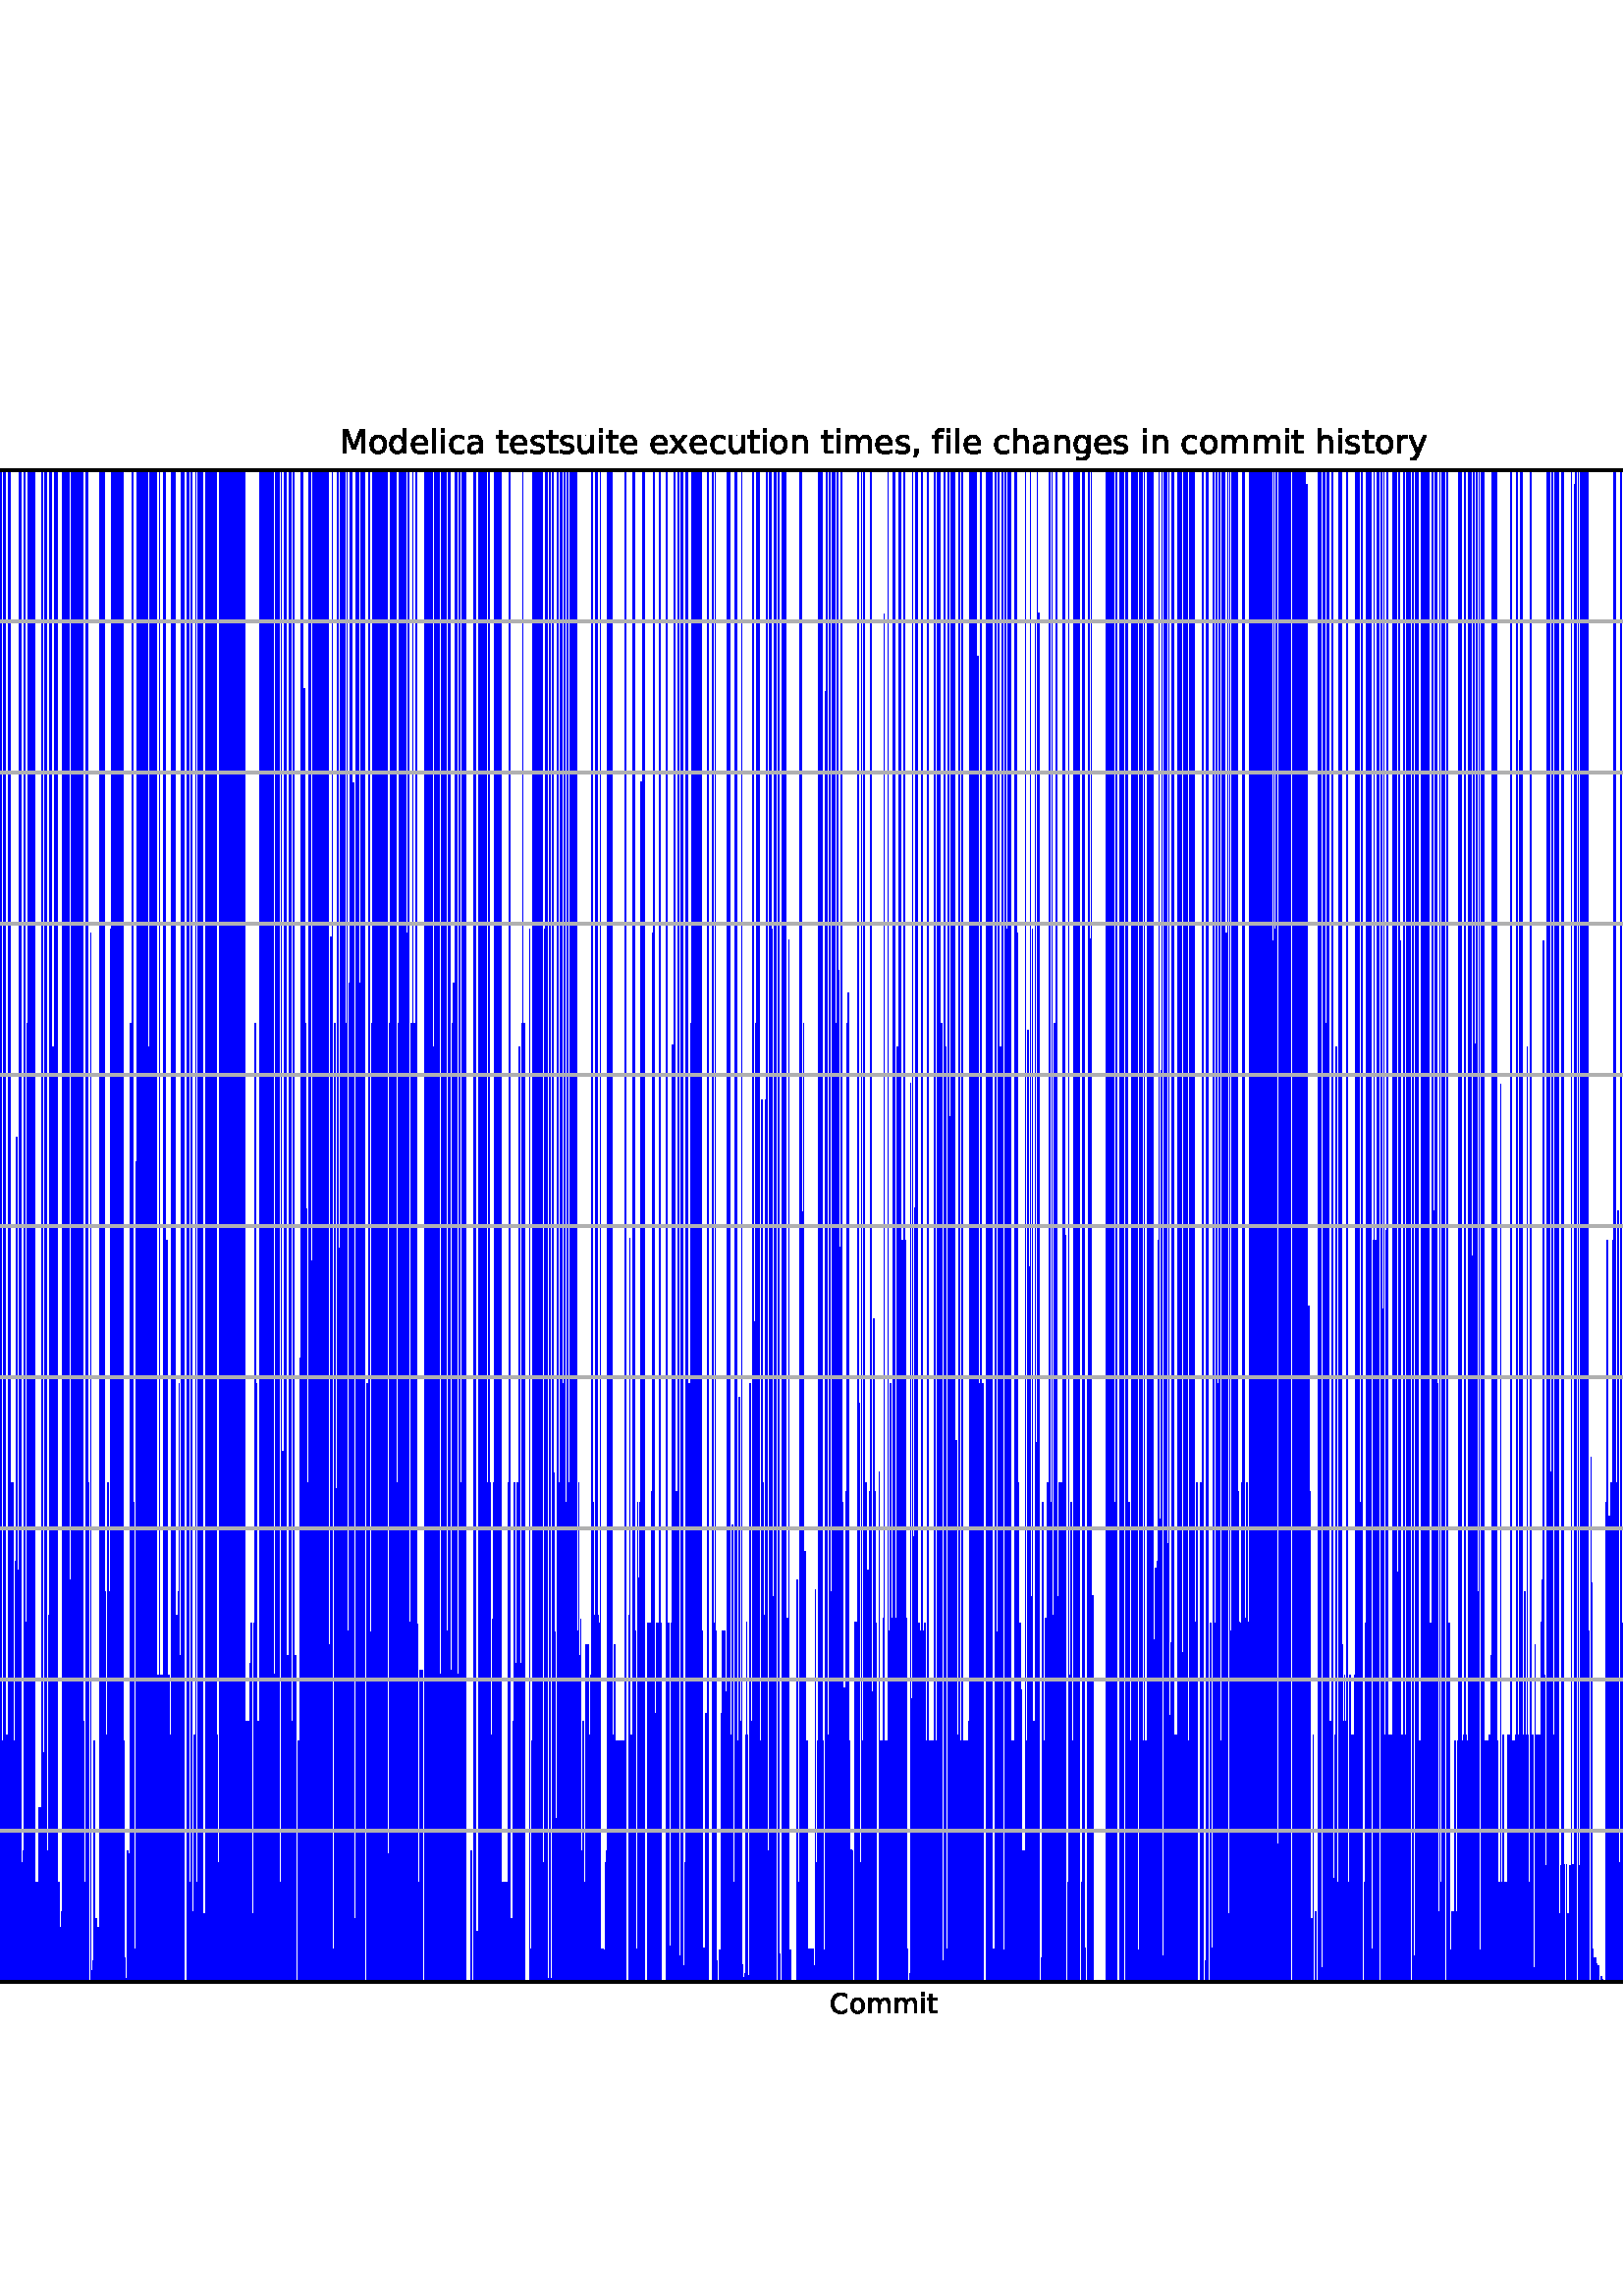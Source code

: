 %!PS-Adobe-3.0 EPSF-3.0
%%Orientation: portrait
%%BoundingBox: -414 36 1026 756
%%EndComments
%%BeginProlog
/mpldict 8 dict def
mpldict begin
/m { moveto } bind def
/l { lineto } bind def
/r { rlineto } bind def
/c { curveto } bind def
/cl { closepath } bind def
/box {
m
1 index 0 r
0 exch r
neg 0 r
cl
} bind def
/clipbox {
box
clip
newpath
} bind def
%!PS-Adobe-3.0 Resource-Font
%%Copyright: Copyright (c) 2003 by Bitstream, Inc. All Rights Reserved. Copyright (c) 2006 by Tavmjong Bah. All Rights Reserved. DejaVu changes are in public domain 
25 dict begin
/_d{bind def}bind def
/_m{moveto}_d
/_l{lineto}_d
/_cl{closepath eofill}_d
/_c{curveto}_d
/_sc{7 -1 roll{setcachedevice}{pop pop pop pop pop pop}ifelse}_d
/_e{exec}_d
/FontName /DejaVuSans def
/PaintType 0 def
/FontMatrix[.001 0 0 .001 0 0]def
/FontBBox[-1021 -463 1793 1232]def
/FontType 3 def
/Encoding [ /space /percent /comma /zero /one /two /three /four /five /six /seven /eight /nine /C /M /T /a /c /d /e /f /g /h /i /l /m /n /o /r /s /t /u /x /y ] def
/FontInfo 10 dict dup begin
/FamilyName (DejaVu Sans) def
/FullName (DejaVu Sans) def
/Notice (Copyright (c) 2003 by Bitstream, Inc. All Rights Reserved. Copyright (c) 2006 by Tavmjong Bah. All Rights Reserved. DejaVu changes are in public domain ) def
/Weight (Book) def
/Version (Version 2.35) def
/ItalicAngle 0.0 def
/isFixedPitch false def
/UnderlinePosition -130 def
/UnderlineThickness 90 def
end readonly def
/CharStrings 34 dict dup begin
/space{318 0 0 0 0 0 _sc
}_d
/percent{{950 0 55 -13 895 742 _sc
727 321 _m
699 321 676 309 660 285 _c
644 261 636 227 636 184 _c
636 142 644 108 660 84 _c
676 60 699 48 727 48 _c
755 48 777 60 793 84 _c
809 108 817 142 817 184 _c
817 226 809 260 793 284 _c
777 308 755 321 727 321 _c
727 383 _m
778 383 819 365 849 329 _c
879 293 895 244 895 184 _c
895 123 879 75 849 40 _c
819 4 778 -13 727 -13 _c
}_e{675 -13 633 4 603 40 _c
573 75 558 123 558 184 _c
558 245 573 293 603 329 _c
633 365 675 383 727 383 _c
223 680 _m
195 680 173 667 157 643 _c
141 619 133 586 133 544 _c
133 500 141 467 157 443 _c
173 419 195 407 223 407 _c
251 407 274 419 290 443 _c
306 467 314 500 314 544 _c
314 586 305 619 289 643 _c
273 667 251 680 223 680 _c
664 742 _m
742 742 _l
286 -13 _l
}_e{208 -13 _l
664 742 _l
223 742 _m
274 742 315 724 346 688 _c
376 652 392 604 392 544 _c
392 482 376 434 346 398 _c
316 362 275 345 223 345 _c
171 345 130 362 100 398 _c
70 434 55 482 55 544 _c
55 604 70 652 100 688 _c
130 724 171 742 223 742 _c
_cl}_e}_d
/comma{318 0 77 -115 220 124 _sc
117 124 _m
220 124 _l
220 40 _l
140 -115 _l
77 -115 _l
117 40 _l
117 124 _l
_cl}_d
/zero{636 0 66 -13 570 742 _sc
318 664 _m
267 664 229 639 203 589 _c
177 539 165 464 165 364 _c
165 264 177 189 203 139 _c
229 89 267 64 318 64 _c
369 64 407 89 433 139 _c
458 189 471 264 471 364 _c
471 464 458 539 433 589 _c
407 639 369 664 318 664 _c
318 742 _m
399 742 461 709 505 645 _c
548 580 570 486 570 364 _c
570 241 548 147 505 83 _c
461 19 399 -13 318 -13 _c
236 -13 173 19 130 83 _c
87 147 66 241 66 364 _c
66 486 87 580 130 645 _c
173 709 236 742 318 742 _c
_cl}_d
/one{636 0 110 0 544 729 _sc
124 83 _m
285 83 _l
285 639 _l
110 604 _l
110 694 _l
284 729 _l
383 729 _l
383 83 _l
544 83 _l
544 0 _l
124 0 _l
124 83 _l
_cl}_d
/two{{636 0 73 0 536 742 _sc
192 83 _m
536 83 _l
536 0 _l
73 0 _l
73 83 _l
110 121 161 173 226 239 _c
290 304 331 346 348 365 _c
380 400 402 430 414 455 _c
426 479 433 504 433 528 _c
433 566 419 598 392 622 _c
365 646 330 659 286 659 _c
255 659 222 653 188 643 _c
154 632 117 616 78 594 _c
78 694 _l
118 710 155 722 189 730 _c
223 738 255 742 284 742 _c
}_e{359 742 419 723 464 685 _c
509 647 532 597 532 534 _c
532 504 526 475 515 449 _c
504 422 484 390 454 354 _c
446 344 420 317 376 272 _c
332 227 271 164 192 83 _c
_cl}_e}_d
/three{{636 0 76 -13 556 742 _sc
406 393 _m
453 383 490 362 516 330 _c
542 298 556 258 556 212 _c
556 140 531 84 482 45 _c
432 6 362 -13 271 -13 _c
240 -13 208 -10 176 -4 _c
144 1 110 10 76 22 _c
76 117 _l
103 101 133 89 166 81 _c
198 73 232 69 268 69 _c
330 69 377 81 409 105 _c
441 129 458 165 458 212 _c
458 254 443 288 413 312 _c
383 336 341 349 287 349 _c
}_e{202 349 _l
202 430 _l
291 430 _l
339 430 376 439 402 459 _c
428 478 441 506 441 543 _c
441 580 427 609 401 629 _c
374 649 336 659 287 659 _c
260 659 231 656 200 650 _c
169 644 135 635 98 623 _c
98 711 _l
135 721 170 729 203 734 _c
235 739 266 742 296 742 _c
370 742 429 725 473 691 _c
517 657 539 611 539 553 _c
539 513 527 479 504 451 _c
481 423 448 403 406 393 _c
_cl}_e}_d
/four{636 0 49 0 580 729 _sc
378 643 _m
129 254 _l
378 254 _l
378 643 _l
352 729 _m
476 729 _l
476 254 _l
580 254 _l
580 172 _l
476 172 _l
476 0 _l
378 0 _l
378 172 _l
49 172 _l
49 267 _l
352 729 _l
_cl}_d
/five{{636 0 77 -13 549 729 _sc
108 729 _m
495 729 _l
495 646 _l
198 646 _l
198 467 _l
212 472 227 476 241 478 _c
255 480 270 482 284 482 _c
365 482 429 459 477 415 _c
525 370 549 310 549 234 _c
549 155 524 94 475 51 _c
426 8 357 -13 269 -13 _c
238 -13 207 -10 175 -6 _c
143 -1 111 6 77 17 _c
77 116 _l
106 100 136 88 168 80 _c
199 72 232 69 267 69 _c
}_e{323 69 368 83 401 113 _c
433 143 450 183 450 234 _c
450 284 433 324 401 354 _c
368 384 323 399 267 399 _c
241 399 214 396 188 390 _c
162 384 135 375 108 363 _c
108 729 _l
_cl}_e}_d
/six{{636 0 70 -13 573 742 _sc
330 404 _m
286 404 251 388 225 358 _c
199 328 186 286 186 234 _c
186 181 199 139 225 109 _c
251 79 286 64 330 64 _c
374 64 409 79 435 109 _c
461 139 474 181 474 234 _c
474 286 461 328 435 358 _c
409 388 374 404 330 404 _c
526 713 _m
526 623 _l
501 635 476 644 451 650 _c
425 656 400 659 376 659 _c
310 659 260 637 226 593 _c
}_e{192 549 172 482 168 394 _c
187 422 211 444 240 459 _c
269 474 301 482 336 482 _c
409 482 467 459 509 415 _c
551 371 573 310 573 234 _c
573 159 550 99 506 54 _c
462 9 403 -13 330 -13 _c
246 -13 181 19 137 83 _c
92 147 70 241 70 364 _c
70 479 97 571 152 639 _c
206 707 280 742 372 742 _c
396 742 421 739 447 735 _c
472 730 498 723 526 713 _c
_cl}_e}_d
/seven{636 0 82 0 551 729 _sc
82 729 _m
551 729 _l
551 687 _l
286 0 _l
183 0 _l
432 646 _l
82 646 _l
82 729 _l
_cl}_d
/eight{{636 0 68 -13 568 742 _sc
318 346 _m
271 346 234 333 207 308 _c
180 283 167 249 167 205 _c
167 161 180 126 207 101 _c
234 76 271 64 318 64 _c
364 64 401 76 428 102 _c
455 127 469 161 469 205 _c
469 249 455 283 429 308 _c
402 333 365 346 318 346 _c
219 388 _m
177 398 144 418 120 447 _c
96 476 85 511 85 553 _c
85 611 105 657 147 691 _c
188 725 245 742 318 742 _c
}_e{390 742 447 725 489 691 _c
530 657 551 611 551 553 _c
551 511 539 476 515 447 _c
491 418 459 398 417 388 _c
464 377 501 355 528 323 _c
554 291 568 251 568 205 _c
568 134 546 80 503 43 _c
459 5 398 -13 318 -13 _c
237 -13 175 5 132 43 _c
89 80 68 134 68 205 _c
68 251 81 291 108 323 _c
134 355 171 377 219 388 _c
183 544 _m
183 506 194 476 218 455 _c
}_e{242 434 275 424 318 424 _c
360 424 393 434 417 455 _c
441 476 453 506 453 544 _c
453 582 441 611 417 632 _c
393 653 360 664 318 664 _c
275 664 242 653 218 632 _c
194 611 183 582 183 544 _c
_cl}_e}_d
/nine{{636 0 63 -13 566 742 _sc
110 15 _m
110 105 _l
134 93 159 84 185 78 _c
210 72 235 69 260 69 _c
324 69 374 90 408 134 _c
442 178 462 244 468 334 _c
448 306 424 284 396 269 _c
367 254 335 247 300 247 _c
226 247 168 269 126 313 _c
84 357 63 417 63 494 _c
63 568 85 628 129 674 _c
173 719 232 742 306 742 _c
390 742 455 709 499 645 _c
543 580 566 486 566 364 _c
}_e{566 248 538 157 484 89 _c
429 21 356 -13 264 -13 _c
239 -13 214 -10 189 -6 _c
163 -2 137 5 110 15 _c
306 324 _m
350 324 385 339 411 369 _c
437 399 450 441 450 494 _c
450 546 437 588 411 618 _c
385 648 350 664 306 664 _c
262 664 227 648 201 618 _c
175 588 162 546 162 494 _c
162 441 175 399 201 369 _c
227 339 262 324 306 324 _c
_cl}_e}_d
/C{{698 0 56 -13 644 742 _sc
644 673 _m
644 569 _l
610 599 575 622 537 638 _c
499 653 460 661 418 661 _c
334 661 270 635 226 584 _c
182 533 160 460 160 364 _c
160 268 182 194 226 143 _c
270 92 334 67 418 67 _c
460 67 499 74 537 90 _c
575 105 610 128 644 159 _c
644 56 _l
609 32 572 15 534 4 _c
496 -7 455 -13 412 -13 _c
302 -13 215 20 151 87 _c
}_e{87 154 56 246 56 364 _c
56 481 87 573 151 641 _c
215 708 302 742 412 742 _c
456 742 497 736 535 725 _c
573 713 610 696 644 673 _c
_cl}_e}_d
/M{863 0 98 0 765 729 _sc
98 729 _m
245 729 _l
431 233 _l
618 729 _l
765 729 _l
765 0 _l
669 0 _l
669 640 _l
481 140 _l
382 140 _l
194 640 _l
194 0 _l
98 0 _l
98 729 _l
_cl}_d
/T{611 0 -2 0 614 729 _sc
-2 729 _m
614 729 _l
614 646 _l
355 646 _l
355 0 _l
256 0 _l
256 646 _l
-2 646 _l
-2 729 _l
_cl}_d
/a{{613 0 60 -13 522 560 _sc
343 275 _m
270 275 220 266 192 250 _c
164 233 150 205 150 165 _c
150 133 160 107 181 89 _c
202 70 231 61 267 61 _c
317 61 357 78 387 114 _c
417 149 432 196 432 255 _c
432 275 _l
343 275 _l
522 312 _m
522 0 _l
432 0 _l
432 83 _l
411 49 385 25 355 10 _c
325 -5 287 -13 243 -13 _c
187 -13 142 2 109 33 _c
76 64 60 106 60 159 _c
}_e{60 220 80 266 122 298 _c
163 329 224 345 306 345 _c
432 345 _l
432 354 _l
432 395 418 427 391 450 _c
364 472 326 484 277 484 _c
245 484 215 480 185 472 _c
155 464 127 453 100 439 _c
100 522 _l
132 534 164 544 195 550 _c
226 556 256 560 286 560 _c
365 560 424 539 463 498 _c
502 457 522 395 522 312 _c
_cl}_e}_d
/c{{550 0 55 -13 488 560 _sc
488 526 _m
488 442 _l
462 456 437 466 411 473 _c
385 480 360 484 334 484 _c
276 484 230 465 198 428 _c
166 391 150 339 150 273 _c
150 206 166 154 198 117 _c
230 80 276 62 334 62 _c
360 62 385 65 411 72 _c
437 79 462 90 488 104 _c
488 21 _l
462 9 436 0 410 -5 _c
383 -10 354 -13 324 -13 _c
242 -13 176 12 128 64 _c
}_e{79 115 55 185 55 273 _c
55 362 79 432 128 483 _c
177 534 244 560 330 560 _c
358 560 385 557 411 551 _c
437 545 463 537 488 526 _c
_cl}_e}_d
/d{{635 0 55 -13 544 760 _sc
454 464 _m
454 760 _l
544 760 _l
544 0 _l
454 0 _l
454 82 _l
435 49 411 25 382 10 _c
353 -5 319 -13 279 -13 _c
213 -13 159 13 117 65 _c
75 117 55 187 55 273 _c
55 359 75 428 117 481 _c
159 533 213 560 279 560 _c
319 560 353 552 382 536 _c
411 520 435 496 454 464 _c
148 273 _m
148 207 161 155 188 117 _c
215 79 253 61 301 61 _c
}_e{348 61 385 79 413 117 _c
440 155 454 207 454 273 _c
454 339 440 390 413 428 _c
385 466 348 485 301 485 _c
253 485 215 466 188 428 _c
161 390 148 339 148 273 _c
_cl}_e}_d
/e{{615 0 55 -13 562 560 _sc
562 296 _m
562 252 _l
149 252 _l
153 190 171 142 205 110 _c
238 78 284 62 344 62 _c
378 62 412 66 444 74 _c
476 82 509 95 541 113 _c
541 28 _l
509 14 476 3 442 -3 _c
408 -9 373 -13 339 -13 _c
251 -13 182 12 131 62 _c
80 112 55 181 55 268 _c
55 357 79 428 127 481 _c
175 533 241 560 323 560 _c
397 560 455 536 498 489 _c
}_e{540 441 562 377 562 296 _c
472 322 _m
471 371 457 410 431 440 _c
404 469 368 484 324 484 _c
274 484 234 469 204 441 _c
174 413 156 373 152 322 _c
472 322 _l
_cl}_e}_d
/f{352 0 23 0 371 760 _sc
371 760 _m
371 685 _l
285 685 _l
253 685 230 678 218 665 _c
205 652 199 629 199 595 _c
199 547 _l
347 547 _l
347 477 _l
199 477 _l
199 0 _l
109 0 _l
109 477 _l
23 477 _l
23 547 _l
109 547 _l
109 585 _l
109 645 123 690 151 718 _c
179 746 224 760 286 760 _c
371 760 _l
_cl}_d
/g{{635 0 55 -207 544 560 _sc
454 280 _m
454 344 440 395 414 431 _c
387 467 349 485 301 485 _c
253 485 215 467 188 431 _c
161 395 148 344 148 280 _c
148 215 161 165 188 129 _c
215 93 253 75 301 75 _c
349 75 387 93 414 129 _c
440 165 454 215 454 280 _c
544 68 _m
544 -24 523 -93 482 -139 _c
440 -184 377 -207 292 -207 _c
260 -207 231 -204 203 -200 _c
175 -195 147 -188 121 -178 _c
}_e{121 -91 _l
147 -105 173 -115 199 -122 _c
225 -129 251 -133 278 -133 _c
336 -133 380 -117 410 -87 _c
439 -56 454 -10 454 52 _c
454 96 _l
435 64 411 40 382 24 _c
353 8 319 0 279 0 _c
211 0 157 25 116 76 _c
75 127 55 195 55 280 _c
55 364 75 432 116 483 _c
157 534 211 560 279 560 _c
319 560 353 552 382 536 _c
411 520 435 496 454 464 _c
454 547 _l
544 547 _l
}_e{544 68 _l
_cl}_e}_d
/h{634 0 91 0 549 760 _sc
549 330 _m
549 0 _l
459 0 _l
459 327 _l
459 379 448 417 428 443 _c
408 469 378 482 338 482 _c
289 482 251 466 223 435 _c
195 404 181 362 181 309 _c
181 0 _l
91 0 _l
91 760 _l
181 760 _l
181 462 _l
202 494 227 519 257 535 _c
286 551 320 560 358 560 _c
420 560 468 540 500 501 _c
532 462 549 405 549 330 _c
_cl}_d
/i{278 0 94 0 184 760 _sc
94 547 _m
184 547 _l
184 0 _l
94 0 _l
94 547 _l
94 760 _m
184 760 _l
184 646 _l
94 646 _l
94 760 _l
_cl}_d
/l{278 0 94 0 184 760 _sc
94 760 _m
184 760 _l
184 0 _l
94 0 _l
94 760 _l
_cl}_d
/m{{974 0 91 0 889 560 _sc
520 442 _m
542 482 569 511 600 531 _c
631 550 668 560 711 560 _c
767 560 811 540 842 500 _c
873 460 889 403 889 330 _c
889 0 _l
799 0 _l
799 327 _l
799 379 789 418 771 444 _c
752 469 724 482 686 482 _c
639 482 602 466 575 435 _c
548 404 535 362 535 309 _c
535 0 _l
445 0 _l
445 327 _l
445 379 435 418 417 444 _c
398 469 369 482 331 482 _c
}_e{285 482 248 466 221 435 _c
194 404 181 362 181 309 _c
181 0 _l
91 0 _l
91 547 _l
181 547 _l
181 462 _l
201 495 226 520 255 536 _c
283 552 317 560 357 560 _c
397 560 430 550 458 530 _c
486 510 506 480 520 442 _c
_cl}_e}_d
/n{634 0 91 0 549 560 _sc
549 330 _m
549 0 _l
459 0 _l
459 327 _l
459 379 448 417 428 443 _c
408 469 378 482 338 482 _c
289 482 251 466 223 435 _c
195 404 181 362 181 309 _c
181 0 _l
91 0 _l
91 547 _l
181 547 _l
181 462 _l
202 494 227 519 257 535 _c
286 551 320 560 358 560 _c
420 560 468 540 500 501 _c
532 462 549 405 549 330 _c
_cl}_d
/o{612 0 55 -13 557 560 _sc
306 484 _m
258 484 220 465 192 427 _c
164 389 150 338 150 273 _c
150 207 163 156 191 118 _c
219 80 257 62 306 62 _c
354 62 392 80 420 118 _c
448 156 462 207 462 273 _c
462 337 448 389 420 427 _c
392 465 354 484 306 484 _c
306 560 _m
384 560 445 534 490 484 _c
534 433 557 363 557 273 _c
557 183 534 113 490 63 _c
445 12 384 -13 306 -13 _c
227 -13 165 12 121 63 _c
77 113 55 183 55 273 _c
55 363 77 433 121 484 _c
165 534 227 560 306 560 _c
_cl}_d
/r{411 0 91 0 411 560 _sc
411 463 _m
401 469 390 473 378 476 _c
366 478 353 480 339 480 _c
288 480 249 463 222 430 _c
194 397 181 350 181 288 _c
181 0 _l
91 0 _l
91 547 _l
181 547 _l
181 462 _l
199 495 224 520 254 536 _c
284 552 321 560 365 560 _c
371 560 378 559 386 559 _c
393 558 401 557 411 555 _c
411 463 _l
_cl}_d
/s{{521 0 54 -13 472 560 _sc
443 531 _m
443 446 _l
417 458 391 468 364 475 _c
336 481 308 485 279 485 _c
234 485 200 478 178 464 _c
156 450 145 430 145 403 _c
145 382 153 366 169 354 _c
185 342 217 330 265 320 _c
296 313 _l
360 299 405 279 432 255 _c
458 230 472 195 472 151 _c
472 100 452 60 412 31 _c
372 1 316 -13 246 -13 _c
216 -13 186 -10 154 -5 _c
}_e{122 0 89 8 54 20 _c
54 113 _l
87 95 120 82 152 74 _c
184 65 216 61 248 61 _c
290 61 323 68 346 82 _c
368 96 380 117 380 144 _c
380 168 371 187 355 200 _c
339 213 303 226 247 238 _c
216 245 _l
160 257 119 275 95 299 _c
70 323 58 356 58 399 _c
58 450 76 490 112 518 _c
148 546 200 560 268 560 _c
301 560 332 557 362 552 _c
391 547 418 540 443 531 _c
}_e{_cl}_e}_d
/t{392 0 27 0 368 702 _sc
183 702 _m
183 547 _l
368 547 _l
368 477 _l
183 477 _l
183 180 _l
183 135 189 106 201 94 _c
213 81 238 75 276 75 _c
368 75 _l
368 0 _l
276 0 _l
206 0 158 13 132 39 _c
106 65 93 112 93 180 _c
93 477 _l
27 477 _l
27 547 _l
93 547 _l
93 702 _l
183 702 _l
_cl}_d
/u{634 0 85 -13 543 560 _sc
85 216 _m
85 547 _l
175 547 _l
175 219 _l
175 167 185 129 205 103 _c
225 77 255 64 296 64 _c
344 64 383 79 411 110 _c
439 141 453 183 453 237 _c
453 547 _l
543 547 _l
543 0 _l
453 0 _l
453 84 _l
431 50 405 26 377 10 _c
348 -5 315 -13 277 -13 _c
214 -13 166 6 134 45 _c
101 83 85 140 85 216 _c
311 560 _m
311 560 _l
_cl}_d
/x{592 0 29 0 559 547 _sc
549 547 _m
351 281 _l
559 0 _l
453 0 _l
294 215 _l
135 0 _l
29 0 _l
241 286 _l
47 547 _l
153 547 _l
298 352 _l
443 547 _l
549 547 _l
_cl}_d
/y{592 0 30 -207 562 547 _sc
322 -50 _m
296 -114 271 -157 247 -177 _c
223 -197 191 -207 151 -207 _c
79 -207 _l
79 -132 _l
132 -132 _l
156 -132 175 -126 189 -114 _c
203 -102 218 -75 235 -31 _c
251 9 _l
30 547 _l
125 547 _l
296 119 _l
467 547 _l
562 547 _l
322 -50 _l
_cl}_d
end readonly def

/BuildGlyph
 {exch begin
 CharStrings exch
 2 copy known not{pop /.notdef}if
 true 3 1 roll get exec
 end}_d

/BuildChar {
 1 index /Encoding get exch get
 1 index /BuildGlyph get exec
}_d

FontName currentdict end definefont pop
end
%%EndProlog
mpldict begin
-414 36 translate
1440 720 0 0 clipbox
gsave
0 0 m
1440 0 l
1440 720 l
0 720 l
cl
1.000 setgray
fill
grestore
gsave
180 79.2 m
1296 79.2 l
1296 633.6 l
180 633.6 l
cl
1.000 setgray
fill
grestore
gsave
1116 554.4 180 79.2 clipbox
180 79.2 m
180.257 79.2 l
180.257 91.968 l
180 91.968 l
cl
0.000 0.000 1.000 setrgbcolor
fill
grestore
gsave
1116 554.4 180 79.2 clipbox
180.257 79.2 m
180.513 79.2 l
180.513 91.968 l
180.257 91.968 l
cl
0.000 0.000 1.000 setrgbcolor
fill
grestore
gsave
1116 554.4 180 79.2 clipbox
180.513 79.2 m
180.77 79.2 l
180.77 153.463 l
180.513 153.463 l
cl
0.000 0.000 1.000 setrgbcolor
fill
grestore
gsave
1116 554.4 180 79.2 clipbox
180.77 79.2 m
181.027 79.2 l
181.027 153.463 l
180.77 153.463 l
cl
0.000 0.000 1.000 setrgbcolor
fill
grestore
gsave
1116 554.4 180 79.2 clipbox
181.027 79.2 m
181.283 79.2 l
181.283 91.968 l
181.027 91.968 l
cl
0.000 0.000 1.000 setrgbcolor
fill
grestore
gsave
1116 554.4 180 79.2 clipbox
181.283 79.2 m
181.54 79.2 l
181.54 153.463 l
181.283 153.463 l
cl
0.000 0.000 1.000 setrgbcolor
fill
grestore
gsave
1116 554.4 180 79.2 clipbox
181.54 79.2 m
181.797 79.2 l
181.797 153.463 l
181.54 153.463 l
cl
0.000 0.000 1.000 setrgbcolor
fill
grestore
gsave
1116 554.4 180 79.2 clipbox
181.797 79.2 m
182.053 79.2 l
182.053 88.775 l
181.797 88.775 l
cl
0.000 0.000 1.000 setrgbcolor
fill
grestore
gsave
1116 554.4 180 79.2 clipbox
182.053 79.2 m
182.31 79.2 l
182.31 633.6 l
182.053 633.6 l
cl
0.000 0.000 1.000 setrgbcolor
fill
grestore
gsave
1116 554.4 180 79.2 clipbox
182.31 79.2 m
182.567 79.2 l
182.567 115.579 l
182.31 115.579 l
cl
0.000 0.000 1.000 setrgbcolor
fill
grestore
gsave
1116 554.4 180 79.2 clipbox
182.567 79.2 m
182.823 79.2 l
182.823 465.24 l
182.567 465.24 l
cl
0.000 0.000 1.000 setrgbcolor
fill
grestore
gsave
1116 554.4 180 79.2 clipbox
182.823 79.2 m
183.08 79.2 l
183.08 463.969 l
182.823 463.969 l
cl
0.000 0.000 1.000 setrgbcolor
fill
grestore
gsave
1116 554.4 180 79.2 clipbox
183.08 79.2 m
183.337 79.2 l
183.337 79.2 l
183.08 79.2 l
cl
0.000 0.000 1.000 setrgbcolor
fill
grestore
gsave
1116 554.4 180 79.2 clipbox
183.337 79.2 m
183.593 79.2 l
183.593 102.45 l
183.337 102.45 l
cl
0.000 0.000 1.000 setrgbcolor
fill
grestore
gsave
1116 554.4 180 79.2 clipbox
183.593 79.2 m
183.85 79.2 l
183.85 177.834 l
183.593 177.834 l
cl
0.000 0.000 1.000 setrgbcolor
fill
grestore
gsave
1116 554.4 180 79.2 clipbox
183.85 79.2 m
184.107 79.2 l
184.107 177.834 l
183.85 177.834 l
cl
0.000 0.000 1.000 setrgbcolor
fill
grestore
gsave
1116 554.4 180 79.2 clipbox
184.107 79.2 m
184.363 79.2 l
184.363 192.275 l
184.107 192.275 l
cl
0.000 0.000 1.000 setrgbcolor
fill
grestore
gsave
1116 554.4 180 79.2 clipbox
184.363 79.2 m
184.62 79.2 l
184.62 633.6 l
184.363 633.6 l
cl
0.000 0.000 1.000 setrgbcolor
fill
grestore
gsave
1116 554.4 180 79.2 clipbox
184.62 79.2 m
184.877 79.2 l
184.877 633.6 l
184.62 633.6 l
cl
0.000 0.000 1.000 setrgbcolor
fill
grestore
gsave
1116 554.4 180 79.2 clipbox
184.877 79.2 m
185.133 79.2 l
185.133 167.714 l
184.877 167.714 l
cl
0.000 0.000 1.000 setrgbcolor
fill
grestore
gsave
1116 554.4 180 79.2 clipbox
185.133 79.2 m
185.39 79.2 l
185.39 88.166 l
185.133 88.166 l
cl
0.000 0.000 1.000 setrgbcolor
fill
grestore
gsave
1116 554.4 180 79.2 clipbox
185.39 79.2 m
185.647 79.2 l
185.647 633.6 l
185.39 633.6 l
cl
0.000 0.000 1.000 setrgbcolor
fill
grestore
gsave
1116 554.4 180 79.2 clipbox
185.647 79.2 m
185.903 79.2 l
185.903 177.834 l
185.647 177.834 l
cl
0.000 0.000 1.000 setrgbcolor
fill
grestore
gsave
1116 554.4 180 79.2 clipbox
185.903 79.2 m
186.16 79.2 l
186.16 633.6 l
185.903 633.6 l
cl
0.000 0.000 1.000 setrgbcolor
fill
grestore
gsave
1116 554.4 180 79.2 clipbox
186.16 79.2 m
186.417 79.2 l
186.417 633.6 l
186.16 633.6 l
cl
0.000 0.000 1.000 setrgbcolor
fill
grestore
gsave
1116 554.4 180 79.2 clipbox
186.417 79.2 m
186.673 79.2 l
186.673 635.895 l
186.417 635.895 l
cl
0.000 0.000 1.000 setrgbcolor
fill
grestore
gsave
1116 554.4 180 79.2 clipbox
186.673 79.2 m
186.93 79.2 l
186.93 430.71 l
186.673 430.71 l
cl
0.000 0.000 1.000 setrgbcolor
fill
grestore
gsave
1116 554.4 180 79.2 clipbox
186.93 79.2 m
187.187 79.2 l
187.187 177.834 l
186.93 177.834 l
cl
0.000 0.000 1.000 setrgbcolor
fill
grestore
gsave
1116 554.4 180 79.2 clipbox
187.187 79.2 m
187.443 79.2 l
187.443 633.6 l
187.187 633.6 l
cl
0.000 0.000 1.000 setrgbcolor
fill
grestore
gsave
1116 554.4 180 79.2 clipbox
187.443 79.2 m
187.7 79.2 l
187.7 633.6 l
187.443 633.6 l
cl
0.000 0.000 1.000 setrgbcolor
fill
grestore
gsave
1116 554.4 180 79.2 clipbox
187.7 79.2 m
187.957 79.2 l
187.957 84.745 l
187.7 84.745 l
cl
0.000 0.000 1.000 setrgbcolor
fill
grestore
gsave
1116 554.4 180 79.2 clipbox
187.957 79.2 m
188.213 79.2 l
188.213 91.279 l
187.957 91.279 l
cl
0.000 0.000 1.000 setrgbcolor
fill
grestore
gsave
1116 554.4 180 79.2 clipbox
188.213 79.2 m
188.47 79.2 l
188.47 91.279 l
188.213 91.279 l
cl
0.000 0.000 1.000 setrgbcolor
fill
grestore
gsave
1116 554.4 180 79.2 clipbox
188.47 79.2 m
188.727 79.2 l
188.727 351.003 l
188.47 351.003 l
cl
0.000 0.000 1.000 setrgbcolor
fill
grestore
gsave
1116 554.4 180 79.2 clipbox
188.727 79.2 m
188.983 79.2 l
188.983 633.6 l
188.727 633.6 l
cl
0.000 0.000 1.000 setrgbcolor
fill
grestore
gsave
1116 554.4 180 79.2 clipbox
188.983 79.2 m
189.24 79.2 l
189.24 127.748 l
188.983 127.748 l
cl
0.000 0.000 1.000 setrgbcolor
fill
grestore
gsave
1116 554.4 180 79.2 clipbox
189.24 79.2 m
189.497 79.2 l
189.497 127.748 l
189.24 127.748 l
cl
0.000 0.000 1.000 setrgbcolor
fill
grestore
gsave
1116 554.4 180 79.2 clipbox
189.497 79.2 m
189.753 79.2 l
189.753 127.748 l
189.497 127.748 l
cl
0.000 0.000 1.000 setrgbcolor
fill
grestore
gsave
1116 554.4 180 79.2 clipbox
189.753 79.2 m
190.01 79.2 l
190.01 633.716 l
189.753 633.716 l
cl
0.000 0.000 1.000 setrgbcolor
fill
grestore
gsave
1116 554.4 180 79.2 clipbox
190.01 79.2 m
190.267 79.2 l
190.267 91.279 l
190.01 91.279 l
cl
0.000 0.000 1.000 setrgbcolor
fill
grestore
gsave
1116 554.4 180 79.2 clipbox
190.267 79.2 m
190.523 79.2 l
190.523 91.279 l
190.267 91.279 l
cl
0.000 0.000 1.000 setrgbcolor
fill
grestore
gsave
1116 554.4 180 79.2 clipbox
190.523 79.2 m
190.78 79.2 l
190.78 79.2 l
190.523 79.2 l
cl
0.000 0.000 1.000 setrgbcolor
fill
grestore
gsave
1116 554.4 180 79.2 clipbox
190.78 79.2 m
191.037 79.2 l
191.037 167.714 l
190.78 167.714 l
cl
0.000 0.000 1.000 setrgbcolor
fill
grestore
gsave
1116 554.4 180 79.2 clipbox
191.037 79.2 m
191.293 79.2 l
191.293 167.714 l
191.037 167.714 l
cl
0.000 0.000 1.000 setrgbcolor
fill
grestore
gsave
1116 554.4 180 79.2 clipbox
191.293 79.2 m
191.55 79.2 l
191.55 167.714 l
191.293 167.714 l
cl
0.000 0.000 1.000 setrgbcolor
fill
grestore
gsave
1116 554.4 180 79.2 clipbox
191.55 79.2 m
191.807 79.2 l
191.807 88.166 l
191.55 88.166 l
cl
0.000 0.000 1.000 setrgbcolor
fill
grestore
gsave
1116 554.4 180 79.2 clipbox
191.807 79.2 m
192.063 79.2 l
192.063 633.6 l
191.807 633.6 l
cl
0.000 0.000 1.000 setrgbcolor
fill
grestore
gsave
1116 554.4 180 79.2 clipbox
192.063 79.2 m
192.32 79.2 l
192.32 638.493 l
192.063 638.493 l
cl
0.000 0.000 1.000 setrgbcolor
fill
grestore
gsave
1116 554.4 180 79.2 clipbox
192.32 79.2 m
192.577 79.2 l
192.577 310.75 l
192.32 310.75 l
cl
0.000 0.000 1.000 setrgbcolor
fill
grestore
gsave
1116 554.4 180 79.2 clipbox
192.577 79.2 m
192.833 79.2 l
192.833 638.493 l
192.577 638.493 l
cl
0.000 0.000 1.000 setrgbcolor
fill
grestore
gsave
1116 554.4 180 79.2 clipbox
192.833 79.2 m
193.09 79.2 l
193.09 569.435 l
192.833 569.435 l
cl
0.000 0.000 1.000 setrgbcolor
fill
grestore
gsave
1116 554.4 180 79.2 clipbox
193.09 79.2 m
193.347 79.2 l
193.347 638.493 l
193.09 638.493 l
cl
0.000 0.000 1.000 setrgbcolor
fill
grestore
gsave
1116 554.4 180 79.2 clipbox
193.347 79.2 m
193.603 79.2 l
193.603 362.145 l
193.347 362.145 l
cl
0.000 0.000 1.000 setrgbcolor
fill
grestore
gsave
1116 554.4 180 79.2 clipbox
193.603 79.2 m
193.86 79.2 l
193.86 638.493 l
193.603 638.493 l
cl
0.000 0.000 1.000 setrgbcolor
fill
grestore
gsave
1116 554.4 180 79.2 clipbox
193.86 79.2 m
194.117 79.2 l
194.117 430.71 l
193.86 430.71 l
cl
0.000 0.000 1.000 setrgbcolor
fill
grestore
gsave
1116 554.4 180 79.2 clipbox
194.117 79.2 m
194.374 79.2 l
194.374 638.493 l
194.117 638.493 l
cl
0.000 0.000 1.000 setrgbcolor
fill
grestore
gsave
1116 554.4 180 79.2 clipbox
194.374 79.2 m
194.63 79.2 l
194.63 84.745 l
194.374 84.745 l
cl
0.000 0.000 1.000 setrgbcolor
fill
grestore
gsave
1116 554.4 180 79.2 clipbox
194.63 79.2 m
194.887 79.2 l
194.887 84.745 l
194.63 84.745 l
cl
0.000 0.000 1.000 setrgbcolor
fill
grestore
gsave
1116 554.4 180 79.2 clipbox
194.887 79.2 m
195.144 79.2 l
195.144 88.166 l
194.887 88.166 l
cl
0.000 0.000 1.000 setrgbcolor
fill
grestore
gsave
1116 554.4 180 79.2 clipbox
195.144 79.2 m
195.4 79.2 l
195.4 88.166 l
195.144 88.166 l
cl
0.000 0.000 1.000 setrgbcolor
fill
grestore
gsave
1116 554.4 180 79.2 clipbox
195.4 79.2 m
195.657 79.2 l
195.657 638.493 l
195.4 638.493 l
cl
0.000 0.000 1.000 setrgbcolor
fill
grestore
gsave
1116 554.4 180 79.2 clipbox
195.657 79.2 m
195.914 79.2 l
195.914 127.198 l
195.657 127.198 l
cl
0.000 0.000 1.000 setrgbcolor
fill
grestore
gsave
1116 554.4 180 79.2 clipbox
195.914 79.2 m
196.17 79.2 l
196.17 127.198 l
195.914 127.198 l
cl
0.000 0.000 1.000 setrgbcolor
fill
grestore
gsave
1116 554.4 180 79.2 clipbox
196.17 79.2 m
196.427 79.2 l
196.427 635.895 l
196.17 635.895 l
cl
0.000 0.000 1.000 setrgbcolor
fill
grestore
gsave
1116 554.4 180 79.2 clipbox
196.427 79.2 m
196.684 79.2 l
196.684 273.903 l
196.427 273.903 l
cl
0.000 0.000 1.000 setrgbcolor
fill
grestore
gsave
1116 554.4 180 79.2 clipbox
196.684 79.2 m
196.94 79.2 l
196.94 80.073 l
196.684 80.073 l
cl
0.000 0.000 1.000 setrgbcolor
fill
grestore
gsave
1116 554.4 180 79.2 clipbox
196.94 79.2 m
197.197 79.2 l
197.197 633.6 l
196.94 633.6 l
cl
0.000 0.000 1.000 setrgbcolor
fill
grestore
gsave
1116 554.4 180 79.2 clipbox
197.197 79.2 m
197.454 79.2 l
197.454 445.354 l
197.197 445.354 l
cl
0.000 0.000 1.000 setrgbcolor
fill
grestore
gsave
1116 554.4 180 79.2 clipbox
197.454 79.2 m
197.71 79.2 l
197.71 633.6 l
197.454 633.6 l
cl
0.000 0.000 1.000 setrgbcolor
fill
grestore
gsave
1116 554.4 180 79.2 clipbox
197.71 79.2 m
197.967 79.2 l
197.967 430.71 l
197.71 430.71 l
cl
0.000 0.000 1.000 setrgbcolor
fill
grestore
gsave
1116 554.4 180 79.2 clipbox
197.967 79.2 m
198.224 79.2 l
198.224 79.2 l
197.967 79.2 l
cl
0.000 0.000 1.000 setrgbcolor
fill
grestore
gsave
1116 554.4 180 79.2 clipbox
198.224 79.2 m
198.48 79.2 l
198.48 638.493 l
198.224 638.493 l
cl
0.000 0.000 1.000 setrgbcolor
fill
grestore
gsave
1116 554.4 180 79.2 clipbox
198.48 79.2 m
198.737 79.2 l
198.737 638.493 l
198.48 638.493 l
cl
0.000 0.000 1.000 setrgbcolor
fill
grestore
gsave
1116 554.4 180 79.2 clipbox
198.737 79.2 m
198.994 79.2 l
198.994 483.818 l
198.737 483.818 l
cl
0.000 0.000 1.000 setrgbcolor
fill
grestore
gsave
1116 554.4 180 79.2 clipbox
198.994 79.2 m
199.25 79.2 l
199.25 633.6 l
198.994 633.6 l
cl
0.000 0.000 1.000 setrgbcolor
fill
grestore
gsave
1116 554.4 180 79.2 clipbox
199.25 79.2 m
199.507 79.2 l
199.507 633.6 l
199.25 633.6 l
cl
0.000 0.000 1.000 setrgbcolor
fill
grestore
gsave
1116 554.4 180 79.2 clipbox
199.507 79.2 m
199.764 79.2 l
199.764 633.6 l
199.507 633.6 l
cl
0.000 0.000 1.000 setrgbcolor
fill
grestore
gsave
1116 554.4 180 79.2 clipbox
199.764 79.2 m
200.02 79.2 l
200.02 430.71 l
199.764 430.71 l
cl
0.000 0.000 1.000 setrgbcolor
fill
grestore
gsave
1116 554.4 180 79.2 clipbox
200.02 79.2 m
200.277 79.2 l
200.277 445.354 l
200.02 445.354 l
cl
0.000 0.000 1.000 setrgbcolor
fill
grestore
gsave
1116 554.4 180 79.2 clipbox
200.277 79.2 m
200.534 79.2 l
200.534 633.6 l
200.277 633.6 l
cl
0.000 0.000 1.000 setrgbcolor
fill
grestore
gsave
1116 554.4 180 79.2 clipbox
200.534 79.2 m
200.79 79.2 l
200.79 633.6 l
200.534 633.6 l
cl
0.000 0.000 1.000 setrgbcolor
fill
grestore
gsave
1116 554.4 180 79.2 clipbox
200.79 79.2 m
201.047 79.2 l
201.047 633.6 l
200.79 633.6 l
cl
0.000 0.000 1.000 setrgbcolor
fill
grestore
gsave
1116 554.4 180 79.2 clipbox
201.047 79.2 m
201.304 79.2 l
201.304 633.6 l
201.047 633.6 l
cl
0.000 0.000 1.000 setrgbcolor
fill
grestore
gsave
1116 554.4 180 79.2 clipbox
201.304 79.2 m
201.56 79.2 l
201.56 633.6 l
201.304 633.6 l
cl
0.000 0.000 1.000 setrgbcolor
fill
grestore
gsave
1116 554.4 180 79.2 clipbox
201.56 79.2 m
201.817 79.2 l
201.817 633.6 l
201.56 633.6 l
cl
0.000 0.000 1.000 setrgbcolor
fill
grestore
gsave
1116 554.4 180 79.2 clipbox
201.817 79.2 m
202.074 79.2 l
202.074 633.6 l
201.817 633.6 l
cl
0.000 0.000 1.000 setrgbcolor
fill
grestore
gsave
1116 554.4 180 79.2 clipbox
202.074 79.2 m
202.33 79.2 l
202.33 79.2 l
202.074 79.2 l
cl
0.000 0.000 1.000 setrgbcolor
fill
grestore
gsave
1116 554.4 180 79.2 clipbox
202.33 79.2 m
202.587 79.2 l
202.587 633.6 l
202.33 633.6 l
cl
0.000 0.000 1.000 setrgbcolor
fill
grestore
gsave
1116 554.4 180 79.2 clipbox
202.587 79.2 m
202.844 79.2 l
202.844 633.6 l
202.587 633.6 l
cl
0.000 0.000 1.000 setrgbcolor
fill
grestore
gsave
1116 554.4 180 79.2 clipbox
202.844 79.2 m
203.1 79.2 l
203.1 191.858 l
202.844 191.858 l
cl
0.000 0.000 1.000 setrgbcolor
fill
grestore
gsave
1116 554.4 180 79.2 clipbox
203.1 79.2 m
203.357 79.2 l
203.357 79.2 l
203.1 79.2 l
cl
0.000 0.000 1.000 setrgbcolor
fill
grestore
gsave
1116 554.4 180 79.2 clipbox
203.357 79.2 m
203.614 79.2 l
203.614 79.2 l
203.357 79.2 l
cl
0.000 0.000 1.000 setrgbcolor
fill
grestore
gsave
1116 554.4 180 79.2 clipbox
203.614 79.2 m
203.87 79.2 l
203.87 167.714 l
203.614 167.714 l
cl
0.000 0.000 1.000 setrgbcolor
fill
grestore
gsave
1116 554.4 180 79.2 clipbox
203.87 79.2 m
204.127 79.2 l
204.127 222.425 l
203.87 222.425 l
cl
0.000 0.000 1.000 setrgbcolor
fill
grestore
gsave
1116 554.4 180 79.2 clipbox
204.127 79.2 m
204.384 79.2 l
204.384 127.198 l
204.127 127.198 l
cl
0.000 0.000 1.000 setrgbcolor
fill
grestore
gsave
1116 554.4 180 79.2 clipbox
204.384 79.2 m
204.64 79.2 l
204.64 127.198 l
204.384 127.198 l
cl
0.000 0.000 1.000 setrgbcolor
fill
grestore
gsave
1116 554.4 180 79.2 clipbox
204.64 79.2 m
204.897 79.2 l
204.897 127.198 l
204.64 127.198 l
cl
0.000 0.000 1.000 setrgbcolor
fill
grestore
gsave
1116 554.4 180 79.2 clipbox
204.897 79.2 m
205.154 79.2 l
205.154 127.198 l
204.897 127.198 l
cl
0.000 0.000 1.000 setrgbcolor
fill
grestore
gsave
1116 554.4 180 79.2 clipbox
205.154 79.2 m
205.41 79.2 l
205.41 127.198 l
205.154 127.198 l
cl
0.000 0.000 1.000 setrgbcolor
fill
grestore
gsave
1116 554.4 180 79.2 clipbox
205.41 79.2 m
205.667 79.2 l
205.667 127.198 l
205.41 127.198 l
cl
0.000 0.000 1.000 setrgbcolor
fill
grestore
gsave
1116 554.4 180 79.2 clipbox
205.667 79.2 m
205.924 79.2 l
205.924 127.198 l
205.667 127.198 l
cl
0.000 0.000 1.000 setrgbcolor
fill
grestore
gsave
1116 554.4 180 79.2 clipbox
205.924 79.2 m
206.18 79.2 l
206.18 103.604 l
205.924 103.604 l
cl
0.000 0.000 1.000 setrgbcolor
fill
grestore
gsave
1116 554.4 180 79.2 clipbox
206.18 79.2 m
206.437 79.2 l
206.437 79.2 l
206.18 79.2 l
cl
0.000 0.000 1.000 setrgbcolor
fill
grestore
gsave
1116 554.4 180 79.2 clipbox
206.437 79.2 m
206.694 79.2 l
206.694 88.775 l
206.437 88.775 l
cl
0.000 0.000 1.000 setrgbcolor
fill
grestore
gsave
1116 554.4 180 79.2 clipbox
206.694 79.2 m
206.95 79.2 l
206.95 127.198 l
206.694 127.198 l
cl
0.000 0.000 1.000 setrgbcolor
fill
grestore
gsave
1116 554.4 180 79.2 clipbox
206.95 79.2 m
207.207 79.2 l
207.207 127.198 l
206.95 127.198 l
cl
0.000 0.000 1.000 setrgbcolor
fill
grestore
gsave
1116 554.4 180 79.2 clipbox
207.207 79.2 m
207.464 79.2 l
207.464 207.488 l
207.207 207.488 l
cl
0.000 0.000 1.000 setrgbcolor
fill
grestore
gsave
1116 554.4 180 79.2 clipbox
207.464 79.2 m
207.72 79.2 l
207.72 463.969 l
207.464 463.969 l
cl
0.000 0.000 1.000 setrgbcolor
fill
grestore
gsave
1116 554.4 180 79.2 clipbox
207.72 79.2 m
207.977 79.2 l
207.977 127.198 l
207.72 127.198 l
cl
0.000 0.000 1.000 setrgbcolor
fill
grestore
gsave
1116 554.4 180 79.2 clipbox
207.977 79.2 m
208.234 79.2 l
208.234 127.198 l
207.977 127.198 l
cl
0.000 0.000 1.000 setrgbcolor
fill
grestore
gsave
1116 554.4 180 79.2 clipbox
208.234 79.2 m
208.49 79.2 l
208.49 222.425 l
208.234 222.425 l
cl
0.000 0.000 1.000 setrgbcolor
fill
grestore
gsave
1116 554.4 180 79.2 clipbox
208.49 79.2 m
208.747 79.2 l
208.747 633.6 l
208.49 633.6 l
cl
0.000 0.000 1.000 setrgbcolor
fill
grestore
gsave
1116 554.4 180 79.2 clipbox
208.747 79.2 m
209.004 79.2 l
209.004 88.166 l
208.747 88.166 l
cl
0.000 0.000 1.000 setrgbcolor
fill
grestore
gsave
1116 554.4 180 79.2 clipbox
209.004 79.2 m
209.26 79.2 l
209.26 88.166 l
209.004 88.166 l
cl
0.000 0.000 1.000 setrgbcolor
fill
grestore
gsave
1116 554.4 180 79.2 clipbox
209.26 79.2 m
209.517 79.2 l
209.517 633.6 l
209.26 633.6 l
cl
0.000 0.000 1.000 setrgbcolor
fill
grestore
gsave
1116 554.4 180 79.2 clipbox
209.517 79.2 m
209.774 79.2 l
209.774 633.6 l
209.517 633.6 l
cl
0.000 0.000 1.000 setrgbcolor
fill
grestore
gsave
1116 554.4 180 79.2 clipbox
209.774 79.2 m
210.03 79.2 l
210.03 633.6 l
209.774 633.6 l
cl
0.000 0.000 1.000 setrgbcolor
fill
grestore
gsave
1116 554.4 180 79.2 clipbox
210.03 79.2 m
210.287 79.2 l
210.287 455.008 l
210.03 455.008 l
cl
0.000 0.000 1.000 setrgbcolor
fill
grestore
gsave
1116 554.4 180 79.2 clipbox
210.287 79.2 m
210.544 79.2 l
210.544 633.6 l
210.287 633.6 l
cl
0.000 0.000 1.000 setrgbcolor
fill
grestore
gsave
1116 554.4 180 79.2 clipbox
210.544 79.2 m
210.8 79.2 l
210.8 633.6 l
210.544 633.6 l
cl
0.000 0.000 1.000 setrgbcolor
fill
grestore
gsave
1116 554.4 180 79.2 clipbox
210.8 79.2 m
211.057 79.2 l
211.057 633.6 l
210.8 633.6 l
cl
0.000 0.000 1.000 setrgbcolor
fill
grestore
gsave
1116 554.4 180 79.2 clipbox
211.057 79.2 m
211.314 79.2 l
211.314 99.207 l
211.057 99.207 l
cl
0.000 0.000 1.000 setrgbcolor
fill
grestore
gsave
1116 554.4 180 79.2 clipbox
211.314 79.2 m
211.57 79.2 l
211.57 320.757 l
211.314 320.757 l
cl
0.000 0.000 1.000 setrgbcolor
fill
grestore
gsave
1116 554.4 180 79.2 clipbox
211.57 79.2 m
211.827 79.2 l
211.827 88.775 l
211.57 88.775 l
cl
0.000 0.000 1.000 setrgbcolor
fill
grestore
gsave
1116 554.4 180 79.2 clipbox
211.827 79.2 m
212.084 79.2 l
212.084 79.2 l
211.827 79.2 l
cl
0.000 0.000 1.000 setrgbcolor
fill
grestore
gsave
1116 554.4 180 79.2 clipbox
212.084 79.2 m
212.34 79.2 l
212.34 633.6 l
212.084 633.6 l
cl
0.000 0.000 1.000 setrgbcolor
fill
grestore
gsave
1116 554.4 180 79.2 clipbox
212.34 79.2 m
212.597 79.2 l
212.597 633.6 l
212.34 633.6 l
cl
0.000 0.000 1.000 setrgbcolor
fill
grestore
gsave
1116 554.4 180 79.2 clipbox
212.597 79.2 m
212.854 79.2 l
212.854 633.6 l
212.597 633.6 l
cl
0.000 0.000 1.000 setrgbcolor
fill
grestore
gsave
1116 554.4 180 79.2 clipbox
212.854 79.2 m
213.11 79.2 l
213.11 169.877 l
212.854 169.877 l
cl
0.000 0.000 1.000 setrgbcolor
fill
grestore
gsave
1116 554.4 180 79.2 clipbox
213.11 79.2 m
213.367 79.2 l
213.367 104.994 l
213.11 104.994 l
cl
0.000 0.000 1.000 setrgbcolor
fill
grestore
gsave
1116 554.4 180 79.2 clipbox
213.367 79.2 m
213.624 79.2 l
213.624 103.604 l
213.367 103.604 l
cl
0.000 0.000 1.000 setrgbcolor
fill
grestore
gsave
1116 554.4 180 79.2 clipbox
213.624 79.2 m
213.88 79.2 l
213.88 167.714 l
213.624 167.714 l
cl
0.000 0.000 1.000 setrgbcolor
fill
grestore
gsave
1116 554.4 180 79.2 clipbox
213.88 79.2 m
214.137 79.2 l
214.137 90.908 l
213.88 90.908 l
cl
0.000 0.000 1.000 setrgbcolor
fill
grestore
gsave
1116 554.4 180 79.2 clipbox
214.137 79.2 m
214.394 79.2 l
214.394 430.71 l
214.137 430.71 l
cl
0.000 0.000 1.000 setrgbcolor
fill
grestore
gsave
1116 554.4 180 79.2 clipbox
214.394 79.2 m
214.65 79.2 l
214.65 635.895 l
214.394 635.895 l
cl
0.000 0.000 1.000 setrgbcolor
fill
grestore
gsave
1116 554.4 180 79.2 clipbox
214.65 79.2 m
214.907 79.2 l
214.907 638.189 l
214.65 638.189 l
cl
0.000 0.000 1.000 setrgbcolor
fill
grestore
gsave
1116 554.4 180 79.2 clipbox
214.907 79.2 m
215.164 79.2 l
215.164 633.6 l
214.907 633.6 l
cl
0.000 0.000 1.000 setrgbcolor
fill
grestore
gsave
1116 554.4 180 79.2 clipbox
215.164 79.2 m
215.42 79.2 l
215.42 633.6 l
215.164 633.6 l
cl
0.000 0.000 1.000 setrgbcolor
fill
grestore
gsave
1116 554.4 180 79.2 clipbox
215.42 79.2 m
215.677 79.2 l
215.677 633.6 l
215.42 633.6 l
cl
0.000 0.000 1.000 setrgbcolor
fill
grestore
gsave
1116 554.4 180 79.2 clipbox
215.677 79.2 m
215.934 79.2 l
215.934 633.6 l
215.677 633.6 l
cl
0.000 0.000 1.000 setrgbcolor
fill
grestore
gsave
1116 554.4 180 79.2 clipbox
215.934 79.2 m
216.19 79.2 l
216.19 430.71 l
215.934 430.71 l
cl
0.000 0.000 1.000 setrgbcolor
fill
grestore
gsave
1116 554.4 180 79.2 clipbox
216.19 79.2 m
216.447 79.2 l
216.447 430.71 l
216.19 430.71 l
cl
0.000 0.000 1.000 setrgbcolor
fill
grestore
gsave
1116 554.4 180 79.2 clipbox
216.447 79.2 m
216.704 79.2 l
216.704 222.668 l
216.447 222.668 l
cl
0.000 0.000 1.000 setrgbcolor
fill
grestore
gsave
1116 554.4 180 79.2 clipbox
216.704 79.2 m
216.96 79.2 l
216.96 633.6 l
216.704 633.6 l
cl
0.000 0.000 1.000 setrgbcolor
fill
grestore
gsave
1116 554.4 180 79.2 clipbox
216.96 79.2 m
217.217 79.2 l
217.217 104.045 l
216.96 104.045 l
cl
0.000 0.000 1.000 setrgbcolor
fill
grestore
gsave
1116 554.4 180 79.2 clipbox
217.217 79.2 m
217.474 79.2 l
217.474 104.994 l
217.217 104.994 l
cl
0.000 0.000 1.000 setrgbcolor
fill
grestore
gsave
1116 554.4 180 79.2 clipbox
217.474 79.2 m
217.73 79.2 l
217.73 191.858 l
217.474 191.858 l
cl
0.000 0.000 1.000 setrgbcolor
fill
grestore
gsave
1116 554.4 180 79.2 clipbox
217.73 79.2 m
217.987 79.2 l
217.987 143.173 l
217.73 143.173 l
cl
0.000 0.000 1.000 setrgbcolor
fill
grestore
gsave
1116 554.4 180 79.2 clipbox
217.987 79.2 m
218.244 79.2 l
218.244 192.377 l
217.987 192.377 l
cl
0.000 0.000 1.000 setrgbcolor
fill
grestore
gsave
1116 554.4 180 79.2 clipbox
218.244 79.2 m
218.5 79.2 l
218.5 633.6 l
218.244 633.6 l
cl
0.000 0.000 1.000 setrgbcolor
fill
grestore
gsave
1116 554.4 180 79.2 clipbox
218.5 79.2 m
218.757 79.2 l
218.757 172.814 l
218.5 172.814 l
cl
0.000 0.000 1.000 setrgbcolor
fill
grestore
gsave
1116 554.4 180 79.2 clipbox
218.757 79.2 m
219.014 79.2 l
219.014 115.579 l
218.757 115.579 l
cl
0.000 0.000 1.000 setrgbcolor
fill
grestore
gsave
1116 554.4 180 79.2 clipbox
219.014 79.2 m
219.27 79.2 l
219.27 191.858 l
219.014 191.858 l
cl
0.000 0.000 1.000 setrgbcolor
fill
grestore
gsave
1116 554.4 180 79.2 clipbox
219.27 79.2 m
219.527 79.2 l
219.527 102.45 l
219.27 102.45 l
cl
0.000 0.000 1.000 setrgbcolor
fill
grestore
gsave
1116 554.4 180 79.2 clipbox
219.527 79.2 m
219.784 79.2 l
219.784 143.173 l
219.527 143.173 l
cl
0.000 0.000 1.000 setrgbcolor
fill
grestore
gsave
1116 554.4 180 79.2 clipbox
219.784 79.2 m
220.04 79.2 l
220.04 104.045 l
219.784 104.045 l
cl
0.000 0.000 1.000 setrgbcolor
fill
grestore
gsave
1116 554.4 180 79.2 clipbox
220.04 79.2 m
220.297 79.2 l
220.297 143.173 l
220.04 143.173 l
cl
0.000 0.000 1.000 setrgbcolor
fill
grestore
gsave
1116 554.4 180 79.2 clipbox
220.297 79.2 m
220.554 79.2 l
220.554 296.264 l
220.297 296.264 l
cl
0.000 0.000 1.000 setrgbcolor
fill
grestore
gsave
1116 554.4 180 79.2 clipbox
220.554 79.2 m
220.81 79.2 l
220.81 143.173 l
220.554 143.173 l
cl
0.000 0.000 1.000 setrgbcolor
fill
grestore
gsave
1116 554.4 180 79.2 clipbox
220.81 79.2 m
221.067 79.2 l
221.067 143.173 l
220.81 143.173 l
cl
0.000 0.000 1.000 setrgbcolor
fill
grestore
gsave
1116 554.4 180 79.2 clipbox
221.067 79.2 m
221.324 79.2 l
221.324 167.714 l
221.067 167.714 l
cl
0.000 0.000 1.000 setrgbcolor
fill
grestore
gsave
1116 554.4 180 79.2 clipbox
221.324 79.2 m
221.58 79.2 l
221.58 207.75 l
221.324 207.75 l
cl
0.000 0.000 1.000 setrgbcolor
fill
grestore
gsave
1116 554.4 180 79.2 clipbox
221.58 79.2 m
221.837 79.2 l
221.837 177.834 l
221.58 177.834 l
cl
0.000 0.000 1.000 setrgbcolor
fill
grestore
gsave
1116 554.4 180 79.2 clipbox
221.837 79.2 m
222.094 79.2 l
222.094 430.71 l
221.837 430.71 l
cl
0.000 0.000 1.000 setrgbcolor
fill
grestore
gsave
1116 554.4 180 79.2 clipbox
222.094 79.2 m
222.351 79.2 l
222.351 633.6 l
222.094 633.6 l
cl
0.000 0.000 1.000 setrgbcolor
fill
grestore
gsave
1116 554.4 180 79.2 clipbox
222.351 79.2 m
222.607 79.2 l
222.607 127.748 l
222.351 127.748 l
cl
0.000 0.000 1.000 setrgbcolor
fill
grestore
gsave
1116 554.4 180 79.2 clipbox
222.607 79.2 m
222.864 79.2 l
222.864 273.903 l
222.607 273.903 l
cl
0.000 0.000 1.000 setrgbcolor
fill
grestore
gsave
1116 554.4 180 79.2 clipbox
222.864 79.2 m
223.121 79.2 l
223.121 430.71 l
222.864 430.71 l
cl
0.000 0.000 1.000 setrgbcolor
fill
grestore
gsave
1116 554.4 180 79.2 clipbox
223.121 79.2 m
223.377 79.2 l
223.377 633.6 l
223.121 633.6 l
cl
0.000 0.000 1.000 setrgbcolor
fill
grestore
gsave
1116 554.4 180 79.2 clipbox
223.377 79.2 m
223.634 79.2 l
223.634 633.6 l
223.377 633.6 l
cl
0.000 0.000 1.000 setrgbcolor
fill
grestore
gsave
1116 554.4 180 79.2 clipbox
223.634 79.2 m
223.891 79.2 l
223.891 167.714 l
223.634 167.714 l
cl
0.000 0.000 1.000 setrgbcolor
fill
grestore
gsave
1116 554.4 180 79.2 clipbox
223.891 79.2 m
224.147 79.2 l
224.147 430.71 l
223.891 430.71 l
cl
0.000 0.000 1.000 setrgbcolor
fill
grestore
gsave
1116 554.4 180 79.2 clipbox
224.147 79.2 m
224.404 79.2 l
224.404 430.71 l
224.147 430.71 l
cl
0.000 0.000 1.000 setrgbcolor
fill
grestore
gsave
1116 554.4 180 79.2 clipbox
224.404 79.2 m
224.661 79.2 l
224.661 177.834 l
224.404 177.834 l
cl
0.000 0.000 1.000 setrgbcolor
fill
grestore
gsave
1116 554.4 180 79.2 clipbox
224.661 79.2 m
224.917 79.2 l
224.917 258.903 l
224.661 258.903 l
cl
0.000 0.000 1.000 setrgbcolor
fill
grestore
gsave
1116 554.4 180 79.2 clipbox
224.917 79.2 m
225.174 79.2 l
225.174 210.985 l
224.917 210.985 l
cl
0.000 0.000 1.000 setrgbcolor
fill
grestore
gsave
1116 554.4 180 79.2 clipbox
225.174 79.2 m
225.431 79.2 l
225.431 126.062 l
225.174 126.062 l
cl
0.000 0.000 1.000 setrgbcolor
fill
grestore
gsave
1116 554.4 180 79.2 clipbox
225.431 79.2 m
225.687 79.2 l
225.687 127.198 l
225.431 127.198 l
cl
0.000 0.000 1.000 setrgbcolor
fill
grestore
gsave
1116 554.4 180 79.2 clipbox
225.687 79.2 m
225.944 79.2 l
225.944 127.198 l
225.687 127.198 l
cl
0.000 0.000 1.000 setrgbcolor
fill
grestore
gsave
1116 554.4 180 79.2 clipbox
225.944 79.2 m
226.201 79.2 l
226.201 633.6 l
225.944 633.6 l
cl
0.000 0.000 1.000 setrgbcolor
fill
grestore
gsave
1116 554.4 180 79.2 clipbox
226.201 79.2 m
226.457 79.2 l
226.457 601.904 l
226.201 601.904 l
cl
0.000 0.000 1.000 setrgbcolor
fill
grestore
gsave
1116 554.4 180 79.2 clipbox
226.457 79.2 m
226.714 79.2 l
226.714 601.904 l
226.457 601.904 l
cl
0.000 0.000 1.000 setrgbcolor
fill
grestore
gsave
1116 554.4 180 79.2 clipbox
226.714 79.2 m
226.971 79.2 l
226.971 104.045 l
226.714 104.045 l
cl
0.000 0.000 1.000 setrgbcolor
fill
grestore
gsave
1116 554.4 180 79.2 clipbox
226.971 79.2 m
227.227 79.2 l
227.227 88.775 l
226.971 88.775 l
cl
0.000 0.000 1.000 setrgbcolor
fill
grestore
gsave
1116 554.4 180 79.2 clipbox
227.227 79.2 m
227.484 79.2 l
227.484 167.714 l
227.227 167.714 l
cl
0.000 0.000 1.000 setrgbcolor
fill
grestore
gsave
1116 554.4 180 79.2 clipbox
227.484 79.2 m
227.741 79.2 l
227.741 430.71 l
227.484 430.71 l
cl
0.000 0.000 1.000 setrgbcolor
fill
grestore
gsave
1116 554.4 180 79.2 clipbox
227.741 79.2 m
227.997 79.2 l
227.997 430.71 l
227.741 430.71 l
cl
0.000 0.000 1.000 setrgbcolor
fill
grestore
gsave
1116 554.4 180 79.2 clipbox
227.997 79.2 m
228.254 79.2 l
228.254 633.6 l
227.997 633.6 l
cl
0.000 0.000 1.000 setrgbcolor
fill
grestore
gsave
1116 554.4 180 79.2 clipbox
228.254 79.2 m
228.511 79.2 l
228.511 633.6 l
228.254 633.6 l
cl
0.000 0.000 1.000 setrgbcolor
fill
grestore
gsave
1116 554.4 180 79.2 clipbox
228.511 79.2 m
228.767 79.2 l
228.767 638.493 l
228.511 638.493 l
cl
0.000 0.000 1.000 setrgbcolor
fill
grestore
gsave
1116 554.4 180 79.2 clipbox
228.767 79.2 m
229.024 79.2 l
229.024 104.045 l
228.767 104.045 l
cl
0.000 0.000 1.000 setrgbcolor
fill
grestore
gsave
1116 554.4 180 79.2 clipbox
229.024 79.2 m
229.281 79.2 l
229.281 104.045 l
229.024 104.045 l
cl
0.000 0.000 1.000 setrgbcolor
fill
grestore
gsave
1116 554.4 180 79.2 clipbox
229.281 79.2 m
229.537 79.2 l
229.537 196.093 l
229.281 196.093 l
cl
0.000 0.000 1.000 setrgbcolor
fill
grestore
gsave
1116 554.4 180 79.2 clipbox
229.537 79.2 m
229.794 79.2 l
229.794 638.493 l
229.537 638.493 l
cl
0.000 0.000 1.000 setrgbcolor
fill
grestore
gsave
1116 554.4 180 79.2 clipbox
229.794 79.2 m
230.051 79.2 l
230.051 91.279 l
229.794 91.279 l
cl
0.000 0.000 1.000 setrgbcolor
fill
grestore
gsave
1116 554.4 180 79.2 clipbox
230.051 79.2 m
230.307 79.2 l
230.307 143.173 l
230.051 143.173 l
cl
0.000 0.000 1.000 setrgbcolor
fill
grestore
gsave
1116 554.4 180 79.2 clipbox
230.307 79.2 m
230.564 79.2 l
230.564 638.493 l
230.307 638.493 l
cl
0.000 0.000 1.000 setrgbcolor
fill
grestore
gsave
1116 554.4 180 79.2 clipbox
230.564 79.2 m
230.821 79.2 l
230.821 91.279 l
230.564 91.279 l
cl
0.000 0.000 1.000 setrgbcolor
fill
grestore
gsave
1116 554.4 180 79.2 clipbox
230.821 79.2 m
231.077 79.2 l
231.077 88.775 l
230.821 88.775 l
cl
0.000 0.000 1.000 setrgbcolor
fill
grestore
gsave
1116 554.4 180 79.2 clipbox
231.077 79.2 m
231.334 79.2 l
231.334 121.55 l
231.077 121.55 l
cl
0.000 0.000 1.000 setrgbcolor
fill
grestore
gsave
1116 554.4 180 79.2 clipbox
231.334 79.2 m
231.591 79.2 l
231.591 174.389 l
231.334 174.389 l
cl
0.000 0.000 1.000 setrgbcolor
fill
grestore
gsave
1116 554.4 180 79.2 clipbox
231.591 79.2 m
231.847 79.2 l
231.847 191.858 l
231.591 191.858 l
cl
0.000 0.000 1.000 setrgbcolor
fill
grestore
gsave
1116 554.4 180 79.2 clipbox
231.847 79.2 m
232.104 79.2 l
232.104 463.969 l
231.847 463.969 l
cl
0.000 0.000 1.000 setrgbcolor
fill
grestore
gsave
1116 554.4 180 79.2 clipbox
232.104 79.2 m
232.361 79.2 l
232.361 463.969 l
232.104 463.969 l
cl
0.000 0.000 1.000 setrgbcolor
fill
grestore
gsave
1116 554.4 180 79.2 clipbox
232.361 79.2 m
232.617 79.2 l
232.617 127.198 l
232.361 127.198 l
cl
0.000 0.000 1.000 setrgbcolor
fill
grestore
gsave
1116 554.4 180 79.2 clipbox
232.617 79.2 m
232.874 79.2 l
232.874 431.872 l
232.617 431.872 l
cl
0.000 0.000 1.000 setrgbcolor
fill
grestore
gsave
1116 554.4 180 79.2 clipbox
232.874 79.2 m
233.131 79.2 l
233.131 638.493 l
232.874 638.493 l
cl
0.000 0.000 1.000 setrgbcolor
fill
grestore
gsave
1116 554.4 180 79.2 clipbox
233.131 79.2 m
233.387 79.2 l
233.387 465.24 l
233.131 465.24 l
cl
0.000 0.000 1.000 setrgbcolor
fill
grestore
gsave
1116 554.4 180 79.2 clipbox
233.387 79.2 m
233.644 79.2 l
233.644 465.24 l
233.387 465.24 l
cl
0.000 0.000 1.000 setrgbcolor
fill
grestore
gsave
1116 554.4 180 79.2 clipbox
233.644 79.2 m
233.901 79.2 l
233.901 638.189 l
233.644 638.189 l
cl
0.000 0.000 1.000 setrgbcolor
fill
grestore
gsave
1116 554.4 180 79.2 clipbox
233.901 79.2 m
234.157 79.2 l
234.157 207.488 l
233.901 207.488 l
cl
0.000 0.000 1.000 setrgbcolor
fill
grestore
gsave
1116 554.4 180 79.2 clipbox
234.157 79.2 m
234.414 79.2 l
234.414 633.716 l
234.157 633.716 l
cl
0.000 0.000 1.000 setrgbcolor
fill
grestore
gsave
1116 554.4 180 79.2 clipbox
234.414 79.2 m
234.671 79.2 l
234.671 80.51 l
234.414 80.51 l
cl
0.000 0.000 1.000 setrgbcolor
fill
grestore
gsave
1116 554.4 180 79.2 clipbox
234.671 79.2 m
234.927 79.2 l
234.927 80.51 l
234.671 80.51 l
cl
0.000 0.000 1.000 setrgbcolor
fill
grestore
gsave
1116 554.4 180 79.2 clipbox
234.927 79.2 m
235.184 79.2 l
235.184 633.716 l
234.927 633.716 l
cl
0.000 0.000 1.000 setrgbcolor
fill
grestore
gsave
1116 554.4 180 79.2 clipbox
235.184 79.2 m
235.441 79.2 l
235.441 88.775 l
235.184 88.775 l
cl
0.000 0.000 1.000 setrgbcolor
fill
grestore
gsave
1116 554.4 180 79.2 clipbox
235.441 79.2 m
235.697 79.2 l
235.697 88.775 l
235.441 88.775 l
cl
0.000 0.000 1.000 setrgbcolor
fill
grestore
gsave
1116 554.4 180 79.2 clipbox
235.697 79.2 m
235.954 79.2 l
235.954 475.456 l
235.697 475.456 l
cl
0.000 0.000 1.000 setrgbcolor
fill
grestore
gsave
1116 554.4 180 79.2 clipbox
235.954 79.2 m
236.211 79.2 l
236.211 463.969 l
235.954 463.969 l
cl
0.000 0.000 1.000 setrgbcolor
fill
grestore
gsave
1116 554.4 180 79.2 clipbox
236.211 79.2 m
236.467 79.2 l
236.467 80.412 l
236.211 80.412 l
cl
0.000 0.000 1.000 setrgbcolor
fill
grestore
gsave
1116 554.4 180 79.2 clipbox
236.467 79.2 m
236.724 79.2 l
236.724 207.488 l
236.467 207.488 l
cl
0.000 0.000 1.000 setrgbcolor
fill
grestore
gsave
1116 554.4 180 79.2 clipbox
236.724 79.2 m
236.981 79.2 l
236.981 638.189 l
236.724 638.189 l
cl
0.000 0.000 1.000 setrgbcolor
fill
grestore
gsave
1116 554.4 180 79.2 clipbox
236.981 79.2 m
237.237 79.2 l
237.237 79.2 l
236.981 79.2 l
cl
0.000 0.000 1.000 setrgbcolor
fill
grestore
gsave
1116 554.4 180 79.2 clipbox
237.237 79.2 m
237.494 79.2 l
237.494 430.71 l
237.237 430.71 l
cl
0.000 0.000 1.000 setrgbcolor
fill
grestore
gsave
1116 554.4 180 79.2 clipbox
237.494 79.2 m
237.751 79.2 l
237.751 230.336 l
237.494 230.336 l
cl
0.000 0.000 1.000 setrgbcolor
fill
grestore
gsave
1116 554.4 180 79.2 clipbox
237.751 79.2 m
238.007 79.2 l
238.007 212.482 l
237.751 212.482 l
cl
0.000 0.000 1.000 setrgbcolor
fill
grestore
gsave
1116 554.4 180 79.2 clipbox
238.007 79.2 m
238.264 79.2 l
238.264 79.2 l
238.007 79.2 l
cl
0.000 0.000 1.000 setrgbcolor
fill
grestore
gsave
1116 554.4 180 79.2 clipbox
238.264 79.2 m
238.521 79.2 l
238.521 153.463 l
238.264 153.463 l
cl
0.000 0.000 1.000 setrgbcolor
fill
grestore
gsave
1116 554.4 180 79.2 clipbox
238.521 79.2 m
238.777 79.2 l
238.777 633.6 l
238.521 633.6 l
cl
0.000 0.000 1.000 setrgbcolor
fill
grestore
gsave
1116 554.4 180 79.2 clipbox
238.777 79.2 m
239.034 79.2 l
239.034 633.716 l
238.777 633.716 l
cl
0.000 0.000 1.000 setrgbcolor
fill
grestore
gsave
1116 554.4 180 79.2 clipbox
239.034 79.2 m
239.291 79.2 l
239.291 84.371 l
239.034 84.371 l
cl
0.000 0.000 1.000 setrgbcolor
fill
grestore
gsave
1116 554.4 180 79.2 clipbox
239.291 79.2 m
239.547 79.2 l
239.547 633.6 l
239.291 633.6 l
cl
0.000 0.000 1.000 setrgbcolor
fill
grestore
gsave
1116 554.4 180 79.2 clipbox
239.547 79.2 m
239.804 79.2 l
239.804 633.6 l
239.547 633.6 l
cl
0.000 0.000 1.000 setrgbcolor
fill
grestore
gsave
1116 554.4 180 79.2 clipbox
239.804 79.2 m
240.061 79.2 l
240.061 143.173 l
239.804 143.173 l
cl
0.000 0.000 1.000 setrgbcolor
fill
grestore
gsave
1116 554.4 180 79.2 clipbox
240.061 79.2 m
240.317 79.2 l
240.317 91.279 l
240.061 91.279 l
cl
0.000 0.000 1.000 setrgbcolor
fill
grestore
gsave
1116 554.4 180 79.2 clipbox
240.317 79.2 m
240.574 79.2 l
240.574 91.279 l
240.317 91.279 l
cl
0.000 0.000 1.000 setrgbcolor
fill
grestore
gsave
1116 554.4 180 79.2 clipbox
240.574 79.2 m
240.831 79.2 l
240.831 91.279 l
240.574 91.279 l
cl
0.000 0.000 1.000 setrgbcolor
fill
grestore
gsave
1116 554.4 180 79.2 clipbox
240.831 79.2 m
241.087 79.2 l
241.087 91.279 l
240.831 91.279 l
cl
0.000 0.000 1.000 setrgbcolor
fill
grestore
gsave
1116 554.4 180 79.2 clipbox
241.087 79.2 m
241.344 79.2 l
241.344 79.2 l
241.087 79.2 l
cl
0.000 0.000 1.000 setrgbcolor
fill
grestore
gsave
1116 554.4 180 79.2 clipbox
241.344 79.2 m
241.601 79.2 l
241.601 126.062 l
241.344 126.062 l
cl
0.000 0.000 1.000 setrgbcolor
fill
grestore
gsave
1116 554.4 180 79.2 clipbox
241.601 79.2 m
241.857 79.2 l
241.857 633.6 l
241.601 633.6 l
cl
0.000 0.000 1.000 setrgbcolor
fill
grestore
gsave
1116 554.4 180 79.2 clipbox
241.857 79.2 m
242.114 79.2 l
242.114 633.6 l
241.857 633.6 l
cl
0.000 0.000 1.000 setrgbcolor
fill
grestore
gsave
1116 554.4 180 79.2 clipbox
242.114 79.2 m
242.371 79.2 l
242.371 633.6 l
242.114 633.6 l
cl
0.000 0.000 1.000 setrgbcolor
fill
grestore
gsave
1116 554.4 180 79.2 clipbox
242.371 79.2 m
242.627 79.2 l
242.627 633.6 l
242.371 633.6 l
cl
0.000 0.000 1.000 setrgbcolor
fill
grestore
gsave
1116 554.4 180 79.2 clipbox
242.627 79.2 m
242.884 79.2 l
242.884 430.71 l
242.627 430.71 l
cl
0.000 0.000 1.000 setrgbcolor
fill
grestore
gsave
1116 554.4 180 79.2 clipbox
242.884 79.2 m
243.141 79.2 l
243.141 430.71 l
242.884 430.71 l
cl
0.000 0.000 1.000 setrgbcolor
fill
grestore
gsave
1116 554.4 180 79.2 clipbox
243.141 79.2 m
243.397 79.2 l
243.397 430.71 l
243.141 430.71 l
cl
0.000 0.000 1.000 setrgbcolor
fill
grestore
gsave
1116 554.4 180 79.2 clipbox
243.397 79.2 m
243.654 79.2 l
243.654 430.71 l
243.397 430.71 l
cl
0.000 0.000 1.000 setrgbcolor
fill
grestore
gsave
1116 554.4 180 79.2 clipbox
243.654 79.2 m
243.911 79.2 l
243.911 430.71 l
243.654 430.71 l
cl
0.000 0.000 1.000 setrgbcolor
fill
grestore
gsave
1116 554.4 180 79.2 clipbox
243.911 79.2 m
244.167 79.2 l
244.167 430.71 l
243.911 430.71 l
cl
0.000 0.000 1.000 setrgbcolor
fill
grestore
gsave
1116 554.4 180 79.2 clipbox
244.167 79.2 m
244.424 79.2 l
244.424 430.71 l
244.167 430.71 l
cl
0.000 0.000 1.000 setrgbcolor
fill
grestore
gsave
1116 554.4 180 79.2 clipbox
244.424 79.2 m
244.681 79.2 l
244.681 127.198 l
244.424 127.198 l
cl
0.000 0.000 1.000 setrgbcolor
fill
grestore
gsave
1116 554.4 180 79.2 clipbox
244.681 79.2 m
244.937 79.2 l
244.937 430.71 l
244.681 430.71 l
cl
0.000 0.000 1.000 setrgbcolor
fill
grestore
gsave
1116 554.4 180 79.2 clipbox
244.937 79.2 m
245.194 79.2 l
245.194 430.71 l
244.937 430.71 l
cl
0.000 0.000 1.000 setrgbcolor
fill
grestore
gsave
1116 554.4 180 79.2 clipbox
245.194 79.2 m
245.451 79.2 l
245.451 430.71 l
245.194 430.71 l
cl
0.000 0.000 1.000 setrgbcolor
fill
grestore
gsave
1116 554.4 180 79.2 clipbox
245.451 79.2 m
245.707 79.2 l
245.707 430.71 l
245.451 430.71 l
cl
0.000 0.000 1.000 setrgbcolor
fill
grestore
gsave
1116 554.4 180 79.2 clipbox
245.707 79.2 m
245.964 79.2 l
245.964 79.2 l
245.707 79.2 l
cl
0.000 0.000 1.000 setrgbcolor
fill
grestore
gsave
1116 554.4 180 79.2 clipbox
245.964 79.2 m
246.221 79.2 l
246.221 633.6 l
245.964 633.6 l
cl
0.000 0.000 1.000 setrgbcolor
fill
grestore
gsave
1116 554.4 180 79.2 clipbox
246.221 79.2 m
246.477 79.2 l
246.477 638.493 l
246.221 638.493 l
cl
0.000 0.000 1.000 setrgbcolor
fill
grestore
gsave
1116 554.4 180 79.2 clipbox
246.477 79.2 m
246.734 79.2 l
246.734 633.6 l
246.477 633.6 l
cl
0.000 0.000 1.000 setrgbcolor
fill
grestore
gsave
1116 554.4 180 79.2 clipbox
246.734 79.2 m
246.991 79.2 l
246.991 633.6 l
246.734 633.6 l
cl
0.000 0.000 1.000 setrgbcolor
fill
grestore
gsave
1116 554.4 180 79.2 clipbox
246.991 79.2 m
247.247 79.2 l
247.247 633.6 l
246.991 633.6 l
cl
0.000 0.000 1.000 setrgbcolor
fill
grestore
gsave
1116 554.4 180 79.2 clipbox
247.247 79.2 m
247.504 79.2 l
247.504 633.6 l
247.247 633.6 l
cl
0.000 0.000 1.000 setrgbcolor
fill
grestore
gsave
1116 554.4 180 79.2 clipbox
247.504 79.2 m
247.761 79.2 l
247.761 633.6 l
247.504 633.6 l
cl
0.000 0.000 1.000 setrgbcolor
fill
grestore
gsave
1116 554.4 180 79.2 clipbox
247.761 79.2 m
248.017 79.2 l
248.017 633.6 l
247.761 633.6 l
cl
0.000 0.000 1.000 setrgbcolor
fill
grestore
gsave
1116 554.4 180 79.2 clipbox
248.017 79.2 m
248.274 79.2 l
248.274 633.6 l
248.017 633.6 l
cl
0.000 0.000 1.000 setrgbcolor
fill
grestore
gsave
1116 554.4 180 79.2 clipbox
248.274 79.2 m
248.531 79.2 l
248.531 633.6 l
248.274 633.6 l
cl
0.000 0.000 1.000 setrgbcolor
fill
grestore
gsave
1116 554.4 180 79.2 clipbox
248.531 79.2 m
248.787 79.2 l
248.787 633.6 l
248.531 633.6 l
cl
0.000 0.000 1.000 setrgbcolor
fill
grestore
gsave
1116 554.4 180 79.2 clipbox
248.787 79.2 m
249.044 79.2 l
249.044 633.6 l
248.787 633.6 l
cl
0.000 0.000 1.000 setrgbcolor
fill
grestore
gsave
1116 554.4 180 79.2 clipbox
249.044 79.2 m
249.301 79.2 l
249.301 633.6 l
249.044 633.6 l
cl
0.000 0.000 1.000 setrgbcolor
fill
grestore
gsave
1116 554.4 180 79.2 clipbox
249.301 79.2 m
249.557 79.2 l
249.557 633.6 l
249.301 633.6 l
cl
0.000 0.000 1.000 setrgbcolor
fill
grestore
gsave
1116 554.4 180 79.2 clipbox
249.557 79.2 m
249.814 79.2 l
249.814 87.014 l
249.557 87.014 l
cl
0.000 0.000 1.000 setrgbcolor
fill
grestore
gsave
1116 554.4 180 79.2 clipbox
249.814 79.2 m
250.071 79.2 l
250.071 87.014 l
249.814 87.014 l
cl
0.000 0.000 1.000 setrgbcolor
fill
grestore
gsave
1116 554.4 180 79.2 clipbox
250.071 79.2 m
250.328 79.2 l
250.328 633.6 l
250.071 633.6 l
cl
0.000 0.000 1.000 setrgbcolor
fill
grestore
gsave
1116 554.4 180 79.2 clipbox
250.328 79.2 m
250.584 79.2 l
250.584 633.6 l
250.328 633.6 l
cl
0.000 0.000 1.000 setrgbcolor
fill
grestore
gsave
1116 554.4 180 79.2 clipbox
250.584 79.2 m
250.841 79.2 l
250.841 633.6 l
250.584 633.6 l
cl
0.000 0.000 1.000 setrgbcolor
fill
grestore
gsave
1116 554.4 180 79.2 clipbox
250.841 79.2 m
251.098 79.2 l
251.098 633.6 l
250.841 633.6 l
cl
0.000 0.000 1.000 setrgbcolor
fill
grestore
gsave
1116 554.4 180 79.2 clipbox
251.098 79.2 m
251.354 79.2 l
251.354 633.6 l
251.098 633.6 l
cl
0.000 0.000 1.000 setrgbcolor
fill
grestore
gsave
1116 554.4 180 79.2 clipbox
251.354 79.2 m
251.611 79.2 l
251.611 633.6 l
251.354 633.6 l
cl
0.000 0.000 1.000 setrgbcolor
fill
grestore
gsave
1116 554.4 180 79.2 clipbox
251.611 79.2 m
251.868 79.2 l
251.868 633.6 l
251.611 633.6 l
cl
0.000 0.000 1.000 setrgbcolor
fill
grestore
gsave
1116 554.4 180 79.2 clipbox
251.868 79.2 m
252.124 79.2 l
252.124 633.6 l
251.868 633.6 l
cl
0.000 0.000 1.000 setrgbcolor
fill
grestore
gsave
1116 554.4 180 79.2 clipbox
252.124 79.2 m
252.381 79.2 l
252.381 633.6 l
252.124 633.6 l
cl
0.000 0.000 1.000 setrgbcolor
fill
grestore
gsave
1116 554.4 180 79.2 clipbox
252.381 79.2 m
252.638 79.2 l
252.638 633.6 l
252.381 633.6 l
cl
0.000 0.000 1.000 setrgbcolor
fill
grestore
gsave
1116 554.4 180 79.2 clipbox
252.638 79.2 m
252.894 79.2 l
252.894 80.921 l
252.638 80.921 l
cl
0.000 0.000 1.000 setrgbcolor
fill
grestore
gsave
1116 554.4 180 79.2 clipbox
252.894 79.2 m
253.151 79.2 l
253.151 88.913 l
252.894 88.913 l
cl
0.000 0.000 1.000 setrgbcolor
fill
grestore
gsave
1116 554.4 180 79.2 clipbox
253.151 79.2 m
253.408 79.2 l
253.408 79.2 l
253.151 79.2 l
cl
0.000 0.000 1.000 setrgbcolor
fill
grestore
gsave
1116 554.4 180 79.2 clipbox
253.408 79.2 m
253.664 79.2 l
253.664 79.2 l
253.408 79.2 l
cl
0.000 0.000 1.000 setrgbcolor
fill
grestore
gsave
1116 554.4 180 79.2 clipbox
253.664 79.2 m
253.921 79.2 l
253.921 79.2 l
253.664 79.2 l
cl
0.000 0.000 1.000 setrgbcolor
fill
grestore
gsave
1116 554.4 180 79.2 clipbox
253.921 79.2 m
254.178 79.2 l
254.178 79.2 l
253.921 79.2 l
cl
0.000 0.000 1.000 setrgbcolor
fill
grestore
gsave
1116 554.4 180 79.2 clipbox
254.178 79.2 m
254.434 79.2 l
254.434 222.425 l
254.178 222.425 l
cl
0.000 0.000 1.000 setrgbcolor
fill
grestore
gsave
1116 554.4 180 79.2 clipbox
254.434 79.2 m
254.691 79.2 l
254.691 255.034 l
254.434 255.034 l
cl
0.000 0.000 1.000 setrgbcolor
fill
grestore
gsave
1116 554.4 180 79.2 clipbox
254.691 79.2 m
254.948 79.2 l
254.948 222.425 l
254.691 222.425 l
cl
0.000 0.000 1.000 setrgbcolor
fill
grestore
gsave
1116 554.4 180 79.2 clipbox
254.948 79.2 m
255.204 79.2 l
255.204 255.034 l
254.948 255.034 l
cl
0.000 0.000 1.000 setrgbcolor
fill
grestore
gsave
1116 554.4 180 79.2 clipbox
255.204 79.2 m
255.461 79.2 l
255.461 633.6 l
255.204 633.6 l
cl
0.000 0.000 1.000 setrgbcolor
fill
grestore
gsave
1116 554.4 180 79.2 clipbox
255.461 79.2 m
255.718 79.2 l
255.718 85.117 l
255.461 85.117 l
cl
0.000 0.000 1.000 setrgbcolor
fill
grestore
gsave
1116 554.4 180 79.2 clipbox
255.718 79.2 m
255.974 79.2 l
255.974 143.173 l
255.718 143.173 l
cl
0.000 0.000 1.000 setrgbcolor
fill
grestore
gsave
1116 554.4 180 79.2 clipbox
255.974 79.2 m
256.231 79.2 l
256.231 143.173 l
255.974 143.173 l
cl
0.000 0.000 1.000 setrgbcolor
fill
grestore
gsave
1116 554.4 180 79.2 clipbox
256.231 79.2 m
256.488 79.2 l
256.488 465.24 l
256.231 465.24 l
cl
0.000 0.000 1.000 setrgbcolor
fill
grestore
gsave
1116 554.4 180 79.2 clipbox
256.488 79.2 m
256.744 79.2 l
256.744 298.518 l
256.488 298.518 l
cl
0.000 0.000 1.000 setrgbcolor
fill
grestore
gsave
1116 554.4 180 79.2 clipbox
256.744 79.2 m
257.001 79.2 l
257.001 465.24 l
256.744 465.24 l
cl
0.000 0.000 1.000 setrgbcolor
fill
grestore
gsave
1116 554.4 180 79.2 clipbox
257.001 79.2 m
257.258 79.2 l
257.258 465.24 l
257.001 465.24 l
cl
0.000 0.000 1.000 setrgbcolor
fill
grestore
gsave
1116 554.4 180 79.2 clipbox
257.258 79.2 m
257.514 79.2 l
257.514 207.488 l
257.258 207.488 l
cl
0.000 0.000 1.000 setrgbcolor
fill
grestore
gsave
1116 554.4 180 79.2 clipbox
257.514 79.2 m
257.771 79.2 l
257.771 89.08 l
257.514 89.08 l
cl
0.000 0.000 1.000 setrgbcolor
fill
grestore
gsave
1116 554.4 180 79.2 clipbox
257.771 79.2 m
258.028 79.2 l
258.028 298.518 l
257.771 298.518 l
cl
0.000 0.000 1.000 setrgbcolor
fill
grestore
gsave
1116 554.4 180 79.2 clipbox
258.028 79.2 m
258.284 79.2 l
258.284 115.579 l
258.028 115.579 l
cl
0.000 0.000 1.000 setrgbcolor
fill
grestore
gsave
1116 554.4 180 79.2 clipbox
258.284 79.2 m
258.541 79.2 l
258.541 634.02 l
258.284 634.02 l
cl
0.000 0.000 1.000 setrgbcolor
fill
grestore
gsave
1116 554.4 180 79.2 clipbox
258.541 79.2 m
258.798 79.2 l
258.798 633.6 l
258.541 633.6 l
cl
0.000 0.000 1.000 setrgbcolor
fill
grestore
gsave
1116 554.4 180 79.2 clipbox
258.798 79.2 m
259.054 79.2 l
259.054 91.279 l
258.798 91.279 l
cl
0.000 0.000 1.000 setrgbcolor
fill
grestore
gsave
1116 554.4 180 79.2 clipbox
259.054 79.2 m
259.311 79.2 l
259.311 91.279 l
259.054 91.279 l
cl
0.000 0.000 1.000 setrgbcolor
fill
grestore
gsave
1116 554.4 180 79.2 clipbox
259.311 79.2 m
259.568 79.2 l
259.568 633.6 l
259.311 633.6 l
cl
0.000 0.000 1.000 setrgbcolor
fill
grestore
gsave
1116 554.4 180 79.2 clipbox
259.568 79.2 m
259.824 79.2 l
259.824 633.6 l
259.568 633.6 l
cl
0.000 0.000 1.000 setrgbcolor
fill
grestore
gsave
1116 554.4 180 79.2 clipbox
259.824 79.2 m
260.081 79.2 l
260.081 633.6 l
259.824 633.6 l
cl
0.000 0.000 1.000 setrgbcolor
fill
grestore
gsave
1116 554.4 180 79.2 clipbox
260.081 79.2 m
260.338 79.2 l
260.338 633.6 l
260.081 633.6 l
cl
0.000 0.000 1.000 setrgbcolor
fill
grestore
gsave
1116 554.4 180 79.2 clipbox
260.338 79.2 m
260.594 79.2 l
260.594 79.2 l
260.338 79.2 l
cl
0.000 0.000 1.000 setrgbcolor
fill
grestore
gsave
1116 554.4 180 79.2 clipbox
260.594 79.2 m
260.851 79.2 l
260.851 191.858 l
260.594 191.858 l
cl
0.000 0.000 1.000 setrgbcolor
fill
grestore
gsave
1116 554.4 180 79.2 clipbox
260.851 79.2 m
261.108 79.2 l
261.108 115.579 l
260.851 115.579 l
cl
0.000 0.000 1.000 setrgbcolor
fill
grestore
gsave
1116 554.4 180 79.2 clipbox
261.108 79.2 m
261.364 79.2 l
261.364 191.858 l
261.108 191.858 l
cl
0.000 0.000 1.000 setrgbcolor
fill
grestore
gsave
1116 554.4 180 79.2 clipbox
261.364 79.2 m
261.621 79.2 l
261.621 102.45 l
261.364 102.45 l
cl
0.000 0.000 1.000 setrgbcolor
fill
grestore
gsave
1116 554.4 180 79.2 clipbox
261.621 79.2 m
261.878 79.2 l
261.878 191.858 l
261.621 191.858 l
cl
0.000 0.000 1.000 setrgbcolor
fill
grestore
gsave
1116 554.4 180 79.2 clipbox
261.878 79.2 m
262.134 79.2 l
262.134 638.189 l
261.878 638.189 l
cl
0.000 0.000 1.000 setrgbcolor
fill
grestore
gsave
1116 554.4 180 79.2 clipbox
262.134 79.2 m
262.391 79.2 l
262.391 226.772 l
262.134 226.772 l
cl
0.000 0.000 1.000 setrgbcolor
fill
grestore
gsave
1116 554.4 180 79.2 clipbox
262.391 79.2 m
262.648 79.2 l
262.648 191.858 l
262.391 191.858 l
cl
0.000 0.000 1.000 setrgbcolor
fill
grestore
gsave
1116 554.4 180 79.2 clipbox
262.648 79.2 m
262.904 79.2 l
262.904 298.518 l
262.648 298.518 l
cl
0.000 0.000 1.000 setrgbcolor
fill
grestore
gsave
1116 554.4 180 79.2 clipbox
262.904 79.2 m
263.161 79.2 l
263.161 226.772 l
262.904 226.772 l
cl
0.000 0.000 1.000 setrgbcolor
fill
grestore
gsave
1116 554.4 180 79.2 clipbox
263.161 79.2 m
263.418 79.2 l
263.418 226.772 l
263.161 226.772 l
cl
0.000 0.000 1.000 setrgbcolor
fill
grestore
gsave
1116 554.4 180 79.2 clipbox
263.418 79.2 m
263.674 79.2 l
263.674 79.2 l
263.418 79.2 l
cl
0.000 0.000 1.000 setrgbcolor
fill
grestore
gsave
1116 554.4 180 79.2 clipbox
263.674 79.2 m
263.931 79.2 l
263.931 466.577 l
263.674 466.577 l
cl
0.000 0.000 1.000 setrgbcolor
fill
grestore
gsave
1116 554.4 180 79.2 clipbox
263.931 79.2 m
264.188 79.2 l
264.188 79.2 l
263.931 79.2 l
cl
0.000 0.000 1.000 setrgbcolor
fill
grestore
gsave
1116 554.4 180 79.2 clipbox
264.188 79.2 m
264.444 79.2 l
264.444 79.2 l
264.188 79.2 l
cl
0.000 0.000 1.000 setrgbcolor
fill
grestore
gsave
1116 554.4 180 79.2 clipbox
264.444 79.2 m
264.701 79.2 l
264.701 79.2 l
264.444 79.2 l
cl
0.000 0.000 1.000 setrgbcolor
fill
grestore
gsave
1116 554.4 180 79.2 clipbox
264.701 79.2 m
264.958 79.2 l
264.958 638.493 l
264.701 638.493 l
cl
0.000 0.000 1.000 setrgbcolor
fill
grestore
gsave
1116 554.4 180 79.2 clipbox
264.958 79.2 m
265.214 79.2 l
265.214 79.2 l
264.958 79.2 l
cl
0.000 0.000 1.000 setrgbcolor
fill
grestore
gsave
1116 554.4 180 79.2 clipbox
265.214 79.2 m
265.471 79.2 l
265.471 638.493 l
265.214 638.493 l
cl
0.000 0.000 1.000 setrgbcolor
fill
grestore
gsave
1116 554.4 180 79.2 clipbox
265.471 79.2 m
265.728 79.2 l
265.728 430.71 l
265.471 430.71 l
cl
0.000 0.000 1.000 setrgbcolor
fill
grestore
gsave
1116 554.4 180 79.2 clipbox
265.728 79.2 m
265.984 79.2 l
265.984 633.6 l
265.728 633.6 l
cl
0.000 0.000 1.000 setrgbcolor
fill
grestore
gsave
1116 554.4 180 79.2 clipbox
265.984 79.2 m
266.241 79.2 l
266.241 633.6 l
265.984 633.6 l
cl
0.000 0.000 1.000 setrgbcolor
fill
grestore
gsave
1116 554.4 180 79.2 clipbox
266.241 79.2 m
266.498 79.2 l
266.498 638.493 l
266.241 638.493 l
cl
0.000 0.000 1.000 setrgbcolor
fill
grestore
gsave
1116 554.4 180 79.2 clipbox
266.498 79.2 m
266.754 79.2 l
266.754 638.493 l
266.498 638.493 l
cl
0.000 0.000 1.000 setrgbcolor
fill
grestore
gsave
1116 554.4 180 79.2 clipbox
266.754 79.2 m
267.011 79.2 l
267.011 638.493 l
266.754 638.493 l
cl
0.000 0.000 1.000 setrgbcolor
fill
grestore
gsave
1116 554.4 180 79.2 clipbox
267.011 79.2 m
267.268 79.2 l
267.268 638.493 l
267.011 638.493 l
cl
0.000 0.000 1.000 setrgbcolor
fill
grestore
gsave
1116 554.4 180 79.2 clipbox
267.268 79.2 m
267.524 79.2 l
267.524 638.493 l
267.268 638.493 l
cl
0.000 0.000 1.000 setrgbcolor
fill
grestore
gsave
1116 554.4 180 79.2 clipbox
267.524 79.2 m
267.781 79.2 l
267.781 79.2 l
267.524 79.2 l
cl
0.000 0.000 1.000 setrgbcolor
fill
grestore
gsave
1116 554.4 180 79.2 clipbox
267.781 79.2 m
268.038 79.2 l
268.038 177.834 l
267.781 177.834 l
cl
0.000 0.000 1.000 setrgbcolor
fill
grestore
gsave
1116 554.4 180 79.2 clipbox
268.038 79.2 m
268.294 79.2 l
268.294 245.899 l
268.038 245.899 l
cl
0.000 0.000 1.000 setrgbcolor
fill
grestore
gsave
1116 554.4 180 79.2 clipbox
268.294 79.2 m
268.551 79.2 l
268.551 638.493 l
268.294 638.493 l
cl
0.000 0.000 1.000 setrgbcolor
fill
grestore
gsave
1116 554.4 180 79.2 clipbox
268.551 79.2 m
268.808 79.2 l
268.808 638.493 l
268.551 638.493 l
cl
0.000 0.000 1.000 setrgbcolor
fill
grestore
gsave
1116 554.4 180 79.2 clipbox
268.808 79.2 m
269.064 79.2 l
269.064 99.207 l
268.808 99.207 l
cl
0.000 0.000 1.000 setrgbcolor
fill
grestore
gsave
1116 554.4 180 79.2 clipbox
269.064 79.2 m
269.321 79.2 l
269.321 633.6 l
269.064 633.6 l
cl
0.000 0.000 1.000 setrgbcolor
fill
grestore
gsave
1116 554.4 180 79.2 clipbox
269.321 79.2 m
269.578 79.2 l
269.578 80.51 l
269.321 80.51 l
cl
0.000 0.000 1.000 setrgbcolor
fill
grestore
gsave
1116 554.4 180 79.2 clipbox
269.578 79.2 m
269.834 79.2 l
269.834 638.493 l
269.578 638.493 l
cl
0.000 0.000 1.000 setrgbcolor
fill
grestore
gsave
1116 554.4 180 79.2 clipbox
269.834 79.2 m
270.091 79.2 l
270.091 638.493 l
269.834 638.493 l
cl
0.000 0.000 1.000 setrgbcolor
fill
grestore
gsave
1116 554.4 180 79.2 clipbox
270.091 79.2 m
270.348 79.2 l
270.348 91.968 l
270.091 91.968 l
cl
0.000 0.000 1.000 setrgbcolor
fill
grestore
gsave
1116 554.4 180 79.2 clipbox
270.348 79.2 m
270.604 79.2 l
270.604 79.2 l
270.348 79.2 l
cl
0.000 0.000 1.000 setrgbcolor
fill
grestore
gsave
1116 554.4 180 79.2 clipbox
270.604 79.2 m
270.861 79.2 l
270.861 79.2 l
270.604 79.2 l
cl
0.000 0.000 1.000 setrgbcolor
fill
grestore
gsave
1116 554.4 180 79.2 clipbox
270.861 79.2 m
271.118 79.2 l
271.118 638.493 l
270.861 638.493 l
cl
0.000 0.000 1.000 setrgbcolor
fill
grestore
gsave
1116 554.4 180 79.2 clipbox
271.118 79.2 m
271.374 79.2 l
271.374 638.493 l
271.118 638.493 l
cl
0.000 0.000 1.000 setrgbcolor
fill
grestore
gsave
1116 554.4 180 79.2 clipbox
271.374 79.2 m
271.631 79.2 l
271.631 638.493 l
271.374 638.493 l
cl
0.000 0.000 1.000 setrgbcolor
fill
grestore
gsave
1116 554.4 180 79.2 clipbox
271.631 79.2 m
271.888 79.2 l
271.888 79.2 l
271.631 79.2 l
cl
0.000 0.000 1.000 setrgbcolor
fill
grestore
gsave
1116 554.4 180 79.2 clipbox
271.888 79.2 m
272.144 79.2 l
272.144 91.968 l
271.888 91.968 l
cl
0.000 0.000 1.000 setrgbcolor
fill
grestore
gsave
1116 554.4 180 79.2 clipbox
272.144 79.2 m
272.401 79.2 l
272.401 638.493 l
272.144 638.493 l
cl
0.000 0.000 1.000 setrgbcolor
fill
grestore
gsave
1116 554.4 180 79.2 clipbox
272.401 79.2 m
272.658 79.2 l
272.658 79.2 l
272.401 79.2 l
cl
0.000 0.000 1.000 setrgbcolor
fill
grestore
gsave
1116 554.4 180 79.2 clipbox
272.658 79.2 m
272.914 79.2 l
272.914 126.062 l
272.658 126.062 l
cl
0.000 0.000 1.000 setrgbcolor
fill
grestore
gsave
1116 554.4 180 79.2 clipbox
272.914 79.2 m
273.171 79.2 l
273.171 79.2 l
272.914 79.2 l
cl
0.000 0.000 1.000 setrgbcolor
fill
grestore
gsave
1116 554.4 180 79.2 clipbox
273.171 79.2 m
273.428 79.2 l
273.428 79.2 l
273.171 79.2 l
cl
0.000 0.000 1.000 setrgbcolor
fill
grestore
gsave
1116 554.4 180 79.2 clipbox
273.428 79.2 m
273.684 79.2 l
273.684 633.6 l
273.428 633.6 l
cl
0.000 0.000 1.000 setrgbcolor
fill
grestore
gsave
1116 554.4 180 79.2 clipbox
273.684 79.2 m
273.941 79.2 l
273.941 633.6 l
273.684 633.6 l
cl
0.000 0.000 1.000 setrgbcolor
fill
grestore
gsave
1116 554.4 180 79.2 clipbox
273.941 79.2 m
274.198 79.2 l
274.198 633.6 l
273.941 633.6 l
cl
0.000 0.000 1.000 setrgbcolor
fill
grestore
gsave
1116 554.4 180 79.2 clipbox
274.198 79.2 m
274.454 79.2 l
274.454 633.6 l
274.198 633.6 l
cl
0.000 0.000 1.000 setrgbcolor
fill
grestore
gsave
1116 554.4 180 79.2 clipbox
274.454 79.2 m
274.711 79.2 l
274.711 633.6 l
274.454 633.6 l
cl
0.000 0.000 1.000 setrgbcolor
fill
grestore
gsave
1116 554.4 180 79.2 clipbox
274.711 79.2 m
274.968 79.2 l
274.968 638.493 l
274.711 638.493 l
cl
0.000 0.000 1.000 setrgbcolor
fill
grestore
gsave
1116 554.4 180 79.2 clipbox
274.968 79.2 m
275.224 79.2 l
275.224 80.51 l
274.968 80.51 l
cl
0.000 0.000 1.000 setrgbcolor
fill
grestore
gsave
1116 554.4 180 79.2 clipbox
275.224 79.2 m
275.481 79.2 l
275.481 430.71 l
275.224 430.71 l
cl
0.000 0.000 1.000 setrgbcolor
fill
grestore
gsave
1116 554.4 180 79.2 clipbox
275.481 79.2 m
275.738 79.2 l
275.738 430.71 l
275.481 430.71 l
cl
0.000 0.000 1.000 setrgbcolor
fill
grestore
gsave
1116 554.4 180 79.2 clipbox
275.738 79.2 m
275.994 79.2 l
275.994 638.493 l
275.738 638.493 l
cl
0.000 0.000 1.000 setrgbcolor
fill
grestore
gsave
1116 554.4 180 79.2 clipbox
275.994 79.2 m
276.251 79.2 l
276.251 638.493 l
275.994 638.493 l
cl
0.000 0.000 1.000 setrgbcolor
fill
grestore
gsave
1116 554.4 180 79.2 clipbox
276.251 79.2 m
276.508 79.2 l
276.508 79.2 l
276.251 79.2 l
cl
0.000 0.000 1.000 setrgbcolor
fill
grestore
gsave
1116 554.4 180 79.2 clipbox
276.508 79.2 m
276.764 79.2 l
276.764 177.834 l
276.508 177.834 l
cl
0.000 0.000 1.000 setrgbcolor
fill
grestore
gsave
1116 554.4 180 79.2 clipbox
276.764 79.2 m
277.021 79.2 l
277.021 633.6 l
276.764 633.6 l
cl
0.000 0.000 1.000 setrgbcolor
fill
grestore
gsave
1116 554.4 180 79.2 clipbox
277.021 79.2 m
277.278 79.2 l
277.278 633.6 l
277.021 633.6 l
cl
0.000 0.000 1.000 setrgbcolor
fill
grestore
gsave
1116 554.4 180 79.2 clipbox
277.278 79.2 m
277.534 79.2 l
277.534 80.51 l
277.278 80.51 l
cl
0.000 0.000 1.000 setrgbcolor
fill
grestore
gsave
1116 554.4 180 79.2 clipbox
277.534 79.2 m
277.791 79.2 l
277.791 638.493 l
277.534 638.493 l
cl
0.000 0.000 1.000 setrgbcolor
fill
grestore
gsave
1116 554.4 180 79.2 clipbox
277.791 79.2 m
278.048 79.2 l
278.048 633.6 l
277.791 633.6 l
cl
0.000 0.000 1.000 setrgbcolor
fill
grestore
gsave
1116 554.4 180 79.2 clipbox
278.048 79.2 m
278.305 79.2 l
278.305 633.6 l
278.048 633.6 l
cl
0.000 0.000 1.000 setrgbcolor
fill
grestore
gsave
1116 554.4 180 79.2 clipbox
278.305 79.2 m
278.561 79.2 l
278.561 79.2 l
278.305 79.2 l
cl
0.000 0.000 1.000 setrgbcolor
fill
grestore
gsave
1116 554.4 180 79.2 clipbox
278.561 79.2 m
278.818 79.2 l
278.818 633.6 l
278.561 633.6 l
cl
0.000 0.000 1.000 setrgbcolor
fill
grestore
gsave
1116 554.4 180 79.2 clipbox
278.818 79.2 m
279.075 79.2 l
279.075 633.6 l
278.818 633.6 l
cl
0.000 0.000 1.000 setrgbcolor
fill
grestore
gsave
1116 554.4 180 79.2 clipbox
279.075 79.2 m
279.331 79.2 l
279.331 390.972 l
279.075 390.972 l
cl
0.000 0.000 1.000 setrgbcolor
fill
grestore
gsave
1116 554.4 180 79.2 clipbox
279.331 79.2 m
279.588 79.2 l
279.588 91.968 l
279.331 91.968 l
cl
0.000 0.000 1.000 setrgbcolor
fill
grestore
gsave
1116 554.4 180 79.2 clipbox
279.588 79.2 m
279.845 79.2 l
279.845 633.6 l
279.588 633.6 l
cl
0.000 0.000 1.000 setrgbcolor
fill
grestore
gsave
1116 554.4 180 79.2 clipbox
279.845 79.2 m
280.101 79.2 l
280.101 633.6 l
279.845 633.6 l
cl
0.000 0.000 1.000 setrgbcolor
fill
grestore
gsave
1116 554.4 180 79.2 clipbox
280.101 79.2 m
280.358 79.2 l
280.358 430.71 l
280.101 430.71 l
cl
0.000 0.000 1.000 setrgbcolor
fill
grestore
gsave
1116 554.4 180 79.2 clipbox
280.358 79.2 m
280.615 79.2 l
280.615 633.6 l
280.358 633.6 l
cl
0.000 0.000 1.000 setrgbcolor
fill
grestore
gsave
1116 554.4 180 79.2 clipbox
280.615 79.2 m
280.871 79.2 l
280.871 635.895 l
280.615 635.895 l
cl
0.000 0.000 1.000 setrgbcolor
fill
grestore
gsave
1116 554.4 180 79.2 clipbox
280.871 79.2 m
281.128 79.2 l
281.128 633.6 l
280.871 633.6 l
cl
0.000 0.000 1.000 setrgbcolor
fill
grestore
gsave
1116 554.4 180 79.2 clipbox
281.128 79.2 m
281.385 79.2 l
281.385 80.51 l
281.128 80.51 l
cl
0.000 0.000 1.000 setrgbcolor
fill
grestore
gsave
1116 554.4 180 79.2 clipbox
281.385 79.2 m
281.641 79.2 l
281.641 80.51 l
281.385 80.51 l
cl
0.000 0.000 1.000 setrgbcolor
fill
grestore
gsave
1116 554.4 180 79.2 clipbox
281.641 79.2 m
281.898 79.2 l
281.898 306.665 l
281.641 306.665 l
cl
0.000 0.000 1.000 setrgbcolor
fill
grestore
gsave
1116 554.4 180 79.2 clipbox
281.898 79.2 m
282.155 79.2 l
282.155 636.589 l
281.898 636.589 l
cl
0.000 0.000 1.000 setrgbcolor
fill
grestore
gsave
1116 554.4 180 79.2 clipbox
282.155 79.2 m
282.411 79.2 l
282.411 99.207 l
282.155 99.207 l
cl
0.000 0.000 1.000 setrgbcolor
fill
grestore
gsave
1116 554.4 180 79.2 clipbox
282.411 79.2 m
282.668 79.2 l
282.668 99.207 l
282.411 99.207 l
cl
0.000 0.000 1.000 setrgbcolor
fill
grestore
gsave
1116 554.4 180 79.2 clipbox
282.668 79.2 m
282.925 79.2 l
282.925 115.579 l
282.668 115.579 l
cl
0.000 0.000 1.000 setrgbcolor
fill
grestore
gsave
1116 554.4 180 79.2 clipbox
282.925 79.2 m
283.181 79.2 l
283.181 230.336 l
282.925 230.336 l
cl
0.000 0.000 1.000 setrgbcolor
fill
grestore
gsave
1116 554.4 180 79.2 clipbox
283.181 79.2 m
283.438 79.2 l
283.438 88.913 l
283.181 88.913 l
cl
0.000 0.000 1.000 setrgbcolor
fill
grestore
gsave
1116 554.4 180 79.2 clipbox
283.438 79.2 m
283.695 79.2 l
283.695 633.6 l
283.438 633.6 l
cl
0.000 0.000 1.000 setrgbcolor
fill
grestore
gsave
1116 554.4 180 79.2 clipbox
283.695 79.2 m
283.951 79.2 l
283.951 633.6 l
283.695 633.6 l
cl
0.000 0.000 1.000 setrgbcolor
fill
grestore
gsave
1116 554.4 180 79.2 clipbox
283.951 79.2 m
284.208 79.2 l
284.208 633.6 l
283.951 633.6 l
cl
0.000 0.000 1.000 setrgbcolor
fill
grestore
gsave
1116 554.4 180 79.2 clipbox
284.208 79.2 m
284.465 79.2 l
284.465 633.6 l
284.208 633.6 l
cl
0.000 0.000 1.000 setrgbcolor
fill
grestore
gsave
1116 554.4 180 79.2 clipbox
284.465 79.2 m
284.721 79.2 l
284.721 638.493 l
284.465 638.493 l
cl
0.000 0.000 1.000 setrgbcolor
fill
grestore
gsave
1116 554.4 180 79.2 clipbox
284.721 79.2 m
284.978 79.2 l
284.978 638.493 l
284.721 638.493 l
cl
0.000 0.000 1.000 setrgbcolor
fill
grestore
gsave
1116 554.4 180 79.2 clipbox
284.978 79.2 m
285.235 79.2 l
285.235 638.493 l
284.978 638.493 l
cl
0.000 0.000 1.000 setrgbcolor
fill
grestore
gsave
1116 554.4 180 79.2 clipbox
285.235 79.2 m
285.491 79.2 l
285.491 633.6 l
285.235 633.6 l
cl
0.000 0.000 1.000 setrgbcolor
fill
grestore
gsave
1116 554.4 180 79.2 clipbox
285.491 79.2 m
285.748 79.2 l
285.748 245.899 l
285.491 245.899 l
cl
0.000 0.000 1.000 setrgbcolor
fill
grestore
gsave
1116 554.4 180 79.2 clipbox
285.748 79.2 m
286.005 79.2 l
286.005 91.575 l
285.748 91.575 l
cl
0.000 0.000 1.000 setrgbcolor
fill
grestore
gsave
1116 554.4 180 79.2 clipbox
286.005 79.2 m
286.261 79.2 l
286.261 463.969 l
286.005 463.969 l
cl
0.000 0.000 1.000 setrgbcolor
fill
grestore
gsave
1116 554.4 180 79.2 clipbox
286.261 79.2 m
286.518 79.2 l
286.518 169.877 l
286.261 169.877 l
cl
0.000 0.000 1.000 setrgbcolor
fill
grestore
gsave
1116 554.4 180 79.2 clipbox
286.518 79.2 m
286.775 79.2 l
286.775 104.045 l
286.518 104.045 l
cl
0.000 0.000 1.000 setrgbcolor
fill
grestore
gsave
1116 554.4 180 79.2 clipbox
286.775 79.2 m
287.031 79.2 l
287.031 82.154 l
286.775 82.154 l
cl
0.000 0.000 1.000 setrgbcolor
fill
grestore
gsave
1116 554.4 180 79.2 clipbox
287.031 79.2 m
287.288 79.2 l
287.288 633.6 l
287.031 633.6 l
cl
0.000 0.000 1.000 setrgbcolor
fill
grestore
gsave
1116 554.4 180 79.2 clipbox
287.288 79.2 m
287.545 79.2 l
287.545 633.6 l
287.288 633.6 l
cl
0.000 0.000 1.000 setrgbcolor
fill
grestore
gsave
1116 554.4 180 79.2 clipbox
287.545 79.2 m
287.801 79.2 l
287.801 633.6 l
287.545 633.6 l
cl
0.000 0.000 1.000 setrgbcolor
fill
grestore
gsave
1116 554.4 180 79.2 clipbox
287.801 79.2 m
288.058 79.2 l
288.058 635.895 l
287.801 635.895 l
cl
0.000 0.000 1.000 setrgbcolor
fill
grestore
gsave
1116 554.4 180 79.2 clipbox
288.058 79.2 m
288.315 79.2 l
288.315 633.6 l
288.058 633.6 l
cl
0.000 0.000 1.000 setrgbcolor
fill
grestore
gsave
1116 554.4 180 79.2 clipbox
288.315 79.2 m
288.571 79.2 l
288.571 633.6 l
288.315 633.6 l
cl
0.000 0.000 1.000 setrgbcolor
fill
grestore
gsave
1116 554.4 180 79.2 clipbox
288.571 79.2 m
288.828 79.2 l
288.828 121.719 l
288.571 121.719 l
cl
0.000 0.000 1.000 setrgbcolor
fill
grestore
gsave
1116 554.4 180 79.2 clipbox
288.828 79.2 m
289.085 79.2 l
289.085 99.207 l
288.828 99.207 l
cl
0.000 0.000 1.000 setrgbcolor
fill
grestore
gsave
1116 554.4 180 79.2 clipbox
289.085 79.2 m
289.341 79.2 l
289.341 633.6 l
289.085 633.6 l
cl
0.000 0.000 1.000 setrgbcolor
fill
grestore
gsave
1116 554.4 180 79.2 clipbox
289.341 79.2 m
289.598 79.2 l
289.598 633.6 l
289.341 633.6 l
cl
0.000 0.000 1.000 setrgbcolor
fill
grestore
gsave
1116 554.4 180 79.2 clipbox
289.598 79.2 m
289.855 79.2 l
289.855 91.968 l
289.598 91.968 l
cl
0.000 0.000 1.000 setrgbcolor
fill
grestore
gsave
1116 554.4 180 79.2 clipbox
289.855 79.2 m
290.111 79.2 l
290.111 91.968 l
289.855 91.968 l
cl
0.000 0.000 1.000 setrgbcolor
fill
grestore
gsave
1116 554.4 180 79.2 clipbox
290.111 79.2 m
290.368 79.2 l
290.368 91.968 l
290.111 91.968 l
cl
0.000 0.000 1.000 setrgbcolor
fill
grestore
gsave
1116 554.4 180 79.2 clipbox
290.368 79.2 m
290.625 79.2 l
290.625 115.579 l
290.368 115.579 l
cl
0.000 0.000 1.000 setrgbcolor
fill
grestore
gsave
1116 554.4 180 79.2 clipbox
290.625 79.2 m
290.881 79.2 l
290.881 91.968 l
290.625 91.968 l
cl
0.000 0.000 1.000 setrgbcolor
fill
grestore
gsave
1116 554.4 180 79.2 clipbox
290.881 79.2 m
291.138 79.2 l
291.138 636.589 l
290.881 636.589 l
cl
0.000 0.000 1.000 setrgbcolor
fill
grestore
gsave
1116 554.4 180 79.2 clipbox
291.138 79.2 m
291.395 79.2 l
291.395 81.68 l
291.138 81.68 l
cl
0.000 0.000 1.000 setrgbcolor
fill
grestore
gsave
1116 554.4 180 79.2 clipbox
291.395 79.2 m
291.651 79.2 l
291.651 226.772 l
291.395 226.772 l
cl
0.000 0.000 1.000 setrgbcolor
fill
grestore
gsave
1116 554.4 180 79.2 clipbox
291.651 79.2 m
291.908 79.2 l
291.908 633.6 l
291.651 633.6 l
cl
0.000 0.000 1.000 setrgbcolor
fill
grestore
gsave
1116 554.4 180 79.2 clipbox
291.908 79.2 m
292.165 79.2 l
292.165 430.71 l
291.908 430.71 l
cl
0.000 0.000 1.000 setrgbcolor
fill
grestore
gsave
1116 554.4 180 79.2 clipbox
292.165 79.2 m
292.421 79.2 l
292.421 638.493 l
292.165 638.493 l
cl
0.000 0.000 1.000 setrgbcolor
fill
grestore
gsave
1116 554.4 180 79.2 clipbox
292.421 79.2 m
292.678 79.2 l
292.678 79.2 l
292.421 79.2 l
cl
0.000 0.000 1.000 setrgbcolor
fill
grestore
gsave
1116 554.4 180 79.2 clipbox
292.678 79.2 m
292.935 79.2 l
292.935 79.2 l
292.678 79.2 l
cl
0.000 0.000 1.000 setrgbcolor
fill
grestore
gsave
1116 554.4 180 79.2 clipbox
292.935 79.2 m
293.191 79.2 l
293.191 121.719 l
292.935 121.719 l
cl
0.000 0.000 1.000 setrgbcolor
fill
grestore
gsave
1116 554.4 180 79.2 clipbox
293.191 79.2 m
293.448 79.2 l
293.448 121.719 l
293.191 121.719 l
cl
0.000 0.000 1.000 setrgbcolor
fill
grestore
gsave
1116 554.4 180 79.2 clipbox
293.448 79.2 m
293.705 79.2 l
293.705 245.899 l
293.448 245.899 l
cl
0.000 0.000 1.000 setrgbcolor
fill
grestore
gsave
1116 554.4 180 79.2 clipbox
293.705 79.2 m
293.961 79.2 l
293.961 638.493 l
293.705 638.493 l
cl
0.000 0.000 1.000 setrgbcolor
fill
grestore
gsave
1116 554.4 180 79.2 clipbox
293.961 79.2 m
294.218 79.2 l
294.218 638.493 l
293.961 638.493 l
cl
0.000 0.000 1.000 setrgbcolor
fill
grestore
gsave
1116 554.4 180 79.2 clipbox
294.218 79.2 m
294.475 79.2 l
294.475 638.493 l
294.218 638.493 l
cl
0.000 0.000 1.000 setrgbcolor
fill
grestore
gsave
1116 554.4 180 79.2 clipbox
294.475 79.2 m
294.731 79.2 l
294.731 638.493 l
294.475 638.493 l
cl
0.000 0.000 1.000 setrgbcolor
fill
grestore
gsave
1116 554.4 180 79.2 clipbox
294.731 79.2 m
294.988 79.2 l
294.988 638.493 l
294.731 638.493 l
cl
0.000 0.000 1.000 setrgbcolor
fill
grestore
gsave
1116 554.4 180 79.2 clipbox
294.988 79.2 m
295.245 79.2 l
295.245 351.003 l
294.988 351.003 l
cl
0.000 0.000 1.000 setrgbcolor
fill
grestore
gsave
1116 554.4 180 79.2 clipbox
295.245 79.2 m
295.501 79.2 l
295.501 167.714 l
295.245 167.714 l
cl
0.000 0.000 1.000 setrgbcolor
fill
grestore
gsave
1116 554.4 180 79.2 clipbox
295.501 79.2 m
295.758 79.2 l
295.758 638.493 l
295.501 638.493 l
cl
0.000 0.000 1.000 setrgbcolor
fill
grestore
gsave
1116 554.4 180 79.2 clipbox
295.758 79.2 m
296.015 79.2 l
296.015 121.719 l
295.758 121.719 l
cl
0.000 0.000 1.000 setrgbcolor
fill
grestore
gsave
1116 554.4 180 79.2 clipbox
296.015 79.2 m
296.271 79.2 l
296.271 638.493 l
296.015 638.493 l
cl
0.000 0.000 1.000 setrgbcolor
fill
grestore
gsave
1116 554.4 180 79.2 clipbox
296.271 79.2 m
296.528 79.2 l
296.528 638.493 l
296.271 638.493 l
cl
0.000 0.000 1.000 setrgbcolor
fill
grestore
gsave
1116 554.4 180 79.2 clipbox
296.528 79.2 m
296.785 79.2 l
296.785 638.493 l
296.528 638.493 l
cl
0.000 0.000 1.000 setrgbcolor
fill
grestore
gsave
1116 554.4 180 79.2 clipbox
296.785 79.2 m
297.041 79.2 l
297.041 638.493 l
296.785 638.493 l
cl
0.000 0.000 1.000 setrgbcolor
fill
grestore
gsave
1116 554.4 180 79.2 clipbox
297.041 79.2 m
297.298 79.2 l
297.298 638.493 l
297.041 638.493 l
cl
0.000 0.000 1.000 setrgbcolor
fill
grestore
gsave
1116 554.4 180 79.2 clipbox
297.298 79.2 m
297.555 79.2 l
297.555 638.493 l
297.298 638.493 l
cl
0.000 0.000 1.000 setrgbcolor
fill
grestore
gsave
1116 554.4 180 79.2 clipbox
297.555 79.2 m
297.811 79.2 l
297.811 633.6 l
297.555 633.6 l
cl
0.000 0.000 1.000 setrgbcolor
fill
grestore
gsave
1116 554.4 180 79.2 clipbox
297.811 79.2 m
298.068 79.2 l
298.068 226.772 l
297.811 226.772 l
cl
0.000 0.000 1.000 setrgbcolor
fill
grestore
gsave
1116 554.4 180 79.2 clipbox
298.068 79.2 m
298.325 79.2 l
298.325 638.493 l
298.068 638.493 l
cl
0.000 0.000 1.000 setrgbcolor
fill
grestore
gsave
1116 554.4 180 79.2 clipbox
298.325 79.2 m
298.581 79.2 l
298.581 430.71 l
298.325 430.71 l
cl
0.000 0.000 1.000 setrgbcolor
fill
grestore
gsave
1116 554.4 180 79.2 clipbox
298.581 79.2 m
298.838 79.2 l
298.838 430.71 l
298.581 430.71 l
cl
0.000 0.000 1.000 setrgbcolor
fill
grestore
gsave
1116 554.4 180 79.2 clipbox
298.838 79.2 m
299.095 79.2 l
299.095 633.6 l
298.838 633.6 l
cl
0.000 0.000 1.000 setrgbcolor
fill
grestore
gsave
1116 554.4 180 79.2 clipbox
299.095 79.2 m
299.351 79.2 l
299.351 500.451 l
299.095 500.451 l
cl
0.000 0.000 1.000 setrgbcolor
fill
grestore
gsave
1116 554.4 180 79.2 clipbox
299.351 79.2 m
299.608 79.2 l
299.608 79.2 l
299.351 79.2 l
cl
0.000 0.000 1.000 setrgbcolor
fill
grestore
gsave
1116 554.4 180 79.2 clipbox
299.608 79.2 m
299.865 79.2 l
299.865 633.6 l
299.608 633.6 l
cl
0.000 0.000 1.000 setrgbcolor
fill
grestore
gsave
1116 554.4 180 79.2 clipbox
299.865 79.2 m
300.121 79.2 l
300.121 633.6 l
299.865 633.6 l
cl
0.000 0.000 1.000 setrgbcolor
fill
grestore
gsave
1116 554.4 180 79.2 clipbox
300.121 79.2 m
300.378 79.2 l
300.378 633.6 l
300.121 633.6 l
cl
0.000 0.000 1.000 setrgbcolor
fill
grestore
gsave
1116 554.4 180 79.2 clipbox
300.378 79.2 m
300.635 79.2 l
300.635 245.899 l
300.378 245.899 l
cl
0.000 0.000 1.000 setrgbcolor
fill
grestore
gsave
1116 554.4 180 79.2 clipbox
300.635 79.2 m
300.891 79.2 l
300.891 500.451 l
300.635 500.451 l
cl
0.000 0.000 1.000 setrgbcolor
fill
grestore
gsave
1116 554.4 180 79.2 clipbox
300.891 79.2 m
301.148 79.2 l
301.148 633.6 l
300.891 633.6 l
cl
0.000 0.000 1.000 setrgbcolor
fill
grestore
gsave
1116 554.4 180 79.2 clipbox
301.148 79.2 m
301.405 79.2 l
301.405 153.463 l
301.148 153.463 l
cl
0.000 0.000 1.000 setrgbcolor
fill
grestore
gsave
1116 554.4 180 79.2 clipbox
301.405 79.2 m
301.661 79.2 l
301.661 169.877 l
301.405 169.877 l
cl
0.000 0.000 1.000 setrgbcolor
fill
grestore
gsave
1116 554.4 180 79.2 clipbox
301.661 79.2 m
301.918 79.2 l
301.918 91.279 l
301.661 91.279 l
cl
0.000 0.000 1.000 setrgbcolor
fill
grestore
gsave
1116 554.4 180 79.2 clipbox
301.918 79.2 m
302.175 79.2 l
302.175 143.173 l
301.918 143.173 l
cl
0.000 0.000 1.000 setrgbcolor
fill
grestore
gsave
1116 554.4 180 79.2 clipbox
302.175 79.2 m
302.431 79.2 l
302.431 633.6 l
302.175 633.6 l
cl
0.000 0.000 1.000 setrgbcolor
fill
grestore
gsave
1116 554.4 180 79.2 clipbox
302.431 79.2 m
302.688 79.2 l
302.688 80.143 l
302.431 80.143 l
cl
0.000 0.000 1.000 setrgbcolor
fill
grestore
gsave
1116 554.4 180 79.2 clipbox
302.688 79.2 m
302.945 79.2 l
302.945 91.968 l
302.688 91.968 l
cl
0.000 0.000 1.000 setrgbcolor
fill
grestore
gsave
1116 554.4 180 79.2 clipbox
302.945 79.2 m
303.201 79.2 l
303.201 115.579 l
302.945 115.579 l
cl
0.000 0.000 1.000 setrgbcolor
fill
grestore
gsave
1116 554.4 180 79.2 clipbox
303.201 79.2 m
303.458 79.2 l
303.458 226.772 l
303.201 226.772 l
cl
0.000 0.000 1.000 setrgbcolor
fill
grestore
gsave
1116 554.4 180 79.2 clipbox
303.458 79.2 m
303.715 79.2 l
303.715 633.6 l
303.458 633.6 l
cl
0.000 0.000 1.000 setrgbcolor
fill
grestore
gsave
1116 554.4 180 79.2 clipbox
303.715 79.2 m
303.971 79.2 l
303.971 633.6 l
303.715 633.6 l
cl
0.000 0.000 1.000 setrgbcolor
fill
grestore
gsave
1116 554.4 180 79.2 clipbox
303.971 79.2 m
304.228 79.2 l
304.228 212.927 l
303.971 212.927 l
cl
0.000 0.000 1.000 setrgbcolor
fill
grestore
gsave
1116 554.4 180 79.2 clipbox
304.228 79.2 m
304.485 79.2 l
304.485 143.173 l
304.228 143.173 l
cl
0.000 0.000 1.000 setrgbcolor
fill
grestore
gsave
1116 554.4 180 79.2 clipbox
304.485 79.2 m
304.741 79.2 l
304.741 633.6 l
304.485 633.6 l
cl
0.000 0.000 1.000 setrgbcolor
fill
grestore
gsave
1116 554.4 180 79.2 clipbox
304.741 79.2 m
304.998 79.2 l
304.998 633.6 l
304.741 633.6 l
cl
0.000 0.000 1.000 setrgbcolor
fill
grestore
gsave
1116 554.4 180 79.2 clipbox
304.998 79.2 m
305.255 79.2 l
305.255 79.2 l
304.998 79.2 l
cl
0.000 0.000 1.000 setrgbcolor
fill
grestore
gsave
1116 554.4 180 79.2 clipbox
305.255 79.2 m
305.512 79.2 l
305.512 85.18 l
305.255 85.18 l
cl
0.000 0.000 1.000 setrgbcolor
fill
grestore
gsave
1116 554.4 180 79.2 clipbox
305.512 79.2 m
305.768 79.2 l
305.768 463.969 l
305.512 463.969 l
cl
0.000 0.000 1.000 setrgbcolor
fill
grestore
gsave
1116 554.4 180 79.2 clipbox
305.768 79.2 m
306.025 79.2 l
306.025 226.772 l
305.768 226.772 l
cl
0.000 0.000 1.000 setrgbcolor
fill
grestore
gsave
1116 554.4 180 79.2 clipbox
306.025 79.2 m
306.282 79.2 l
306.282 633.6 l
306.025 633.6 l
cl
0.000 0.000 1.000 setrgbcolor
fill
grestore
gsave
1116 554.4 180 79.2 clipbox
306.282 79.2 m
306.538 79.2 l
306.538 633.6 l
306.282 633.6 l
cl
0.000 0.000 1.000 setrgbcolor
fill
grestore
gsave
1116 554.4 180 79.2 clipbox
306.538 79.2 m
306.795 79.2 l
306.795 220.894 l
306.538 220.894 l
cl
0.000 0.000 1.000 setrgbcolor
fill
grestore
gsave
1116 554.4 180 79.2 clipbox
306.795 79.2 m
307.052 79.2 l
307.052 633.6 l
306.795 633.6 l
cl
0.000 0.000 1.000 setrgbcolor
fill
grestore
gsave
1116 554.4 180 79.2 clipbox
307.052 79.2 m
307.308 79.2 l
307.308 79.2 l
307.052 79.2 l
cl
0.000 0.000 1.000 setrgbcolor
fill
grestore
gsave
1116 554.4 180 79.2 clipbox
307.308 79.2 m
307.565 79.2 l
307.565 638.493 l
307.308 638.493 l
cl
0.000 0.000 1.000 setrgbcolor
fill
grestore
gsave
1116 554.4 180 79.2 clipbox
307.565 79.2 m
307.822 79.2 l
307.822 638.493 l
307.565 638.493 l
cl
0.000 0.000 1.000 setrgbcolor
fill
grestore
gsave
1116 554.4 180 79.2 clipbox
307.822 79.2 m
308.078 79.2 l
308.078 638.493 l
307.822 638.493 l
cl
0.000 0.000 1.000 setrgbcolor
fill
grestore
gsave
1116 554.4 180 79.2 clipbox
308.078 79.2 m
308.335 79.2 l
308.335 638.493 l
308.078 638.493 l
cl
0.000 0.000 1.000 setrgbcolor
fill
grestore
gsave
1116 554.4 180 79.2 clipbox
308.335 79.2 m
308.592 79.2 l
308.592 80.51 l
308.335 80.51 l
cl
0.000 0.000 1.000 setrgbcolor
fill
grestore
gsave
1116 554.4 180 79.2 clipbox
308.592 79.2 m
308.848 79.2 l
308.848 80.143 l
308.592 80.143 l
cl
0.000 0.000 1.000 setrgbcolor
fill
grestore
gsave
1116 554.4 180 79.2 clipbox
308.848 79.2 m
309.105 79.2 l
309.105 633.6 l
308.848 633.6 l
cl
0.000 0.000 1.000 setrgbcolor
fill
grestore
gsave
1116 554.4 180 79.2 clipbox
309.105 79.2 m
309.362 79.2 l
309.362 633.6 l
309.105 633.6 l
cl
0.000 0.000 1.000 setrgbcolor
fill
grestore
gsave
1116 554.4 180 79.2 clipbox
309.362 79.2 m
309.618 79.2 l
309.618 80.143 l
309.362 80.143 l
cl
0.000 0.000 1.000 setrgbcolor
fill
grestore
gsave
1116 554.4 180 79.2 clipbox
309.618 79.2 m
309.875 79.2 l
309.875 79.2 l
309.618 79.2 l
cl
0.000 0.000 1.000 setrgbcolor
fill
grestore
gsave
1116 554.4 180 79.2 clipbox
309.875 79.2 m
310.132 79.2 l
310.132 430.71 l
309.875 430.71 l
cl
0.000 0.000 1.000 setrgbcolor
fill
grestore
gsave
1116 554.4 180 79.2 clipbox
310.132 79.2 m
310.388 79.2 l
310.388 80.143 l
310.132 80.143 l
cl
0.000 0.000 1.000 setrgbcolor
fill
grestore
gsave
1116 554.4 180 79.2 clipbox
310.388 79.2 m
310.645 79.2 l
310.645 80.143 l
310.388 80.143 l
cl
0.000 0.000 1.000 setrgbcolor
fill
grestore
gsave
1116 554.4 180 79.2 clipbox
310.645 79.2 m
310.902 79.2 l
310.902 80.143 l
310.645 80.143 l
cl
0.000 0.000 1.000 setrgbcolor
fill
grestore
gsave
1116 554.4 180 79.2 clipbox
310.902 79.2 m
311.158 79.2 l
311.158 638.493 l
310.902 638.493 l
cl
0.000 0.000 1.000 setrgbcolor
fill
grestore
gsave
1116 554.4 180 79.2 clipbox
311.158 79.2 m
311.415 79.2 l
311.415 245.899 l
311.158 245.899 l
cl
0.000 0.000 1.000 setrgbcolor
fill
grestore
gsave
1116 554.4 180 79.2 clipbox
311.415 79.2 m
311.672 79.2 l
311.672 633.6 l
311.415 633.6 l
cl
0.000 0.000 1.000 setrgbcolor
fill
grestore
gsave
1116 554.4 180 79.2 clipbox
311.672 79.2 m
311.928 79.2 l
311.928 633.6 l
311.672 633.6 l
cl
0.000 0.000 1.000 setrgbcolor
fill
grestore
gsave
1116 554.4 180 79.2 clipbox
311.928 79.2 m
312.185 79.2 l
312.185 638.493 l
311.928 638.493 l
cl
0.000 0.000 1.000 setrgbcolor
fill
grestore
gsave
1116 554.4 180 79.2 clipbox
312.185 79.2 m
312.442 79.2 l
312.442 633.6 l
312.185 633.6 l
cl
0.000 0.000 1.000 setrgbcolor
fill
grestore
gsave
1116 554.4 180 79.2 clipbox
312.442 79.2 m
312.698 79.2 l
312.698 638.493 l
312.442 638.493 l
cl
0.000 0.000 1.000 setrgbcolor
fill
grestore
gsave
1116 554.4 180 79.2 clipbox
312.698 79.2 m
312.955 79.2 l
312.955 245.899 l
312.698 245.899 l
cl
0.000 0.000 1.000 setrgbcolor
fill
grestore
gsave
1116 554.4 180 79.2 clipbox
312.955 79.2 m
313.212 79.2 l
313.212 245.899 l
312.955 245.899 l
cl
0.000 0.000 1.000 setrgbcolor
fill
grestore
gsave
1116 554.4 180 79.2 clipbox
313.212 79.2 m
313.468 79.2 l
313.468 245.899 l
313.212 245.899 l
cl
0.000 0.000 1.000 setrgbcolor
fill
grestore
gsave
1116 554.4 180 79.2 clipbox
313.468 79.2 m
313.725 79.2 l
313.725 633.6 l
313.468 633.6 l
cl
0.000 0.000 1.000 setrgbcolor
fill
grestore
gsave
1116 554.4 180 79.2 clipbox
313.725 79.2 m
313.982 79.2 l
313.982 633.6 l
313.725 633.6 l
cl
0.000 0.000 1.000 setrgbcolor
fill
grestore
gsave
1116 554.4 180 79.2 clipbox
313.982 79.2 m
314.238 79.2 l
314.238 80.143 l
313.982 80.143 l
cl
0.000 0.000 1.000 setrgbcolor
fill
grestore
gsave
1116 554.4 180 79.2 clipbox
314.238 79.2 m
314.495 79.2 l
314.495 633.6 l
314.238 633.6 l
cl
0.000 0.000 1.000 setrgbcolor
fill
grestore
gsave
1116 554.4 180 79.2 clipbox
314.495 79.2 m
314.752 79.2 l
314.752 638.493 l
314.495 638.493 l
cl
0.000 0.000 1.000 setrgbcolor
fill
grestore
gsave
1116 554.4 180 79.2 clipbox
314.752 79.2 m
315.008 79.2 l
315.008 633.6 l
314.752 633.6 l
cl
0.000 0.000 1.000 setrgbcolor
fill
grestore
gsave
1116 554.4 180 79.2 clipbox
315.008 79.2 m
315.265 79.2 l
315.265 633.6 l
315.008 633.6 l
cl
0.000 0.000 1.000 setrgbcolor
fill
grestore
gsave
1116 554.4 180 79.2 clipbox
315.265 79.2 m
315.522 79.2 l
315.522 633.6 l
315.265 633.6 l
cl
0.000 0.000 1.000 setrgbcolor
fill
grestore
gsave
1116 554.4 180 79.2 clipbox
315.522 79.2 m
315.778 79.2 l
315.778 633.6 l
315.522 633.6 l
cl
0.000 0.000 1.000 setrgbcolor
fill
grestore
gsave
1116 554.4 180 79.2 clipbox
315.778 79.2 m
316.035 79.2 l
316.035 633.6 l
315.778 633.6 l
cl
0.000 0.000 1.000 setrgbcolor
fill
grestore
gsave
1116 554.4 180 79.2 clipbox
316.035 79.2 m
316.292 79.2 l
316.292 633.6 l
316.035 633.6 l
cl
0.000 0.000 1.000 setrgbcolor
fill
grestore
gsave
1116 554.4 180 79.2 clipbox
316.292 79.2 m
316.548 79.2 l
316.548 638.493 l
316.292 638.493 l
cl
0.000 0.000 1.000 setrgbcolor
fill
grestore
gsave
1116 554.4 180 79.2 clipbox
316.548 79.2 m
316.805 79.2 l
316.805 638.493 l
316.548 638.493 l
cl
0.000 0.000 1.000 setrgbcolor
fill
grestore
gsave
1116 554.4 180 79.2 clipbox
316.805 79.2 m
317.062 79.2 l
317.062 79.2 l
316.805 79.2 l
cl
0.000 0.000 1.000 setrgbcolor
fill
grestore
gsave
1116 554.4 180 79.2 clipbox
317.062 79.2 m
317.318 79.2 l
317.318 79.2 l
317.062 79.2 l
cl
0.000 0.000 1.000 setrgbcolor
fill
grestore
gsave
1116 554.4 180 79.2 clipbox
317.318 79.2 m
317.575 79.2 l
317.575 79.2 l
317.318 79.2 l
cl
0.000 0.000 1.000 setrgbcolor
fill
grestore
gsave
1116 554.4 180 79.2 clipbox
317.575 79.2 m
317.832 79.2 l
317.832 115.579 l
317.575 115.579 l
cl
0.000 0.000 1.000 setrgbcolor
fill
grestore
gsave
1116 554.4 180 79.2 clipbox
317.832 79.2 m
318.088 79.2 l
318.088 230.336 l
317.832 230.336 l
cl
0.000 0.000 1.000 setrgbcolor
fill
grestore
gsave
1116 554.4 180 79.2 clipbox
318.088 79.2 m
318.345 79.2 l
318.345 79.2 l
318.088 79.2 l
cl
0.000 0.000 1.000 setrgbcolor
fill
grestore
gsave
1116 554.4 180 79.2 clipbox
318.345 79.2 m
318.602 79.2 l
318.602 79.2 l
318.345 79.2 l
cl
0.000 0.000 1.000 setrgbcolor
fill
grestore
gsave
1116 554.4 180 79.2 clipbox
318.602 79.2 m
318.858 79.2 l
318.858 177.805 l
318.602 177.805 l
cl
0.000 0.000 1.000 setrgbcolor
fill
grestore
gsave
1116 554.4 180 79.2 clipbox
318.858 79.2 m
319.115 79.2 l
319.115 638.493 l
318.858 638.493 l
cl
0.000 0.000 1.000 setrgbcolor
fill
grestore
gsave
1116 554.4 180 79.2 clipbox
319.115 79.2 m
319.372 79.2 l
319.372 230.336 l
319.115 230.336 l
cl
0.000 0.000 1.000 setrgbcolor
fill
grestore
gsave
1116 554.4 180 79.2 clipbox
319.372 79.2 m
319.628 79.2 l
319.628 127.198 l
319.372 127.198 l
cl
0.000 0.000 1.000 setrgbcolor
fill
grestore
gsave
1116 554.4 180 79.2 clipbox
319.628 79.2 m
319.885 79.2 l
319.885 633.6 l
319.628 633.6 l
cl
0.000 0.000 1.000 setrgbcolor
fill
grestore
gsave
1116 554.4 180 79.2 clipbox
319.885 79.2 m
320.142 79.2 l
320.142 638.493 l
319.885 638.493 l
cl
0.000 0.000 1.000 setrgbcolor
fill
grestore
gsave
1116 554.4 180 79.2 clipbox
320.142 79.2 m
320.398 79.2 l
320.398 633.6 l
320.142 633.6 l
cl
0.000 0.000 1.000 setrgbcolor
fill
grestore
gsave
1116 554.4 180 79.2 clipbox
320.398 79.2 m
320.655 79.2 l
320.655 638.493 l
320.398 638.493 l
cl
0.000 0.000 1.000 setrgbcolor
fill
grestore
gsave
1116 554.4 180 79.2 clipbox
320.655 79.2 m
320.912 79.2 l
320.912 81.68 l
320.655 81.68 l
cl
0.000 0.000 1.000 setrgbcolor
fill
grestore
gsave
1116 554.4 180 79.2 clipbox
320.912 79.2 m
321.168 79.2 l
321.168 127.198 l
320.912 127.198 l
cl
0.000 0.000 1.000 setrgbcolor
fill
grestore
gsave
1116 554.4 180 79.2 clipbox
321.168 79.2 m
321.425 79.2 l
321.425 91.968 l
321.168 91.968 l
cl
0.000 0.000 1.000 setrgbcolor
fill
grestore
gsave
1116 554.4 180 79.2 clipbox
321.425 79.2 m
321.682 79.2 l
321.682 79.2 l
321.425 79.2 l
cl
0.000 0.000 1.000 setrgbcolor
fill
grestore
gsave
1116 554.4 180 79.2 clipbox
321.682 79.2 m
321.938 79.2 l
321.938 633.6 l
321.682 633.6 l
cl
0.000 0.000 1.000 setrgbcolor
fill
grestore
gsave
1116 554.4 180 79.2 clipbox
321.938 79.2 m
322.195 79.2 l
322.195 143.173 l
321.938 143.173 l
cl
0.000 0.000 1.000 setrgbcolor
fill
grestore
gsave
1116 554.4 180 79.2 clipbox
322.195 79.2 m
322.452 79.2 l
322.452 633.6 l
322.195 633.6 l
cl
0.000 0.000 1.000 setrgbcolor
fill
grestore
gsave
1116 554.4 180 79.2 clipbox
322.452 79.2 m
322.708 79.2 l
322.708 633.6 l
322.452 633.6 l
cl
0.000 0.000 1.000 setrgbcolor
fill
grestore
gsave
1116 554.4 180 79.2 clipbox
322.708 79.2 m
322.965 79.2 l
322.965 88.775 l
322.708 88.775 l
cl
0.000 0.000 1.000 setrgbcolor
fill
grestore
gsave
1116 554.4 180 79.2 clipbox
322.965 79.2 m
323.222 79.2 l
323.222 169.877 l
322.965 169.877 l
cl
0.000 0.000 1.000 setrgbcolor
fill
grestore
gsave
1116 554.4 180 79.2 clipbox
323.222 79.2 m
323.478 79.2 l
323.478 633.6 l
323.222 633.6 l
cl
0.000 0.000 1.000 setrgbcolor
fill
grestore
gsave
1116 554.4 180 79.2 clipbox
323.478 79.2 m
323.735 79.2 l
323.735 633.6 l
323.478 633.6 l
cl
0.000 0.000 1.000 setrgbcolor
fill
grestore
gsave
1116 554.4 180 79.2 clipbox
323.735 79.2 m
323.992 79.2 l
323.992 220.595 l
323.735 220.595 l
cl
0.000 0.000 1.000 setrgbcolor
fill
grestore
gsave
1116 554.4 180 79.2 clipbox
323.992 79.2 m
324.248 79.2 l
324.248 633.6 l
323.992 633.6 l
cl
0.000 0.000 1.000 setrgbcolor
fill
grestore
gsave
1116 554.4 180 79.2 clipbox
324.248 79.2 m
324.505 79.2 l
324.505 633.6 l
324.248 633.6 l
cl
0.000 0.000 1.000 setrgbcolor
fill
grestore
gsave
1116 554.4 180 79.2 clipbox
324.505 79.2 m
324.762 79.2 l
324.762 633.6 l
324.505 633.6 l
cl
0.000 0.000 1.000 setrgbcolor
fill
grestore
gsave
1116 554.4 180 79.2 clipbox
324.762 79.2 m
325.018 79.2 l
325.018 633.6 l
324.762 633.6 l
cl
0.000 0.000 1.000 setrgbcolor
fill
grestore
gsave
1116 554.4 180 79.2 clipbox
325.018 79.2 m
325.275 79.2 l
325.275 633.6 l
325.018 633.6 l
cl
0.000 0.000 1.000 setrgbcolor
fill
grestore
gsave
1116 554.4 180 79.2 clipbox
325.275 79.2 m
325.532 79.2 l
325.532 633.6 l
325.275 633.6 l
cl
0.000 0.000 1.000 setrgbcolor
fill
grestore
gsave
1116 554.4 180 79.2 clipbox
325.532 79.2 m
325.788 79.2 l
325.788 79.2 l
325.532 79.2 l
cl
0.000 0.000 1.000 setrgbcolor
fill
grestore
gsave
1116 554.4 180 79.2 clipbox
325.788 79.2 m
326.045 79.2 l
326.045 273.903 l
325.788 273.903 l
cl
0.000 0.000 1.000 setrgbcolor
fill
grestore
gsave
1116 554.4 180 79.2 clipbox
326.045 79.2 m
326.302 79.2 l
326.302 638.493 l
326.045 638.493 l
cl
0.000 0.000 1.000 setrgbcolor
fill
grestore
gsave
1116 554.4 180 79.2 clipbox
326.302 79.2 m
326.558 79.2 l
326.558 174.712 l
326.302 174.712 l
cl
0.000 0.000 1.000 setrgbcolor
fill
grestore
gsave
1116 554.4 180 79.2 clipbox
326.558 79.2 m
326.815 79.2 l
326.815 638.493 l
326.558 638.493 l
cl
0.000 0.000 1.000 setrgbcolor
fill
grestore
gsave
1116 554.4 180 79.2 clipbox
326.815 79.2 m
327.072 79.2 l
327.072 298.518 l
326.815 298.518 l
cl
0.000 0.000 1.000 setrgbcolor
fill
grestore
gsave
1116 554.4 180 79.2 clipbox
327.072 79.2 m
327.328 79.2 l
327.328 97.791 l
327.072 97.791 l
cl
0.000 0.000 1.000 setrgbcolor
fill
grestore
gsave
1116 554.4 180 79.2 clipbox
327.328 79.2 m
327.585 79.2 l
327.585 79.2 l
327.328 79.2 l
cl
0.000 0.000 1.000 setrgbcolor
fill
grestore
gsave
1116 554.4 180 79.2 clipbox
327.585 79.2 m
327.842 79.2 l
327.842 79.2 l
327.585 79.2 l
cl
0.000 0.000 1.000 setrgbcolor
fill
grestore
gsave
1116 554.4 180 79.2 clipbox
327.842 79.2 m
328.098 79.2 l
328.098 633.6 l
327.842 633.6 l
cl
0.000 0.000 1.000 setrgbcolor
fill
grestore
gsave
1116 554.4 180 79.2 clipbox
328.098 79.2 m
328.355 79.2 l
328.355 80.143 l
328.098 80.143 l
cl
0.000 0.000 1.000 setrgbcolor
fill
grestore
gsave
1116 554.4 180 79.2 clipbox
328.355 79.2 m
328.612 79.2 l
328.612 465.634 l
328.355 465.634 l
cl
0.000 0.000 1.000 setrgbcolor
fill
grestore
gsave
1116 554.4 180 79.2 clipbox
328.612 79.2 m
328.868 79.2 l
328.868 638.493 l
328.612 638.493 l
cl
0.000 0.000 1.000 setrgbcolor
fill
grestore
gsave
1116 554.4 180 79.2 clipbox
328.868 79.2 m
329.125 79.2 l
329.125 638.493 l
328.868 638.493 l
cl
0.000 0.000 1.000 setrgbcolor
fill
grestore
gsave
1116 554.4 180 79.2 clipbox
329.125 79.2 m
329.382 79.2 l
329.382 633.6 l
329.125 633.6 l
cl
0.000 0.000 1.000 setrgbcolor
fill
grestore
gsave
1116 554.4 180 79.2 clipbox
329.382 79.2 m
329.638 79.2 l
329.638 633.6 l
329.382 633.6 l
cl
0.000 0.000 1.000 setrgbcolor
fill
grestore
gsave
1116 554.4 180 79.2 clipbox
329.638 79.2 m
329.895 79.2 l
329.895 97.791 l
329.638 97.791 l
cl
0.000 0.000 1.000 setrgbcolor
fill
grestore
gsave
1116 554.4 180 79.2 clipbox
329.895 79.2 m
330.152 79.2 l
330.152 633.6 l
329.895 633.6 l
cl
0.000 0.000 1.000 setrgbcolor
fill
grestore
gsave
1116 554.4 180 79.2 clipbox
330.152 79.2 m
330.408 79.2 l
330.408 638.493 l
330.152 638.493 l
cl
0.000 0.000 1.000 setrgbcolor
fill
grestore
gsave
1116 554.4 180 79.2 clipbox
330.408 79.2 m
330.665 79.2 l
330.665 320.757 l
330.408 320.757 l
cl
0.000 0.000 1.000 setrgbcolor
fill
grestore
gsave
1116 554.4 180 79.2 clipbox
330.665 79.2 m
330.922 79.2 l
330.922 104.994 l
330.665 104.994 l
cl
0.000 0.000 1.000 setrgbcolor
fill
grestore
gsave
1116 554.4 180 79.2 clipbox
330.922 79.2 m
331.178 79.2 l
331.178 220.875 l
330.922 220.875 l
cl
0.000 0.000 1.000 setrgbcolor
fill
grestore
gsave
1116 554.4 180 79.2 clipbox
331.178 79.2 m
331.435 79.2 l
331.435 633.716 l
331.178 633.716 l
cl
0.000 0.000 1.000 setrgbcolor
fill
grestore
gsave
1116 554.4 180 79.2 clipbox
331.435 79.2 m
331.692 79.2 l
331.692 91.525 l
331.435 91.525 l
cl
0.000 0.000 1.000 setrgbcolor
fill
grestore
gsave
1116 554.4 180 79.2 clipbox
331.692 79.2 m
331.948 79.2 l
331.948 633.716 l
331.692 633.716 l
cl
0.000 0.000 1.000 setrgbcolor
fill
grestore
gsave
1116 554.4 180 79.2 clipbox
331.948 79.2 m
332.205 79.2 l
332.205 79.2 l
331.948 79.2 l
cl
0.000 0.000 1.000 setrgbcolor
fill
grestore
gsave
1116 554.4 180 79.2 clipbox
332.205 79.2 m
332.462 79.2 l
332.462 633.6 l
332.205 633.6 l
cl
0.000 0.000 1.000 setrgbcolor
fill
grestore
gsave
1116 554.4 180 79.2 clipbox
332.462 79.2 m
332.718 79.2 l
332.718 102.45 l
332.462 102.45 l
cl
0.000 0.000 1.000 setrgbcolor
fill
grestore
gsave
1116 554.4 180 79.2 clipbox
332.718 79.2 m
332.975 79.2 l
332.975 104.994 l
332.718 104.994 l
cl
0.000 0.000 1.000 setrgbcolor
fill
grestore
gsave
1116 554.4 180 79.2 clipbox
332.975 79.2 m
333.232 79.2 l
333.232 80.868 l
332.975 80.868 l
cl
0.000 0.000 1.000 setrgbcolor
fill
grestore
gsave
1116 554.4 180 79.2 clipbox
333.232 79.2 m
333.488 79.2 l
333.488 104.994 l
333.232 104.994 l
cl
0.000 0.000 1.000 setrgbcolor
fill
grestore
gsave
1116 554.4 180 79.2 clipbox
333.488 79.2 m
333.745 79.2 l
333.745 143.173 l
333.488 143.173 l
cl
0.000 0.000 1.000 setrgbcolor
fill
grestore
gsave
1116 554.4 180 79.2 clipbox
333.745 79.2 m
334.002 79.2 l
334.002 179.552 l
333.745 179.552 l
cl
0.000 0.000 1.000 setrgbcolor
fill
grestore
gsave
1116 554.4 180 79.2 clipbox
334.002 79.2 m
334.259 79.2 l
334.259 99.207 l
334.002 99.207 l
cl
0.000 0.000 1.000 setrgbcolor
fill
grestore
gsave
1116 554.4 180 79.2 clipbox
334.259 79.2 m
334.515 79.2 l
334.515 169.877 l
334.259 169.877 l
cl
0.000 0.000 1.000 setrgbcolor
fill
grestore
gsave
1116 554.4 180 79.2 clipbox
334.515 79.2 m
334.772 79.2 l
334.772 298.518 l
334.515 298.518 l
cl
0.000 0.000 1.000 setrgbcolor
fill
grestore
gsave
1116 554.4 180 79.2 clipbox
334.772 79.2 m
335.029 79.2 l
335.029 191.858 l
334.772 191.858 l
cl
0.000 0.000 1.000 setrgbcolor
fill
grestore
gsave
1116 554.4 180 79.2 clipbox
335.029 79.2 m
335.285 79.2 l
335.285 633.6 l
335.029 633.6 l
cl
0.000 0.000 1.000 setrgbcolor
fill
grestore
gsave
1116 554.4 180 79.2 clipbox
335.285 79.2 m
335.542 79.2 l
335.542 104.994 l
335.285 104.994 l
cl
0.000 0.000 1.000 setrgbcolor
fill
grestore
gsave
1116 554.4 180 79.2 clipbox
335.542 79.2 m
335.799 79.2 l
335.799 169.877 l
335.542 169.877 l
cl
0.000 0.000 1.000 setrgbcolor
fill
grestore
gsave
1116 554.4 180 79.2 clipbox
335.799 79.2 m
336.055 79.2 l
336.055 104.994 l
335.799 104.994 l
cl
0.000 0.000 1.000 setrgbcolor
fill
grestore
gsave
1116 554.4 180 79.2 clipbox
336.055 79.2 m
336.312 79.2 l
336.312 638.493 l
336.055 638.493 l
cl
0.000 0.000 1.000 setrgbcolor
fill
grestore
gsave
1116 554.4 180 79.2 clipbox
336.312 79.2 m
336.569 79.2 l
336.569 104.994 l
336.312 104.994 l
cl
0.000 0.000 1.000 setrgbcolor
fill
grestore
gsave
1116 554.4 180 79.2 clipbox
336.569 79.2 m
336.825 79.2 l
336.825 304.339 l
336.569 304.339 l
cl
0.000 0.000 1.000 setrgbcolor
fill
grestore
gsave
1116 554.4 180 79.2 clipbox
336.825 79.2 m
337.082 79.2 l
337.082 196.093 l
336.825 196.093 l
cl
0.000 0.000 1.000 setrgbcolor
fill
grestore
gsave
1116 554.4 180 79.2 clipbox
337.082 79.2 m
337.339 79.2 l
337.339 210.824 l
337.082 210.824 l
cl
0.000 0.000 1.000 setrgbcolor
fill
grestore
gsave
1116 554.4 180 79.2 clipbox
337.339 79.2 m
337.595 79.2 l
337.595 91.525 l
337.339 91.525 l
cl
0.000 0.000 1.000 setrgbcolor
fill
grestore
gsave
1116 554.4 180 79.2 clipbox
337.595 79.2 m
337.852 79.2 l
337.852 203.408 l
337.595 203.408 l
cl
0.000 0.000 1.000 setrgbcolor
fill
grestore
gsave
1116 554.4 180 79.2 clipbox
337.852 79.2 m
338.109 79.2 l
338.109 633.6 l
337.852 633.6 l
cl
0.000 0.000 1.000 setrgbcolor
fill
grestore
gsave
1116 554.4 180 79.2 clipbox
338.109 79.2 m
338.365 79.2 l
338.365 85.117 l
338.109 85.117 l
cl
0.000 0.000 1.000 setrgbcolor
fill
grestore
gsave
1116 554.4 180 79.2 clipbox
338.365 79.2 m
338.622 79.2 l
338.622 638.493 l
338.365 638.493 l
cl
0.000 0.000 1.000 setrgbcolor
fill
grestore
gsave
1116 554.4 180 79.2 clipbox
338.622 79.2 m
338.879 79.2 l
338.879 115.579 l
338.622 115.579 l
cl
0.000 0.000 1.000 setrgbcolor
fill
grestore
gsave
1116 554.4 180 79.2 clipbox
338.879 79.2 m
339.135 79.2 l
339.135 205.273 l
338.879 205.273 l
cl
0.000 0.000 1.000 setrgbcolor
fill
grestore
gsave
1116 554.4 180 79.2 clipbox
339.135 79.2 m
339.392 79.2 l
339.392 201.264 l
339.135 201.264 l
cl
0.000 0.000 1.000 setrgbcolor
fill
grestore
gsave
1116 554.4 180 79.2 clipbox
339.392 79.2 m
339.649 79.2 l
339.649 79.2 l
339.392 79.2 l
cl
0.000 0.000 1.000 setrgbcolor
fill
grestore
gsave
1116 554.4 180 79.2 clipbox
339.649 79.2 m
339.905 79.2 l
339.905 240.175 l
339.649 240.175 l
cl
0.000 0.000 1.000 setrgbcolor
fill
grestore
gsave
1116 554.4 180 79.2 clipbox
339.905 79.2 m
340.162 79.2 l
340.162 143.173 l
339.905 143.173 l
cl
0.000 0.000 1.000 setrgbcolor
fill
grestore
gsave
1116 554.4 180 79.2 clipbox
340.162 79.2 m
340.419 79.2 l
340.419 226.772 l
340.162 226.772 l
cl
0.000 0.000 1.000 setrgbcolor
fill
grestore
gsave
1116 554.4 180 79.2 clipbox
340.419 79.2 m
340.675 79.2 l
340.675 91.575 l
340.419 91.575 l
cl
0.000 0.000 1.000 setrgbcolor
fill
grestore
gsave
1116 554.4 180 79.2 clipbox
340.675 79.2 m
340.932 79.2 l
340.932 80.143 l
340.675 80.143 l
cl
0.000 0.000 1.000 setrgbcolor
fill
grestore
gsave
1116 554.4 180 79.2 clipbox
340.932 79.2 m
341.189 79.2 l
341.189 80.143 l
340.932 80.143 l
cl
0.000 0.000 1.000 setrgbcolor
fill
grestore
gsave
1116 554.4 180 79.2 clipbox
341.189 79.2 m
341.445 79.2 l
341.445 92.303 l
341.189 92.303 l
cl
0.000 0.000 1.000 setrgbcolor
fill
grestore
gsave
1116 554.4 180 79.2 clipbox
341.445 79.2 m
341.702 79.2 l
341.702 91.525 l
341.445 91.525 l
cl
0.000 0.000 1.000 setrgbcolor
fill
grestore
gsave
1116 554.4 180 79.2 clipbox
341.702 79.2 m
341.959 79.2 l
341.959 633.716 l
341.702 633.716 l
cl
0.000 0.000 1.000 setrgbcolor
fill
grestore
gsave
1116 554.4 180 79.2 clipbox
341.959 79.2 m
342.215 79.2 l
342.215 633.716 l
341.959 633.716 l
cl
0.000 0.000 1.000 setrgbcolor
fill
grestore
gsave
1116 554.4 180 79.2 clipbox
342.215 79.2 m
342.472 79.2 l
342.472 229.366 l
342.215 229.366 l
cl
0.000 0.000 1.000 setrgbcolor
fill
grestore
gsave
1116 554.4 180 79.2 clipbox
342.472 79.2 m
342.729 79.2 l
342.729 638.493 l
342.472 638.493 l
cl
0.000 0.000 1.000 setrgbcolor
fill
grestore
gsave
1116 554.4 180 79.2 clipbox
342.729 79.2 m
342.985 79.2 l
342.985 465.24 l
342.729 465.24 l
cl
0.000 0.000 1.000 setrgbcolor
fill
grestore
gsave
1116 554.4 180 79.2 clipbox
342.985 79.2 m
343.242 79.2 l
343.242 169.877 l
342.985 169.877 l
cl
0.000 0.000 1.000 setrgbcolor
fill
grestore
gsave
1116 554.4 180 79.2 clipbox
343.242 79.2 m
343.499 79.2 l
343.499 94.32 l
343.242 94.32 l
cl
0.000 0.000 1.000 setrgbcolor
fill
grestore
gsave
1116 554.4 180 79.2 clipbox
343.499 79.2 m
343.755 79.2 l
343.755 633.6 l
343.499 633.6 l
cl
0.000 0.000 1.000 setrgbcolor
fill
grestore
gsave
1116 554.4 180 79.2 clipbox
343.755 79.2 m
344.012 79.2 l
344.012 635.895 l
343.755 635.895 l
cl
0.000 0.000 1.000 setrgbcolor
fill
grestore
gsave
1116 554.4 180 79.2 clipbox
344.012 79.2 m
344.269 79.2 l
344.269 633.6 l
344.012 633.6 l
cl
0.000 0.000 1.000 setrgbcolor
fill
grestore
gsave
1116 554.4 180 79.2 clipbox
344.269 79.2 m
344.525 79.2 l
344.525 91.575 l
344.269 91.575 l
cl
0.000 0.000 1.000 setrgbcolor
fill
grestore
gsave
1116 554.4 180 79.2 clipbox
344.525 79.2 m
344.782 79.2 l
344.782 91.968 l
344.525 91.968 l
cl
0.000 0.000 1.000 setrgbcolor
fill
grestore
gsave
1116 554.4 180 79.2 clipbox
344.782 79.2 m
345.039 79.2 l
345.039 638.493 l
344.782 638.493 l
cl
0.000 0.000 1.000 setrgbcolor
fill
grestore
gsave
1116 554.4 180 79.2 clipbox
345.039 79.2 m
345.295 79.2 l
345.295 633.6 l
345.039 633.6 l
cl
0.000 0.000 1.000 setrgbcolor
fill
grestore
gsave
1116 554.4 180 79.2 clipbox
345.295 79.2 m
345.552 79.2 l
345.552 633.6 l
345.295 633.6 l
cl
0.000 0.000 1.000 setrgbcolor
fill
grestore
gsave
1116 554.4 180 79.2 clipbox
345.552 79.2 m
345.809 79.2 l
345.809 633.6 l
345.552 633.6 l
cl
0.000 0.000 1.000 setrgbcolor
fill
grestore
gsave
1116 554.4 180 79.2 clipbox
345.809 79.2 m
346.065 79.2 l
346.065 79.2 l
345.809 79.2 l
cl
0.000 0.000 1.000 setrgbcolor
fill
grestore
gsave
1116 554.4 180 79.2 clipbox
346.065 79.2 m
346.322 79.2 l
346.322 79.2 l
346.065 79.2 l
cl
0.000 0.000 1.000 setrgbcolor
fill
grestore
gsave
1116 554.4 180 79.2 clipbox
346.322 79.2 m
346.579 79.2 l
346.579 571.608 l
346.322 571.608 l
cl
0.000 0.000 1.000 setrgbcolor
fill
grestore
gsave
1116 554.4 180 79.2 clipbox
346.579 79.2 m
346.835 79.2 l
346.835 81.57 l
346.579 81.57 l
cl
0.000 0.000 1.000 setrgbcolor
fill
grestore
gsave
1116 554.4 180 79.2 clipbox
346.835 79.2 m
347.092 79.2 l
347.092 210.985 l
346.835 210.985 l
cl
0.000 0.000 1.000 setrgbcolor
fill
grestore
gsave
1116 554.4 180 79.2 clipbox
347.092 79.2 m
347.349 79.2 l
347.349 210.985 l
347.092 210.985 l
cl
0.000 0.000 1.000 setrgbcolor
fill
grestore
gsave
1116 554.4 180 79.2 clipbox
347.349 79.2 m
347.605 79.2 l
347.605 104.045 l
347.349 104.045 l
cl
0.000 0.000 1.000 setrgbcolor
fill
grestore
gsave
1116 554.4 180 79.2 clipbox
347.605 79.2 m
347.862 79.2 l
347.862 633.6 l
347.605 633.6 l
cl
0.000 0.000 1.000 setrgbcolor
fill
grestore
gsave
1116 554.4 180 79.2 clipbox
347.862 79.2 m
348.119 79.2 l
348.119 91.968 l
347.862 91.968 l
cl
0.000 0.000 1.000 setrgbcolor
fill
grestore
gsave
1116 554.4 180 79.2 clipbox
348.119 79.2 m
348.375 79.2 l
348.375 91.968 l
348.119 91.968 l
cl
0.000 0.000 1.000 setrgbcolor
fill
grestore
gsave
1116 554.4 180 79.2 clipbox
348.375 79.2 m
348.632 79.2 l
348.632 638.493 l
348.375 638.493 l
cl
0.000 0.000 1.000 setrgbcolor
fill
grestore
gsave
1116 554.4 180 79.2 clipbox
348.632 79.2 m
348.889 79.2 l
348.889 633.6 l
348.632 633.6 l
cl
0.000 0.000 1.000 setrgbcolor
fill
grestore
gsave
1116 554.4 180 79.2 clipbox
348.889 79.2 m
349.145 79.2 l
349.145 633.6 l
348.889 633.6 l
cl
0.000 0.000 1.000 setrgbcolor
fill
grestore
gsave
1116 554.4 180 79.2 clipbox
349.145 79.2 m
349.402 79.2 l
349.402 633.6 l
349.145 633.6 l
cl
0.000 0.000 1.000 setrgbcolor
fill
grestore
gsave
1116 554.4 180 79.2 clipbox
349.402 79.2 m
349.659 79.2 l
349.659 273.732 l
349.402 273.732 l
cl
0.000 0.000 1.000 setrgbcolor
fill
grestore
gsave
1116 554.4 180 79.2 clipbox
349.659 79.2 m
349.915 79.2 l
349.915 79.2 l
349.659 79.2 l
cl
0.000 0.000 1.000 setrgbcolor
fill
grestore
gsave
1116 554.4 180 79.2 clipbox
349.915 79.2 m
350.172 79.2 l
350.172 122.084 l
349.915 122.084 l
cl
0.000 0.000 1.000 setrgbcolor
fill
grestore
gsave
1116 554.4 180 79.2 clipbox
350.172 79.2 m
350.429 79.2 l
350.429 79.2 l
350.172 79.2 l
cl
0.000 0.000 1.000 setrgbcolor
fill
grestore
gsave
1116 554.4 180 79.2 clipbox
350.429 79.2 m
350.685 79.2 l
350.685 97.791 l
350.429 97.791 l
cl
0.000 0.000 1.000 setrgbcolor
fill
grestore
gsave
1116 554.4 180 79.2 clipbox
350.685 79.2 m
350.942 79.2 l
350.942 169.877 l
350.685 169.877 l
cl
0.000 0.000 1.000 setrgbcolor
fill
grestore
gsave
1116 554.4 180 79.2 clipbox
350.942 79.2 m
351.199 79.2 l
351.199 126.062 l
350.942 126.062 l
cl
0.000 0.000 1.000 setrgbcolor
fill
grestore
gsave
1116 554.4 180 79.2 clipbox
351.199 79.2 m
351.455 79.2 l
351.455 126.062 l
351.199 126.062 l
cl
0.000 0.000 1.000 setrgbcolor
fill
grestore
gsave
1116 554.4 180 79.2 clipbox
351.455 79.2 m
351.712 79.2 l
351.712 638.189 l
351.455 638.189 l
cl
0.000 0.000 1.000 setrgbcolor
fill
grestore
gsave
1116 554.4 180 79.2 clipbox
351.712 79.2 m
351.969 79.2 l
351.969 127.198 l
351.712 127.198 l
cl
0.000 0.000 1.000 setrgbcolor
fill
grestore
gsave
1116 554.4 180 79.2 clipbox
351.969 79.2 m
352.225 79.2 l
352.225 638.189 l
351.969 638.189 l
cl
0.000 0.000 1.000 setrgbcolor
fill
grestore
gsave
1116 554.4 180 79.2 clipbox
352.225 79.2 m
352.482 79.2 l
352.482 226.772 l
352.225 226.772 l
cl
0.000 0.000 1.000 setrgbcolor
fill
grestore
gsave
1116 554.4 180 79.2 clipbox
352.482 79.2 m
352.739 79.2 l
352.739 127.748 l
352.482 127.748 l
cl
0.000 0.000 1.000 setrgbcolor
fill
grestore
gsave
1116 554.4 180 79.2 clipbox
352.739 79.2 m
352.995 79.2 l
352.995 633.6 l
352.739 633.6 l
cl
0.000 0.000 1.000 setrgbcolor
fill
grestore
gsave
1116 554.4 180 79.2 clipbox
352.995 79.2 m
353.252 79.2 l
353.252 226.772 l
352.995 226.772 l
cl
0.000 0.000 1.000 setrgbcolor
fill
grestore
gsave
1116 554.4 180 79.2 clipbox
353.252 79.2 m
353.509 79.2 l
353.509 210.985 l
353.252 210.985 l
cl
0.000 0.000 1.000 setrgbcolor
fill
grestore
gsave
1116 554.4 180 79.2 clipbox
353.509 79.2 m
353.765 79.2 l
353.765 226.772 l
353.509 226.772 l
cl
0.000 0.000 1.000 setrgbcolor
fill
grestore
gsave
1116 554.4 180 79.2 clipbox
353.765 79.2 m
354.022 79.2 l
354.022 226.772 l
353.765 226.772 l
cl
0.000 0.000 1.000 setrgbcolor
fill
grestore
gsave
1116 554.4 180 79.2 clipbox
354.022 79.2 m
354.279 79.2 l
354.279 633.716 l
354.022 633.716 l
cl
0.000 0.000 1.000 setrgbcolor
fill
grestore
gsave
1116 554.4 180 79.2 clipbox
354.279 79.2 m
354.535 79.2 l
354.535 262.202 l
354.279 262.202 l
cl
0.000 0.000 1.000 setrgbcolor
fill
grestore
gsave
1116 554.4 180 79.2 clipbox
354.535 79.2 m
354.792 79.2 l
354.792 212.482 l
354.535 212.482 l
cl
0.000 0.000 1.000 setrgbcolor
fill
grestore
gsave
1116 554.4 180 79.2 clipbox
354.792 79.2 m
355.049 79.2 l
355.049 213.716 l
354.792 213.716 l
cl
0.000 0.000 1.000 setrgbcolor
fill
grestore
gsave
1116 554.4 180 79.2 clipbox
355.049 79.2 m
355.305 79.2 l
355.305 262.202 l
355.049 262.202 l
cl
0.000 0.000 1.000 setrgbcolor
fill
grestore
gsave
1116 554.4 180 79.2 clipbox
355.305 79.2 m
355.562 79.2 l
355.562 230.336 l
355.305 230.336 l
cl
0.000 0.000 1.000 setrgbcolor
fill
grestore
gsave
1116 554.4 180 79.2 clipbox
355.562 79.2 m
355.819 79.2 l
355.819 298.518 l
355.562 298.518 l
cl
0.000 0.000 1.000 setrgbcolor
fill
grestore
gsave
1116 554.4 180 79.2 clipbox
355.819 79.2 m
356.075 79.2 l
356.075 325.785 l
355.819 325.785 l
cl
0.000 0.000 1.000 setrgbcolor
fill
grestore
gsave
1116 554.4 180 79.2 clipbox
356.075 79.2 m
356.332 79.2 l
356.332 230.336 l
356.075 230.336 l
cl
0.000 0.000 1.000 setrgbcolor
fill
grestore
gsave
1116 554.4 180 79.2 clipbox
356.332 79.2 m
356.589 79.2 l
356.589 230.336 l
356.332 230.336 l
cl
0.000 0.000 1.000 setrgbcolor
fill
grestore
gsave
1116 554.4 180 79.2 clipbox
356.589 79.2 m
356.845 79.2 l
356.845 636.285 l
356.589 636.285 l
cl
0.000 0.000 1.000 setrgbcolor
fill
grestore
gsave
1116 554.4 180 79.2 clipbox
356.845 79.2 m
357.102 79.2 l
357.102 638.493 l
356.845 638.493 l
cl
0.000 0.000 1.000 setrgbcolor
fill
grestore
gsave
1116 554.4 180 79.2 clipbox
357.102 79.2 m
357.359 79.2 l
357.359 245.899 l
357.102 245.899 l
cl
0.000 0.000 1.000 setrgbcolor
fill
grestore
gsave
1116 554.4 180 79.2 clipbox
357.359 79.2 m
357.615 79.2 l
357.615 79.2 l
357.359 79.2 l
cl
0.000 0.000 1.000 setrgbcolor
fill
grestore
gsave
1116 554.4 180 79.2 clipbox
357.615 79.2 m
357.872 79.2 l
357.872 633.6 l
357.615 633.6 l
cl
0.000 0.000 1.000 setrgbcolor
fill
grestore
gsave
1116 554.4 180 79.2 clipbox
357.872 79.2 m
358.129 79.2 l
358.129 127.198 l
357.872 127.198 l
cl
0.000 0.000 1.000 setrgbcolor
fill
grestore
gsave
1116 554.4 180 79.2 clipbox
358.129 79.2 m
358.385 79.2 l
358.385 127.198 l
358.129 127.198 l
cl
0.000 0.000 1.000 setrgbcolor
fill
grestore
gsave
1116 554.4 180 79.2 clipbox
358.385 79.2 m
358.642 79.2 l
358.642 88.166 l
358.385 88.166 l
cl
0.000 0.000 1.000 setrgbcolor
fill
grestore
gsave
1116 554.4 180 79.2 clipbox
358.642 79.2 m
358.899 79.2 l
358.899 88.166 l
358.642 88.166 l
cl
0.000 0.000 1.000 setrgbcolor
fill
grestore
gsave
1116 554.4 180 79.2 clipbox
358.899 79.2 m
359.155 79.2 l
359.155 88.166 l
358.899 88.166 l
cl
0.000 0.000 1.000 setrgbcolor
fill
grestore
gsave
1116 554.4 180 79.2 clipbox
359.155 79.2 m
359.412 79.2 l
359.412 88.166 l
359.155 88.166 l
cl
0.000 0.000 1.000 setrgbcolor
fill
grestore
gsave
1116 554.4 180 79.2 clipbox
359.412 79.2 m
359.669 79.2 l
359.669 638.189 l
359.412 638.189 l
cl
0.000 0.000 1.000 setrgbcolor
fill
grestore
gsave
1116 554.4 180 79.2 clipbox
359.669 79.2 m
359.925 79.2 l
359.925 88.166 l
359.669 88.166 l
cl
0.000 0.000 1.000 setrgbcolor
fill
grestore
gsave
1116 554.4 180 79.2 clipbox
359.925 79.2 m
360.182 79.2 l
360.182 88.166 l
359.925 88.166 l
cl
0.000 0.000 1.000 setrgbcolor
fill
grestore
gsave
1116 554.4 180 79.2 clipbox
360.182 79.2 m
360.439 79.2 l
360.439 633.6 l
360.182 633.6 l
cl
0.000 0.000 1.000 setrgbcolor
fill
grestore
gsave
1116 554.4 180 79.2 clipbox
360.439 79.2 m
360.695 79.2 l
360.695 633.6 l
360.439 633.6 l
cl
0.000 0.000 1.000 setrgbcolor
fill
grestore
gsave
1116 554.4 180 79.2 clipbox
360.695 79.2 m
360.952 79.2 l
360.952 633.6 l
360.695 633.6 l
cl
0.000 0.000 1.000 setrgbcolor
fill
grestore
gsave
1116 554.4 180 79.2 clipbox
360.952 79.2 m
361.209 79.2 l
361.209 633.6 l
360.952 633.6 l
cl
0.000 0.000 1.000 setrgbcolor
fill
grestore
gsave
1116 554.4 180 79.2 clipbox
361.209 79.2 m
361.466 79.2 l
361.466 633.6 l
361.209 633.6 l
cl
0.000 0.000 1.000 setrgbcolor
fill
grestore
gsave
1116 554.4 180 79.2 clipbox
361.466 79.2 m
361.722 79.2 l
361.722 634.02 l
361.466 634.02 l
cl
0.000 0.000 1.000 setrgbcolor
fill
grestore
gsave
1116 554.4 180 79.2 clipbox
361.722 79.2 m
361.979 79.2 l
361.979 638.493 l
361.722 638.493 l
cl
0.000 0.000 1.000 setrgbcolor
fill
grestore
gsave
1116 554.4 180 79.2 clipbox
361.979 79.2 m
362.236 79.2 l
362.236 633.6 l
361.979 633.6 l
cl
0.000 0.000 1.000 setrgbcolor
fill
grestore
gsave
1116 554.4 180 79.2 clipbox
362.236 79.2 m
362.492 79.2 l
362.492 91.968 l
362.236 91.968 l
cl
0.000 0.000 1.000 setrgbcolor
fill
grestore
gsave
1116 554.4 180 79.2 clipbox
362.492 79.2 m
362.749 79.2 l
362.749 633.6 l
362.492 633.6 l
cl
0.000 0.000 1.000 setrgbcolor
fill
grestore
gsave
1116 554.4 180 79.2 clipbox
362.749 79.2 m
363.006 79.2 l
363.006 638.493 l
362.749 638.493 l
cl
0.000 0.000 1.000 setrgbcolor
fill
grestore
gsave
1116 554.4 180 79.2 clipbox
363.006 79.2 m
363.262 79.2 l
363.262 636.589 l
363.006 636.589 l
cl
0.000 0.000 1.000 setrgbcolor
fill
grestore
gsave
1116 554.4 180 79.2 clipbox
363.262 79.2 m
363.519 79.2 l
363.519 79.2 l
363.262 79.2 l
cl
0.000 0.000 1.000 setrgbcolor
fill
grestore
gsave
1116 554.4 180 79.2 clipbox
363.519 79.2 m
363.776 79.2 l
363.776 633.6 l
363.519 633.6 l
cl
0.000 0.000 1.000 setrgbcolor
fill
grestore
gsave
1116 554.4 180 79.2 clipbox
363.776 79.2 m
364.032 79.2 l
364.032 191.858 l
363.776 191.858 l
cl
0.000 0.000 1.000 setrgbcolor
fill
grestore
gsave
1116 554.4 180 79.2 clipbox
364.032 79.2 m
364.289 79.2 l
364.289 104.045 l
364.032 104.045 l
cl
0.000 0.000 1.000 setrgbcolor
fill
grestore
gsave
1116 554.4 180 79.2 clipbox
364.289 79.2 m
364.546 79.2 l
364.546 177.805 l
364.289 177.805 l
cl
0.000 0.000 1.000 setrgbcolor
fill
grestore
gsave
1116 554.4 180 79.2 clipbox
364.546 79.2 m
364.802 79.2 l
364.802 633.6 l
364.546 633.6 l
cl
0.000 0.000 1.000 setrgbcolor
fill
grestore
gsave
1116 554.4 180 79.2 clipbox
364.802 79.2 m
365.059 79.2 l
365.059 633.6 l
364.802 633.6 l
cl
0.000 0.000 1.000 setrgbcolor
fill
grestore
gsave
1116 554.4 180 79.2 clipbox
365.059 79.2 m
365.316 79.2 l
365.316 633.6 l
365.059 633.6 l
cl
0.000 0.000 1.000 setrgbcolor
fill
grestore
gsave
1116 554.4 180 79.2 clipbox
365.316 79.2 m
365.572 79.2 l
365.572 633.6 l
365.316 633.6 l
cl
0.000 0.000 1.000 setrgbcolor
fill
grestore
gsave
1116 554.4 180 79.2 clipbox
365.572 79.2 m
365.829 79.2 l
365.829 633.6 l
365.572 633.6 l
cl
0.000 0.000 1.000 setrgbcolor
fill
grestore
gsave
1116 554.4 180 79.2 clipbox
365.829 79.2 m
366.086 79.2 l
366.086 633.6 l
365.829 633.6 l
cl
0.000 0.000 1.000 setrgbcolor
fill
grestore
gsave
1116 554.4 180 79.2 clipbox
366.086 79.2 m
366.342 79.2 l
366.342 638.493 l
366.086 638.493 l
cl
0.000 0.000 1.000 setrgbcolor
fill
grestore
gsave
1116 554.4 180 79.2 clipbox
366.342 79.2 m
366.599 79.2 l
366.599 207.75 l
366.342 207.75 l
cl
0.000 0.000 1.000 setrgbcolor
fill
grestore
gsave
1116 554.4 180 79.2 clipbox
366.599 79.2 m
366.856 79.2 l
366.856 79.2 l
366.599 79.2 l
cl
0.000 0.000 1.000 setrgbcolor
fill
grestore
gsave
1116 554.4 180 79.2 clipbox
366.856 79.2 m
367.112 79.2 l
367.112 79.2 l
366.856 79.2 l
cl
0.000 0.000 1.000 setrgbcolor
fill
grestore
gsave
1116 554.4 180 79.2 clipbox
367.112 79.2 m
367.369 79.2 l
367.369 79.2 l
367.112 79.2 l
cl
0.000 0.000 1.000 setrgbcolor
fill
grestore
gsave
1116 554.4 180 79.2 clipbox
367.369 79.2 m
367.626 79.2 l
367.626 212.482 l
367.369 212.482 l
cl
0.000 0.000 1.000 setrgbcolor
fill
grestore
gsave
1116 554.4 180 79.2 clipbox
367.626 79.2 m
367.882 79.2 l
367.882 79.2 l
367.626 79.2 l
cl
0.000 0.000 1.000 setrgbcolor
fill
grestore
gsave
1116 554.4 180 79.2 clipbox
367.882 79.2 m
368.139 79.2 l
368.139 633.6 l
367.882 633.6 l
cl
0.000 0.000 1.000 setrgbcolor
fill
grestore
gsave
1116 554.4 180 79.2 clipbox
368.139 79.2 m
368.396 79.2 l
368.396 638.493 l
368.139 638.493 l
cl
0.000 0.000 1.000 setrgbcolor
fill
grestore
gsave
1116 554.4 180 79.2 clipbox
368.396 79.2 m
368.652 79.2 l
368.652 633.6 l
368.396 633.6 l
cl
0.000 0.000 1.000 setrgbcolor
fill
grestore
gsave
1116 554.4 180 79.2 clipbox
368.652 79.2 m
368.909 79.2 l
368.909 638.493 l
368.652 638.493 l
cl
0.000 0.000 1.000 setrgbcolor
fill
grestore
gsave
1116 554.4 180 79.2 clipbox
368.909 79.2 m
369.166 79.2 l
369.166 638.493 l
368.909 638.493 l
cl
0.000 0.000 1.000 setrgbcolor
fill
grestore
gsave
1116 554.4 180 79.2 clipbox
369.166 79.2 m
369.422 79.2 l
369.422 362.718 l
369.166 362.718 l
cl
0.000 0.000 1.000 setrgbcolor
fill
grestore
gsave
1116 554.4 180 79.2 clipbox
369.422 79.2 m
369.679 79.2 l
369.679 213.167 l
369.422 213.167 l
cl
0.000 0.000 1.000 setrgbcolor
fill
grestore
gsave
1116 554.4 180 79.2 clipbox
369.679 79.2 m
369.936 79.2 l
369.936 231.208 l
369.679 231.208 l
cl
0.000 0.000 1.000 setrgbcolor
fill
grestore
gsave
1116 554.4 180 79.2 clipbox
369.936 79.2 m
370.192 79.2 l
370.192 210.985 l
369.936 210.985 l
cl
0.000 0.000 1.000 setrgbcolor
fill
grestore
gsave
1116 554.4 180 79.2 clipbox
370.192 79.2 m
370.449 79.2 l
370.449 349.773 l
370.192 349.773 l
cl
0.000 0.000 1.000 setrgbcolor
fill
grestore
gsave
1116 554.4 180 79.2 clipbox
370.449 79.2 m
370.706 79.2 l
370.706 349.773 l
370.449 349.773 l
cl
0.000 0.000 1.000 setrgbcolor
fill
grestore
gsave
1116 554.4 180 79.2 clipbox
370.706 79.2 m
370.962 79.2 l
370.962 215.421 l
370.706 215.421 l
cl
0.000 0.000 1.000 setrgbcolor
fill
grestore
gsave
1116 554.4 180 79.2 clipbox
370.962 79.2 m
371.219 79.2 l
371.219 633.716 l
370.962 633.716 l
cl
0.000 0.000 1.000 setrgbcolor
fill
grestore
gsave
1116 554.4 180 79.2 clipbox
371.219 79.2 m
371.476 79.2 l
371.476 207.75 l
371.219 207.75 l
cl
0.000 0.000 1.000 setrgbcolor
fill
grestore
gsave
1116 554.4 180 79.2 clipbox
371.476 79.2 m
371.732 79.2 l
371.732 633.6 l
371.476 633.6 l
cl
0.000 0.000 1.000 setrgbcolor
fill
grestore
gsave
1116 554.4 180 79.2 clipbox
371.732 79.2 m
371.989 79.2 l
371.989 633.6 l
371.732 633.6 l
cl
0.000 0.000 1.000 setrgbcolor
fill
grestore
gsave
1116 554.4 180 79.2 clipbox
371.989 79.2 m
372.246 79.2 l
372.246 79.2 l
371.989 79.2 l
cl
0.000 0.000 1.000 setrgbcolor
fill
grestore
gsave
1116 554.4 180 79.2 clipbox
372.246 79.2 m
372.502 79.2 l
372.502 79.2 l
372.246 79.2 l
cl
0.000 0.000 1.000 setrgbcolor
fill
grestore
gsave
1116 554.4 180 79.2 clipbox
372.502 79.2 m
372.759 79.2 l
372.759 88.166 l
372.502 88.166 l
cl
0.000 0.000 1.000 setrgbcolor
fill
grestore
gsave
1116 554.4 180 79.2 clipbox
372.759 79.2 m
373.016 79.2 l
373.016 633.6 l
372.759 633.6 l
cl
0.000 0.000 1.000 setrgbcolor
fill
grestore
gsave
1116 554.4 180 79.2 clipbox
373.016 79.2 m
373.272 79.2 l
373.272 88.166 l
373.016 88.166 l
cl
0.000 0.000 1.000 setrgbcolor
fill
grestore
gsave
1116 554.4 180 79.2 clipbox
373.272 79.2 m
373.529 79.2 l
373.529 169.877 l
373.272 169.877 l
cl
0.000 0.000 1.000 setrgbcolor
fill
grestore
gsave
1116 554.4 180 79.2 clipbox
373.529 79.2 m
373.786 79.2 l
373.786 210.985 l
373.529 210.985 l
cl
0.000 0.000 1.000 setrgbcolor
fill
grestore
gsave
1116 554.4 180 79.2 clipbox
373.786 79.2 m
374.042 79.2 l
374.042 91.279 l
373.786 91.279 l
cl
0.000 0.000 1.000 setrgbcolor
fill
grestore
gsave
1116 554.4 180 79.2 clipbox
374.042 79.2 m
374.299 79.2 l
374.299 167.714 l
374.042 167.714 l
cl
0.000 0.000 1.000 setrgbcolor
fill
grestore
gsave
1116 554.4 180 79.2 clipbox
374.299 79.2 m
374.556 79.2 l
374.556 351.003 l
374.299 351.003 l
cl
0.000 0.000 1.000 setrgbcolor
fill
grestore
gsave
1116 554.4 180 79.2 clipbox
374.556 79.2 m
374.812 79.2 l
374.812 88.166 l
374.556 88.166 l
cl
0.000 0.000 1.000 setrgbcolor
fill
grestore
gsave
1116 554.4 180 79.2 clipbox
374.812 79.2 m
375.069 79.2 l
375.069 351.003 l
374.812 351.003 l
cl
0.000 0.000 1.000 setrgbcolor
fill
grestore
gsave
1116 554.4 180 79.2 clipbox
375.069 79.2 m
375.326 79.2 l
375.326 351.003 l
375.069 351.003 l
cl
0.000 0.000 1.000 setrgbcolor
fill
grestore
gsave
1116 554.4 180 79.2 clipbox
375.326 79.2 m
375.582 79.2 l
375.582 628.324 l
375.326 628.324 l
cl
0.000 0.000 1.000 setrgbcolor
fill
grestore
gsave
1116 554.4 180 79.2 clipbox
375.582 79.2 m
375.839 79.2 l
375.839 84.745 l
375.582 84.745 l
cl
0.000 0.000 1.000 setrgbcolor
fill
grestore
gsave
1116 554.4 180 79.2 clipbox
375.839 79.2 m
376.096 79.2 l
376.096 628.324 l
375.839 628.324 l
cl
0.000 0.000 1.000 setrgbcolor
fill
grestore
gsave
1116 554.4 180 79.2 clipbox
376.096 79.2 m
376.352 79.2 l
376.352 628.324 l
376.096 628.324 l
cl
0.000 0.000 1.000 setrgbcolor
fill
grestore
gsave
1116 554.4 180 79.2 clipbox
376.352 79.2 m
376.609 79.2 l
376.609 88.166 l
376.352 88.166 l
cl
0.000 0.000 1.000 setrgbcolor
fill
grestore
gsave
1116 554.4 180 79.2 clipbox
376.609 79.2 m
376.866 79.2 l
376.866 88.166 l
376.609 88.166 l
cl
0.000 0.000 1.000 setrgbcolor
fill
grestore
gsave
1116 554.4 180 79.2 clipbox
376.866 79.2 m
377.122 79.2 l
377.122 633.6 l
376.866 633.6 l
cl
0.000 0.000 1.000 setrgbcolor
fill
grestore
gsave
1116 554.4 180 79.2 clipbox
377.122 79.2 m
377.379 79.2 l
377.379 88.775 l
377.122 88.775 l
cl
0.000 0.000 1.000 setrgbcolor
fill
grestore
gsave
1116 554.4 180 79.2 clipbox
377.379 79.2 m
377.636 79.2 l
377.636 79.2 l
377.379 79.2 l
cl
0.000 0.000 1.000 setrgbcolor
fill
grestore
gsave
1116 554.4 180 79.2 clipbox
377.636 79.2 m
377.892 79.2 l
377.892 79.2 l
377.636 79.2 l
cl
0.000 0.000 1.000 setrgbcolor
fill
grestore
gsave
1116 554.4 180 79.2 clipbox
377.892 79.2 m
378.149 79.2 l
378.149 191.858 l
377.892 191.858 l
cl
0.000 0.000 1.000 setrgbcolor
fill
grestore
gsave
1116 554.4 180 79.2 clipbox
378.149 79.2 m
378.406 79.2 l
378.406 191.858 l
378.149 191.858 l
cl
0.000 0.000 1.000 setrgbcolor
fill
grestore
gsave
1116 554.4 180 79.2 clipbox
378.406 79.2 m
378.662 79.2 l
378.662 191.858 l
378.406 191.858 l
cl
0.000 0.000 1.000 setrgbcolor
fill
grestore
gsave
1116 554.4 180 79.2 clipbox
378.662 79.2 m
378.919 79.2 l
378.919 298.518 l
378.662 298.518 l
cl
0.000 0.000 1.000 setrgbcolor
fill
grestore
gsave
1116 554.4 180 79.2 clipbox
378.919 79.2 m
379.176 79.2 l
379.176 633.6 l
378.919 633.6 l
cl
0.000 0.000 1.000 setrgbcolor
fill
grestore
gsave
1116 554.4 180 79.2 clipbox
379.176 79.2 m
379.432 79.2 l
379.432 81.68 l
379.176 81.68 l
cl
0.000 0.000 1.000 setrgbcolor
fill
grestore
gsave
1116 554.4 180 79.2 clipbox
379.432 79.2 m
379.689 79.2 l
379.689 255.034 l
379.432 255.034 l
cl
0.000 0.000 1.000 setrgbcolor
fill
grestore
gsave
1116 554.4 180 79.2 clipbox
379.689 79.2 m
379.946 79.2 l
379.946 262.202 l
379.689 262.202 l
cl
0.000 0.000 1.000 setrgbcolor
fill
grestore
gsave
1116 554.4 180 79.2 clipbox
379.946 79.2 m
380.202 79.2 l
380.202 633.716 l
379.946 633.716 l
cl
0.000 0.000 1.000 setrgbcolor
fill
grestore
gsave
1116 554.4 180 79.2 clipbox
380.202 79.2 m
380.459 79.2 l
380.459 633.6 l
380.202 633.6 l
cl
0.000 0.000 1.000 setrgbcolor
fill
grestore
gsave
1116 554.4 180 79.2 clipbox
380.459 79.2 m
380.716 79.2 l
380.716 633.6 l
380.459 633.6 l
cl
0.000 0.000 1.000 setrgbcolor
fill
grestore
gsave
1116 554.4 180 79.2 clipbox
380.716 79.2 m
380.972 79.2 l
380.972 633.6 l
380.716 633.6 l
cl
0.000 0.000 1.000 setrgbcolor
fill
grestore
gsave
1116 554.4 180 79.2 clipbox
380.972 79.2 m
381.229 79.2 l
381.229 633.6 l
380.972 633.6 l
cl
0.000 0.000 1.000 setrgbcolor
fill
grestore
gsave
1116 554.4 180 79.2 clipbox
381.229 79.2 m
381.486 79.2 l
381.486 633.6 l
381.229 633.6 l
cl
0.000 0.000 1.000 setrgbcolor
fill
grestore
gsave
1116 554.4 180 79.2 clipbox
381.486 79.2 m
381.742 79.2 l
381.742 633.6 l
381.486 633.6 l
cl
0.000 0.000 1.000 setrgbcolor
fill
grestore
gsave
1116 554.4 180 79.2 clipbox
381.742 79.2 m
381.999 79.2 l
381.999 633.6 l
381.742 633.6 l
cl
0.000 0.000 1.000 setrgbcolor
fill
grestore
gsave
1116 554.4 180 79.2 clipbox
381.999 79.2 m
382.256 79.2 l
382.256 633.6 l
381.999 633.6 l
cl
0.000 0.000 1.000 setrgbcolor
fill
grestore
gsave
1116 554.4 180 79.2 clipbox
382.256 79.2 m
382.512 79.2 l
382.512 633.6 l
382.256 633.6 l
cl
0.000 0.000 1.000 setrgbcolor
fill
grestore
gsave
1116 554.4 180 79.2 clipbox
382.512 79.2 m
382.769 79.2 l
382.769 247.203 l
382.512 247.203 l
cl
0.000 0.000 1.000 setrgbcolor
fill
grestore
gsave
1116 554.4 180 79.2 clipbox
382.769 79.2 m
383.026 79.2 l
383.026 633.6 l
382.769 633.6 l
cl
0.000 0.000 1.000 setrgbcolor
fill
grestore
gsave
1116 554.4 180 79.2 clipbox
383.026 79.2 m
383.282 79.2 l
383.282 633.6 l
383.026 633.6 l
cl
0.000 0.000 1.000 setrgbcolor
fill
grestore
gsave
1116 554.4 180 79.2 clipbox
383.282 79.2 m
383.539 79.2 l
383.539 633.6 l
383.282 633.6 l
cl
0.000 0.000 1.000 setrgbcolor
fill
grestore
gsave
1116 554.4 180 79.2 clipbox
383.539 79.2 m
383.796 79.2 l
383.796 633.6 l
383.539 633.6 l
cl
0.000 0.000 1.000 setrgbcolor
fill
grestore
gsave
1116 554.4 180 79.2 clipbox
383.796 79.2 m
384.052 79.2 l
384.052 633.6 l
383.796 633.6 l
cl
0.000 0.000 1.000 setrgbcolor
fill
grestore
gsave
1116 554.4 180 79.2 clipbox
384.052 79.2 m
384.309 79.2 l
384.309 633.6 l
384.052 633.6 l
cl
0.000 0.000 1.000 setrgbcolor
fill
grestore
gsave
1116 554.4 180 79.2 clipbox
384.309 79.2 m
384.566 79.2 l
384.566 638.493 l
384.309 638.493 l
cl
0.000 0.000 1.000 setrgbcolor
fill
grestore
gsave
1116 554.4 180 79.2 clipbox
384.566 79.2 m
384.822 79.2 l
384.822 633.6 l
384.566 633.6 l
cl
0.000 0.000 1.000 setrgbcolor
fill
grestore
gsave
1116 554.4 180 79.2 clipbox
384.822 79.2 m
385.079 79.2 l
385.079 79.2 l
384.822 79.2 l
cl
0.000 0.000 1.000 setrgbcolor
fill
grestore
gsave
1116 554.4 180 79.2 clipbox
385.079 79.2 m
385.336 79.2 l
385.336 79.2 l
385.079 79.2 l
cl
0.000 0.000 1.000 setrgbcolor
fill
grestore
gsave
1116 554.4 180 79.2 clipbox
385.336 79.2 m
385.592 79.2 l
385.592 79.2 l
385.336 79.2 l
cl
0.000 0.000 1.000 setrgbcolor
fill
grestore
gsave
1116 554.4 180 79.2 clipbox
385.592 79.2 m
385.849 79.2 l
385.849 633.6 l
385.592 633.6 l
cl
0.000 0.000 1.000 setrgbcolor
fill
grestore
gsave
1116 554.4 180 79.2 clipbox
385.849 79.2 m
386.106 79.2 l
386.106 169.877 l
385.849 169.877 l
cl
0.000 0.000 1.000 setrgbcolor
fill
grestore
gsave
1116 554.4 180 79.2 clipbox
386.106 79.2 m
386.362 79.2 l
386.362 633.6 l
386.106 633.6 l
cl
0.000 0.000 1.000 setrgbcolor
fill
grestore
gsave
1116 554.4 180 79.2 clipbox
386.362 79.2 m
386.619 79.2 l
386.619 633.6 l
386.362 633.6 l
cl
0.000 0.000 1.000 setrgbcolor
fill
grestore
gsave
1116 554.4 180 79.2 clipbox
386.619 79.2 m
386.876 79.2 l
386.876 633.6 l
386.619 633.6 l
cl
0.000 0.000 1.000 setrgbcolor
fill
grestore
gsave
1116 554.4 180 79.2 clipbox
386.876 79.2 m
387.132 79.2 l
387.132 633.6 l
386.876 633.6 l
cl
0.000 0.000 1.000 setrgbcolor
fill
grestore
gsave
1116 554.4 180 79.2 clipbox
387.132 79.2 m
387.389 79.2 l
387.389 633.6 l
387.132 633.6 l
cl
0.000 0.000 1.000 setrgbcolor
fill
grestore
gsave
1116 554.4 180 79.2 clipbox
387.389 79.2 m
387.646 79.2 l
387.646 258.903 l
387.389 258.903 l
cl
0.000 0.000 1.000 setrgbcolor
fill
grestore
gsave
1116 554.4 180 79.2 clipbox
387.646 79.2 m
387.902 79.2 l
387.902 633.6 l
387.646 633.6 l
cl
0.000 0.000 1.000 setrgbcolor
fill
grestore
gsave
1116 554.4 180 79.2 clipbox
387.902 79.2 m
388.159 79.2 l
388.159 633.6 l
387.902 633.6 l
cl
0.000 0.000 1.000 setrgbcolor
fill
grestore
gsave
1116 554.4 180 79.2 clipbox
388.159 79.2 m
388.416 79.2 l
388.416 81.57 l
388.159 81.57 l
cl
0.000 0.000 1.000 setrgbcolor
fill
grestore
gsave
1116 554.4 180 79.2 clipbox
388.416 79.2 m
388.672 79.2 l
388.672 143.173 l
388.416 143.173 l
cl
0.000 0.000 1.000 setrgbcolor
fill
grestore
gsave
1116 554.4 180 79.2 clipbox
388.672 79.2 m
388.929 79.2 l
388.929 638.493 l
388.672 638.493 l
cl
0.000 0.000 1.000 setrgbcolor
fill
grestore
gsave
1116 554.4 180 79.2 clipbox
388.929 79.2 m
389.186 79.2 l
389.186 638.493 l
388.929 638.493 l
cl
0.000 0.000 1.000 setrgbcolor
fill
grestore
gsave
1116 554.4 180 79.2 clipbox
389.186 79.2 m
389.443 79.2 l
389.443 633.6 l
389.186 633.6 l
cl
0.000 0.000 1.000 setrgbcolor
fill
grestore
gsave
1116 554.4 180 79.2 clipbox
389.443 79.2 m
389.699 79.2 l
389.699 196.013 l
389.443 196.013 l
cl
0.000 0.000 1.000 setrgbcolor
fill
grestore
gsave
1116 554.4 180 79.2 clipbox
389.699 79.2 m
389.956 79.2 l
389.956 169.877 l
389.699 169.877 l
cl
0.000 0.000 1.000 setrgbcolor
fill
grestore
gsave
1116 554.4 180 79.2 clipbox
389.956 79.2 m
390.213 79.2 l
390.213 262.202 l
389.956 262.202 l
cl
0.000 0.000 1.000 setrgbcolor
fill
grestore
gsave
1116 554.4 180 79.2 clipbox
390.213 79.2 m
390.469 79.2 l
390.469 633.716 l
390.213 633.716 l
cl
0.000 0.000 1.000 setrgbcolor
fill
grestore
gsave
1116 554.4 180 79.2 clipbox
390.469 79.2 m
390.726 79.2 l
390.726 172.814 l
390.469 172.814 l
cl
0.000 0.000 1.000 setrgbcolor
fill
grestore
gsave
1116 554.4 180 79.2 clipbox
390.726 79.2 m
390.983 79.2 l
390.983 196.013 l
390.726 196.013 l
cl
0.000 0.000 1.000 setrgbcolor
fill
grestore
gsave
1116 554.4 180 79.2 clipbox
390.983 79.2 m
391.239 79.2 l
391.239 196.013 l
390.983 196.013 l
cl
0.000 0.000 1.000 setrgbcolor
fill
grestore
gsave
1116 554.4 180 79.2 clipbox
391.239 79.2 m
391.496 79.2 l
391.496 633.6 l
391.239 633.6 l
cl
0.000 0.000 1.000 setrgbcolor
fill
grestore
gsave
1116 554.4 180 79.2 clipbox
391.496 79.2 m
391.753 79.2 l
391.753 90.908 l
391.496 90.908 l
cl
0.000 0.000 1.000 setrgbcolor
fill
grestore
gsave
1116 554.4 180 79.2 clipbox
391.753 79.2 m
392.009 79.2 l
392.009 633.6 l
391.753 633.6 l
cl
0.000 0.000 1.000 setrgbcolor
fill
grestore
gsave
1116 554.4 180 79.2 clipbox
392.009 79.2 m
392.266 79.2 l
392.266 633.6 l
392.009 633.6 l
cl
0.000 0.000 1.000 setrgbcolor
fill
grestore
gsave
1116 554.4 180 79.2 clipbox
392.266 79.2 m
392.523 79.2 l
392.523 633.6 l
392.266 633.6 l
cl
0.000 0.000 1.000 setrgbcolor
fill
grestore
gsave
1116 554.4 180 79.2 clipbox
392.523 79.2 m
392.779 79.2 l
392.779 210.824 l
392.523 210.824 l
cl
0.000 0.000 1.000 setrgbcolor
fill
grestore
gsave
1116 554.4 180 79.2 clipbox
392.779 79.2 m
393.036 79.2 l
393.036 115.579 l
392.779 115.579 l
cl
0.000 0.000 1.000 setrgbcolor
fill
grestore
gsave
1116 554.4 180 79.2 clipbox
393.036 79.2 m
393.293 79.2 l
393.293 115.579 l
393.036 115.579 l
cl
0.000 0.000 1.000 setrgbcolor
fill
grestore
gsave
1116 554.4 180 79.2 clipbox
393.293 79.2 m
393.549 79.2 l
393.549 88.839 l
393.293 88.839 l
cl
0.000 0.000 1.000 setrgbcolor
fill
grestore
gsave
1116 554.4 180 79.2 clipbox
393.549 79.2 m
393.806 79.2 l
393.806 169.877 l
393.549 169.877 l
cl
0.000 0.000 1.000 setrgbcolor
fill
grestore
gsave
1116 554.4 180 79.2 clipbox
393.806 79.2 m
394.063 79.2 l
394.063 169.877 l
393.806 169.877 l
cl
0.000 0.000 1.000 setrgbcolor
fill
grestore
gsave
1116 554.4 180 79.2 clipbox
394.063 79.2 m
394.319 79.2 l
394.319 633.6 l
394.063 633.6 l
cl
0.000 0.000 1.000 setrgbcolor
fill
grestore
gsave
1116 554.4 180 79.2 clipbox
394.319 79.2 m
394.576 79.2 l
394.576 174.712 l
394.319 174.712 l
cl
0.000 0.000 1.000 setrgbcolor
fill
grestore
gsave
1116 554.4 180 79.2 clipbox
394.576 79.2 m
394.833 79.2 l
394.833 196.013 l
394.576 196.013 l
cl
0.000 0.000 1.000 setrgbcolor
fill
grestore
gsave
1116 554.4 180 79.2 clipbox
394.833 79.2 m
395.089 79.2 l
395.089 633.716 l
394.833 633.716 l
cl
0.000 0.000 1.000 setrgbcolor
fill
grestore
gsave
1116 554.4 180 79.2 clipbox
395.089 79.2 m
395.346 79.2 l
395.346 633.716 l
395.089 633.716 l
cl
0.000 0.000 1.000 setrgbcolor
fill
grestore
gsave
1116 554.4 180 79.2 clipbox
395.346 79.2 m
395.603 79.2 l
395.603 207.75 l
395.346 207.75 l
cl
0.000 0.000 1.000 setrgbcolor
fill
grestore
gsave
1116 554.4 180 79.2 clipbox
395.603 79.2 m
395.859 79.2 l
395.859 83.295 l
395.603 83.295 l
cl
0.000 0.000 1.000 setrgbcolor
fill
grestore
gsave
1116 554.4 180 79.2 clipbox
395.859 79.2 m
396.116 79.2 l
396.116 213.716 l
395.859 213.716 l
cl
0.000 0.000 1.000 setrgbcolor
fill
grestore
gsave
1116 554.4 180 79.2 clipbox
396.116 79.2 m
396.373 79.2 l
396.373 262.202 l
396.116 262.202 l
cl
0.000 0.000 1.000 setrgbcolor
fill
grestore
gsave
1116 554.4 180 79.2 clipbox
396.373 79.2 m
396.629 79.2 l
396.629 305.16 l
396.373 305.16 l
cl
0.000 0.000 1.000 setrgbcolor
fill
grestore
gsave
1116 554.4 180 79.2 clipbox
396.629 79.2 m
396.886 79.2 l
396.886 221.244 l
396.629 221.244 l
cl
0.000 0.000 1.000 setrgbcolor
fill
grestore
gsave
1116 554.4 180 79.2 clipbox
396.886 79.2 m
397.143 79.2 l
397.143 127.198 l
396.886 127.198 l
cl
0.000 0.000 1.000 setrgbcolor
fill
grestore
gsave
1116 554.4 180 79.2 clipbox
397.143 79.2 m
397.399 79.2 l
397.399 221.244 l
397.143 221.244 l
cl
0.000 0.000 1.000 setrgbcolor
fill
grestore
gsave
1116 554.4 180 79.2 clipbox
397.399 79.2 m
397.656 79.2 l
397.656 221.244 l
397.399 221.244 l
cl
0.000 0.000 1.000 setrgbcolor
fill
grestore
gsave
1116 554.4 180 79.2 clipbox
397.656 79.2 m
397.913 79.2 l
397.913 198.854 l
397.656 198.854 l
cl
0.000 0.000 1.000 setrgbcolor
fill
grestore
gsave
1116 554.4 180 79.2 clipbox
397.913 79.2 m
398.169 79.2 l
398.169 174.712 l
397.913 174.712 l
cl
0.000 0.000 1.000 setrgbcolor
fill
grestore
gsave
1116 554.4 180 79.2 clipbox
398.169 79.2 m
398.426 79.2 l
398.426 79.2 l
398.169 79.2 l
cl
0.000 0.000 1.000 setrgbcolor
fill
grestore
gsave
1116 554.4 180 79.2 clipbox
398.426 79.2 m
398.683 79.2 l
398.683 262.202 l
398.426 262.202 l
cl
0.000 0.000 1.000 setrgbcolor
fill
grestore
gsave
1116 554.4 180 79.2 clipbox
398.683 79.2 m
398.939 79.2 l
398.939 633.6 l
398.683 633.6 l
cl
0.000 0.000 1.000 setrgbcolor
fill
grestore
gsave
1116 554.4 180 79.2 clipbox
398.939 79.2 m
399.196 79.2 l
399.196 633.6 l
398.939 633.6 l
cl
0.000 0.000 1.000 setrgbcolor
fill
grestore
gsave
1116 554.4 180 79.2 clipbox
399.196 79.2 m
399.453 79.2 l
399.453 633.6 l
399.196 633.6 l
cl
0.000 0.000 1.000 setrgbcolor
fill
grestore
gsave
1116 554.4 180 79.2 clipbox
399.453 79.2 m
399.709 79.2 l
399.709 633.6 l
399.453 633.6 l
cl
0.000 0.000 1.000 setrgbcolor
fill
grestore
gsave
1116 554.4 180 79.2 clipbox
399.709 79.2 m
399.966 79.2 l
399.966 633.6 l
399.709 633.6 l
cl
0.000 0.000 1.000 setrgbcolor
fill
grestore
gsave
1116 554.4 180 79.2 clipbox
399.966 79.2 m
400.223 79.2 l
400.223 633.6 l
399.966 633.6 l
cl
0.000 0.000 1.000 setrgbcolor
fill
grestore
gsave
1116 554.4 180 79.2 clipbox
400.223 79.2 m
400.479 79.2 l
400.479 633.6 l
400.223 633.6 l
cl
0.000 0.000 1.000 setrgbcolor
fill
grestore
gsave
1116 554.4 180 79.2 clipbox
400.479 79.2 m
400.736 79.2 l
400.736 633.6 l
400.479 633.6 l
cl
0.000 0.000 1.000 setrgbcolor
fill
grestore
gsave
1116 554.4 180 79.2 clipbox
400.736 79.2 m
400.993 79.2 l
400.993 633.6 l
400.736 633.6 l
cl
0.000 0.000 1.000 setrgbcolor
fill
grestore
gsave
1116 554.4 180 79.2 clipbox
400.993 79.2 m
401.249 79.2 l
401.249 633.6 l
400.993 633.6 l
cl
0.000 0.000 1.000 setrgbcolor
fill
grestore
gsave
1116 554.4 180 79.2 clipbox
401.249 79.2 m
401.506 79.2 l
401.506 633.6 l
401.249 633.6 l
cl
0.000 0.000 1.000 setrgbcolor
fill
grestore
gsave
1116 554.4 180 79.2 clipbox
401.506 79.2 m
401.763 79.2 l
401.763 638.493 l
401.506 638.493 l
cl
0.000 0.000 1.000 setrgbcolor
fill
grestore
gsave
1116 554.4 180 79.2 clipbox
401.763 79.2 m
402.019 79.2 l
402.019 633.6 l
401.763 633.6 l
cl
0.000 0.000 1.000 setrgbcolor
fill
grestore
gsave
1116 554.4 180 79.2 clipbox
402.019 79.2 m
402.276 79.2 l
402.276 633.6 l
402.019 633.6 l
cl
0.000 0.000 1.000 setrgbcolor
fill
grestore
gsave
1116 554.4 180 79.2 clipbox
402.276 79.2 m
402.533 79.2 l
402.533 633.6 l
402.276 633.6 l
cl
0.000 0.000 1.000 setrgbcolor
fill
grestore
gsave
1116 554.4 180 79.2 clipbox
402.533 79.2 m
402.789 79.2 l
402.789 633.6 l
402.533 633.6 l
cl
0.000 0.000 1.000 setrgbcolor
fill
grestore
gsave
1116 554.4 180 79.2 clipbox
402.789 79.2 m
403.046 79.2 l
403.046 273.903 l
402.789 273.903 l
cl
0.000 0.000 1.000 setrgbcolor
fill
grestore
gsave
1116 554.4 180 79.2 clipbox
403.046 79.2 m
403.303 79.2 l
403.303 79.2 l
403.046 79.2 l
cl
0.000 0.000 1.000 setrgbcolor
fill
grestore
gsave
1116 554.4 180 79.2 clipbox
403.303 79.2 m
403.559 79.2 l
403.559 633.6 l
403.303 633.6 l
cl
0.000 0.000 1.000 setrgbcolor
fill
grestore
gsave
1116 554.4 180 79.2 clipbox
403.559 79.2 m
403.816 79.2 l
403.816 633.6 l
403.559 633.6 l
cl
0.000 0.000 1.000 setrgbcolor
fill
grestore
gsave
1116 554.4 180 79.2 clipbox
403.816 79.2 m
404.073 79.2 l
404.073 635.895 l
403.816 635.895 l
cl
0.000 0.000 1.000 setrgbcolor
fill
grestore
gsave
1116 554.4 180 79.2 clipbox
404.073 79.2 m
404.329 79.2 l
404.329 79.2 l
404.073 79.2 l
cl
0.000 0.000 1.000 setrgbcolor
fill
grestore
gsave
1116 554.4 180 79.2 clipbox
404.329 79.2 m
404.586 79.2 l
404.586 102.45 l
404.329 102.45 l
cl
0.000 0.000 1.000 setrgbcolor
fill
grestore
gsave
1116 554.4 180 79.2 clipbox
404.586 79.2 m
404.843 79.2 l
404.843 143.173 l
404.586 143.173 l
cl
0.000 0.000 1.000 setrgbcolor
fill
grestore
gsave
1116 554.4 180 79.2 clipbox
404.843 79.2 m
405.099 79.2 l
405.099 104.994 l
404.843 104.994 l
cl
0.000 0.000 1.000 setrgbcolor
fill
grestore
gsave
1116 554.4 180 79.2 clipbox
405.099 79.2 m
405.356 79.2 l
405.356 143.173 l
405.099 143.173 l
cl
0.000 0.000 1.000 setrgbcolor
fill
grestore
gsave
1116 554.4 180 79.2 clipbox
405.356 79.2 m
405.613 79.2 l
405.613 633.6 l
405.356 633.6 l
cl
0.000 0.000 1.000 setrgbcolor
fill
grestore
gsave
1116 554.4 180 79.2 clipbox
405.613 79.2 m
405.869 79.2 l
405.869 633.6 l
405.613 633.6 l
cl
0.000 0.000 1.000 setrgbcolor
fill
grestore
gsave
1116 554.4 180 79.2 clipbox
405.869 79.2 m
406.126 79.2 l
406.126 79.2 l
405.869 79.2 l
cl
0.000 0.000 1.000 setrgbcolor
fill
grestore
gsave
1116 554.4 180 79.2 clipbox
406.126 79.2 m
406.383 79.2 l
406.383 633.6 l
406.126 633.6 l
cl
0.000 0.000 1.000 setrgbcolor
fill
grestore
gsave
1116 554.4 180 79.2 clipbox
406.383 79.2 m
406.639 79.2 l
406.639 633.6 l
406.383 633.6 l
cl
0.000 0.000 1.000 setrgbcolor
fill
grestore
gsave
1116 554.4 180 79.2 clipbox
406.639 79.2 m
406.896 79.2 l
406.896 633.6 l
406.639 633.6 l
cl
0.000 0.000 1.000 setrgbcolor
fill
grestore
gsave
1116 554.4 180 79.2 clipbox
406.896 79.2 m
407.153 79.2 l
407.153 633.6 l
406.896 633.6 l
cl
0.000 0.000 1.000 setrgbcolor
fill
grestore
gsave
1116 554.4 180 79.2 clipbox
407.153 79.2 m
407.409 79.2 l
407.409 635.895 l
407.153 635.895 l
cl
0.000 0.000 1.000 setrgbcolor
fill
grestore
gsave
1116 554.4 180 79.2 clipbox
407.409 79.2 m
407.666 79.2 l
407.666 430.71 l
407.409 430.71 l
cl
0.000 0.000 1.000 setrgbcolor
fill
grestore
gsave
1116 554.4 180 79.2 clipbox
407.666 79.2 m
407.923 79.2 l
407.923 633.6 l
407.666 633.6 l
cl
0.000 0.000 1.000 setrgbcolor
fill
grestore
gsave
1116 554.4 180 79.2 clipbox
407.923 79.2 m
408.179 79.2 l
408.179 210.985 l
407.923 210.985 l
cl
0.000 0.000 1.000 setrgbcolor
fill
grestore
gsave
1116 554.4 180 79.2 clipbox
408.179 79.2 m
408.436 79.2 l
408.436 169.877 l
408.179 169.877 l
cl
0.000 0.000 1.000 setrgbcolor
fill
grestore
gsave
1116 554.4 180 79.2 clipbox
408.436 79.2 m
408.693 79.2 l
408.693 633.716 l
408.436 633.716 l
cl
0.000 0.000 1.000 setrgbcolor
fill
grestore
gsave
1116 554.4 180 79.2 clipbox
408.693 79.2 m
408.949 79.2 l
408.949 633.6 l
408.693 633.6 l
cl
0.000 0.000 1.000 setrgbcolor
fill
grestore
gsave
1116 554.4 180 79.2 clipbox
408.949 79.2 m
409.206 79.2 l
409.206 79.2 l
408.949 79.2 l
cl
0.000 0.000 1.000 setrgbcolor
fill
grestore
gsave
1116 554.4 180 79.2 clipbox
409.206 79.2 m
409.463 79.2 l
409.463 633.6 l
409.206 633.6 l
cl
0.000 0.000 1.000 setrgbcolor
fill
grestore
gsave
1116 554.4 180 79.2 clipbox
409.463 79.2 m
409.719 79.2 l
409.719 636.098 l
409.463 636.098 l
cl
0.000 0.000 1.000 setrgbcolor
fill
grestore
gsave
1116 554.4 180 79.2 clipbox
409.719 79.2 m
409.976 79.2 l
409.976 636.098 l
409.719 636.098 l
cl
0.000 0.000 1.000 setrgbcolor
fill
grestore
gsave
1116 554.4 180 79.2 clipbox
409.976 79.2 m
410.233 79.2 l
410.233 633.6 l
409.976 633.6 l
cl
0.000 0.000 1.000 setrgbcolor
fill
grestore
gsave
1116 554.4 180 79.2 clipbox
410.233 79.2 m
410.489 79.2 l
410.489 191.858 l
410.233 191.858 l
cl
0.000 0.000 1.000 setrgbcolor
fill
grestore
gsave
1116 554.4 180 79.2 clipbox
410.489 79.2 m
410.746 79.2 l
410.746 255.034 l
410.489 255.034 l
cl
0.000 0.000 1.000 setrgbcolor
fill
grestore
gsave
1116 554.4 180 79.2 clipbox
410.746 79.2 m
411.003 79.2 l
411.003 633.716 l
410.746 633.716 l
cl
0.000 0.000 1.000 setrgbcolor
fill
grestore
gsave
1116 554.4 180 79.2 clipbox
411.003 79.2 m
411.259 79.2 l
411.259 373.89 l
411.003 373.89 l
cl
0.000 0.000 1.000 setrgbcolor
fill
grestore
gsave
1116 554.4 180 79.2 clipbox
411.259 79.2 m
411.516 79.2 l
411.516 354.054 l
411.259 354.054 l
cl
0.000 0.000 1.000 setrgbcolor
fill
grestore
gsave
1116 554.4 180 79.2 clipbox
411.516 79.2 m
411.773 79.2 l
411.773 634.02 l
411.516 634.02 l
cl
0.000 0.000 1.000 setrgbcolor
fill
grestore
gsave
1116 554.4 180 79.2 clipbox
411.773 79.2 m
412.029 79.2 l
412.029 207.75 l
411.773 207.75 l
cl
0.000 0.000 1.000 setrgbcolor
fill
grestore
gsave
1116 554.4 180 79.2 clipbox
412.029 79.2 m
412.286 79.2 l
412.286 633.6 l
412.029 633.6 l
cl
0.000 0.000 1.000 setrgbcolor
fill
grestore
gsave
1116 554.4 180 79.2 clipbox
412.286 79.2 m
412.543 79.2 l
412.543 207.75 l
412.286 207.75 l
cl
0.000 0.000 1.000 setrgbcolor
fill
grestore
gsave
1116 554.4 180 79.2 clipbox
412.543 79.2 m
412.799 79.2 l
412.799 633.6 l
412.543 633.6 l
cl
0.000 0.000 1.000 setrgbcolor
fill
grestore
gsave
1116 554.4 180 79.2 clipbox
412.799 79.2 m
413.056 79.2 l
413.056 84.371 l
412.799 84.371 l
cl
0.000 0.000 1.000 setrgbcolor
fill
grestore
gsave
1116 554.4 180 79.2 clipbox
413.056 79.2 m
413.313 79.2 l
413.313 633.6 l
413.056 633.6 l
cl
0.000 0.000 1.000 setrgbcolor
fill
grestore
gsave
1116 554.4 180 79.2 clipbox
413.313 79.2 m
413.569 79.2 l
413.569 99.207 l
413.313 99.207 l
cl
0.000 0.000 1.000 setrgbcolor
fill
grestore
gsave
1116 554.4 180 79.2 clipbox
413.569 79.2 m
413.826 79.2 l
413.826 104.994 l
413.569 104.994 l
cl
0.000 0.000 1.000 setrgbcolor
fill
grestore
gsave
1116 554.4 180 79.2 clipbox
413.826 79.2 m
414.083 79.2 l
414.083 633.6 l
413.826 633.6 l
cl
0.000 0.000 1.000 setrgbcolor
fill
grestore
gsave
1116 554.4 180 79.2 clipbox
414.083 79.2 m
414.339 79.2 l
414.339 81.562 l
414.083 81.562 l
cl
0.000 0.000 1.000 setrgbcolor
fill
grestore
gsave
1116 554.4 180 79.2 clipbox
414.339 79.2 m
414.596 79.2 l
414.596 633.6 l
414.339 633.6 l
cl
0.000 0.000 1.000 setrgbcolor
fill
grestore
gsave
1116 554.4 180 79.2 clipbox
414.596 79.2 m
414.853 79.2 l
414.853 167.714 l
414.596 167.714 l
cl
0.000 0.000 1.000 setrgbcolor
fill
grestore
gsave
1116 554.4 180 79.2 clipbox
414.853 79.2 m
415.109 79.2 l
415.109 126.062 l
414.853 126.062 l
cl
0.000 0.000 1.000 setrgbcolor
fill
grestore
gsave
1116 554.4 180 79.2 clipbox
415.109 79.2 m
415.366 79.2 l
415.366 262.202 l
415.109 262.202 l
cl
0.000 0.000 1.000 setrgbcolor
fill
grestore
gsave
1116 554.4 180 79.2 clipbox
415.366 79.2 m
415.623 79.2 l
415.623 633.6 l
415.366 633.6 l
cl
0.000 0.000 1.000 setrgbcolor
fill
grestore
gsave
1116 554.4 180 79.2 clipbox
415.623 79.2 m
415.879 79.2 l
415.879 633.6 l
415.623 633.6 l
cl
0.000 0.000 1.000 setrgbcolor
fill
grestore
gsave
1116 554.4 180 79.2 clipbox
415.879 79.2 m
416.136 79.2 l
416.136 633.6 l
415.879 633.6 l
cl
0.000 0.000 1.000 setrgbcolor
fill
grestore
gsave
1116 554.4 180 79.2 clipbox
416.136 79.2 m
416.393 79.2 l
416.393 104.045 l
416.136 104.045 l
cl
0.000 0.000 1.000 setrgbcolor
fill
grestore
gsave
1116 554.4 180 79.2 clipbox
416.393 79.2 m
416.649 79.2 l
416.649 169.877 l
416.393 169.877 l
cl
0.000 0.000 1.000 setrgbcolor
fill
grestore
gsave
1116 554.4 180 79.2 clipbox
416.649 79.2 m
416.906 79.2 l
416.906 169.877 l
416.649 169.877 l
cl
0.000 0.000 1.000 setrgbcolor
fill
grestore
gsave
1116 554.4 180 79.2 clipbox
416.906 79.2 m
417.163 79.2 l
417.163 210.824 l
416.906 210.824 l
cl
0.000 0.000 1.000 setrgbcolor
fill
grestore
gsave
1116 554.4 180 79.2 clipbox
417.163 79.2 m
417.42 79.2 l
417.42 633.6 l
417.163 633.6 l
cl
0.000 0.000 1.000 setrgbcolor
fill
grestore
gsave
1116 554.4 180 79.2 clipbox
417.42 79.2 m
417.676 79.2 l
417.676 80.169 l
417.42 80.169 l
cl
0.000 0.000 1.000 setrgbcolor
fill
grestore
gsave
1116 554.4 180 79.2 clipbox
417.676 79.2 m
417.933 79.2 l
417.933 633.6 l
417.676 633.6 l
cl
0.000 0.000 1.000 setrgbcolor
fill
grestore
gsave
1116 554.4 180 79.2 clipbox
417.933 79.2 m
418.19 79.2 l
418.19 262.202 l
417.933 262.202 l
cl
0.000 0.000 1.000 setrgbcolor
fill
grestore
gsave
1116 554.4 180 79.2 clipbox
418.19 79.2 m
418.446 79.2 l
418.446 169.877 l
418.19 169.877 l
cl
0.000 0.000 1.000 setrgbcolor
fill
grestore
gsave
1116 554.4 180 79.2 clipbox
418.446 79.2 m
418.703 79.2 l
418.703 262.202 l
418.446 262.202 l
cl
0.000 0.000 1.000 setrgbcolor
fill
grestore
gsave
1116 554.4 180 79.2 clipbox
418.703 79.2 m
418.96 79.2 l
418.96 222.425 l
418.703 222.425 l
cl
0.000 0.000 1.000 setrgbcolor
fill
grestore
gsave
1116 554.4 180 79.2 clipbox
418.96 79.2 m
419.216 79.2 l
419.216 167.714 l
418.96 167.714 l
cl
0.000 0.000 1.000 setrgbcolor
fill
grestore
gsave
1116 554.4 180 79.2 clipbox
419.216 79.2 m
419.473 79.2 l
419.473 91.279 l
419.216 91.279 l
cl
0.000 0.000 1.000 setrgbcolor
fill
grestore
gsave
1116 554.4 180 79.2 clipbox
419.473 79.2 m
419.73 79.2 l
419.73 233.567 l
419.473 233.567 l
cl
0.000 0.000 1.000 setrgbcolor
fill
grestore
gsave
1116 554.4 180 79.2 clipbox
419.73 79.2 m
419.986 79.2 l
419.986 127.198 l
419.73 127.198 l
cl
0.000 0.000 1.000 setrgbcolor
fill
grestore
gsave
1116 554.4 180 79.2 clipbox
419.986 79.2 m
420.243 79.2 l
420.243 389.033 l
419.986 389.033 l
cl
0.000 0.000 1.000 setrgbcolor
fill
grestore
gsave
1116 554.4 180 79.2 clipbox
420.243 79.2 m
420.5 79.2 l
420.5 79.2 l
420.243 79.2 l
cl
0.000 0.000 1.000 setrgbcolor
fill
grestore
gsave
1116 554.4 180 79.2 clipbox
420.5 79.2 m
420.756 79.2 l
420.756 230.336 l
420.5 230.336 l
cl
0.000 0.000 1.000 setrgbcolor
fill
grestore
gsave
1116 554.4 180 79.2 clipbox
420.756 79.2 m
421.013 79.2 l
421.013 79.2 l
420.756 79.2 l
cl
0.000 0.000 1.000 setrgbcolor
fill
grestore
gsave
1116 554.4 180 79.2 clipbox
421.013 79.2 m
421.27 79.2 l
421.27 633.6 l
421.013 633.6 l
cl
0.000 0.000 1.000 setrgbcolor
fill
grestore
gsave
1116 554.4 180 79.2 clipbox
421.27 79.2 m
421.526 79.2 l
421.526 83.295 l
421.27 83.295 l
cl
0.000 0.000 1.000 setrgbcolor
fill
grestore
gsave
1116 554.4 180 79.2 clipbox
421.526 79.2 m
421.783 79.2 l
421.783 633.716 l
421.526 633.716 l
cl
0.000 0.000 1.000 setrgbcolor
fill
grestore
gsave
1116 554.4 180 79.2 clipbox
421.783 79.2 m
422.04 79.2 l
422.04 122.917 l
421.783 122.917 l
cl
0.000 0.000 1.000 setrgbcolor
fill
grestore
gsave
1116 554.4 180 79.2 clipbox
422.04 79.2 m
422.296 79.2 l
422.296 86.868 l
422.04 86.868 l
cl
0.000 0.000 1.000 setrgbcolor
fill
grestore
gsave
1116 554.4 180 79.2 clipbox
422.296 79.2 m
422.553 79.2 l
422.553 83.362 l
422.296 83.362 l
cl
0.000 0.000 1.000 setrgbcolor
fill
grestore
gsave
1116 554.4 180 79.2 clipbox
422.553 79.2 m
422.81 79.2 l
422.81 127.198 l
422.553 127.198 l
cl
0.000 0.000 1.000 setrgbcolor
fill
grestore
gsave
1116 554.4 180 79.2 clipbox
422.81 79.2 m
423.066 79.2 l
423.066 633.6 l
422.81 633.6 l
cl
0.000 0.000 1.000 setrgbcolor
fill
grestore
gsave
1116 554.4 180 79.2 clipbox
423.066 79.2 m
423.323 79.2 l
423.323 633.6 l
423.066 633.6 l
cl
0.000 0.000 1.000 setrgbcolor
fill
grestore
gsave
1116 554.4 180 79.2 clipbox
423.323 79.2 m
423.58 79.2 l
423.58 210.985 l
423.323 210.985 l
cl
0.000 0.000 1.000 setrgbcolor
fill
grestore
gsave
1116 554.4 180 79.2 clipbox
423.58 79.2 m
423.836 79.2 l
423.836 93.979 l
423.58 93.979 l
cl
0.000 0.000 1.000 setrgbcolor
fill
grestore
gsave
1116 554.4 180 79.2 clipbox
423.836 79.2 m
424.093 79.2 l
424.093 430.71 l
423.836 430.71 l
cl
0.000 0.000 1.000 setrgbcolor
fill
grestore
gsave
1116 554.4 180 79.2 clipbox
424.093 79.2 m
424.35 79.2 l
424.35 633.716 l
424.093 633.716 l
cl
0.000 0.000 1.000 setrgbcolor
fill
grestore
gsave
1116 554.4 180 79.2 clipbox
424.35 79.2 m
424.606 79.2 l
424.606 81.68 l
424.35 81.68 l
cl
0.000 0.000 1.000 setrgbcolor
fill
grestore
gsave
1116 554.4 180 79.2 clipbox
424.606 79.2 m
424.863 79.2 l
424.863 633.716 l
424.606 633.716 l
cl
0.000 0.000 1.000 setrgbcolor
fill
grestore
gsave
1116 554.4 180 79.2 clipbox
424.863 79.2 m
425.12 79.2 l
425.12 628.324 l
424.863 628.324 l
cl
0.000 0.000 1.000 setrgbcolor
fill
grestore
gsave
1116 554.4 180 79.2 clipbox
425.12 79.2 m
425.376 79.2 l
425.376 79.2 l
425.12 79.2 l
cl
0.000 0.000 1.000 setrgbcolor
fill
grestore
gsave
1116 554.4 180 79.2 clipbox
425.376 79.2 m
425.633 79.2 l
425.633 633.6 l
425.376 633.6 l
cl
0.000 0.000 1.000 setrgbcolor
fill
grestore
gsave
1116 554.4 180 79.2 clipbox
425.633 79.2 m
425.89 79.2 l
425.89 115.579 l
425.633 115.579 l
cl
0.000 0.000 1.000 setrgbcolor
fill
grestore
gsave
1116 554.4 180 79.2 clipbox
425.89 79.2 m
426.146 79.2 l
426.146 210.985 l
425.89 210.985 l
cl
0.000 0.000 1.000 setrgbcolor
fill
grestore
gsave
1116 554.4 180 79.2 clipbox
426.146 79.2 m
426.403 79.2 l
426.403 633.6 l
426.146 633.6 l
cl
0.000 0.000 1.000 setrgbcolor
fill
grestore
gsave
1116 554.4 180 79.2 clipbox
426.403 79.2 m
426.66 79.2 l
426.66 633.6 l
426.403 633.6 l
cl
0.000 0.000 1.000 setrgbcolor
fill
grestore
gsave
1116 554.4 180 79.2 clipbox
426.66 79.2 m
426.916 79.2 l
426.916 633.6 l
426.66 633.6 l
cl
0.000 0.000 1.000 setrgbcolor
fill
grestore
gsave
1116 554.4 180 79.2 clipbox
426.916 79.2 m
427.173 79.2 l
427.173 115.579 l
426.916 115.579 l
cl
0.000 0.000 1.000 setrgbcolor
fill
grestore
gsave
1116 554.4 180 79.2 clipbox
427.173 79.2 m
427.43 79.2 l
427.43 115.579 l
427.173 115.579 l
cl
0.000 0.000 1.000 setrgbcolor
fill
grestore
gsave
1116 554.4 180 79.2 clipbox
427.43 79.2 m
427.686 79.2 l
427.686 115.579 l
427.43 115.579 l
cl
0.000 0.000 1.000 setrgbcolor
fill
grestore
gsave
1116 554.4 180 79.2 clipbox
427.686 79.2 m
427.943 79.2 l
427.943 99.207 l
427.686 99.207 l
cl
0.000 0.000 1.000 setrgbcolor
fill
grestore
gsave
1116 554.4 180 79.2 clipbox
427.943 79.2 m
428.2 79.2 l
428.2 115.579 l
427.943 115.579 l
cl
0.000 0.000 1.000 setrgbcolor
fill
grestore
gsave
1116 554.4 180 79.2 clipbox
428.2 79.2 m
428.456 79.2 l
428.456 143.173 l
428.2 143.173 l
cl
0.000 0.000 1.000 setrgbcolor
fill
grestore
gsave
1116 554.4 180 79.2 clipbox
428.456 79.2 m
428.713 79.2 l
428.713 79.2 l
428.456 79.2 l
cl
0.000 0.000 1.000 setrgbcolor
fill
grestore
gsave
1116 554.4 180 79.2 clipbox
428.713 79.2 m
428.97 79.2 l
428.97 99.207 l
428.713 99.207 l
cl
0.000 0.000 1.000 setrgbcolor
fill
grestore
gsave
1116 554.4 180 79.2 clipbox
428.97 79.2 m
429.226 79.2 l
429.226 143.173 l
428.97 143.173 l
cl
0.000 0.000 1.000 setrgbcolor
fill
grestore
gsave
1116 554.4 180 79.2 clipbox
429.226 79.2 m
429.483 79.2 l
429.483 633.6 l
429.226 633.6 l
cl
0.000 0.000 1.000 setrgbcolor
fill
grestore
gsave
1116 554.4 180 79.2 clipbox
429.483 79.2 m
429.74 79.2 l
429.74 79.2 l
429.483 79.2 l
cl
0.000 0.000 1.000 setrgbcolor
fill
grestore
gsave
1116 554.4 180 79.2 clipbox
429.74 79.2 m
429.996 79.2 l
429.996 99.207 l
429.74 99.207 l
cl
0.000 0.000 1.000 setrgbcolor
fill
grestore
gsave
1116 554.4 180 79.2 clipbox
429.996 79.2 m
430.253 79.2 l
430.253 163.18 l
429.996 163.18 l
cl
0.000 0.000 1.000 setrgbcolor
fill
grestore
gsave
1116 554.4 180 79.2 clipbox
430.253 79.2 m
430.51 79.2 l
430.51 633.6 l
430.253 633.6 l
cl
0.000 0.000 1.000 setrgbcolor
fill
grestore
gsave
1116 554.4 180 79.2 clipbox
430.51 79.2 m
430.766 79.2 l
430.766 633.6 l
430.51 633.6 l
cl
0.000 0.000 1.000 setrgbcolor
fill
grestore
gsave
1116 554.4 180 79.2 clipbox
430.766 79.2 m
431.023 79.2 l
431.023 633.6 l
430.766 633.6 l
cl
0.000 0.000 1.000 setrgbcolor
fill
grestore
gsave
1116 554.4 180 79.2 clipbox
431.023 79.2 m
431.28 79.2 l
431.28 86.868 l
431.023 86.868 l
cl
0.000 0.000 1.000 setrgbcolor
fill
grestore
gsave
1116 554.4 180 79.2 clipbox
431.28 79.2 m
431.536 79.2 l
431.536 79.2 l
431.28 79.2 l
cl
0.000 0.000 1.000 setrgbcolor
fill
grestore
gsave
1116 554.4 180 79.2 clipbox
431.536 79.2 m
431.793 79.2 l
431.793 127.198 l
431.536 127.198 l
cl
0.000 0.000 1.000 setrgbcolor
fill
grestore
gsave
1116 554.4 180 79.2 clipbox
431.793 79.2 m
432.05 79.2 l
432.05 213.716 l
431.793 213.716 l
cl
0.000 0.000 1.000 setrgbcolor
fill
grestore
gsave
1116 554.4 180 79.2 clipbox
432.05 79.2 m
432.306 79.2 l
432.306 633.6 l
432.05 633.6 l
cl
0.000 0.000 1.000 setrgbcolor
fill
grestore
gsave
1116 554.4 180 79.2 clipbox
432.306 79.2 m
432.563 79.2 l
432.563 198.854 l
432.306 198.854 l
cl
0.000 0.000 1.000 setrgbcolor
fill
grestore
gsave
1116 554.4 180 79.2 clipbox
432.563 79.2 m
432.82 79.2 l
432.82 633.6 l
432.563 633.6 l
cl
0.000 0.000 1.000 setrgbcolor
fill
grestore
gsave
1116 554.4 180 79.2 clipbox
432.82 79.2 m
433.076 79.2 l
433.076 169.877 l
432.82 169.877 l
cl
0.000 0.000 1.000 setrgbcolor
fill
grestore
gsave
1116 554.4 180 79.2 clipbox
433.076 79.2 m
433.333 79.2 l
433.333 350.459 l
433.076 350.459 l
cl
0.000 0.000 1.000 setrgbcolor
fill
grestore
gsave
1116 554.4 180 79.2 clipbox
433.333 79.2 m
433.59 79.2 l
433.59 422.124 l
433.333 422.124 l
cl
0.000 0.000 1.000 setrgbcolor
fill
grestore
gsave
1116 554.4 180 79.2 clipbox
433.59 79.2 m
433.846 79.2 l
433.846 230.336 l
433.59 230.336 l
cl
0.000 0.000 1.000 setrgbcolor
fill
grestore
gsave
1116 554.4 180 79.2 clipbox
433.846 79.2 m
434.103 79.2 l
434.103 633.6 l
433.846 633.6 l
cl
0.000 0.000 1.000 setrgbcolor
fill
grestore
gsave
1116 554.4 180 79.2 clipbox
434.103 79.2 m
434.36 79.2 l
434.36 633.6 l
434.103 633.6 l
cl
0.000 0.000 1.000 setrgbcolor
fill
grestore
gsave
1116 554.4 180 79.2 clipbox
434.36 79.2 m
434.616 79.2 l
434.616 633.6 l
434.36 633.6 l
cl
0.000 0.000 1.000 setrgbcolor
fill
grestore
gsave
1116 554.4 180 79.2 clipbox
434.616 79.2 m
434.873 79.2 l
434.873 633.716 l
434.616 633.716 l
cl
0.000 0.000 1.000 setrgbcolor
fill
grestore
gsave
1116 554.4 180 79.2 clipbox
434.873 79.2 m
435.13 79.2 l
435.13 638.493 l
434.873 638.493 l
cl
0.000 0.000 1.000 setrgbcolor
fill
grestore
gsave
1116 554.4 180 79.2 clipbox
435.13 79.2 m
435.386 79.2 l
435.386 115.579 l
435.13 115.579 l
cl
0.000 0.000 1.000 setrgbcolor
fill
grestore
gsave
1116 554.4 180 79.2 clipbox
435.386 79.2 m
435.643 79.2 l
435.643 115.579 l
435.386 115.579 l
cl
0.000 0.000 1.000 setrgbcolor
fill
grestore
gsave
1116 554.4 180 79.2 clipbox
435.643 79.2 m
435.9 79.2 l
435.9 99.207 l
435.643 99.207 l
cl
0.000 0.000 1.000 setrgbcolor
fill
grestore
gsave
1116 554.4 180 79.2 clipbox
435.9 79.2 m
436.156 79.2 l
436.156 99.207 l
435.9 99.207 l
cl
0.000 0.000 1.000 setrgbcolor
fill
grestore
gsave
1116 554.4 180 79.2 clipbox
436.156 79.2 m
436.413 79.2 l
436.413 99.207 l
436.156 99.207 l
cl
0.000 0.000 1.000 setrgbcolor
fill
grestore
gsave
1116 554.4 180 79.2 clipbox
436.413 79.2 m
436.67 79.2 l
436.67 99.207 l
436.413 99.207 l
cl
0.000 0.000 1.000 setrgbcolor
fill
grestore
gsave
1116 554.4 180 79.2 clipbox
436.67 79.2 m
436.926 79.2 l
436.926 104.994 l
436.67 104.994 l
cl
0.000 0.000 1.000 setrgbcolor
fill
grestore
gsave
1116 554.4 180 79.2 clipbox
436.926 79.2 m
437.183 79.2 l
437.183 633.716 l
436.926 633.716 l
cl
0.000 0.000 1.000 setrgbcolor
fill
grestore
gsave
1116 554.4 180 79.2 clipbox
437.183 79.2 m
437.44 79.2 l
437.44 633.716 l
437.183 633.716 l
cl
0.000 0.000 1.000 setrgbcolor
fill
grestore
gsave
1116 554.4 180 79.2 clipbox
437.44 79.2 m
437.696 79.2 l
437.696 193.513 l
437.44 193.513 l
cl
0.000 0.000 1.000 setrgbcolor
fill
grestore
gsave
1116 554.4 180 79.2 clipbox
437.696 79.2 m
437.953 79.2 l
437.953 210.824 l
437.696 210.824 l
cl
0.000 0.000 1.000 setrgbcolor
fill
grestore
gsave
1116 554.4 180 79.2 clipbox
437.953 79.2 m
438.21 79.2 l
438.21 633.6 l
437.953 633.6 l
cl
0.000 0.000 1.000 setrgbcolor
fill
grestore
gsave
1116 554.4 180 79.2 clipbox
438.21 79.2 m
438.466 79.2 l
438.466 633.6 l
438.21 633.6 l
cl
0.000 0.000 1.000 setrgbcolor
fill
grestore
gsave
1116 554.4 180 79.2 clipbox
438.466 79.2 m
438.723 79.2 l
438.723 633.6 l
438.466 633.6 l
cl
0.000 0.000 1.000 setrgbcolor
fill
grestore
gsave
1116 554.4 180 79.2 clipbox
438.723 79.2 m
438.98 79.2 l
438.98 115.579 l
438.723 115.579 l
cl
0.000 0.000 1.000 setrgbcolor
fill
grestore
gsave
1116 554.4 180 79.2 clipbox
438.98 79.2 m
439.236 79.2 l
439.236 633.6 l
438.98 633.6 l
cl
0.000 0.000 1.000 setrgbcolor
fill
grestore
gsave
1116 554.4 180 79.2 clipbox
439.236 79.2 m
439.493 79.2 l
439.493 633.6 l
439.236 633.6 l
cl
0.000 0.000 1.000 setrgbcolor
fill
grestore
gsave
1116 554.4 180 79.2 clipbox
439.493 79.2 m
439.75 79.2 l
439.75 226.772 l
439.493 226.772 l
cl
0.000 0.000 1.000 setrgbcolor
fill
grestore
gsave
1116 554.4 180 79.2 clipbox
439.75 79.2 m
440.006 79.2 l
440.006 210.985 l
439.75 210.985 l
cl
0.000 0.000 1.000 setrgbcolor
fill
grestore
gsave
1116 554.4 180 79.2 clipbox
440.006 79.2 m
440.263 79.2 l
440.263 633.6 l
440.006 633.6 l
cl
0.000 0.000 1.000 setrgbcolor
fill
grestore
gsave
1116 554.4 180 79.2 clipbox
440.263 79.2 m
440.52 79.2 l
440.52 633.6 l
440.263 633.6 l
cl
0.000 0.000 1.000 setrgbcolor
fill
grestore
gsave
1116 554.4 180 79.2 clipbox
440.52 79.2 m
440.776 79.2 l
440.776 633.6 l
440.52 633.6 l
cl
0.000 0.000 1.000 setrgbcolor
fill
grestore
gsave
1116 554.4 180 79.2 clipbox
440.776 79.2 m
441.033 79.2 l
441.033 633.6 l
440.776 633.6 l
cl
0.000 0.000 1.000 setrgbcolor
fill
grestore
gsave
1116 554.4 180 79.2 clipbox
441.033 79.2 m
441.29 79.2 l
441.29 633.6 l
441.033 633.6 l
cl
0.000 0.000 1.000 setrgbcolor
fill
grestore
gsave
1116 554.4 180 79.2 clipbox
441.29 79.2 m
441.546 79.2 l
441.546 633.6 l
441.29 633.6 l
cl
0.000 0.000 1.000 setrgbcolor
fill
grestore
gsave
1116 554.4 180 79.2 clipbox
441.546 79.2 m
441.803 79.2 l
441.803 633.6 l
441.546 633.6 l
cl
0.000 0.000 1.000 setrgbcolor
fill
grestore
gsave
1116 554.4 180 79.2 clipbox
441.803 79.2 m
442.06 79.2 l
442.06 633.6 l
441.803 633.6 l
cl
0.000 0.000 1.000 setrgbcolor
fill
grestore
gsave
1116 554.4 180 79.2 clipbox
442.06 79.2 m
442.316 79.2 l
442.316 633.6 l
442.06 633.6 l
cl
0.000 0.000 1.000 setrgbcolor
fill
grestore
gsave
1116 554.4 180 79.2 clipbox
442.316 79.2 m
442.573 79.2 l
442.573 633.6 l
442.316 633.6 l
cl
0.000 0.000 1.000 setrgbcolor
fill
grestore
gsave
1116 554.4 180 79.2 clipbox
442.573 79.2 m
442.83 79.2 l
442.83 633.6 l
442.573 633.6 l
cl
0.000 0.000 1.000 setrgbcolor
fill
grestore
gsave
1116 554.4 180 79.2 clipbox
442.83 79.2 m
443.086 79.2 l
443.086 633.6 l
442.83 633.6 l
cl
0.000 0.000 1.000 setrgbcolor
fill
grestore
gsave
1116 554.4 180 79.2 clipbox
443.086 79.2 m
443.343 79.2 l
443.343 79.2 l
443.086 79.2 l
cl
0.000 0.000 1.000 setrgbcolor
fill
grestore
gsave
1116 554.4 180 79.2 clipbox
443.343 79.2 m
443.6 79.2 l
443.6 633.6 l
443.343 633.6 l
cl
0.000 0.000 1.000 setrgbcolor
fill
grestore
gsave
1116 554.4 180 79.2 clipbox
443.6 79.2 m
443.856 79.2 l
443.856 638.493 l
443.6 638.493 l
cl
0.000 0.000 1.000 setrgbcolor
fill
grestore
gsave
1116 554.4 180 79.2 clipbox
443.856 79.2 m
444.113 79.2 l
444.113 633.6 l
443.856 633.6 l
cl
0.000 0.000 1.000 setrgbcolor
fill
grestore
gsave
1116 554.4 180 79.2 clipbox
444.113 79.2 m
444.37 79.2 l
444.37 633.6 l
444.113 633.6 l
cl
0.000 0.000 1.000 setrgbcolor
fill
grestore
gsave
1116 554.4 180 79.2 clipbox
444.37 79.2 m
444.626 79.2 l
444.626 79.2 l
444.37 79.2 l
cl
0.000 0.000 1.000 setrgbcolor
fill
grestore
gsave
1116 554.4 180 79.2 clipbox
444.626 79.2 m
444.883 79.2 l
444.883 174.712 l
444.626 174.712 l
cl
0.000 0.000 1.000 setrgbcolor
fill
grestore
gsave
1116 554.4 180 79.2 clipbox
444.883 79.2 m
445.14 79.2 l
445.14 99.207 l
444.883 99.207 l
cl
0.000 0.000 1.000 setrgbcolor
fill
grestore
gsave
1116 554.4 180 79.2 clipbox
445.14 79.2 m
445.397 79.2 l
445.397 115.579 l
445.14 115.579 l
cl
0.000 0.000 1.000 setrgbcolor
fill
grestore
gsave
1116 554.4 180 79.2 clipbox
445.397 79.2 m
445.653 79.2 l
445.653 633.6 l
445.397 633.6 l
cl
0.000 0.000 1.000 setrgbcolor
fill
grestore
gsave
1116 554.4 180 79.2 clipbox
445.653 79.2 m
445.91 79.2 l
445.91 633.6 l
445.653 633.6 l
cl
0.000 0.000 1.000 setrgbcolor
fill
grestore
gsave
1116 554.4 180 79.2 clipbox
445.91 79.2 m
446.167 79.2 l
446.167 638.493 l
445.91 638.493 l
cl
0.000 0.000 1.000 setrgbcolor
fill
grestore
gsave
1116 554.4 180 79.2 clipbox
446.167 79.2 m
446.423 79.2 l
446.423 262.202 l
446.167 262.202 l
cl
0.000 0.000 1.000 setrgbcolor
fill
grestore
gsave
1116 554.4 180 79.2 clipbox
446.423 79.2 m
446.68 79.2 l
446.68 79.2 l
446.423 79.2 l
cl
0.000 0.000 1.000 setrgbcolor
fill
grestore
gsave
1116 554.4 180 79.2 clipbox
446.68 79.2 m
446.937 79.2 l
446.937 79.2 l
446.68 79.2 l
cl
0.000 0.000 1.000 setrgbcolor
fill
grestore
gsave
1116 554.4 180 79.2 clipbox
446.937 79.2 m
447.193 79.2 l
447.193 79.2 l
446.937 79.2 l
cl
0.000 0.000 1.000 setrgbcolor
fill
grestore
gsave
1116 554.4 180 79.2 clipbox
447.193 79.2 m
447.45 79.2 l
447.45 463.969 l
447.193 463.969 l
cl
0.000 0.000 1.000 setrgbcolor
fill
grestore
gsave
1116 554.4 180 79.2 clipbox
447.45 79.2 m
447.707 79.2 l
447.707 79.2 l
447.45 79.2 l
cl
0.000 0.000 1.000 setrgbcolor
fill
grestore
gsave
1116 554.4 180 79.2 clipbox
447.707 79.2 m
447.963 79.2 l
447.963 83.295 l
447.707 83.295 l
cl
0.000 0.000 1.000 setrgbcolor
fill
grestore
gsave
1116 554.4 180 79.2 clipbox
447.963 79.2 m
448.22 79.2 l
448.22 86.868 l
447.963 86.868 l
cl
0.000 0.000 1.000 setrgbcolor
fill
grestore
gsave
1116 554.4 180 79.2 clipbox
448.22 79.2 m
448.477 79.2 l
448.477 83.295 l
448.22 83.295 l
cl
0.000 0.000 1.000 setrgbcolor
fill
grestore
gsave
1116 554.4 180 79.2 clipbox
448.477 79.2 m
448.733 79.2 l
448.733 167.714 l
448.477 167.714 l
cl
0.000 0.000 1.000 setrgbcolor
fill
grestore
gsave
1116 554.4 180 79.2 clipbox
448.733 79.2 m
448.99 79.2 l
448.99 99.207 l
448.733 99.207 l
cl
0.000 0.000 1.000 setrgbcolor
fill
grestore
gsave
1116 554.4 180 79.2 clipbox
448.99 79.2 m
449.247 79.2 l
449.247 99.207 l
448.99 99.207 l
cl
0.000 0.000 1.000 setrgbcolor
fill
grestore
gsave
1116 554.4 180 79.2 clipbox
449.247 79.2 m
449.503 79.2 l
449.503 102.45 l
449.247 102.45 l
cl
0.000 0.000 1.000 setrgbcolor
fill
grestore
gsave
1116 554.4 180 79.2 clipbox
449.503 79.2 m
449.76 79.2 l
449.76 99.207 l
449.503 99.207 l
cl
0.000 0.000 1.000 setrgbcolor
fill
grestore
gsave
1116 554.4 180 79.2 clipbox
449.76 79.2 m
450.017 79.2 l
450.017 99.207 l
449.76 99.207 l
cl
0.000 0.000 1.000 setrgbcolor
fill
grestore
gsave
1116 554.4 180 79.2 clipbox
450.017 79.2 m
450.273 79.2 l
450.273 79.2 l
450.017 79.2 l
cl
0.000 0.000 1.000 setrgbcolor
fill
grestore
gsave
1116 554.4 180 79.2 clipbox
450.273 79.2 m
450.53 79.2 l
450.53 83.362 l
450.273 83.362 l
cl
0.000 0.000 1.000 setrgbcolor
fill
grestore
gsave
1116 554.4 180 79.2 clipbox
450.53 79.2 m
450.787 79.2 l
450.787 636.589 l
450.53 636.589 l
cl
0.000 0.000 1.000 setrgbcolor
fill
grestore
gsave
1116 554.4 180 79.2 clipbox
450.787 79.2 m
451.043 79.2 l
451.043 226.772 l
450.787 226.772 l
cl
0.000 0.000 1.000 setrgbcolor
fill
grestore
gsave
1116 554.4 180 79.2 clipbox
451.043 79.2 m
451.3 79.2 l
451.3 210.985 l
451.043 210.985 l
cl
0.000 0.000 1.000 setrgbcolor
fill
grestore
gsave
1116 554.4 180 79.2 clipbox
451.3 79.2 m
451.557 79.2 l
451.557 638.189 l
451.3 638.189 l
cl
0.000 0.000 1.000 setrgbcolor
fill
grestore
gsave
1116 554.4 180 79.2 clipbox
451.557 79.2 m
451.813 79.2 l
451.813 79.2 l
451.557 79.2 l
cl
0.000 0.000 1.000 setrgbcolor
fill
grestore
gsave
1116 554.4 180 79.2 clipbox
451.813 79.2 m
452.07 79.2 l
452.07 79.764 l
451.813 79.764 l
cl
0.000 0.000 1.000 setrgbcolor
fill
grestore
gsave
1116 554.4 180 79.2 clipbox
452.07 79.2 m
452.327 79.2 l
452.327 633.6 l
452.07 633.6 l
cl
0.000 0.000 1.000 setrgbcolor
fill
grestore
gsave
1116 554.4 180 79.2 clipbox
452.327 79.2 m
452.583 79.2 l
452.583 222.425 l
452.327 222.425 l
cl
0.000 0.000 1.000 setrgbcolor
fill
grestore
gsave
1116 554.4 180 79.2 clipbox
452.583 79.2 m
452.84 79.2 l
452.84 79.2 l
452.583 79.2 l
cl
0.000 0.000 1.000 setrgbcolor
fill
grestore
gsave
1116 554.4 180 79.2 clipbox
452.84 79.2 m
453.097 79.2 l
453.097 169.877 l
452.84 169.877 l
cl
0.000 0.000 1.000 setrgbcolor
fill
grestore
gsave
1116 554.4 180 79.2 clipbox
453.097 79.2 m
453.353 79.2 l
453.353 167.714 l
453.097 167.714 l
cl
0.000 0.000 1.000 setrgbcolor
fill
grestore
gsave
1116 554.4 180 79.2 clipbox
453.353 79.2 m
453.61 79.2 l
453.61 262.202 l
453.353 262.202 l
cl
0.000 0.000 1.000 setrgbcolor
fill
grestore
gsave
1116 554.4 180 79.2 clipbox
453.61 79.2 m
453.867 79.2 l
453.867 80.41 l
453.61 80.41 l
cl
0.000 0.000 1.000 setrgbcolor
fill
grestore
gsave
1116 554.4 180 79.2 clipbox
453.867 79.2 m
454.123 79.2 l
454.123 167.714 l
453.867 167.714 l
cl
0.000 0.000 1.000 setrgbcolor
fill
grestore
gsave
1116 554.4 180 79.2 clipbox
454.123 79.2 m
454.38 79.2 l
454.38 222.425 l
454.123 222.425 l
cl
0.000 0.000 1.000 setrgbcolor
fill
grestore
gsave
1116 554.4 180 79.2 clipbox
454.38 79.2 m
454.637 79.2 l
454.637 88.166 l
454.38 88.166 l
cl
0.000 0.000 1.000 setrgbcolor
fill
grestore
gsave
1116 554.4 180 79.2 clipbox
454.637 79.2 m
454.893 79.2 l
454.893 465.24 l
454.637 465.24 l
cl
0.000 0.000 1.000 setrgbcolor
fill
grestore
gsave
1116 554.4 180 79.2 clipbox
454.893 79.2 m
455.15 79.2 l
455.15 633.6 l
454.893 633.6 l
cl
0.000 0.000 1.000 setrgbcolor
fill
grestore
gsave
1116 554.4 180 79.2 clipbox
455.15 79.2 m
455.407 79.2 l
455.407 79.2 l
455.15 79.2 l
cl
0.000 0.000 1.000 setrgbcolor
fill
grestore
gsave
1116 554.4 180 79.2 clipbox
455.407 79.2 m
455.663 79.2 l
455.663 633.6 l
455.407 633.6 l
cl
0.000 0.000 1.000 setrgbcolor
fill
grestore
gsave
1116 554.4 180 79.2 clipbox
455.663 79.2 m
455.92 79.2 l
455.92 633.6 l
455.663 633.6 l
cl
0.000 0.000 1.000 setrgbcolor
fill
grestore
gsave
1116 554.4 180 79.2 clipbox
455.92 79.2 m
456.177 79.2 l
456.177 169.877 l
455.92 169.877 l
cl
0.000 0.000 1.000 setrgbcolor
fill
grestore
gsave
1116 554.4 180 79.2 clipbox
456.177 79.2 m
456.433 79.2 l
456.433 633.6 l
456.177 633.6 l
cl
0.000 0.000 1.000 setrgbcolor
fill
grestore
gsave
1116 554.4 180 79.2 clipbox
456.433 79.2 m
456.69 79.2 l
456.69 633.6 l
456.433 633.6 l
cl
0.000 0.000 1.000 setrgbcolor
fill
grestore
gsave
1116 554.4 180 79.2 clipbox
456.69 79.2 m
456.947 79.2 l
456.947 633.6 l
456.69 633.6 l
cl
0.000 0.000 1.000 setrgbcolor
fill
grestore
gsave
1116 554.4 180 79.2 clipbox
456.947 79.2 m
457.203 79.2 l
457.203 633.6 l
456.947 633.6 l
cl
0.000 0.000 1.000 setrgbcolor
fill
grestore
gsave
1116 554.4 180 79.2 clipbox
457.203 79.2 m
457.46 79.2 l
457.46 169.877 l
457.203 169.877 l
cl
0.000 0.000 1.000 setrgbcolor
fill
grestore
gsave
1116 554.4 180 79.2 clipbox
457.46 79.2 m
457.717 79.2 l
457.717 633.6 l
457.46 633.6 l
cl
0.000 0.000 1.000 setrgbcolor
fill
grestore
gsave
1116 554.4 180 79.2 clipbox
457.717 79.2 m
457.973 79.2 l
457.973 79.2 l
457.717 79.2 l
cl
0.000 0.000 1.000 setrgbcolor
fill
grestore
gsave
1116 554.4 180 79.2 clipbox
457.973 79.2 m
458.23 79.2 l
458.23 633.6 l
457.973 633.6 l
cl
0.000 0.000 1.000 setrgbcolor
fill
grestore
gsave
1116 554.4 180 79.2 clipbox
458.23 79.2 m
458.487 79.2 l
458.487 633.6 l
458.23 633.6 l
cl
0.000 0.000 1.000 setrgbcolor
fill
grestore
gsave
1116 554.4 180 79.2 clipbox
458.487 79.2 m
458.743 79.2 l
458.743 633.6 l
458.487 633.6 l
cl
0.000 0.000 1.000 setrgbcolor
fill
grestore
gsave
1116 554.4 180 79.2 clipbox
458.743 79.2 m
459 79.2 l
459 633.6 l
458.743 633.6 l
cl
0.000 0.000 1.000 setrgbcolor
fill
grestore
gsave
1116 554.4 180 79.2 clipbox
459 79.2 m
459.257 79.2 l
459.257 633.6 l
459 633.6 l
cl
0.000 0.000 1.000 setrgbcolor
fill
grestore
gsave
1116 554.4 180 79.2 clipbox
459.257 79.2 m
459.513 79.2 l
459.513 167.714 l
459.257 167.714 l
cl
0.000 0.000 1.000 setrgbcolor
fill
grestore
gsave
1116 554.4 180 79.2 clipbox
459.513 79.2 m
459.77 79.2 l
459.77 88.166 l
459.513 88.166 l
cl
0.000 0.000 1.000 setrgbcolor
fill
grestore
gsave
1116 554.4 180 79.2 clipbox
459.77 79.2 m
460.027 79.2 l
460.027 79.677 l
459.77 79.677 l
cl
0.000 0.000 1.000 setrgbcolor
fill
grestore
gsave
1116 554.4 180 79.2 clipbox
460.027 79.2 m
460.283 79.2 l
460.283 80.412 l
460.027 80.412 l
cl
0.000 0.000 1.000 setrgbcolor
fill
grestore
gsave
1116 554.4 180 79.2 clipbox
460.283 79.2 m
460.54 79.2 l
460.54 80.119 l
460.283 80.119 l
cl
0.000 0.000 1.000 setrgbcolor
fill
grestore
gsave
1116 554.4 180 79.2 clipbox
460.54 79.2 m
460.797 79.2 l
460.797 79.569 l
460.54 79.569 l
cl
0.000 0.000 1.000 setrgbcolor
fill
grestore
gsave
1116 554.4 180 79.2 clipbox
460.797 79.2 m
461.053 79.2 l
461.053 127.198 l
460.797 127.198 l
cl
0.000 0.000 1.000 setrgbcolor
fill
grestore
gsave
1116 554.4 180 79.2 clipbox
461.053 79.2 m
461.31 79.2 l
461.31 126.062 l
461.053 126.062 l
cl
0.000 0.000 1.000 setrgbcolor
fill
grestore
gsave
1116 554.4 180 79.2 clipbox
461.31 79.2 m
461.567 79.2 l
461.567 126.062 l
461.31 126.062 l
cl
0.000 0.000 1.000 setrgbcolor
fill
grestore
gsave
1116 554.4 180 79.2 clipbox
461.567 79.2 m
461.823 79.2 l
461.823 127.198 l
461.567 127.198 l
cl
0.000 0.000 1.000 setrgbcolor
fill
grestore
gsave
1116 554.4 180 79.2 clipbox
461.823 79.2 m
462.08 79.2 l
462.08 430.71 l
461.823 430.71 l
cl
0.000 0.000 1.000 setrgbcolor
fill
grestore
gsave
1116 554.4 180 79.2 clipbox
462.08 79.2 m
462.337 79.2 l
462.337 255.034 l
462.08 255.034 l
cl
0.000 0.000 1.000 setrgbcolor
fill
grestore
gsave
1116 554.4 180 79.2 clipbox
462.337 79.2 m
462.593 79.2 l
462.593 633.6 l
462.337 633.6 l
cl
0.000 0.000 1.000 setrgbcolor
fill
grestore
gsave
1116 554.4 180 79.2 clipbox
462.593 79.2 m
462.85 79.2 l
462.85 633.6 l
462.593 633.6 l
cl
0.000 0.000 1.000 setrgbcolor
fill
grestore
gsave
1116 554.4 180 79.2 clipbox
462.85 79.2 m
463.107 79.2 l
463.107 255.034 l
462.85 255.034 l
cl
0.000 0.000 1.000 setrgbcolor
fill
grestore
gsave
1116 554.4 180 79.2 clipbox
463.107 79.2 m
463.363 79.2 l
463.363 79.2 l
463.107 79.2 l
cl
0.000 0.000 1.000 setrgbcolor
fill
grestore
gsave
1116 554.4 180 79.2 clipbox
463.363 79.2 m
463.62 79.2 l
463.62 91.279 l
463.363 91.279 l
cl
0.000 0.000 1.000 setrgbcolor
fill
grestore
gsave
1116 554.4 180 79.2 clipbox
463.62 79.2 m
463.877 79.2 l
463.877 91.279 l
463.62 91.279 l
cl
0.000 0.000 1.000 setrgbcolor
fill
grestore
gsave
1116 554.4 180 79.2 clipbox
463.877 79.2 m
464.133 79.2 l
464.133 379.842 l
463.877 379.842 l
cl
0.000 0.000 1.000 setrgbcolor
fill
grestore
gsave
1116 554.4 180 79.2 clipbox
464.133 79.2 m
464.39 79.2 l
464.39 633.6 l
464.133 633.6 l
cl
0.000 0.000 1.000 setrgbcolor
fill
grestore
gsave
1116 554.4 180 79.2 clipbox
464.39 79.2 m
464.647 79.2 l
464.647 633.6 l
464.39 633.6 l
cl
0.000 0.000 1.000 setrgbcolor
fill
grestore
gsave
1116 554.4 180 79.2 clipbox
464.647 79.2 m
464.903 79.2 l
464.903 633.6 l
464.647 633.6 l
cl
0.000 0.000 1.000 setrgbcolor
fill
grestore
gsave
1116 554.4 180 79.2 clipbox
464.903 79.2 m
465.16 79.2 l
465.16 210.985 l
464.903 210.985 l
cl
0.000 0.000 1.000 setrgbcolor
fill
grestore
gsave
1116 554.4 180 79.2 clipbox
465.16 79.2 m
465.417 79.2 l
465.417 167.714 l
465.16 167.714 l
cl
0.000 0.000 1.000 setrgbcolor
fill
grestore
gsave
1116 554.4 180 79.2 clipbox
465.417 79.2 m
465.673 79.2 l
465.673 635.794 l
465.417 635.794 l
cl
0.000 0.000 1.000 setrgbcolor
fill
grestore
gsave
1116 554.4 180 79.2 clipbox
465.673 79.2 m
465.93 79.2 l
465.93 79.2 l
465.673 79.2 l
cl
0.000 0.000 1.000 setrgbcolor
fill
grestore
gsave
1116 554.4 180 79.2 clipbox
465.93 79.2 m
466.187 79.2 l
466.187 638.189 l
465.93 638.189 l
cl
0.000 0.000 1.000 setrgbcolor
fill
grestore
gsave
1116 554.4 180 79.2 clipbox
466.187 79.2 m
466.443 79.2 l
466.443 638.189 l
466.187 638.189 l
cl
0.000 0.000 1.000 setrgbcolor
fill
grestore
gsave
1116 554.4 180 79.2 clipbox
466.443 79.2 m
466.7 79.2 l
466.7 638.189 l
466.443 638.189 l
cl
0.000 0.000 1.000 setrgbcolor
fill
grestore
gsave
1116 554.4 180 79.2 clipbox
466.7 79.2 m
466.957 79.2 l
466.957 633.716 l
466.7 633.716 l
cl
0.000 0.000 1.000 setrgbcolor
fill
grestore
gsave
1116 554.4 180 79.2 clipbox
466.957 79.2 m
467.213 79.2 l
467.213 633.716 l
466.957 633.716 l
cl
0.000 0.000 1.000 setrgbcolor
fill
grestore
gsave
1116 554.4 180 79.2 clipbox
467.213 79.2 m
467.47 79.2 l
467.47 177.834 l
467.213 177.834 l
cl
0.000 0.000 1.000 setrgbcolor
fill
grestore
gsave
1116 554.4 180 79.2 clipbox
467.47 79.2 m
467.727 79.2 l
467.727 638.493 l
467.47 638.493 l
cl
0.000 0.000 1.000 setrgbcolor
fill
grestore
gsave
1116 554.4 180 79.2 clipbox
467.727 79.2 m
467.983 79.2 l
467.983 262.202 l
467.727 262.202 l
cl
0.000 0.000 1.000 setrgbcolor
fill
grestore
gsave
1116 554.4 180 79.2 clipbox
467.983 79.2 m
468.24 79.2 l
468.24 633.6 l
467.983 633.6 l
cl
0.000 0.000 1.000 setrgbcolor
fill
grestore
gsave
1116 554.4 180 79.2 clipbox
468.24 79.2 m
468.497 79.2 l
468.497 91.968 l
468.24 91.968 l
cl
0.000 0.000 1.000 setrgbcolor
fill
grestore
gsave
1116 554.4 180 79.2 clipbox
468.497 79.2 m
468.753 79.2 l
468.753 422.124 l
468.497 422.124 l
cl
0.000 0.000 1.000 setrgbcolor
fill
grestore
gsave
1116 554.4 180 79.2 clipbox
468.753 79.2 m
469.01 79.2 l
469.01 79.2 l
468.753 79.2 l
cl
0.000 0.000 1.000 setrgbcolor
fill
grestore
gsave
1116 554.4 180 79.2 clipbox
469.01 79.2 m
469.267 79.2 l
469.267 633.6 l
469.01 633.6 l
cl
0.000 0.000 1.000 setrgbcolor
fill
grestore
gsave
1116 554.4 180 79.2 clipbox
469.267 79.2 m
469.523 79.2 l
469.523 633.6 l
469.267 633.6 l
cl
0.000 0.000 1.000 setrgbcolor
fill
grestore
gsave
1116 554.4 180 79.2 clipbox
469.523 79.2 m
469.78 79.2 l
469.78 638.493 l
469.523 638.493 l
cl
0.000 0.000 1.000 setrgbcolor
fill
grestore
gsave
1116 554.4 180 79.2 clipbox
469.78 79.2 m
470.037 79.2 l
470.037 633.6 l
469.78 633.6 l
cl
0.000 0.000 1.000 setrgbcolor
fill
grestore
gsave
1116 554.4 180 79.2 clipbox
470.037 79.2 m
470.293 79.2 l
470.293 633.6 l
470.037 633.6 l
cl
0.000 0.000 1.000 setrgbcolor
fill
grestore
gsave
1116 554.4 180 79.2 clipbox
470.293 79.2 m
470.55 79.2 l
470.55 633.6 l
470.293 633.6 l
cl
0.000 0.000 1.000 setrgbcolor
fill
grestore
gsave
1116 554.4 180 79.2 clipbox
470.55 79.2 m
470.807 79.2 l
470.807 167.714 l
470.55 167.714 l
cl
0.000 0.000 1.000 setrgbcolor
fill
grestore
gsave
1116 554.4 180 79.2 clipbox
470.807 79.2 m
471.063 79.2 l
471.063 99.207 l
470.807 99.207 l
cl
0.000 0.000 1.000 setrgbcolor
fill
grestore
gsave
1116 554.4 180 79.2 clipbox
471.063 79.2 m
471.32 79.2 l
471.32 633.6 l
471.063 633.6 l
cl
0.000 0.000 1.000 setrgbcolor
fill
grestore
gsave
1116 554.4 180 79.2 clipbox
471.32 79.2 m
471.577 79.2 l
471.577 191.858 l
471.32 191.858 l
cl
0.000 0.000 1.000 setrgbcolor
fill
grestore
gsave
1116 554.4 180 79.2 clipbox
471.577 79.2 m
471.833 79.2 l
471.833 102.45 l
471.577 102.45 l
cl
0.000 0.000 1.000 setrgbcolor
fill
grestore
gsave
1116 554.4 180 79.2 clipbox
471.833 79.2 m
472.09 79.2 l
472.09 191.858 l
471.833 191.858 l
cl
0.000 0.000 1.000 setrgbcolor
fill
grestore
gsave
1116 554.4 180 79.2 clipbox
472.09 79.2 m
472.347 79.2 l
472.347 191.858 l
472.09 191.858 l
cl
0.000 0.000 1.000 setrgbcolor
fill
grestore
gsave
1116 554.4 180 79.2 clipbox
472.347 79.2 m
472.603 79.2 l
472.603 633.6 l
472.347 633.6 l
cl
0.000 0.000 1.000 setrgbcolor
fill
grestore
gsave
1116 554.4 180 79.2 clipbox
472.603 79.2 m
472.86 79.2 l
472.86 191.858 l
472.603 191.858 l
cl
0.000 0.000 1.000 setrgbcolor
fill
grestore
gsave
1116 554.4 180 79.2 clipbox
472.86 79.2 m
473.117 79.2 l
473.117 174.389 l
472.86 174.389 l
cl
0.000 0.000 1.000 setrgbcolor
fill
grestore
gsave
1116 554.4 180 79.2 clipbox
473.117 79.2 m
473.374 79.2 l
473.374 191.858 l
473.117 191.858 l
cl
0.000 0.000 1.000 setrgbcolor
fill
grestore
gsave
1116 554.4 180 79.2 clipbox
473.374 79.2 m
473.63 79.2 l
473.63 191.858 l
473.374 191.858 l
cl
0.000 0.000 1.000 setrgbcolor
fill
grestore
gsave
1116 554.4 180 79.2 clipbox
473.63 79.2 m
473.887 79.2 l
473.887 169.877 l
473.63 169.877 l
cl
0.000 0.000 1.000 setrgbcolor
fill
grestore
gsave
1116 554.4 180 79.2 clipbox
473.887 79.2 m
474.144 79.2 l
474.144 633.6 l
473.887 633.6 l
cl
0.000 0.000 1.000 setrgbcolor
fill
grestore
gsave
1116 554.4 180 79.2 clipbox
474.144 79.2 m
474.4 79.2 l
474.4 633.6 l
474.144 633.6 l
cl
0.000 0.000 1.000 setrgbcolor
fill
grestore
gsave
1116 554.4 180 79.2 clipbox
474.4 79.2 m
474.657 79.2 l
474.657 633.716 l
474.4 633.716 l
cl
0.000 0.000 1.000 setrgbcolor
fill
grestore
gsave
1116 554.4 180 79.2 clipbox
474.657 79.2 m
474.914 79.2 l
474.914 169.877 l
474.657 169.877 l
cl
0.000 0.000 1.000 setrgbcolor
fill
grestore
gsave
1116 554.4 180 79.2 clipbox
474.914 79.2 m
475.17 79.2 l
475.17 191.858 l
474.914 191.858 l
cl
0.000 0.000 1.000 setrgbcolor
fill
grestore
gsave
1116 554.4 180 79.2 clipbox
475.17 79.2 m
475.427 79.2 l
475.427 351.003 l
475.17 351.003 l
cl
0.000 0.000 1.000 setrgbcolor
fill
grestore
gsave
1116 554.4 180 79.2 clipbox
475.427 79.2 m
475.684 79.2 l
475.684 169.877 l
475.427 169.877 l
cl
0.000 0.000 1.000 setrgbcolor
fill
grestore
gsave
1116 554.4 180 79.2 clipbox
475.684 79.2 m
475.94 79.2 l
475.94 191.858 l
475.684 191.858 l
cl
0.000 0.000 1.000 setrgbcolor
fill
grestore
gsave
1116 554.4 180 79.2 clipbox
475.94 79.2 m
476.197 79.2 l
476.197 142.688 l
475.94 142.688 l
cl
0.000 0.000 1.000 setrgbcolor
fill
grestore
gsave
1116 554.4 180 79.2 clipbox
476.197 79.2 m
476.454 79.2 l
476.454 142.688 l
476.197 142.688 l
cl
0.000 0.000 1.000 setrgbcolor
fill
grestore
gsave
1116 554.4 180 79.2 clipbox
476.454 79.2 m
476.71 79.2 l
476.71 169.877 l
476.454 169.877 l
cl
0.000 0.000 1.000 setrgbcolor
fill
grestore
gsave
1116 554.4 180 79.2 clipbox
476.71 79.2 m
476.967 79.2 l
476.967 633.716 l
476.71 633.716 l
cl
0.000 0.000 1.000 setrgbcolor
fill
grestore
gsave
1116 554.4 180 79.2 clipbox
476.967 79.2 m
477.224 79.2 l
477.224 404.246 l
476.967 404.246 l
cl
0.000 0.000 1.000 setrgbcolor
fill
grestore
gsave
1116 554.4 180 79.2 clipbox
477.224 79.2 m
477.48 79.2 l
477.48 633.6 l
477.224 633.6 l
cl
0.000 0.000 1.000 setrgbcolor
fill
grestore
gsave
1116 554.4 180 79.2 clipbox
477.48 79.2 m
477.737 79.2 l
477.737 633.6 l
477.48 633.6 l
cl
0.000 0.000 1.000 setrgbcolor
fill
grestore
gsave
1116 554.4 180 79.2 clipbox
477.737 79.2 m
477.994 79.2 l
477.994 191.858 l
477.737 191.858 l
cl
0.000 0.000 1.000 setrgbcolor
fill
grestore
gsave
1116 554.4 180 79.2 clipbox
477.994 79.2 m
478.25 79.2 l
478.25 633.6 l
477.994 633.6 l
cl
0.000 0.000 1.000 setrgbcolor
fill
grestore
gsave
1116 554.4 180 79.2 clipbox
478.25 79.2 m
478.507 79.2 l
478.507 191.858 l
478.25 191.858 l
cl
0.000 0.000 1.000 setrgbcolor
fill
grestore
gsave
1116 554.4 180 79.2 clipbox
478.507 79.2 m
478.764 79.2 l
478.764 191.858 l
478.507 191.858 l
cl
0.000 0.000 1.000 setrgbcolor
fill
grestore
gsave
1116 554.4 180 79.2 clipbox
478.764 79.2 m
479.02 79.2 l
479.02 213.716 l
478.764 213.716 l
cl
0.000 0.000 1.000 setrgbcolor
fill
grestore
gsave
1116 554.4 180 79.2 clipbox
479.02 79.2 m
479.277 79.2 l
479.277 191.858 l
479.02 191.858 l
cl
0.000 0.000 1.000 setrgbcolor
fill
grestore
gsave
1116 554.4 180 79.2 clipbox
479.277 79.2 m
479.534 79.2 l
479.534 222.425 l
479.277 222.425 l
cl
0.000 0.000 1.000 setrgbcolor
fill
grestore
gsave
1116 554.4 180 79.2 clipbox
479.534 79.2 m
479.79 79.2 l
479.79 298.518 l
479.534 298.518 l
cl
0.000 0.000 1.000 setrgbcolor
fill
grestore
gsave
1116 554.4 180 79.2 clipbox
479.79 79.2 m
480.047 79.2 l
480.047 88.913 l
479.79 88.913 l
cl
0.000 0.000 1.000 setrgbcolor
fill
grestore
gsave
1116 554.4 180 79.2 clipbox
480.047 79.2 m
480.304 79.2 l
480.304 198.854 l
480.047 198.854 l
cl
0.000 0.000 1.000 setrgbcolor
fill
grestore
gsave
1116 554.4 180 79.2 clipbox
480.304 79.2 m
480.56 79.2 l
480.56 633.6 l
480.304 633.6 l
cl
0.000 0.000 1.000 setrgbcolor
fill
grestore
gsave
1116 554.4 180 79.2 clipbox
480.56 79.2 m
480.817 79.2 l
480.817 633.6 l
480.56 633.6 l
cl
0.000 0.000 1.000 setrgbcolor
fill
grestore
gsave
1116 554.4 180 79.2 clipbox
480.817 79.2 m
481.074 79.2 l
481.074 633.6 l
480.817 633.6 l
cl
0.000 0.000 1.000 setrgbcolor
fill
grestore
gsave
1116 554.4 180 79.2 clipbox
481.074 79.2 m
481.33 79.2 l
481.33 79.62 l
481.074 79.62 l
cl
0.000 0.000 1.000 setrgbcolor
fill
grestore
gsave
1116 554.4 180 79.2 clipbox
481.33 79.2 m
481.587 79.2 l
481.587 638.493 l
481.33 638.493 l
cl
0.000 0.000 1.000 setrgbcolor
fill
grestore
gsave
1116 554.4 180 79.2 clipbox
481.587 79.2 m
481.844 79.2 l
481.844 79.2 l
481.587 79.2 l
cl
0.000 0.000 1.000 setrgbcolor
fill
grestore
gsave
1116 554.4 180 79.2 clipbox
481.844 79.2 m
482.1 79.2 l
482.1 79.2 l
481.844 79.2 l
cl
0.000 0.000 1.000 setrgbcolor
fill
grestore
gsave
1116 554.4 180 79.2 clipbox
482.1 79.2 m
482.357 79.2 l
482.357 79.2 l
482.1 79.2 l
cl
0.000 0.000 1.000 setrgbcolor
fill
grestore
gsave
1116 554.4 180 79.2 clipbox
482.357 79.2 m
482.614 79.2 l
482.614 79.2 l
482.357 79.2 l
cl
0.000 0.000 1.000 setrgbcolor
fill
grestore
gsave
1116 554.4 180 79.2 clipbox
482.614 79.2 m
482.87 79.2 l
482.87 633.6 l
482.614 633.6 l
cl
0.000 0.000 1.000 setrgbcolor
fill
grestore
gsave
1116 554.4 180 79.2 clipbox
482.87 79.2 m
483.127 79.2 l
483.127 250.132 l
482.87 250.132 l
cl
0.000 0.000 1.000 setrgbcolor
fill
grestore
gsave
1116 554.4 180 79.2 clipbox
483.127 79.2 m
483.384 79.2 l
483.384 633.716 l
483.127 633.716 l
cl
0.000 0.000 1.000 setrgbcolor
fill
grestore
gsave
1116 554.4 180 79.2 clipbox
483.384 79.2 m
483.64 79.2 l
483.64 115.579 l
483.384 115.579 l
cl
0.000 0.000 1.000 setrgbcolor
fill
grestore
gsave
1116 554.4 180 79.2 clipbox
483.64 79.2 m
483.897 79.2 l
483.897 99.207 l
483.64 99.207 l
cl
0.000 0.000 1.000 setrgbcolor
fill
grestore
gsave
1116 554.4 180 79.2 clipbox
483.897 79.2 m
484.154 79.2 l
484.154 169.877 l
483.897 169.877 l
cl
0.000 0.000 1.000 setrgbcolor
fill
grestore
gsave
1116 554.4 180 79.2 clipbox
484.154 79.2 m
484.41 79.2 l
484.41 633.6 l
484.154 633.6 l
cl
0.000 0.000 1.000 setrgbcolor
fill
grestore
gsave
1116 554.4 180 79.2 clipbox
484.41 79.2 m
484.667 79.2 l
484.667 80.868 l
484.41 80.868 l
cl
0.000 0.000 1.000 setrgbcolor
fill
grestore
gsave
1116 554.4 180 79.2 clipbox
484.667 79.2 m
484.924 79.2 l
484.924 104.994 l
484.667 104.994 l
cl
0.000 0.000 1.000 setrgbcolor
fill
grestore
gsave
1116 554.4 180 79.2 clipbox
484.924 79.2 m
485.18 79.2 l
485.18 169.877 l
484.924 169.877 l
cl
0.000 0.000 1.000 setrgbcolor
fill
grestore
gsave
1116 554.4 180 79.2 clipbox
485.18 79.2 m
485.437 79.2 l
485.437 169.877 l
485.18 169.877 l
cl
0.000 0.000 1.000 setrgbcolor
fill
grestore
gsave
1116 554.4 180 79.2 clipbox
485.437 79.2 m
485.694 79.2 l
485.694 169.877 l
485.437 169.877 l
cl
0.000 0.000 1.000 setrgbcolor
fill
grestore
gsave
1116 554.4 180 79.2 clipbox
485.694 79.2 m
485.95 79.2 l
485.95 633.6 l
485.694 633.6 l
cl
0.000 0.000 1.000 setrgbcolor
fill
grestore
gsave
1116 554.4 180 79.2 clipbox
485.95 79.2 m
486.207 79.2 l
486.207 99.207 l
485.95 99.207 l
cl
0.000 0.000 1.000 setrgbcolor
fill
grestore
gsave
1116 554.4 180 79.2 clipbox
486.207 79.2 m
486.464 79.2 l
486.464 115.579 l
486.207 115.579 l
cl
0.000 0.000 1.000 setrgbcolor
fill
grestore
gsave
1116 554.4 180 79.2 clipbox
486.464 79.2 m
486.72 79.2 l
486.72 633.6 l
486.464 633.6 l
cl
0.000 0.000 1.000 setrgbcolor
fill
grestore
gsave
1116 554.4 180 79.2 clipbox
486.72 79.2 m
486.977 79.2 l
486.977 633.6 l
486.72 633.6 l
cl
0.000 0.000 1.000 setrgbcolor
fill
grestore
gsave
1116 554.4 180 79.2 clipbox
486.977 79.2 m
487.234 79.2 l
487.234 633.6 l
486.977 633.6 l
cl
0.000 0.000 1.000 setrgbcolor
fill
grestore
gsave
1116 554.4 180 79.2 clipbox
487.234 79.2 m
487.49 79.2 l
487.49 633.6 l
487.234 633.6 l
cl
0.000 0.000 1.000 setrgbcolor
fill
grestore
gsave
1116 554.4 180 79.2 clipbox
487.49 79.2 m
487.747 79.2 l
487.747 633.6 l
487.49 633.6 l
cl
0.000 0.000 1.000 setrgbcolor
fill
grestore
gsave
1116 554.4 180 79.2 clipbox
487.747 79.2 m
488.004 79.2 l
488.004 104.994 l
487.747 104.994 l
cl
0.000 0.000 1.000 setrgbcolor
fill
grestore
gsave
1116 554.4 180 79.2 clipbox
488.004 79.2 m
488.26 79.2 l
488.26 633.6 l
488.004 633.6 l
cl
0.000 0.000 1.000 setrgbcolor
fill
grestore
gsave
1116 554.4 180 79.2 clipbox
488.26 79.2 m
488.517 79.2 l
488.517 84.371 l
488.26 84.371 l
cl
0.000 0.000 1.000 setrgbcolor
fill
grestore
gsave
1116 554.4 180 79.2 clipbox
488.517 79.2 m
488.774 79.2 l
488.774 104.045 l
488.517 104.045 l
cl
0.000 0.000 1.000 setrgbcolor
fill
grestore
gsave
1116 554.4 180 79.2 clipbox
488.774 79.2 m
489.03 79.2 l
489.03 104.045 l
488.774 104.045 l
cl
0.000 0.000 1.000 setrgbcolor
fill
grestore
gsave
1116 554.4 180 79.2 clipbox
489.03 79.2 m
489.287 79.2 l
489.287 104.045 l
489.03 104.045 l
cl
0.000 0.000 1.000 setrgbcolor
fill
grestore
gsave
1116 554.4 180 79.2 clipbox
489.287 79.2 m
489.544 79.2 l
489.544 638.493 l
489.287 638.493 l
cl
0.000 0.000 1.000 setrgbcolor
fill
grestore
gsave
1116 554.4 180 79.2 clipbox
489.544 79.2 m
489.8 79.2 l
489.8 638.493 l
489.544 638.493 l
cl
0.000 0.000 1.000 setrgbcolor
fill
grestore
gsave
1116 554.4 180 79.2 clipbox
489.8 79.2 m
490.057 79.2 l
490.057 638.493 l
489.8 638.493 l
cl
0.000 0.000 1.000 setrgbcolor
fill
grestore
gsave
1116 554.4 180 79.2 clipbox
490.057 79.2 m
490.314 79.2 l
490.314 633.6 l
490.057 633.6 l
cl
0.000 0.000 1.000 setrgbcolor
fill
grestore
gsave
1116 554.4 180 79.2 clipbox
490.314 79.2 m
490.57 79.2 l
490.57 465.24 l
490.314 465.24 l
cl
0.000 0.000 1.000 setrgbcolor
fill
grestore
gsave
1116 554.4 180 79.2 clipbox
490.57 79.2 m
490.827 79.2 l
490.827 633.6 l
490.57 633.6 l
cl
0.000 0.000 1.000 setrgbcolor
fill
grestore
gsave
1116 554.4 180 79.2 clipbox
490.827 79.2 m
491.084 79.2 l
491.084 79.2 l
490.827 79.2 l
cl
0.000 0.000 1.000 setrgbcolor
fill
grestore
gsave
1116 554.4 180 79.2 clipbox
491.084 79.2 m
491.34 79.2 l
491.34 79.2 l
491.084 79.2 l
cl
0.000 0.000 1.000 setrgbcolor
fill
grestore
gsave
1116 554.4 180 79.2 clipbox
491.34 79.2 m
491.597 79.2 l
491.597 633.6 l
491.34 633.6 l
cl
0.000 0.000 1.000 setrgbcolor
fill
grestore
gsave
1116 554.4 180 79.2 clipbox
491.597 79.2 m
491.854 79.2 l
491.854 79.2 l
491.597 79.2 l
cl
0.000 0.000 1.000 setrgbcolor
fill
grestore
gsave
1116 554.4 180 79.2 clipbox
491.854 79.2 m
492.11 79.2 l
492.11 633.6 l
491.854 633.6 l
cl
0.000 0.000 1.000 setrgbcolor
fill
grestore
gsave
1116 554.4 180 79.2 clipbox
492.11 79.2 m
492.367 79.2 l
492.367 79.2 l
492.11 79.2 l
cl
0.000 0.000 1.000 setrgbcolor
fill
grestore
gsave
1116 554.4 180 79.2 clipbox
492.367 79.2 m
492.624 79.2 l
492.624 633.6 l
492.367 633.6 l
cl
0.000 0.000 1.000 setrgbcolor
fill
grestore
gsave
1116 554.4 180 79.2 clipbox
492.624 79.2 m
492.88 79.2 l
492.88 633.6 l
492.624 633.6 l
cl
0.000 0.000 1.000 setrgbcolor
fill
grestore
gsave
1116 554.4 180 79.2 clipbox
492.88 79.2 m
493.137 79.2 l
493.137 79.2 l
492.88 79.2 l
cl
0.000 0.000 1.000 setrgbcolor
fill
grestore
gsave
1116 554.4 180 79.2 clipbox
493.137 79.2 m
493.394 79.2 l
493.394 633.6 l
493.137 633.6 l
cl
0.000 0.000 1.000 setrgbcolor
fill
grestore
gsave
1116 554.4 180 79.2 clipbox
493.394 79.2 m
493.65 79.2 l
493.65 102.45 l
493.394 102.45 l
cl
0.000 0.000 1.000 setrgbcolor
fill
grestore
gsave
1116 554.4 180 79.2 clipbox
493.65 79.2 m
493.907 79.2 l
493.907 169.877 l
493.65 169.877 l
cl
0.000 0.000 1.000 setrgbcolor
fill
grestore
gsave
1116 554.4 180 79.2 clipbox
493.907 79.2 m
494.164 79.2 l
494.164 79.2 l
493.907 79.2 l
cl
0.000 0.000 1.000 setrgbcolor
fill
grestore
gsave
1116 554.4 180 79.2 clipbox
494.164 79.2 m
494.42 79.2 l
494.42 122.917 l
494.164 122.917 l
cl
0.000 0.000 1.000 setrgbcolor
fill
grestore
gsave
1116 554.4 180 79.2 clipbox
494.42 79.2 m
494.677 79.2 l
494.677 633.6 l
494.42 633.6 l
cl
0.000 0.000 1.000 setrgbcolor
fill
grestore
gsave
1116 554.4 180 79.2 clipbox
494.677 79.2 m
494.934 79.2 l
494.934 104.994 l
494.677 104.994 l
cl
0.000 0.000 1.000 setrgbcolor
fill
grestore
gsave
1116 554.4 180 79.2 clipbox
494.934 79.2 m
495.19 79.2 l
495.19 633.6 l
494.934 633.6 l
cl
0.000 0.000 1.000 setrgbcolor
fill
grestore
gsave
1116 554.4 180 79.2 clipbox
495.19 79.2 m
495.447 79.2 l
495.447 633.6 l
495.19 633.6 l
cl
0.000 0.000 1.000 setrgbcolor
fill
grestore
gsave
1116 554.4 180 79.2 clipbox
495.447 79.2 m
495.704 79.2 l
495.704 633.6 l
495.447 633.6 l
cl
0.000 0.000 1.000 setrgbcolor
fill
grestore
gsave
1116 554.4 180 79.2 clipbox
495.704 79.2 m
495.96 79.2 l
495.96 115.579 l
495.704 115.579 l
cl
0.000 0.000 1.000 setrgbcolor
fill
grestore
gsave
1116 554.4 180 79.2 clipbox
495.96 79.2 m
496.217 79.2 l
496.217 633.6 l
495.96 633.6 l
cl
0.000 0.000 1.000 setrgbcolor
fill
grestore
gsave
1116 554.4 180 79.2 clipbox
496.217 79.2 m
496.474 79.2 l
496.474 102.45 l
496.217 102.45 l
cl
0.000 0.000 1.000 setrgbcolor
fill
grestore
gsave
1116 554.4 180 79.2 clipbox
496.474 79.2 m
496.73 79.2 l
496.73 177.834 l
496.474 177.834 l
cl
0.000 0.000 1.000 setrgbcolor
fill
grestore
gsave
1116 554.4 180 79.2 clipbox
496.73 79.2 m
496.987 79.2 l
496.987 633.6 l
496.73 633.6 l
cl
0.000 0.000 1.000 setrgbcolor
fill
grestore
gsave
1116 554.4 180 79.2 clipbox
496.987 79.2 m
497.244 79.2 l
497.244 638.493 l
496.987 638.493 l
cl
0.000 0.000 1.000 setrgbcolor
fill
grestore
gsave
1116 554.4 180 79.2 clipbox
497.244 79.2 m
497.5 79.2 l
497.5 638.493 l
497.244 638.493 l
cl
0.000 0.000 1.000 setrgbcolor
fill
grestore
gsave
1116 554.4 180 79.2 clipbox
497.5 79.2 m
497.757 79.2 l
497.757 633.6 l
497.5 633.6 l
cl
0.000 0.000 1.000 setrgbcolor
fill
grestore
gsave
1116 554.4 180 79.2 clipbox
497.757 79.2 m
498.014 79.2 l
498.014 633.6 l
497.757 633.6 l
cl
0.000 0.000 1.000 setrgbcolor
fill
grestore
gsave
1116 554.4 180 79.2 clipbox
498.014 79.2 m
498.27 79.2 l
498.27 638.493 l
498.014 638.493 l
cl
0.000 0.000 1.000 setrgbcolor
fill
grestore
gsave
1116 554.4 180 79.2 clipbox
498.27 79.2 m
498.527 79.2 l
498.527 633.6 l
498.27 633.6 l
cl
0.000 0.000 1.000 setrgbcolor
fill
grestore
gsave
1116 554.4 180 79.2 clipbox
498.527 79.2 m
498.784 79.2 l
498.784 192.275 l
498.527 192.275 l
cl
0.000 0.000 1.000 setrgbcolor
fill
grestore
gsave
1116 554.4 180 79.2 clipbox
498.784 79.2 m
499.04 79.2 l
499.04 633.716 l
498.784 633.716 l
cl
0.000 0.000 1.000 setrgbcolor
fill
grestore
gsave
1116 554.4 180 79.2 clipbox
499.04 79.2 m
499.297 79.2 l
499.297 638.493 l
499.04 638.493 l
cl
0.000 0.000 1.000 setrgbcolor
fill
grestore
gsave
1116 554.4 180 79.2 clipbox
499.297 79.2 m
499.554 79.2 l
499.554 633.716 l
499.297 633.716 l
cl
0.000 0.000 1.000 setrgbcolor
fill
grestore
gsave
1116 554.4 180 79.2 clipbox
499.554 79.2 m
499.81 79.2 l
499.81 79.2 l
499.554 79.2 l
cl
0.000 0.000 1.000 setrgbcolor
fill
grestore
gsave
1116 554.4 180 79.2 clipbox
499.81 79.2 m
500.067 79.2 l
500.067 633.716 l
499.81 633.716 l
cl
0.000 0.000 1.000 setrgbcolor
fill
grestore
gsave
1116 554.4 180 79.2 clipbox
500.067 79.2 m
500.324 79.2 l
500.324 633.716 l
500.067 633.716 l
cl
0.000 0.000 1.000 setrgbcolor
fill
grestore
gsave
1116 554.4 180 79.2 clipbox
500.324 79.2 m
500.58 79.2 l
500.58 79.2 l
500.324 79.2 l
cl
0.000 0.000 1.000 setrgbcolor
fill
grestore
gsave
1116 554.4 180 79.2 clipbox
500.58 79.2 m
500.837 79.2 l
500.837 633.716 l
500.58 633.716 l
cl
0.000 0.000 1.000 setrgbcolor
fill
grestore
gsave
1116 554.4 180 79.2 clipbox
500.837 79.2 m
501.094 79.2 l
501.094 633.716 l
500.837 633.716 l
cl
0.000 0.000 1.000 setrgbcolor
fill
grestore
gsave
1116 554.4 180 79.2 clipbox
501.094 79.2 m
501.351 79.2 l
501.351 633.716 l
501.094 633.716 l
cl
0.000 0.000 1.000 setrgbcolor
fill
grestore
gsave
1116 554.4 180 79.2 clipbox
501.351 79.2 m
501.607 79.2 l
501.607 633.716 l
501.351 633.716 l
cl
0.000 0.000 1.000 setrgbcolor
fill
grestore
gsave
1116 554.4 180 79.2 clipbox
501.607 79.2 m
501.864 79.2 l
501.864 633.716 l
501.607 633.716 l
cl
0.000 0.000 1.000 setrgbcolor
fill
grestore
gsave
1116 554.4 180 79.2 clipbox
501.864 79.2 m
502.121 79.2 l
502.121 110.744 l
501.864 110.744 l
cl
0.000 0.000 1.000 setrgbcolor
fill
grestore
gsave
1116 554.4 180 79.2 clipbox
502.121 79.2 m
502.377 79.2 l
502.377 633.716 l
502.121 633.716 l
cl
0.000 0.000 1.000 setrgbcolor
fill
grestore
gsave
1116 554.4 180 79.2 clipbox
502.377 79.2 m
502.634 79.2 l
502.634 79.2 l
502.377 79.2 l
cl
0.000 0.000 1.000 setrgbcolor
fill
grestore
gsave
1116 554.4 180 79.2 clipbox
502.634 79.2 m
502.891 79.2 l
502.891 633.6 l
502.634 633.6 l
cl
0.000 0.000 1.000 setrgbcolor
fill
grestore
gsave
1116 554.4 180 79.2 clipbox
502.891 79.2 m
503.147 79.2 l
503.147 79.2 l
502.891 79.2 l
cl
0.000 0.000 1.000 setrgbcolor
fill
grestore
gsave
1116 554.4 180 79.2 clipbox
503.147 79.2 m
503.404 79.2 l
503.404 633.6 l
503.147 633.6 l
cl
0.000 0.000 1.000 setrgbcolor
fill
grestore
gsave
1116 554.4 180 79.2 clipbox
503.404 79.2 m
503.661 79.2 l
503.661 638.493 l
503.404 638.493 l
cl
0.000 0.000 1.000 setrgbcolor
fill
grestore
gsave
1116 554.4 180 79.2 clipbox
503.661 79.2 m
503.917 79.2 l
503.917 80.868 l
503.661 80.868 l
cl
0.000 0.000 1.000 setrgbcolor
fill
grestore
gsave
1116 554.4 180 79.2 clipbox
503.917 79.2 m
504.174 79.2 l
504.174 174.712 l
503.917 174.712 l
cl
0.000 0.000 1.000 setrgbcolor
fill
grestore
gsave
1116 554.4 180 79.2 clipbox
504.174 79.2 m
504.431 79.2 l
504.431 122.917 l
504.174 122.917 l
cl
0.000 0.000 1.000 setrgbcolor
fill
grestore
gsave
1116 554.4 180 79.2 clipbox
504.431 79.2 m
504.687 79.2 l
504.687 174.712 l
504.431 174.712 l
cl
0.000 0.000 1.000 setrgbcolor
fill
grestore
gsave
1116 554.4 180 79.2 clipbox
504.687 79.2 m
504.944 79.2 l
504.944 122.917 l
504.687 122.917 l
cl
0.000 0.000 1.000 setrgbcolor
fill
grestore
gsave
1116 554.4 180 79.2 clipbox
504.944 79.2 m
505.201 79.2 l
505.201 174.712 l
504.944 174.712 l
cl
0.000 0.000 1.000 setrgbcolor
fill
grestore
gsave
1116 554.4 180 79.2 clipbox
505.201 79.2 m
505.457 79.2 l
505.457 81.57 l
505.201 81.57 l
cl
0.000 0.000 1.000 setrgbcolor
fill
grestore
gsave
1116 554.4 180 79.2 clipbox
505.457 79.2 m
505.714 79.2 l
505.714 127.198 l
505.457 127.198 l
cl
0.000 0.000 1.000 setrgbcolor
fill
grestore
gsave
1116 554.4 180 79.2 clipbox
505.714 79.2 m
505.971 79.2 l
505.971 196.093 l
505.714 196.093 l
cl
0.000 0.000 1.000 setrgbcolor
fill
grestore
gsave
1116 554.4 180 79.2 clipbox
505.971 79.2 m
506.227 79.2 l
506.227 210.824 l
505.971 210.824 l
cl
0.000 0.000 1.000 setrgbcolor
fill
grestore
gsave
1116 554.4 180 79.2 clipbox
506.227 79.2 m
506.484 79.2 l
506.484 79.2 l
506.227 79.2 l
cl
0.000 0.000 1.000 setrgbcolor
fill
grestore
gsave
1116 554.4 180 79.2 clipbox
506.484 79.2 m
506.741 79.2 l
506.741 104.045 l
506.484 104.045 l
cl
0.000 0.000 1.000 setrgbcolor
fill
grestore
gsave
1116 554.4 180 79.2 clipbox
506.741 79.2 m
506.997 79.2 l
506.997 79.2 l
506.741 79.2 l
cl
0.000 0.000 1.000 setrgbcolor
fill
grestore
gsave
1116 554.4 180 79.2 clipbox
506.997 79.2 m
507.254 79.2 l
507.254 210.824 l
506.997 210.824 l
cl
0.000 0.000 1.000 setrgbcolor
fill
grestore
gsave
1116 554.4 180 79.2 clipbox
507.254 79.2 m
507.511 79.2 l
507.511 79.2 l
507.254 79.2 l
cl
0.000 0.000 1.000 setrgbcolor
fill
grestore
gsave
1116 554.4 180 79.2 clipbox
507.511 79.2 m
507.767 79.2 l
507.767 430.71 l
507.511 430.71 l
cl
0.000 0.000 1.000 setrgbcolor
fill
grestore
gsave
1116 554.4 180 79.2 clipbox
507.767 79.2 m
508.024 79.2 l
508.024 298.518 l
507.767 298.518 l
cl
0.000 0.000 1.000 setrgbcolor
fill
grestore
gsave
1116 554.4 180 79.2 clipbox
508.024 79.2 m
508.281 79.2 l
508.281 79.2 l
508.024 79.2 l
cl
0.000 0.000 1.000 setrgbcolor
fill
grestore
gsave
1116 554.4 180 79.2 clipbox
508.281 79.2 m
508.537 79.2 l
508.537 79.2 l
508.281 79.2 l
cl
0.000 0.000 1.000 setrgbcolor
fill
grestore
gsave
1116 554.4 180 79.2 clipbox
508.537 79.2 m
508.794 79.2 l
508.794 174.712 l
508.537 174.712 l
cl
0.000 0.000 1.000 setrgbcolor
fill
grestore
gsave
1116 554.4 180 79.2 clipbox
508.794 79.2 m
509.051 79.2 l
509.051 86.868 l
508.794 86.868 l
cl
0.000 0.000 1.000 setrgbcolor
fill
grestore
gsave
1116 554.4 180 79.2 clipbox
509.051 79.2 m
509.307 79.2 l
509.307 638.493 l
509.051 638.493 l
cl
0.000 0.000 1.000 setrgbcolor
fill
grestore
gsave
1116 554.4 180 79.2 clipbox
509.307 79.2 m
509.564 79.2 l
509.564 638.493 l
509.307 638.493 l
cl
0.000 0.000 1.000 setrgbcolor
fill
grestore
gsave
1116 554.4 180 79.2 clipbox
509.564 79.2 m
509.821 79.2 l
509.821 638.493 l
509.564 638.493 l
cl
0.000 0.000 1.000 setrgbcolor
fill
grestore
gsave
1116 554.4 180 79.2 clipbox
509.821 79.2 m
510.077 79.2 l
510.077 463.969 l
509.821 463.969 l
cl
0.000 0.000 1.000 setrgbcolor
fill
grestore
gsave
1116 554.4 180 79.2 clipbox
510.077 79.2 m
510.334 79.2 l
510.334 633.6 l
510.077 633.6 l
cl
0.000 0.000 1.000 setrgbcolor
fill
grestore
gsave
1116 554.4 180 79.2 clipbox
510.334 79.2 m
510.591 79.2 l
510.591 633.6 l
510.334 633.6 l
cl
0.000 0.000 1.000 setrgbcolor
fill
grestore
gsave
1116 554.4 180 79.2 clipbox
510.591 79.2 m
510.847 79.2 l
510.847 638.493 l
510.591 638.493 l
cl
0.000 0.000 1.000 setrgbcolor
fill
grestore
gsave
1116 554.4 180 79.2 clipbox
510.847 79.2 m
511.104 79.2 l
511.104 79.2 l
510.847 79.2 l
cl
0.000 0.000 1.000 setrgbcolor
fill
grestore
gsave
1116 554.4 180 79.2 clipbox
511.104 79.2 m
511.361 79.2 l
511.361 638.493 l
511.104 638.493 l
cl
0.000 0.000 1.000 setrgbcolor
fill
grestore
gsave
1116 554.4 180 79.2 clipbox
511.361 79.2 m
511.617 79.2 l
511.617 79.2 l
511.361 79.2 l
cl
0.000 0.000 1.000 setrgbcolor
fill
grestore
gsave
1116 554.4 180 79.2 clipbox
511.617 79.2 m
511.874 79.2 l
511.874 638.493 l
511.617 638.493 l
cl
0.000 0.000 1.000 setrgbcolor
fill
grestore
gsave
1116 554.4 180 79.2 clipbox
511.874 79.2 m
512.131 79.2 l
512.131 193.513 l
511.874 193.513 l
cl
0.000 0.000 1.000 setrgbcolor
fill
grestore
gsave
1116 554.4 180 79.2 clipbox
512.131 79.2 m
512.387 79.2 l
512.387 638.493 l
512.131 638.493 l
cl
0.000 0.000 1.000 setrgbcolor
fill
grestore
gsave
1116 554.4 180 79.2 clipbox
512.387 79.2 m
512.644 79.2 l
512.644 633.6 l
512.387 633.6 l
cl
0.000 0.000 1.000 setrgbcolor
fill
grestore
gsave
1116 554.4 180 79.2 clipbox
512.644 79.2 m
512.901 79.2 l
512.901 638.493 l
512.644 638.493 l
cl
0.000 0.000 1.000 setrgbcolor
fill
grestore
gsave
1116 554.4 180 79.2 clipbox
512.901 79.2 m
513.157 79.2 l
513.157 638.493 l
512.901 638.493 l
cl
0.000 0.000 1.000 setrgbcolor
fill
grestore
gsave
1116 554.4 180 79.2 clipbox
513.157 79.2 m
513.414 79.2 l
513.414 638.493 l
513.157 638.493 l
cl
0.000 0.000 1.000 setrgbcolor
fill
grestore
gsave
1116 554.4 180 79.2 clipbox
513.414 79.2 m
513.671 79.2 l
513.671 91.279 l
513.414 91.279 l
cl
0.000 0.000 1.000 setrgbcolor
fill
grestore
gsave
1116 554.4 180 79.2 clipbox
513.671 79.2 m
513.927 79.2 l
513.927 632.797 l
513.671 632.797 l
cl
0.000 0.000 1.000 setrgbcolor
fill
grestore
gsave
1116 554.4 180 79.2 clipbox
513.927 79.2 m
514.184 79.2 l
514.184 638.493 l
513.927 638.493 l
cl
0.000 0.000 1.000 setrgbcolor
fill
grestore
gsave
1116 554.4 180 79.2 clipbox
514.184 79.2 m
514.441 79.2 l
514.441 169.877 l
514.184 169.877 l
cl
0.000 0.000 1.000 setrgbcolor
fill
grestore
gsave
1116 554.4 180 79.2 clipbox
514.441 79.2 m
514.697 79.2 l
514.697 79.2 l
514.441 79.2 l
cl
0.000 0.000 1.000 setrgbcolor
fill
grestore
gsave
1116 554.4 180 79.2 clipbox
514.697 79.2 m
514.954 79.2 l
514.954 191.918 l
514.697 191.918 l
cl
0.000 0.000 1.000 setrgbcolor
fill
grestore
gsave
1116 554.4 180 79.2 clipbox
514.954 79.2 m
515.211 79.2 l
515.211 633.6 l
514.954 633.6 l
cl
0.000 0.000 1.000 setrgbcolor
fill
grestore
gsave
1116 554.4 180 79.2 clipbox
515.211 79.2 m
515.467 79.2 l
515.467 192.275 l
515.211 192.275 l
cl
0.000 0.000 1.000 setrgbcolor
fill
grestore
gsave
1116 554.4 180 79.2 clipbox
515.467 79.2 m
515.724 79.2 l
515.724 638.493 l
515.467 638.493 l
cl
0.000 0.000 1.000 setrgbcolor
fill
grestore
gsave
1116 554.4 180 79.2 clipbox
515.724 79.2 m
515.981 79.2 l
515.981 633.6 l
515.724 633.6 l
cl
0.000 0.000 1.000 setrgbcolor
fill
grestore
gsave
1116 554.4 180 79.2 clipbox
515.981 79.2 m
516.237 79.2 l
516.237 88.775 l
515.981 88.775 l
cl
0.000 0.000 1.000 setrgbcolor
fill
grestore
gsave
1116 554.4 180 79.2 clipbox
516.237 79.2 m
516.494 79.2 l
516.494 633.6 l
516.237 633.6 l
cl
0.000 0.000 1.000 setrgbcolor
fill
grestore
gsave
1116 554.4 180 79.2 clipbox
516.494 79.2 m
516.751 79.2 l
516.751 115.579 l
516.494 115.579 l
cl
0.000 0.000 1.000 setrgbcolor
fill
grestore
gsave
1116 554.4 180 79.2 clipbox
516.751 79.2 m
517.007 79.2 l
517.007 115.579 l
516.751 115.579 l
cl
0.000 0.000 1.000 setrgbcolor
fill
grestore
gsave
1116 554.4 180 79.2 clipbox
517.007 79.2 m
517.264 79.2 l
517.264 633.6 l
517.007 633.6 l
cl
0.000 0.000 1.000 setrgbcolor
fill
grestore
gsave
1116 554.4 180 79.2 clipbox
517.264 79.2 m
517.521 79.2 l
517.521 91.279 l
517.264 91.279 l
cl
0.000 0.000 1.000 setrgbcolor
fill
grestore
gsave
1116 554.4 180 79.2 clipbox
517.521 79.2 m
517.777 79.2 l
517.777 273.903 l
517.521 273.903 l
cl
0.000 0.000 1.000 setrgbcolor
fill
grestore
gsave
1116 554.4 180 79.2 clipbox
517.777 79.2 m
518.034 79.2 l
518.034 79.2 l
517.777 79.2 l
cl
0.000 0.000 1.000 setrgbcolor
fill
grestore
gsave
1116 554.4 180 79.2 clipbox
518.034 79.2 m
518.291 79.2 l
518.291 198.854 l
518.034 198.854 l
cl
0.000 0.000 1.000 setrgbcolor
fill
grestore
gsave
1116 554.4 180 79.2 clipbox
518.291 79.2 m
518.547 79.2 l
518.547 633.6 l
518.291 633.6 l
cl
0.000 0.000 1.000 setrgbcolor
fill
grestore
gsave
1116 554.4 180 79.2 clipbox
518.547 79.2 m
518.804 79.2 l
518.804 633.6 l
518.547 633.6 l
cl
0.000 0.000 1.000 setrgbcolor
fill
grestore
gsave
1116 554.4 180 79.2 clipbox
518.804 79.2 m
519.061 79.2 l
519.061 638.493 l
518.804 638.493 l
cl
0.000 0.000 1.000 setrgbcolor
fill
grestore
gsave
1116 554.4 180 79.2 clipbox
519.061 79.2 m
519.317 79.2 l
519.317 91.279 l
519.061 91.279 l
cl
0.000 0.000 1.000 setrgbcolor
fill
grestore
gsave
1116 554.4 180 79.2 clipbox
519.317 79.2 m
519.574 79.2 l
519.574 198.854 l
519.317 198.854 l
cl
0.000 0.000 1.000 setrgbcolor
fill
grestore
gsave
1116 554.4 180 79.2 clipbox
519.574 79.2 m
519.831 79.2 l
519.831 79.2 l
519.574 79.2 l
cl
0.000 0.000 1.000 setrgbcolor
fill
grestore
gsave
1116 554.4 180 79.2 clipbox
519.831 79.2 m
520.087 79.2 l
520.087 79.2 l
519.831 79.2 l
cl
0.000 0.000 1.000 setrgbcolor
fill
grestore
gsave
1116 554.4 180 79.2 clipbox
520.087 79.2 m
520.344 79.2 l
520.344 633.6 l
520.087 633.6 l
cl
0.000 0.000 1.000 setrgbcolor
fill
grestore
gsave
1116 554.4 180 79.2 clipbox
520.344 79.2 m
520.601 79.2 l
520.601 633.6 l
520.344 633.6 l
cl
0.000 0.000 1.000 setrgbcolor
fill
grestore
gsave
1116 554.4 180 79.2 clipbox
520.601 79.2 m
520.857 79.2 l
520.857 79.2 l
520.601 79.2 l
cl
0.000 0.000 1.000 setrgbcolor
fill
grestore
gsave
1116 554.4 180 79.2 clipbox
520.857 79.2 m
521.114 79.2 l
521.114 174.712 l
520.857 174.712 l
cl
0.000 0.000 1.000 setrgbcolor
fill
grestore
gsave
1116 554.4 180 79.2 clipbox
521.114 79.2 m
521.371 79.2 l
521.371 79.2 l
521.114 79.2 l
cl
0.000 0.000 1.000 setrgbcolor
fill
grestore
gsave
1116 554.4 180 79.2 clipbox
521.371 79.2 m
521.627 79.2 l
521.627 207.75 l
521.371 207.75 l
cl
0.000 0.000 1.000 setrgbcolor
fill
grestore
gsave
1116 554.4 180 79.2 clipbox
521.627 79.2 m
521.884 79.2 l
521.884 638.493 l
521.627 638.493 l
cl
0.000 0.000 1.000 setrgbcolor
fill
grestore
gsave
1116 554.4 180 79.2 clipbox
521.884 79.2 m
522.141 79.2 l
522.141 79.2 l
521.884 79.2 l
cl
0.000 0.000 1.000 setrgbcolor
fill
grestore
gsave
1116 554.4 180 79.2 clipbox
522.141 79.2 m
522.397 79.2 l
522.397 198.854 l
522.141 198.854 l
cl
0.000 0.000 1.000 setrgbcolor
fill
grestore
gsave
1116 554.4 180 79.2 clipbox
522.397 79.2 m
522.654 79.2 l
522.654 87.014 l
522.397 87.014 l
cl
0.000 0.000 1.000 setrgbcolor
fill
grestore
gsave
1116 554.4 180 79.2 clipbox
522.654 79.2 m
522.911 79.2 l
522.911 79.2 l
522.654 79.2 l
cl
0.000 0.000 1.000 setrgbcolor
fill
grestore
gsave
1116 554.4 180 79.2 clipbox
522.911 79.2 m
523.167 79.2 l
523.167 79.2 l
522.911 79.2 l
cl
0.000 0.000 1.000 setrgbcolor
fill
grestore
gsave
1116 554.4 180 79.2 clipbox
523.167 79.2 m
523.424 79.2 l
523.424 84.371 l
523.167 84.371 l
cl
0.000 0.000 1.000 setrgbcolor
fill
grestore
gsave
1116 554.4 180 79.2 clipbox
523.424 79.2 m
523.681 79.2 l
523.681 167.714 l
523.424 167.714 l
cl
0.000 0.000 1.000 setrgbcolor
fill
grestore
gsave
1116 554.4 180 79.2 clipbox
523.681 79.2 m
523.937 79.2 l
523.937 98.395 l
523.681 98.395 l
cl
0.000 0.000 1.000 setrgbcolor
fill
grestore
gsave
1116 554.4 180 79.2 clipbox
523.937 79.2 m
524.194 79.2 l
524.194 308.066 l
523.937 308.066 l
cl
0.000 0.000 1.000 setrgbcolor
fill
grestore
gsave
1116 554.4 180 79.2 clipbox
524.194 79.2 m
524.451 79.2 l
524.451 633.6 l
524.194 633.6 l
cl
0.000 0.000 1.000 setrgbcolor
fill
grestore
gsave
1116 554.4 180 79.2 clipbox
524.451 79.2 m
524.707 79.2 l
524.707 633.6 l
524.451 633.6 l
cl
0.000 0.000 1.000 setrgbcolor
fill
grestore
gsave
1116 554.4 180 79.2 clipbox
524.707 79.2 m
524.964 79.2 l
524.964 633.6 l
524.707 633.6 l
cl
0.000 0.000 1.000 setrgbcolor
fill
grestore
gsave
1116 554.4 180 79.2 clipbox
524.964 79.2 m
525.221 79.2 l
525.221 422.124 l
524.964 422.124 l
cl
0.000 0.000 1.000 setrgbcolor
fill
grestore
gsave
1116 554.4 180 79.2 clipbox
525.221 79.2 m
525.477 79.2 l
525.477 422.124 l
525.221 422.124 l
cl
0.000 0.000 1.000 setrgbcolor
fill
grestore
gsave
1116 554.4 180 79.2 clipbox
525.477 79.2 m
525.734 79.2 l
525.734 553.445 l
525.477 553.445 l
cl
0.000 0.000 1.000 setrgbcolor
fill
grestore
gsave
1116 554.4 180 79.2 clipbox
525.734 79.2 m
525.991 79.2 l
525.991 179.793 l
525.734 179.793 l
cl
0.000 0.000 1.000 setrgbcolor
fill
grestore
gsave
1116 554.4 180 79.2 clipbox
525.991 79.2 m
526.247 79.2 l
526.247 430.71 l
525.991 430.71 l
cl
0.000 0.000 1.000 setrgbcolor
fill
grestore
gsave
1116 554.4 180 79.2 clipbox
526.247 79.2 m
526.504 79.2 l
526.504 362.863 l
526.247 362.863 l
cl
0.000 0.000 1.000 setrgbcolor
fill
grestore
gsave
1116 554.4 180 79.2 clipbox
526.504 79.2 m
526.761 79.2 l
526.761 262.202 l
526.504 262.202 l
cl
0.000 0.000 1.000 setrgbcolor
fill
grestore
gsave
1116 554.4 180 79.2 clipbox
526.761 79.2 m
527.017 79.2 l
527.017 127.198 l
526.761 127.198 l
cl
0.000 0.000 1.000 setrgbcolor
fill
grestore
gsave
1116 554.4 180 79.2 clipbox
527.017 79.2 m
527.274 79.2 l
527.274 127.198 l
527.017 127.198 l
cl
0.000 0.000 1.000 setrgbcolor
fill
grestore
gsave
1116 554.4 180 79.2 clipbox
527.274 79.2 m
527.531 79.2 l
527.531 637.027 l
527.274 637.027 l
cl
0.000 0.000 1.000 setrgbcolor
fill
grestore
gsave
1116 554.4 180 79.2 clipbox
527.531 79.2 m
527.787 79.2 l
527.787 344.262 l
527.531 344.262 l
cl
0.000 0.000 1.000 setrgbcolor
fill
grestore
gsave
1116 554.4 180 79.2 clipbox
527.787 79.2 m
528.044 79.2 l
528.044 635.895 l
527.787 635.895 l
cl
0.000 0.000 1.000 setrgbcolor
fill
grestore
gsave
1116 554.4 180 79.2 clipbox
528.044 79.2 m
528.301 79.2 l
528.301 343.548 l
528.044 343.548 l
cl
0.000 0.000 1.000 setrgbcolor
fill
grestore
gsave
1116 554.4 180 79.2 clipbox
528.301 79.2 m
528.557 79.2 l
528.557 343.548 l
528.301 343.548 l
cl
0.000 0.000 1.000 setrgbcolor
fill
grestore
gsave
1116 554.4 180 79.2 clipbox
528.557 79.2 m
528.814 79.2 l
528.814 638.493 l
528.557 638.493 l
cl
0.000 0.000 1.000 setrgbcolor
fill
grestore
gsave
1116 554.4 180 79.2 clipbox
528.814 79.2 m
529.071 79.2 l
529.071 638.493 l
528.814 638.493 l
cl
0.000 0.000 1.000 setrgbcolor
fill
grestore
gsave
1116 554.4 180 79.2 clipbox
529.071 79.2 m
529.328 79.2 l
529.328 633.6 l
529.071 633.6 l
cl
0.000 0.000 1.000 setrgbcolor
fill
grestore
gsave
1116 554.4 180 79.2 clipbox
529.328 79.2 m
529.584 79.2 l
529.584 127.198 l
529.328 127.198 l
cl
0.000 0.000 1.000 setrgbcolor
fill
grestore
gsave
1116 554.4 180 79.2 clipbox
529.584 79.2 m
529.841 79.2 l
529.841 129.678 l
529.584 129.678 l
cl
0.000 0.000 1.000 setrgbcolor
fill
grestore
gsave
1116 554.4 180 79.2 clipbox
529.841 79.2 m
530.098 79.2 l
530.098 633.6 l
529.841 633.6 l
cl
0.000 0.000 1.000 setrgbcolor
fill
grestore
gsave
1116 554.4 180 79.2 clipbox
530.098 79.2 m
530.354 79.2 l
530.354 633.6 l
530.098 633.6 l
cl
0.000 0.000 1.000 setrgbcolor
fill
grestore
gsave
1116 554.4 180 79.2 clipbox
530.354 79.2 m
530.611 79.2 l
530.611 633.6 l
530.354 633.6 l
cl
0.000 0.000 1.000 setrgbcolor
fill
grestore
gsave
1116 554.4 180 79.2 clipbox
530.611 79.2 m
530.868 79.2 l
530.868 638.493 l
530.611 638.493 l
cl
0.000 0.000 1.000 setrgbcolor
fill
grestore
gsave
1116 554.4 180 79.2 clipbox
530.868 79.2 m
531.124 79.2 l
531.124 79.2 l
530.868 79.2 l
cl
0.000 0.000 1.000 setrgbcolor
fill
grestore
gsave
1116 554.4 180 79.2 clipbox
531.124 79.2 m
531.381 79.2 l
531.381 638.493 l
531.124 638.493 l
cl
0.000 0.000 1.000 setrgbcolor
fill
grestore
gsave
1116 554.4 180 79.2 clipbox
531.381 79.2 m
531.638 79.2 l
531.638 638.189 l
531.381 638.189 l
cl
0.000 0.000 1.000 setrgbcolor
fill
grestore
gsave
1116 554.4 180 79.2 clipbox
531.638 79.2 m
531.894 79.2 l
531.894 638.493 l
531.638 638.493 l
cl
0.000 0.000 1.000 setrgbcolor
fill
grestore
gsave
1116 554.4 180 79.2 clipbox
531.894 79.2 m
532.151 79.2 l
532.151 633.6 l
531.894 633.6 l
cl
0.000 0.000 1.000 setrgbcolor
fill
grestore
gsave
1116 554.4 180 79.2 clipbox
532.151 79.2 m
532.408 79.2 l
532.408 79.2 l
532.151 79.2 l
cl
0.000 0.000 1.000 setrgbcolor
fill
grestore
gsave
1116 554.4 180 79.2 clipbox
532.408 79.2 m
532.664 79.2 l
532.664 638.189 l
532.408 638.189 l
cl
0.000 0.000 1.000 setrgbcolor
fill
grestore
gsave
1116 554.4 180 79.2 clipbox
532.664 79.2 m
532.921 79.2 l
532.921 633.6 l
532.664 633.6 l
cl
0.000 0.000 1.000 setrgbcolor
fill
grestore
gsave
1116 554.4 180 79.2 clipbox
532.921 79.2 m
533.178 79.2 l
533.178 220.595 l
532.921 220.595 l
cl
0.000 0.000 1.000 setrgbcolor
fill
grestore
gsave
1116 554.4 180 79.2 clipbox
533.178 79.2 m
533.434 79.2 l
533.434 638.493 l
533.178 638.493 l
cl
0.000 0.000 1.000 setrgbcolor
fill
grestore
gsave
1116 554.4 180 79.2 clipbox
533.434 79.2 m
533.691 79.2 l
533.691 79.2 l
533.434 79.2 l
cl
0.000 0.000 1.000 setrgbcolor
fill
grestore
gsave
1116 554.4 180 79.2 clipbox
533.691 79.2 m
533.948 79.2 l
533.948 638.493 l
533.691 638.493 l
cl
0.000 0.000 1.000 setrgbcolor
fill
grestore
gsave
1116 554.4 180 79.2 clipbox
533.948 79.2 m
534.204 79.2 l
534.204 320.637 l
533.948 320.637 l
cl
0.000 0.000 1.000 setrgbcolor
fill
grestore
gsave
1116 554.4 180 79.2 clipbox
534.204 79.2 m
534.461 79.2 l
534.461 638.493 l
534.204 638.493 l
cl
0.000 0.000 1.000 setrgbcolor
fill
grestore
gsave
1116 554.4 180 79.2 clipbox
534.461 79.2 m
534.718 79.2 l
534.718 202.949 l
534.461 202.949 l
cl
0.000 0.000 1.000 setrgbcolor
fill
grestore
gsave
1116 554.4 180 79.2 clipbox
534.718 79.2 m
534.974 79.2 l
534.974 80.119 l
534.718 80.119 l
cl
0.000 0.000 1.000 setrgbcolor
fill
grestore
gsave
1116 554.4 180 79.2 clipbox
534.974 79.2 m
535.231 79.2 l
535.231 253.823 l
534.974 253.823 l
cl
0.000 0.000 1.000 setrgbcolor
fill
grestore
gsave
1116 554.4 180 79.2 clipbox
535.231 79.2 m
535.488 79.2 l
535.488 462.323 l
535.231 462.323 l
cl
0.000 0.000 1.000 setrgbcolor
fill
grestore
gsave
1116 554.4 180 79.2 clipbox
535.488 79.2 m
535.744 79.2 l
535.744 430.71 l
535.488 430.71 l
cl
0.000 0.000 1.000 setrgbcolor
fill
grestore
gsave
1116 554.4 180 79.2 clipbox
535.744 79.2 m
536.001 79.2 l
536.001 633.6 l
535.744 633.6 l
cl
0.000 0.000 1.000 setrgbcolor
fill
grestore
gsave
1116 554.4 180 79.2 clipbox
536.001 79.2 m
536.258 79.2 l
536.258 91.279 l
536.001 91.279 l
cl
0.000 0.000 1.000 setrgbcolor
fill
grestore
gsave
1116 554.4 180 79.2 clipbox
536.258 79.2 m
536.514 79.2 l
536.514 91.279 l
536.258 91.279 l
cl
0.000 0.000 1.000 setrgbcolor
fill
grestore
gsave
1116 554.4 180 79.2 clipbox
536.514 79.2 m
536.771 79.2 l
536.771 430.71 l
536.514 430.71 l
cl
0.000 0.000 1.000 setrgbcolor
fill
grestore
gsave
1116 554.4 180 79.2 clipbox
536.771 79.2 m
537.028 79.2 l
537.028 210.824 l
536.771 210.824 l
cl
0.000 0.000 1.000 setrgbcolor
fill
grestore
gsave
1116 554.4 180 79.2 clipbox
537.028 79.2 m
537.284 79.2 l
537.284 260.167 l
537.028 260.167 l
cl
0.000 0.000 1.000 setrgbcolor
fill
grestore
gsave
1116 554.4 180 79.2 clipbox
537.284 79.2 m
537.541 79.2 l
537.541 198.854 l
537.284 198.854 l
cl
0.000 0.000 1.000 setrgbcolor
fill
grestore
gsave
1116 554.4 180 79.2 clipbox
537.541 79.2 m
537.798 79.2 l
537.798 633.716 l
537.541 633.716 l
cl
0.000 0.000 1.000 setrgbcolor
fill
grestore
gsave
1116 554.4 180 79.2 clipbox
537.798 79.2 m
538.054 79.2 l
538.054 635.591 l
537.798 635.591 l
cl
0.000 0.000 1.000 setrgbcolor
fill
grestore
gsave
1116 554.4 180 79.2 clipbox
538.054 79.2 m
538.311 79.2 l
538.311 348.24 l
538.054 348.24 l
cl
0.000 0.000 1.000 setrgbcolor
fill
grestore
gsave
1116 554.4 180 79.2 clipbox
538.311 79.2 m
538.568 79.2 l
538.568 91.279 l
538.311 91.279 l
cl
0.000 0.000 1.000 setrgbcolor
fill
grestore
gsave
1116 554.4 180 79.2 clipbox
538.568 79.2 m
538.824 79.2 l
538.824 262.202 l
538.568 262.202 l
cl
0.000 0.000 1.000 setrgbcolor
fill
grestore
gsave
1116 554.4 180 79.2 clipbox
538.824 79.2 m
539.081 79.2 l
539.081 638.493 l
538.824 638.493 l
cl
0.000 0.000 1.000 setrgbcolor
fill
grestore
gsave
1116 554.4 180 79.2 clipbox
539.081 79.2 m
539.338 79.2 l
539.338 638.493 l
539.081 638.493 l
cl
0.000 0.000 1.000 setrgbcolor
fill
grestore
gsave
1116 554.4 180 79.2 clipbox
539.338 79.2 m
539.594 79.2 l
539.594 633.6 l
539.338 633.6 l
cl
0.000 0.000 1.000 setrgbcolor
fill
grestore
gsave
1116 554.4 180 79.2 clipbox
539.594 79.2 m
539.851 79.2 l
539.851 430.71 l
539.594 430.71 l
cl
0.000 0.000 1.000 setrgbcolor
fill
grestore
gsave
1116 554.4 180 79.2 clipbox
539.851 79.2 m
540.108 79.2 l
540.108 638.493 l
539.851 638.493 l
cl
0.000 0.000 1.000 setrgbcolor
fill
grestore
gsave
1116 554.4 180 79.2 clipbox
540.108 79.2 m
540.364 79.2 l
540.364 633.6 l
540.108 633.6 l
cl
0.000 0.000 1.000 setrgbcolor
fill
grestore
gsave
1116 554.4 180 79.2 clipbox
540.364 79.2 m
540.621 79.2 l
540.621 638.493 l
540.364 638.493 l
cl
0.000 0.000 1.000 setrgbcolor
fill
grestore
gsave
1116 554.4 180 79.2 clipbox
540.621 79.2 m
540.878 79.2 l
540.878 430.71 l
540.621 430.71 l
cl
0.000 0.000 1.000 setrgbcolor
fill
grestore
gsave
1116 554.4 180 79.2 clipbox
540.878 79.2 m
541.134 79.2 l
541.134 430.71 l
540.878 430.71 l
cl
0.000 0.000 1.000 setrgbcolor
fill
grestore
gsave
1116 554.4 180 79.2 clipbox
541.134 79.2 m
541.391 79.2 l
541.391 635.794 l
541.134 635.794 l
cl
0.000 0.000 1.000 setrgbcolor
fill
grestore
gsave
1116 554.4 180 79.2 clipbox
541.391 79.2 m
541.648 79.2 l
541.648 87.014 l
541.391 87.014 l
cl
0.000 0.000 1.000 setrgbcolor
fill
grestore
gsave
1116 554.4 180 79.2 clipbox
541.648 79.2 m
541.904 79.2 l
541.904 207.75 l
541.648 207.75 l
cl
0.000 0.000 1.000 setrgbcolor
fill
grestore
gsave
1116 554.4 180 79.2 clipbox
541.904 79.2 m
542.161 79.2 l
542.161 445.354 l
541.904 445.354 l
cl
0.000 0.000 1.000 setrgbcolor
fill
grestore
gsave
1116 554.4 180 79.2 clipbox
542.161 79.2 m
542.418 79.2 l
542.418 633.6 l
542.161 633.6 l
cl
0.000 0.000 1.000 setrgbcolor
fill
grestore
gsave
1116 554.4 180 79.2 clipbox
542.418 79.2 m
542.674 79.2 l
542.674 633.6 l
542.418 633.6 l
cl
0.000 0.000 1.000 setrgbcolor
fill
grestore
gsave
1116 554.4 180 79.2 clipbox
542.674 79.2 m
542.931 79.2 l
542.931 127.198 l
542.674 127.198 l
cl
0.000 0.000 1.000 setrgbcolor
fill
grestore
gsave
1116 554.4 180 79.2 clipbox
542.931 79.2 m
543.188 79.2 l
543.188 638.493 l
542.931 638.493 l
cl
0.000 0.000 1.000 setrgbcolor
fill
grestore
gsave
1116 554.4 180 79.2 clipbox
543.188 79.2 m
543.444 79.2 l
543.444 127.748 l
543.188 127.748 l
cl
0.000 0.000 1.000 setrgbcolor
fill
grestore
gsave
1116 554.4 180 79.2 clipbox
543.444 79.2 m
543.701 79.2 l
543.701 518.798 l
543.444 518.798 l
cl
0.000 0.000 1.000 setrgbcolor
fill
grestore
gsave
1116 554.4 180 79.2 clipbox
543.701 79.2 m
543.958 79.2 l
543.958 127.748 l
543.701 127.748 l
cl
0.000 0.000 1.000 setrgbcolor
fill
grestore
gsave
1116 554.4 180 79.2 clipbox
543.958 79.2 m
544.214 79.2 l
544.214 102.45 l
543.958 102.45 l
cl
0.000 0.000 1.000 setrgbcolor
fill
grestore
gsave
1116 554.4 180 79.2 clipbox
544.214 79.2 m
544.471 79.2 l
544.471 79.2 l
544.214 79.2 l
cl
0.000 0.000 1.000 setrgbcolor
fill
grestore
gsave
1116 554.4 180 79.2 clipbox
544.471 79.2 m
544.728 79.2 l
544.728 633.6 l
544.471 633.6 l
cl
0.000 0.000 1.000 setrgbcolor
fill
grestore
gsave
1116 554.4 180 79.2 clipbox
544.728 79.2 m
544.984 79.2 l
544.984 121.719 l
544.728 121.719 l
cl
0.000 0.000 1.000 setrgbcolor
fill
grestore
gsave
1116 554.4 180 79.2 clipbox
544.984 79.2 m
545.241 79.2 l
545.241 102.45 l
544.984 102.45 l
cl
0.000 0.000 1.000 setrgbcolor
fill
grestore
gsave
1116 554.4 180 79.2 clipbox
545.241 79.2 m
545.498 79.2 l
545.498 638.493 l
545.241 638.493 l
cl
0.000 0.000 1.000 setrgbcolor
fill
grestore
gsave
1116 554.4 180 79.2 clipbox
545.498 79.2 m
545.754 79.2 l
545.754 638.493 l
545.498 638.493 l
cl
0.000 0.000 1.000 setrgbcolor
fill
grestore
gsave
1116 554.4 180 79.2 clipbox
545.754 79.2 m
546.011 79.2 l
546.011 79.2 l
545.754 79.2 l
cl
0.000 0.000 1.000 setrgbcolor
fill
grestore
gsave
1116 554.4 180 79.2 clipbox
546.011 79.2 m
546.268 79.2 l
546.268 445.354 l
546.011 445.354 l
cl
0.000 0.000 1.000 setrgbcolor
fill
grestore
gsave
1116 554.4 180 79.2 clipbox
546.268 79.2 m
546.524 79.2 l
546.524 638.493 l
546.268 638.493 l
cl
0.000 0.000 1.000 setrgbcolor
fill
grestore
gsave
1116 554.4 180 79.2 clipbox
546.524 79.2 m
546.781 79.2 l
546.781 638.189 l
546.524 638.189 l
cl
0.000 0.000 1.000 setrgbcolor
fill
grestore
gsave
1116 554.4 180 79.2 clipbox
546.781 79.2 m
547.038 79.2 l
547.038 79.2 l
546.781 79.2 l
cl
0.000 0.000 1.000 setrgbcolor
fill
grestore
gsave
1116 554.4 180 79.2 clipbox
547.038 79.2 m
547.294 79.2 l
547.294 633.6 l
547.038 633.6 l
cl
0.000 0.000 1.000 setrgbcolor
fill
grestore
gsave
1116 554.4 180 79.2 clipbox
547.294 79.2 m
547.551 79.2 l
547.551 633.6 l
547.294 633.6 l
cl
0.000 0.000 1.000 setrgbcolor
fill
grestore
gsave
1116 554.4 180 79.2 clipbox
547.551 79.2 m
547.808 79.2 l
547.808 633.6 l
547.551 633.6 l
cl
0.000 0.000 1.000 setrgbcolor
fill
grestore
gsave
1116 554.4 180 79.2 clipbox
547.808 79.2 m
548.064 79.2 l
548.064 79.2 l
547.808 79.2 l
cl
0.000 0.000 1.000 setrgbcolor
fill
grestore
gsave
1116 554.4 180 79.2 clipbox
548.064 79.2 m
548.321 79.2 l
548.321 79.2 l
548.064 79.2 l
cl
0.000 0.000 1.000 setrgbcolor
fill
grestore
gsave
1116 554.4 180 79.2 clipbox
548.321 79.2 m
548.578 79.2 l
548.578 79.2 l
548.321 79.2 l
cl
0.000 0.000 1.000 setrgbcolor
fill
grestore
gsave
1116 554.4 180 79.2 clipbox
548.578 79.2 m
548.834 79.2 l
548.834 298.518 l
548.578 298.518 l
cl
0.000 0.000 1.000 setrgbcolor
fill
grestore
gsave
1116 554.4 180 79.2 clipbox
548.834 79.2 m
549.091 79.2 l
549.091 210.985 l
548.834 210.985 l
cl
0.000 0.000 1.000 setrgbcolor
fill
grestore
gsave
1116 554.4 180 79.2 clipbox
549.091 79.2 m
549.348 79.2 l
549.348 638.493 l
549.091 638.493 l
cl
0.000 0.000 1.000 setrgbcolor
fill
grestore
gsave
1116 554.4 180 79.2 clipbox
549.348 79.2 m
549.604 79.2 l
549.604 638.493 l
549.348 638.493 l
cl
0.000 0.000 1.000 setrgbcolor
fill
grestore
gsave
1116 554.4 180 79.2 clipbox
549.604 79.2 m
549.861 79.2 l
549.861 96.025 l
549.604 96.025 l
cl
0.000 0.000 1.000 setrgbcolor
fill
grestore
gsave
1116 554.4 180 79.2 clipbox
549.861 79.2 m
550.118 79.2 l
550.118 207.488 l
549.861 207.488 l
cl
0.000 0.000 1.000 setrgbcolor
fill
grestore
gsave
1116 554.4 180 79.2 clipbox
550.118 79.2 m
550.374 79.2 l
550.374 430.71 l
550.118 430.71 l
cl
0.000 0.000 1.000 setrgbcolor
fill
grestore
gsave
1116 554.4 180 79.2 clipbox
550.374 79.2 m
550.631 79.2 l
550.631 207.488 l
550.374 207.488 l
cl
0.000 0.000 1.000 setrgbcolor
fill
grestore
gsave
1116 554.4 180 79.2 clipbox
550.631 79.2 m
550.888 79.2 l
550.888 638.493 l
550.631 638.493 l
cl
0.000 0.000 1.000 setrgbcolor
fill
grestore
gsave
1116 554.4 180 79.2 clipbox
550.888 79.2 m
551.144 79.2 l
551.144 638.493 l
550.888 638.493 l
cl
0.000 0.000 1.000 setrgbcolor
fill
grestore
gsave
1116 554.4 180 79.2 clipbox
551.144 79.2 m
551.401 79.2 l
551.401 638.493 l
551.144 638.493 l
cl
0.000 0.000 1.000 setrgbcolor
fill
grestore
gsave
1116 554.4 180 79.2 clipbox
551.401 79.2 m
551.658 79.2 l
551.658 422.124 l
551.401 422.124 l
cl
0.000 0.000 1.000 setrgbcolor
fill
grestore
gsave
1116 554.4 180 79.2 clipbox
551.658 79.2 m
551.914 79.2 l
551.914 638.493 l
551.658 638.493 l
cl
0.000 0.000 1.000 setrgbcolor
fill
grestore
gsave
1116 554.4 180 79.2 clipbox
551.914 79.2 m
552.171 79.2 l
552.171 638.493 l
551.914 638.493 l
cl
0.000 0.000 1.000 setrgbcolor
fill
grestore
gsave
1116 554.4 180 79.2 clipbox
552.171 79.2 m
552.428 79.2 l
552.428 633.6 l
552.171 633.6 l
cl
0.000 0.000 1.000 setrgbcolor
fill
grestore
gsave
1116 554.4 180 79.2 clipbox
552.428 79.2 m
552.684 79.2 l
552.684 633.6 l
552.428 633.6 l
cl
0.000 0.000 1.000 setrgbcolor
fill
grestore
gsave
1116 554.4 180 79.2 clipbox
552.684 79.2 m
552.941 79.2 l
552.941 633.6 l
552.684 633.6 l
cl
0.000 0.000 1.000 setrgbcolor
fill
grestore
gsave
1116 554.4 180 79.2 clipbox
552.941 79.2 m
553.198 79.2 l
553.198 633.6 l
552.941 633.6 l
cl
0.000 0.000 1.000 setrgbcolor
fill
grestore
gsave
1116 554.4 180 79.2 clipbox
553.198 79.2 m
553.454 79.2 l
553.454 638.493 l
553.198 638.493 l
cl
0.000 0.000 1.000 setrgbcolor
fill
grestore
gsave
1116 554.4 180 79.2 clipbox
553.454 79.2 m
553.711 79.2 l
553.711 638.493 l
553.454 638.493 l
cl
0.000 0.000 1.000 setrgbcolor
fill
grestore
gsave
1116 554.4 180 79.2 clipbox
553.711 79.2 m
553.968 79.2 l
553.968 79.2 l
553.711 79.2 l
cl
0.000 0.000 1.000 setrgbcolor
fill
grestore
gsave
1116 554.4 180 79.2 clipbox
553.968 79.2 m
554.224 79.2 l
554.224 633.6 l
553.968 633.6 l
cl
0.000 0.000 1.000 setrgbcolor
fill
grestore
gsave
1116 554.4 180 79.2 clipbox
554.224 79.2 m
554.481 79.2 l
554.481 633.6 l
554.224 633.6 l
cl
0.000 0.000 1.000 setrgbcolor
fill
grestore
gsave
1116 554.4 180 79.2 clipbox
554.481 79.2 m
554.738 79.2 l
554.738 210.985 l
554.481 210.985 l
cl
0.000 0.000 1.000 setrgbcolor
fill
grestore
gsave
1116 554.4 180 79.2 clipbox
554.738 79.2 m
554.994 79.2 l
554.994 633.6 l
554.738 633.6 l
cl
0.000 0.000 1.000 setrgbcolor
fill
grestore
gsave
1116 554.4 180 79.2 clipbox
554.994 79.2 m
555.251 79.2 l
555.251 633.6 l
554.994 633.6 l
cl
0.000 0.000 1.000 setrgbcolor
fill
grestore
gsave
1116 554.4 180 79.2 clipbox
555.251 79.2 m
555.508 79.2 l
555.508 633.6 l
555.251 633.6 l
cl
0.000 0.000 1.000 setrgbcolor
fill
grestore
gsave
1116 554.4 180 79.2 clipbox
555.508 79.2 m
555.764 79.2 l
555.764 638.189 l
555.508 638.189 l
cl
0.000 0.000 1.000 setrgbcolor
fill
grestore
gsave
1116 554.4 180 79.2 clipbox
555.764 79.2 m
556.021 79.2 l
556.021 638.493 l
555.764 638.493 l
cl
0.000 0.000 1.000 setrgbcolor
fill
grestore
gsave
1116 554.4 180 79.2 clipbox
556.021 79.2 m
556.278 79.2 l
556.278 126.062 l
556.021 126.062 l
cl
0.000 0.000 1.000 setrgbcolor
fill
grestore
gsave
1116 554.4 180 79.2 clipbox
556.278 79.2 m
556.534 79.2 l
556.534 126.062 l
556.278 126.062 l
cl
0.000 0.000 1.000 setrgbcolor
fill
grestore
gsave
1116 554.4 180 79.2 clipbox
556.534 79.2 m
556.791 79.2 l
556.791 126.062 l
556.534 126.062 l
cl
0.000 0.000 1.000 setrgbcolor
fill
grestore
gsave
1116 554.4 180 79.2 clipbox
556.791 79.2 m
557.048 79.2 l
557.048 430.71 l
556.791 430.71 l
cl
0.000 0.000 1.000 setrgbcolor
fill
grestore
gsave
1116 554.4 180 79.2 clipbox
557.048 79.2 m
557.305 79.2 l
557.305 633.6 l
557.048 633.6 l
cl
0.000 0.000 1.000 setrgbcolor
fill
grestore
gsave
1116 554.4 180 79.2 clipbox
557.305 79.2 m
557.561 79.2 l
557.561 635.895 l
557.305 635.895 l
cl
0.000 0.000 1.000 setrgbcolor
fill
grestore
gsave
1116 554.4 180 79.2 clipbox
557.561 79.2 m
557.818 79.2 l
557.818 633.6 l
557.561 633.6 l
cl
0.000 0.000 1.000 setrgbcolor
fill
grestore
gsave
1116 554.4 180 79.2 clipbox
557.818 79.2 m
558.075 79.2 l
558.075 79.2 l
557.818 79.2 l
cl
0.000 0.000 1.000 setrgbcolor
fill
grestore
gsave
1116 554.4 180 79.2 clipbox
558.075 79.2 m
558.331 79.2 l
558.331 96.025 l
558.075 96.025 l
cl
0.000 0.000 1.000 setrgbcolor
fill
grestore
gsave
1116 554.4 180 79.2 clipbox
558.331 79.2 m
558.588 79.2 l
558.588 633.6 l
558.331 633.6 l
cl
0.000 0.000 1.000 setrgbcolor
fill
grestore
gsave
1116 554.4 180 79.2 clipbox
558.588 79.2 m
558.845 79.2 l
558.845 633.6 l
558.588 633.6 l
cl
0.000 0.000 1.000 setrgbcolor
fill
grestore
gsave
1116 554.4 180 79.2 clipbox
558.845 79.2 m
559.101 79.2 l
559.101 633.6 l
558.845 633.6 l
cl
0.000 0.000 1.000 setrgbcolor
fill
grestore
gsave
1116 554.4 180 79.2 clipbox
559.101 79.2 m
559.358 79.2 l
559.358 79.2 l
559.101 79.2 l
cl
0.000 0.000 1.000 setrgbcolor
fill
grestore
gsave
1116 554.4 180 79.2 clipbox
559.358 79.2 m
559.615 79.2 l
559.615 177.834 l
559.358 177.834 l
cl
0.000 0.000 1.000 setrgbcolor
fill
grestore
gsave
1116 554.4 180 79.2 clipbox
559.615 79.2 m
559.871 79.2 l
559.871 262.202 l
559.615 262.202 l
cl
0.000 0.000 1.000 setrgbcolor
fill
grestore
gsave
1116 554.4 180 79.2 clipbox
559.871 79.2 m
560.128 79.2 l
560.128 177.834 l
559.871 177.834 l
cl
0.000 0.000 1.000 setrgbcolor
fill
grestore
gsave
1116 554.4 180 79.2 clipbox
560.128 79.2 m
560.385 79.2 l
560.385 430.71 l
560.128 430.71 l
cl
0.000 0.000 1.000 setrgbcolor
fill
grestore
gsave
1116 554.4 180 79.2 clipbox
560.385 79.2 m
560.641 79.2 l
560.641 633.6 l
560.385 633.6 l
cl
0.000 0.000 1.000 setrgbcolor
fill
grestore
gsave
1116 554.4 180 79.2 clipbox
560.641 79.2 m
560.898 79.2 l
560.898 210.824 l
560.641 210.824 l
cl
0.000 0.000 1.000 setrgbcolor
fill
grestore
gsave
1116 554.4 180 79.2 clipbox
560.898 79.2 m
561.155 79.2 l
561.155 169.877 l
560.898 169.877 l
cl
0.000 0.000 1.000 setrgbcolor
fill
grestore
gsave
1116 554.4 180 79.2 clipbox
561.155 79.2 m
561.411 79.2 l
561.411 633.6 l
561.155 633.6 l
cl
0.000 0.000 1.000 setrgbcolor
fill
grestore
gsave
1116 554.4 180 79.2 clipbox
561.411 79.2 m
561.668 79.2 l
561.668 633.6 l
561.411 633.6 l
cl
0.000 0.000 1.000 setrgbcolor
fill
grestore
gsave
1116 554.4 180 79.2 clipbox
561.668 79.2 m
561.925 79.2 l
561.925 633.6 l
561.668 633.6 l
cl
0.000 0.000 1.000 setrgbcolor
fill
grestore
gsave
1116 554.4 180 79.2 clipbox
561.925 79.2 m
562.181 79.2 l
562.181 167.714 l
561.925 167.714 l
cl
0.000 0.000 1.000 setrgbcolor
fill
grestore
gsave
1116 554.4 180 79.2 clipbox
562.181 79.2 m
562.438 79.2 l
562.438 633.6 l
562.181 633.6 l
cl
0.000 0.000 1.000 setrgbcolor
fill
grestore
gsave
1116 554.4 180 79.2 clipbox
562.438 79.2 m
562.695 79.2 l
562.695 633.6 l
562.438 633.6 l
cl
0.000 0.000 1.000 setrgbcolor
fill
grestore
gsave
1116 554.4 180 79.2 clipbox
562.695 79.2 m
562.951 79.2 l
562.951 638.189 l
562.695 638.189 l
cl
0.000 0.000 1.000 setrgbcolor
fill
grestore
gsave
1116 554.4 180 79.2 clipbox
562.951 79.2 m
563.208 79.2 l
563.208 273.903 l
562.951 273.903 l
cl
0.000 0.000 1.000 setrgbcolor
fill
grestore
gsave
1116 554.4 180 79.2 clipbox
563.208 79.2 m
563.465 79.2 l
563.465 463.969 l
563.208 463.969 l
cl
0.000 0.000 1.000 setrgbcolor
fill
grestore
gsave
1116 554.4 180 79.2 clipbox
563.465 79.2 m
563.721 79.2 l
563.721 258.903 l
563.465 258.903 l
cl
0.000 0.000 1.000 setrgbcolor
fill
grestore
gsave
1116 554.4 180 79.2 clipbox
563.721 79.2 m
563.978 79.2 l
563.978 633.716 l
563.721 633.716 l
cl
0.000 0.000 1.000 setrgbcolor
fill
grestore
gsave
1116 554.4 180 79.2 clipbox
563.978 79.2 m
564.235 79.2 l
564.235 210.985 l
563.978 210.985 l
cl
0.000 0.000 1.000 setrgbcolor
fill
grestore
gsave
1116 554.4 180 79.2 clipbox
564.235 79.2 m
564.491 79.2 l
564.491 122.917 l
564.235 122.917 l
cl
0.000 0.000 1.000 setrgbcolor
fill
grestore
gsave
1116 554.4 180 79.2 clipbox
564.491 79.2 m
564.748 79.2 l
564.748 127.748 l
564.491 127.748 l
cl
0.000 0.000 1.000 setrgbcolor
fill
grestore
gsave
1116 554.4 180 79.2 clipbox
564.748 79.2 m
565.005 79.2 l
565.005 430.71 l
564.748 430.71 l
cl
0.000 0.000 1.000 setrgbcolor
fill
grestore
gsave
1116 554.4 180 79.2 clipbox
565.005 79.2 m
565.261 79.2 l
565.261 258.903 l
565.005 258.903 l
cl
0.000 0.000 1.000 setrgbcolor
fill
grestore
gsave
1116 554.4 180 79.2 clipbox
565.261 79.2 m
565.518 79.2 l
565.518 633.6 l
565.261 633.6 l
cl
0.000 0.000 1.000 setrgbcolor
fill
grestore
gsave
1116 554.4 180 79.2 clipbox
565.518 79.2 m
565.775 79.2 l
565.775 430.71 l
565.518 430.71 l
cl
0.000 0.000 1.000 setrgbcolor
fill
grestore
gsave
1116 554.4 180 79.2 clipbox
565.775 79.2 m
566.031 79.2 l
566.031 430.71 l
565.775 430.71 l
cl
0.000 0.000 1.000 setrgbcolor
fill
grestore
gsave
1116 554.4 180 79.2 clipbox
566.031 79.2 m
566.288 79.2 l
566.288 313.951 l
566.031 313.951 l
cl
0.000 0.000 1.000 setrgbcolor
fill
grestore
gsave
1116 554.4 180 79.2 clipbox
566.288 79.2 m
566.545 79.2 l
566.545 79.2 l
566.288 79.2 l
cl
0.000 0.000 1.000 setrgbcolor
fill
grestore
gsave
1116 554.4 180 79.2 clipbox
566.545 79.2 m
566.801 79.2 l
566.801 638.493 l
566.545 638.493 l
cl
0.000 0.000 1.000 setrgbcolor
fill
grestore
gsave
1116 554.4 180 79.2 clipbox
566.801 79.2 m
567.058 79.2 l
567.058 210.509 l
566.801 210.509 l
cl
0.000 0.000 1.000 setrgbcolor
fill
grestore
gsave
1116 554.4 180 79.2 clipbox
567.058 79.2 m
567.315 79.2 l
567.315 97.791 l
567.058 97.791 l
cl
0.000 0.000 1.000 setrgbcolor
fill
grestore
gsave
1116 554.4 180 79.2 clipbox
567.315 79.2 m
567.571 79.2 l
567.571 115.579 l
567.315 115.579 l
cl
0.000 0.000 1.000 setrgbcolor
fill
grestore
gsave
1116 554.4 180 79.2 clipbox
567.571 79.2 m
567.828 79.2 l
567.828 97.791 l
567.571 97.791 l
cl
0.000 0.000 1.000 setrgbcolor
fill
grestore
gsave
1116 554.4 180 79.2 clipbox
567.828 79.2 m
568.085 79.2 l
568.085 193.513 l
567.828 193.513 l
cl
0.000 0.000 1.000 setrgbcolor
fill
grestore
gsave
1116 554.4 180 79.2 clipbox
568.085 79.2 m
568.341 79.2 l
568.341 193.513 l
568.085 193.513 l
cl
0.000 0.000 1.000 setrgbcolor
fill
grestore
gsave
1116 554.4 180 79.2 clipbox
568.341 79.2 m
568.598 79.2 l
568.598 193.513 l
568.341 193.513 l
cl
0.000 0.000 1.000 setrgbcolor
fill
grestore
gsave
1116 554.4 180 79.2 clipbox
568.598 79.2 m
568.855 79.2 l
568.855 193.513 l
568.598 193.513 l
cl
0.000 0.000 1.000 setrgbcolor
fill
grestore
gsave
1116 554.4 180 79.2 clipbox
568.855 79.2 m
569.111 79.2 l
569.111 79.2 l
568.855 79.2 l
cl
0.000 0.000 1.000 setrgbcolor
fill
grestore
gsave
1116 554.4 180 79.2 clipbox
569.111 79.2 m
569.368 79.2 l
569.368 79.2 l
569.111 79.2 l
cl
0.000 0.000 1.000 setrgbcolor
fill
grestore
gsave
1116 554.4 180 79.2 clipbox
569.368 79.2 m
569.625 79.2 l
569.625 79.2 l
569.368 79.2 l
cl
0.000 0.000 1.000 setrgbcolor
fill
grestore
gsave
1116 554.4 180 79.2 clipbox
569.625 79.2 m
569.881 79.2 l
569.881 638.493 l
569.625 638.493 l
cl
0.000 0.000 1.000 setrgbcolor
fill
grestore
gsave
1116 554.4 180 79.2 clipbox
569.881 79.2 m
570.138 79.2 l
570.138 79.2 l
569.881 79.2 l
cl
0.000 0.000 1.000 setrgbcolor
fill
grestore
gsave
1116 554.4 180 79.2 clipbox
570.138 79.2 m
570.395 79.2 l
570.395 633.6 l
570.138 633.6 l
cl
0.000 0.000 1.000 setrgbcolor
fill
grestore
gsave
1116 554.4 180 79.2 clipbox
570.395 79.2 m
570.651 79.2 l
570.651 633.6 l
570.395 633.6 l
cl
0.000 0.000 1.000 setrgbcolor
fill
grestore
gsave
1116 554.4 180 79.2 clipbox
570.651 79.2 m
570.908 79.2 l
570.908 638.493 l
570.651 638.493 l
cl
0.000 0.000 1.000 setrgbcolor
fill
grestore
gsave
1116 554.4 180 79.2 clipbox
570.908 79.2 m
571.165 79.2 l
571.165 638.493 l
570.908 638.493 l
cl
0.000 0.000 1.000 setrgbcolor
fill
grestore
gsave
1116 554.4 180 79.2 clipbox
571.165 79.2 m
571.421 79.2 l
571.421 633.6 l
571.165 633.6 l
cl
0.000 0.000 1.000 setrgbcolor
fill
grestore
gsave
1116 554.4 180 79.2 clipbox
571.421 79.2 m
571.678 79.2 l
571.678 633.6 l
571.421 633.6 l
cl
0.000 0.000 1.000 setrgbcolor
fill
grestore
gsave
1116 554.4 180 79.2 clipbox
571.678 79.2 m
571.935 79.2 l
571.935 633.6 l
571.678 633.6 l
cl
0.000 0.000 1.000 setrgbcolor
fill
grestore
gsave
1116 554.4 180 79.2 clipbox
571.935 79.2 m
572.191 79.2 l
572.191 633.6 l
571.935 633.6 l
cl
0.000 0.000 1.000 setrgbcolor
fill
grestore
gsave
1116 554.4 180 79.2 clipbox
572.191 79.2 m
572.448 79.2 l
572.448 196.093 l
572.191 196.093 l
cl
0.000 0.000 1.000 setrgbcolor
fill
grestore
gsave
1116 554.4 180 79.2 clipbox
572.448 79.2 m
572.705 79.2 l
572.705 633.6 l
572.448 633.6 l
cl
0.000 0.000 1.000 setrgbcolor
fill
grestore
gsave
1116 554.4 180 79.2 clipbox
572.705 79.2 m
572.961 79.2 l
572.961 422.124 l
572.705 422.124 l
cl
0.000 0.000 1.000 setrgbcolor
fill
grestore
gsave
1116 554.4 180 79.2 clipbox
572.961 79.2 m
573.218 79.2 l
573.218 422.124 l
572.961 422.124 l
cl
0.000 0.000 1.000 setrgbcolor
fill
grestore
gsave
1116 554.4 180 79.2 clipbox
573.218 79.2 m
573.475 79.2 l
573.475 121.719 l
573.218 121.719 l
cl
0.000 0.000 1.000 setrgbcolor
fill
grestore
gsave
1116 554.4 180 79.2 clipbox
573.475 79.2 m
573.731 79.2 l
573.731 633.6 l
573.475 633.6 l
cl
0.000 0.000 1.000 setrgbcolor
fill
grestore
gsave
1116 554.4 180 79.2 clipbox
573.731 79.2 m
573.988 79.2 l
573.988 633.6 l
573.731 633.6 l
cl
0.000 0.000 1.000 setrgbcolor
fill
grestore
gsave
1116 554.4 180 79.2 clipbox
573.988 79.2 m
574.245 79.2 l
574.245 196.013 l
573.988 196.013 l
cl
0.000 0.000 1.000 setrgbcolor
fill
grestore
gsave
1116 554.4 180 79.2 clipbox
574.245 79.2 m
574.501 79.2 l
574.501 633.6 l
574.245 633.6 l
cl
0.000 0.000 1.000 setrgbcolor
fill
grestore
gsave
1116 554.4 180 79.2 clipbox
574.501 79.2 m
574.758 79.2 l
574.758 126.062 l
574.501 126.062 l
cl
0.000 0.000 1.000 setrgbcolor
fill
grestore
gsave
1116 554.4 180 79.2 clipbox
574.758 79.2 m
575.015 79.2 l
575.015 633.6 l
574.758 633.6 l
cl
0.000 0.000 1.000 setrgbcolor
fill
grestore
gsave
1116 554.4 180 79.2 clipbox
575.015 79.2 m
575.271 79.2 l
575.271 465.24 l
575.015 465.24 l
cl
0.000 0.000 1.000 setrgbcolor
fill
grestore
gsave
1116 554.4 180 79.2 clipbox
575.271 79.2 m
575.528 79.2 l
575.528 191.918 l
575.271 191.918 l
cl
0.000 0.000 1.000 setrgbcolor
fill
grestore
gsave
1116 554.4 180 79.2 clipbox
575.528 79.2 m
575.785 79.2 l
575.785 191.918 l
575.528 191.918 l
cl
0.000 0.000 1.000 setrgbcolor
fill
grestore
gsave
1116 554.4 180 79.2 clipbox
575.785 79.2 m
576.041 79.2 l
576.041 633.6 l
575.785 633.6 l
cl
0.000 0.000 1.000 setrgbcolor
fill
grestore
gsave
1116 554.4 180 79.2 clipbox
576.041 79.2 m
576.298 79.2 l
576.298 633.6 l
576.041 633.6 l
cl
0.000 0.000 1.000 setrgbcolor
fill
grestore
gsave
1116 554.4 180 79.2 clipbox
576.298 79.2 m
576.555 79.2 l
576.555 638.493 l
576.298 638.493 l
cl
0.000 0.000 1.000 setrgbcolor
fill
grestore
gsave
1116 554.4 180 79.2 clipbox
576.555 79.2 m
576.811 79.2 l
576.811 633.6 l
576.555 633.6 l
cl
0.000 0.000 1.000 setrgbcolor
fill
grestore
gsave
1116 554.4 180 79.2 clipbox
576.811 79.2 m
577.068 79.2 l
577.068 638.493 l
576.811 638.493 l
cl
0.000 0.000 1.000 setrgbcolor
fill
grestore
gsave
1116 554.4 180 79.2 clipbox
577.068 79.2 m
577.325 79.2 l
577.325 115.579 l
577.068 115.579 l
cl
0.000 0.000 1.000 setrgbcolor
fill
grestore
gsave
1116 554.4 180 79.2 clipbox
577.325 79.2 m
577.581 79.2 l
577.581 638.493 l
577.325 638.493 l
cl
0.000 0.000 1.000 setrgbcolor
fill
grestore
gsave
1116 554.4 180 79.2 clipbox
577.581 79.2 m
577.838 79.2 l
577.838 191.918 l
577.581 191.918 l
cl
0.000 0.000 1.000 setrgbcolor
fill
grestore
gsave
1116 554.4 180 79.2 clipbox
577.838 79.2 m
578.095 79.2 l
578.095 207.75 l
577.838 207.75 l
cl
0.000 0.000 1.000 setrgbcolor
fill
grestore
gsave
1116 554.4 180 79.2 clipbox
578.095 79.2 m
578.351 79.2 l
578.351 191.918 l
578.095 191.918 l
cl
0.000 0.000 1.000 setrgbcolor
fill
grestore
gsave
1116 554.4 180 79.2 clipbox
578.351 79.2 m
578.608 79.2 l
578.608 638.493 l
578.351 638.493 l
cl
0.000 0.000 1.000 setrgbcolor
fill
grestore
gsave
1116 554.4 180 79.2 clipbox
578.608 79.2 m
578.865 79.2 l
578.865 79.2 l
578.608 79.2 l
cl
0.000 0.000 1.000 setrgbcolor
fill
grestore
gsave
1116 554.4 180 79.2 clipbox
578.865 79.2 m
579.121 79.2 l
579.121 633.6 l
578.865 633.6 l
cl
0.000 0.000 1.000 setrgbcolor
fill
grestore
gsave
1116 554.4 180 79.2 clipbox
579.121 79.2 m
579.378 79.2 l
579.378 169.877 l
579.121 169.877 l
cl
0.000 0.000 1.000 setrgbcolor
fill
grestore
gsave
1116 554.4 180 79.2 clipbox
579.378 79.2 m
579.635 79.2 l
579.635 193.513 l
579.378 193.513 l
cl
0.000 0.000 1.000 setrgbcolor
fill
grestore
gsave
1116 554.4 180 79.2 clipbox
579.635 79.2 m
579.891 79.2 l
579.891 115.579 l
579.635 115.579 l
cl
0.000 0.000 1.000 setrgbcolor
fill
grestore
gsave
1116 554.4 180 79.2 clipbox
579.891 79.2 m
580.148 79.2 l
580.148 430.71 l
579.891 430.71 l
cl
0.000 0.000 1.000 setrgbcolor
fill
grestore
gsave
1116 554.4 180 79.2 clipbox
580.148 79.2 m
580.405 79.2 l
580.405 445.354 l
580.148 445.354 l
cl
0.000 0.000 1.000 setrgbcolor
fill
grestore
gsave
1116 554.4 180 79.2 clipbox
580.405 79.2 m
580.661 79.2 l
580.661 273.903 l
580.405 273.903 l
cl
0.000 0.000 1.000 setrgbcolor
fill
grestore
gsave
1116 554.4 180 79.2 clipbox
580.661 79.2 m
580.918 79.2 l
580.918 430.71 l
580.661 430.71 l
cl
0.000 0.000 1.000 setrgbcolor
fill
grestore
gsave
1116 554.4 180 79.2 clipbox
580.918 79.2 m
581.175 79.2 l
581.175 638.493 l
580.918 638.493 l
cl
0.000 0.000 1.000 setrgbcolor
fill
grestore
gsave
1116 554.4 180 79.2 clipbox
581.175 79.2 m
581.431 79.2 l
581.431 638.493 l
581.175 638.493 l
cl
0.000 0.000 1.000 setrgbcolor
fill
grestore
gsave
1116 554.4 180 79.2 clipbox
581.431 79.2 m
581.688 79.2 l
581.688 638.493 l
581.431 638.493 l
cl
0.000 0.000 1.000 setrgbcolor
fill
grestore
gsave
1116 554.4 180 79.2 clipbox
581.688 79.2 m
581.945 79.2 l
581.945 191.918 l
581.688 191.918 l
cl
0.000 0.000 1.000 setrgbcolor
fill
grestore
gsave
1116 554.4 180 79.2 clipbox
581.945 79.2 m
582.201 79.2 l
582.201 173.498 l
581.945 173.498 l
cl
0.000 0.000 1.000 setrgbcolor
fill
grestore
gsave
1116 554.4 180 79.2 clipbox
582.201 79.2 m
582.458 79.2 l
582.458 638.493 l
582.201 638.493 l
cl
0.000 0.000 1.000 setrgbcolor
fill
grestore
gsave
1116 554.4 180 79.2 clipbox
582.458 79.2 m
582.715 79.2 l
582.715 633.6 l
582.458 633.6 l
cl
0.000 0.000 1.000 setrgbcolor
fill
grestore
gsave
1116 554.4 180 79.2 clipbox
582.715 79.2 m
582.971 79.2 l
582.971 262.202 l
582.715 262.202 l
cl
0.000 0.000 1.000 setrgbcolor
fill
grestore
gsave
1116 554.4 180 79.2 clipbox
582.971 79.2 m
583.228 79.2 l
583.228 80.565 l
582.971 80.565 l
cl
0.000 0.000 1.000 setrgbcolor
fill
grestore
gsave
1116 554.4 180 79.2 clipbox
583.228 79.2 m
583.485 79.2 l
583.485 193.513 l
583.228 193.513 l
cl
0.000 0.000 1.000 setrgbcolor
fill
grestore
gsave
1116 554.4 180 79.2 clipbox
583.485 79.2 m
583.741 79.2 l
583.741 638.493 l
583.485 638.493 l
cl
0.000 0.000 1.000 setrgbcolor
fill
grestore
gsave
1116 554.4 180 79.2 clipbox
583.741 79.2 m
583.998 79.2 l
583.998 633.6 l
583.741 633.6 l
cl
0.000 0.000 1.000 setrgbcolor
fill
grestore
gsave
1116 554.4 180 79.2 clipbox
583.998 79.2 m
584.255 79.2 l
584.255 262.202 l
583.998 262.202 l
cl
0.000 0.000 1.000 setrgbcolor
fill
grestore
gsave
1116 554.4 180 79.2 clipbox
584.255 79.2 m
584.511 79.2 l
584.511 79.2 l
584.255 79.2 l
cl
0.000 0.000 1.000 setrgbcolor
fill
grestore
gsave
1116 554.4 180 79.2 clipbox
584.511 79.2 m
584.768 79.2 l
584.768 633.6 l
584.511 633.6 l
cl
0.000 0.000 1.000 setrgbcolor
fill
grestore
gsave
1116 554.4 180 79.2 clipbox
584.768 79.2 m
585.025 79.2 l
585.025 79.2 l
584.768 79.2 l
cl
0.000 0.000 1.000 setrgbcolor
fill
grestore
gsave
1116 554.4 180 79.2 clipbox
585.025 79.2 m
585.282 79.2 l
585.282 79.2 l
585.025 79.2 l
cl
0.000 0.000 1.000 setrgbcolor
fill
grestore
gsave
1116 554.4 180 79.2 clipbox
585.282 79.2 m
585.538 79.2 l
585.538 79.2 l
585.282 79.2 l
cl
0.000 0.000 1.000 setrgbcolor
fill
grestore
gsave
1116 554.4 180 79.2 clipbox
585.538 79.2 m
585.795 79.2 l
585.795 79.2 l
585.538 79.2 l
cl
0.000 0.000 1.000 setrgbcolor
fill
grestore
gsave
1116 554.4 180 79.2 clipbox
585.795 79.2 m
586.052 79.2 l
586.052 79.2 l
585.795 79.2 l
cl
0.000 0.000 1.000 setrgbcolor
fill
grestore
gsave
1116 554.4 180 79.2 clipbox
586.052 79.2 m
586.308 79.2 l
586.308 79.2 l
586.052 79.2 l
cl
0.000 0.000 1.000 setrgbcolor
fill
grestore
gsave
1116 554.4 180 79.2 clipbox
586.308 79.2 m
586.565 79.2 l
586.565 79.2 l
586.308 79.2 l
cl
0.000 0.000 1.000 setrgbcolor
fill
grestore
gsave
1116 554.4 180 79.2 clipbox
586.565 79.2 m
586.822 79.2 l
586.822 127.198 l
586.565 127.198 l
cl
0.000 0.000 1.000 setrgbcolor
fill
grestore
gsave
1116 554.4 180 79.2 clipbox
586.822 79.2 m
587.078 79.2 l
587.078 79.2 l
586.822 79.2 l
cl
0.000 0.000 1.000 setrgbcolor
fill
grestore
gsave
1116 554.4 180 79.2 clipbox
587.078 79.2 m
587.335 79.2 l
587.335 79.2 l
587.078 79.2 l
cl
0.000 0.000 1.000 setrgbcolor
fill
grestore
gsave
1116 554.4 180 79.2 clipbox
587.335 79.2 m
587.592 79.2 l
587.592 79.2 l
587.335 79.2 l
cl
0.000 0.000 1.000 setrgbcolor
fill
grestore
gsave
1116 554.4 180 79.2 clipbox
587.592 79.2 m
587.848 79.2 l
587.848 79.2 l
587.592 79.2 l
cl
0.000 0.000 1.000 setrgbcolor
fill
grestore
gsave
1116 554.4 180 79.2 clipbox
587.848 79.2 m
588.105 79.2 l
588.105 638.493 l
587.848 638.493 l
cl
0.000 0.000 1.000 setrgbcolor
fill
grestore
gsave
1116 554.4 180 79.2 clipbox
588.105 79.2 m
588.362 79.2 l
588.362 633.6 l
588.105 633.6 l
cl
0.000 0.000 1.000 setrgbcolor
fill
grestore
gsave
1116 554.4 180 79.2 clipbox
588.362 79.2 m
588.618 79.2 l
588.618 97.791 l
588.362 97.791 l
cl
0.000 0.000 1.000 setrgbcolor
fill
grestore
gsave
1116 554.4 180 79.2 clipbox
588.618 79.2 m
588.875 79.2 l
588.875 97.791 l
588.618 97.791 l
cl
0.000 0.000 1.000 setrgbcolor
fill
grestore
gsave
1116 554.4 180 79.2 clipbox
588.875 79.2 m
589.132 79.2 l
589.132 97.791 l
588.875 97.791 l
cl
0.000 0.000 1.000 setrgbcolor
fill
grestore
gsave
1116 554.4 180 79.2 clipbox
589.132 79.2 m
589.388 79.2 l
589.388 79.2 l
589.132 79.2 l
cl
0.000 0.000 1.000 setrgbcolor
fill
grestore
gsave
1116 554.4 180 79.2 clipbox
589.388 79.2 m
589.645 79.2 l
589.645 633.716 l
589.388 633.716 l
cl
0.000 0.000 1.000 setrgbcolor
fill
grestore
gsave
1116 554.4 180 79.2 clipbox
589.645 79.2 m
589.902 79.2 l
589.902 633.6 l
589.645 633.6 l
cl
0.000 0.000 1.000 setrgbcolor
fill
grestore
gsave
1116 554.4 180 79.2 clipbox
589.902 79.2 m
590.158 79.2 l
590.158 430.71 l
589.902 430.71 l
cl
0.000 0.000 1.000 setrgbcolor
fill
grestore
gsave
1116 554.4 180 79.2 clipbox
590.158 79.2 m
590.415 79.2 l
590.415 633.6 l
590.158 633.6 l
cl
0.000 0.000 1.000 setrgbcolor
fill
grestore
gsave
1116 554.4 180 79.2 clipbox
590.415 79.2 m
590.672 79.2 l
590.672 210.985 l
590.415 210.985 l
cl
0.000 0.000 1.000 setrgbcolor
fill
grestore
gsave
1116 554.4 180 79.2 clipbox
590.672 79.2 m
590.928 79.2 l
590.928 79.2 l
590.672 79.2 l
cl
0.000 0.000 1.000 setrgbcolor
fill
grestore
gsave
1116 554.4 180 79.2 clipbox
590.928 79.2 m
591.185 79.2 l
591.185 633.6 l
590.928 633.6 l
cl
0.000 0.000 1.000 setrgbcolor
fill
grestore
gsave
1116 554.4 180 79.2 clipbox
591.185 79.2 m
591.442 79.2 l
591.442 430.71 l
591.185 430.71 l
cl
0.000 0.000 1.000 setrgbcolor
fill
grestore
gsave
1116 554.4 180 79.2 clipbox
591.442 79.2 m
591.698 79.2 l
591.698 633.6 l
591.442 633.6 l
cl
0.000 0.000 1.000 setrgbcolor
fill
grestore
gsave
1116 554.4 180 79.2 clipbox
591.698 79.2 m
591.955 79.2 l
591.955 635.895 l
591.698 635.895 l
cl
0.000 0.000 1.000 setrgbcolor
fill
grestore
gsave
1116 554.4 180 79.2 clipbox
591.955 79.2 m
592.212 79.2 l
592.212 638.493 l
591.955 638.493 l
cl
0.000 0.000 1.000 setrgbcolor
fill
grestore
gsave
1116 554.4 180 79.2 clipbox
592.212 79.2 m
592.468 79.2 l
592.468 115.579 l
592.212 115.579 l
cl
0.000 0.000 1.000 setrgbcolor
fill
grestore
gsave
1116 554.4 180 79.2 clipbox
592.468 79.2 m
592.725 79.2 l
592.725 115.579 l
592.468 115.579 l
cl
0.000 0.000 1.000 setrgbcolor
fill
grestore
gsave
1116 554.4 180 79.2 clipbox
592.725 79.2 m
592.982 79.2 l
592.982 262.202 l
592.725 262.202 l
cl
0.000 0.000 1.000 setrgbcolor
fill
grestore
gsave
1116 554.4 180 79.2 clipbox
592.982 79.2 m
593.238 79.2 l
593.238 262.202 l
592.982 262.202 l
cl
0.000 0.000 1.000 setrgbcolor
fill
grestore
gsave
1116 554.4 180 79.2 clipbox
593.238 79.2 m
593.495 79.2 l
593.495 638.493 l
593.238 638.493 l
cl
0.000 0.000 1.000 setrgbcolor
fill
grestore
gsave
1116 554.4 180 79.2 clipbox
593.495 79.2 m
593.752 79.2 l
593.752 262.202 l
593.495 262.202 l
cl
0.000 0.000 1.000 setrgbcolor
fill
grestore
gsave
1116 554.4 180 79.2 clipbox
593.752 79.2 m
594.008 79.2 l
594.008 97.791 l
593.752 97.791 l
cl
0.000 0.000 1.000 setrgbcolor
fill
grestore
gsave
1116 554.4 180 79.2 clipbox
594.008 79.2 m
594.265 79.2 l
594.265 169.877 l
594.008 169.877 l
cl
0.000 0.000 1.000 setrgbcolor
fill
grestore
gsave
1116 554.4 180 79.2 clipbox
594.265 79.2 m
594.522 79.2 l
594.522 79.2 l
594.265 79.2 l
cl
0.000 0.000 1.000 setrgbcolor
fill
grestore
gsave
1116 554.4 180 79.2 clipbox
594.522 79.2 m
594.778 79.2 l
594.778 212.088 l
594.522 212.088 l
cl
0.000 0.000 1.000 setrgbcolor
fill
grestore
gsave
1116 554.4 180 79.2 clipbox
594.778 79.2 m
595.035 79.2 l
595.035 262.202 l
594.778 262.202 l
cl
0.000 0.000 1.000 setrgbcolor
fill
grestore
gsave
1116 554.4 180 79.2 clipbox
595.035 79.2 m
595.292 79.2 l
595.292 79.2 l
595.035 79.2 l
cl
0.000 0.000 1.000 setrgbcolor
fill
grestore
gsave
1116 554.4 180 79.2 clipbox
595.292 79.2 m
595.548 79.2 l
595.548 633.6 l
595.292 633.6 l
cl
0.000 0.000 1.000 setrgbcolor
fill
grestore
gsave
1116 554.4 180 79.2 clipbox
595.548 79.2 m
595.805 79.2 l
595.805 633.6 l
595.548 633.6 l
cl
0.000 0.000 1.000 setrgbcolor
fill
grestore
gsave
1116 554.4 180 79.2 clipbox
595.805 79.2 m
596.062 79.2 l
596.062 97.791 l
595.805 97.791 l
cl
0.000 0.000 1.000 setrgbcolor
fill
grestore
gsave
1116 554.4 180 79.2 clipbox
596.062 79.2 m
596.318 79.2 l
596.318 97.791 l
596.062 97.791 l
cl
0.000 0.000 1.000 setrgbcolor
fill
grestore
gsave
1116 554.4 180 79.2 clipbox
596.318 79.2 m
596.575 79.2 l
596.575 633.6 l
596.318 633.6 l
cl
0.000 0.000 1.000 setrgbcolor
fill
grestore
gsave
1116 554.4 180 79.2 clipbox
596.575 79.2 m
596.832 79.2 l
596.832 633.6 l
596.575 633.6 l
cl
0.000 0.000 1.000 setrgbcolor
fill
grestore
gsave
1116 554.4 180 79.2 clipbox
596.832 79.2 m
597.088 79.2 l
597.088 633.6 l
596.832 633.6 l
cl
0.000 0.000 1.000 setrgbcolor
fill
grestore
gsave
1116 554.4 180 79.2 clipbox
597.088 79.2 m
597.345 79.2 l
597.345 638.189 l
597.088 638.189 l
cl
0.000 0.000 1.000 setrgbcolor
fill
grestore
gsave
1116 554.4 180 79.2 clipbox
597.345 79.2 m
597.602 79.2 l
597.602 102.45 l
597.345 102.45 l
cl
0.000 0.000 1.000 setrgbcolor
fill
grestore
gsave
1116 554.4 180 79.2 clipbox
597.602 79.2 m
597.858 79.2 l
597.858 635.895 l
597.602 635.895 l
cl
0.000 0.000 1.000 setrgbcolor
fill
grestore
gsave
1116 554.4 180 79.2 clipbox
597.858 79.2 m
598.115 79.2 l
598.115 115.579 l
597.858 115.579 l
cl
0.000 0.000 1.000 setrgbcolor
fill
grestore
gsave
1116 554.4 180 79.2 clipbox
598.115 79.2 m
598.372 79.2 l
598.372 115.579 l
598.115 115.579 l
cl
0.000 0.000 1.000 setrgbcolor
fill
grestore
gsave
1116 554.4 180 79.2 clipbox
598.372 79.2 m
598.628 79.2 l
598.628 115.579 l
598.372 115.579 l
cl
0.000 0.000 1.000 setrgbcolor
fill
grestore
gsave
1116 554.4 180 79.2 clipbox
598.628 79.2 m
598.885 79.2 l
598.885 115.579 l
598.628 115.579 l
cl
0.000 0.000 1.000 setrgbcolor
fill
grestore
gsave
1116 554.4 180 79.2 clipbox
598.885 79.2 m
599.142 79.2 l
599.142 115.579 l
598.885 115.579 l
cl
0.000 0.000 1.000 setrgbcolor
fill
grestore
gsave
1116 554.4 180 79.2 clipbox
599.142 79.2 m
599.398 79.2 l
599.398 115.579 l
599.142 115.579 l
cl
0.000 0.000 1.000 setrgbcolor
fill
grestore
gsave
1116 554.4 180 79.2 clipbox
599.398 79.2 m
599.655 79.2 l
599.655 115.579 l
599.398 115.579 l
cl
0.000 0.000 1.000 setrgbcolor
fill
grestore
gsave
1116 554.4 180 79.2 clipbox
599.655 79.2 m
599.912 79.2 l
599.912 115.579 l
599.655 115.579 l
cl
0.000 0.000 1.000 setrgbcolor
fill
grestore
gsave
1116 554.4 180 79.2 clipbox
599.912 79.2 m
600.168 79.2 l
600.168 79.2 l
599.912 79.2 l
cl
0.000 0.000 1.000 setrgbcolor
fill
grestore
gsave
1116 554.4 180 79.2 clipbox
600.168 79.2 m
600.425 79.2 l
600.425 262.202 l
600.168 262.202 l
cl
0.000 0.000 1.000 setrgbcolor
fill
grestore
gsave
1116 554.4 180 79.2 clipbox
600.425 79.2 m
600.682 79.2 l
600.682 262.202 l
600.425 262.202 l
cl
0.000 0.000 1.000 setrgbcolor
fill
grestore
gsave
1116 554.4 180 79.2 clipbox
600.682 79.2 m
600.938 79.2 l
600.938 638.493 l
600.682 638.493 l
cl
0.000 0.000 1.000 setrgbcolor
fill
grestore
gsave
1116 554.4 180 79.2 clipbox
600.938 79.2 m
601.195 79.2 l
601.195 83.295 l
600.938 83.295 l
cl
0.000 0.000 1.000 setrgbcolor
fill
grestore
gsave
1116 554.4 180 79.2 clipbox
601.195 79.2 m
601.452 79.2 l
601.452 79.2 l
601.195 79.2 l
cl
0.000 0.000 1.000 setrgbcolor
fill
grestore
gsave
1116 554.4 180 79.2 clipbox
601.452 79.2 m
601.708 79.2 l
601.708 102.45 l
601.452 102.45 l
cl
0.000 0.000 1.000 setrgbcolor
fill
grestore
gsave
1116 554.4 180 79.2 clipbox
601.708 79.2 m
601.965 79.2 l
601.965 79.2 l
601.708 79.2 l
cl
0.000 0.000 1.000 setrgbcolor
fill
grestore
gsave
1116 554.4 180 79.2 clipbox
601.965 79.2 m
602.222 79.2 l
602.222 79.2 l
601.965 79.2 l
cl
0.000 0.000 1.000 setrgbcolor
fill
grestore
gsave
1116 554.4 180 79.2 clipbox
602.222 79.2 m
602.478 79.2 l
602.478 174.712 l
602.222 174.712 l
cl
0.000 0.000 1.000 setrgbcolor
fill
grestore
gsave
1116 554.4 180 79.2 clipbox
602.478 79.2 m
602.735 79.2 l
602.735 262.202 l
602.478 262.202 l
cl
0.000 0.000 1.000 setrgbcolor
fill
grestore
gsave
1116 554.4 180 79.2 clipbox
602.735 79.2 m
602.992 79.2 l
602.992 115.579 l
602.735 115.579 l
cl
0.000 0.000 1.000 setrgbcolor
fill
grestore
gsave
1116 554.4 180 79.2 clipbox
602.992 79.2 m
603.248 79.2 l
603.248 174.712 l
602.992 174.712 l
cl
0.000 0.000 1.000 setrgbcolor
fill
grestore
gsave
1116 554.4 180 79.2 clipbox
603.248 79.2 m
603.505 79.2 l
603.505 196.093 l
603.248 196.093 l
cl
0.000 0.000 1.000 setrgbcolor
fill
grestore
gsave
1116 554.4 180 79.2 clipbox
603.505 79.2 m
603.762 79.2 l
603.762 262.202 l
603.505 262.202 l
cl
0.000 0.000 1.000 setrgbcolor
fill
grestore
gsave
1116 554.4 180 79.2 clipbox
603.762 79.2 m
604.018 79.2 l
604.018 196.093 l
603.762 196.093 l
cl
0.000 0.000 1.000 setrgbcolor
fill
grestore
gsave
1116 554.4 180 79.2 clipbox
604.018 79.2 m
604.275 79.2 l
604.275 262.202 l
604.018 262.202 l
cl
0.000 0.000 1.000 setrgbcolor
fill
grestore
gsave
1116 554.4 180 79.2 clipbox
604.275 79.2 m
604.532 79.2 l
604.532 422.124 l
604.275 422.124 l
cl
0.000 0.000 1.000 setrgbcolor
fill
grestore
gsave
1116 554.4 180 79.2 clipbox
604.532 79.2 m
604.788 79.2 l
604.788 422.124 l
604.532 422.124 l
cl
0.000 0.000 1.000 setrgbcolor
fill
grestore
gsave
1116 554.4 180 79.2 clipbox
604.788 79.2 m
605.045 79.2 l
605.045 196.093 l
604.788 196.093 l
cl
0.000 0.000 1.000 setrgbcolor
fill
grestore
gsave
1116 554.4 180 79.2 clipbox
605.045 79.2 m
605.302 79.2 l
605.302 191.858 l
605.045 191.858 l
cl
0.000 0.000 1.000 setrgbcolor
fill
grestore
gsave
1116 554.4 180 79.2 clipbox
605.302 79.2 m
605.558 79.2 l
605.558 430.71 l
605.302 430.71 l
cl
0.000 0.000 1.000 setrgbcolor
fill
grestore
gsave
1116 554.4 180 79.2 clipbox
605.558 79.2 m
605.815 79.2 l
605.815 633.6 l
605.558 633.6 l
cl
0.000 0.000 1.000 setrgbcolor
fill
grestore
gsave
1116 554.4 180 79.2 clipbox
605.815 79.2 m
606.072 79.2 l
606.072 79.677 l
605.815 79.677 l
cl
0.000 0.000 1.000 setrgbcolor
fill
grestore
gsave
1116 554.4 180 79.2 clipbox
606.072 79.2 m
606.328 79.2 l
606.328 430.71 l
606.072 430.71 l
cl
0.000 0.000 1.000 setrgbcolor
fill
grestore
gsave
1116 554.4 180 79.2 clipbox
606.328 79.2 m
606.585 79.2 l
606.585 79.677 l
606.328 79.677 l
cl
0.000 0.000 1.000 setrgbcolor
fill
grestore
gsave
1116 554.4 180 79.2 clipbox
606.585 79.2 m
606.842 79.2 l
606.842 79.677 l
606.585 79.677 l
cl
0.000 0.000 1.000 setrgbcolor
fill
grestore
gsave
1116 554.4 180 79.2 clipbox
606.842 79.2 m
607.098 79.2 l
607.098 79.2 l
606.842 79.2 l
cl
0.000 0.000 1.000 setrgbcolor
fill
grestore
gsave
1116 554.4 180 79.2 clipbox
607.098 79.2 m
607.355 79.2 l
607.355 79.2 l
607.098 79.2 l
cl
0.000 0.000 1.000 setrgbcolor
fill
grestore
gsave
1116 554.4 180 79.2 clipbox
607.355 79.2 m
607.612 79.2 l
607.612 79.2 l
607.355 79.2 l
cl
0.000 0.000 1.000 setrgbcolor
fill
grestore
gsave
1116 554.4 180 79.2 clipbox
607.612 79.2 m
607.868 79.2 l
607.868 79.2 l
607.612 79.2 l
cl
0.000 0.000 1.000 setrgbcolor
fill
grestore
gsave
1116 554.4 180 79.2 clipbox
607.868 79.2 m
608.125 79.2 l
608.125 79.2 l
607.868 79.2 l
cl
0.000 0.000 1.000 setrgbcolor
fill
grestore
gsave
1116 554.4 180 79.2 clipbox
608.125 79.2 m
608.382 79.2 l
608.382 465.24 l
608.125 465.24 l
cl
0.000 0.000 1.000 setrgbcolor
fill
grestore
gsave
1116 554.4 180 79.2 clipbox
608.382 79.2 m
608.638 79.2 l
608.638 91.279 l
608.382 91.279 l
cl
0.000 0.000 1.000 setrgbcolor
fill
grestore
gsave
1116 554.4 180 79.2 clipbox
608.638 79.2 m
608.895 79.2 l
608.895 79.2 l
608.638 79.2 l
cl
0.000 0.000 1.000 setrgbcolor
fill
grestore
gsave
1116 554.4 180 79.2 clipbox
608.895 79.2 m
609.152 79.2 l
609.152 167.714 l
608.895 167.714 l
cl
0.000 0.000 1.000 setrgbcolor
fill
grestore
gsave
1116 554.4 180 79.2 clipbox
609.152 79.2 m
609.408 79.2 l
609.408 638.493 l
609.152 638.493 l
cl
0.000 0.000 1.000 setrgbcolor
fill
grestore
gsave
1116 554.4 180 79.2 clipbox
609.408 79.2 m
609.665 79.2 l
609.665 638.493 l
609.408 638.493 l
cl
0.000 0.000 1.000 setrgbcolor
fill
grestore
gsave
1116 554.4 180 79.2 clipbox
609.665 79.2 m
609.922 79.2 l
609.922 638.493 l
609.665 638.493 l
cl
0.000 0.000 1.000 setrgbcolor
fill
grestore
gsave
1116 554.4 180 79.2 clipbox
609.922 79.2 m
610.178 79.2 l
610.178 422.124 l
609.922 422.124 l
cl
0.000 0.000 1.000 setrgbcolor
fill
grestore
gsave
1116 554.4 180 79.2 clipbox
610.178 79.2 m
610.435 79.2 l
610.435 126.062 l
610.178 126.062 l
cl
0.000 0.000 1.000 setrgbcolor
fill
grestore
gsave
1116 554.4 180 79.2 clipbox
610.435 79.2 m
610.692 79.2 l
610.692 638.493 l
610.435 638.493 l
cl
0.000 0.000 1.000 setrgbcolor
fill
grestore
gsave
1116 554.4 180 79.2 clipbox
610.692 79.2 m
610.948 79.2 l
610.948 79.2 l
610.692 79.2 l
cl
0.000 0.000 1.000 setrgbcolor
fill
grestore
gsave
1116 554.4 180 79.2 clipbox
610.948 79.2 m
611.205 79.2 l
611.205 115.579 l
610.948 115.579 l
cl
0.000 0.000 1.000 setrgbcolor
fill
grestore
gsave
1116 554.4 180 79.2 clipbox
611.205 79.2 m
611.462 79.2 l
611.462 633.6 l
611.205 633.6 l
cl
0.000 0.000 1.000 setrgbcolor
fill
grestore
gsave
1116 554.4 180 79.2 clipbox
611.462 79.2 m
611.718 79.2 l
611.718 633.6 l
611.462 633.6 l
cl
0.000 0.000 1.000 setrgbcolor
fill
grestore
gsave
1116 554.4 180 79.2 clipbox
611.718 79.2 m
611.975 79.2 l
611.975 638.493 l
611.718 638.493 l
cl
0.000 0.000 1.000 setrgbcolor
fill
grestore
gsave
1116 554.4 180 79.2 clipbox
611.975 79.2 m
612.232 79.2 l
612.232 638.493 l
611.975 638.493 l
cl
0.000 0.000 1.000 setrgbcolor
fill
grestore
gsave
1116 554.4 180 79.2 clipbox
612.232 79.2 m
612.489 79.2 l
612.489 91.279 l
612.232 91.279 l
cl
0.000 0.000 1.000 setrgbcolor
fill
grestore
gsave
1116 554.4 180 79.2 clipbox
612.489 79.2 m
612.745 79.2 l
612.745 638.493 l
612.489 638.493 l
cl
0.000 0.000 1.000 setrgbcolor
fill
grestore
gsave
1116 554.4 180 79.2 clipbox
612.745 79.2 m
613.002 79.2 l
613.002 90.919 l
612.745 90.919 l
cl
0.000 0.000 1.000 setrgbcolor
fill
grestore
gsave
1116 554.4 180 79.2 clipbox
613.002 79.2 m
613.259 79.2 l
613.259 122.917 l
613.002 122.917 l
cl
0.000 0.000 1.000 setrgbcolor
fill
grestore
gsave
1116 554.4 180 79.2 clipbox
613.259 79.2 m
613.515 79.2 l
613.515 79.2 l
613.259 79.2 l
cl
0.000 0.000 1.000 setrgbcolor
fill
grestore
gsave
1116 554.4 180 79.2 clipbox
613.515 79.2 m
613.772 79.2 l
613.772 465.24 l
613.515 465.24 l
cl
0.000 0.000 1.000 setrgbcolor
fill
grestore
gsave
1116 554.4 180 79.2 clipbox
613.772 79.2 m
614.029 79.2 l
614.029 153.463 l
613.772 153.463 l
cl
0.000 0.000 1.000 setrgbcolor
fill
grestore
gsave
1116 554.4 180 79.2 clipbox
614.029 79.2 m
614.285 79.2 l
614.285 633.6 l
614.029 633.6 l
cl
0.000 0.000 1.000 setrgbcolor
fill
grestore
gsave
1116 554.4 180 79.2 clipbox
614.285 79.2 m
614.542 79.2 l
614.542 633.6 l
614.285 633.6 l
cl
0.000 0.000 1.000 setrgbcolor
fill
grestore
gsave
1116 554.4 180 79.2 clipbox
614.542 79.2 m
614.799 79.2 l
614.799 638.493 l
614.542 638.493 l
cl
0.000 0.000 1.000 setrgbcolor
fill
grestore
gsave
1116 554.4 180 79.2 clipbox
614.799 79.2 m
615.055 79.2 l
615.055 80.565 l
614.799 80.565 l
cl
0.000 0.000 1.000 setrgbcolor
fill
grestore
gsave
1116 554.4 180 79.2 clipbox
615.055 79.2 m
615.312 79.2 l
615.312 79.2 l
615.055 79.2 l
cl
0.000 0.000 1.000 setrgbcolor
fill
grestore
gsave
1116 554.4 180 79.2 clipbox
615.312 79.2 m
615.569 79.2 l
615.569 638.189 l
615.312 638.189 l
cl
0.000 0.000 1.000 setrgbcolor
fill
grestore
gsave
1116 554.4 180 79.2 clipbox
615.569 79.2 m
615.825 79.2 l
615.825 633.6 l
615.569 633.6 l
cl
0.000 0.000 1.000 setrgbcolor
fill
grestore
gsave
1116 554.4 180 79.2 clipbox
615.825 79.2 m
616.082 79.2 l
616.082 80.565 l
615.825 80.565 l
cl
0.000 0.000 1.000 setrgbcolor
fill
grestore
gsave
1116 554.4 180 79.2 clipbox
616.082 79.2 m
616.339 79.2 l
616.339 79.2 l
616.082 79.2 l
cl
0.000 0.000 1.000 setrgbcolor
fill
grestore
gsave
1116 554.4 180 79.2 clipbox
616.339 79.2 m
616.595 79.2 l
616.595 255.034 l
616.339 255.034 l
cl
0.000 0.000 1.000 setrgbcolor
fill
grestore
gsave
1116 554.4 180 79.2 clipbox
616.595 79.2 m
616.852 79.2 l
616.852 638.493 l
616.595 638.493 l
cl
0.000 0.000 1.000 setrgbcolor
fill
grestore
gsave
1116 554.4 180 79.2 clipbox
616.852 79.2 m
617.109 79.2 l
617.109 265.843 l
616.852 265.843 l
cl
0.000 0.000 1.000 setrgbcolor
fill
grestore
gsave
1116 554.4 180 79.2 clipbox
617.109 79.2 m
617.365 79.2 l
617.365 79.2 l
617.109 79.2 l
cl
0.000 0.000 1.000 setrgbcolor
fill
grestore
gsave
1116 554.4 180 79.2 clipbox
617.365 79.2 m
617.622 79.2 l
617.622 207.488 l
617.365 207.488 l
cl
0.000 0.000 1.000 setrgbcolor
fill
grestore
gsave
1116 554.4 180 79.2 clipbox
617.622 79.2 m
617.879 79.2 l
617.879 90.919 l
617.622 90.919 l
cl
0.000 0.000 1.000 setrgbcolor
fill
grestore
gsave
1116 554.4 180 79.2 clipbox
617.879 79.2 m
618.135 79.2 l
618.135 139.294 l
617.879 139.294 l
cl
0.000 0.000 1.000 setrgbcolor
fill
grestore
gsave
1116 554.4 180 79.2 clipbox
618.135 79.2 m
618.392 79.2 l
618.392 127.198 l
618.135 127.198 l
cl
0.000 0.000 1.000 setrgbcolor
fill
grestore
gsave
1116 554.4 180 79.2 clipbox
618.392 79.2 m
618.649 79.2 l
618.649 633.716 l
618.392 633.716 l
cl
0.000 0.000 1.000 setrgbcolor
fill
grestore
gsave
1116 554.4 180 79.2 clipbox
618.649 79.2 m
618.905 79.2 l
618.905 79.2 l
618.649 79.2 l
cl
0.000 0.000 1.000 setrgbcolor
fill
grestore
gsave
1116 554.4 180 79.2 clipbox
618.905 79.2 m
619.162 79.2 l
619.162 210.824 l
618.905 210.824 l
cl
0.000 0.000 1.000 setrgbcolor
fill
grestore
gsave
1116 554.4 180 79.2 clipbox
619.162 79.2 m
619.419 79.2 l
619.419 262.202 l
619.162 262.202 l
cl
0.000 0.000 1.000 setrgbcolor
fill
grestore
gsave
1116 554.4 180 79.2 clipbox
619.419 79.2 m
619.675 79.2 l
619.675 633.716 l
619.419 633.716 l
cl
0.000 0.000 1.000 setrgbcolor
fill
grestore
gsave
1116 554.4 180 79.2 clipbox
619.675 79.2 m
619.932 79.2 l
619.932 633.716 l
619.675 633.716 l
cl
0.000 0.000 1.000 setrgbcolor
fill
grestore
gsave
1116 554.4 180 79.2 clipbox
619.932 79.2 m
620.189 79.2 l
620.189 262.202 l
619.932 262.202 l
cl
0.000 0.000 1.000 setrgbcolor
fill
grestore
gsave
1116 554.4 180 79.2 clipbox
620.189 79.2 m
620.445 79.2 l
620.445 298.518 l
620.189 298.518 l
cl
0.000 0.000 1.000 setrgbcolor
fill
grestore
gsave
1116 554.4 180 79.2 clipbox
620.445 79.2 m
620.702 79.2 l
620.702 79.2 l
620.445 79.2 l
cl
0.000 0.000 1.000 setrgbcolor
fill
grestore
gsave
1116 554.4 180 79.2 clipbox
620.702 79.2 m
620.959 79.2 l
620.959 638.493 l
620.702 638.493 l
cl
0.000 0.000 1.000 setrgbcolor
fill
grestore
gsave
1116 554.4 180 79.2 clipbox
620.959 79.2 m
621.215 79.2 l
621.215 638.493 l
620.959 638.493 l
cl
0.000 0.000 1.000 setrgbcolor
fill
grestore
gsave
1116 554.4 180 79.2 clipbox
621.215 79.2 m
621.472 79.2 l
621.472 191.858 l
621.215 191.858 l
cl
0.000 0.000 1.000 setrgbcolor
fill
grestore
gsave
1116 554.4 180 79.2 clipbox
621.472 79.2 m
621.729 79.2 l
621.729 255.034 l
621.472 255.034 l
cl
0.000 0.000 1.000 setrgbcolor
fill
grestore
gsave
1116 554.4 180 79.2 clipbox
621.729 79.2 m
621.985 79.2 l
621.985 633.6 l
621.729 633.6 l
cl
0.000 0.000 1.000 setrgbcolor
fill
grestore
gsave
1116 554.4 180 79.2 clipbox
621.985 79.2 m
622.242 79.2 l
622.242 633.716 l
621.985 633.716 l
cl
0.000 0.000 1.000 setrgbcolor
fill
grestore
gsave
1116 554.4 180 79.2 clipbox
622.242 79.2 m
622.499 79.2 l
622.499 262.202 l
622.242 262.202 l
cl
0.000 0.000 1.000 setrgbcolor
fill
grestore
gsave
1116 554.4 180 79.2 clipbox
622.499 79.2 m
622.755 79.2 l
622.755 262.202 l
622.499 262.202 l
cl
0.000 0.000 1.000 setrgbcolor
fill
grestore
gsave
1116 554.4 180 79.2 clipbox
622.755 79.2 m
623.012 79.2 l
623.012 198.854 l
622.755 198.854 l
cl
0.000 0.000 1.000 setrgbcolor
fill
grestore
gsave
1116 554.4 180 79.2 clipbox
623.012 79.2 m
623.269 79.2 l
623.269 633.716 l
623.012 633.716 l
cl
0.000 0.000 1.000 setrgbcolor
fill
grestore
gsave
1116 554.4 180 79.2 clipbox
623.269 79.2 m
623.525 79.2 l
623.525 633.716 l
623.269 633.716 l
cl
0.000 0.000 1.000 setrgbcolor
fill
grestore
gsave
1116 554.4 180 79.2 clipbox
623.525 79.2 m
623.782 79.2 l
623.782 633.6 l
623.525 633.6 l
cl
0.000 0.000 1.000 setrgbcolor
fill
grestore
gsave
1116 554.4 180 79.2 clipbox
623.782 79.2 m
624.039 79.2 l
624.039 633.6 l
623.782 633.6 l
cl
0.000 0.000 1.000 setrgbcolor
fill
grestore
gsave
1116 554.4 180 79.2 clipbox
624.039 79.2 m
624.295 79.2 l
624.295 213.716 l
624.039 213.716 l
cl
0.000 0.000 1.000 setrgbcolor
fill
grestore
gsave
1116 554.4 180 79.2 clipbox
624.295 79.2 m
624.552 79.2 l
624.552 213.716 l
624.295 213.716 l
cl
0.000 0.000 1.000 setrgbcolor
fill
grestore
gsave
1116 554.4 180 79.2 clipbox
624.552 79.2 m
624.809 79.2 l
624.809 633.6 l
624.552 633.6 l
cl
0.000 0.000 1.000 setrgbcolor
fill
grestore
gsave
1116 554.4 180 79.2 clipbox
624.809 79.2 m
625.065 79.2 l
625.065 633.6 l
624.809 633.6 l
cl
0.000 0.000 1.000 setrgbcolor
fill
grestore
gsave
1116 554.4 180 79.2 clipbox
625.065 79.2 m
625.322 79.2 l
625.322 633.6 l
625.065 633.6 l
cl
0.000 0.000 1.000 setrgbcolor
fill
grestore
gsave
1116 554.4 180 79.2 clipbox
625.322 79.2 m
625.579 79.2 l
625.579 79.2 l
625.322 79.2 l
cl
0.000 0.000 1.000 setrgbcolor
fill
grestore
gsave
1116 554.4 180 79.2 clipbox
625.579 79.2 m
625.835 79.2 l
625.835 207.75 l
625.579 207.75 l
cl
0.000 0.000 1.000 setrgbcolor
fill
grestore
gsave
1116 554.4 180 79.2 clipbox
625.835 79.2 m
626.092 79.2 l
626.092 91.279 l
625.835 91.279 l
cl
0.000 0.000 1.000 setrgbcolor
fill
grestore
gsave
1116 554.4 180 79.2 clipbox
626.092 79.2 m
626.349 79.2 l
626.349 262.202 l
626.092 262.202 l
cl
0.000 0.000 1.000 setrgbcolor
fill
grestore
gsave
1116 554.4 180 79.2 clipbox
626.349 79.2 m
626.605 79.2 l
626.605 198.854 l
626.349 198.854 l
cl
0.000 0.000 1.000 setrgbcolor
fill
grestore
gsave
1116 554.4 180 79.2 clipbox
626.605 79.2 m
626.862 79.2 l
626.862 87.014 l
626.605 87.014 l
cl
0.000 0.000 1.000 setrgbcolor
fill
grestore
gsave
1116 554.4 180 79.2 clipbox
626.862 79.2 m
627.119 79.2 l
627.119 212.088 l
626.862 212.088 l
cl
0.000 0.000 1.000 setrgbcolor
fill
grestore
gsave
1116 554.4 180 79.2 clipbox
627.119 79.2 m
627.375 79.2 l
627.375 127.198 l
627.119 127.198 l
cl
0.000 0.000 1.000 setrgbcolor
fill
grestore
gsave
1116 554.4 180 79.2 clipbox
627.375 79.2 m
627.632 79.2 l
627.632 91.279 l
627.375 91.279 l
cl
0.000 0.000 1.000 setrgbcolor
fill
grestore
gsave
1116 554.4 180 79.2 clipbox
627.632 79.2 m
627.889 79.2 l
627.889 174.712 l
627.632 174.712 l
cl
0.000 0.000 1.000 setrgbcolor
fill
grestore
gsave
1116 554.4 180 79.2 clipbox
627.889 79.2 m
628.145 79.2 l
628.145 115.579 l
627.889 115.579 l
cl
0.000 0.000 1.000 setrgbcolor
fill
grestore
gsave
1116 554.4 180 79.2 clipbox
628.145 79.2 m
628.402 79.2 l
628.402 115.579 l
628.145 115.579 l
cl
0.000 0.000 1.000 setrgbcolor
fill
grestore
gsave
1116 554.4 180 79.2 clipbox
628.402 79.2 m
628.659 79.2 l
628.659 115.579 l
628.402 115.579 l
cl
0.000 0.000 1.000 setrgbcolor
fill
grestore
gsave
1116 554.4 180 79.2 clipbox
628.659 79.2 m
628.915 79.2 l
628.915 115.579 l
628.659 115.579 l
cl
0.000 0.000 1.000 setrgbcolor
fill
grestore
gsave
1116 554.4 180 79.2 clipbox
628.915 79.2 m
629.172 79.2 l
629.172 202.729 l
628.915 202.729 l
cl
0.000 0.000 1.000 setrgbcolor
fill
grestore
gsave
1116 554.4 180 79.2 clipbox
629.172 79.2 m
629.429 79.2 l
629.429 115.579 l
629.172 115.579 l
cl
0.000 0.000 1.000 setrgbcolor
fill
grestore
gsave
1116 554.4 180 79.2 clipbox
629.429 79.2 m
629.685 79.2 l
629.685 202.729 l
629.429 202.729 l
cl
0.000 0.000 1.000 setrgbcolor
fill
grestore
gsave
1116 554.4 180 79.2 clipbox
629.685 79.2 m
629.942 79.2 l
629.942 191.858 l
629.685 191.858 l
cl
0.000 0.000 1.000 setrgbcolor
fill
grestore
gsave
1116 554.4 180 79.2 clipbox
629.942 79.2 m
630.199 79.2 l
630.199 169.877 l
629.942 169.877 l
cl
0.000 0.000 1.000 setrgbcolor
fill
grestore
gsave
1116 554.4 180 79.2 clipbox
630.199 79.2 m
630.455 79.2 l
630.455 169.877 l
630.199 169.877 l
cl
0.000 0.000 1.000 setrgbcolor
fill
grestore
gsave
1116 554.4 180 79.2 clipbox
630.455 79.2 m
630.712 79.2 l
630.712 191.858 l
630.455 191.858 l
cl
0.000 0.000 1.000 setrgbcolor
fill
grestore
gsave
1116 554.4 180 79.2 clipbox
630.712 79.2 m
630.969 79.2 l
630.969 79.2 l
630.712 79.2 l
cl
0.000 0.000 1.000 setrgbcolor
fill
grestore
gsave
1116 554.4 180 79.2 clipbox
630.969 79.2 m
631.225 79.2 l
631.225 633.6 l
630.969 633.6 l
cl
0.000 0.000 1.000 setrgbcolor
fill
grestore
gsave
1116 554.4 180 79.2 clipbox
631.225 79.2 m
631.482 79.2 l
631.482 255.034 l
631.225 255.034 l
cl
0.000 0.000 1.000 setrgbcolor
fill
grestore
gsave
1116 554.4 180 79.2 clipbox
631.482 79.2 m
631.739 79.2 l
631.739 210.824 l
631.482 210.824 l
cl
0.000 0.000 1.000 setrgbcolor
fill
grestore
gsave
1116 554.4 180 79.2 clipbox
631.739 79.2 m
631.995 79.2 l
631.995 210.824 l
631.739 210.824 l
cl
0.000 0.000 1.000 setrgbcolor
fill
grestore
gsave
1116 554.4 180 79.2 clipbox
631.995 79.2 m
632.252 79.2 l
632.252 213.716 l
631.995 213.716 l
cl
0.000 0.000 1.000 setrgbcolor
fill
grestore
gsave
1116 554.4 180 79.2 clipbox
632.252 79.2 m
632.509 79.2 l
632.509 633.6 l
632.252 633.6 l
cl
0.000 0.000 1.000 setrgbcolor
fill
grestore
gsave
1116 554.4 180 79.2 clipbox
632.509 79.2 m
632.765 79.2 l
632.765 633.6 l
632.509 633.6 l
cl
0.000 0.000 1.000 setrgbcolor
fill
grestore
gsave
1116 554.4 180 79.2 clipbox
632.765 79.2 m
633.022 79.2 l
633.022 633.6 l
632.765 633.6 l
cl
0.000 0.000 1.000 setrgbcolor
fill
grestore
gsave
1116 554.4 180 79.2 clipbox
633.022 79.2 m
633.279 79.2 l
633.279 79.2 l
633.022 79.2 l
cl
0.000 0.000 1.000 setrgbcolor
fill
grestore
gsave
1116 554.4 180 79.2 clipbox
633.279 79.2 m
633.535 79.2 l
633.535 213.716 l
633.279 213.716 l
cl
0.000 0.000 1.000 setrgbcolor
fill
grestore
gsave
1116 554.4 180 79.2 clipbox
633.535 79.2 m
633.792 79.2 l
633.792 91.279 l
633.535 91.279 l
cl
0.000 0.000 1.000 setrgbcolor
fill
grestore
gsave
1116 554.4 180 79.2 clipbox
633.792 79.2 m
634.049 79.2 l
634.049 210.824 l
633.792 210.824 l
cl
0.000 0.000 1.000 setrgbcolor
fill
grestore
gsave
1116 554.4 180 79.2 clipbox
634.049 79.2 m
634.305 79.2 l
634.305 633.6 l
634.049 633.6 l
cl
0.000 0.000 1.000 setrgbcolor
fill
grestore
gsave
1116 554.4 180 79.2 clipbox
634.305 79.2 m
634.562 79.2 l
634.562 91.279 l
634.305 91.279 l
cl
0.000 0.000 1.000 setrgbcolor
fill
grestore
gsave
1116 554.4 180 79.2 clipbox
634.562 79.2 m
634.819 79.2 l
634.819 91.279 l
634.562 91.279 l
cl
0.000 0.000 1.000 setrgbcolor
fill
grestore
gsave
1116 554.4 180 79.2 clipbox
634.819 79.2 m
635.075 79.2 l
635.075 91.279 l
634.819 91.279 l
cl
0.000 0.000 1.000 setrgbcolor
fill
grestore
gsave
1116 554.4 180 79.2 clipbox
635.075 79.2 m
635.332 79.2 l
635.332 91.279 l
635.075 91.279 l
cl
0.000 0.000 1.000 setrgbcolor
fill
grestore
gsave
1116 554.4 180 79.2 clipbox
635.332 79.2 m
635.589 79.2 l
635.589 88.913 l
635.332 88.913 l
cl
0.000 0.000 1.000 setrgbcolor
fill
grestore
gsave
1116 554.4 180 79.2 clipbox
635.589 79.2 m
635.845 79.2 l
635.845 90.908 l
635.589 90.908 l
cl
0.000 0.000 1.000 setrgbcolor
fill
grestore
gsave
1116 554.4 180 79.2 clipbox
635.845 79.2 m
636.102 79.2 l
636.102 122.917 l
635.845 122.917 l
cl
0.000 0.000 1.000 setrgbcolor
fill
grestore
gsave
1116 554.4 180 79.2 clipbox
636.102 79.2 m
636.359 79.2 l
636.359 122.917 l
636.102 122.917 l
cl
0.000 0.000 1.000 setrgbcolor
fill
grestore
gsave
1116 554.4 180 79.2 clipbox
636.359 79.2 m
636.615 79.2 l
636.615 127.198 l
636.359 127.198 l
cl
0.000 0.000 1.000 setrgbcolor
fill
grestore
gsave
1116 554.4 180 79.2 clipbox
636.615 79.2 m
636.872 79.2 l
636.872 633.6 l
636.615 633.6 l
cl
0.000 0.000 1.000 setrgbcolor
fill
grestore
gsave
1116 554.4 180 79.2 clipbox
636.872 79.2 m
637.129 79.2 l
637.129 79.2 l
636.872 79.2 l
cl
0.000 0.000 1.000 setrgbcolor
fill
grestore
gsave
1116 554.4 180 79.2 clipbox
637.129 79.2 m
637.385 79.2 l
637.385 79.2 l
637.129 79.2 l
cl
0.000 0.000 1.000 setrgbcolor
fill
grestore
gsave
1116 554.4 180 79.2 clipbox
637.385 79.2 m
637.642 79.2 l
637.642 633.6 l
637.385 633.6 l
cl
0.000 0.000 1.000 setrgbcolor
fill
grestore
gsave
1116 554.4 180 79.2 clipbox
637.642 79.2 m
637.899 79.2 l
637.899 169.877 l
637.642 169.877 l
cl
0.000 0.000 1.000 setrgbcolor
fill
grestore
gsave
1116 554.4 180 79.2 clipbox
637.899 79.2 m
638.155 79.2 l
638.155 169.877 l
637.899 169.877 l
cl
0.000 0.000 1.000 setrgbcolor
fill
grestore
gsave
1116 554.4 180 79.2 clipbox
638.155 79.2 m
638.412 79.2 l
638.412 634.02 l
638.155 634.02 l
cl
0.000 0.000 1.000 setrgbcolor
fill
grestore
gsave
1116 554.4 180 79.2 clipbox
638.412 79.2 m
638.669 79.2 l
638.669 115.579 l
638.412 115.579 l
cl
0.000 0.000 1.000 setrgbcolor
fill
grestore
gsave
1116 554.4 180 79.2 clipbox
638.669 79.2 m
638.925 79.2 l
638.925 169.877 l
638.669 169.877 l
cl
0.000 0.000 1.000 setrgbcolor
fill
grestore
gsave
1116 554.4 180 79.2 clipbox
638.925 79.2 m
639.182 79.2 l
639.182 169.877 l
638.925 169.877 l
cl
0.000 0.000 1.000 setrgbcolor
fill
grestore
gsave
1116 554.4 180 79.2 clipbox
639.182 79.2 m
639.439 79.2 l
639.439 202.729 l
639.182 202.729 l
cl
0.000 0.000 1.000 setrgbcolor
fill
grestore
gsave
1116 554.4 180 79.2 clipbox
639.439 79.2 m
639.695 79.2 l
639.695 127.198 l
639.439 127.198 l
cl
0.000 0.000 1.000 setrgbcolor
fill
grestore
gsave
1116 554.4 180 79.2 clipbox
639.695 79.2 m
639.952 79.2 l
639.952 132.369 l
639.695 132.369 l
cl
0.000 0.000 1.000 setrgbcolor
fill
grestore
gsave
1116 554.4 180 79.2 clipbox
639.952 79.2 m
640.209 79.2 l
640.209 167.714 l
639.952 167.714 l
cl
0.000 0.000 1.000 setrgbcolor
fill
grestore
gsave
1116 554.4 180 79.2 clipbox
640.209 79.2 m
640.466 79.2 l
640.466 167.714 l
640.209 167.714 l
cl
0.000 0.000 1.000 setrgbcolor
fill
grestore
gsave
1116 554.4 180 79.2 clipbox
640.466 79.2 m
640.722 79.2 l
640.722 167.714 l
640.466 167.714 l
cl
0.000 0.000 1.000 setrgbcolor
fill
grestore
gsave
1116 554.4 180 79.2 clipbox
640.722 79.2 m
640.979 79.2 l
640.979 167.714 l
640.722 167.714 l
cl
0.000 0.000 1.000 setrgbcolor
fill
grestore
gsave
1116 554.4 180 79.2 clipbox
640.979 79.2 m
641.236 79.2 l
641.236 167.714 l
640.979 167.714 l
cl
0.000 0.000 1.000 setrgbcolor
fill
grestore
gsave
1116 554.4 180 79.2 clipbox
641.236 79.2 m
641.492 79.2 l
641.492 167.714 l
641.236 167.714 l
cl
0.000 0.000 1.000 setrgbcolor
fill
grestore
gsave
1116 554.4 180 79.2 clipbox
641.492 79.2 m
641.749 79.2 l
641.749 167.714 l
641.492 167.714 l
cl
0.000 0.000 1.000 setrgbcolor
fill
grestore
gsave
1116 554.4 180 79.2 clipbox
641.749 79.2 m
642.006 79.2 l
642.006 167.714 l
641.749 167.714 l
cl
0.000 0.000 1.000 setrgbcolor
fill
grestore
gsave
1116 554.4 180 79.2 clipbox
642.006 79.2 m
642.262 79.2 l
642.262 167.714 l
642.006 167.714 l
cl
0.000 0.000 1.000 setrgbcolor
fill
grestore
gsave
1116 554.4 180 79.2 clipbox
642.262 79.2 m
642.519 79.2 l
642.519 167.714 l
642.262 167.714 l
cl
0.000 0.000 1.000 setrgbcolor
fill
grestore
gsave
1116 554.4 180 79.2 clipbox
642.519 79.2 m
642.776 79.2 l
642.776 167.714 l
642.519 167.714 l
cl
0.000 0.000 1.000 setrgbcolor
fill
grestore
gsave
1116 554.4 180 79.2 clipbox
642.776 79.2 m
643.032 79.2 l
643.032 167.714 l
642.776 167.714 l
cl
0.000 0.000 1.000 setrgbcolor
fill
grestore
gsave
1116 554.4 180 79.2 clipbox
643.032 79.2 m
643.289 79.2 l
643.289 79.2 l
643.032 79.2 l
cl
0.000 0.000 1.000 setrgbcolor
fill
grestore
gsave
1116 554.4 180 79.2 clipbox
643.289 79.2 m
643.546 79.2 l
643.546 633.6 l
643.289 633.6 l
cl
0.000 0.000 1.000 setrgbcolor
fill
grestore
gsave
1116 554.4 180 79.2 clipbox
643.546 79.2 m
643.802 79.2 l
643.802 79.2 l
643.546 79.2 l
cl
0.000 0.000 1.000 setrgbcolor
fill
grestore
gsave
1116 554.4 180 79.2 clipbox
643.802 79.2 m
644.059 79.2 l
644.059 79.2 l
643.802 79.2 l
cl
0.000 0.000 1.000 setrgbcolor
fill
grestore
gsave
1116 554.4 180 79.2 clipbox
644.059 79.2 m
644.316 79.2 l
644.316 79.2 l
644.059 79.2 l
cl
0.000 0.000 1.000 setrgbcolor
fill
grestore
gsave
1116 554.4 180 79.2 clipbox
644.316 79.2 m
644.572 79.2 l
644.572 79.2 l
644.316 79.2 l
cl
0.000 0.000 1.000 setrgbcolor
fill
grestore
gsave
1116 554.4 180 79.2 clipbox
644.572 79.2 m
644.829 79.2 l
644.829 213.716 l
644.572 213.716 l
cl
0.000 0.000 1.000 setrgbcolor
fill
grestore
gsave
1116 554.4 180 79.2 clipbox
644.829 79.2 m
645.086 79.2 l
645.086 351.979 l
644.829 351.979 l
cl
0.000 0.000 1.000 setrgbcolor
fill
grestore
gsave
1116 554.4 180 79.2 clipbox
645.086 79.2 m
645.342 79.2 l
645.342 169.877 l
645.086 169.877 l
cl
0.000 0.000 1.000 setrgbcolor
fill
grestore
gsave
1116 554.4 180 79.2 clipbox
645.342 79.2 m
645.599 79.2 l
645.599 169.877 l
645.342 169.877 l
cl
0.000 0.000 1.000 setrgbcolor
fill
grestore
gsave
1116 554.4 180 79.2 clipbox
645.599 79.2 m
645.856 79.2 l
645.856 169.877 l
645.599 169.877 l
cl
0.000 0.000 1.000 setrgbcolor
fill
grestore
gsave
1116 554.4 180 79.2 clipbox
645.856 79.2 m
646.112 79.2 l
646.112 638.493 l
645.856 638.493 l
cl
0.000 0.000 1.000 setrgbcolor
fill
grestore
gsave
1116 554.4 180 79.2 clipbox
646.112 79.2 m
646.369 79.2 l
646.369 638.493 l
646.112 638.493 l
cl
0.000 0.000 1.000 setrgbcolor
fill
grestore
gsave
1116 554.4 180 79.2 clipbox
646.369 79.2 m
646.626 79.2 l
646.626 633.716 l
646.369 633.716 l
cl
0.000 0.000 1.000 setrgbcolor
fill
grestore
gsave
1116 554.4 180 79.2 clipbox
646.626 79.2 m
646.882 79.2 l
646.882 207.75 l
646.626 207.75 l
cl
0.000 0.000 1.000 setrgbcolor
fill
grestore
gsave
1116 554.4 180 79.2 clipbox
646.882 79.2 m
647.139 79.2 l
647.139 207.75 l
646.882 207.75 l
cl
0.000 0.000 1.000 setrgbcolor
fill
grestore
gsave
1116 554.4 180 79.2 clipbox
647.139 79.2 m
647.396 79.2 l
647.396 91.279 l
647.139 91.279 l
cl
0.000 0.000 1.000 setrgbcolor
fill
grestore
gsave
1116 554.4 180 79.2 clipbox
647.396 79.2 m
647.652 79.2 l
647.652 91.279 l
647.396 91.279 l
cl
0.000 0.000 1.000 setrgbcolor
fill
grestore
gsave
1116 554.4 180 79.2 clipbox
647.652 79.2 m
647.909 79.2 l
647.909 255.034 l
647.652 255.034 l
cl
0.000 0.000 1.000 setrgbcolor
fill
grestore
gsave
1116 554.4 180 79.2 clipbox
647.909 79.2 m
648.166 79.2 l
648.166 227.518 l
647.909 227.518 l
cl
0.000 0.000 1.000 setrgbcolor
fill
grestore
gsave
1116 554.4 180 79.2 clipbox
648.166 79.2 m
648.422 79.2 l
648.422 91.279 l
648.166 91.279 l
cl
0.000 0.000 1.000 setrgbcolor
fill
grestore
gsave
1116 554.4 180 79.2 clipbox
648.422 79.2 m
648.679 79.2 l
648.679 255.034 l
648.422 255.034 l
cl
0.000 0.000 1.000 setrgbcolor
fill
grestore
gsave
1116 554.4 180 79.2 clipbox
648.679 79.2 m
648.936 79.2 l
648.936 222.425 l
648.679 222.425 l
cl
0.000 0.000 1.000 setrgbcolor
fill
grestore
gsave
1116 554.4 180 79.2 clipbox
648.936 79.2 m
649.192 79.2 l
649.192 519.224 l
648.936 519.224 l
cl
0.000 0.000 1.000 setrgbcolor
fill
grestore
gsave
1116 554.4 180 79.2 clipbox
649.192 79.2 m
649.449 79.2 l
649.449 167.714 l
649.192 167.714 l
cl
0.000 0.000 1.000 setrgbcolor
fill
grestore
gsave
1116 554.4 180 79.2 clipbox
649.449 79.2 m
649.706 79.2 l
649.706 167.714 l
649.449 167.714 l
cl
0.000 0.000 1.000 setrgbcolor
fill
grestore
gsave
1116 554.4 180 79.2 clipbox
649.706 79.2 m
649.962 79.2 l
649.962 633.716 l
649.706 633.716 l
cl
0.000 0.000 1.000 setrgbcolor
fill
grestore
gsave
1116 554.4 180 79.2 clipbox
649.962 79.2 m
650.219 79.2 l
650.219 633.6 l
649.962 633.6 l
cl
0.000 0.000 1.000 setrgbcolor
fill
grestore
gsave
1116 554.4 180 79.2 clipbox
650.219 79.2 m
650.476 79.2 l
650.476 79.2 l
650.219 79.2 l
cl
0.000 0.000 1.000 setrgbcolor
fill
grestore
gsave
1116 554.4 180 79.2 clipbox
650.476 79.2 m
650.732 79.2 l
650.732 79.2 l
650.476 79.2 l
cl
0.000 0.000 1.000 setrgbcolor
fill
grestore
gsave
1116 554.4 180 79.2 clipbox
650.732 79.2 m
650.989 79.2 l
650.989 79.2 l
650.732 79.2 l
cl
0.000 0.000 1.000 setrgbcolor
fill
grestore
gsave
1116 554.4 180 79.2 clipbox
650.989 79.2 m
651.246 79.2 l
651.246 79.2 l
650.989 79.2 l
cl
0.000 0.000 1.000 setrgbcolor
fill
grestore
gsave
1116 554.4 180 79.2 clipbox
651.246 79.2 m
651.502 79.2 l
651.502 79.2 l
651.246 79.2 l
cl
0.000 0.000 1.000 setrgbcolor
fill
grestore
gsave
1116 554.4 180 79.2 clipbox
651.502 79.2 m
651.759 79.2 l
651.759 210.824 l
651.502 210.824 l
cl
0.000 0.000 1.000 setrgbcolor
fill
grestore
gsave
1116 554.4 180 79.2 clipbox
651.759 79.2 m
652.016 79.2 l
652.016 88.775 l
651.759 88.775 l
cl
0.000 0.000 1.000 setrgbcolor
fill
grestore
gsave
1116 554.4 180 79.2 clipbox
652.016 79.2 m
652.272 79.2 l
652.272 79.2 l
652.016 79.2 l
cl
0.000 0.000 1.000 setrgbcolor
fill
grestore
gsave
1116 554.4 180 79.2 clipbox
652.272 79.2 m
652.529 79.2 l
652.529 210.824 l
652.272 210.824 l
cl
0.000 0.000 1.000 setrgbcolor
fill
grestore
gsave
1116 554.4 180 79.2 clipbox
652.529 79.2 m
652.786 79.2 l
652.786 167.714 l
652.529 167.714 l
cl
0.000 0.000 1.000 setrgbcolor
fill
grestore
gsave
1116 554.4 180 79.2 clipbox
652.786 79.2 m
653.042 79.2 l
653.042 258.903 l
652.786 258.903 l
cl
0.000 0.000 1.000 setrgbcolor
fill
grestore
gsave
1116 554.4 180 79.2 clipbox
653.042 79.2 m
653.299 79.2 l
653.299 463.969 l
653.042 463.969 l
cl
0.000 0.000 1.000 setrgbcolor
fill
grestore
gsave
1116 554.4 180 79.2 clipbox
653.299 79.2 m
653.556 79.2 l
653.556 298.518 l
653.299 298.518 l
cl
0.000 0.000 1.000 setrgbcolor
fill
grestore
gsave
1116 554.4 180 79.2 clipbox
653.556 79.2 m
653.812 79.2 l
653.812 633.6 l
653.556 633.6 l
cl
0.000 0.000 1.000 setrgbcolor
fill
grestore
gsave
1116 554.4 180 79.2 clipbox
653.812 79.2 m
654.069 79.2 l
654.069 177.805 l
653.812 177.805 l
cl
0.000 0.000 1.000 setrgbcolor
fill
grestore
gsave
1116 554.4 180 79.2 clipbox
654.069 79.2 m
654.326 79.2 l
654.326 79.2 l
654.069 79.2 l
cl
0.000 0.000 1.000 setrgbcolor
fill
grestore
gsave
1116 554.4 180 79.2 clipbox
654.326 79.2 m
654.582 79.2 l
654.582 177.805 l
654.326 177.805 l
cl
0.000 0.000 1.000 setrgbcolor
fill
grestore
gsave
1116 554.4 180 79.2 clipbox
654.582 79.2 m
654.839 79.2 l
654.839 79.2 l
654.582 79.2 l
cl
0.000 0.000 1.000 setrgbcolor
fill
grestore
gsave
1116 554.4 180 79.2 clipbox
654.839 79.2 m
655.096 79.2 l
655.096 210.824 l
654.839 210.824 l
cl
0.000 0.000 1.000 setrgbcolor
fill
grestore
gsave
1116 554.4 180 79.2 clipbox
655.096 79.2 m
655.352 79.2 l
655.352 210.824 l
655.096 210.824 l
cl
0.000 0.000 1.000 setrgbcolor
fill
grestore
gsave
1116 554.4 180 79.2 clipbox
655.352 79.2 m
655.609 79.2 l
655.609 80.738 l
655.352 80.738 l
cl
0.000 0.000 1.000 setrgbcolor
fill
grestore
gsave
1116 554.4 180 79.2 clipbox
655.609 79.2 m
655.866 79.2 l
655.866 633.6 l
655.609 633.6 l
cl
0.000 0.000 1.000 setrgbcolor
fill
grestore
gsave
1116 554.4 180 79.2 clipbox
655.866 79.2 m
656.122 79.2 l
656.122 633.6 l
655.866 633.6 l
cl
0.000 0.000 1.000 setrgbcolor
fill
grestore
gsave
1116 554.4 180 79.2 clipbox
656.122 79.2 m
656.379 79.2 l
656.379 210.824 l
656.122 210.824 l
cl
0.000 0.000 1.000 setrgbcolor
fill
grestore
gsave
1116 554.4 180 79.2 clipbox
656.379 79.2 m
656.636 79.2 l
656.636 79.2 l
656.379 79.2 l
cl
0.000 0.000 1.000 setrgbcolor
fill
grestore
gsave
1116 554.4 180 79.2 clipbox
656.636 79.2 m
656.892 79.2 l
656.892 79.2 l
656.636 79.2 l
cl
0.000 0.000 1.000 setrgbcolor
fill
grestore
gsave
1116 554.4 180 79.2 clipbox
656.892 79.2 m
657.149 79.2 l
657.149 79.2 l
656.892 79.2 l
cl
0.000 0.000 1.000 setrgbcolor
fill
grestore
gsave
1116 554.4 180 79.2 clipbox
657.149 79.2 m
657.406 79.2 l
657.406 79.2 l
657.149 79.2 l
cl
0.000 0.000 1.000 setrgbcolor
fill
grestore
gsave
1116 554.4 180 79.2 clipbox
657.406 79.2 m
657.662 79.2 l
657.662 79.2 l
657.406 79.2 l
cl
0.000 0.000 1.000 setrgbcolor
fill
grestore
gsave
1116 554.4 180 79.2 clipbox
657.662 79.2 m
657.919 79.2 l
657.919 79.2 l
657.662 79.2 l
cl
0.000 0.000 1.000 setrgbcolor
fill
grestore
gsave
1116 554.4 180 79.2 clipbox
657.919 79.2 m
658.176 79.2 l
658.176 79.2 l
657.919 79.2 l
cl
0.000 0.000 1.000 setrgbcolor
fill
grestore
gsave
1116 554.4 180 79.2 clipbox
658.176 79.2 m
658.432 79.2 l
658.432 79.2 l
658.176 79.2 l
cl
0.000 0.000 1.000 setrgbcolor
fill
grestore
gsave
1116 554.4 180 79.2 clipbox
658.432 79.2 m
658.689 79.2 l
658.689 638.189 l
658.432 638.189 l
cl
0.000 0.000 1.000 setrgbcolor
fill
grestore
gsave
1116 554.4 180 79.2 clipbox
658.689 79.2 m
658.946 79.2 l
658.946 210.824 l
658.689 210.824 l
cl
0.000 0.000 1.000 setrgbcolor
fill
grestore
gsave
1116 554.4 180 79.2 clipbox
658.946 79.2 m
659.202 79.2 l
659.202 79.2 l
658.946 79.2 l
cl
0.000 0.000 1.000 setrgbcolor
fill
grestore
gsave
1116 554.4 180 79.2 clipbox
659.202 79.2 m
659.459 79.2 l
659.459 210.824 l
659.202 210.824 l
cl
0.000 0.000 1.000 setrgbcolor
fill
grestore
gsave
1116 554.4 180 79.2 clipbox
659.459 79.2 m
659.716 79.2 l
659.716 92.333 l
659.459 92.333 l
cl
0.000 0.000 1.000 setrgbcolor
fill
grestore
gsave
1116 554.4 180 79.2 clipbox
659.716 79.2 m
659.972 79.2 l
659.972 79.2 l
659.716 79.2 l
cl
0.000 0.000 1.000 setrgbcolor
fill
grestore
gsave
1116 554.4 180 79.2 clipbox
659.972 79.2 m
660.229 79.2 l
660.229 185.581 l
659.972 185.581 l
cl
0.000 0.000 1.000 setrgbcolor
fill
grestore
gsave
1116 554.4 180 79.2 clipbox
660.229 79.2 m
660.486 79.2 l
660.486 210.824 l
660.229 210.824 l
cl
0.000 0.000 1.000 setrgbcolor
fill
grestore
gsave
1116 554.4 180 79.2 clipbox
660.486 79.2 m
660.742 79.2 l
660.742 422.972 l
660.486 422.972 l
cl
0.000 0.000 1.000 setrgbcolor
fill
grestore
gsave
1116 554.4 180 79.2 clipbox
660.742 79.2 m
660.999 79.2 l
660.999 88.775 l
660.742 88.775 l
cl
0.000 0.000 1.000 setrgbcolor
fill
grestore
gsave
1116 554.4 180 79.2 clipbox
660.999 79.2 m
661.256 79.2 l
661.256 87.014 l
660.999 87.014 l
cl
0.000 0.000 1.000 setrgbcolor
fill
grestore
gsave
1116 554.4 180 79.2 clipbox
661.256 79.2 m
661.512 79.2 l
661.512 633.6 l
661.256 633.6 l
cl
0.000 0.000 1.000 setrgbcolor
fill
grestore
gsave
1116 554.4 180 79.2 clipbox
661.512 79.2 m
661.769 79.2 l
661.769 258.903 l
661.512 258.903 l
cl
0.000 0.000 1.000 setrgbcolor
fill
grestore
gsave
1116 554.4 180 79.2 clipbox
661.769 79.2 m
662.026 79.2 l
662.026 87.597 l
661.769 87.597 l
cl
0.000 0.000 1.000 setrgbcolor
fill
grestore
gsave
1116 554.4 180 79.2 clipbox
662.026 79.2 m
662.282 79.2 l
662.282 258.903 l
662.026 258.903 l
cl
0.000 0.000 1.000 setrgbcolor
fill
grestore
gsave
1116 554.4 180 79.2 clipbox
662.282 79.2 m
662.539 79.2 l
662.539 122.917 l
662.282 122.917 l
cl
0.000 0.000 1.000 setrgbcolor
fill
grestore
gsave
1116 554.4 180 79.2 clipbox
662.539 79.2 m
662.796 79.2 l
662.796 638.493 l
662.539 638.493 l
cl
0.000 0.000 1.000 setrgbcolor
fill
grestore
gsave
1116 554.4 180 79.2 clipbox
662.796 79.2 m
663.052 79.2 l
663.052 638.493 l
662.796 638.493 l
cl
0.000 0.000 1.000 setrgbcolor
fill
grestore
gsave
1116 554.4 180 79.2 clipbox
663.052 79.2 m
663.309 79.2 l
663.309 88.775 l
663.052 88.775 l
cl
0.000 0.000 1.000 setrgbcolor
fill
grestore
gsave
1116 554.4 180 79.2 clipbox
663.309 79.2 m
663.566 79.2 l
663.566 85.61 l
663.309 85.61 l
cl
0.000 0.000 1.000 setrgbcolor
fill
grestore
gsave
1116 554.4 180 79.2 clipbox
663.566 79.2 m
663.822 79.2 l
663.822 633.716 l
663.566 633.716 l
cl
0.000 0.000 1.000 setrgbcolor
fill
grestore
gsave
1116 554.4 180 79.2 clipbox
663.822 79.2 m
664.079 79.2 l
664.079 210.824 l
663.822 210.824 l
cl
0.000 0.000 1.000 setrgbcolor
fill
grestore
gsave
1116 554.4 180 79.2 clipbox
664.079 79.2 m
664.336 79.2 l
664.336 633.716 l
664.079 633.716 l
cl
0.000 0.000 1.000 setrgbcolor
fill
grestore
gsave
1116 554.4 180 79.2 clipbox
664.336 79.2 m
664.592 79.2 l
664.592 85.18 l
664.336 85.18 l
cl
0.000 0.000 1.000 setrgbcolor
fill
grestore
gsave
1116 554.4 180 79.2 clipbox
664.592 79.2 m
664.849 79.2 l
664.849 83.295 l
664.592 83.295 l
cl
0.000 0.000 1.000 setrgbcolor
fill
grestore
gsave
1116 554.4 180 79.2 clipbox
664.849 79.2 m
665.106 79.2 l
665.106 79.2 l
664.849 79.2 l
cl
0.000 0.000 1.000 setrgbcolor
fill
grestore
gsave
1116 554.4 180 79.2 clipbox
665.106 79.2 m
665.362 79.2 l
665.362 122.917 l
665.106 122.917 l
cl
0.000 0.000 1.000 setrgbcolor
fill
grestore
gsave
1116 554.4 180 79.2 clipbox
665.362 79.2 m
665.619 79.2 l
665.619 89.23 l
665.362 89.23 l
cl
0.000 0.000 1.000 setrgbcolor
fill
grestore
gsave
1116 554.4 180 79.2 clipbox
665.619 79.2 m
665.876 79.2 l
665.876 633.6 l
665.619 633.6 l
cl
0.000 0.000 1.000 setrgbcolor
fill
grestore
gsave
1116 554.4 180 79.2 clipbox
665.876 79.2 m
666.132 79.2 l
666.132 633.6 l
665.876 633.6 l
cl
0.000 0.000 1.000 setrgbcolor
fill
grestore
gsave
1116 554.4 180 79.2 clipbox
666.132 79.2 m
666.389 79.2 l
666.389 85.61 l
666.132 85.61 l
cl
0.000 0.000 1.000 setrgbcolor
fill
grestore
gsave
1116 554.4 180 79.2 clipbox
666.389 79.2 m
666.646 79.2 l
666.646 298.518 l
666.389 298.518 l
cl
0.000 0.000 1.000 setrgbcolor
fill
grestore
gsave
1116 554.4 180 79.2 clipbox
666.646 79.2 m
666.902 79.2 l
666.902 298.518 l
666.646 298.518 l
cl
0.000 0.000 1.000 setrgbcolor
fill
grestore
gsave
1116 554.4 180 79.2 clipbox
666.902 79.2 m
667.159 79.2 l
667.159 83.4 l
666.902 83.4 l
cl
0.000 0.000 1.000 setrgbcolor
fill
grestore
gsave
1116 554.4 180 79.2 clipbox
667.159 79.2 m
667.416 79.2 l
667.416 430.71 l
667.159 430.71 l
cl
0.000 0.000 1.000 setrgbcolor
fill
grestore
gsave
1116 554.4 180 79.2 clipbox
667.416 79.2 m
667.672 79.2 l
667.672 298.518 l
667.416 298.518 l
cl
0.000 0.000 1.000 setrgbcolor
fill
grestore
gsave
1116 554.4 180 79.2 clipbox
667.672 79.2 m
667.929 79.2 l
667.929 638.189 l
667.672 638.189 l
cl
0.000 0.000 1.000 setrgbcolor
fill
grestore
gsave
1116 554.4 180 79.2 clipbox
667.929 79.2 m
668.186 79.2 l
668.186 638.189 l
667.929 638.189 l
cl
0.000 0.000 1.000 setrgbcolor
fill
grestore
gsave
1116 554.4 180 79.2 clipbox
668.186 79.2 m
668.443 79.2 l
668.443 258.903 l
668.186 258.903 l
cl
0.000 0.000 1.000 setrgbcolor
fill
grestore
gsave
1116 554.4 180 79.2 clipbox
668.443 79.2 m
668.699 79.2 l
668.699 87.014 l
668.443 87.014 l
cl
0.000 0.000 1.000 setrgbcolor
fill
grestore
gsave
1116 554.4 180 79.2 clipbox
668.699 79.2 m
668.956 79.2 l
668.956 633.6 l
668.699 633.6 l
cl
0.000 0.000 1.000 setrgbcolor
fill
grestore
gsave
1116 554.4 180 79.2 clipbox
668.956 79.2 m
669.213 79.2 l
669.213 633.6 l
668.956 633.6 l
cl
0.000 0.000 1.000 setrgbcolor
fill
grestore
gsave
1116 554.4 180 79.2 clipbox
669.213 79.2 m
669.469 79.2 l
669.469 196.093 l
669.213 196.093 l
cl
0.000 0.000 1.000 setrgbcolor
fill
grestore
gsave
1116 554.4 180 79.2 clipbox
669.469 79.2 m
669.726 79.2 l
669.726 633.6 l
669.469 633.6 l
cl
0.000 0.000 1.000 setrgbcolor
fill
grestore
gsave
1116 554.4 180 79.2 clipbox
669.726 79.2 m
669.983 79.2 l
669.983 80.738 l
669.726 80.738 l
cl
0.000 0.000 1.000 setrgbcolor
fill
grestore
gsave
1116 554.4 180 79.2 clipbox
669.983 79.2 m
670.239 79.2 l
670.239 633.6 l
669.983 633.6 l
cl
0.000 0.000 1.000 setrgbcolor
fill
grestore
gsave
1116 554.4 180 79.2 clipbox
670.239 79.2 m
670.496 79.2 l
670.496 633.6 l
670.239 633.6 l
cl
0.000 0.000 1.000 setrgbcolor
fill
grestore
gsave
1116 554.4 180 79.2 clipbox
670.496 79.2 m
670.753 79.2 l
670.753 85.61 l
670.496 85.61 l
cl
0.000 0.000 1.000 setrgbcolor
fill
grestore
gsave
1116 554.4 180 79.2 clipbox
670.753 79.2 m
671.009 79.2 l
671.009 81.562 l
670.753 81.562 l
cl
0.000 0.000 1.000 setrgbcolor
fill
grestore
gsave
1116 554.4 180 79.2 clipbox
671.009 79.2 m
671.266 79.2 l
671.266 633.6 l
671.009 633.6 l
cl
0.000 0.000 1.000 setrgbcolor
fill
grestore
gsave
1116 554.4 180 79.2 clipbox
671.266 79.2 m
671.523 79.2 l
671.523 207.75 l
671.266 207.75 l
cl
0.000 0.000 1.000 setrgbcolor
fill
grestore
gsave
1116 554.4 180 79.2 clipbox
671.523 79.2 m
671.779 79.2 l
671.779 79.2 l
671.523 79.2 l
cl
0.000 0.000 1.000 setrgbcolor
fill
grestore
gsave
1116 554.4 180 79.2 clipbox
671.779 79.2 m
672.036 79.2 l
672.036 83.295 l
671.779 83.295 l
cl
0.000 0.000 1.000 setrgbcolor
fill
grestore
gsave
1116 554.4 180 79.2 clipbox
672.036 79.2 m
672.293 79.2 l
672.293 91.525 l
672.036 91.525 l
cl
0.000 0.000 1.000 setrgbcolor
fill
grestore
gsave
1116 554.4 180 79.2 clipbox
672.293 79.2 m
672.549 79.2 l
672.549 79.2 l
672.293 79.2 l
cl
0.000 0.000 1.000 setrgbcolor
fill
grestore
gsave
1116 554.4 180 79.2 clipbox
672.549 79.2 m
672.806 79.2 l
672.806 79.2 l
672.549 79.2 l
cl
0.000 0.000 1.000 setrgbcolor
fill
grestore
gsave
1116 554.4 180 79.2 clipbox
672.806 79.2 m
673.063 79.2 l
673.063 177.805 l
672.806 177.805 l
cl
0.000 0.000 1.000 setrgbcolor
fill
grestore
gsave
1116 554.4 180 79.2 clipbox
673.063 79.2 m
673.319 79.2 l
673.319 79.2 l
673.063 79.2 l
cl
0.000 0.000 1.000 setrgbcolor
fill
grestore
gsave
1116 554.4 180 79.2 clipbox
673.319 79.2 m
673.576 79.2 l
673.576 633.6 l
673.319 633.6 l
cl
0.000 0.000 1.000 setrgbcolor
fill
grestore
gsave
1116 554.4 180 79.2 clipbox
673.576 79.2 m
673.833 79.2 l
673.833 633.6 l
673.576 633.6 l
cl
0.000 0.000 1.000 setrgbcolor
fill
grestore
gsave
1116 554.4 180 79.2 clipbox
673.833 79.2 m
674.089 79.2 l
674.089 79.2 l
673.833 79.2 l
cl
0.000 0.000 1.000 setrgbcolor
fill
grestore
gsave
1116 554.4 180 79.2 clipbox
674.089 79.2 m
674.346 79.2 l
674.346 79.2 l
674.089 79.2 l
cl
0.000 0.000 1.000 setrgbcolor
fill
grestore
gsave
1116 554.4 180 79.2 clipbox
674.346 79.2 m
674.603 79.2 l
674.603 79.2 l
674.346 79.2 l
cl
0.000 0.000 1.000 setrgbcolor
fill
grestore
gsave
1116 554.4 180 79.2 clipbox
674.603 79.2 m
674.859 79.2 l
674.859 79.2 l
674.603 79.2 l
cl
0.000 0.000 1.000 setrgbcolor
fill
grestore
gsave
1116 554.4 180 79.2 clipbox
674.859 79.2 m
675.116 79.2 l
675.116 79.2 l
674.859 79.2 l
cl
0.000 0.000 1.000 setrgbcolor
fill
grestore
gsave
1116 554.4 180 79.2 clipbox
675.116 79.2 m
675.373 79.2 l
675.373 633.6 l
675.116 633.6 l
cl
0.000 0.000 1.000 setrgbcolor
fill
grestore
gsave
1116 554.4 180 79.2 clipbox
675.373 79.2 m
675.629 79.2 l
675.629 633.6 l
675.373 633.6 l
cl
0.000 0.000 1.000 setrgbcolor
fill
grestore
gsave
1116 554.4 180 79.2 clipbox
675.629 79.2 m
675.886 79.2 l
675.886 79.2 l
675.629 79.2 l
cl
0.000 0.000 1.000 setrgbcolor
fill
grestore
gsave
1116 554.4 180 79.2 clipbox
675.886 79.2 m
676.143 79.2 l
676.143 210.824 l
675.886 210.824 l
cl
0.000 0.000 1.000 setrgbcolor
fill
grestore
gsave
1116 554.4 180 79.2 clipbox
676.143 79.2 m
676.399 79.2 l
676.399 633.6 l
676.143 633.6 l
cl
0.000 0.000 1.000 setrgbcolor
fill
grestore
gsave
1116 554.4 180 79.2 clipbox
676.399 79.2 m
676.656 79.2 l
676.656 207.75 l
676.399 207.75 l
cl
0.000 0.000 1.000 setrgbcolor
fill
grestore
gsave
1116 554.4 180 79.2 clipbox
676.656 79.2 m
676.913 79.2 l
676.913 86.868 l
676.656 86.868 l
cl
0.000 0.000 1.000 setrgbcolor
fill
grestore
gsave
1116 554.4 180 79.2 clipbox
676.913 79.2 m
677.169 79.2 l
677.169 79.2 l
676.913 79.2 l
cl
0.000 0.000 1.000 setrgbcolor
fill
grestore
gsave
1116 554.4 180 79.2 clipbox
677.169 79.2 m
677.426 79.2 l
677.426 79.2 l
677.169 79.2 l
cl
0.000 0.000 1.000 setrgbcolor
fill
grestore
gsave
1116 554.4 180 79.2 clipbox
677.426 79.2 m
677.683 79.2 l
677.683 79.2 l
677.426 79.2 l
cl
0.000 0.000 1.000 setrgbcolor
fill
grestore
gsave
1116 554.4 180 79.2 clipbox
677.683 79.2 m
677.939 79.2 l
677.939 90.908 l
677.683 90.908 l
cl
0.000 0.000 1.000 setrgbcolor
fill
grestore
gsave
1116 554.4 180 79.2 clipbox
677.939 79.2 m
678.196 79.2 l
678.196 79.2 l
677.939 79.2 l
cl
0.000 0.000 1.000 setrgbcolor
fill
grestore
gsave
1116 554.4 180 79.2 clipbox
678.196 79.2 m
678.453 79.2 l
678.453 80.582 l
678.196 80.582 l
cl
0.000 0.000 1.000 setrgbcolor
fill
grestore
gsave
1116 554.4 180 79.2 clipbox
678.453 79.2 m
678.709 79.2 l
678.709 177.805 l
678.453 177.805 l
cl
0.000 0.000 1.000 setrgbcolor
fill
grestore
gsave
1116 554.4 180 79.2 clipbox
678.709 79.2 m
678.966 79.2 l
678.966 207.75 l
678.709 207.75 l
cl
0.000 0.000 1.000 setrgbcolor
fill
grestore
gsave
1116 554.4 180 79.2 clipbox
678.966 79.2 m
679.223 79.2 l
679.223 91.279 l
678.966 91.279 l
cl
0.000 0.000 1.000 setrgbcolor
fill
grestore
gsave
1116 554.4 180 79.2 clipbox
679.223 79.2 m
679.479 79.2 l
679.479 167.714 l
679.223 167.714 l
cl
0.000 0.000 1.000 setrgbcolor
fill
grestore
gsave
1116 554.4 180 79.2 clipbox
679.479 79.2 m
679.736 79.2 l
679.736 207.75 l
679.479 207.75 l
cl
0.000 0.000 1.000 setrgbcolor
fill
grestore
gsave
1116 554.4 180 79.2 clipbox
679.736 79.2 m
679.993 79.2 l
679.993 79.2 l
679.736 79.2 l
cl
0.000 0.000 1.000 setrgbcolor
fill
grestore
gsave
1116 554.4 180 79.2 clipbox
679.993 79.2 m
680.249 79.2 l
680.249 91.279 l
679.993 91.279 l
cl
0.000 0.000 1.000 setrgbcolor
fill
grestore
gsave
1116 554.4 180 79.2 clipbox
680.249 79.2 m
680.506 79.2 l
680.506 185.581 l
680.249 185.581 l
cl
0.000 0.000 1.000 setrgbcolor
fill
grestore
gsave
1116 554.4 180 79.2 clipbox
680.506 79.2 m
680.763 79.2 l
680.763 633.6 l
680.506 633.6 l
cl
0.000 0.000 1.000 setrgbcolor
fill
grestore
gsave
1116 554.4 180 79.2 clipbox
680.763 79.2 m
681.019 79.2 l
681.019 177.805 l
680.763 177.805 l
cl
0.000 0.000 1.000 setrgbcolor
fill
grestore
gsave
1116 554.4 180 79.2 clipbox
681.019 79.2 m
681.276 79.2 l
681.276 88.913 l
681.019 88.913 l
cl
0.000 0.000 1.000 setrgbcolor
fill
grestore
gsave
1116 554.4 180 79.2 clipbox
681.276 79.2 m
681.533 79.2 l
681.533 633.6 l
681.276 633.6 l
cl
0.000 0.000 1.000 setrgbcolor
fill
grestore
gsave
1116 554.4 180 79.2 clipbox
681.533 79.2 m
681.789 79.2 l
681.789 79.2 l
681.533 79.2 l
cl
0.000 0.000 1.000 setrgbcolor
fill
grestore
gsave
1116 554.4 180 79.2 clipbox
681.789 79.2 m
682.046 79.2 l
682.046 79.2 l
681.789 79.2 l
cl
0.000 0.000 1.000 setrgbcolor
fill
grestore
gsave
1116 554.4 180 79.2 clipbox
682.046 79.2 m
682.303 79.2 l
682.303 169.877 l
682.046 169.877 l
cl
0.000 0.000 1.000 setrgbcolor
fill
grestore
gsave
1116 554.4 180 79.2 clipbox
682.303 79.2 m
682.559 79.2 l
682.559 81.57 l
682.303 81.57 l
cl
0.000 0.000 1.000 setrgbcolor
fill
grestore
gsave
1116 554.4 180 79.2 clipbox
682.559 79.2 m
682.816 79.2 l
682.816 246.852 l
682.559 246.852 l
cl
0.000 0.000 1.000 setrgbcolor
fill
grestore
gsave
1116 554.4 180 79.2 clipbox
682.816 79.2 m
683.073 79.2 l
683.073 79.2 l
682.816 79.2 l
cl
0.000 0.000 1.000 setrgbcolor
fill
grestore
gsave
1116 554.4 180 79.2 clipbox
683.073 79.2 m
683.329 79.2 l
683.329 115.579 l
683.073 115.579 l
cl
0.000 0.000 1.000 setrgbcolor
fill
grestore
gsave
1116 554.4 180 79.2 clipbox
683.329 79.2 m
683.586 79.2 l
683.586 633.6 l
683.329 633.6 l
cl
0.000 0.000 1.000 setrgbcolor
fill
grestore
gsave
1116 554.4 180 79.2 clipbox
683.586 79.2 m
683.843 79.2 l
683.843 167.714 l
683.586 167.714 l
cl
0.000 0.000 1.000 setrgbcolor
fill
grestore
gsave
1116 554.4 180 79.2 clipbox
683.843 79.2 m
684.099 79.2 l
684.099 633.716 l
683.843 633.716 l
cl
0.000 0.000 1.000 setrgbcolor
fill
grestore
gsave
1116 554.4 180 79.2 clipbox
684.099 79.2 m
684.356 79.2 l
684.356 167.714 l
684.099 167.714 l
cl
0.000 0.000 1.000 setrgbcolor
fill
grestore
gsave
1116 554.4 180 79.2 clipbox
684.356 79.2 m
684.613 79.2 l
684.613 167.714 l
684.356 167.714 l
cl
0.000 0.000 1.000 setrgbcolor
fill
grestore
gsave
1116 554.4 180 79.2 clipbox
684.613 79.2 m
684.869 79.2 l
684.869 91.279 l
684.613 91.279 l
cl
0.000 0.000 1.000 setrgbcolor
fill
grestore
gsave
1116 554.4 180 79.2 clipbox
684.869 79.2 m
685.126 79.2 l
685.126 293.466 l
684.869 293.466 l
cl
0.000 0.000 1.000 setrgbcolor
fill
grestore
gsave
1116 554.4 180 79.2 clipbox
685.126 79.2 m
685.383 79.2 l
685.383 169.877 l
685.126 169.877 l
cl
0.000 0.000 1.000 setrgbcolor
fill
grestore
gsave
1116 554.4 180 79.2 clipbox
685.383 79.2 m
685.639 79.2 l
685.639 174.712 l
685.383 174.712 l
cl
0.000 0.000 1.000 setrgbcolor
fill
grestore
gsave
1116 554.4 180 79.2 clipbox
685.639 79.2 m
685.896 79.2 l
685.896 79.981 l
685.639 79.981 l
cl
0.000 0.000 1.000 setrgbcolor
fill
grestore
gsave
1116 554.4 180 79.2 clipbox
685.896 79.2 m
686.153 79.2 l
686.153 635.895 l
685.896 635.895 l
cl
0.000 0.000 1.000 setrgbcolor
fill
grestore
gsave
1116 554.4 180 79.2 clipbox
686.153 79.2 m
686.409 79.2 l
686.409 85.61 l
686.153 85.61 l
cl
0.000 0.000 1.000 setrgbcolor
fill
grestore
gsave
1116 554.4 180 79.2 clipbox
686.409 79.2 m
686.666 79.2 l
686.666 80.738 l
686.409 80.738 l
cl
0.000 0.000 1.000 setrgbcolor
fill
grestore
gsave
1116 554.4 180 79.2 clipbox
686.666 79.2 m
686.923 79.2 l
686.923 79.929 l
686.666 79.929 l
cl
0.000 0.000 1.000 setrgbcolor
fill
grestore
gsave
1116 554.4 180 79.2 clipbox
686.923 79.2 m
687.179 79.2 l
687.179 82.154 l
686.923 82.154 l
cl
0.000 0.000 1.000 setrgbcolor
fill
grestore
gsave
1116 554.4 180 79.2 clipbox
687.179 79.2 m
687.436 79.2 l
687.436 80.073 l
687.179 80.073 l
cl
0.000 0.000 1.000 setrgbcolor
fill
grestore
gsave
1116 554.4 180 79.2 clipbox
687.436 79.2 m
687.693 79.2 l
687.693 169.877 l
687.436 169.877 l
cl
0.000 0.000 1.000 setrgbcolor
fill
grestore
gsave
1116 554.4 180 79.2 clipbox
687.693 79.2 m
687.949 79.2 l
687.949 210.985 l
687.693 210.985 l
cl
0.000 0.000 1.000 setrgbcolor
fill
grestore
gsave
1116 554.4 180 79.2 clipbox
687.949 79.2 m
688.206 79.2 l
688.206 169.877 l
687.949 169.877 l
cl
0.000 0.000 1.000 setrgbcolor
fill
grestore
gsave
1116 554.4 180 79.2 clipbox
688.206 79.2 m
688.463 79.2 l
688.463 81.562 l
688.206 81.562 l
cl
0.000 0.000 1.000 setrgbcolor
fill
grestore
gsave
1116 554.4 180 79.2 clipbox
688.463 79.2 m
688.719 79.2 l
688.719 81.562 l
688.463 81.562 l
cl
0.000 0.000 1.000 setrgbcolor
fill
grestore
gsave
1116 554.4 180 79.2 clipbox
688.719 79.2 m
688.976 79.2 l
688.976 210.985 l
688.719 210.985 l
cl
0.000 0.000 1.000 setrgbcolor
fill
grestore
gsave
1116 554.4 180 79.2 clipbox
688.976 79.2 m
689.233 79.2 l
689.233 298.518 l
688.976 298.518 l
cl
0.000 0.000 1.000 setrgbcolor
fill
grestore
gsave
1116 554.4 180 79.2 clipbox
689.233 79.2 m
689.489 79.2 l
689.489 169.877 l
689.233 169.877 l
cl
0.000 0.000 1.000 setrgbcolor
fill
grestore
gsave
1116 554.4 180 79.2 clipbox
689.489 79.2 m
689.746 79.2 l
689.746 174.712 l
689.489 174.712 l
cl
0.000 0.000 1.000 setrgbcolor
fill
grestore
gsave
1116 554.4 180 79.2 clipbox
689.746 79.2 m
690.003 79.2 l
690.003 174.712 l
689.746 174.712 l
cl
0.000 0.000 1.000 setrgbcolor
fill
grestore
gsave
1116 554.4 180 79.2 clipbox
690.003 79.2 m
690.259 79.2 l
690.259 633.716 l
690.003 633.716 l
cl
0.000 0.000 1.000 setrgbcolor
fill
grestore
gsave
1116 554.4 180 79.2 clipbox
690.259 79.2 m
690.516 79.2 l
690.516 169.877 l
690.259 169.877 l
cl
0.000 0.000 1.000 setrgbcolor
fill
grestore
gsave
1116 554.4 180 79.2 clipbox
690.516 79.2 m
690.773 79.2 l
690.773 321.207 l
690.516 321.207 l
cl
0.000 0.000 1.000 setrgbcolor
fill
grestore
gsave
1116 554.4 180 79.2 clipbox
690.773 79.2 m
691.029 79.2 l
691.029 153.463 l
690.773 153.463 l
cl
0.000 0.000 1.000 setrgbcolor
fill
grestore
gsave
1116 554.4 180 79.2 clipbox
691.029 79.2 m
691.286 79.2 l
691.286 430.71 l
691.029 430.71 l
cl
0.000 0.000 1.000 setrgbcolor
fill
grestore
gsave
1116 554.4 180 79.2 clipbox
691.286 79.2 m
691.543 79.2 l
691.543 210.985 l
691.286 210.985 l
cl
0.000 0.000 1.000 setrgbcolor
fill
grestore
gsave
1116 554.4 180 79.2 clipbox
691.543 79.2 m
691.799 79.2 l
691.799 633.6 l
691.543 633.6 l
cl
0.000 0.000 1.000 setrgbcolor
fill
grestore
gsave
1116 554.4 180 79.2 clipbox
691.799 79.2 m
692.056 79.2 l
692.056 79.2 l
691.799 79.2 l
cl
0.000 0.000 1.000 setrgbcolor
fill
grestore
gsave
1116 554.4 180 79.2 clipbox
692.056 79.2 m
692.313 79.2 l
692.313 633.6 l
692.056 633.6 l
cl
0.000 0.000 1.000 setrgbcolor
fill
grestore
gsave
1116 554.4 180 79.2 clipbox
692.313 79.2 m
692.569 79.2 l
692.569 212.482 l
692.313 212.482 l
cl
0.000 0.000 1.000 setrgbcolor
fill
grestore
gsave
1116 554.4 180 79.2 clipbox
692.569 79.2 m
692.826 79.2 l
692.826 167.714 l
692.569 167.714 l
cl
0.000 0.000 1.000 setrgbcolor
fill
grestore
gsave
1116 554.4 180 79.2 clipbox
692.826 79.2 m
693.083 79.2 l
693.083 129.678 l
692.826 129.678 l
cl
0.000 0.000 1.000 setrgbcolor
fill
grestore
gsave
1116 554.4 180 79.2 clipbox
693.083 79.2 m
693.339 79.2 l
693.339 262.202 l
693.083 262.202 l
cl
0.000 0.000 1.000 setrgbcolor
fill
grestore
gsave
1116 554.4 180 79.2 clipbox
693.339 79.2 m
693.596 79.2 l
693.596 402.719 l
693.339 402.719 l
cl
0.000 0.000 1.000 setrgbcolor
fill
grestore
gsave
1116 554.4 180 79.2 clipbox
693.596 79.2 m
693.853 79.2 l
693.853 262.202 l
693.596 262.202 l
cl
0.000 0.000 1.000 setrgbcolor
fill
grestore
gsave
1116 554.4 180 79.2 clipbox
693.853 79.2 m
694.109 79.2 l
694.109 198.854 l
693.853 198.854 l
cl
0.000 0.000 1.000 setrgbcolor
fill
grestore
gsave
1116 554.4 180 79.2 clipbox
694.109 79.2 m
694.366 79.2 l
694.366 212.482 l
694.109 212.482 l
cl
0.000 0.000 1.000 setrgbcolor
fill
grestore
gsave
1116 554.4 180 79.2 clipbox
694.366 79.2 m
694.623 79.2 l
694.623 213.716 l
694.366 213.716 l
cl
0.000 0.000 1.000 setrgbcolor
fill
grestore
gsave
1116 554.4 180 79.2 clipbox
694.623 79.2 m
694.879 79.2 l
694.879 402.719 l
694.623 402.719 l
cl
0.000 0.000 1.000 setrgbcolor
fill
grestore
gsave
1116 554.4 180 79.2 clipbox
694.879 79.2 m
695.136 79.2 l
695.136 127.748 l
694.879 127.748 l
cl
0.000 0.000 1.000 setrgbcolor
fill
grestore
gsave
1116 554.4 180 79.2 clipbox
695.136 79.2 m
695.393 79.2 l
695.393 633.716 l
695.136 633.716 l
cl
0.000 0.000 1.000 setrgbcolor
fill
grestore
gsave
1116 554.4 180 79.2 clipbox
695.393 79.2 m
695.649 79.2 l
695.649 127.198 l
695.393 127.198 l
cl
0.000 0.000 1.000 setrgbcolor
fill
grestore
gsave
1116 554.4 180 79.2 clipbox
695.649 79.2 m
695.906 79.2 l
695.906 127.198 l
695.649 127.198 l
cl
0.000 0.000 1.000 setrgbcolor
fill
grestore
gsave
1116 554.4 180 79.2 clipbox
695.906 79.2 m
696.163 79.2 l
696.163 79.816 l
695.906 79.816 l
cl
0.000 0.000 1.000 setrgbcolor
fill
grestore
gsave
1116 554.4 180 79.2 clipbox
696.163 79.2 m
696.42 79.2 l
696.42 633.716 l
696.163 633.716 l
cl
0.000 0.000 1.000 setrgbcolor
fill
grestore
gsave
1116 554.4 180 79.2 clipbox
696.42 79.2 m
696.676 79.2 l
696.676 633.6 l
696.42 633.6 l
cl
0.000 0.000 1.000 setrgbcolor
fill
grestore
gsave
1116 554.4 180 79.2 clipbox
696.676 79.2 m
696.933 79.2 l
696.933 463.969 l
696.676 463.969 l
cl
0.000 0.000 1.000 setrgbcolor
fill
grestore
gsave
1116 554.4 180 79.2 clipbox
696.933 79.2 m
697.19 79.2 l
697.19 465.24 l
696.933 465.24 l
cl
0.000 0.000 1.000 setrgbcolor
fill
grestore
gsave
1116 554.4 180 79.2 clipbox
697.19 79.2 m
697.446 79.2 l
697.446 220.56 l
697.19 220.56 l
cl
0.000 0.000 1.000 setrgbcolor
fill
grestore
gsave
1116 554.4 180 79.2 clipbox
697.446 79.2 m
697.703 79.2 l
697.703 79.2 l
697.446 79.2 l
cl
0.000 0.000 1.000 setrgbcolor
fill
grestore
gsave
1116 554.4 180 79.2 clipbox
697.703 79.2 m
697.96 79.2 l
697.96 258.903 l
697.703 258.903 l
cl
0.000 0.000 1.000 setrgbcolor
fill
grestore
gsave
1116 554.4 180 79.2 clipbox
697.96 79.2 m
698.216 79.2 l
698.216 633.716 l
697.96 633.716 l
cl
0.000 0.000 1.000 setrgbcolor
fill
grestore
gsave
1116 554.4 180 79.2 clipbox
698.216 79.2 m
698.473 79.2 l
698.473 91.525 l
698.216 91.525 l
cl
0.000 0.000 1.000 setrgbcolor
fill
grestore
gsave
1116 554.4 180 79.2 clipbox
698.473 79.2 m
698.73 79.2 l
698.73 638.493 l
698.473 638.493 l
cl
0.000 0.000 1.000 setrgbcolor
fill
grestore
gsave
1116 554.4 180 79.2 clipbox
698.73 79.2 m
698.986 79.2 l
698.986 79.2 l
698.73 79.2 l
cl
0.000 0.000 1.000 setrgbcolor
fill
grestore
gsave
1116 554.4 180 79.2 clipbox
698.986 79.2 m
699.243 79.2 l
699.243 79.2 l
698.986 79.2 l
cl
0.000 0.000 1.000 setrgbcolor
fill
grestore
gsave
1116 554.4 180 79.2 clipbox
699.243 79.2 m
699.5 79.2 l
699.5 633.6 l
699.243 633.6 l
cl
0.000 0.000 1.000 setrgbcolor
fill
grestore
gsave
1116 554.4 180 79.2 clipbox
699.5 79.2 m
699.756 79.2 l
699.756 79.2 l
699.5 79.2 l
cl
0.000 0.000 1.000 setrgbcolor
fill
grestore
gsave
1116 554.4 180 79.2 clipbox
699.756 79.2 m
700.013 79.2 l
700.013 89.348 l
699.756 89.348 l
cl
0.000 0.000 1.000 setrgbcolor
fill
grestore
gsave
1116 554.4 180 79.2 clipbox
700.013 79.2 m
700.27 79.2 l
700.27 79.2 l
700.013 79.2 l
cl
0.000 0.000 1.000 setrgbcolor
fill
grestore
gsave
1116 554.4 180 79.2 clipbox
700.27 79.2 m
700.526 79.2 l
700.526 79.2 l
700.27 79.2 l
cl
0.000 0.000 1.000 setrgbcolor
fill
grestore
gsave
1116 554.4 180 79.2 clipbox
700.526 79.2 m
700.783 79.2 l
700.783 79.2 l
700.526 79.2 l
cl
0.000 0.000 1.000 setrgbcolor
fill
grestore
gsave
1116 554.4 180 79.2 clipbox
700.783 79.2 m
701.04 79.2 l
701.04 633.6 l
700.783 633.6 l
cl
0.000 0.000 1.000 setrgbcolor
fill
grestore
gsave
1116 554.4 180 79.2 clipbox
701.04 79.2 m
701.296 79.2 l
701.296 633.6 l
701.04 633.6 l
cl
0.000 0.000 1.000 setrgbcolor
fill
grestore
gsave
1116 554.4 180 79.2 clipbox
701.296 79.2 m
701.553 79.2 l
701.553 207.75 l
701.296 207.75 l
cl
0.000 0.000 1.000 setrgbcolor
fill
grestore
gsave
1116 554.4 180 79.2 clipbox
701.553 79.2 m
701.81 79.2 l
701.81 79.2 l
701.553 79.2 l
cl
0.000 0.000 1.000 setrgbcolor
fill
grestore
gsave
1116 554.4 180 79.2 clipbox
701.81 79.2 m
702.066 79.2 l
702.066 633.6 l
701.81 633.6 l
cl
0.000 0.000 1.000 setrgbcolor
fill
grestore
gsave
1116 554.4 180 79.2 clipbox
702.066 79.2 m
702.323 79.2 l
702.323 633.6 l
702.066 633.6 l
cl
0.000 0.000 1.000 setrgbcolor
fill
grestore
gsave
1116 554.4 180 79.2 clipbox
702.323 79.2 m
702.58 79.2 l
702.58 79.2 l
702.323 79.2 l
cl
0.000 0.000 1.000 setrgbcolor
fill
grestore
gsave
1116 554.4 180 79.2 clipbox
702.58 79.2 m
702.836 79.2 l
702.836 212.482 l
702.58 212.482 l
cl
0.000 0.000 1.000 setrgbcolor
fill
grestore
gsave
1116 554.4 180 79.2 clipbox
702.836 79.2 m
703.093 79.2 l
703.093 212.088 l
702.836 212.088 l
cl
0.000 0.000 1.000 setrgbcolor
fill
grestore
gsave
1116 554.4 180 79.2 clipbox
703.093 79.2 m
703.35 79.2 l
703.35 461.489 l
703.093 461.489 l
cl
0.000 0.000 1.000 setrgbcolor
fill
grestore
gsave
1116 554.4 180 79.2 clipbox
703.35 79.2 m
703.606 79.2 l
703.606 90.908 l
703.35 90.908 l
cl
0.000 0.000 1.000 setrgbcolor
fill
grestore
gsave
1116 554.4 180 79.2 clipbox
703.606 79.2 m
703.863 79.2 l
703.863 90.908 l
703.606 90.908 l
cl
0.000 0.000 1.000 setrgbcolor
fill
grestore
gsave
1116 554.4 180 79.2 clipbox
703.863 79.2 m
704.12 79.2 l
704.12 79.2 l
703.863 79.2 l
cl
0.000 0.000 1.000 setrgbcolor
fill
grestore
gsave
1116 554.4 180 79.2 clipbox
704.12 79.2 m
704.376 79.2 l
704.376 79.2 l
704.12 79.2 l
cl
0.000 0.000 1.000 setrgbcolor
fill
grestore
gsave
1116 554.4 180 79.2 clipbox
704.376 79.2 m
704.633 79.2 l
704.633 79.2 l
704.376 79.2 l
cl
0.000 0.000 1.000 setrgbcolor
fill
grestore
gsave
1116 554.4 180 79.2 clipbox
704.633 79.2 m
704.89 79.2 l
704.89 79.2 l
704.633 79.2 l
cl
0.000 0.000 1.000 setrgbcolor
fill
grestore
gsave
1116 554.4 180 79.2 clipbox
704.89 79.2 m
705.146 79.2 l
705.146 79.2 l
704.89 79.2 l
cl
0.000 0.000 1.000 setrgbcolor
fill
grestore
gsave
1116 554.4 180 79.2 clipbox
705.146 79.2 m
705.403 79.2 l
705.403 79.2 l
705.146 79.2 l
cl
0.000 0.000 1.000 setrgbcolor
fill
grestore
gsave
1116 554.4 180 79.2 clipbox
705.403 79.2 m
705.66 79.2 l
705.66 79.2 l
705.403 79.2 l
cl
0.000 0.000 1.000 setrgbcolor
fill
grestore
gsave
1116 554.4 180 79.2 clipbox
705.66 79.2 m
705.916 79.2 l
705.916 79.2 l
705.66 79.2 l
cl
0.000 0.000 1.000 setrgbcolor
fill
grestore
gsave
1116 554.4 180 79.2 clipbox
705.916 79.2 m
706.173 79.2 l
706.173 79.2 l
705.916 79.2 l
cl
0.000 0.000 1.000 setrgbcolor
fill
grestore
gsave
1116 554.4 180 79.2 clipbox
706.173 79.2 m
706.43 79.2 l
706.43 226.772 l
706.173 226.772 l
cl
0.000 0.000 1.000 setrgbcolor
fill
grestore
gsave
1116 554.4 180 79.2 clipbox
706.43 79.2 m
706.686 79.2 l
706.686 83.4 l
706.43 83.4 l
cl
0.000 0.000 1.000 setrgbcolor
fill
grestore
gsave
1116 554.4 180 79.2 clipbox
706.686 79.2 m
706.943 79.2 l
706.943 115.579 l
706.686 115.579 l
cl
0.000 0.000 1.000 setrgbcolor
fill
grestore
gsave
1116 554.4 180 79.2 clipbox
706.943 79.2 m
707.2 79.2 l
707.2 79.2 l
706.943 79.2 l
cl
0.000 0.000 1.000 setrgbcolor
fill
grestore
gsave
1116 554.4 180 79.2 clipbox
707.2 79.2 m
707.456 79.2 l
707.456 638.189 l
707.2 638.189 l
cl
0.000 0.000 1.000 setrgbcolor
fill
grestore
gsave
1116 554.4 180 79.2 clipbox
707.456 79.2 m
707.713 79.2 l
707.713 638.493 l
707.456 638.493 l
cl
0.000 0.000 1.000 setrgbcolor
fill
grestore
gsave
1116 554.4 180 79.2 clipbox
707.713 79.2 m
707.97 79.2 l
707.97 638.493 l
707.713 638.493 l
cl
0.000 0.000 1.000 setrgbcolor
fill
grestore
gsave
1116 554.4 180 79.2 clipbox
707.97 79.2 m
708.226 79.2 l
708.226 361.64 l
707.97 361.64 l
cl
0.000 0.000 1.000 setrgbcolor
fill
grestore
gsave
1116 554.4 180 79.2 clipbox
708.226 79.2 m
708.483 79.2 l
708.483 91.279 l
708.226 91.279 l
cl
0.000 0.000 1.000 setrgbcolor
fill
grestore
gsave
1116 554.4 180 79.2 clipbox
708.483 79.2 m
708.74 79.2 l
708.74 430.71 l
708.483 430.71 l
cl
0.000 0.000 1.000 setrgbcolor
fill
grestore
gsave
1116 554.4 180 79.2 clipbox
708.74 79.2 m
708.996 79.2 l
708.996 79.2 l
708.74 79.2 l
cl
0.000 0.000 1.000 setrgbcolor
fill
grestore
gsave
1116 554.4 180 79.2 clipbox
708.996 79.2 m
709.253 79.2 l
709.253 237.103 l
708.996 237.103 l
cl
0.000 0.000 1.000 setrgbcolor
fill
grestore
gsave
1116 554.4 180 79.2 clipbox
709.253 79.2 m
709.51 79.2 l
709.51 91.279 l
709.253 91.279 l
cl
0.000 0.000 1.000 setrgbcolor
fill
grestore
gsave
1116 554.4 180 79.2 clipbox
709.51 79.2 m
709.766 79.2 l
709.766 91.279 l
709.51 91.279 l
cl
0.000 0.000 1.000 setrgbcolor
fill
grestore
gsave
1116 554.4 180 79.2 clipbox
709.766 79.2 m
710.023 79.2 l
710.023 167.714 l
709.766 167.714 l
cl
0.000 0.000 1.000 setrgbcolor
fill
grestore
gsave
1116 554.4 180 79.2 clipbox
710.023 79.2 m
710.28 79.2 l
710.28 91.279 l
710.023 91.279 l
cl
0.000 0.000 1.000 setrgbcolor
fill
grestore
gsave
1116 554.4 180 79.2 clipbox
710.28 79.2 m
710.536 79.2 l
710.536 91.279 l
710.28 91.279 l
cl
0.000 0.000 1.000 setrgbcolor
fill
grestore
gsave
1116 554.4 180 79.2 clipbox
710.536 79.2 m
710.793 79.2 l
710.793 79.2 l
710.536 79.2 l
cl
0.000 0.000 1.000 setrgbcolor
fill
grestore
gsave
1116 554.4 180 79.2 clipbox
710.793 79.2 m
711.05 79.2 l
711.05 91.279 l
710.793 91.279 l
cl
0.000 0.000 1.000 setrgbcolor
fill
grestore
gsave
1116 554.4 180 79.2 clipbox
711.05 79.2 m
711.306 79.2 l
711.306 91.279 l
711.05 91.279 l
cl
0.000 0.000 1.000 setrgbcolor
fill
grestore
gsave
1116 554.4 180 79.2 clipbox
711.306 79.2 m
711.563 79.2 l
711.563 91.279 l
711.306 91.279 l
cl
0.000 0.000 1.000 setrgbcolor
fill
grestore
gsave
1116 554.4 180 79.2 clipbox
711.563 79.2 m
711.82 79.2 l
711.82 91.279 l
711.563 91.279 l
cl
0.000 0.000 1.000 setrgbcolor
fill
grestore
gsave
1116 554.4 180 79.2 clipbox
711.82 79.2 m
712.076 79.2 l
712.076 91.279 l
711.82 91.279 l
cl
0.000 0.000 1.000 setrgbcolor
fill
grestore
gsave
1116 554.4 180 79.2 clipbox
712.076 79.2 m
712.333 79.2 l
712.333 91.279 l
712.076 91.279 l
cl
0.000 0.000 1.000 setrgbcolor
fill
grestore
gsave
1116 554.4 180 79.2 clipbox
712.333 79.2 m
712.59 79.2 l
712.59 85.144 l
712.333 85.144 l
cl
0.000 0.000 1.000 setrgbcolor
fill
grestore
gsave
1116 554.4 180 79.2 clipbox
712.59 79.2 m
712.846 79.2 l
712.846 79.646 l
712.59 79.646 l
cl
0.000 0.000 1.000 setrgbcolor
fill
grestore
gsave
1116 554.4 180 79.2 clipbox
712.846 79.2 m
713.103 79.2 l
713.103 222.87 l
712.846 222.87 l
cl
0.000 0.000 1.000 setrgbcolor
fill
grestore
gsave
1116 554.4 180 79.2 clipbox
713.103 79.2 m
713.36 79.2 l
713.36 79.2 l
713.103 79.2 l
cl
0.000 0.000 1.000 setrgbcolor
fill
grestore
gsave
1116 554.4 180 79.2 clipbox
713.36 79.2 m
713.616 79.2 l
713.616 122.917 l
713.36 122.917 l
cl
0.000 0.000 1.000 setrgbcolor
fill
grestore
gsave
1116 554.4 180 79.2 clipbox
713.616 79.2 m
713.873 79.2 l
713.873 91.279 l
713.616 91.279 l
cl
0.000 0.000 1.000 setrgbcolor
fill
grestore
gsave
1116 554.4 180 79.2 clipbox
713.873 79.2 m
714.13 79.2 l
714.13 167.714 l
713.873 167.714 l
cl
0.000 0.000 1.000 setrgbcolor
fill
grestore
gsave
1116 554.4 180 79.2 clipbox
714.13 79.2 m
714.386 79.2 l
714.386 633.6 l
714.13 633.6 l
cl
0.000 0.000 1.000 setrgbcolor
fill
grestore
gsave
1116 554.4 180 79.2 clipbox
714.386 79.2 m
714.643 79.2 l
714.643 633.6 l
714.386 633.6 l
cl
0.000 0.000 1.000 setrgbcolor
fill
grestore
gsave
1116 554.4 180 79.2 clipbox
714.643 79.2 m
714.9 79.2 l
714.9 79.2 l
714.643 79.2 l
cl
0.000 0.000 1.000 setrgbcolor
fill
grestore
gsave
1116 554.4 180 79.2 clipbox
714.9 79.2 m
715.156 79.2 l
715.156 633.6 l
714.9 633.6 l
cl
0.000 0.000 1.000 setrgbcolor
fill
grestore
gsave
1116 554.4 180 79.2 clipbox
715.156 79.2 m
715.413 79.2 l
715.413 633.6 l
715.156 633.6 l
cl
0.000 0.000 1.000 setrgbcolor
fill
grestore
gsave
1116 554.4 180 79.2 clipbox
715.413 79.2 m
715.67 79.2 l
715.67 79.2 l
715.413 79.2 l
cl
0.000 0.000 1.000 setrgbcolor
fill
grestore
gsave
1116 554.4 180 79.2 clipbox
715.67 79.2 m
715.926 79.2 l
715.926 167.714 l
715.67 167.714 l
cl
0.000 0.000 1.000 setrgbcolor
fill
grestore
gsave
1116 554.4 180 79.2 clipbox
715.926 79.2 m
716.183 79.2 l
716.183 79.2 l
715.926 79.2 l
cl
0.000 0.000 1.000 setrgbcolor
fill
grestore
gsave
1116 554.4 180 79.2 clipbox
716.183 79.2 m
716.44 79.2 l
716.44 90.919 l
716.183 90.919 l
cl
0.000 0.000 1.000 setrgbcolor
fill
grestore
gsave
1116 554.4 180 79.2 clipbox
716.44 79.2 m
716.696 79.2 l
716.696 169.877 l
716.44 169.877 l
cl
0.000 0.000 1.000 setrgbcolor
fill
grestore
gsave
1116 554.4 180 79.2 clipbox
716.696 79.2 m
716.953 79.2 l
716.953 552.484 l
716.696 552.484 l
cl
0.000 0.000 1.000 setrgbcolor
fill
grestore
gsave
1116 554.4 180 79.2 clipbox
716.953 79.2 m
717.21 79.2 l
717.21 635.591 l
716.953 635.591 l
cl
0.000 0.000 1.000 setrgbcolor
fill
grestore
gsave
1116 554.4 180 79.2 clipbox
717.21 79.2 m
717.466 79.2 l
717.466 126.062 l
717.21 126.062 l
cl
0.000 0.000 1.000 setrgbcolor
fill
grestore
gsave
1116 554.4 180 79.2 clipbox
717.466 79.2 m
717.723 79.2 l
717.723 169.877 l
717.466 169.877 l
cl
0.000 0.000 1.000 setrgbcolor
fill
grestore
gsave
1116 554.4 180 79.2 clipbox
717.723 79.2 m
717.98 79.2 l
717.98 81.68 l
717.723 81.68 l
cl
0.000 0.000 1.000 setrgbcolor
fill
grestore
gsave
1116 554.4 180 79.2 clipbox
717.98 79.2 m
718.236 79.2 l
718.236 638.493 l
717.98 638.493 l
cl
0.000 0.000 1.000 setrgbcolor
fill
grestore
gsave
1116 554.4 180 79.2 clipbox
718.236 79.2 m
718.493 79.2 l
718.493 430.71 l
718.236 430.71 l
cl
0.000 0.000 1.000 setrgbcolor
fill
grestore
gsave
1116 554.4 180 79.2 clipbox
718.493 79.2 m
718.75 79.2 l
718.75 127.198 l
718.493 127.198 l
cl
0.000 0.000 1.000 setrgbcolor
fill
grestore
gsave
1116 554.4 180 79.2 clipbox
718.75 79.2 m
719.006 79.2 l
719.006 222.425 l
718.75 222.425 l
cl
0.000 0.000 1.000 setrgbcolor
fill
grestore
gsave
1116 554.4 180 79.2 clipbox
719.006 79.2 m
719.263 79.2 l
719.263 91.279 l
719.006 91.279 l
cl
0.000 0.000 1.000 setrgbcolor
fill
grestore
gsave
1116 554.4 180 79.2 clipbox
719.263 79.2 m
719.52 79.2 l
719.52 638.493 l
719.263 638.493 l
cl
0.000 0.000 1.000 setrgbcolor
fill
grestore
gsave
1116 554.4 180 79.2 clipbox
719.52 79.2 m
719.776 79.2 l
719.776 633.6 l
719.52 633.6 l
cl
0.000 0.000 1.000 setrgbcolor
fill
grestore
gsave
1116 554.4 180 79.2 clipbox
719.776 79.2 m
720.033 79.2 l
720.033 633.6 l
719.776 633.6 l
cl
0.000 0.000 1.000 setrgbcolor
fill
grestore
gsave
1116 554.4 180 79.2 clipbox
720.033 79.2 m
720.29 79.2 l
720.29 633.6 l
720.033 633.6 l
cl
0.000 0.000 1.000 setrgbcolor
fill
grestore
gsave
1116 554.4 180 79.2 clipbox
720.29 79.2 m
720.546 79.2 l
720.546 86.868 l
720.29 86.868 l
cl
0.000 0.000 1.000 setrgbcolor
fill
grestore
gsave
1116 554.4 180 79.2 clipbox
720.546 79.2 m
720.803 79.2 l
720.803 430.71 l
720.546 430.71 l
cl
0.000 0.000 1.000 setrgbcolor
fill
grestore
gsave
1116 554.4 180 79.2 clipbox
720.803 79.2 m
721.06 79.2 l
721.06 153.463 l
720.803 153.463 l
cl
0.000 0.000 1.000 setrgbcolor
fill
grestore
gsave
1116 554.4 180 79.2 clipbox
721.06 79.2 m
721.316 79.2 l
721.316 633.6 l
721.06 633.6 l
cl
0.000 0.000 1.000 setrgbcolor
fill
grestore
gsave
1116 554.4 180 79.2 clipbox
721.316 79.2 m
721.573 79.2 l
721.573 450.312 l
721.316 450.312 l
cl
0.000 0.000 1.000 setrgbcolor
fill
grestore
gsave
1116 554.4 180 79.2 clipbox
721.573 79.2 m
721.83 79.2 l
721.83 348.52 l
721.573 348.52 l
cl
0.000 0.000 1.000 setrgbcolor
fill
grestore
gsave
1116 554.4 180 79.2 clipbox
721.83 79.2 m
722.086 79.2 l
722.086 204.093 l
721.83 204.093 l
cl
0.000 0.000 1.000 setrgbcolor
fill
grestore
gsave
1116 554.4 180 79.2 clipbox
722.086 79.2 m
722.343 79.2 l
722.343 122.917 l
722.086 122.917 l
cl
0.000 0.000 1.000 setrgbcolor
fill
grestore
gsave
1116 554.4 180 79.2 clipbox
722.343 79.2 m
722.6 79.2 l
722.6 638.493 l
722.343 638.493 l
cl
0.000 0.000 1.000 setrgbcolor
fill
grestore
gsave
1116 554.4 180 79.2 clipbox
722.6 79.2 m
722.856 79.2 l
722.856 486.249 l
722.6 486.249 l
cl
0.000 0.000 1.000 setrgbcolor
fill
grestore
gsave
1116 554.4 180 79.2 clipbox
722.856 79.2 m
723.113 79.2 l
723.113 255.034 l
722.856 255.034 l
cl
0.000 0.000 1.000 setrgbcolor
fill
grestore
gsave
1116 554.4 180 79.2 clipbox
723.113 79.2 m
723.37 79.2 l
723.37 126.062 l
723.113 126.062 l
cl
0.000 0.000 1.000 setrgbcolor
fill
grestore
gsave
1116 554.4 180 79.2 clipbox
723.37 79.2 m
723.626 79.2 l
723.626 187.16 l
723.37 187.16 l
cl
0.000 0.000 1.000 setrgbcolor
fill
grestore
gsave
1116 554.4 180 79.2 clipbox
723.626 79.2 m
723.883 79.2 l
723.883 79.2 l
723.626 79.2 l
cl
0.000 0.000 1.000 setrgbcolor
fill
grestore
gsave
1116 554.4 180 79.2 clipbox
723.883 79.2 m
724.14 79.2 l
724.14 79.2 l
723.883 79.2 l
cl
0.000 0.000 1.000 setrgbcolor
fill
grestore
gsave
1116 554.4 180 79.2 clipbox
724.14 79.2 m
724.397 79.2 l
724.397 258.903 l
724.14 258.903 l
cl
0.000 0.000 1.000 setrgbcolor
fill
grestore
gsave
1116 554.4 180 79.2 clipbox
724.397 79.2 m
724.653 79.2 l
724.653 207.75 l
724.397 207.75 l
cl
0.000 0.000 1.000 setrgbcolor
fill
grestore
gsave
1116 554.4 180 79.2 clipbox
724.653 79.2 m
724.91 79.2 l
724.91 430.71 l
724.653 430.71 l
cl
0.000 0.000 1.000 setrgbcolor
fill
grestore
gsave
1116 554.4 180 79.2 clipbox
724.91 79.2 m
725.167 79.2 l
725.167 441.852 l
724.91 441.852 l
cl
0.000 0.000 1.000 setrgbcolor
fill
grestore
gsave
1116 554.4 180 79.2 clipbox
725.167 79.2 m
725.423 79.2 l
725.423 167.714 l
725.167 167.714 l
cl
0.000 0.000 1.000 setrgbcolor
fill
grestore
gsave
1116 554.4 180 79.2 clipbox
725.423 79.2 m
725.68 79.2 l
725.68 167.714 l
725.423 167.714 l
cl
0.000 0.000 1.000 setrgbcolor
fill
grestore
gsave
1116 554.4 180 79.2 clipbox
725.68 79.2 m
725.937 79.2 l
725.937 79.2 l
725.68 79.2 l
cl
0.000 0.000 1.000 setrgbcolor
fill
grestore
gsave
1116 554.4 180 79.2 clipbox
725.937 79.2 m
726.193 79.2 l
726.193 127.748 l
725.937 127.748 l
cl
0.000 0.000 1.000 setrgbcolor
fill
grestore
gsave
1116 554.4 180 79.2 clipbox
726.193 79.2 m
726.45 79.2 l
726.45 91.279 l
726.193 91.279 l
cl
0.000 0.000 1.000 setrgbcolor
fill
grestore
gsave
1116 554.4 180 79.2 clipbox
726.45 79.2 m
726.707 79.2 l
726.707 127.198 l
726.45 127.198 l
cl
0.000 0.000 1.000 setrgbcolor
fill
grestore
gsave
1116 554.4 180 79.2 clipbox
726.707 79.2 m
726.963 79.2 l
726.963 79.677 l
726.707 79.677 l
cl
0.000 0.000 1.000 setrgbcolor
fill
grestore
gsave
1116 554.4 180 79.2 clipbox
726.963 79.2 m
727.22 79.2 l
727.22 79.2 l
726.963 79.2 l
cl
0.000 0.000 1.000 setrgbcolor
fill
grestore
gsave
1116 554.4 180 79.2 clipbox
727.22 79.2 m
727.477 79.2 l
727.477 210.985 l
727.22 210.985 l
cl
0.000 0.000 1.000 setrgbcolor
fill
grestore
gsave
1116 554.4 180 79.2 clipbox
727.477 79.2 m
727.733 79.2 l
727.733 90.919 l
727.477 90.919 l
cl
0.000 0.000 1.000 setrgbcolor
fill
grestore
gsave
1116 554.4 180 79.2 clipbox
727.733 79.2 m
727.99 79.2 l
727.99 210.985 l
727.733 210.985 l
cl
0.000 0.000 1.000 setrgbcolor
fill
grestore
gsave
1116 554.4 180 79.2 clipbox
727.99 79.2 m
728.247 79.2 l
728.247 122.917 l
727.99 122.917 l
cl
0.000 0.000 1.000 setrgbcolor
fill
grestore
gsave
1116 554.4 180 79.2 clipbox
728.247 79.2 m
728.503 79.2 l
728.503 87.014 l
728.247 87.014 l
cl
0.000 0.000 1.000 setrgbcolor
fill
grestore
gsave
1116 554.4 180 79.2 clipbox
728.503 79.2 m
728.76 79.2 l
728.76 633.716 l
728.503 633.716 l
cl
0.000 0.000 1.000 setrgbcolor
fill
grestore
gsave
1116 554.4 180 79.2 clipbox
728.76 79.2 m
729.017 79.2 l
729.017 122.917 l
728.76 122.917 l
cl
0.000 0.000 1.000 setrgbcolor
fill
grestore
gsave
1116 554.4 180 79.2 clipbox
729.017 79.2 m
729.273 79.2 l
729.273 291.313 l
729.017 291.313 l
cl
0.000 0.000 1.000 setrgbcolor
fill
grestore
gsave
1116 554.4 180 79.2 clipbox
729.273 79.2 m
729.53 79.2 l
729.53 79.2 l
729.273 79.2 l
cl
0.000 0.000 1.000 setrgbcolor
fill
grestore
gsave
1116 554.4 180 79.2 clipbox
729.53 79.2 m
729.787 79.2 l
729.787 122.917 l
729.53 122.917 l
cl
0.000 0.000 1.000 setrgbcolor
fill
grestore
gsave
1116 554.4 180 79.2 clipbox
729.787 79.2 m
730.043 79.2 l
730.043 633.716 l
729.787 633.716 l
cl
0.000 0.000 1.000 setrgbcolor
fill
grestore
gsave
1116 554.4 180 79.2 clipbox
730.043 79.2 m
730.3 79.2 l
730.3 90.919 l
730.043 90.919 l
cl
0.000 0.000 1.000 setrgbcolor
fill
grestore
gsave
1116 554.4 180 79.2 clipbox
730.3 79.2 m
730.557 79.2 l
730.557 167.714 l
730.3 167.714 l
cl
0.000 0.000 1.000 setrgbcolor
fill
grestore
gsave
1116 554.4 180 79.2 clipbox
730.557 79.2 m
730.813 79.2 l
730.813 638.493 l
730.557 638.493 l
cl
0.000 0.000 1.000 setrgbcolor
fill
grestore
gsave
1116 554.4 180 79.2 clipbox
730.813 79.2 m
731.07 79.2 l
731.07 633.6 l
730.813 633.6 l
cl
0.000 0.000 1.000 setrgbcolor
fill
grestore
gsave
1116 554.4 180 79.2 clipbox
731.07 79.2 m
731.327 79.2 l
731.327 213.716 l
731.07 213.716 l
cl
0.000 0.000 1.000 setrgbcolor
fill
grestore
gsave
1116 554.4 180 79.2 clipbox
731.327 79.2 m
731.583 79.2 l
731.583 262.202 l
731.327 262.202 l
cl
0.000 0.000 1.000 setrgbcolor
fill
grestore
gsave
1116 554.4 180 79.2 clipbox
731.583 79.2 m
731.84 79.2 l
731.84 79.2 l
731.583 79.2 l
cl
0.000 0.000 1.000 setrgbcolor
fill
grestore
gsave
1116 554.4 180 79.2 clipbox
731.84 79.2 m
732.097 79.2 l
732.097 79.2 l
731.84 79.2 l
cl
0.000 0.000 1.000 setrgbcolor
fill
grestore
gsave
1116 554.4 180 79.2 clipbox
732.097 79.2 m
732.353 79.2 l
732.353 230.185 l
732.097 230.185 l
cl
0.000 0.000 1.000 setrgbcolor
fill
grestore
gsave
1116 554.4 180 79.2 clipbox
732.353 79.2 m
732.61 79.2 l
732.61 198.854 l
732.353 198.854 l
cl
0.000 0.000 1.000 setrgbcolor
fill
grestore
gsave
1116 554.4 180 79.2 clipbox
732.61 79.2 m
732.867 79.2 l
732.867 258.903 l
732.61 258.903 l
cl
0.000 0.000 1.000 setrgbcolor
fill
grestore
gsave
1116 554.4 180 79.2 clipbox
732.867 79.2 m
733.123 79.2 l
733.123 210.824 l
732.867 210.824 l
cl
0.000 0.000 1.000 setrgbcolor
fill
grestore
gsave
1116 554.4 180 79.2 clipbox
733.123 79.2 m
733.38 79.2 l
733.38 638.493 l
733.123 638.493 l
cl
0.000 0.000 1.000 setrgbcolor
fill
grestore
gsave
1116 554.4 180 79.2 clipbox
733.38 79.2 m
733.637 79.2 l
733.637 167.714 l
733.38 167.714 l
cl
0.000 0.000 1.000 setrgbcolor
fill
grestore
gsave
1116 554.4 180 79.2 clipbox
733.637 79.2 m
733.893 79.2 l
733.893 185.581 l
733.637 185.581 l
cl
0.000 0.000 1.000 setrgbcolor
fill
grestore
gsave
1116 554.4 180 79.2 clipbox
733.893 79.2 m
734.15 79.2 l
734.15 127.198 l
733.893 127.198 l
cl
0.000 0.000 1.000 setrgbcolor
fill
grestore
gsave
1116 554.4 180 79.2 clipbox
734.15 79.2 m
734.407 79.2 l
734.407 322.296 l
734.15 322.296 l
cl
0.000 0.000 1.000 setrgbcolor
fill
grestore
gsave
1116 554.4 180 79.2 clipbox
734.407 79.2 m
734.663 79.2 l
734.663 115.579 l
734.407 115.579 l
cl
0.000 0.000 1.000 setrgbcolor
fill
grestore
gsave
1116 554.4 180 79.2 clipbox
734.663 79.2 m
734.92 79.2 l
734.92 258.903 l
734.663 258.903 l
cl
0.000 0.000 1.000 setrgbcolor
fill
grestore
gsave
1116 554.4 180 79.2 clipbox
734.92 79.2 m
735.177 79.2 l
735.177 79.2 l
734.92 79.2 l
cl
0.000 0.000 1.000 setrgbcolor
fill
grestore
gsave
1116 554.4 180 79.2 clipbox
735.177 79.2 m
735.433 79.2 l
735.433 210.824 l
735.177 210.824 l
cl
0.000 0.000 1.000 setrgbcolor
fill
grestore
gsave
1116 554.4 180 79.2 clipbox
735.433 79.2 m
735.69 79.2 l
735.69 79.2 l
735.433 79.2 l
cl
0.000 0.000 1.000 setrgbcolor
fill
grestore
gsave
1116 554.4 180 79.2 clipbox
735.69 79.2 m
735.947 79.2 l
735.947 79.2 l
735.69 79.2 l
cl
0.000 0.000 1.000 setrgbcolor
fill
grestore
gsave
1116 554.4 180 79.2 clipbox
735.947 79.2 m
736.203 79.2 l
736.203 79.2 l
735.947 79.2 l
cl
0.000 0.000 1.000 setrgbcolor
fill
grestore
gsave
1116 554.4 180 79.2 clipbox
736.203 79.2 m
736.46 79.2 l
736.46 266.176 l
736.203 266.176 l
cl
0.000 0.000 1.000 setrgbcolor
fill
grestore
gsave
1116 554.4 180 79.2 clipbox
736.46 79.2 m
736.717 79.2 l
736.717 167.714 l
736.46 167.714 l
cl
0.000 0.000 1.000 setrgbcolor
fill
grestore
gsave
1116 554.4 180 79.2 clipbox
736.717 79.2 m
736.973 79.2 l
736.973 167.714 l
736.717 167.714 l
cl
0.000 0.000 1.000 setrgbcolor
fill
grestore
gsave
1116 554.4 180 79.2 clipbox
736.973 79.2 m
737.23 79.2 l
737.23 167.714 l
736.973 167.714 l
cl
0.000 0.000 1.000 setrgbcolor
fill
grestore
gsave
1116 554.4 180 79.2 clipbox
737.23 79.2 m
737.487 79.2 l
737.487 167.714 l
737.23 167.714 l
cl
0.000 0.000 1.000 setrgbcolor
fill
grestore
gsave
1116 554.4 180 79.2 clipbox
737.487 79.2 m
737.743 79.2 l
737.743 127.748 l
737.487 127.748 l
cl
0.000 0.000 1.000 setrgbcolor
fill
grestore
gsave
1116 554.4 180 79.2 clipbox
737.743 79.2 m
738 79.2 l
738 212.482 l
737.743 212.482 l
cl
0.000 0.000 1.000 setrgbcolor
fill
grestore
gsave
1116 554.4 180 79.2 clipbox
738 79.2 m
738.257 79.2 l
738.257 580.718 l
738 580.718 l
cl
0.000 0.000 1.000 setrgbcolor
fill
grestore
gsave
1116 554.4 180 79.2 clipbox
738.257 79.2 m
738.513 79.2 l
738.513 129.678 l
738.257 129.678 l
cl
0.000 0.000 1.000 setrgbcolor
fill
grestore
gsave
1116 554.4 180 79.2 clipbox
738.513 79.2 m
738.77 79.2 l
738.77 167.714 l
738.513 167.714 l
cl
0.000 0.000 1.000 setrgbcolor
fill
grestore
gsave
1116 554.4 180 79.2 clipbox
738.77 79.2 m
739.027 79.2 l
739.027 167.714 l
738.77 167.714 l
cl
0.000 0.000 1.000 setrgbcolor
fill
grestore
gsave
1116 554.4 180 79.2 clipbox
739.027 79.2 m
739.283 79.2 l
739.283 167.714 l
739.027 167.714 l
cl
0.000 0.000 1.000 setrgbcolor
fill
grestore
gsave
1116 554.4 180 79.2 clipbox
739.283 79.2 m
739.54 79.2 l
739.54 167.714 l
739.283 167.714 l
cl
0.000 0.000 1.000 setrgbcolor
fill
grestore
gsave
1116 554.4 180 79.2 clipbox
739.54 79.2 m
739.797 79.2 l
739.797 638.493 l
739.54 638.493 l
cl
0.000 0.000 1.000 setrgbcolor
fill
grestore
gsave
1116 554.4 180 79.2 clipbox
739.797 79.2 m
740.053 79.2 l
740.053 80.582 l
739.797 80.582 l
cl
0.000 0.000 1.000 setrgbcolor
fill
grestore
gsave
1116 554.4 180 79.2 clipbox
740.053 79.2 m
740.31 79.2 l
740.31 207.75 l
740.053 207.75 l
cl
0.000 0.000 1.000 setrgbcolor
fill
grestore
gsave
1116 554.4 180 79.2 clipbox
740.31 79.2 m
740.567 79.2 l
740.567 298.518 l
740.31 298.518 l
cl
0.000 0.000 1.000 setrgbcolor
fill
grestore
gsave
1116 554.4 180 79.2 clipbox
740.567 79.2 m
740.823 79.2 l
740.823 262.202 l
740.567 262.202 l
cl
0.000 0.000 1.000 setrgbcolor
fill
grestore
gsave
1116 554.4 180 79.2 clipbox
740.823 79.2 m
741.08 79.2 l
741.08 79.2 l
740.823 79.2 l
cl
0.000 0.000 1.000 setrgbcolor
fill
grestore
gsave
1116 554.4 180 79.2 clipbox
741.08 79.2 m
741.337 79.2 l
741.337 212.482 l
741.08 212.482 l
cl
0.000 0.000 1.000 setrgbcolor
fill
grestore
gsave
1116 554.4 180 79.2 clipbox
741.337 79.2 m
741.593 79.2 l
741.593 122.917 l
741.337 122.917 l
cl
0.000 0.000 1.000 setrgbcolor
fill
grestore
gsave
1116 554.4 180 79.2 clipbox
741.593 79.2 m
741.85 79.2 l
741.85 638.493 l
741.593 638.493 l
cl
0.000 0.000 1.000 setrgbcolor
fill
grestore
gsave
1116 554.4 180 79.2 clipbox
741.85 79.2 m
742.107 79.2 l
742.107 638.493 l
741.85 638.493 l
cl
0.000 0.000 1.000 setrgbcolor
fill
grestore
gsave
1116 554.4 180 79.2 clipbox
742.107 79.2 m
742.363 79.2 l
742.363 210.824 l
742.107 210.824 l
cl
0.000 0.000 1.000 setrgbcolor
fill
grestore
gsave
1116 554.4 180 79.2 clipbox
742.363 79.2 m
742.62 79.2 l
742.62 212.482 l
742.363 212.482 l
cl
0.000 0.000 1.000 setrgbcolor
fill
grestore
gsave
1116 554.4 180 79.2 clipbox
742.62 79.2 m
742.877 79.2 l
742.877 212.482 l
742.62 212.482 l
cl
0.000 0.000 1.000 setrgbcolor
fill
grestore
gsave
1116 554.4 180 79.2 clipbox
742.877 79.2 m
743.133 79.2 l
743.133 422.124 l
742.877 422.124 l
cl
0.000 0.000 1.000 setrgbcolor
fill
grestore
gsave
1116 554.4 180 79.2 clipbox
743.133 79.2 m
743.39 79.2 l
743.39 216.289 l
743.133 216.289 l
cl
0.000 0.000 1.000 setrgbcolor
fill
grestore
gsave
1116 554.4 180 79.2 clipbox
743.39 79.2 m
743.647 79.2 l
743.647 79.2 l
743.39 79.2 l
cl
0.000 0.000 1.000 setrgbcolor
fill
grestore
gsave
1116 554.4 180 79.2 clipbox
743.647 79.2 m
743.903 79.2 l
743.903 638.493 l
743.647 638.493 l
cl
0.000 0.000 1.000 setrgbcolor
fill
grestore
gsave
1116 554.4 180 79.2 clipbox
743.903 79.2 m
744.16 79.2 l
744.16 638.493 l
743.903 638.493 l
cl
0.000 0.000 1.000 setrgbcolor
fill
grestore
gsave
1116 554.4 180 79.2 clipbox
744.16 79.2 m
744.417 79.2 l
744.417 633.6 l
744.16 633.6 l
cl
0.000 0.000 1.000 setrgbcolor
fill
grestore
gsave
1116 554.4 180 79.2 clipbox
744.417 79.2 m
744.673 79.2 l
744.673 210.985 l
744.417 210.985 l
cl
0.000 0.000 1.000 setrgbcolor
fill
grestore
gsave
1116 554.4 180 79.2 clipbox
744.673 79.2 m
744.93 79.2 l
744.93 351.003 l
744.673 351.003 l
cl
0.000 0.000 1.000 setrgbcolor
fill
grestore
gsave
1116 554.4 180 79.2 clipbox
744.93 79.2 m
745.187 79.2 l
745.187 122.917 l
744.93 122.917 l
cl
0.000 0.000 1.000 setrgbcolor
fill
grestore
gsave
1116 554.4 180 79.2 clipbox
745.187 79.2 m
745.443 79.2 l
745.443 226.772 l
745.187 226.772 l
cl
0.000 0.000 1.000 setrgbcolor
fill
grestore
gsave
1116 554.4 180 79.2 clipbox
745.443 79.2 m
745.7 79.2 l
745.7 633.6 l
745.443 633.6 l
cl
0.000 0.000 1.000 setrgbcolor
fill
grestore
gsave
1116 554.4 180 79.2 clipbox
745.7 79.2 m
745.957 79.2 l
745.957 226.772 l
745.7 226.772 l
cl
0.000 0.000 1.000 setrgbcolor
fill
grestore
gsave
1116 554.4 180 79.2 clipbox
745.957 79.2 m
746.213 79.2 l
746.213 351.003 l
745.957 351.003 l
cl
0.000 0.000 1.000 setrgbcolor
fill
grestore
gsave
1116 554.4 180 79.2 clipbox
746.213 79.2 m
746.47 79.2 l
746.47 212.495 l
746.213 212.495 l
cl
0.000 0.000 1.000 setrgbcolor
fill
grestore
gsave
1116 554.4 180 79.2 clipbox
746.47 79.2 m
746.727 79.2 l
746.727 91.279 l
746.47 91.279 l
cl
0.000 0.000 1.000 setrgbcolor
fill
grestore
gsave
1116 554.4 180 79.2 clipbox
746.727 79.2 m
746.983 79.2 l
746.983 91.279 l
746.727 91.279 l
cl
0.000 0.000 1.000 setrgbcolor
fill
grestore
gsave
1116 554.4 180 79.2 clipbox
746.983 79.2 m
747.24 79.2 l
747.24 79.71 l
746.983 79.71 l
cl
0.000 0.000 1.000 setrgbcolor
fill
grestore
gsave
1116 554.4 180 79.2 clipbox
747.24 79.2 m
747.497 79.2 l
747.497 79.2 l
747.24 79.2 l
cl
0.000 0.000 1.000 setrgbcolor
fill
grestore
gsave
1116 554.4 180 79.2 clipbox
747.497 79.2 m
747.753 79.2 l
747.753 82.149 l
747.497 82.149 l
cl
0.000 0.000 1.000 setrgbcolor
fill
grestore
gsave
1116 554.4 180 79.2 clipbox
747.753 79.2 m
748.01 79.2 l
748.01 408.683 l
747.753 408.683 l
cl
0.000 0.000 1.000 setrgbcolor
fill
grestore
gsave
1116 554.4 180 79.2 clipbox
748.01 79.2 m
748.267 79.2 l
748.267 183.073 l
748.01 183.073 l
cl
0.000 0.000 1.000 setrgbcolor
fill
grestore
gsave
1116 554.4 180 79.2 clipbox
748.267 79.2 m
748.523 79.2 l
748.523 88.775 l
748.267 88.775 l
cl
0.000 0.000 1.000 setrgbcolor
fill
grestore
gsave
1116 554.4 180 79.2 clipbox
748.523 79.2 m
748.78 79.2 l
748.78 638.493 l
748.523 638.493 l
cl
0.000 0.000 1.000 setrgbcolor
fill
grestore
gsave
1116 554.4 180 79.2 clipbox
748.78 79.2 m
749.037 79.2 l
749.037 242.362 l
748.78 242.362 l
cl
0.000 0.000 1.000 setrgbcolor
fill
grestore
gsave
1116 554.4 180 79.2 clipbox
749.037 79.2 m
749.293 79.2 l
749.293 230.185 l
749.037 230.185 l
cl
0.000 0.000 1.000 setrgbcolor
fill
grestore
gsave
1116 554.4 180 79.2 clipbox
749.293 79.2 m
749.55 79.2 l
749.55 363.122 l
749.293 363.122 l
cl
0.000 0.000 1.000 setrgbcolor
fill
grestore
gsave
1116 554.4 180 79.2 clipbox
749.55 79.2 m
749.807 79.2 l
749.807 638.493 l
749.55 638.493 l
cl
0.000 0.000 1.000 setrgbcolor
fill
grestore
gsave
1116 554.4 180 79.2 clipbox
749.807 79.2 m
750.063 79.2 l
750.063 638.493 l
749.807 638.493 l
cl
0.000 0.000 1.000 setrgbcolor
fill
grestore
gsave
1116 554.4 180 79.2 clipbox
750.063 79.2 m
750.32 79.2 l
750.32 432.875 l
750.063 432.875 l
cl
0.000 0.000 1.000 setrgbcolor
fill
grestore
gsave
1116 554.4 180 79.2 clipbox
750.32 79.2 m
750.577 79.2 l
750.577 633.6 l
750.32 633.6 l
cl
0.000 0.000 1.000 setrgbcolor
fill
grestore
gsave
1116 554.4 180 79.2 clipbox
750.577 79.2 m
750.833 79.2 l
750.833 79.2 l
750.577 79.2 l
cl
0.000 0.000 1.000 setrgbcolor
fill
grestore
gsave
1116 554.4 180 79.2 clipbox
750.833 79.2 m
751.09 79.2 l
751.09 210.824 l
750.833 210.824 l
cl
0.000 0.000 1.000 setrgbcolor
fill
grestore
gsave
1116 554.4 180 79.2 clipbox
751.09 79.2 m
751.347 79.2 l
751.347 79.2 l
751.09 79.2 l
cl
0.000 0.000 1.000 setrgbcolor
fill
grestore
gsave
1116 554.4 180 79.2 clipbox
751.347 79.2 m
751.603 79.2 l
751.603 207.75 l
751.347 207.75 l
cl
0.000 0.000 1.000 setrgbcolor
fill
grestore
gsave
1116 554.4 180 79.2 clipbox
751.603 79.2 m
751.86 79.2 l
751.86 79.2 l
751.603 79.2 l
cl
0.000 0.000 1.000 setrgbcolor
fill
grestore
gsave
1116 554.4 180 79.2 clipbox
751.86 79.2 m
752.117 79.2 l
752.117 633.6 l
751.86 633.6 l
cl
0.000 0.000 1.000 setrgbcolor
fill
grestore
gsave
1116 554.4 180 79.2 clipbox
752.117 79.2 m
752.374 79.2 l
752.374 79.2 l
752.117 79.2 l
cl
0.000 0.000 1.000 setrgbcolor
fill
grestore
gsave
1116 554.4 180 79.2 clipbox
752.374 79.2 m
752.63 79.2 l
752.63 172.886 l
752.374 172.886 l
cl
0.000 0.000 1.000 setrgbcolor
fill
grestore
gsave
1116 554.4 180 79.2 clipbox
752.63 79.2 m
752.887 79.2 l
752.887 207.75 l
752.63 207.75 l
cl
0.000 0.000 1.000 setrgbcolor
fill
grestore
gsave
1116 554.4 180 79.2 clipbox
752.887 79.2 m
753.144 79.2 l
753.144 210.824 l
752.887 210.824 l
cl
0.000 0.000 1.000 setrgbcolor
fill
grestore
gsave
1116 554.4 180 79.2 clipbox
753.144 79.2 m
753.4 79.2 l
753.4 80.582 l
753.144 80.582 l
cl
0.000 0.000 1.000 setrgbcolor
fill
grestore
gsave
1116 554.4 180 79.2 clipbox
753.4 79.2 m
753.657 79.2 l
753.657 167.714 l
753.4 167.714 l
cl
0.000 0.000 1.000 setrgbcolor
fill
grestore
gsave
1116 554.4 180 79.2 clipbox
753.657 79.2 m
753.914 79.2 l
753.914 91.279 l
753.657 91.279 l
cl
0.000 0.000 1.000 setrgbcolor
fill
grestore
gsave
1116 554.4 180 79.2 clipbox
753.914 79.2 m
754.17 79.2 l
754.17 167.714 l
753.914 167.714 l
cl
0.000 0.000 1.000 setrgbcolor
fill
grestore
gsave
1116 554.4 180 79.2 clipbox
754.17 79.2 m
754.427 79.2 l
754.427 633.6 l
754.17 633.6 l
cl
0.000 0.000 1.000 setrgbcolor
fill
grestore
gsave
1116 554.4 180 79.2 clipbox
754.427 79.2 m
754.684 79.2 l
754.684 167.714 l
754.427 167.714 l
cl
0.000 0.000 1.000 setrgbcolor
fill
grestore
gsave
1116 554.4 180 79.2 clipbox
754.684 79.2 m
754.94 79.2 l
754.94 167.714 l
754.684 167.714 l
cl
0.000 0.000 1.000 setrgbcolor
fill
grestore
gsave
1116 554.4 180 79.2 clipbox
754.94 79.2 m
755.197 79.2 l
755.197 167.714 l
754.94 167.714 l
cl
0.000 0.000 1.000 setrgbcolor
fill
grestore
gsave
1116 554.4 180 79.2 clipbox
755.197 79.2 m
755.454 79.2 l
755.454 167.714 l
755.197 167.714 l
cl
0.000 0.000 1.000 setrgbcolor
fill
grestore
gsave
1116 554.4 180 79.2 clipbox
755.454 79.2 m
755.71 79.2 l
755.71 167.714 l
755.454 167.714 l
cl
0.000 0.000 1.000 setrgbcolor
fill
grestore
gsave
1116 554.4 180 79.2 clipbox
755.71 79.2 m
755.967 79.2 l
755.967 167.714 l
755.71 167.714 l
cl
0.000 0.000 1.000 setrgbcolor
fill
grestore
gsave
1116 554.4 180 79.2 clipbox
755.967 79.2 m
756.224 79.2 l
756.224 167.714 l
755.967 167.714 l
cl
0.000 0.000 1.000 setrgbcolor
fill
grestore
gsave
1116 554.4 180 79.2 clipbox
756.224 79.2 m
756.48 79.2 l
756.48 167.714 l
756.224 167.714 l
cl
0.000 0.000 1.000 setrgbcolor
fill
grestore
gsave
1116 554.4 180 79.2 clipbox
756.48 79.2 m
756.737 79.2 l
756.737 638.493 l
756.48 638.493 l
cl
0.000 0.000 1.000 setrgbcolor
fill
grestore
gsave
1116 554.4 180 79.2 clipbox
756.737 79.2 m
756.994 79.2 l
756.994 167.714 l
756.737 167.714 l
cl
0.000 0.000 1.000 setrgbcolor
fill
grestore
gsave
1116 554.4 180 79.2 clipbox
756.994 79.2 m
757.25 79.2 l
757.25 167.714 l
756.994 167.714 l
cl
0.000 0.000 1.000 setrgbcolor
fill
grestore
gsave
1116 554.4 180 79.2 clipbox
757.25 79.2 m
757.507 79.2 l
757.507 167.714 l
757.25 167.714 l
cl
0.000 0.000 1.000 setrgbcolor
fill
grestore
gsave
1116 554.4 180 79.2 clipbox
757.507 79.2 m
757.764 79.2 l
757.764 638.189 l
757.507 638.189 l
cl
0.000 0.000 1.000 setrgbcolor
fill
grestore
gsave
1116 554.4 180 79.2 clipbox
757.764 79.2 m
758.02 79.2 l
758.02 167.714 l
757.764 167.714 l
cl
0.000 0.000 1.000 setrgbcolor
fill
grestore
gsave
1116 554.4 180 79.2 clipbox
758.02 79.2 m
758.277 79.2 l
758.277 638.189 l
758.02 638.189 l
cl
0.000 0.000 1.000 setrgbcolor
fill
grestore
gsave
1116 554.4 180 79.2 clipbox
758.277 79.2 m
758.534 79.2 l
758.534 638.189 l
758.277 638.189 l
cl
0.000 0.000 1.000 setrgbcolor
fill
grestore
gsave
1116 554.4 180 79.2 clipbox
758.534 79.2 m
758.79 79.2 l
758.79 638.189 l
758.534 638.189 l
cl
0.000 0.000 1.000 setrgbcolor
fill
grestore
gsave
1116 554.4 180 79.2 clipbox
758.79 79.2 m
759.047 79.2 l
759.047 167.714 l
758.79 167.714 l
cl
0.000 0.000 1.000 setrgbcolor
fill
grestore
gsave
1116 554.4 180 79.2 clipbox
759.047 79.2 m
759.304 79.2 l
759.304 430.71 l
759.047 430.71 l
cl
0.000 0.000 1.000 setrgbcolor
fill
grestore
gsave
1116 554.4 180 79.2 clipbox
759.304 79.2 m
759.56 79.2 l
759.56 87.014 l
759.304 87.014 l
cl
0.000 0.000 1.000 setrgbcolor
fill
grestore
gsave
1116 554.4 180 79.2 clipbox
759.56 79.2 m
759.817 79.2 l
759.817 87.014 l
759.56 87.014 l
cl
0.000 0.000 1.000 setrgbcolor
fill
grestore
gsave
1116 554.4 180 79.2 clipbox
759.817 79.2 m
760.074 79.2 l
760.074 87.014 l
759.817 87.014 l
cl
0.000 0.000 1.000 setrgbcolor
fill
grestore
gsave
1116 554.4 180 79.2 clipbox
760.074 79.2 m
760.33 79.2 l
760.33 635.895 l
760.074 635.895 l
cl
0.000 0.000 1.000 setrgbcolor
fill
grestore
gsave
1116 554.4 180 79.2 clipbox
760.33 79.2 m
760.587 79.2 l
760.587 638.493 l
760.33 638.493 l
cl
0.000 0.000 1.000 setrgbcolor
fill
grestore
gsave
1116 554.4 180 79.2 clipbox
760.587 79.2 m
760.844 79.2 l
760.844 422.124 l
760.587 422.124 l
cl
0.000 0.000 1.000 setrgbcolor
fill
grestore
gsave
1116 554.4 180 79.2 clipbox
760.844 79.2 m
761.1 79.2 l
761.1 79.2 l
760.844 79.2 l
cl
0.000 0.000 1.000 setrgbcolor
fill
grestore
gsave
1116 554.4 180 79.2 clipbox
761.1 79.2 m
761.357 79.2 l
761.357 79.2 l
761.1 79.2 l
cl
0.000 0.000 1.000 setrgbcolor
fill
grestore
gsave
1116 554.4 180 79.2 clipbox
761.357 79.2 m
761.614 79.2 l
761.614 91.279 l
761.357 91.279 l
cl
0.000 0.000 1.000 setrgbcolor
fill
grestore
gsave
1116 554.4 180 79.2 clipbox
761.614 79.2 m
761.87 79.2 l
761.87 638.493 l
761.614 638.493 l
cl
0.000 0.000 1.000 setrgbcolor
fill
grestore
gsave
1116 554.4 180 79.2 clipbox
761.87 79.2 m
762.127 79.2 l
762.127 273.903 l
761.87 273.903 l
cl
0.000 0.000 1.000 setrgbcolor
fill
grestore
gsave
1116 554.4 180 79.2 clipbox
762.127 79.2 m
762.384 79.2 l
762.384 396.543 l
762.127 396.543 l
cl
0.000 0.000 1.000 setrgbcolor
fill
grestore
gsave
1116 554.4 180 79.2 clipbox
762.384 79.2 m
762.64 79.2 l
762.64 79.2 l
762.384 79.2 l
cl
0.000 0.000 1.000 setrgbcolor
fill
grestore
gsave
1116 554.4 180 79.2 clipbox
762.64 79.2 m
762.897 79.2 l
762.897 638.493 l
762.64 638.493 l
cl
0.000 0.000 1.000 setrgbcolor
fill
grestore
gsave
1116 554.4 180 79.2 clipbox
762.897 79.2 m
763.154 79.2 l
763.154 230.336 l
762.897 230.336 l
cl
0.000 0.000 1.000 setrgbcolor
fill
grestore
gsave
1116 554.4 180 79.2 clipbox
763.154 79.2 m
763.41 79.2 l
763.41 191.858 l
763.154 191.858 l
cl
0.000 0.000 1.000 setrgbcolor
fill
grestore
gsave
1116 554.4 180 79.2 clipbox
763.41 79.2 m
763.667 79.2 l
763.667 638.493 l
763.41 638.493 l
cl
0.000 0.000 1.000 setrgbcolor
fill
grestore
gsave
1116 554.4 180 79.2 clipbox
763.667 79.2 m
763.924 79.2 l
763.924 633.6 l
763.667 633.6 l
cl
0.000 0.000 1.000 setrgbcolor
fill
grestore
gsave
1116 554.4 180 79.2 clipbox
763.924 79.2 m
764.18 79.2 l
764.18 79.2 l
763.924 79.2 l
cl
0.000 0.000 1.000 setrgbcolor
fill
grestore
gsave
1116 554.4 180 79.2 clipbox
764.18 79.2 m
764.437 79.2 l
764.437 79.2 l
764.18 79.2 l
cl
0.000 0.000 1.000 setrgbcolor
fill
grestore
gsave
1116 554.4 180 79.2 clipbox
764.437 79.2 m
764.694 79.2 l
764.694 277.809 l
764.437 277.809 l
cl
0.000 0.000 1.000 setrgbcolor
fill
grestore
gsave
1116 554.4 180 79.2 clipbox
764.694 79.2 m
764.95 79.2 l
764.95 127.198 l
764.694 127.198 l
cl
0.000 0.000 1.000 setrgbcolor
fill
grestore
gsave
1116 554.4 180 79.2 clipbox
764.95 79.2 m
765.207 79.2 l
765.207 127.748 l
764.95 127.748 l
cl
0.000 0.000 1.000 setrgbcolor
fill
grestore
gsave
1116 554.4 180 79.2 clipbox
765.207 79.2 m
765.464 79.2 l
765.464 169.877 l
765.207 169.877 l
cl
0.000 0.000 1.000 setrgbcolor
fill
grestore
gsave
1116 554.4 180 79.2 clipbox
765.464 79.2 m
765.72 79.2 l
765.72 636.589 l
765.464 636.589 l
cl
0.000 0.000 1.000 setrgbcolor
fill
grestore
gsave
1116 554.4 180 79.2 clipbox
765.72 79.2 m
765.977 79.2 l
765.977 638.493 l
765.72 638.493 l
cl
0.000 0.000 1.000 setrgbcolor
fill
grestore
gsave
1116 554.4 180 79.2 clipbox
765.977 79.2 m
766.234 79.2 l
766.234 167.714 l
765.977 167.714 l
cl
0.000 0.000 1.000 setrgbcolor
fill
grestore
gsave
1116 554.4 180 79.2 clipbox
766.234 79.2 m
766.49 79.2 l
766.49 167.714 l
766.234 167.714 l
cl
0.000 0.000 1.000 setrgbcolor
fill
grestore
gsave
1116 554.4 180 79.2 clipbox
766.49 79.2 m
766.747 79.2 l
766.747 167.714 l
766.49 167.714 l
cl
0.000 0.000 1.000 setrgbcolor
fill
grestore
gsave
1116 554.4 180 79.2 clipbox
766.747 79.2 m
767.004 79.2 l
767.004 638.493 l
766.747 638.493 l
cl
0.000 0.000 1.000 setrgbcolor
fill
grestore
gsave
1116 554.4 180 79.2 clipbox
767.004 79.2 m
767.26 79.2 l
767.26 167.714 l
767.004 167.714 l
cl
0.000 0.000 1.000 setrgbcolor
fill
grestore
gsave
1116 554.4 180 79.2 clipbox
767.26 79.2 m
767.517 79.2 l
767.517 167.714 l
767.26 167.714 l
cl
0.000 0.000 1.000 setrgbcolor
fill
grestore
gsave
1116 554.4 180 79.2 clipbox
767.517 79.2 m
767.774 79.2 l
767.774 167.714 l
767.517 167.714 l
cl
0.000 0.000 1.000 setrgbcolor
fill
grestore
gsave
1116 554.4 180 79.2 clipbox
767.774 79.2 m
768.03 79.2 l
768.03 167.714 l
767.774 167.714 l
cl
0.000 0.000 1.000 setrgbcolor
fill
grestore
gsave
1116 554.4 180 79.2 clipbox
768.03 79.2 m
768.287 79.2 l
768.287 167.714 l
768.03 167.714 l
cl
0.000 0.000 1.000 setrgbcolor
fill
grestore
gsave
1116 554.4 180 79.2 clipbox
768.287 79.2 m
768.544 79.2 l
768.544 167.714 l
768.287 167.714 l
cl
0.000 0.000 1.000 setrgbcolor
fill
grestore
gsave
1116 554.4 180 79.2 clipbox
768.544 79.2 m
768.8 79.2 l
768.8 167.714 l
768.544 167.714 l
cl
0.000 0.000 1.000 setrgbcolor
fill
grestore
gsave
1116 554.4 180 79.2 clipbox
768.8 79.2 m
769.057 79.2 l
769.057 167.714 l
768.8 167.714 l
cl
0.000 0.000 1.000 setrgbcolor
fill
grestore
gsave
1116 554.4 180 79.2 clipbox
769.057 79.2 m
769.314 79.2 l
769.314 174.712 l
769.057 174.712 l
cl
0.000 0.000 1.000 setrgbcolor
fill
grestore
gsave
1116 554.4 180 79.2 clipbox
769.314 79.2 m
769.57 79.2 l
769.57 169.877 l
769.314 169.877 l
cl
0.000 0.000 1.000 setrgbcolor
fill
grestore
gsave
1116 554.4 180 79.2 clipbox
769.57 79.2 m
769.827 79.2 l
769.827 633.716 l
769.57 633.716 l
cl
0.000 0.000 1.000 setrgbcolor
fill
grestore
gsave
1116 554.4 180 79.2 clipbox
769.827 79.2 m
770.084 79.2 l
770.084 79.2 l
769.827 79.2 l
cl
0.000 0.000 1.000 setrgbcolor
fill
grestore
gsave
1116 554.4 180 79.2 clipbox
770.084 79.2 m
770.34 79.2 l
770.34 638.493 l
770.084 638.493 l
cl
0.000 0.000 1.000 setrgbcolor
fill
grestore
gsave
1116 554.4 180 79.2 clipbox
770.34 79.2 m
770.597 79.2 l
770.597 635.794 l
770.34 635.794 l
cl
0.000 0.000 1.000 setrgbcolor
fill
grestore
gsave
1116 554.4 180 79.2 clipbox
770.597 79.2 m
770.854 79.2 l
770.854 638.493 l
770.597 638.493 l
cl
0.000 0.000 1.000 setrgbcolor
fill
grestore
gsave
1116 554.4 180 79.2 clipbox
770.854 79.2 m
771.11 79.2 l
771.11 210.824 l
770.854 210.824 l
cl
0.000 0.000 1.000 setrgbcolor
fill
grestore
gsave
1116 554.4 180 79.2 clipbox
771.11 79.2 m
771.367 79.2 l
771.367 463.969 l
771.11 463.969 l
cl
0.000 0.000 1.000 setrgbcolor
fill
grestore
gsave
1116 554.4 180 79.2 clipbox
771.367 79.2 m
771.624 79.2 l
771.624 633.6 l
771.367 633.6 l
cl
0.000 0.000 1.000 setrgbcolor
fill
grestore
gsave
1116 554.4 180 79.2 clipbox
771.624 79.2 m
771.88 79.2 l
771.88 633.6 l
771.624 633.6 l
cl
0.000 0.000 1.000 setrgbcolor
fill
grestore
gsave
1116 554.4 180 79.2 clipbox
771.88 79.2 m
772.137 79.2 l
772.137 79.2 l
771.88 79.2 l
cl
0.000 0.000 1.000 setrgbcolor
fill
grestore
gsave
1116 554.4 180 79.2 clipbox
772.137 79.2 m
772.394 79.2 l
772.394 80.582 l
772.137 80.582 l
cl
0.000 0.000 1.000 setrgbcolor
fill
grestore
gsave
1116 554.4 180 79.2 clipbox
772.394 79.2 m
772.65 79.2 l
772.65 565.296 l
772.394 565.296 l
cl
0.000 0.000 1.000 setrgbcolor
fill
grestore
gsave
1116 554.4 180 79.2 clipbox
772.65 79.2 m
772.907 79.2 l
772.907 298.518 l
772.65 298.518 l
cl
0.000 0.000 1.000 setrgbcolor
fill
grestore
gsave
1116 554.4 180 79.2 clipbox
772.907 79.2 m
773.164 79.2 l
773.164 298.518 l
772.907 298.518 l
cl
0.000 0.000 1.000 setrgbcolor
fill
grestore
gsave
1116 554.4 180 79.2 clipbox
773.164 79.2 m
773.42 79.2 l
773.42 167.714 l
773.164 167.714 l
cl
0.000 0.000 1.000 setrgbcolor
fill
grestore
gsave
1116 554.4 180 79.2 clipbox
773.42 79.2 m
773.677 79.2 l
773.677 633.6 l
773.42 633.6 l
cl
0.000 0.000 1.000 setrgbcolor
fill
grestore
gsave
1116 554.4 180 79.2 clipbox
773.677 79.2 m
773.934 79.2 l
773.934 638.189 l
773.677 638.189 l
cl
0.000 0.000 1.000 setrgbcolor
fill
grestore
gsave
1116 554.4 180 79.2 clipbox
773.934 79.2 m
774.19 79.2 l
774.19 212.482 l
773.934 212.482 l
cl
0.000 0.000 1.000 setrgbcolor
fill
grestore
gsave
1116 554.4 180 79.2 clipbox
774.19 79.2 m
774.447 79.2 l
774.447 298.518 l
774.19 298.518 l
cl
0.000 0.000 1.000 setrgbcolor
fill
grestore
gsave
1116 554.4 180 79.2 clipbox
774.447 79.2 m
774.704 79.2 l
774.704 79.2 l
774.447 79.2 l
cl
0.000 0.000 1.000 setrgbcolor
fill
grestore
gsave
1116 554.4 180 79.2 clipbox
774.704 79.2 m
774.96 79.2 l
774.96 79.2 l
774.704 79.2 l
cl
0.000 0.000 1.000 setrgbcolor
fill
grestore
gsave
1116 554.4 180 79.2 clipbox
774.96 79.2 m
775.217 79.2 l
775.217 79.2 l
774.96 79.2 l
cl
0.000 0.000 1.000 setrgbcolor
fill
grestore
gsave
1116 554.4 180 79.2 clipbox
775.217 79.2 m
775.474 79.2 l
775.474 79.2 l
775.217 79.2 l
cl
0.000 0.000 1.000 setrgbcolor
fill
grestore
gsave
1116 554.4 180 79.2 clipbox
775.474 79.2 m
775.73 79.2 l
775.73 638.493 l
775.474 638.493 l
cl
0.000 0.000 1.000 setrgbcolor
fill
grestore
gsave
1116 554.4 180 79.2 clipbox
775.73 79.2 m
775.987 79.2 l
775.987 633.6 l
775.73 633.6 l
cl
0.000 0.000 1.000 setrgbcolor
fill
grestore
gsave
1116 554.4 180 79.2 clipbox
775.987 79.2 m
776.244 79.2 l
776.244 633.6 l
775.987 633.6 l
cl
0.000 0.000 1.000 setrgbcolor
fill
grestore
gsave
1116 554.4 180 79.2 clipbox
776.244 79.2 m
776.5 79.2 l
776.5 633.6 l
776.244 633.6 l
cl
0.000 0.000 1.000 setrgbcolor
fill
grestore
gsave
1116 554.4 180 79.2 clipbox
776.5 79.2 m
776.757 79.2 l
776.757 636.098 l
776.5 636.098 l
cl
0.000 0.000 1.000 setrgbcolor
fill
grestore
gsave
1116 554.4 180 79.2 clipbox
776.757 79.2 m
777.014 79.2 l
777.014 185.581 l
776.757 185.581 l
cl
0.000 0.000 1.000 setrgbcolor
fill
grestore
gsave
1116 554.4 180 79.2 clipbox
777.014 79.2 m
777.27 79.2 l
777.27 638.493 l
777.014 638.493 l
cl
0.000 0.000 1.000 setrgbcolor
fill
grestore
gsave
1116 554.4 180 79.2 clipbox
777.27 79.2 m
777.527 79.2 l
777.527 636.098 l
777.27 636.098 l
cl
0.000 0.000 1.000 setrgbcolor
fill
grestore
gsave
1116 554.4 180 79.2 clipbox
777.527 79.2 m
777.784 79.2 l
777.784 633.6 l
777.527 633.6 l
cl
0.000 0.000 1.000 setrgbcolor
fill
grestore
gsave
1116 554.4 180 79.2 clipbox
777.784 79.2 m
778.04 79.2 l
778.04 91.279 l
777.784 91.279 l
cl
0.000 0.000 1.000 setrgbcolor
fill
grestore
gsave
1116 554.4 180 79.2 clipbox
778.04 79.2 m
778.297 79.2 l
778.297 91.279 l
778.04 91.279 l
cl
0.000 0.000 1.000 setrgbcolor
fill
grestore
gsave
1116 554.4 180 79.2 clipbox
778.297 79.2 m
778.554 79.2 l
778.554 91.279 l
778.297 91.279 l
cl
0.000 0.000 1.000 setrgbcolor
fill
grestore
gsave
1116 554.4 180 79.2 clipbox
778.554 79.2 m
778.81 79.2 l
778.81 91.279 l
778.554 91.279 l
cl
0.000 0.000 1.000 setrgbcolor
fill
grestore
gsave
1116 554.4 180 79.2 clipbox
778.81 79.2 m
779.067 79.2 l
779.067 638.493 l
778.81 638.493 l
cl
0.000 0.000 1.000 setrgbcolor
fill
grestore
gsave
1116 554.4 180 79.2 clipbox
779.067 79.2 m
779.324 79.2 l
779.324 174.389 l
779.067 174.389 l
cl
0.000 0.000 1.000 setrgbcolor
fill
grestore
gsave
1116 554.4 180 79.2 clipbox
779.324 79.2 m
779.58 79.2 l
779.58 91.279 l
779.324 91.279 l
cl
0.000 0.000 1.000 setrgbcolor
fill
grestore
gsave
1116 554.4 180 79.2 clipbox
779.58 79.2 m
779.837 79.2 l
779.837 207.488 l
779.58 207.488 l
cl
0.000 0.000 1.000 setrgbcolor
fill
grestore
gsave
1116 554.4 180 79.2 clipbox
779.837 79.2 m
780.094 79.2 l
780.094 121.719 l
779.837 121.719 l
cl
0.000 0.000 1.000 setrgbcolor
fill
grestore
gsave
1116 554.4 180 79.2 clipbox
780.094 79.2 m
780.351 79.2 l
780.351 633.716 l
780.094 633.716 l
cl
0.000 0.000 1.000 setrgbcolor
fill
grestore
gsave
1116 554.4 180 79.2 clipbox
780.351 79.2 m
780.607 79.2 l
780.607 102.45 l
780.351 102.45 l
cl
0.000 0.000 1.000 setrgbcolor
fill
grestore
gsave
1116 554.4 180 79.2 clipbox
780.607 79.2 m
780.864 79.2 l
780.864 422.124 l
780.607 422.124 l
cl
0.000 0.000 1.000 setrgbcolor
fill
grestore
gsave
1116 554.4 180 79.2 clipbox
780.864 79.2 m
781.121 79.2 l
781.121 422.124 l
780.864 422.124 l
cl
0.000 0.000 1.000 setrgbcolor
fill
grestore
gsave
1116 554.4 180 79.2 clipbox
781.121 79.2 m
781.377 79.2 l
781.377 213.716 l
781.121 213.716 l
cl
0.000 0.000 1.000 setrgbcolor
fill
grestore
gsave
1116 554.4 180 79.2 clipbox
781.377 79.2 m
781.634 79.2 l
781.634 633.716 l
781.377 633.716 l
cl
0.000 0.000 1.000 setrgbcolor
fill
grestore
gsave
1116 554.4 180 79.2 clipbox
781.634 79.2 m
781.891 79.2 l
781.891 633.716 l
781.634 633.716 l
cl
0.000 0.000 1.000 setrgbcolor
fill
grestore
gsave
1116 554.4 180 79.2 clipbox
781.891 79.2 m
782.147 79.2 l
782.147 79.2 l
781.891 79.2 l
cl
0.000 0.000 1.000 setrgbcolor
fill
grestore
gsave
1116 554.4 180 79.2 clipbox
782.147 79.2 m
782.404 79.2 l
782.404 90.908 l
782.147 90.908 l
cl
0.000 0.000 1.000 setrgbcolor
fill
grestore
gsave
1116 554.4 180 79.2 clipbox
782.404 79.2 m
782.661 79.2 l
782.661 633.716 l
782.404 633.716 l
cl
0.000 0.000 1.000 setrgbcolor
fill
grestore
gsave
1116 554.4 180 79.2 clipbox
782.661 79.2 m
782.917 79.2 l
782.917 192.275 l
782.661 192.275 l
cl
0.000 0.000 1.000 setrgbcolor
fill
grestore
gsave
1116 554.4 180 79.2 clipbox
782.917 79.2 m
783.174 79.2 l
783.174 455.008 l
782.917 455.008 l
cl
0.000 0.000 1.000 setrgbcolor
fill
grestore
gsave
1116 554.4 180 79.2 clipbox
783.174 79.2 m
783.431 79.2 l
783.431 465.24 l
783.174 465.24 l
cl
0.000 0.000 1.000 setrgbcolor
fill
grestore
gsave
1116 554.4 180 79.2 clipbox
783.431 79.2 m
783.687 79.2 l
783.687 638.493 l
783.431 638.493 l
cl
0.000 0.000 1.000 setrgbcolor
fill
grestore
gsave
1116 554.4 180 79.2 clipbox
783.687 79.2 m
783.944 79.2 l
783.944 637.694 l
783.687 637.694 l
cl
0.000 0.000 1.000 setrgbcolor
fill
grestore
gsave
1116 554.4 180 79.2 clipbox
783.944 79.2 m
784.201 79.2 l
784.201 634.02 l
783.944 634.02 l
cl
0.000 0.000 1.000 setrgbcolor
fill
grestore
gsave
1116 554.4 180 79.2 clipbox
784.201 79.2 m
784.457 79.2 l
784.457 638.189 l
784.201 638.189 l
cl
0.000 0.000 1.000 setrgbcolor
fill
grestore
gsave
1116 554.4 180 79.2 clipbox
784.457 79.2 m
784.714 79.2 l
784.714 638.493 l
784.457 638.493 l
cl
0.000 0.000 1.000 setrgbcolor
fill
grestore
gsave
1116 554.4 180 79.2 clipbox
784.714 79.2 m
784.971 79.2 l
784.971 167.714 l
784.714 167.714 l
cl
0.000 0.000 1.000 setrgbcolor
fill
grestore
gsave
1116 554.4 180 79.2 clipbox
784.971 79.2 m
785.227 79.2 l
785.227 167.714 l
784.971 167.714 l
cl
0.000 0.000 1.000 setrgbcolor
fill
grestore
gsave
1116 554.4 180 79.2 clipbox
785.227 79.2 m
785.484 79.2 l
785.484 167.714 l
785.227 167.714 l
cl
0.000 0.000 1.000 setrgbcolor
fill
grestore
gsave
1116 554.4 180 79.2 clipbox
785.484 79.2 m
785.741 79.2 l
785.741 167.714 l
785.484 167.714 l
cl
0.000 0.000 1.000 setrgbcolor
fill
grestore
gsave
1116 554.4 180 79.2 clipbox
785.741 79.2 m
785.997 79.2 l
785.997 91.279 l
785.741 91.279 l
cl
0.000 0.000 1.000 setrgbcolor
fill
grestore
gsave
1116 554.4 180 79.2 clipbox
785.997 79.2 m
786.254 79.2 l
786.254 638.189 l
785.997 638.189 l
cl
0.000 0.000 1.000 setrgbcolor
fill
grestore
gsave
1116 554.4 180 79.2 clipbox
786.254 79.2 m
786.511 79.2 l
786.511 167.714 l
786.254 167.714 l
cl
0.000 0.000 1.000 setrgbcolor
fill
grestore
gsave
1116 554.4 180 79.2 clipbox
786.511 79.2 m
786.767 79.2 l
786.767 638.189 l
786.511 638.189 l
cl
0.000 0.000 1.000 setrgbcolor
fill
grestore
gsave
1116 554.4 180 79.2 clipbox
786.767 79.2 m
787.024 79.2 l
787.024 463.969 l
786.767 463.969 l
cl
0.000 0.000 1.000 setrgbcolor
fill
grestore
gsave
1116 554.4 180 79.2 clipbox
787.024 79.2 m
787.281 79.2 l
787.281 213.716 l
787.024 213.716 l
cl
0.000 0.000 1.000 setrgbcolor
fill
grestore
gsave
1116 554.4 180 79.2 clipbox
787.281 79.2 m
787.537 79.2 l
787.537 262.202 l
787.281 262.202 l
cl
0.000 0.000 1.000 setrgbcolor
fill
grestore
gsave
1116 554.4 180 79.2 clipbox
787.537 79.2 m
787.794 79.2 l
787.794 88.775 l
787.537 88.775 l
cl
0.000 0.000 1.000 setrgbcolor
fill
grestore
gsave
1116 554.4 180 79.2 clipbox
787.794 79.2 m
788.051 79.2 l
788.051 210.824 l
787.794 210.824 l
cl
0.000 0.000 1.000 setrgbcolor
fill
grestore
gsave
1116 554.4 180 79.2 clipbox
788.051 79.2 m
788.307 79.2 l
788.307 115.579 l
788.051 115.579 l
cl
0.000 0.000 1.000 setrgbcolor
fill
grestore
gsave
1116 554.4 180 79.2 clipbox
788.307 79.2 m
788.564 79.2 l
788.564 186.203 l
788.307 186.203 l
cl
0.000 0.000 1.000 setrgbcolor
fill
grestore
gsave
1116 554.4 180 79.2 clipbox
788.564 79.2 m
788.821 79.2 l
788.821 127.198 l
788.564 127.198 l
cl
0.000 0.000 1.000 setrgbcolor
fill
grestore
gsave
1116 554.4 180 79.2 clipbox
788.821 79.2 m
789.077 79.2 l
789.077 127.198 l
788.821 127.198 l
cl
0.000 0.000 1.000 setrgbcolor
fill
grestore
gsave
1116 554.4 180 79.2 clipbox
789.077 79.2 m
789.334 79.2 l
789.334 127.198 l
789.077 127.198 l
cl
0.000 0.000 1.000 setrgbcolor
fill
grestore
gsave
1116 554.4 180 79.2 clipbox
789.334 79.2 m
789.591 79.2 l
789.591 127.198 l
789.334 127.198 l
cl
0.000 0.000 1.000 setrgbcolor
fill
grestore
gsave
1116 554.4 180 79.2 clipbox
789.591 79.2 m
789.847 79.2 l
789.847 127.198 l
789.591 127.198 l
cl
0.000 0.000 1.000 setrgbcolor
fill
grestore
gsave
1116 554.4 180 79.2 clipbox
789.847 79.2 m
790.104 79.2 l
790.104 633.6 l
789.847 633.6 l
cl
0.000 0.000 1.000 setrgbcolor
fill
grestore
gsave
1116 554.4 180 79.2 clipbox
790.104 79.2 m
790.361 79.2 l
790.361 167.714 l
790.104 167.714 l
cl
0.000 0.000 1.000 setrgbcolor
fill
grestore
gsave
1116 554.4 180 79.2 clipbox
790.361 79.2 m
790.617 79.2 l
790.617 88.775 l
790.361 88.775 l
cl
0.000 0.000 1.000 setrgbcolor
fill
grestore
gsave
1116 554.4 180 79.2 clipbox
790.617 79.2 m
790.874 79.2 l
790.874 255.034 l
790.617 255.034 l
cl
0.000 0.000 1.000 setrgbcolor
fill
grestore
gsave
1116 554.4 180 79.2 clipbox
790.874 79.2 m
791.131 79.2 l
791.131 428.381 l
790.874 428.381 l
cl
0.000 0.000 1.000 setrgbcolor
fill
grestore
gsave
1116 554.4 180 79.2 clipbox
791.131 79.2 m
791.387 79.2 l
791.387 79.929 l
791.131 79.929 l
cl
0.000 0.000 1.000 setrgbcolor
fill
grestore
gsave
1116 554.4 180 79.2 clipbox
791.387 79.2 m
791.644 79.2 l
791.644 341.575 l
791.387 341.575 l
cl
0.000 0.000 1.000 setrgbcolor
fill
grestore
gsave
1116 554.4 180 79.2 clipbox
791.644 79.2 m
791.901 79.2 l
791.901 633.716 l
791.644 633.716 l
cl
0.000 0.000 1.000 setrgbcolor
fill
grestore
gsave
1116 554.4 180 79.2 clipbox
791.901 79.2 m
792.157 79.2 l
792.157 79.2 l
791.901 79.2 l
cl
0.000 0.000 1.000 setrgbcolor
fill
grestore
gsave
1116 554.4 180 79.2 clipbox
792.157 79.2 m
792.414 79.2 l
792.414 220.399 l
792.157 220.399 l
cl
0.000 0.000 1.000 setrgbcolor
fill
grestore
gsave
1116 554.4 180 79.2 clipbox
792.414 79.2 m
792.671 79.2 l
792.671 465.24 l
792.414 465.24 l
cl
0.000 0.000 1.000 setrgbcolor
fill
grestore
gsave
1116 554.4 180 79.2 clipbox
792.671 79.2 m
792.927 79.2 l
792.927 169.877 l
792.671 169.877 l
cl
0.000 0.000 1.000 setrgbcolor
fill
grestore
gsave
1116 554.4 180 79.2 clipbox
792.927 79.2 m
793.184 79.2 l
793.184 174.712 l
792.927 174.712 l
cl
0.000 0.000 1.000 setrgbcolor
fill
grestore
gsave
1116 554.4 180 79.2 clipbox
793.184 79.2 m
793.441 79.2 l
793.441 115.579 l
793.184 115.579 l
cl
0.000 0.000 1.000 setrgbcolor
fill
grestore
gsave
1116 554.4 180 79.2 clipbox
793.441 79.2 m
793.697 79.2 l
793.697 577.841 l
793.441 577.841 l
cl
0.000 0.000 1.000 setrgbcolor
fill
grestore
gsave
1116 554.4 180 79.2 clipbox
793.697 79.2 m
793.954 79.2 l
793.954 276.92 l
793.697 276.92 l
cl
0.000 0.000 1.000 setrgbcolor
fill
grestore
gsave
1116 554.4 180 79.2 clipbox
793.954 79.2 m
794.211 79.2 l
794.211 157.028 l
793.954 157.028 l
cl
0.000 0.000 1.000 setrgbcolor
fill
grestore
gsave
1116 554.4 180 79.2 clipbox
794.211 79.2 m
794.467 79.2 l
794.467 633.6 l
794.211 633.6 l
cl
0.000 0.000 1.000 setrgbcolor
fill
grestore
gsave
1116 554.4 180 79.2 clipbox
794.467 79.2 m
794.724 79.2 l
794.724 116.37 l
794.467 116.37 l
cl
0.000 0.000 1.000 setrgbcolor
fill
grestore
gsave
1116 554.4 180 79.2 clipbox
794.724 79.2 m
794.981 79.2 l
794.981 581.234 l
794.724 581.234 l
cl
0.000 0.000 1.000 setrgbcolor
fill
grestore
gsave
1116 554.4 180 79.2 clipbox
794.981 79.2 m
795.237 79.2 l
795.237 79.2 l
794.981 79.2 l
cl
0.000 0.000 1.000 setrgbcolor
fill
grestore
gsave
1116 554.4 180 79.2 clipbox
795.237 79.2 m
795.494 79.2 l
795.494 79.2 l
795.237 79.2 l
cl
0.000 0.000 1.000 setrgbcolor
fill
grestore
gsave
1116 554.4 180 79.2 clipbox
795.494 79.2 m
795.751 79.2 l
795.751 79.2 l
795.494 79.2 l
cl
0.000 0.000 1.000 setrgbcolor
fill
grestore
gsave
1116 554.4 180 79.2 clipbox
795.751 79.2 m
796.007 79.2 l
796.007 88.166 l
795.751 88.166 l
cl
0.000 0.000 1.000 setrgbcolor
fill
grestore
gsave
1116 554.4 180 79.2 clipbox
796.007 79.2 m
796.264 79.2 l
796.264 255.034 l
796.007 255.034 l
cl
0.000 0.000 1.000 setrgbcolor
fill
grestore
gsave
1116 554.4 180 79.2 clipbox
796.264 79.2 m
796.521 79.2 l
796.521 255.034 l
796.264 255.034 l
cl
0.000 0.000 1.000 setrgbcolor
fill
grestore
gsave
1116 554.4 180 79.2 clipbox
796.521 79.2 m
796.777 79.2 l
796.777 79.2 l
796.521 79.2 l
cl
0.000 0.000 1.000 setrgbcolor
fill
grestore
gsave
1116 554.4 180 79.2 clipbox
796.777 79.2 m
797.034 79.2 l
797.034 79.2 l
796.777 79.2 l
cl
0.000 0.000 1.000 setrgbcolor
fill
grestore
gsave
1116 554.4 180 79.2 clipbox
797.034 79.2 m
797.291 79.2 l
797.291 167.714 l
797.034 167.714 l
cl
0.000 0.000 1.000 setrgbcolor
fill
grestore
gsave
1116 554.4 180 79.2 clipbox
797.291 79.2 m
797.547 79.2 l
797.547 212.482 l
797.291 212.482 l
cl
0.000 0.000 1.000 setrgbcolor
fill
grestore
gsave
1116 554.4 180 79.2 clipbox
797.547 79.2 m
797.804 79.2 l
797.804 79.2 l
797.547 79.2 l
cl
0.000 0.000 1.000 setrgbcolor
fill
grestore
gsave
1116 554.4 180 79.2 clipbox
797.804 79.2 m
798.061 79.2 l
798.061 79.2 l
797.804 79.2 l
cl
0.000 0.000 1.000 setrgbcolor
fill
grestore
gsave
1116 554.4 180 79.2 clipbox
798.061 79.2 m
798.317 79.2 l
798.317 262.202 l
798.061 262.202 l
cl
0.000 0.000 1.000 setrgbcolor
fill
grestore
gsave
1116 554.4 180 79.2 clipbox
798.317 79.2 m
798.574 79.2 l
798.574 262.202 l
798.317 262.202 l
cl
0.000 0.000 1.000 setrgbcolor
fill
grestore
gsave
1116 554.4 180 79.2 clipbox
798.574 79.2 m
798.831 79.2 l
798.831 633.6 l
798.574 633.6 l
cl
0.000 0.000 1.000 setrgbcolor
fill
grestore
gsave
1116 554.4 180 79.2 clipbox
798.831 79.2 m
799.087 79.2 l
799.087 638.189 l
798.831 638.189 l
cl
0.000 0.000 1.000 setrgbcolor
fill
grestore
gsave
1116 554.4 180 79.2 clipbox
799.087 79.2 m
799.344 79.2 l
799.344 255.034 l
799.087 255.034 l
cl
0.000 0.000 1.000 setrgbcolor
fill
grestore
gsave
1116 554.4 180 79.2 clipbox
799.344 79.2 m
799.601 79.2 l
799.601 79.2 l
799.344 79.2 l
cl
0.000 0.000 1.000 setrgbcolor
fill
grestore
gsave
1116 554.4 180 79.2 clipbox
799.601 79.2 m
799.857 79.2 l
799.857 633.716 l
799.601 633.716 l
cl
0.000 0.000 1.000 setrgbcolor
fill
grestore
gsave
1116 554.4 180 79.2 clipbox
799.857 79.2 m
800.114 79.2 l
800.114 213.716 l
799.857 213.716 l
cl
0.000 0.000 1.000 setrgbcolor
fill
grestore
gsave
1116 554.4 180 79.2 clipbox
800.114 79.2 m
800.371 79.2 l
800.371 207.75 l
800.114 207.75 l
cl
0.000 0.000 1.000 setrgbcolor
fill
grestore
gsave
1116 554.4 180 79.2 clipbox
800.371 79.2 m
800.627 79.2 l
800.627 88.166 l
800.371 88.166 l
cl
0.000 0.000 1.000 setrgbcolor
fill
grestore
gsave
1116 554.4 180 79.2 clipbox
800.627 79.2 m
800.884 79.2 l
800.884 430.71 l
800.627 430.71 l
cl
0.000 0.000 1.000 setrgbcolor
fill
grestore
gsave
1116 554.4 180 79.2 clipbox
800.884 79.2 m
801.141 79.2 l
801.141 250.132 l
800.884 250.132 l
cl
0.000 0.000 1.000 setrgbcolor
fill
grestore
gsave
1116 554.4 180 79.2 clipbox
801.141 79.2 m
801.397 79.2 l
801.397 638.493 l
801.141 638.493 l
cl
0.000 0.000 1.000 setrgbcolor
fill
grestore
gsave
1116 554.4 180 79.2 clipbox
801.397 79.2 m
801.654 79.2 l
801.654 351.003 l
801.397 351.003 l
cl
0.000 0.000 1.000 setrgbcolor
fill
grestore
gsave
1116 554.4 180 79.2 clipbox
801.654 79.2 m
801.911 79.2 l
801.911 79.2 l
801.654 79.2 l
cl
0.000 0.000 1.000 setrgbcolor
fill
grestore
gsave
1116 554.4 180 79.2 clipbox
801.911 79.2 m
802.167 79.2 l
802.167 220.595 l
801.911 220.595 l
cl
0.000 0.000 1.000 setrgbcolor
fill
grestore
gsave
1116 554.4 180 79.2 clipbox
802.167 79.2 m
802.424 79.2 l
802.424 262.202 l
802.167 262.202 l
cl
0.000 0.000 1.000 setrgbcolor
fill
grestore
gsave
1116 554.4 180 79.2 clipbox
802.424 79.2 m
802.681 79.2 l
802.681 262.202 l
802.424 262.202 l
cl
0.000 0.000 1.000 setrgbcolor
fill
grestore
gsave
1116 554.4 180 79.2 clipbox
802.681 79.2 m
802.937 79.2 l
802.937 262.202 l
802.681 262.202 l
cl
0.000 0.000 1.000 setrgbcolor
fill
grestore
gsave
1116 554.4 180 79.2 clipbox
802.937 79.2 m
803.194 79.2 l
803.194 212.482 l
802.937 212.482 l
cl
0.000 0.000 1.000 setrgbcolor
fill
grestore
gsave
1116 554.4 180 79.2 clipbox
803.194 79.2 m
803.451 79.2 l
803.451 220.595 l
803.194 220.595 l
cl
0.000 0.000 1.000 setrgbcolor
fill
grestore
gsave
1116 554.4 180 79.2 clipbox
803.451 79.2 m
803.707 79.2 l
803.707 262.202 l
803.451 262.202 l
cl
0.000 0.000 1.000 setrgbcolor
fill
grestore
gsave
1116 554.4 180 79.2 clipbox
803.707 79.2 m
803.964 79.2 l
803.964 638.493 l
803.707 638.493 l
cl
0.000 0.000 1.000 setrgbcolor
fill
grestore
gsave
1116 554.4 180 79.2 clipbox
803.964 79.2 m
804.221 79.2 l
804.221 638.493 l
803.964 638.493 l
cl
0.000 0.000 1.000 setrgbcolor
fill
grestore
gsave
1116 554.4 180 79.2 clipbox
804.221 79.2 m
804.477 79.2 l
804.477 638.493 l
804.221 638.493 l
cl
0.000 0.000 1.000 setrgbcolor
fill
grestore
gsave
1116 554.4 180 79.2 clipbox
804.477 79.2 m
804.734 79.2 l
804.734 352.868 l
804.477 352.868 l
cl
0.000 0.000 1.000 setrgbcolor
fill
grestore
gsave
1116 554.4 180 79.2 clipbox
804.734 79.2 m
804.991 79.2 l
804.991 79.2 l
804.734 79.2 l
cl
0.000 0.000 1.000 setrgbcolor
fill
grestore
gsave
1116 554.4 180 79.2 clipbox
804.991 79.2 m
805.247 79.2 l
805.247 79.2 l
804.991 79.2 l
cl
0.000 0.000 1.000 setrgbcolor
fill
grestore
gsave
1116 554.4 180 79.2 clipbox
805.247 79.2 m
805.504 79.2 l
805.504 79.2 l
805.247 79.2 l
cl
0.000 0.000 1.000 setrgbcolor
fill
grestore
gsave
1116 554.4 180 79.2 clipbox
805.504 79.2 m
805.761 79.2 l
805.761 115.579 l
805.504 115.579 l
cl
0.000 0.000 1.000 setrgbcolor
fill
grestore
gsave
1116 554.4 180 79.2 clipbox
805.761 79.2 m
806.017 79.2 l
806.017 638.189 l
805.761 638.189 l
cl
0.000 0.000 1.000 setrgbcolor
fill
grestore
gsave
1116 554.4 180 79.2 clipbox
806.017 79.2 m
806.274 79.2 l
806.274 169.877 l
806.017 169.877 l
cl
0.000 0.000 1.000 setrgbcolor
fill
grestore
gsave
1116 554.4 180 79.2 clipbox
806.274 79.2 m
806.531 79.2 l
806.531 191.858 l
806.274 191.858 l
cl
0.000 0.000 1.000 setrgbcolor
fill
grestore
gsave
1116 554.4 180 79.2 clipbox
806.531 79.2 m
806.787 79.2 l
806.787 255.034 l
806.531 255.034 l
cl
0.000 0.000 1.000 setrgbcolor
fill
grestore
gsave
1116 554.4 180 79.2 clipbox
806.787 79.2 m
807.044 79.2 l
807.044 126.062 l
806.787 126.062 l
cl
0.000 0.000 1.000 setrgbcolor
fill
grestore
gsave
1116 554.4 180 79.2 clipbox
807.044 79.2 m
807.301 79.2 l
807.301 167.714 l
807.044 167.714 l
cl
0.000 0.000 1.000 setrgbcolor
fill
grestore
gsave
1116 554.4 180 79.2 clipbox
807.301 79.2 m
807.557 79.2 l
807.557 167.714 l
807.301 167.714 l
cl
0.000 0.000 1.000 setrgbcolor
fill
grestore
gsave
1116 554.4 180 79.2 clipbox
807.557 79.2 m
807.814 79.2 l
807.814 169.877 l
807.557 169.877 l
cl
0.000 0.000 1.000 setrgbcolor
fill
grestore
gsave
1116 554.4 180 79.2 clipbox
807.814 79.2 m
808.071 79.2 l
808.071 638.493 l
807.814 638.493 l
cl
0.000 0.000 1.000 setrgbcolor
fill
grestore
gsave
1116 554.4 180 79.2 clipbox
808.071 79.2 m
808.328 79.2 l
808.328 638.493 l
808.071 638.493 l
cl
0.000 0.000 1.000 setrgbcolor
fill
grestore
gsave
1116 554.4 180 79.2 clipbox
808.328 79.2 m
808.584 79.2 l
808.584 633.716 l
808.328 633.716 l
cl
0.000 0.000 1.000 setrgbcolor
fill
grestore
gsave
1116 554.4 180 79.2 clipbox
808.584 79.2 m
808.841 79.2 l
808.841 638.493 l
808.584 638.493 l
cl
0.000 0.000 1.000 setrgbcolor
fill
grestore
gsave
1116 554.4 180 79.2 clipbox
808.841 79.2 m
809.098 79.2 l
809.098 638.493 l
808.841 638.493 l
cl
0.000 0.000 1.000 setrgbcolor
fill
grestore
gsave
1116 554.4 180 79.2 clipbox
809.098 79.2 m
809.354 79.2 l
809.354 465.24 l
809.098 465.24 l
cl
0.000 0.000 1.000 setrgbcolor
fill
grestore
gsave
1116 554.4 180 79.2 clipbox
809.354 79.2 m
809.611 79.2 l
809.611 638.493 l
809.354 638.493 l
cl
0.000 0.000 1.000 setrgbcolor
fill
grestore
gsave
1116 554.4 180 79.2 clipbox
809.611 79.2 m
809.868 79.2 l
809.868 633.6 l
809.611 633.6 l
cl
0.000 0.000 1.000 setrgbcolor
fill
grestore
gsave
1116 554.4 180 79.2 clipbox
809.868 79.2 m
810.124 79.2 l
810.124 79.2 l
809.868 79.2 l
cl
0.000 0.000 1.000 setrgbcolor
fill
grestore
gsave
1116 554.4 180 79.2 clipbox
810.124 79.2 m
810.381 79.2 l
810.381 79.2 l
810.124 79.2 l
cl
0.000 0.000 1.000 setrgbcolor
fill
grestore
gsave
1116 554.4 180 79.2 clipbox
810.381 79.2 m
810.638 79.2 l
810.638 115.579 l
810.381 115.579 l
cl
0.000 0.000 1.000 setrgbcolor
fill
grestore
gsave
1116 554.4 180 79.2 clipbox
810.638 79.2 m
810.894 79.2 l
810.894 79.2 l
810.638 79.2 l
cl
0.000 0.000 1.000 setrgbcolor
fill
grestore
gsave
1116 554.4 180 79.2 clipbox
810.894 79.2 m
811.151 79.2 l
811.151 638.493 l
810.894 638.493 l
cl
0.000 0.000 1.000 setrgbcolor
fill
grestore
gsave
1116 554.4 180 79.2 clipbox
811.151 79.2 m
811.408 79.2 l
811.408 80.51 l
811.151 80.51 l
cl
0.000 0.000 1.000 setrgbcolor
fill
grestore
gsave
1116 554.4 180 79.2 clipbox
811.408 79.2 m
811.664 79.2 l
811.664 633.6 l
811.408 633.6 l
cl
0.000 0.000 1.000 setrgbcolor
fill
grestore
gsave
1116 554.4 180 79.2 clipbox
811.664 79.2 m
811.921 79.2 l
811.921 91.525 l
811.664 91.525 l
cl
0.000 0.000 1.000 setrgbcolor
fill
grestore
gsave
1116 554.4 180 79.2 clipbox
811.921 79.2 m
812.178 79.2 l
812.178 79.2 l
811.921 79.2 l
cl
0.000 0.000 1.000 setrgbcolor
fill
grestore
gsave
1116 554.4 180 79.2 clipbox
812.178 79.2 m
812.434 79.2 l
812.434 79.2 l
812.178 79.2 l
cl
0.000 0.000 1.000 setrgbcolor
fill
grestore
gsave
1116 554.4 180 79.2 clipbox
812.434 79.2 m
812.691 79.2 l
812.691 79.2 l
812.434 79.2 l
cl
0.000 0.000 1.000 setrgbcolor
fill
grestore
gsave
1116 554.4 180 79.2 clipbox
812.691 79.2 m
812.948 79.2 l
812.948 301.328 l
812.691 301.328 l
cl
0.000 0.000 1.000 setrgbcolor
fill
grestore
gsave
1116 554.4 180 79.2 clipbox
812.948 79.2 m
813.204 79.2 l
813.204 588.778 l
812.948 588.778 l
cl
0.000 0.000 1.000 setrgbcolor
fill
grestore
gsave
1116 554.4 180 79.2 clipbox
813.204 79.2 m
813.461 79.2 l
813.461 633.6 l
813.204 633.6 l
cl
0.000 0.000 1.000 setrgbcolor
fill
grestore
gsave
1116 554.4 180 79.2 clipbox
813.461 79.2 m
813.718 79.2 l
813.718 192.275 l
813.461 192.275 l
cl
0.000 0.000 1.000 setrgbcolor
fill
grestore
gsave
1116 554.4 180 79.2 clipbox
813.718 79.2 m
813.974 79.2 l
813.974 461.643 l
813.718 461.643 l
cl
0.000 0.000 1.000 setrgbcolor
fill
grestore
gsave
1116 554.4 180 79.2 clipbox
813.974 79.2 m
814.231 79.2 l
814.231 638.493 l
813.974 638.493 l
cl
0.000 0.000 1.000 setrgbcolor
fill
grestore
gsave
1116 554.4 180 79.2 clipbox
814.231 79.2 m
814.488 79.2 l
814.488 191.858 l
814.231 191.858 l
cl
0.000 0.000 1.000 setrgbcolor
fill
grestore
gsave
1116 554.4 180 79.2 clipbox
814.488 79.2 m
814.744 79.2 l
814.744 220.982 l
814.488 220.982 l
cl
0.000 0.000 1.000 setrgbcolor
fill
grestore
gsave
1116 554.4 180 79.2 clipbox
814.744 79.2 m
815.001 79.2 l
815.001 79.2 l
814.744 79.2 l
cl
0.000 0.000 1.000 setrgbcolor
fill
grestore
gsave
1116 554.4 180 79.2 clipbox
815.001 79.2 m
815.258 79.2 l
815.258 79.2 l
815.001 79.2 l
cl
0.000 0.000 1.000 setrgbcolor
fill
grestore
gsave
1116 554.4 180 79.2 clipbox
815.258 79.2 m
815.514 79.2 l
815.514 79.2 l
815.258 79.2 l
cl
0.000 0.000 1.000 setrgbcolor
fill
grestore
gsave
1116 554.4 180 79.2 clipbox
815.514 79.2 m
815.771 79.2 l
815.771 79.2 l
815.514 79.2 l
cl
0.000 0.000 1.000 setrgbcolor
fill
grestore
gsave
1116 554.4 180 79.2 clipbox
815.771 79.2 m
816.028 79.2 l
816.028 79.2 l
815.771 79.2 l
cl
0.000 0.000 1.000 setrgbcolor
fill
grestore
gsave
1116 554.4 180 79.2 clipbox
816.028 79.2 m
816.284 79.2 l
816.284 79.2 l
816.028 79.2 l
cl
0.000 0.000 1.000 setrgbcolor
fill
grestore
gsave
1116 554.4 180 79.2 clipbox
816.284 79.2 m
816.541 79.2 l
816.541 79.2 l
816.284 79.2 l
cl
0.000 0.000 1.000 setrgbcolor
fill
grestore
gsave
1116 554.4 180 79.2 clipbox
816.541 79.2 m
816.798 79.2 l
816.798 79.2 l
816.541 79.2 l
cl
0.000 0.000 1.000 setrgbcolor
fill
grestore
gsave
1116 554.4 180 79.2 clipbox
816.798 79.2 m
817.054 79.2 l
817.054 79.2 l
816.798 79.2 l
cl
0.000 0.000 1.000 setrgbcolor
fill
grestore
gsave
1116 554.4 180 79.2 clipbox
817.054 79.2 m
817.311 79.2 l
817.311 79.2 l
817.054 79.2 l
cl
0.000 0.000 1.000 setrgbcolor
fill
grestore
gsave
1116 554.4 180 79.2 clipbox
817.311 79.2 m
817.568 79.2 l
817.568 79.2 l
817.311 79.2 l
cl
0.000 0.000 1.000 setrgbcolor
fill
grestore
gsave
1116 554.4 180 79.2 clipbox
817.568 79.2 m
817.824 79.2 l
817.824 79.2 l
817.568 79.2 l
cl
0.000 0.000 1.000 setrgbcolor
fill
grestore
gsave
1116 554.4 180 79.2 clipbox
817.824 79.2 m
818.081 79.2 l
818.081 79.2 l
817.824 79.2 l
cl
0.000 0.000 1.000 setrgbcolor
fill
grestore
gsave
1116 554.4 180 79.2 clipbox
818.081 79.2 m
818.338 79.2 l
818.338 79.2 l
818.081 79.2 l
cl
0.000 0.000 1.000 setrgbcolor
fill
grestore
gsave
1116 554.4 180 79.2 clipbox
818.338 79.2 m
818.594 79.2 l
818.594 79.2 l
818.338 79.2 l
cl
0.000 0.000 1.000 setrgbcolor
fill
grestore
gsave
1116 554.4 180 79.2 clipbox
818.594 79.2 m
818.851 79.2 l
818.851 79.2 l
818.594 79.2 l
cl
0.000 0.000 1.000 setrgbcolor
fill
grestore
gsave
1116 554.4 180 79.2 clipbox
818.851 79.2 m
819.108 79.2 l
819.108 79.2 l
818.851 79.2 l
cl
0.000 0.000 1.000 setrgbcolor
fill
grestore
gsave
1116 554.4 180 79.2 clipbox
819.108 79.2 m
819.364 79.2 l
819.364 79.2 l
819.108 79.2 l
cl
0.000 0.000 1.000 setrgbcolor
fill
grestore
gsave
1116 554.4 180 79.2 clipbox
819.364 79.2 m
819.621 79.2 l
819.621 638.493 l
819.364 638.493 l
cl
0.000 0.000 1.000 setrgbcolor
fill
grestore
gsave
1116 554.4 180 79.2 clipbox
819.621 79.2 m
819.878 79.2 l
819.878 638.493 l
819.621 638.493 l
cl
0.000 0.000 1.000 setrgbcolor
fill
grestore
gsave
1116 554.4 180 79.2 clipbox
819.878 79.2 m
820.134 79.2 l
820.134 79.2 l
819.878 79.2 l
cl
0.000 0.000 1.000 setrgbcolor
fill
grestore
gsave
1116 554.4 180 79.2 clipbox
820.134 79.2 m
820.391 79.2 l
820.391 207.75 l
820.134 207.75 l
cl
0.000 0.000 1.000 setrgbcolor
fill
grestore
gsave
1116 554.4 180 79.2 clipbox
820.391 79.2 m
820.648 79.2 l
820.648 633.6 l
820.391 633.6 l
cl
0.000 0.000 1.000 setrgbcolor
fill
grestore
gsave
1116 554.4 180 79.2 clipbox
820.648 79.2 m
820.904 79.2 l
820.904 638.493 l
820.648 638.493 l
cl
0.000 0.000 1.000 setrgbcolor
fill
grestore
gsave
1116 554.4 180 79.2 clipbox
820.904 79.2 m
821.161 79.2 l
821.161 210.824 l
820.904 210.824 l
cl
0.000 0.000 1.000 setrgbcolor
fill
grestore
gsave
1116 554.4 180 79.2 clipbox
821.161 79.2 m
821.418 79.2 l
821.418 79.2 l
821.161 79.2 l
cl
0.000 0.000 1.000 setrgbcolor
fill
grestore
gsave
1116 554.4 180 79.2 clipbox
821.418 79.2 m
821.674 79.2 l
821.674 638.493 l
821.418 638.493 l
cl
0.000 0.000 1.000 setrgbcolor
fill
grestore
gsave
1116 554.4 180 79.2 clipbox
821.674 79.2 m
821.931 79.2 l
821.931 91.525 l
821.674 91.525 l
cl
0.000 0.000 1.000 setrgbcolor
fill
grestore
gsave
1116 554.4 180 79.2 clipbox
821.931 79.2 m
822.188 79.2 l
822.188 638.493 l
821.931 638.493 l
cl
0.000 0.000 1.000 setrgbcolor
fill
grestore
gsave
1116 554.4 180 79.2 clipbox
822.188 79.2 m
822.444 79.2 l
822.444 638.493 l
822.188 638.493 l
cl
0.000 0.000 1.000 setrgbcolor
fill
grestore
gsave
1116 554.4 180 79.2 clipbox
822.444 79.2 m
822.701 79.2 l
822.701 79.2 l
822.444 79.2 l
cl
0.000 0.000 1.000 setrgbcolor
fill
grestore
gsave
1116 554.4 180 79.2 clipbox
822.701 79.2 m
822.958 79.2 l
822.958 91.279 l
822.701 91.279 l
cl
0.000 0.000 1.000 setrgbcolor
fill
grestore
gsave
1116 554.4 180 79.2 clipbox
822.958 79.2 m
823.214 79.2 l
823.214 255.034 l
822.958 255.034 l
cl
0.000 0.000 1.000 setrgbcolor
fill
grestore
gsave
1116 554.4 180 79.2 clipbox
823.214 79.2 m
823.471 79.2 l
823.471 638.189 l
823.214 638.189 l
cl
0.000 0.000 1.000 setrgbcolor
fill
grestore
gsave
1116 554.4 180 79.2 clipbox
823.471 79.2 m
823.728 79.2 l
823.728 79.2 l
823.471 79.2 l
cl
0.000 0.000 1.000 setrgbcolor
fill
grestore
gsave
1116 554.4 180 79.2 clipbox
823.728 79.2 m
823.984 79.2 l
823.984 79.2 l
823.728 79.2 l
cl
0.000 0.000 1.000 setrgbcolor
fill
grestore
gsave
1116 554.4 180 79.2 clipbox
823.984 79.2 m
824.241 79.2 l
824.241 79.2 l
823.984 79.2 l
cl
0.000 0.000 1.000 setrgbcolor
fill
grestore
gsave
1116 554.4 180 79.2 clipbox
824.241 79.2 m
824.498 79.2 l
824.498 79.2 l
824.241 79.2 l
cl
0.000 0.000 1.000 setrgbcolor
fill
grestore
gsave
1116 554.4 180 79.2 clipbox
824.498 79.2 m
824.754 79.2 l
824.754 638.493 l
824.498 638.493 l
cl
0.000 0.000 1.000 setrgbcolor
fill
grestore
gsave
1116 554.4 180 79.2 clipbox
824.754 79.2 m
825.011 79.2 l
825.011 638.493 l
824.754 638.493 l
cl
0.000 0.000 1.000 setrgbcolor
fill
grestore
gsave
1116 554.4 180 79.2 clipbox
825.011 79.2 m
825.268 79.2 l
825.268 638.493 l
825.011 638.493 l
cl
0.000 0.000 1.000 setrgbcolor
fill
grestore
gsave
1116 554.4 180 79.2 clipbox
825.268 79.2 m
825.524 79.2 l
825.524 79.2 l
825.268 79.2 l
cl
0.000 0.000 1.000 setrgbcolor
fill
grestore
gsave
1116 554.4 180 79.2 clipbox
825.524 79.2 m
825.781 79.2 l
825.781 402.101 l
825.524 402.101 l
cl
0.000 0.000 1.000 setrgbcolor
fill
grestore
gsave
1116 554.4 180 79.2 clipbox
825.781 79.2 m
826.038 79.2 l
826.038 638.493 l
825.781 638.493 l
cl
0.000 0.000 1.000 setrgbcolor
fill
grestore
gsave
1116 554.4 180 79.2 clipbox
826.038 79.2 m
826.294 79.2 l
826.294 79.2 l
826.038 79.2 l
cl
0.000 0.000 1.000 setrgbcolor
fill
grestore
gsave
1116 554.4 180 79.2 clipbox
826.294 79.2 m
826.551 79.2 l
826.551 79.2 l
826.294 79.2 l
cl
0.000 0.000 1.000 setrgbcolor
fill
grestore
gsave
1116 554.4 180 79.2 clipbox
826.551 79.2 m
826.808 79.2 l
826.808 79.2 l
826.551 79.2 l
cl
0.000 0.000 1.000 setrgbcolor
fill
grestore
gsave
1116 554.4 180 79.2 clipbox
826.808 79.2 m
827.064 79.2 l
827.064 638.493 l
826.808 638.493 l
cl
0.000 0.000 1.000 setrgbcolor
fill
grestore
gsave
1116 554.4 180 79.2 clipbox
827.064 79.2 m
827.321 79.2 l
827.321 633.6 l
827.064 633.6 l
cl
0.000 0.000 1.000 setrgbcolor
fill
grestore
gsave
1116 554.4 180 79.2 clipbox
827.321 79.2 m
827.578 79.2 l
827.578 633.6 l
827.321 633.6 l
cl
0.000 0.000 1.000 setrgbcolor
fill
grestore
gsave
1116 554.4 180 79.2 clipbox
827.578 79.2 m
827.834 79.2 l
827.834 79.2 l
827.578 79.2 l
cl
0.000 0.000 1.000 setrgbcolor
fill
grestore
gsave
1116 554.4 180 79.2 clipbox
827.834 79.2 m
828.091 79.2 l
828.091 255.034 l
827.834 255.034 l
cl
0.000 0.000 1.000 setrgbcolor
fill
grestore
gsave
1116 554.4 180 79.2 clipbox
828.091 79.2 m
828.348 79.2 l
828.348 210.985 l
828.091 210.985 l
cl
0.000 0.000 1.000 setrgbcolor
fill
grestore
gsave
1116 554.4 180 79.2 clipbox
828.348 79.2 m
828.604 79.2 l
828.604 79.2 l
828.348 79.2 l
cl
0.000 0.000 1.000 setrgbcolor
fill
grestore
gsave
1116 554.4 180 79.2 clipbox
828.604 79.2 m
828.861 79.2 l
828.861 167.714 l
828.604 167.714 l
cl
0.000 0.000 1.000 setrgbcolor
fill
grestore
gsave
1116 554.4 180 79.2 clipbox
828.861 79.2 m
829.118 79.2 l
829.118 638.493 l
828.861 638.493 l
cl
0.000 0.000 1.000 setrgbcolor
fill
grestore
gsave
1116 554.4 180 79.2 clipbox
829.118 79.2 m
829.374 79.2 l
829.374 255.034 l
829.118 255.034 l
cl
0.000 0.000 1.000 setrgbcolor
fill
grestore
gsave
1116 554.4 180 79.2 clipbox
829.374 79.2 m
829.631 79.2 l
829.631 638.493 l
829.374 638.493 l
cl
0.000 0.000 1.000 setrgbcolor
fill
grestore
gsave
1116 554.4 180 79.2 clipbox
829.631 79.2 m
829.888 79.2 l
829.888 638.493 l
829.631 638.493 l
cl
0.000 0.000 1.000 setrgbcolor
fill
grestore
gsave
1116 554.4 180 79.2 clipbox
829.888 79.2 m
830.144 79.2 l
830.144 271.777 l
829.888 271.777 l
cl
0.000 0.000 1.000 setrgbcolor
fill
grestore
gsave
1116 554.4 180 79.2 clipbox
830.144 79.2 m
830.401 79.2 l
830.401 79.2 l
830.144 79.2 l
cl
0.000 0.000 1.000 setrgbcolor
fill
grestore
gsave
1116 554.4 180 79.2 clipbox
830.401 79.2 m
830.658 79.2 l
830.658 638.493 l
830.401 638.493 l
cl
0.000 0.000 1.000 setrgbcolor
fill
grestore
gsave
1116 554.4 180 79.2 clipbox
830.658 79.2 m
830.914 79.2 l
830.914 301.423 l
830.658 301.423 l
cl
0.000 0.000 1.000 setrgbcolor
fill
grestore
gsave
1116 554.4 180 79.2 clipbox
830.914 79.2 m
831.171 79.2 l
831.171 633.6 l
830.914 633.6 l
cl
0.000 0.000 1.000 setrgbcolor
fill
grestore
gsave
1116 554.4 180 79.2 clipbox
831.171 79.2 m
831.428 79.2 l
831.428 90.908 l
831.171 90.908 l
cl
0.000 0.000 1.000 setrgbcolor
fill
grestore
gsave
1116 554.4 180 79.2 clipbox
831.428 79.2 m
831.684 79.2 l
831.684 90.908 l
831.428 90.908 l
cl
0.000 0.000 1.000 setrgbcolor
fill
grestore
gsave
1116 554.4 180 79.2 clipbox
831.684 79.2 m
831.941 79.2 l
831.941 79.2 l
831.684 79.2 l
cl
0.000 0.000 1.000 setrgbcolor
fill
grestore
gsave
1116 554.4 180 79.2 clipbox
831.941 79.2 m
832.198 79.2 l
832.198 633.6 l
831.941 633.6 l
cl
0.000 0.000 1.000 setrgbcolor
fill
grestore
gsave
1116 554.4 180 79.2 clipbox
832.198 79.2 m
832.454 79.2 l
832.454 633.6 l
832.198 633.6 l
cl
0.000 0.000 1.000 setrgbcolor
fill
grestore
gsave
1116 554.4 180 79.2 clipbox
832.454 79.2 m
832.711 79.2 l
832.711 633.6 l
832.454 633.6 l
cl
0.000 0.000 1.000 setrgbcolor
fill
grestore
gsave
1116 554.4 180 79.2 clipbox
832.711 79.2 m
832.968 79.2 l
832.968 79.2 l
832.711 79.2 l
cl
0.000 0.000 1.000 setrgbcolor
fill
grestore
gsave
1116 554.4 180 79.2 clipbox
832.968 79.2 m
833.224 79.2 l
833.224 88.913 l
832.968 88.913 l
cl
0.000 0.000 1.000 setrgbcolor
fill
grestore
gsave
1116 554.4 180 79.2 clipbox
833.224 79.2 m
833.481 79.2 l
833.481 167.714 l
833.224 167.714 l
cl
0.000 0.000 1.000 setrgbcolor
fill
grestore
gsave
1116 554.4 180 79.2 clipbox
833.481 79.2 m
833.738 79.2 l
833.738 633.6 l
833.481 633.6 l
cl
0.000 0.000 1.000 setrgbcolor
fill
grestore
gsave
1116 554.4 180 79.2 clipbox
833.738 79.2 m
833.994 79.2 l
833.994 167.714 l
833.738 167.714 l
cl
0.000 0.000 1.000 setrgbcolor
fill
grestore
gsave
1116 554.4 180 79.2 clipbox
833.994 79.2 m
834.251 79.2 l
834.251 167.714 l
833.994 167.714 l
cl
0.000 0.000 1.000 setrgbcolor
fill
grestore
gsave
1116 554.4 180 79.2 clipbox
834.251 79.2 m
834.508 79.2 l
834.508 79.2 l
834.251 79.2 l
cl
0.000 0.000 1.000 setrgbcolor
fill
grestore
gsave
1116 554.4 180 79.2 clipbox
834.508 79.2 m
834.764 79.2 l
834.764 633.6 l
834.508 633.6 l
cl
0.000 0.000 1.000 setrgbcolor
fill
grestore
gsave
1116 554.4 180 79.2 clipbox
834.764 79.2 m
835.021 79.2 l
835.021 167.714 l
834.764 167.714 l
cl
0.000 0.000 1.000 setrgbcolor
fill
grestore
gsave
1116 554.4 180 79.2 clipbox
835.021 79.2 m
835.278 79.2 l
835.278 633.6 l
835.021 633.6 l
cl
0.000 0.000 1.000 setrgbcolor
fill
grestore
gsave
1116 554.4 180 79.2 clipbox
835.278 79.2 m
835.534 79.2 l
835.534 633.716 l
835.278 633.716 l
cl
0.000 0.000 1.000 setrgbcolor
fill
grestore
gsave
1116 554.4 180 79.2 clipbox
835.534 79.2 m
835.791 79.2 l
835.791 633.6 l
835.534 633.6 l
cl
0.000 0.000 1.000 setrgbcolor
fill
grestore
gsave
1116 554.4 180 79.2 clipbox
835.791 79.2 m
836.048 79.2 l
836.048 633.6 l
835.791 633.6 l
cl
0.000 0.000 1.000 setrgbcolor
fill
grestore
gsave
1116 554.4 180 79.2 clipbox
836.048 79.2 m
836.305 79.2 l
836.305 638.493 l
836.048 638.493 l
cl
0.000 0.000 1.000 setrgbcolor
fill
grestore
gsave
1116 554.4 180 79.2 clipbox
836.305 79.2 m
836.561 79.2 l
836.561 633.6 l
836.305 633.6 l
cl
0.000 0.000 1.000 setrgbcolor
fill
grestore
gsave
1116 554.4 180 79.2 clipbox
836.561 79.2 m
836.818 79.2 l
836.818 633.6 l
836.561 633.6 l
cl
0.000 0.000 1.000 setrgbcolor
fill
grestore
gsave
1116 554.4 180 79.2 clipbox
836.818 79.2 m
837.075 79.2 l
837.075 169.877 l
836.818 169.877 l
cl
0.000 0.000 1.000 setrgbcolor
fill
grestore
gsave
1116 554.4 180 79.2 clipbox
837.075 79.2 m
837.331 79.2 l
837.331 96.443 l
837.075 96.443 l
cl
0.000 0.000 1.000 setrgbcolor
fill
grestore
gsave
1116 554.4 180 79.2 clipbox
837.331 79.2 m
837.588 79.2 l
837.588 204.828 l
837.331 204.828 l
cl
0.000 0.000 1.000 setrgbcolor
fill
grestore
gsave
1116 554.4 180 79.2 clipbox
837.588 79.2 m
837.845 79.2 l
837.845 230.819 l
837.588 230.819 l
cl
0.000 0.000 1.000 setrgbcolor
fill
grestore
gsave
1116 554.4 180 79.2 clipbox
837.845 79.2 m
838.101 79.2 l
838.101 167.714 l
837.845 167.714 l
cl
0.000 0.000 1.000 setrgbcolor
fill
grestore
gsave
1116 554.4 180 79.2 clipbox
838.101 79.2 m
838.358 79.2 l
838.358 233.567 l
838.101 233.567 l
cl
0.000 0.000 1.000 setrgbcolor
fill
grestore
gsave
1116 554.4 180 79.2 clipbox
838.358 79.2 m
838.615 79.2 l
838.615 210.824 l
838.358 210.824 l
cl
0.000 0.000 1.000 setrgbcolor
fill
grestore
gsave
1116 554.4 180 79.2 clipbox
838.615 79.2 m
838.871 79.2 l
838.871 351.003 l
838.615 351.003 l
cl
0.000 0.000 1.000 setrgbcolor
fill
grestore
gsave
1116 554.4 180 79.2 clipbox
838.871 79.2 m
839.128 79.2 l
839.128 638.189 l
838.871 638.189 l
cl
0.000 0.000 1.000 setrgbcolor
fill
grestore
gsave
1116 554.4 180 79.2 clipbox
839.128 79.2 m
839.385 79.2 l
839.385 210.824 l
839.128 210.824 l
cl
0.000 0.000 1.000 setrgbcolor
fill
grestore
gsave
1116 554.4 180 79.2 clipbox
839.385 79.2 m
839.641 79.2 l
839.641 248.783 l
839.385 248.783 l
cl
0.000 0.000 1.000 setrgbcolor
fill
grestore
gsave
1116 554.4 180 79.2 clipbox
839.641 79.2 m
839.898 79.2 l
839.898 413.559 l
839.641 413.559 l
cl
0.000 0.000 1.000 setrgbcolor
fill
grestore
gsave
1116 554.4 180 79.2 clipbox
839.898 79.2 m
840.155 79.2 l
840.155 638.493 l
839.898 638.493 l
cl
0.000 0.000 1.000 setrgbcolor
fill
grestore
gsave
1116 554.4 180 79.2 clipbox
840.155 79.2 m
840.411 79.2 l
840.411 88.775 l
840.155 88.775 l
cl
0.000 0.000 1.000 setrgbcolor
fill
grestore
gsave
1116 554.4 180 79.2 clipbox
840.411 79.2 m
840.668 79.2 l
840.668 88.775 l
840.411 88.775 l
cl
0.000 0.000 1.000 setrgbcolor
fill
grestore
gsave
1116 554.4 180 79.2 clipbox
840.668 79.2 m
840.925 79.2 l
840.925 79.2 l
840.668 79.2 l
cl
0.000 0.000 1.000 setrgbcolor
fill
grestore
gsave
1116 554.4 180 79.2 clipbox
840.925 79.2 m
841.181 79.2 l
841.181 633.6 l
840.925 633.6 l
cl
0.000 0.000 1.000 setrgbcolor
fill
grestore
gsave
1116 554.4 180 79.2 clipbox
841.181 79.2 m
841.438 79.2 l
841.438 79.2 l
841.181 79.2 l
cl
0.000 0.000 1.000 setrgbcolor
fill
grestore
gsave
1116 554.4 180 79.2 clipbox
841.438 79.2 m
841.695 79.2 l
841.695 633.6 l
841.438 633.6 l
cl
0.000 0.000 1.000 setrgbcolor
fill
grestore
gsave
1116 554.4 180 79.2 clipbox
841.695 79.2 m
841.951 79.2 l
841.951 176.933 l
841.695 176.933 l
cl
0.000 0.000 1.000 setrgbcolor
fill
grestore
gsave
1116 554.4 180 79.2 clipbox
841.951 79.2 m
842.208 79.2 l
842.208 240.09 l
841.951 240.09 l
cl
0.000 0.000 1.000 setrgbcolor
fill
grestore
gsave
1116 554.4 180 79.2 clipbox
842.208 79.2 m
842.465 79.2 l
842.465 79.2 l
842.208 79.2 l
cl
0.000 0.000 1.000 setrgbcolor
fill
grestore
gsave
1116 554.4 180 79.2 clipbox
842.465 79.2 m
842.721 79.2 l
842.721 638.493 l
842.465 638.493 l
cl
0.000 0.000 1.000 setrgbcolor
fill
grestore
gsave
1116 554.4 180 79.2 clipbox
842.721 79.2 m
842.978 79.2 l
842.978 176.933 l
842.721 176.933 l
cl
0.000 0.000 1.000 setrgbcolor
fill
grestore
gsave
1116 554.4 180 79.2 clipbox
842.978 79.2 m
843.235 79.2 l
843.235 88.775 l
842.978 88.775 l
cl
0.000 0.000 1.000 setrgbcolor
fill
grestore
gsave
1116 554.4 180 79.2 clipbox
843.235 79.2 m
843.491 79.2 l
843.491 203.561 l
843.235 203.561 l
cl
0.000 0.000 1.000 setrgbcolor
fill
grestore
gsave
1116 554.4 180 79.2 clipbox
843.491 79.2 m
843.748 79.2 l
843.748 88.775 l
843.491 88.775 l
cl
0.000 0.000 1.000 setrgbcolor
fill
grestore
gsave
1116 554.4 180 79.2 clipbox
843.748 79.2 m
844.005 79.2 l
844.005 638.493 l
843.748 638.493 l
cl
0.000 0.000 1.000 setrgbcolor
fill
grestore
gsave
1116 554.4 180 79.2 clipbox
844.005 79.2 m
844.261 79.2 l
844.261 638.493 l
844.005 638.493 l
cl
0.000 0.000 1.000 setrgbcolor
fill
grestore
gsave
1116 554.4 180 79.2 clipbox
844.261 79.2 m
844.518 79.2 l
844.518 638.493 l
844.261 638.493 l
cl
0.000 0.000 1.000 setrgbcolor
fill
grestore
gsave
1116 554.4 180 79.2 clipbox
844.518 79.2 m
844.775 79.2 l
844.775 90.908 l
844.518 90.908 l
cl
0.000 0.000 1.000 setrgbcolor
fill
grestore
gsave
1116 554.4 180 79.2 clipbox
844.775 79.2 m
845.031 79.2 l
845.031 169.877 l
844.775 169.877 l
cl
0.000 0.000 1.000 setrgbcolor
fill
grestore
gsave
1116 554.4 180 79.2 clipbox
845.031 79.2 m
845.288 79.2 l
845.288 169.877 l
845.031 169.877 l
cl
0.000 0.000 1.000 setrgbcolor
fill
grestore
gsave
1116 554.4 180 79.2 clipbox
845.288 79.2 m
845.545 79.2 l
845.545 115.579 l
845.288 115.579 l
cl
0.000 0.000 1.000 setrgbcolor
fill
grestore
gsave
1116 554.4 180 79.2 clipbox
845.545 79.2 m
845.801 79.2 l
845.801 115.579 l
845.545 115.579 l
cl
0.000 0.000 1.000 setrgbcolor
fill
grestore
gsave
1116 554.4 180 79.2 clipbox
845.801 79.2 m
846.058 79.2 l
846.058 638.493 l
845.801 638.493 l
cl
0.000 0.000 1.000 setrgbcolor
fill
grestore
gsave
1116 554.4 180 79.2 clipbox
846.058 79.2 m
846.315 79.2 l
846.315 638.493 l
846.058 638.493 l
cl
0.000 0.000 1.000 setrgbcolor
fill
grestore
gsave
1116 554.4 180 79.2 clipbox
846.315 79.2 m
846.571 79.2 l
846.571 196.093 l
846.315 196.093 l
cl
0.000 0.000 1.000 setrgbcolor
fill
grestore
gsave
1116 554.4 180 79.2 clipbox
846.571 79.2 m
846.828 79.2 l
846.828 633.6 l
846.571 633.6 l
cl
0.000 0.000 1.000 setrgbcolor
fill
grestore
gsave
1116 554.4 180 79.2 clipbox
846.828 79.2 m
847.085 79.2 l
847.085 115.579 l
846.828 115.579 l
cl
0.000 0.000 1.000 setrgbcolor
fill
grestore
gsave
1116 554.4 180 79.2 clipbox
847.085 79.2 m
847.341 79.2 l
847.341 633.6 l
847.085 633.6 l
cl
0.000 0.000 1.000 setrgbcolor
fill
grestore
gsave
1116 554.4 180 79.2 clipbox
847.341 79.2 m
847.598 79.2 l
847.598 199.93 l
847.341 199.93 l
cl
0.000 0.000 1.000 setrgbcolor
fill
grestore
gsave
1116 554.4 180 79.2 clipbox
847.598 79.2 m
847.855 79.2 l
847.855 102.45 l
847.598 102.45 l
cl
0.000 0.000 1.000 setrgbcolor
fill
grestore
gsave
1116 554.4 180 79.2 clipbox
847.855 79.2 m
848.111 79.2 l
848.111 638.493 l
847.855 638.493 l
cl
0.000 0.000 1.000 setrgbcolor
fill
grestore
gsave
1116 554.4 180 79.2 clipbox
848.111 79.2 m
848.368 79.2 l
848.368 638.493 l
848.111 638.493 l
cl
0.000 0.000 1.000 setrgbcolor
fill
grestore
gsave
1116 554.4 180 79.2 clipbox
848.368 79.2 m
848.625 79.2 l
848.625 638.493 l
848.368 638.493 l
cl
0.000 0.000 1.000 setrgbcolor
fill
grestore
gsave
1116 554.4 180 79.2 clipbox
848.625 79.2 m
848.881 79.2 l
848.881 167.714 l
848.625 167.714 l
cl
0.000 0.000 1.000 setrgbcolor
fill
grestore
gsave
1116 554.4 180 79.2 clipbox
848.881 79.2 m
849.138 79.2 l
849.138 638.493 l
848.881 638.493 l
cl
0.000 0.000 1.000 setrgbcolor
fill
grestore
gsave
1116 554.4 180 79.2 clipbox
849.138 79.2 m
849.395 79.2 l
849.395 638.493 l
849.138 638.493 l
cl
0.000 0.000 1.000 setrgbcolor
fill
grestore
gsave
1116 554.4 180 79.2 clipbox
849.395 79.2 m
849.651 79.2 l
849.651 167.714 l
849.395 167.714 l
cl
0.000 0.000 1.000 setrgbcolor
fill
grestore
gsave
1116 554.4 180 79.2 clipbox
849.651 79.2 m
849.908 79.2 l
849.908 79.2 l
849.651 79.2 l
cl
0.000 0.000 1.000 setrgbcolor
fill
grestore
gsave
1116 554.4 180 79.2 clipbox
849.908 79.2 m
850.165 79.2 l
850.165 79.2 l
849.908 79.2 l
cl
0.000 0.000 1.000 setrgbcolor
fill
grestore
gsave
1116 554.4 180 79.2 clipbox
850.165 79.2 m
850.421 79.2 l
850.421 638.189 l
850.165 638.189 l
cl
0.000 0.000 1.000 setrgbcolor
fill
grestore
gsave
1116 554.4 180 79.2 clipbox
850.421 79.2 m
850.678 79.2 l
850.678 103.784 l
850.421 103.784 l
cl
0.000 0.000 1.000 setrgbcolor
fill
grestore
gsave
1116 554.4 180 79.2 clipbox
850.678 79.2 m
850.935 79.2 l
850.935 633.6 l
850.678 633.6 l
cl
0.000 0.000 1.000 setrgbcolor
fill
grestore
gsave
1116 554.4 180 79.2 clipbox
850.935 79.2 m
851.191 79.2 l
851.191 633.6 l
850.935 633.6 l
cl
0.000 0.000 1.000 setrgbcolor
fill
grestore
gsave
1116 554.4 180 79.2 clipbox
851.191 79.2 m
851.448 79.2 l
851.448 638.493 l
851.191 638.493 l
cl
0.000 0.000 1.000 setrgbcolor
fill
grestore
gsave
1116 554.4 180 79.2 clipbox
851.448 79.2 m
851.705 79.2 l
851.705 633.716 l
851.448 633.716 l
cl
0.000 0.000 1.000 setrgbcolor
fill
grestore
gsave
1116 554.4 180 79.2 clipbox
851.705 79.2 m
851.961 79.2 l
851.961 638.493 l
851.705 638.493 l
cl
0.000 0.000 1.000 setrgbcolor
fill
grestore
gsave
1116 554.4 180 79.2 clipbox
851.961 79.2 m
852.218 79.2 l
852.218 79.2 l
851.961 79.2 l
cl
0.000 0.000 1.000 setrgbcolor
fill
grestore
gsave
1116 554.4 180 79.2 clipbox
852.218 79.2 m
852.475 79.2 l
852.475 79.2 l
852.218 79.2 l
cl
0.000 0.000 1.000 setrgbcolor
fill
grestore
gsave
1116 554.4 180 79.2 clipbox
852.475 79.2 m
852.731 79.2 l
852.731 210.985 l
852.475 210.985 l
cl
0.000 0.000 1.000 setrgbcolor
fill
grestore
gsave
1116 554.4 180 79.2 clipbox
852.731 79.2 m
852.988 79.2 l
852.988 262.202 l
852.731 262.202 l
cl
0.000 0.000 1.000 setrgbcolor
fill
grestore
gsave
1116 554.4 180 79.2 clipbox
852.988 79.2 m
853.245 79.2 l
853.245 79.2 l
852.988 79.2 l
cl
0.000 0.000 1.000 setrgbcolor
fill
grestore
gsave
1116 554.4 180 79.2 clipbox
853.245 79.2 m
853.501 79.2 l
853.501 79.2 l
853.245 79.2 l
cl
0.000 0.000 1.000 setrgbcolor
fill
grestore
gsave
1116 554.4 180 79.2 clipbox
853.501 79.2 m
853.758 79.2 l
853.758 79.2 l
853.501 79.2 l
cl
0.000 0.000 1.000 setrgbcolor
fill
grestore
gsave
1116 554.4 180 79.2 clipbox
853.758 79.2 m
854.015 79.2 l
854.015 79.2 l
853.758 79.2 l
cl
0.000 0.000 1.000 setrgbcolor
fill
grestore
gsave
1116 554.4 180 79.2 clipbox
854.015 79.2 m
854.271 79.2 l
854.271 262.202 l
854.015 262.202 l
cl
0.000 0.000 1.000 setrgbcolor
fill
grestore
gsave
1116 554.4 180 79.2 clipbox
854.271 79.2 m
854.528 79.2 l
854.528 262.202 l
854.271 262.202 l
cl
0.000 0.000 1.000 setrgbcolor
fill
grestore
gsave
1116 554.4 180 79.2 clipbox
854.528 79.2 m
854.785 79.2 l
854.785 262.202 l
854.528 262.202 l
cl
0.000 0.000 1.000 setrgbcolor
fill
grestore
gsave
1116 554.4 180 79.2 clipbox
854.785 79.2 m
855.041 79.2 l
855.041 638.493 l
854.785 638.493 l
cl
0.000 0.000 1.000 setrgbcolor
fill
grestore
gsave
1116 554.4 180 79.2 clipbox
855.041 79.2 m
855.298 79.2 l
855.298 79.2 l
855.041 79.2 l
cl
0.000 0.000 1.000 setrgbcolor
fill
grestore
gsave
1116 554.4 180 79.2 clipbox
855.298 79.2 m
855.555 79.2 l
855.555 79.2 l
855.298 79.2 l
cl
0.000 0.000 1.000 setrgbcolor
fill
grestore
gsave
1116 554.4 180 79.2 clipbox
855.555 79.2 m
855.811 79.2 l
855.811 79.2 l
855.555 79.2 l
cl
0.000 0.000 1.000 setrgbcolor
fill
grestore
gsave
1116 554.4 180 79.2 clipbox
855.811 79.2 m
856.068 79.2 l
856.068 79.2 l
855.811 79.2 l
cl
0.000 0.000 1.000 setrgbcolor
fill
grestore
gsave
1116 554.4 180 79.2 clipbox
856.068 79.2 m
856.325 79.2 l
856.325 86.868 l
856.068 86.868 l
cl
0.000 0.000 1.000 setrgbcolor
fill
grestore
gsave
1116 554.4 180 79.2 clipbox
856.325 79.2 m
856.581 79.2 l
856.581 638.493 l
856.325 638.493 l
cl
0.000 0.000 1.000 setrgbcolor
fill
grestore
gsave
1116 554.4 180 79.2 clipbox
856.581 79.2 m
856.838 79.2 l
856.838 79.2 l
856.581 79.2 l
cl
0.000 0.000 1.000 setrgbcolor
fill
grestore
gsave
1116 554.4 180 79.2 clipbox
856.838 79.2 m
857.095 79.2 l
857.095 633.6 l
856.838 633.6 l
cl
0.000 0.000 1.000 setrgbcolor
fill
grestore
gsave
1116 554.4 180 79.2 clipbox
857.095 79.2 m
857.351 79.2 l
857.351 79.2 l
857.095 79.2 l
cl
0.000 0.000 1.000 setrgbcolor
fill
grestore
gsave
1116 554.4 180 79.2 clipbox
857.351 79.2 m
857.608 79.2 l
857.608 79.2 l
857.351 79.2 l
cl
0.000 0.000 1.000 setrgbcolor
fill
grestore
gsave
1116 554.4 180 79.2 clipbox
857.608 79.2 m
857.865 79.2 l
857.865 79.2 l
857.608 79.2 l
cl
0.000 0.000 1.000 setrgbcolor
fill
grestore
gsave
1116 554.4 180 79.2 clipbox
857.865 79.2 m
858.121 79.2 l
858.121 210.824 l
857.865 210.824 l
cl
0.000 0.000 1.000 setrgbcolor
fill
grestore
gsave
1116 554.4 180 79.2 clipbox
858.121 79.2 m
858.378 79.2 l
858.378 79.2 l
858.121 79.2 l
cl
0.000 0.000 1.000 setrgbcolor
fill
grestore
gsave
1116 554.4 180 79.2 clipbox
858.378 79.2 m
858.635 79.2 l
858.635 91.525 l
858.378 91.525 l
cl
0.000 0.000 1.000 setrgbcolor
fill
grestore
gsave
1116 554.4 180 79.2 clipbox
858.635 79.2 m
858.891 79.2 l
858.891 465.24 l
858.635 465.24 l
cl
0.000 0.000 1.000 setrgbcolor
fill
grestore
gsave
1116 554.4 180 79.2 clipbox
858.891 79.2 m
859.148 79.2 l
859.148 633.6 l
858.891 633.6 l
cl
0.000 0.000 1.000 setrgbcolor
fill
grestore
gsave
1116 554.4 180 79.2 clipbox
859.148 79.2 m
859.405 79.2 l
859.405 210.824 l
859.148 210.824 l
cl
0.000 0.000 1.000 setrgbcolor
fill
grestore
gsave
1116 554.4 180 79.2 clipbox
859.405 79.2 m
859.661 79.2 l
859.661 115.579 l
859.405 115.579 l
cl
0.000 0.000 1.000 setrgbcolor
fill
grestore
gsave
1116 554.4 180 79.2 clipbox
859.661 79.2 m
859.918 79.2 l
859.918 210.824 l
859.661 210.824 l
cl
0.000 0.000 1.000 setrgbcolor
fill
grestore
gsave
1116 554.4 180 79.2 clipbox
859.918 79.2 m
860.175 79.2 l
860.175 638.493 l
859.918 638.493 l
cl
0.000 0.000 1.000 setrgbcolor
fill
grestore
gsave
1116 554.4 180 79.2 clipbox
860.175 79.2 m
860.431 79.2 l
860.431 169.877 l
860.175 169.877 l
cl
0.000 0.000 1.000 setrgbcolor
fill
grestore
gsave
1116 554.4 180 79.2 clipbox
860.431 79.2 m
860.688 79.2 l
860.688 79.2 l
860.431 79.2 l
cl
0.000 0.000 1.000 setrgbcolor
fill
grestore
gsave
1116 554.4 180 79.2 clipbox
860.688 79.2 m
860.945 79.2 l
860.945 298.518 l
860.688 298.518 l
cl
0.000 0.000 1.000 setrgbcolor
fill
grestore
gsave
1116 554.4 180 79.2 clipbox
860.945 79.2 m
861.201 79.2 l
861.201 633.716 l
860.945 633.716 l
cl
0.000 0.000 1.000 setrgbcolor
fill
grestore
gsave
1116 554.4 180 79.2 clipbox
861.201 79.2 m
861.458 79.2 l
861.458 210.824 l
861.201 210.824 l
cl
0.000 0.000 1.000 setrgbcolor
fill
grestore
gsave
1116 554.4 180 79.2 clipbox
861.458 79.2 m
861.715 79.2 l
861.715 167.714 l
861.458 167.714 l
cl
0.000 0.000 1.000 setrgbcolor
fill
grestore
gsave
1116 554.4 180 79.2 clipbox
861.715 79.2 m
861.971 79.2 l
861.971 79.2 l
861.715 79.2 l
cl
0.000 0.000 1.000 setrgbcolor
fill
grestore
gsave
1116 554.4 180 79.2 clipbox
861.971 79.2 m
862.228 79.2 l
862.228 638.493 l
861.971 638.493 l
cl
0.000 0.000 1.000 setrgbcolor
fill
grestore
gsave
1116 554.4 180 79.2 clipbox
862.228 79.2 m
862.485 79.2 l
862.485 638.493 l
862.228 638.493 l
cl
0.000 0.000 1.000 setrgbcolor
fill
grestore
gsave
1116 554.4 180 79.2 clipbox
862.485 79.2 m
862.741 79.2 l
862.741 633.6 l
862.485 633.6 l
cl
0.000 0.000 1.000 setrgbcolor
fill
grestore
gsave
1116 554.4 180 79.2 clipbox
862.741 79.2 m
862.998 79.2 l
862.998 262.202 l
862.741 262.202 l
cl
0.000 0.000 1.000 setrgbcolor
fill
grestore
gsave
1116 554.4 180 79.2 clipbox
862.998 79.2 m
863.255 79.2 l
863.255 638.493 l
862.998 638.493 l
cl
0.000 0.000 1.000 setrgbcolor
fill
grestore
gsave
1116 554.4 180 79.2 clipbox
863.255 79.2 m
863.511 79.2 l
863.511 86.868 l
863.255 86.868 l
cl
0.000 0.000 1.000 setrgbcolor
fill
grestore
gsave
1116 554.4 180 79.2 clipbox
863.511 79.2 m
863.768 79.2 l
863.768 463.969 l
863.511 463.969 l
cl
0.000 0.000 1.000 setrgbcolor
fill
grestore
gsave
1116 554.4 180 79.2 clipbox
863.768 79.2 m
864.025 79.2 l
864.025 90.908 l
863.768 90.908 l
cl
0.000 0.000 1.000 setrgbcolor
fill
grestore
gsave
1116 554.4 180 79.2 clipbox
864.025 79.2 m
864.282 79.2 l
864.282 638.493 l
864.025 638.493 l
cl
0.000 0.000 1.000 setrgbcolor
fill
grestore
gsave
1116 554.4 180 79.2 clipbox
864.282 79.2 m
864.538 79.2 l
864.538 104.045 l
864.282 104.045 l
cl
0.000 0.000 1.000 setrgbcolor
fill
grestore
gsave
1116 554.4 180 79.2 clipbox
864.538 79.2 m
864.795 79.2 l
864.795 80.565 l
864.538 80.565 l
cl
0.000 0.000 1.000 setrgbcolor
fill
grestore
gsave
1116 554.4 180 79.2 clipbox
864.795 79.2 m
865.052 79.2 l
865.052 636.589 l
864.795 636.589 l
cl
0.000 0.000 1.000 setrgbcolor
fill
grestore
gsave
1116 554.4 180 79.2 clipbox
865.052 79.2 m
865.308 79.2 l
865.308 207.75 l
865.052 207.75 l
cl
0.000 0.000 1.000 setrgbcolor
fill
grestore
gsave
1116 554.4 180 79.2 clipbox
865.308 79.2 m
865.565 79.2 l
865.565 198.854 l
865.308 198.854 l
cl
0.000 0.000 1.000 setrgbcolor
fill
grestore
gsave
1116 554.4 180 79.2 clipbox
865.565 79.2 m
865.822 79.2 l
865.822 638.493 l
865.565 638.493 l
cl
0.000 0.000 1.000 setrgbcolor
fill
grestore
gsave
1116 554.4 180 79.2 clipbox
865.822 79.2 m
866.078 79.2 l
866.078 87.014 l
865.822 87.014 l
cl
0.000 0.000 1.000 setrgbcolor
fill
grestore
gsave
1116 554.4 180 79.2 clipbox
866.078 79.2 m
866.335 79.2 l
866.335 79.2 l
866.078 79.2 l
cl
0.000 0.000 1.000 setrgbcolor
fill
grestore
gsave
1116 554.4 180 79.2 clipbox
866.335 79.2 m
866.592 79.2 l
866.592 633.6 l
866.335 633.6 l
cl
0.000 0.000 1.000 setrgbcolor
fill
grestore
gsave
1116 554.4 180 79.2 clipbox
866.592 79.2 m
866.848 79.2 l
866.848 638.493 l
866.592 638.493 l
cl
0.000 0.000 1.000 setrgbcolor
fill
grestore
gsave
1116 554.4 180 79.2 clipbox
866.848 79.2 m
867.105 79.2 l
867.105 633.716 l
866.848 633.716 l
cl
0.000 0.000 1.000 setrgbcolor
fill
grestore
gsave
1116 554.4 180 79.2 clipbox
867.105 79.2 m
867.362 79.2 l
867.362 633.6 l
867.105 633.6 l
cl
0.000 0.000 1.000 setrgbcolor
fill
grestore
gsave
1116 554.4 180 79.2 clipbox
867.362 79.2 m
867.618 79.2 l
867.618 633.6 l
867.362 633.6 l
cl
0.000 0.000 1.000 setrgbcolor
fill
grestore
gsave
1116 554.4 180 79.2 clipbox
867.618 79.2 m
867.875 79.2 l
867.875 465.24 l
867.618 465.24 l
cl
0.000 0.000 1.000 setrgbcolor
fill
grestore
gsave
1116 554.4 180 79.2 clipbox
867.875 79.2 m
868.132 79.2 l
868.132 258.903 l
867.875 258.903 l
cl
0.000 0.000 1.000 setrgbcolor
fill
grestore
gsave
1116 554.4 180 79.2 clipbox
868.132 79.2 m
868.388 79.2 l
868.388 87.014 l
868.132 87.014 l
cl
0.000 0.000 1.000 setrgbcolor
fill
grestore
gsave
1116 554.4 180 79.2 clipbox
868.388 79.2 m
868.645 79.2 l
868.645 210.985 l
868.388 210.985 l
cl
0.000 0.000 1.000 setrgbcolor
fill
grestore
gsave
1116 554.4 180 79.2 clipbox
868.645 79.2 m
868.902 79.2 l
868.902 177.805 l
868.645 177.805 l
cl
0.000 0.000 1.000 setrgbcolor
fill
grestore
gsave
1116 554.4 180 79.2 clipbox
868.902 79.2 m
869.158 79.2 l
869.158 210.824 l
868.902 210.824 l
cl
0.000 0.000 1.000 setrgbcolor
fill
grestore
gsave
1116 554.4 180 79.2 clipbox
869.158 79.2 m
869.415 79.2 l
869.415 262.202 l
869.158 262.202 l
cl
0.000 0.000 1.000 setrgbcolor
fill
grestore
gsave
1116 554.4 180 79.2 clipbox
869.415 79.2 m
869.672 79.2 l
869.672 633.6 l
869.415 633.6 l
cl
0.000 0.000 1.000 setrgbcolor
fill
grestore
gsave
1116 554.4 180 79.2 clipbox
869.672 79.2 m
869.928 79.2 l
869.928 177.805 l
869.672 177.805 l
cl
0.000 0.000 1.000 setrgbcolor
fill
grestore
gsave
1116 554.4 180 79.2 clipbox
869.928 79.2 m
870.185 79.2 l
870.185 638.493 l
869.928 638.493 l
cl
0.000 0.000 1.000 setrgbcolor
fill
grestore
gsave
1116 554.4 180 79.2 clipbox
870.185 79.2 m
870.442 79.2 l
870.442 262.202 l
870.185 262.202 l
cl
0.000 0.000 1.000 setrgbcolor
fill
grestore
gsave
1116 554.4 180 79.2 clipbox
870.442 79.2 m
870.698 79.2 l
870.698 210.824 l
870.442 210.824 l
cl
0.000 0.000 1.000 setrgbcolor
fill
grestore
gsave
1116 554.4 180 79.2 clipbox
870.698 79.2 m
870.955 79.2 l
870.955 212.482 l
870.698 212.482 l
cl
0.000 0.000 1.000 setrgbcolor
fill
grestore
gsave
1116 554.4 180 79.2 clipbox
870.955 79.2 m
871.212 79.2 l
871.212 262.202 l
870.955 262.202 l
cl
0.000 0.000 1.000 setrgbcolor
fill
grestore
gsave
1116 554.4 180 79.2 clipbox
871.212 79.2 m
871.468 79.2 l
871.468 169.877 l
871.212 169.877 l
cl
0.000 0.000 1.000 setrgbcolor
fill
grestore
gsave
1116 554.4 180 79.2 clipbox
871.468 79.2 m
871.725 79.2 l
871.725 192.275 l
871.468 192.275 l
cl
0.000 0.000 1.000 setrgbcolor
fill
grestore
gsave
1116 554.4 180 79.2 clipbox
871.725 79.2 m
871.982 79.2 l
871.982 210.985 l
871.725 210.985 l
cl
0.000 0.000 1.000 setrgbcolor
fill
grestore
gsave
1116 554.4 180 79.2 clipbox
871.982 79.2 m
872.238 79.2 l
872.238 633.6 l
871.982 633.6 l
cl
0.000 0.000 1.000 setrgbcolor
fill
grestore
gsave
1116 554.4 180 79.2 clipbox
872.238 79.2 m
872.495 79.2 l
872.495 633.6 l
872.238 633.6 l
cl
0.000 0.000 1.000 setrgbcolor
fill
grestore
gsave
1116 554.4 180 79.2 clipbox
872.495 79.2 m
872.752 79.2 l
872.752 633.6 l
872.495 633.6 l
cl
0.000 0.000 1.000 setrgbcolor
fill
grestore
gsave
1116 554.4 180 79.2 clipbox
872.752 79.2 m
873.008 79.2 l
873.008 127.198 l
872.752 127.198 l
cl
0.000 0.000 1.000 setrgbcolor
fill
grestore
gsave
1116 554.4 180 79.2 clipbox
873.008 79.2 m
873.265 79.2 l
873.265 638.493 l
873.008 638.493 l
cl
0.000 0.000 1.000 setrgbcolor
fill
grestore
gsave
1116 554.4 180 79.2 clipbox
873.265 79.2 m
873.522 79.2 l
873.522 320.757 l
873.265 320.757 l
cl
0.000 0.000 1.000 setrgbcolor
fill
grestore
gsave
1116 554.4 180 79.2 clipbox
873.522 79.2 m
873.778 79.2 l
873.778 633.6 l
873.522 633.6 l
cl
0.000 0.000 1.000 setrgbcolor
fill
grestore
gsave
1116 554.4 180 79.2 clipbox
873.778 79.2 m
874.035 79.2 l
874.035 633.6 l
873.778 633.6 l
cl
0.000 0.000 1.000 setrgbcolor
fill
grestore
gsave
1116 554.4 180 79.2 clipbox
874.035 79.2 m
874.292 79.2 l
874.292 633.6 l
874.035 633.6 l
cl
0.000 0.000 1.000 setrgbcolor
fill
grestore
gsave
1116 554.4 180 79.2 clipbox
874.292 79.2 m
874.548 79.2 l
874.548 633.6 l
874.292 633.6 l
cl
0.000 0.000 1.000 setrgbcolor
fill
grestore
gsave
1116 554.4 180 79.2 clipbox
874.548 79.2 m
874.805 79.2 l
874.805 633.6 l
874.548 633.6 l
cl
0.000 0.000 1.000 setrgbcolor
fill
grestore
gsave
1116 554.4 180 79.2 clipbox
874.805 79.2 m
875.062 79.2 l
875.062 633.6 l
874.805 633.6 l
cl
0.000 0.000 1.000 setrgbcolor
fill
grestore
gsave
1116 554.4 180 79.2 clipbox
875.062 79.2 m
875.318 79.2 l
875.318 633.6 l
875.062 633.6 l
cl
0.000 0.000 1.000 setrgbcolor
fill
grestore
gsave
1116 554.4 180 79.2 clipbox
875.318 79.2 m
875.575 79.2 l
875.575 633.6 l
875.318 633.6 l
cl
0.000 0.000 1.000 setrgbcolor
fill
grestore
gsave
1116 554.4 180 79.2 clipbox
875.575 79.2 m
875.832 79.2 l
875.832 633.6 l
875.575 633.6 l
cl
0.000 0.000 1.000 setrgbcolor
fill
grestore
gsave
1116 554.4 180 79.2 clipbox
875.832 79.2 m
876.088 79.2 l
876.088 633.6 l
875.832 633.6 l
cl
0.000 0.000 1.000 setrgbcolor
fill
grestore
gsave
1116 554.4 180 79.2 clipbox
876.088 79.2 m
876.345 79.2 l
876.345 127.198 l
876.088 127.198 l
cl
0.000 0.000 1.000 setrgbcolor
fill
grestore
gsave
1116 554.4 180 79.2 clipbox
876.345 79.2 m
876.602 79.2 l
876.602 633.6 l
876.345 633.6 l
cl
0.000 0.000 1.000 setrgbcolor
fill
grestore
gsave
1116 554.4 180 79.2 clipbox
876.602 79.2 m
876.858 79.2 l
876.858 633.716 l
876.602 633.716 l
cl
0.000 0.000 1.000 setrgbcolor
fill
grestore
gsave
1116 554.4 180 79.2 clipbox
876.858 79.2 m
877.115 79.2 l
877.115 633.6 l
876.858 633.6 l
cl
0.000 0.000 1.000 setrgbcolor
fill
grestore
gsave
1116 554.4 180 79.2 clipbox
877.115 79.2 m
877.372 79.2 l
877.372 634.02 l
877.115 634.02 l
cl
0.000 0.000 1.000 setrgbcolor
fill
grestore
gsave
1116 554.4 180 79.2 clipbox
877.372 79.2 m
877.628 79.2 l
877.628 633.716 l
877.372 633.716 l
cl
0.000 0.000 1.000 setrgbcolor
fill
grestore
gsave
1116 554.4 180 79.2 clipbox
877.628 79.2 m
877.885 79.2 l
877.885 633.6 l
877.628 633.6 l
cl
0.000 0.000 1.000 setrgbcolor
fill
grestore
gsave
1116 554.4 180 79.2 clipbox
877.885 79.2 m
878.142 79.2 l
878.142 638.493 l
877.885 638.493 l
cl
0.000 0.000 1.000 setrgbcolor
fill
grestore
gsave
1116 554.4 180 79.2 clipbox
878.142 79.2 m
878.398 79.2 l
878.398 79.2 l
878.142 79.2 l
cl
0.000 0.000 1.000 setrgbcolor
fill
grestore
gsave
1116 554.4 180 79.2 clipbox
878.398 79.2 m
878.655 79.2 l
878.655 638.189 l
878.398 638.189 l
cl
0.000 0.000 1.000 setrgbcolor
fill
grestore
gsave
1116 554.4 180 79.2 clipbox
878.655 79.2 m
878.912 79.2 l
878.912 633.6 l
878.655 633.6 l
cl
0.000 0.000 1.000 setrgbcolor
fill
grestore
gsave
1116 554.4 180 79.2 clipbox
878.912 79.2 m
879.168 79.2 l
879.168 633.6 l
878.912 633.6 l
cl
0.000 0.000 1.000 setrgbcolor
fill
grestore
gsave
1116 554.4 180 79.2 clipbox
879.168 79.2 m
879.425 79.2 l
879.425 633.6 l
879.168 633.6 l
cl
0.000 0.000 1.000 setrgbcolor
fill
grestore
gsave
1116 554.4 180 79.2 clipbox
879.425 79.2 m
879.682 79.2 l
879.682 633.6 l
879.425 633.6 l
cl
0.000 0.000 1.000 setrgbcolor
fill
grestore
gsave
1116 554.4 180 79.2 clipbox
879.682 79.2 m
879.938 79.2 l
879.938 634.02 l
879.682 634.02 l
cl
0.000 0.000 1.000 setrgbcolor
fill
grestore
gsave
1116 554.4 180 79.2 clipbox
879.938 79.2 m
880.195 79.2 l
880.195 210.985 l
879.938 210.985 l
cl
0.000 0.000 1.000 setrgbcolor
fill
grestore
gsave
1116 554.4 180 79.2 clipbox
880.195 79.2 m
880.452 79.2 l
880.452 633.6 l
880.195 633.6 l
cl
0.000 0.000 1.000 setrgbcolor
fill
grestore
gsave
1116 554.4 180 79.2 clipbox
880.452 79.2 m
880.708 79.2 l
880.708 460.926 l
880.452 460.926 l
cl
0.000 0.000 1.000 setrgbcolor
fill
grestore
gsave
1116 554.4 180 79.2 clipbox
880.708 79.2 m
880.965 79.2 l
880.965 169.877 l
880.708 169.877 l
cl
0.000 0.000 1.000 setrgbcolor
fill
grestore
gsave
1116 554.4 180 79.2 clipbox
880.965 79.2 m
881.222 79.2 l
881.222 638.493 l
880.965 638.493 l
cl
0.000 0.000 1.000 setrgbcolor
fill
grestore
gsave
1116 554.4 180 79.2 clipbox
881.222 79.2 m
881.478 79.2 l
881.478 221.244 l
881.222 221.244 l
cl
0.000 0.000 1.000 setrgbcolor
fill
grestore
gsave
1116 554.4 180 79.2 clipbox
881.478 79.2 m
881.735 79.2 l
881.735 465.24 l
881.478 465.24 l
cl
0.000 0.000 1.000 setrgbcolor
fill
grestore
gsave
1116 554.4 180 79.2 clipbox
881.735 79.2 m
881.992 79.2 l
881.992 633.716 l
881.735 633.716 l
cl
0.000 0.000 1.000 setrgbcolor
fill
grestore
gsave
1116 554.4 180 79.2 clipbox
881.992 79.2 m
882.248 79.2 l
882.248 638.493 l
881.992 638.493 l
cl
0.000 0.000 1.000 setrgbcolor
fill
grestore
gsave
1116 554.4 180 79.2 clipbox
882.248 79.2 m
882.505 79.2 l
882.505 127.198 l
882.248 127.198 l
cl
0.000 0.000 1.000 setrgbcolor
fill
grestore
gsave
1116 554.4 180 79.2 clipbox
882.505 79.2 m
882.762 79.2 l
882.762 129.678 l
882.505 129.678 l
cl
0.000 0.000 1.000 setrgbcolor
fill
grestore
gsave
1116 554.4 180 79.2 clipbox
882.762 79.2 m
883.018 79.2 l
883.018 638.493 l
882.762 638.493 l
cl
0.000 0.000 1.000 setrgbcolor
fill
grestore
gsave
1116 554.4 180 79.2 clipbox
883.018 79.2 m
883.275 79.2 l
883.275 633.6 l
883.018 633.6 l
cl
0.000 0.000 1.000 setrgbcolor
fill
grestore
gsave
1116 554.4 180 79.2 clipbox
883.275 79.2 m
883.532 79.2 l
883.532 212.482 l
883.275 212.482 l
cl
0.000 0.000 1.000 setrgbcolor
fill
grestore
gsave
1116 554.4 180 79.2 clipbox
883.532 79.2 m
883.788 79.2 l
883.788 638.189 l
883.532 638.189 l
cl
0.000 0.000 1.000 setrgbcolor
fill
grestore
gsave
1116 554.4 180 79.2 clipbox
883.788 79.2 m
884.045 79.2 l
884.045 638.189 l
883.788 638.189 l
cl
0.000 0.000 1.000 setrgbcolor
fill
grestore
gsave
1116 554.4 180 79.2 clipbox
884.045 79.2 m
884.302 79.2 l
884.302 638.493 l
884.045 638.493 l
cl
0.000 0.000 1.000 setrgbcolor
fill
grestore
gsave
1116 554.4 180 79.2 clipbox
884.302 79.2 m
884.558 79.2 l
884.558 422.124 l
884.302 422.124 l
cl
0.000 0.000 1.000 setrgbcolor
fill
grestore
gsave
1116 554.4 180 79.2 clipbox
884.558 79.2 m
884.815 79.2 l
884.815 638.493 l
884.558 638.493 l
cl
0.000 0.000 1.000 setrgbcolor
fill
grestore
gsave
1116 554.4 180 79.2 clipbox
884.815 79.2 m
885.072 79.2 l
885.072 635.794 l
884.815 635.794 l
cl
0.000 0.000 1.000 setrgbcolor
fill
grestore
gsave
1116 554.4 180 79.2 clipbox
885.072 79.2 m
885.328 79.2 l
885.328 463.969 l
885.072 463.969 l
cl
0.000 0.000 1.000 setrgbcolor
fill
grestore
gsave
1116 554.4 180 79.2 clipbox
885.328 79.2 m
885.585 79.2 l
885.585 638.493 l
885.328 638.493 l
cl
0.000 0.000 1.000 setrgbcolor
fill
grestore
gsave
1116 554.4 180 79.2 clipbox
885.585 79.2 m
885.842 79.2 l
885.842 115.579 l
885.585 115.579 l
cl
0.000 0.000 1.000 setrgbcolor
fill
grestore
gsave
1116 554.4 180 79.2 clipbox
885.842 79.2 m
886.098 79.2 l
886.098 638.189 l
885.842 638.189 l
cl
0.000 0.000 1.000 setrgbcolor
fill
grestore
gsave
1116 554.4 180 79.2 clipbox
886.098 79.2 m
886.355 79.2 l
886.355 465.24 l
886.098 465.24 l
cl
0.000 0.000 1.000 setrgbcolor
fill
grestore
gsave
1116 554.4 180 79.2 clipbox
886.355 79.2 m
886.612 79.2 l
886.612 636.589 l
886.355 636.589 l
cl
0.000 0.000 1.000 setrgbcolor
fill
grestore
gsave
1116 554.4 180 79.2 clipbox
886.612 79.2 m
886.868 79.2 l
886.868 79.2 l
886.612 79.2 l
cl
0.000 0.000 1.000 setrgbcolor
fill
grestore
gsave
1116 554.4 180 79.2 clipbox
886.868 79.2 m
887.125 79.2 l
887.125 636.589 l
886.868 636.589 l
cl
0.000 0.000 1.000 setrgbcolor
fill
grestore
gsave
1116 554.4 180 79.2 clipbox
887.125 79.2 m
887.382 79.2 l
887.382 465.24 l
887.125 465.24 l
cl
0.000 0.000 1.000 setrgbcolor
fill
grestore
gsave
1116 554.4 180 79.2 clipbox
887.382 79.2 m
887.638 79.2 l
887.638 79.2 l
887.382 79.2 l
cl
0.000 0.000 1.000 setrgbcolor
fill
grestore
gsave
1116 554.4 180 79.2 clipbox
887.638 79.2 m
887.895 79.2 l
887.895 79.2 l
887.638 79.2 l
cl
0.000 0.000 1.000 setrgbcolor
fill
grestore
gsave
1116 554.4 180 79.2 clipbox
887.895 79.2 m
888.152 79.2 l
888.152 633.6 l
887.895 633.6 l
cl
0.000 0.000 1.000 setrgbcolor
fill
grestore
gsave
1116 554.4 180 79.2 clipbox
888.152 79.2 m
888.408 79.2 l
888.408 636.589 l
888.152 636.589 l
cl
0.000 0.000 1.000 setrgbcolor
fill
grestore
gsave
1116 554.4 180 79.2 clipbox
888.408 79.2 m
888.665 79.2 l
888.665 191.858 l
888.408 191.858 l
cl
0.000 0.000 1.000 setrgbcolor
fill
grestore
gsave
1116 554.4 180 79.2 clipbox
888.665 79.2 m
888.922 79.2 l
888.922 634.02 l
888.665 634.02 l
cl
0.000 0.000 1.000 setrgbcolor
fill
grestore
gsave
1116 554.4 180 79.2 clipbox
888.922 79.2 m
889.178 79.2 l
889.178 638.189 l
888.922 638.189 l
cl
0.000 0.000 1.000 setrgbcolor
fill
grestore
gsave
1116 554.4 180 79.2 clipbox
889.178 79.2 m
889.435 79.2 l
889.435 633.716 l
889.178 633.716 l
cl
0.000 0.000 1.000 setrgbcolor
fill
grestore
gsave
1116 554.4 180 79.2 clipbox
889.435 79.2 m
889.692 79.2 l
889.692 638.189 l
889.435 638.189 l
cl
0.000 0.000 1.000 setrgbcolor
fill
grestore
gsave
1116 554.4 180 79.2 clipbox
889.692 79.2 m
889.948 79.2 l
889.948 633.716 l
889.692 633.716 l
cl
0.000 0.000 1.000 setrgbcolor
fill
grestore
gsave
1116 554.4 180 79.2 clipbox
889.948 79.2 m
890.205 79.2 l
890.205 518.226 l
889.948 518.226 l
cl
0.000 0.000 1.000 setrgbcolor
fill
grestore
gsave
1116 554.4 180 79.2 clipbox
890.205 79.2 m
890.462 79.2 l
890.462 638.493 l
890.205 638.493 l
cl
0.000 0.000 1.000 setrgbcolor
fill
grestore
gsave
1116 554.4 180 79.2 clipbox
890.462 79.2 m
890.718 79.2 l
890.718 121.719 l
890.462 121.719 l
cl
0.000 0.000 1.000 setrgbcolor
fill
grestore
gsave
1116 554.4 180 79.2 clipbox
890.718 79.2 m
890.975 79.2 l
890.975 633.6 l
890.718 633.6 l
cl
0.000 0.000 1.000 setrgbcolor
fill
grestore
gsave
1116 554.4 180 79.2 clipbox
890.975 79.2 m
891.232 79.2 l
891.232 633.716 l
890.975 633.716 l
cl
0.000 0.000 1.000 setrgbcolor
fill
grestore
gsave
1116 554.4 180 79.2 clipbox
891.232 79.2 m
891.489 79.2 l
891.489 638.493 l
891.232 638.493 l
cl
0.000 0.000 1.000 setrgbcolor
fill
grestore
gsave
1116 554.4 180 79.2 clipbox
891.489 79.2 m
891.745 79.2 l
891.745 638.493 l
891.489 638.493 l
cl
0.000 0.000 1.000 setrgbcolor
fill
grestore
gsave
1116 554.4 180 79.2 clipbox
891.745 79.2 m
892.002 79.2 l
892.002 638.493 l
891.745 638.493 l
cl
0.000 0.000 1.000 setrgbcolor
fill
grestore
gsave
1116 554.4 180 79.2 clipbox
892.002 79.2 m
892.259 79.2 l
892.259 638.493 l
892.002 638.493 l
cl
0.000 0.000 1.000 setrgbcolor
fill
grestore
gsave
1116 554.4 180 79.2 clipbox
892.259 79.2 m
892.515 79.2 l
892.515 633.716 l
892.259 633.716 l
cl
0.000 0.000 1.000 setrgbcolor
fill
grestore
gsave
1116 554.4 180 79.2 clipbox
892.515 79.2 m
892.772 79.2 l
892.772 638.493 l
892.515 638.493 l
cl
0.000 0.000 1.000 setrgbcolor
fill
grestore
gsave
1116 554.4 180 79.2 clipbox
892.772 79.2 m
893.029 79.2 l
893.029 81.862 l
892.772 81.862 l
cl
0.000 0.000 1.000 setrgbcolor
fill
grestore
gsave
1116 554.4 180 79.2 clipbox
893.029 79.2 m
893.285 79.2 l
893.285 628.324 l
893.029 628.324 l
cl
0.000 0.000 1.000 setrgbcolor
fill
grestore
gsave
1116 554.4 180 79.2 clipbox
893.285 79.2 m
893.542 79.2 l
893.542 79.2 l
893.285 79.2 l
cl
0.000 0.000 1.000 setrgbcolor
fill
grestore
gsave
1116 554.4 180 79.2 clipbox
893.542 79.2 m
893.799 79.2 l
893.799 104.994 l
893.542 104.994 l
cl
0.000 0.000 1.000 setrgbcolor
fill
grestore
gsave
1116 554.4 180 79.2 clipbox
893.799 79.2 m
894.055 79.2 l
894.055 326.987 l
893.799 326.987 l
cl
0.000 0.000 1.000 setrgbcolor
fill
grestore
gsave
1116 554.4 180 79.2 clipbox
894.055 79.2 m
894.312 79.2 l
894.312 258.903 l
894.055 258.903 l
cl
0.000 0.000 1.000 setrgbcolor
fill
grestore
gsave
1116 554.4 180 79.2 clipbox
894.312 79.2 m
894.569 79.2 l
894.569 169.877 l
894.312 169.877 l
cl
0.000 0.000 1.000 setrgbcolor
fill
grestore
gsave
1116 554.4 180 79.2 clipbox
894.569 79.2 m
894.825 79.2 l
894.825 102.45 l
894.569 102.45 l
cl
0.000 0.000 1.000 setrgbcolor
fill
grestore
gsave
1116 554.4 180 79.2 clipbox
894.825 79.2 m
895.082 79.2 l
895.082 102.45 l
894.825 102.45 l
cl
0.000 0.000 1.000 setrgbcolor
fill
grestore
gsave
1116 554.4 180 79.2 clipbox
895.082 79.2 m
895.339 79.2 l
895.339 79.2 l
895.082 79.2 l
cl
0.000 0.000 1.000 setrgbcolor
fill
grestore
gsave
1116 554.4 180 79.2 clipbox
895.339 79.2 m
895.595 79.2 l
895.595 169.877 l
895.339 169.877 l
cl
0.000 0.000 1.000 setrgbcolor
fill
grestore
gsave
1116 554.4 180 79.2 clipbox
895.595 79.2 m
895.852 79.2 l
895.852 79.2 l
895.595 79.2 l
cl
0.000 0.000 1.000 setrgbcolor
fill
grestore
gsave
1116 554.4 180 79.2 clipbox
895.852 79.2 m
896.109 79.2 l
896.109 79.2 l
895.852 79.2 l
cl
0.000 0.000 1.000 setrgbcolor
fill
grestore
gsave
1116 554.4 180 79.2 clipbox
896.109 79.2 m
896.365 79.2 l
896.365 90.908 l
896.109 90.908 l
cl
0.000 0.000 1.000 setrgbcolor
fill
grestore
gsave
1116 554.4 180 79.2 clipbox
896.365 79.2 m
896.622 79.2 l
896.622 104.994 l
896.365 104.994 l
cl
0.000 0.000 1.000 setrgbcolor
fill
grestore
gsave
1116 554.4 180 79.2 clipbox
896.622 79.2 m
896.879 79.2 l
896.879 79.2 l
896.622 79.2 l
cl
0.000 0.000 1.000 setrgbcolor
fill
grestore
gsave
1116 554.4 180 79.2 clipbox
896.879 79.2 m
897.135 79.2 l
897.135 79.2 l
896.879 79.2 l
cl
0.000 0.000 1.000 setrgbcolor
fill
grestore
gsave
1116 554.4 180 79.2 clipbox
897.135 79.2 m
897.392 79.2 l
897.392 79.2 l
897.135 79.2 l
cl
0.000 0.000 1.000 setrgbcolor
fill
grestore
gsave
1116 554.4 180 79.2 clipbox
897.392 79.2 m
897.649 79.2 l
897.649 634.822 l
897.392 634.822 l
cl
0.000 0.000 1.000 setrgbcolor
fill
grestore
gsave
1116 554.4 180 79.2 clipbox
897.649 79.2 m
897.905 79.2 l
897.905 87.148 l
897.649 87.148 l
cl
0.000 0.000 1.000 setrgbcolor
fill
grestore
gsave
1116 554.4 180 79.2 clipbox
897.905 79.2 m
898.162 79.2 l
898.162 87.148 l
897.905 87.148 l
cl
0.000 0.000 1.000 setrgbcolor
fill
grestore
gsave
1116 554.4 180 79.2 clipbox
898.162 79.2 m
898.419 79.2 l
898.419 633.716 l
898.162 633.716 l
cl
0.000 0.000 1.000 setrgbcolor
fill
grestore
gsave
1116 554.4 180 79.2 clipbox
898.419 79.2 m
898.675 79.2 l
898.675 79.2 l
898.419 79.2 l
cl
0.000 0.000 1.000 setrgbcolor
fill
grestore
gsave
1116 554.4 180 79.2 clipbox
898.675 79.2 m
898.932 79.2 l
898.932 84.371 l
898.675 84.371 l
cl
0.000 0.000 1.000 setrgbcolor
fill
grestore
gsave
1116 554.4 180 79.2 clipbox
898.932 79.2 m
899.189 79.2 l
899.189 633.6 l
898.932 633.6 l
cl
0.000 0.000 1.000 setrgbcolor
fill
grestore
gsave
1116 554.4 180 79.2 clipbox
899.189 79.2 m
899.445 79.2 l
899.445 115.579 l
899.189 115.579 l
cl
0.000 0.000 1.000 setrgbcolor
fill
grestore
gsave
1116 554.4 180 79.2 clipbox
899.445 79.2 m
899.702 79.2 l
899.702 633.6 l
899.445 633.6 l
cl
0.000 0.000 1.000 setrgbcolor
fill
grestore
gsave
1116 554.4 180 79.2 clipbox
899.702 79.2 m
899.959 79.2 l
899.959 167.714 l
899.702 167.714 l
cl
0.000 0.000 1.000 setrgbcolor
fill
grestore
gsave
1116 554.4 180 79.2 clipbox
899.959 79.2 m
900.215 79.2 l
900.215 430.71 l
899.959 430.71 l
cl
0.000 0.000 1.000 setrgbcolor
fill
grestore
gsave
1116 554.4 180 79.2 clipbox
900.215 79.2 m
900.472 79.2 l
900.472 167.714 l
900.215 167.714 l
cl
0.000 0.000 1.000 setrgbcolor
fill
grestore
gsave
1116 554.4 180 79.2 clipbox
900.472 79.2 m
900.729 79.2 l
900.729 633.716 l
900.472 633.716 l
cl
0.000 0.000 1.000 setrgbcolor
fill
grestore
gsave
1116 554.4 180 79.2 clipbox
900.729 79.2 m
900.985 79.2 l
900.985 104.045 l
900.729 104.045 l
cl
0.000 0.000 1.000 setrgbcolor
fill
grestore
gsave
1116 554.4 180 79.2 clipbox
900.985 79.2 m
901.242 79.2 l
901.242 638.189 l
900.985 638.189 l
cl
0.000 0.000 1.000 setrgbcolor
fill
grestore
gsave
1116 554.4 180 79.2 clipbox
901.242 79.2 m
901.499 79.2 l
901.499 115.579 l
901.242 115.579 l
cl
0.000 0.000 1.000 setrgbcolor
fill
grestore
gsave
1116 554.4 180 79.2 clipbox
901.499 79.2 m
901.755 79.2 l
901.755 167.714 l
901.499 167.714 l
cl
0.000 0.000 1.000 setrgbcolor
fill
grestore
gsave
1116 554.4 180 79.2 clipbox
901.755 79.2 m
902.012 79.2 l
902.012 174.712 l
901.755 174.712 l
cl
0.000 0.000 1.000 setrgbcolor
fill
grestore
gsave
1116 554.4 180 79.2 clipbox
902.012 79.2 m
902.269 79.2 l
902.269 115.579 l
902.012 115.579 l
cl
0.000 0.000 1.000 setrgbcolor
fill
grestore
gsave
1116 554.4 180 79.2 clipbox
902.269 79.2 m
902.525 79.2 l
902.525 638.493 l
902.269 638.493 l
cl
0.000 0.000 1.000 setrgbcolor
fill
grestore
gsave
1116 554.4 180 79.2 clipbox
902.525 79.2 m
902.782 79.2 l
902.782 115.579 l
902.525 115.579 l
cl
0.000 0.000 1.000 setrgbcolor
fill
grestore
gsave
1116 554.4 180 79.2 clipbox
902.782 79.2 m
903.039 79.2 l
903.039 117.247 l
902.782 117.247 l
cl
0.000 0.000 1.000 setrgbcolor
fill
grestore
gsave
1116 554.4 180 79.2 clipbox
903.039 79.2 m
903.295 79.2 l
903.295 115.579 l
903.039 115.579 l
cl
0.000 0.000 1.000 setrgbcolor
fill
grestore
gsave
1116 554.4 180 79.2 clipbox
903.295 79.2 m
903.552 79.2 l
903.552 115.579 l
903.295 115.579 l
cl
0.000 0.000 1.000 setrgbcolor
fill
grestore
gsave
1116 554.4 180 79.2 clipbox
903.552 79.2 m
903.809 79.2 l
903.809 169.877 l
903.552 169.877 l
cl
0.000 0.000 1.000 setrgbcolor
fill
grestore
gsave
1116 554.4 180 79.2 clipbox
903.809 79.2 m
904.065 79.2 l
904.065 422.124 l
903.809 422.124 l
cl
0.000 0.000 1.000 setrgbcolor
fill
grestore
gsave
1116 554.4 180 79.2 clipbox
904.065 79.2 m
904.322 79.2 l
904.322 115.579 l
904.065 115.579 l
cl
0.000 0.000 1.000 setrgbcolor
fill
grestore
gsave
1116 554.4 180 79.2 clipbox
904.322 79.2 m
904.579 79.2 l
904.579 115.579 l
904.322 115.579 l
cl
0.000 0.000 1.000 setrgbcolor
fill
grestore
gsave
1116 554.4 180 79.2 clipbox
904.579 79.2 m
904.835 79.2 l
904.835 115.579 l
904.579 115.579 l
cl
0.000 0.000 1.000 setrgbcolor
fill
grestore
gsave
1116 554.4 180 79.2 clipbox
904.835 79.2 m
905.092 79.2 l
905.092 638.493 l
904.835 638.493 l
cl
0.000 0.000 1.000 setrgbcolor
fill
grestore
gsave
1116 554.4 180 79.2 clipbox
905.092 79.2 m
905.349 79.2 l
905.349 174.712 l
905.092 174.712 l
cl
0.000 0.000 1.000 setrgbcolor
fill
grestore
gsave
1116 554.4 180 79.2 clipbox
905.349 79.2 m
905.605 79.2 l
905.605 115.579 l
905.349 115.579 l
cl
0.000 0.000 1.000 setrgbcolor
fill
grestore
gsave
1116 554.4 180 79.2 clipbox
905.605 79.2 m
905.862 79.2 l
905.862 633.6 l
905.605 633.6 l
cl
0.000 0.000 1.000 setrgbcolor
fill
grestore
gsave
1116 554.4 180 79.2 clipbox
905.862 79.2 m
906.119 79.2 l
906.119 115.579 l
905.862 115.579 l
cl
0.000 0.000 1.000 setrgbcolor
fill
grestore
gsave
1116 554.4 180 79.2 clipbox
906.119 79.2 m
906.375 79.2 l
906.375 202.729 l
906.119 202.729 l
cl
0.000 0.000 1.000 setrgbcolor
fill
grestore
gsave
1116 554.4 180 79.2 clipbox
906.375 79.2 m
906.632 79.2 l
906.632 174.712 l
906.375 174.712 l
cl
0.000 0.000 1.000 setrgbcolor
fill
grestore
gsave
1116 554.4 180 79.2 clipbox
906.632 79.2 m
906.889 79.2 l
906.889 115.579 l
906.632 115.579 l
cl
0.000 0.000 1.000 setrgbcolor
fill
grestore
gsave
1116 554.4 180 79.2 clipbox
906.889 79.2 m
907.145 79.2 l
907.145 191.858 l
906.889 191.858 l
cl
0.000 0.000 1.000 setrgbcolor
fill
grestore
gsave
1116 554.4 180 79.2 clipbox
907.145 79.2 m
907.402 79.2 l
907.402 174.712 l
907.145 174.712 l
cl
0.000 0.000 1.000 setrgbcolor
fill
grestore
gsave
1116 554.4 180 79.2 clipbox
907.402 79.2 m
907.659 79.2 l
907.659 174.712 l
907.402 174.712 l
cl
0.000 0.000 1.000 setrgbcolor
fill
grestore
gsave
1116 554.4 180 79.2 clipbox
907.659 79.2 m
907.915 79.2 l
907.915 203.247 l
907.659 203.247 l
cl
0.000 0.000 1.000 setrgbcolor
fill
grestore
gsave
1116 554.4 180 79.2 clipbox
907.915 79.2 m
908.172 79.2 l
908.172 638.493 l
907.915 638.493 l
cl
0.000 0.000 1.000 setrgbcolor
fill
grestore
gsave
1116 554.4 180 79.2 clipbox
908.172 79.2 m
908.429 79.2 l
908.429 79.2 l
908.172 79.2 l
cl
0.000 0.000 1.000 setrgbcolor
fill
grestore
gsave
1116 554.4 180 79.2 clipbox
908.429 79.2 m
908.685 79.2 l
908.685 115.579 l
908.429 115.579 l
cl
0.000 0.000 1.000 setrgbcolor
fill
grestore
gsave
1116 554.4 180 79.2 clipbox
908.685 79.2 m
908.942 79.2 l
908.942 115.579 l
908.685 115.579 l
cl
0.000 0.000 1.000 setrgbcolor
fill
grestore
gsave
1116 554.4 180 79.2 clipbox
908.942 79.2 m
909.199 79.2 l
909.199 191.858 l
908.942 191.858 l
cl
0.000 0.000 1.000 setrgbcolor
fill
grestore
gsave
1116 554.4 180 79.2 clipbox
909.199 79.2 m
909.455 79.2 l
909.455 115.579 l
909.199 115.579 l
cl
0.000 0.000 1.000 setrgbcolor
fill
grestore
gsave
1116 554.4 180 79.2 clipbox
909.455 79.2 m
909.712 79.2 l
909.712 169.877 l
909.455 169.877 l
cl
0.000 0.000 1.000 setrgbcolor
fill
grestore
gsave
1116 554.4 180 79.2 clipbox
909.712 79.2 m
909.969 79.2 l
909.969 169.877 l
909.712 169.877 l
cl
0.000 0.000 1.000 setrgbcolor
fill
grestore
gsave
1116 554.4 180 79.2 clipbox
909.969 79.2 m
910.225 79.2 l
910.225 169.877 l
909.969 169.877 l
cl
0.000 0.000 1.000 setrgbcolor
fill
grestore
gsave
1116 554.4 180 79.2 clipbox
910.225 79.2 m
910.482 79.2 l
910.482 169.877 l
910.225 169.877 l
cl
0.000 0.000 1.000 setrgbcolor
fill
grestore
gsave
1116 554.4 180 79.2 clipbox
910.482 79.2 m
910.739 79.2 l
910.739 191.858 l
910.482 191.858 l
cl
0.000 0.000 1.000 setrgbcolor
fill
grestore
gsave
1116 554.4 180 79.2 clipbox
910.739 79.2 m
910.995 79.2 l
910.995 169.877 l
910.739 169.877 l
cl
0.000 0.000 1.000 setrgbcolor
fill
grestore
gsave
1116 554.4 180 79.2 clipbox
910.995 79.2 m
911.252 79.2 l
911.252 633.6 l
910.995 633.6 l
cl
0.000 0.000 1.000 setrgbcolor
fill
grestore
gsave
1116 554.4 180 79.2 clipbox
911.252 79.2 m
911.509 79.2 l
911.509 167.714 l
911.252 167.714 l
cl
0.000 0.000 1.000 setrgbcolor
fill
grestore
gsave
1116 554.4 180 79.2 clipbox
911.509 79.2 m
911.765 79.2 l
911.765 633.6 l
911.509 633.6 l
cl
0.000 0.000 1.000 setrgbcolor
fill
grestore
gsave
1116 554.4 180 79.2 clipbox
911.765 79.2 m
912.022 79.2 l
912.022 633.6 l
911.765 633.6 l
cl
0.000 0.000 1.000 setrgbcolor
fill
grestore
gsave
1116 554.4 180 79.2 clipbox
912.022 79.2 m
912.279 79.2 l
912.279 633.6 l
912.022 633.6 l
cl
0.000 0.000 1.000 setrgbcolor
fill
grestore
gsave
1116 554.4 180 79.2 clipbox
912.279 79.2 m
912.535 79.2 l
912.535 115.579 l
912.279 115.579 l
cl
0.000 0.000 1.000 setrgbcolor
fill
grestore
gsave
1116 554.4 180 79.2 clipbox
912.535 79.2 m
912.792 79.2 l
912.792 255.034 l
912.535 255.034 l
cl
0.000 0.000 1.000 setrgbcolor
fill
grestore
gsave
1116 554.4 180 79.2 clipbox
912.792 79.2 m
913.049 79.2 l
913.049 210.824 l
912.792 210.824 l
cl
0.000 0.000 1.000 setrgbcolor
fill
grestore
gsave
1116 554.4 180 79.2 clipbox
913.049 79.2 m
913.305 79.2 l
913.305 638.493 l
913.049 638.493 l
cl
0.000 0.000 1.000 setrgbcolor
fill
grestore
gsave
1116 554.4 180 79.2 clipbox
913.305 79.2 m
913.562 79.2 l
913.562 638.493 l
913.305 638.493 l
cl
0.000 0.000 1.000 setrgbcolor
fill
grestore
gsave
1116 554.4 180 79.2 clipbox
913.562 79.2 m
913.819 79.2 l
913.819 79.2 l
913.562 79.2 l
cl
0.000 0.000 1.000 setrgbcolor
fill
grestore
gsave
1116 554.4 180 79.2 clipbox
913.819 79.2 m
914.075 79.2 l
914.075 79.2 l
913.819 79.2 l
cl
0.000 0.000 1.000 setrgbcolor
fill
grestore
gsave
1116 554.4 180 79.2 clipbox
914.075 79.2 m
914.332 79.2 l
914.332 115.579 l
914.075 115.579 l
cl
0.000 0.000 1.000 setrgbcolor
fill
grestore
gsave
1116 554.4 180 79.2 clipbox
914.332 79.2 m
914.589 79.2 l
914.589 115.579 l
914.332 115.579 l
cl
0.000 0.000 1.000 setrgbcolor
fill
grestore
gsave
1116 554.4 180 79.2 clipbox
914.589 79.2 m
914.845 79.2 l
914.845 210.824 l
914.589 210.824 l
cl
0.000 0.000 1.000 setrgbcolor
fill
grestore
gsave
1116 554.4 180 79.2 clipbox
914.845 79.2 m
915.102 79.2 l
915.102 167.714 l
914.845 167.714 l
cl
0.000 0.000 1.000 setrgbcolor
fill
grestore
gsave
1116 554.4 180 79.2 clipbox
915.102 79.2 m
915.359 79.2 l
915.359 638.493 l
915.102 638.493 l
cl
0.000 0.000 1.000 setrgbcolor
fill
grestore
gsave
1116 554.4 180 79.2 clipbox
915.359 79.2 m
915.615 79.2 l
915.615 174.712 l
915.359 174.712 l
cl
0.000 0.000 1.000 setrgbcolor
fill
grestore
gsave
1116 554.4 180 79.2 clipbox
915.615 79.2 m
915.872 79.2 l
915.872 633.716 l
915.615 633.716 l
cl
0.000 0.000 1.000 setrgbcolor
fill
grestore
gsave
1116 554.4 180 79.2 clipbox
915.872 79.2 m
916.129 79.2 l
916.129 633.716 l
915.872 633.716 l
cl
0.000 0.000 1.000 setrgbcolor
fill
grestore
gsave
1116 554.4 180 79.2 clipbox
916.129 79.2 m
916.385 79.2 l
916.385 638.493 l
916.129 638.493 l
cl
0.000 0.000 1.000 setrgbcolor
fill
grestore
gsave
1116 554.4 180 79.2 clipbox
916.385 79.2 m
916.642 79.2 l
916.642 167.714 l
916.385 167.714 l
cl
0.000 0.000 1.000 setrgbcolor
fill
grestore
gsave
1116 554.4 180 79.2 clipbox
916.642 79.2 m
916.899 79.2 l
916.899 638.493 l
916.642 638.493 l
cl
0.000 0.000 1.000 setrgbcolor
fill
grestore
gsave
1116 554.4 180 79.2 clipbox
916.899 79.2 m
917.155 79.2 l
917.155 91.279 l
916.899 91.279 l
cl
0.000 0.000 1.000 setrgbcolor
fill
grestore
gsave
1116 554.4 180 79.2 clipbox
917.155 79.2 m
917.412 79.2 l
917.412 81.57 l
917.155 81.57 l
cl
0.000 0.000 1.000 setrgbcolor
fill
grestore
gsave
1116 554.4 180 79.2 clipbox
917.412 79.2 m
917.669 79.2 l
917.669 351.003 l
917.412 351.003 l
cl
0.000 0.000 1.000 setrgbcolor
fill
grestore
gsave
1116 554.4 180 79.2 clipbox
917.669 79.2 m
917.925 79.2 l
917.925 633.6 l
917.669 633.6 l
cl
0.000 0.000 1.000 setrgbcolor
fill
grestore
gsave
1116 554.4 180 79.2 clipbox
917.925 79.2 m
918.182 79.2 l
918.182 167.714 l
917.925 167.714 l
cl
0.000 0.000 1.000 setrgbcolor
fill
grestore
gsave
1116 554.4 180 79.2 clipbox
918.182 79.2 m
918.439 79.2 l
918.439 351.003 l
918.182 351.003 l
cl
0.000 0.000 1.000 setrgbcolor
fill
grestore
gsave
1116 554.4 180 79.2 clipbox
918.439 79.2 m
918.695 79.2 l
918.695 167.714 l
918.439 167.714 l
cl
0.000 0.000 1.000 setrgbcolor
fill
grestore
gsave
1116 554.4 180 79.2 clipbox
918.695 79.2 m
918.952 79.2 l
918.952 167.714 l
918.695 167.714 l
cl
0.000 0.000 1.000 setrgbcolor
fill
grestore
gsave
1116 554.4 180 79.2 clipbox
918.952 79.2 m
919.209 79.2 l
919.209 633.6 l
918.952 633.6 l
cl
0.000 0.000 1.000 setrgbcolor
fill
grestore
gsave
1116 554.4 180 79.2 clipbox
919.209 79.2 m
919.466 79.2 l
919.466 115.579 l
919.209 115.579 l
cl
0.000 0.000 1.000 setrgbcolor
fill
grestore
gsave
1116 554.4 180 79.2 clipbox
919.466 79.2 m
919.722 79.2 l
919.722 633.6 l
919.466 633.6 l
cl
0.000 0.000 1.000 setrgbcolor
fill
grestore
gsave
1116 554.4 180 79.2 clipbox
919.722 79.2 m
919.979 79.2 l
919.979 79.2 l
919.722 79.2 l
cl
0.000 0.000 1.000 setrgbcolor
fill
grestore
gsave
1116 554.4 180 79.2 clipbox
919.979 79.2 m
920.236 79.2 l
920.236 79.2 l
919.979 79.2 l
cl
0.000 0.000 1.000 setrgbcolor
fill
grestore
gsave
1116 554.4 180 79.2 clipbox
920.236 79.2 m
920.492 79.2 l
920.492 638.493 l
920.236 638.493 l
cl
0.000 0.000 1.000 setrgbcolor
fill
grestore
gsave
1116 554.4 180 79.2 clipbox
920.492 79.2 m
920.749 79.2 l
920.749 633.716 l
920.492 633.716 l
cl
0.000 0.000 1.000 setrgbcolor
fill
grestore
gsave
1116 554.4 180 79.2 clipbox
920.749 79.2 m
921.006 79.2 l
921.006 325.932 l
920.749 325.932 l
cl
0.000 0.000 1.000 setrgbcolor
fill
grestore
gsave
1116 554.4 180 79.2 clipbox
921.006 79.2 m
921.262 79.2 l
921.262 79.2 l
921.006 79.2 l
cl
0.000 0.000 1.000 setrgbcolor
fill
grestore
gsave
1116 554.4 180 79.2 clipbox
921.262 79.2 m
921.519 79.2 l
921.519 638.493 l
921.262 638.493 l
cl
0.000 0.000 1.000 setrgbcolor
fill
grestore
gsave
1116 554.4 180 79.2 clipbox
921.519 79.2 m
921.776 79.2 l
921.776 79.2 l
921.519 79.2 l
cl
0.000 0.000 1.000 setrgbcolor
fill
grestore
gsave
1116 554.4 180 79.2 clipbox
921.776 79.2 m
922.032 79.2 l
922.032 169.877 l
921.776 169.877 l
cl
0.000 0.000 1.000 setrgbcolor
fill
grestore
gsave
1116 554.4 180 79.2 clipbox
922.032 79.2 m
922.289 79.2 l
922.289 354.69 l
922.032 354.69 l
cl
0.000 0.000 1.000 setrgbcolor
fill
grestore
gsave
1116 554.4 180 79.2 clipbox
922.289 79.2 m
922.546 79.2 l
922.546 169.877 l
922.289 169.877 l
cl
0.000 0.000 1.000 setrgbcolor
fill
grestore
gsave
1116 554.4 180 79.2 clipbox
922.546 79.2 m
922.802 79.2 l
922.802 638.493 l
922.546 638.493 l
cl
0.000 0.000 1.000 setrgbcolor
fill
grestore
gsave
1116 554.4 180 79.2 clipbox
922.802 79.2 m
923.059 79.2 l
923.059 167.714 l
922.802 167.714 l
cl
0.000 0.000 1.000 setrgbcolor
fill
grestore
gsave
1116 554.4 180 79.2 clipbox
923.059 79.2 m
923.316 79.2 l
923.316 127.198 l
923.059 127.198 l
cl
0.000 0.000 1.000 setrgbcolor
fill
grestore
gsave
1116 554.4 180 79.2 clipbox
923.316 79.2 m
923.572 79.2 l
923.572 169.877 l
923.316 169.877 l
cl
0.000 0.000 1.000 setrgbcolor
fill
grestore
gsave
1116 554.4 180 79.2 clipbox
923.572 79.2 m
923.829 79.2 l
923.829 167.714 l
923.572 167.714 l
cl
0.000 0.000 1.000 setrgbcolor
fill
grestore
gsave
1116 554.4 180 79.2 clipbox
923.829 79.2 m
924.086 79.2 l
924.086 169.877 l
923.829 169.877 l
cl
0.000 0.000 1.000 setrgbcolor
fill
grestore
gsave
1116 554.4 180 79.2 clipbox
924.086 79.2 m
924.342 79.2 l
924.342 169.877 l
924.086 169.877 l
cl
0.000 0.000 1.000 setrgbcolor
fill
grestore
gsave
1116 554.4 180 79.2 clipbox
924.342 79.2 m
924.599 79.2 l
924.599 169.877 l
924.342 169.877 l
cl
0.000 0.000 1.000 setrgbcolor
fill
grestore
gsave
1116 554.4 180 79.2 clipbox
924.599 79.2 m
924.856 79.2 l
924.856 633.6 l
924.599 633.6 l
cl
0.000 0.000 1.000 setrgbcolor
fill
grestore
gsave
1116 554.4 180 79.2 clipbox
924.856 79.2 m
925.112 79.2 l
925.112 115.579 l
924.856 115.579 l
cl
0.000 0.000 1.000 setrgbcolor
fill
grestore
gsave
1116 554.4 180 79.2 clipbox
925.112 79.2 m
925.369 79.2 l
925.369 115.579 l
925.112 115.579 l
cl
0.000 0.000 1.000 setrgbcolor
fill
grestore
gsave
1116 554.4 180 79.2 clipbox
925.369 79.2 m
925.626 79.2 l
925.626 638.493 l
925.369 638.493 l
cl
0.000 0.000 1.000 setrgbcolor
fill
grestore
gsave
1116 554.4 180 79.2 clipbox
925.626 79.2 m
925.882 79.2 l
925.882 633.6 l
925.626 633.6 l
cl
0.000 0.000 1.000 setrgbcolor
fill
grestore
gsave
1116 554.4 180 79.2 clipbox
925.882 79.2 m
926.139 79.2 l
926.139 638.493 l
925.882 638.493 l
cl
0.000 0.000 1.000 setrgbcolor
fill
grestore
gsave
1116 554.4 180 79.2 clipbox
926.139 79.2 m
926.396 79.2 l
926.396 229.366 l
926.139 229.366 l
cl
0.000 0.000 1.000 setrgbcolor
fill
grestore
gsave
1116 554.4 180 79.2 clipbox
926.396 79.2 m
926.652 79.2 l
926.652 226.772 l
926.396 226.772 l
cl
0.000 0.000 1.000 setrgbcolor
fill
grestore
gsave
1116 554.4 180 79.2 clipbox
926.652 79.2 m
926.909 79.2 l
926.909 638.493 l
926.652 638.493 l
cl
0.000 0.000 1.000 setrgbcolor
fill
grestore
gsave
1116 554.4 180 79.2 clipbox
926.909 79.2 m
927.166 79.2 l
927.166 638.493 l
926.909 638.493 l
cl
0.000 0.000 1.000 setrgbcolor
fill
grestore
gsave
1116 554.4 180 79.2 clipbox
927.166 79.2 m
927.422 79.2 l
927.422 115.579 l
927.166 115.579 l
cl
0.000 0.000 1.000 setrgbcolor
fill
grestore
gsave
1116 554.4 180 79.2 clipbox
927.422 79.2 m
927.679 79.2 l
927.679 460.926 l
927.422 460.926 l
cl
0.000 0.000 1.000 setrgbcolor
fill
grestore
gsave
1116 554.4 180 79.2 clipbox
927.679 79.2 m
927.936 79.2 l
927.936 88.775 l
927.679 88.775 l
cl
0.000 0.000 1.000 setrgbcolor
fill
grestore
gsave
1116 554.4 180 79.2 clipbox
927.936 79.2 m
928.192 79.2 l
928.192 169.877 l
927.936 169.877 l
cl
0.000 0.000 1.000 setrgbcolor
fill
grestore
gsave
1116 554.4 180 79.2 clipbox
928.192 79.2 m
928.449 79.2 l
928.449 115.579 l
928.192 115.579 l
cl
0.000 0.000 1.000 setrgbcolor
fill
grestore
gsave
1116 554.4 180 79.2 clipbox
928.449 79.2 m
928.706 79.2 l
928.706 115.579 l
928.449 115.579 l
cl
0.000 0.000 1.000 setrgbcolor
fill
grestore
gsave
1116 554.4 180 79.2 clipbox
928.706 79.2 m
928.962 79.2 l
928.962 633.6 l
928.706 633.6 l
cl
0.000 0.000 1.000 setrgbcolor
fill
grestore
gsave
1116 554.4 180 79.2 clipbox
928.962 79.2 m
929.219 79.2 l
929.219 79.2 l
928.962 79.2 l
cl
0.000 0.000 1.000 setrgbcolor
fill
grestore
gsave
1116 554.4 180 79.2 clipbox
929.219 79.2 m
929.476 79.2 l
929.476 115.579 l
929.219 115.579 l
cl
0.000 0.000 1.000 setrgbcolor
fill
grestore
gsave
1116 554.4 180 79.2 clipbox
929.476 79.2 m
929.732 79.2 l
929.732 169.877 l
929.476 169.877 l
cl
0.000 0.000 1.000 setrgbcolor
fill
grestore
gsave
1116 554.4 180 79.2 clipbox
929.732 79.2 m
929.989 79.2 l
929.989 633.6 l
929.732 633.6 l
cl
0.000 0.000 1.000 setrgbcolor
fill
grestore
gsave
1116 554.4 180 79.2 clipbox
929.989 79.2 m
930.246 79.2 l
930.246 638.493 l
929.989 638.493 l
cl
0.000 0.000 1.000 setrgbcolor
fill
grestore
gsave
1116 554.4 180 79.2 clipbox
930.246 79.2 m
930.502 79.2 l
930.502 174.712 l
930.246 174.712 l
cl
0.000 0.000 1.000 setrgbcolor
fill
grestore
gsave
1116 554.4 180 79.2 clipbox
930.502 79.2 m
930.759 79.2 l
930.759 633.6 l
930.502 633.6 l
cl
0.000 0.000 1.000 setrgbcolor
fill
grestore
gsave
1116 554.4 180 79.2 clipbox
930.759 79.2 m
931.016 79.2 l
931.016 273.903 l
930.759 273.903 l
cl
0.000 0.000 1.000 setrgbcolor
fill
grestore
gsave
1116 554.4 180 79.2 clipbox
931.016 79.2 m
931.272 79.2 l
931.272 633.6 l
931.016 633.6 l
cl
0.000 0.000 1.000 setrgbcolor
fill
grestore
gsave
1116 554.4 180 79.2 clipbox
931.272 79.2 m
931.529 79.2 l
931.529 79.2 l
931.272 79.2 l
cl
0.000 0.000 1.000 setrgbcolor
fill
grestore
gsave
1116 554.4 180 79.2 clipbox
931.529 79.2 m
931.786 79.2 l
931.786 79.2 l
931.529 79.2 l
cl
0.000 0.000 1.000 setrgbcolor
fill
grestore
gsave
1116 554.4 180 79.2 clipbox
931.786 79.2 m
932.042 79.2 l
932.042 633.6 l
931.786 633.6 l
cl
0.000 0.000 1.000 setrgbcolor
fill
grestore
gsave
1116 554.4 180 79.2 clipbox
932.042 79.2 m
932.299 79.2 l
932.299 167.714 l
932.042 167.714 l
cl
0.000 0.000 1.000 setrgbcolor
fill
grestore
gsave
1116 554.4 180 79.2 clipbox
932.299 79.2 m
932.556 79.2 l
932.556 88.775 l
932.299 88.775 l
cl
0.000 0.000 1.000 setrgbcolor
fill
grestore
gsave
1116 554.4 180 79.2 clipbox
932.556 79.2 m
932.812 79.2 l
932.812 79.2 l
932.556 79.2 l
cl
0.000 0.000 1.000 setrgbcolor
fill
grestore
gsave
1116 554.4 180 79.2 clipbox
932.812 79.2 m
933.069 79.2 l
933.069 79.2 l
932.812 79.2 l
cl
0.000 0.000 1.000 setrgbcolor
fill
grestore
gsave
1116 554.4 180 79.2 clipbox
933.069 79.2 m
933.326 79.2 l
933.326 636.589 l
933.069 636.589 l
cl
0.000 0.000 1.000 setrgbcolor
fill
grestore
gsave
1116 554.4 180 79.2 clipbox
933.326 79.2 m
933.582 79.2 l
933.582 633.716 l
933.326 633.716 l
cl
0.000 0.000 1.000 setrgbcolor
fill
grestore
gsave
1116 554.4 180 79.2 clipbox
933.582 79.2 m
933.839 79.2 l
933.839 633.716 l
933.582 633.716 l
cl
0.000 0.000 1.000 setrgbcolor
fill
grestore
gsave
1116 554.4 180 79.2 clipbox
933.839 79.2 m
934.096 79.2 l
934.096 633.716 l
933.839 633.716 l
cl
0.000 0.000 1.000 setrgbcolor
fill
grestore
gsave
1116 554.4 180 79.2 clipbox
934.096 79.2 m
934.352 79.2 l
934.352 167.714 l
934.096 167.714 l
cl
0.000 0.000 1.000 setrgbcolor
fill
grestore
gsave
1116 554.4 180 79.2 clipbox
934.352 79.2 m
934.609 79.2 l
934.609 167.714 l
934.352 167.714 l
cl
0.000 0.000 1.000 setrgbcolor
fill
grestore
gsave
1116 554.4 180 79.2 clipbox
934.609 79.2 m
934.866 79.2 l
934.866 115.579 l
934.609 115.579 l
cl
0.000 0.000 1.000 setrgbcolor
fill
grestore
gsave
1116 554.4 180 79.2 clipbox
934.866 79.2 m
935.122 79.2 l
935.122 90.908 l
934.866 90.908 l
cl
0.000 0.000 1.000 setrgbcolor
fill
grestore
gsave
1116 554.4 180 79.2 clipbox
935.122 79.2 m
935.379 79.2 l
935.379 638.493 l
935.122 638.493 l
cl
0.000 0.000 1.000 setrgbcolor
fill
grestore
gsave
1116 554.4 180 79.2 clipbox
935.379 79.2 m
935.636 79.2 l
935.636 460.926 l
935.379 460.926 l
cl
0.000 0.000 1.000 setrgbcolor
fill
grestore
gsave
1116 554.4 180 79.2 clipbox
935.636 79.2 m
935.892 79.2 l
935.892 638.493 l
935.636 638.493 l
cl
0.000 0.000 1.000 setrgbcolor
fill
grestore
gsave
1116 554.4 180 79.2 clipbox
935.892 79.2 m
936.149 79.2 l
936.149 638.493 l
935.892 638.493 l
cl
0.000 0.000 1.000 setrgbcolor
fill
grestore
gsave
1116 554.4 180 79.2 clipbox
936.149 79.2 m
936.406 79.2 l
936.406 638.493 l
936.149 638.493 l
cl
0.000 0.000 1.000 setrgbcolor
fill
grestore
gsave
1116 554.4 180 79.2 clipbox
936.406 79.2 m
936.662 79.2 l
936.662 96.025 l
936.406 96.025 l
cl
0.000 0.000 1.000 setrgbcolor
fill
grestore
gsave
1116 554.4 180 79.2 clipbox
936.662 79.2 m
936.919 79.2 l
936.919 633.6 l
936.662 633.6 l
cl
0.000 0.000 1.000 setrgbcolor
fill
grestore
gsave
1116 554.4 180 79.2 clipbox
936.919 79.2 m
937.176 79.2 l
937.176 638.493 l
936.919 638.493 l
cl
0.000 0.000 1.000 setrgbcolor
fill
grestore
gsave
1116 554.4 180 79.2 clipbox
937.176 79.2 m
937.432 79.2 l
937.432 310.2 l
937.176 310.2 l
cl
0.000 0.000 1.000 setrgbcolor
fill
grestore
gsave
1116 554.4 180 79.2 clipbox
937.432 79.2 m
937.689 79.2 l
937.689 638.493 l
937.432 638.493 l
cl
0.000 0.000 1.000 setrgbcolor
fill
grestore
gsave
1116 554.4 180 79.2 clipbox
937.689 79.2 m
937.946 79.2 l
937.946 638.493 l
937.689 638.493 l
cl
0.000 0.000 1.000 setrgbcolor
fill
grestore
gsave
1116 554.4 180 79.2 clipbox
937.946 79.2 m
938.202 79.2 l
938.202 127.748 l
937.946 127.748 l
cl
0.000 0.000 1.000 setrgbcolor
fill
grestore
gsave
1116 554.4 180 79.2 clipbox
938.202 79.2 m
938.459 79.2 l
938.459 79.2 l
938.202 79.2 l
cl
0.000 0.000 1.000 setrgbcolor
fill
grestore
gsave
1116 554.4 180 79.2 clipbox
938.459 79.2 m
938.716 79.2 l
938.716 210.824 l
938.459 210.824 l
cl
0.000 0.000 1.000 setrgbcolor
fill
grestore
gsave
1116 554.4 180 79.2 clipbox
938.716 79.2 m
938.972 79.2 l
938.972 127.748 l
938.716 127.748 l
cl
0.000 0.000 1.000 setrgbcolor
fill
grestore
gsave
1116 554.4 180 79.2 clipbox
938.972 79.2 m
939.229 79.2 l
939.229 87.014 l
938.972 87.014 l
cl
0.000 0.000 1.000 setrgbcolor
fill
grestore
gsave
1116 554.4 180 79.2 clipbox
939.229 79.2 m
939.486 79.2 l
939.486 638.493 l
939.229 638.493 l
cl
0.000 0.000 1.000 setrgbcolor
fill
grestore
gsave
1116 554.4 180 79.2 clipbox
939.486 79.2 m
939.742 79.2 l
939.742 122.084 l
939.486 122.084 l
cl
0.000 0.000 1.000 setrgbcolor
fill
grestore
gsave
1116 554.4 180 79.2 clipbox
939.742 79.2 m
939.999 79.2 l
939.999 362.145 l
939.742 362.145 l
cl
0.000 0.000 1.000 setrgbcolor
fill
grestore
gsave
1116 554.4 180 79.2 clipbox
939.999 79.2 m
940.256 79.2 l
940.256 465.24 l
939.999 465.24 l
cl
0.000 0.000 1.000 setrgbcolor
fill
grestore
gsave
1116 554.4 180 79.2 clipbox
940.256 79.2 m
940.512 79.2 l
940.512 638.493 l
940.256 638.493 l
cl
0.000 0.000 1.000 setrgbcolor
fill
grestore
gsave
1116 554.4 180 79.2 clipbox
940.512 79.2 m
940.769 79.2 l
940.769 638.493 l
940.512 638.493 l
cl
0.000 0.000 1.000 setrgbcolor
fill
grestore
gsave
1116 554.4 180 79.2 clipbox
940.769 79.2 m
941.026 79.2 l
941.026 298.518 l
940.769 298.518 l
cl
0.000 0.000 1.000 setrgbcolor
fill
grestore
gsave
1116 554.4 180 79.2 clipbox
941.026 79.2 m
941.282 79.2 l
941.282 298.518 l
941.026 298.518 l
cl
0.000 0.000 1.000 setrgbcolor
fill
grestore
gsave
1116 554.4 180 79.2 clipbox
941.282 79.2 m
941.539 79.2 l
941.539 104.994 l
941.282 104.994 l
cl
0.000 0.000 1.000 setrgbcolor
fill
grestore
gsave
1116 554.4 180 79.2 clipbox
941.539 79.2 m
941.796 79.2 l
941.796 104.994 l
941.539 104.994 l
cl
0.000 0.000 1.000 setrgbcolor
fill
grestore
gsave
1116 554.4 180 79.2 clipbox
941.796 79.2 m
942.052 79.2 l
942.052 638.493 l
941.796 638.493 l
cl
0.000 0.000 1.000 setrgbcolor
fill
grestore
gsave
1116 554.4 180 79.2 clipbox
942.052 79.2 m
942.309 79.2 l
942.309 79.2 l
942.052 79.2 l
cl
0.000 0.000 1.000 setrgbcolor
fill
grestore
gsave
1116 554.4 180 79.2 clipbox
942.309 79.2 m
942.566 79.2 l
942.566 115.579 l
942.309 115.579 l
cl
0.000 0.000 1.000 setrgbcolor
fill
grestore
gsave
1116 554.4 180 79.2 clipbox
942.566 79.2 m
942.822 79.2 l
942.822 90.908 l
942.566 90.908 l
cl
0.000 0.000 1.000 setrgbcolor
fill
grestore
gsave
1116 554.4 180 79.2 clipbox
942.822 79.2 m
943.079 79.2 l
943.079 638.493 l
942.822 638.493 l
cl
0.000 0.000 1.000 setrgbcolor
fill
grestore
gsave
1116 554.4 180 79.2 clipbox
943.079 79.2 m
943.336 79.2 l
943.336 79.2 l
943.079 79.2 l
cl
0.000 0.000 1.000 setrgbcolor
fill
grestore
gsave
1116 554.4 180 79.2 clipbox
943.336 79.2 m
943.592 79.2 l
943.592 633.716 l
943.336 633.716 l
cl
0.000 0.000 1.000 setrgbcolor
fill
grestore
gsave
1116 554.4 180 79.2 clipbox
943.592 79.2 m
943.849 79.2 l
943.849 90.908 l
943.592 90.908 l
cl
0.000 0.000 1.000 setrgbcolor
fill
grestore
gsave
1116 554.4 180 79.2 clipbox
943.849 79.2 m
944.106 79.2 l
944.106 79.2 l
943.849 79.2 l
cl
0.000 0.000 1.000 setrgbcolor
fill
grestore
gsave
1116 554.4 180 79.2 clipbox
944.106 79.2 m
944.362 79.2 l
944.362 79.2 l
944.106 79.2 l
cl
0.000 0.000 1.000 setrgbcolor
fill
grestore
gsave
1116 554.4 180 79.2 clipbox
944.362 79.2 m
944.619 79.2 l
944.619 79.2 l
944.362 79.2 l
cl
0.000 0.000 1.000 setrgbcolor
fill
grestore
gsave
1116 554.4 180 79.2 clipbox
944.619 79.2 m
944.876 79.2 l
944.876 638.493 l
944.619 638.493 l
cl
0.000 0.000 1.000 setrgbcolor
fill
grestore
gsave
1116 554.4 180 79.2 clipbox
944.876 79.2 m
945.132 79.2 l
945.132 79.2 l
944.876 79.2 l
cl
0.000 0.000 1.000 setrgbcolor
fill
grestore
gsave
1116 554.4 180 79.2 clipbox
945.132 79.2 m
945.389 79.2 l
945.389 210.824 l
945.132 210.824 l
cl
0.000 0.000 1.000 setrgbcolor
fill
grestore
gsave
1116 554.4 180 79.2 clipbox
945.389 79.2 m
945.646 79.2 l
945.646 79.2 l
945.389 79.2 l
cl
0.000 0.000 1.000 setrgbcolor
fill
grestore
gsave
1116 554.4 180 79.2 clipbox
945.646 79.2 m
945.902 79.2 l
945.902 79.2 l
945.646 79.2 l
cl
0.000 0.000 1.000 setrgbcolor
fill
grestore
gsave
1116 554.4 180 79.2 clipbox
945.902 79.2 m
946.159 79.2 l
946.159 90.908 l
945.902 90.908 l
cl
0.000 0.000 1.000 setrgbcolor
fill
grestore
gsave
1116 554.4 180 79.2 clipbox
946.159 79.2 m
946.416 79.2 l
946.416 90.908 l
946.159 90.908 l
cl
0.000 0.000 1.000 setrgbcolor
fill
grestore
gsave
1116 554.4 180 79.2 clipbox
946.416 79.2 m
946.672 79.2 l
946.672 104.994 l
946.416 104.994 l
cl
0.000 0.000 1.000 setrgbcolor
fill
grestore
gsave
1116 554.4 180 79.2 clipbox
946.672 79.2 m
946.929 79.2 l
946.929 104.994 l
946.672 104.994 l
cl
0.000 0.000 1.000 setrgbcolor
fill
grestore
gsave
1116 554.4 180 79.2 clipbox
946.929 79.2 m
947.186 79.2 l
947.186 90.908 l
946.929 90.908 l
cl
0.000 0.000 1.000 setrgbcolor
fill
grestore
gsave
1116 554.4 180 79.2 clipbox
947.186 79.2 m
947.443 79.2 l
947.443 104.994 l
947.186 104.994 l
cl
0.000 0.000 1.000 setrgbcolor
fill
grestore
gsave
1116 554.4 180 79.2 clipbox
947.443 79.2 m
947.699 79.2 l
947.699 167.714 l
947.443 167.714 l
cl
0.000 0.000 1.000 setrgbcolor
fill
grestore
gsave
1116 554.4 180 79.2 clipbox
947.699 79.2 m
947.956 79.2 l
947.956 104.994 l
947.699 104.994 l
cl
0.000 0.000 1.000 setrgbcolor
fill
grestore
gsave
1116 554.4 180 79.2 clipbox
947.956 79.2 m
948.213 79.2 l
948.213 79.2 l
947.956 79.2 l
cl
0.000 0.000 1.000 setrgbcolor
fill
grestore
gsave
1116 554.4 180 79.2 clipbox
948.213 79.2 m
948.469 79.2 l
948.469 90.908 l
948.213 90.908 l
cl
0.000 0.000 1.000 setrgbcolor
fill
grestore
gsave
1116 554.4 180 79.2 clipbox
948.469 79.2 m
948.726 79.2 l
948.726 167.714 l
948.469 167.714 l
cl
0.000 0.000 1.000 setrgbcolor
fill
grestore
gsave
1116 554.4 180 79.2 clipbox
948.726 79.2 m
948.983 79.2 l
948.983 638.493 l
948.726 638.493 l
cl
0.000 0.000 1.000 setrgbcolor
fill
grestore
gsave
1116 554.4 180 79.2 clipbox
948.983 79.2 m
949.239 79.2 l
949.239 638.493 l
948.983 638.493 l
cl
0.000 0.000 1.000 setrgbcolor
fill
grestore
gsave
1116 554.4 180 79.2 clipbox
949.239 79.2 m
949.496 79.2 l
949.496 115.579 l
949.239 115.579 l
cl
0.000 0.000 1.000 setrgbcolor
fill
grestore
gsave
1116 554.4 180 79.2 clipbox
949.496 79.2 m
949.753 79.2 l
949.753 638.189 l
949.496 638.189 l
cl
0.000 0.000 1.000 setrgbcolor
fill
grestore
gsave
1116 554.4 180 79.2 clipbox
949.753 79.2 m
950.009 79.2 l
950.009 210.824 l
949.753 210.824 l
cl
0.000 0.000 1.000 setrgbcolor
fill
grestore
gsave
1116 554.4 180 79.2 clipbox
950.009 79.2 m
950.266 79.2 l
950.266 167.714 l
950.009 167.714 l
cl
0.000 0.000 1.000 setrgbcolor
fill
grestore
gsave
1116 554.4 180 79.2 clipbox
950.266 79.2 m
950.523 79.2 l
950.523 80.868 l
950.266 80.868 l
cl
0.000 0.000 1.000 setrgbcolor
fill
grestore
gsave
1116 554.4 180 79.2 clipbox
950.523 79.2 m
950.779 79.2 l
950.779 169.877 l
950.523 169.877 l
cl
0.000 0.000 1.000 setrgbcolor
fill
grestore
gsave
1116 554.4 180 79.2 clipbox
950.779 79.2 m
951.036 79.2 l
951.036 167.714 l
950.779 167.714 l
cl
0.000 0.000 1.000 setrgbcolor
fill
grestore
gsave
1116 554.4 180 79.2 clipbox
951.036 79.2 m
951.293 79.2 l
951.293 633.6 l
951.036 633.6 l
cl
0.000 0.000 1.000 setrgbcolor
fill
grestore
gsave
1116 554.4 180 79.2 clipbox
951.293 79.2 m
951.549 79.2 l
951.549 169.877 l
951.293 169.877 l
cl
0.000 0.000 1.000 setrgbcolor
fill
grestore
gsave
1116 554.4 180 79.2 clipbox
951.549 79.2 m
951.806 79.2 l
951.806 167.714 l
951.549 167.714 l
cl
0.000 0.000 1.000 setrgbcolor
fill
grestore
gsave
1116 554.4 180 79.2 clipbox
951.806 79.2 m
952.063 79.2 l
952.063 167.714 l
951.806 167.714 l
cl
0.000 0.000 1.000 setrgbcolor
fill
grestore
gsave
1116 554.4 180 79.2 clipbox
952.063 79.2 m
952.319 79.2 l
952.319 167.714 l
952.063 167.714 l
cl
0.000 0.000 1.000 setrgbcolor
fill
grestore
gsave
1116 554.4 180 79.2 clipbox
952.319 79.2 m
952.576 79.2 l
952.576 635.794 l
952.319 635.794 l
cl
0.000 0.000 1.000 setrgbcolor
fill
grestore
gsave
1116 554.4 180 79.2 clipbox
952.576 79.2 m
952.833 79.2 l
952.833 79.2 l
952.576 79.2 l
cl
0.000 0.000 1.000 setrgbcolor
fill
grestore
gsave
1116 554.4 180 79.2 clipbox
952.833 79.2 m
953.089 79.2 l
953.089 638.493 l
952.833 638.493 l
cl
0.000 0.000 1.000 setrgbcolor
fill
grestore
gsave
1116 554.4 180 79.2 clipbox
953.089 79.2 m
953.346 79.2 l
953.346 79.2 l
953.089 79.2 l
cl
0.000 0.000 1.000 setrgbcolor
fill
grestore
gsave
1116 554.4 180 79.2 clipbox
953.346 79.2 m
953.603 79.2 l
953.603 638.493 l
953.346 638.493 l
cl
0.000 0.000 1.000 setrgbcolor
fill
grestore
gsave
1116 554.4 180 79.2 clipbox
953.603 79.2 m
953.859 79.2 l
953.859 345.293 l
953.603 345.293 l
cl
0.000 0.000 1.000 setrgbcolor
fill
grestore
gsave
1116 554.4 180 79.2 clipbox
953.859 79.2 m
954.116 79.2 l
954.116 126.062 l
953.859 126.062 l
cl
0.000 0.000 1.000 setrgbcolor
fill
grestore
gsave
1116 554.4 180 79.2 clipbox
954.116 79.2 m
954.373 79.2 l
954.373 638.493 l
954.116 638.493 l
cl
0.000 0.000 1.000 setrgbcolor
fill
grestore
gsave
1116 554.4 180 79.2 clipbox
954.373 79.2 m
954.629 79.2 l
954.629 638.493 l
954.373 638.493 l
cl
0.000 0.000 1.000 setrgbcolor
fill
grestore
gsave
1116 554.4 180 79.2 clipbox
954.629 79.2 m
954.886 79.2 l
954.886 423.177 l
954.629 423.177 l
cl
0.000 0.000 1.000 setrgbcolor
fill
grestore
gsave
1116 554.4 180 79.2 clipbox
954.886 79.2 m
955.143 79.2 l
955.143 90.908 l
954.886 90.908 l
cl
0.000 0.000 1.000 setrgbcolor
fill
grestore
gsave
1116 554.4 180 79.2 clipbox
955.143 79.2 m
955.399 79.2 l
955.399 299.339 l
955.143 299.339 l
cl
0.000 0.000 1.000 setrgbcolor
fill
grestore
gsave
1116 554.4 180 79.2 clipbox
955.399 79.2 m
955.656 79.2 l
955.656 633.6 l
955.399 633.6 l
cl
0.000 0.000 1.000 setrgbcolor
fill
grestore
gsave
1116 554.4 180 79.2 clipbox
955.656 79.2 m
955.913 79.2 l
955.913 169.877 l
955.656 169.877 l
cl
0.000 0.000 1.000 setrgbcolor
fill
grestore
gsave
1116 554.4 180 79.2 clipbox
955.913 79.2 m
956.169 79.2 l
956.169 222.425 l
955.913 222.425 l
cl
0.000 0.000 1.000 setrgbcolor
fill
grestore
gsave
1116 554.4 180 79.2 clipbox
956.169 79.2 m
956.426 79.2 l
956.426 638.493 l
956.169 638.493 l
cl
0.000 0.000 1.000 setrgbcolor
fill
grestore
gsave
1116 554.4 180 79.2 clipbox
956.426 79.2 m
956.683 79.2 l
956.683 90.908 l
956.426 90.908 l
cl
0.000 0.000 1.000 setrgbcolor
fill
grestore
gsave
1116 554.4 180 79.2 clipbox
956.683 79.2 m
956.939 79.2 l
956.939 90.908 l
956.683 90.908 l
cl
0.000 0.000 1.000 setrgbcolor
fill
grestore
gsave
1116 554.4 180 79.2 clipbox
956.939 79.2 m
957.196 79.2 l
957.196 90.908 l
956.939 90.908 l
cl
0.000 0.000 1.000 setrgbcolor
fill
grestore
gsave
1116 554.4 180 79.2 clipbox
957.196 79.2 m
957.453 79.2 l
957.453 633.6 l
957.196 633.6 l
cl
0.000 0.000 1.000 setrgbcolor
fill
grestore
gsave
1116 554.4 180 79.2 clipbox
957.453 79.2 m
957.709 79.2 l
957.709 633.6 l
957.453 633.6 l
cl
0.000 0.000 1.000 setrgbcolor
fill
grestore
gsave
1116 554.4 180 79.2 clipbox
957.709 79.2 m
957.966 79.2 l
957.966 633.6 l
957.709 633.6 l
cl
0.000 0.000 1.000 setrgbcolor
fill
grestore
gsave
1116 554.4 180 79.2 clipbox
957.966 79.2 m
958.223 79.2 l
958.223 167.714 l
957.966 167.714 l
cl
0.000 0.000 1.000 setrgbcolor
fill
grestore
gsave
1116 554.4 180 79.2 clipbox
958.223 79.2 m
958.479 79.2 l
958.479 167.714 l
958.223 167.714 l
cl
0.000 0.000 1.000 setrgbcolor
fill
grestore
gsave
1116 554.4 180 79.2 clipbox
958.479 79.2 m
958.736 79.2 l
958.736 79.2 l
958.479 79.2 l
cl
0.000 0.000 1.000 setrgbcolor
fill
grestore
gsave
1116 554.4 180 79.2 clipbox
958.736 79.2 m
958.993 79.2 l
958.993 167.714 l
958.736 167.714 l
cl
0.000 0.000 1.000 setrgbcolor
fill
grestore
gsave
1116 554.4 180 79.2 clipbox
958.993 79.2 m
959.249 79.2 l
959.249 167.714 l
958.993 167.714 l
cl
0.000 0.000 1.000 setrgbcolor
fill
grestore
gsave
1116 554.4 180 79.2 clipbox
959.249 79.2 m
959.506 79.2 l
959.506 167.714 l
959.249 167.714 l
cl
0.000 0.000 1.000 setrgbcolor
fill
grestore
gsave
1116 554.4 180 79.2 clipbox
959.506 79.2 m
959.763 79.2 l
959.763 167.714 l
959.506 167.714 l
cl
0.000 0.000 1.000 setrgbcolor
fill
grestore
gsave
1116 554.4 180 79.2 clipbox
959.763 79.2 m
960.019 79.2 l
960.019 167.714 l
959.763 167.714 l
cl
0.000 0.000 1.000 setrgbcolor
fill
grestore
gsave
1116 554.4 180 79.2 clipbox
960.019 79.2 m
960.276 79.2 l
960.276 169.877 l
960.019 169.877 l
cl
0.000 0.000 1.000 setrgbcolor
fill
grestore
gsave
1116 554.4 180 79.2 clipbox
960.276 79.2 m
960.533 79.2 l
960.533 169.877 l
960.276 169.877 l
cl
0.000 0.000 1.000 setrgbcolor
fill
grestore
gsave
1116 554.4 180 79.2 clipbox
960.533 79.2 m
960.789 79.2 l
960.789 198.93 l
960.533 198.93 l
cl
0.000 0.000 1.000 setrgbcolor
fill
grestore
gsave
1116 554.4 180 79.2 clipbox
960.789 79.2 m
961.046 79.2 l
961.046 115.579 l
960.789 115.579 l
cl
0.000 0.000 1.000 setrgbcolor
fill
grestore
gsave
1116 554.4 180 79.2 clipbox
961.046 79.2 m
961.303 79.2 l
961.303 638.493 l
961.046 638.493 l
cl
0.000 0.000 1.000 setrgbcolor
fill
grestore
gsave
1116 554.4 180 79.2 clipbox
961.303 79.2 m
961.559 79.2 l
961.559 638.493 l
961.303 638.493 l
cl
0.000 0.000 1.000 setrgbcolor
fill
grestore
gsave
1116 554.4 180 79.2 clipbox
961.559 79.2 m
961.816 79.2 l
961.816 638.493 l
961.559 638.493 l
cl
0.000 0.000 1.000 setrgbcolor
fill
grestore
gsave
1116 554.4 180 79.2 clipbox
961.816 79.2 m
962.073 79.2 l
962.073 633.716 l
961.816 633.716 l
cl
0.000 0.000 1.000 setrgbcolor
fill
grestore
gsave
1116 554.4 180 79.2 clipbox
962.073 79.2 m
962.329 79.2 l
962.329 167.714 l
962.073 167.714 l
cl
0.000 0.000 1.000 setrgbcolor
fill
grestore
gsave
1116 554.4 180 79.2 clipbox
962.329 79.2 m
962.586 79.2 l
962.586 167.714 l
962.329 167.714 l
cl
0.000 0.000 1.000 setrgbcolor
fill
grestore
gsave
1116 554.4 180 79.2 clipbox
962.586 79.2 m
962.843 79.2 l
962.843 638.493 l
962.586 638.493 l
cl
0.000 0.000 1.000 setrgbcolor
fill
grestore
gsave
1116 554.4 180 79.2 clipbox
962.843 79.2 m
963.099 79.2 l
963.099 115.579 l
962.843 115.579 l
cl
0.000 0.000 1.000 setrgbcolor
fill
grestore
gsave
1116 554.4 180 79.2 clipbox
963.099 79.2 m
963.356 79.2 l
963.356 167.714 l
963.099 167.714 l
cl
0.000 0.000 1.000 setrgbcolor
fill
grestore
gsave
1116 554.4 180 79.2 clipbox
963.356 79.2 m
963.613 79.2 l
963.613 115.579 l
963.356 115.579 l
cl
0.000 0.000 1.000 setrgbcolor
fill
grestore
gsave
1116 554.4 180 79.2 clipbox
963.613 79.2 m
963.869 79.2 l
963.869 115.579 l
963.613 115.579 l
cl
0.000 0.000 1.000 setrgbcolor
fill
grestore
gsave
1116 554.4 180 79.2 clipbox
963.869 79.2 m
964.126 79.2 l
964.126 115.579 l
963.869 115.579 l
cl
0.000 0.000 1.000 setrgbcolor
fill
grestore
gsave
1116 554.4 180 79.2 clipbox
964.126 79.2 m
964.383 79.2 l
964.383 408.324 l
964.126 408.324 l
cl
0.000 0.000 1.000 setrgbcolor
fill
grestore
gsave
1116 554.4 180 79.2 clipbox
964.383 79.2 m
964.639 79.2 l
964.639 115.579 l
964.383 115.579 l
cl
0.000 0.000 1.000 setrgbcolor
fill
grestore
gsave
1116 554.4 180 79.2 clipbox
964.639 79.2 m
964.896 79.2 l
964.896 115.579 l
964.639 115.579 l
cl
0.000 0.000 1.000 setrgbcolor
fill
grestore
gsave
1116 554.4 180 79.2 clipbox
964.896 79.2 m
965.153 79.2 l
965.153 115.579 l
964.896 115.579 l
cl
0.000 0.000 1.000 setrgbcolor
fill
grestore
gsave
1116 554.4 180 79.2 clipbox
965.153 79.2 m
965.409 79.2 l
965.409 169.877 l
965.153 169.877 l
cl
0.000 0.000 1.000 setrgbcolor
fill
grestore
gsave
1116 554.4 180 79.2 clipbox
965.409 79.2 m
965.666 79.2 l
965.666 115.579 l
965.409 115.579 l
cl
0.000 0.000 1.000 setrgbcolor
fill
grestore
gsave
1116 554.4 180 79.2 clipbox
965.666 79.2 m
965.923 79.2 l
965.923 115.579 l
965.666 115.579 l
cl
0.000 0.000 1.000 setrgbcolor
fill
grestore
gsave
1116 554.4 180 79.2 clipbox
965.923 79.2 m
966.179 79.2 l
966.179 115.579 l
965.923 115.579 l
cl
0.000 0.000 1.000 setrgbcolor
fill
grestore
gsave
1116 554.4 180 79.2 clipbox
966.179 79.2 m
966.436 79.2 l
966.436 115.579 l
966.179 115.579 l
cl
0.000 0.000 1.000 setrgbcolor
fill
grestore
gsave
1116 554.4 180 79.2 clipbox
966.436 79.2 m
966.693 79.2 l
966.693 115.579 l
966.436 115.579 l
cl
0.000 0.000 1.000 setrgbcolor
fill
grestore
gsave
1116 554.4 180 79.2 clipbox
966.693 79.2 m
966.949 79.2 l
966.949 115.579 l
966.693 115.579 l
cl
0.000 0.000 1.000 setrgbcolor
fill
grestore
gsave
1116 554.4 180 79.2 clipbox
966.949 79.2 m
967.206 79.2 l
967.206 169.877 l
966.949 169.877 l
cl
0.000 0.000 1.000 setrgbcolor
fill
grestore
gsave
1116 554.4 180 79.2 clipbox
967.206 79.2 m
967.463 79.2 l
967.463 169.877 l
967.206 169.877 l
cl
0.000 0.000 1.000 setrgbcolor
fill
grestore
gsave
1116 554.4 180 79.2 clipbox
967.463 79.2 m
967.719 79.2 l
967.719 115.579 l
967.463 115.579 l
cl
0.000 0.000 1.000 setrgbcolor
fill
grestore
gsave
1116 554.4 180 79.2 clipbox
967.719 79.2 m
967.976 79.2 l
967.976 169.877 l
967.719 169.877 l
cl
0.000 0.000 1.000 setrgbcolor
fill
grestore
gsave
1116 554.4 180 79.2 clipbox
967.976 79.2 m
968.233 79.2 l
968.233 638.493 l
967.976 638.493 l
cl
0.000 0.000 1.000 setrgbcolor
fill
grestore
gsave
1116 554.4 180 79.2 clipbox
968.233 79.2 m
968.489 79.2 l
968.489 167.714 l
968.233 167.714 l
cl
0.000 0.000 1.000 setrgbcolor
fill
grestore
gsave
1116 554.4 180 79.2 clipbox
968.489 79.2 m
968.746 79.2 l
968.746 167.714 l
968.489 167.714 l
cl
0.000 0.000 1.000 setrgbcolor
fill
grestore
gsave
1116 554.4 180 79.2 clipbox
968.746 79.2 m
969.003 79.2 l
969.003 167.714 l
968.746 167.714 l
cl
0.000 0.000 1.000 setrgbcolor
fill
grestore
gsave
1116 554.4 180 79.2 clipbox
969.003 79.2 m
969.259 79.2 l
969.259 167.714 l
969.003 167.714 l
cl
0.000 0.000 1.000 setrgbcolor
fill
grestore
gsave
1116 554.4 180 79.2 clipbox
969.259 79.2 m
969.516 79.2 l
969.516 127.198 l
969.259 127.198 l
cl
0.000 0.000 1.000 setrgbcolor
fill
grestore
gsave
1116 554.4 180 79.2 clipbox
969.516 79.2 m
969.773 79.2 l
969.773 79.2 l
969.516 79.2 l
cl
0.000 0.000 1.000 setrgbcolor
fill
grestore
gsave
1116 554.4 180 79.2 clipbox
969.773 79.2 m
970.029 79.2 l
970.029 169.877 l
969.773 169.877 l
cl
0.000 0.000 1.000 setrgbcolor
fill
grestore
gsave
1116 554.4 180 79.2 clipbox
970.029 79.2 m
970.286 79.2 l
970.286 633.6 l
970.029 633.6 l
cl
0.000 0.000 1.000 setrgbcolor
fill
grestore
gsave
1116 554.4 180 79.2 clipbox
970.286 79.2 m
970.543 79.2 l
970.543 169.877 l
970.286 169.877 l
cl
0.000 0.000 1.000 setrgbcolor
fill
grestore
gsave
1116 554.4 180 79.2 clipbox
970.543 79.2 m
970.799 79.2 l
970.799 169.877 l
970.543 169.877 l
cl
0.000 0.000 1.000 setrgbcolor
fill
grestore
gsave
1116 554.4 180 79.2 clipbox
970.799 79.2 m
971.056 79.2 l
971.056 169.877 l
970.799 169.877 l
cl
0.000 0.000 1.000 setrgbcolor
fill
grestore
gsave
1116 554.4 180 79.2 clipbox
971.056 79.2 m
971.313 79.2 l
971.313 534.505 l
971.056 534.505 l
cl
0.000 0.000 1.000 setrgbcolor
fill
grestore
gsave
1116 554.4 180 79.2 clipbox
971.313 79.2 m
971.569 79.2 l
971.569 633.6 l
971.313 633.6 l
cl
0.000 0.000 1.000 setrgbcolor
fill
grestore
gsave
1116 554.4 180 79.2 clipbox
971.569 79.2 m
971.826 79.2 l
971.826 638.493 l
971.569 638.493 l
cl
0.000 0.000 1.000 setrgbcolor
fill
grestore
gsave
1116 554.4 180 79.2 clipbox
971.826 79.2 m
972.083 79.2 l
972.083 635.126 l
971.826 635.126 l
cl
0.000 0.000 1.000 setrgbcolor
fill
grestore
gsave
1116 554.4 180 79.2 clipbox
972.083 79.2 m
972.339 79.2 l
972.339 115.579 l
972.083 115.579 l
cl
0.000 0.000 1.000 setrgbcolor
fill
grestore
gsave
1116 554.4 180 79.2 clipbox
972.339 79.2 m
972.596 79.2 l
972.596 169.877 l
972.339 169.877 l
cl
0.000 0.000 1.000 setrgbcolor
fill
grestore
gsave
1116 554.4 180 79.2 clipbox
972.596 79.2 m
972.853 79.2 l
972.853 169.877 l
972.596 169.877 l
cl
0.000 0.000 1.000 setrgbcolor
fill
grestore
gsave
1116 554.4 180 79.2 clipbox
972.853 79.2 m
973.109 79.2 l
973.109 222.425 l
972.853 222.425 l
cl
0.000 0.000 1.000 setrgbcolor
fill
grestore
gsave
1116 554.4 180 79.2 clipbox
973.109 79.2 m
973.366 79.2 l
973.366 169.877 l
973.109 169.877 l
cl
0.000 0.000 1.000 setrgbcolor
fill
grestore
gsave
1116 554.4 180 79.2 clipbox
973.366 79.2 m
973.623 79.2 l
973.623 115.579 l
973.366 115.579 l
cl
0.000 0.000 1.000 setrgbcolor
fill
grestore
gsave
1116 554.4 180 79.2 clipbox
973.623 79.2 m
973.879 79.2 l
973.879 169.877 l
973.623 169.877 l
cl
0.000 0.000 1.000 setrgbcolor
fill
grestore
gsave
1116 554.4 180 79.2 clipbox
973.879 79.2 m
974.136 79.2 l
974.136 422.124 l
973.879 422.124 l
cl
0.000 0.000 1.000 setrgbcolor
fill
grestore
gsave
1116 554.4 180 79.2 clipbox
974.136 79.2 m
974.393 79.2 l
974.393 169.877 l
974.136 169.877 l
cl
0.000 0.000 1.000 setrgbcolor
fill
grestore
gsave
1116 554.4 180 79.2 clipbox
974.393 79.2 m
974.649 79.2 l
974.649 115.579 l
974.393 115.579 l
cl
0.000 0.000 1.000 setrgbcolor
fill
grestore
gsave
1116 554.4 180 79.2 clipbox
974.649 79.2 m
974.906 79.2 l
974.906 115.579 l
974.649 115.579 l
cl
0.000 0.000 1.000 setrgbcolor
fill
grestore
gsave
1116 554.4 180 79.2 clipbox
974.906 79.2 m
975.163 79.2 l
975.163 633.6 l
974.906 633.6 l
cl
0.000 0.000 1.000 setrgbcolor
fill
grestore
gsave
1116 554.4 180 79.2 clipbox
975.163 79.2 m
975.42 79.2 l
975.42 633.6 l
975.163 633.6 l
cl
0.000 0.000 1.000 setrgbcolor
fill
grestore
gsave
1116 554.4 180 79.2 clipbox
975.42 79.2 m
975.676 79.2 l
975.676 169.877 l
975.42 169.877 l
cl
0.000 0.000 1.000 setrgbcolor
fill
grestore
gsave
1116 554.4 180 79.2 clipbox
975.676 79.2 m
975.933 79.2 l
975.933 169.877 l
975.676 169.877 l
cl
0.000 0.000 1.000 setrgbcolor
fill
grestore
gsave
1116 554.4 180 79.2 clipbox
975.933 79.2 m
976.19 79.2 l
976.19 169.877 l
975.933 169.877 l
cl
0.000 0.000 1.000 setrgbcolor
fill
grestore
gsave
1116 554.4 180 79.2 clipbox
976.19 79.2 m
976.446 79.2 l
976.446 84.371 l
976.19 84.371 l
cl
0.000 0.000 1.000 setrgbcolor
fill
grestore
gsave
1116 554.4 180 79.2 clipbox
976.446 79.2 m
976.703 79.2 l
976.703 84.371 l
976.446 84.371 l
cl
0.000 0.000 1.000 setrgbcolor
fill
grestore
gsave
1116 554.4 180 79.2 clipbox
976.703 79.2 m
976.96 79.2 l
976.96 202.729 l
976.703 202.729 l
cl
0.000 0.000 1.000 setrgbcolor
fill
grestore
gsave
1116 554.4 180 79.2 clipbox
976.96 79.2 m
977.216 79.2 l
977.216 169.877 l
976.96 169.877 l
cl
0.000 0.000 1.000 setrgbcolor
fill
grestore
gsave
1116 554.4 180 79.2 clipbox
977.216 79.2 m
977.473 79.2 l
977.473 169.877 l
977.216 169.877 l
cl
0.000 0.000 1.000 setrgbcolor
fill
grestore
gsave
1116 554.4 180 79.2 clipbox
977.473 79.2 m
977.73 79.2 l
977.73 169.877 l
977.473 169.877 l
cl
0.000 0.000 1.000 setrgbcolor
fill
grestore
gsave
1116 554.4 180 79.2 clipbox
977.73 79.2 m
977.986 79.2 l
977.986 169.877 l
977.73 169.877 l
cl
0.000 0.000 1.000 setrgbcolor
fill
grestore
gsave
1116 554.4 180 79.2 clipbox
977.986 79.2 m
978.243 79.2 l
978.243 169.877 l
977.986 169.877 l
cl
0.000 0.000 1.000 setrgbcolor
fill
grestore
gsave
1116 554.4 180 79.2 clipbox
978.243 79.2 m
978.5 79.2 l
978.5 169.877 l
978.243 169.877 l
cl
0.000 0.000 1.000 setrgbcolor
fill
grestore
gsave
1116 554.4 180 79.2 clipbox
978.5 79.2 m
978.756 79.2 l
978.756 121.719 l
978.5 121.719 l
cl
0.000 0.000 1.000 setrgbcolor
fill
grestore
gsave
1116 554.4 180 79.2 clipbox
978.756 79.2 m
979.013 79.2 l
979.013 84.371 l
978.756 84.371 l
cl
0.000 0.000 1.000 setrgbcolor
fill
grestore
gsave
1116 554.4 180 79.2 clipbox
979.013 79.2 m
979.27 79.2 l
979.27 210.985 l
979.013 210.985 l
cl
0.000 0.000 1.000 setrgbcolor
fill
grestore
gsave
1116 554.4 180 79.2 clipbox
979.27 79.2 m
979.526 79.2 l
979.526 226.772 l
979.27 226.772 l
cl
0.000 0.000 1.000 setrgbcolor
fill
grestore
gsave
1116 554.4 180 79.2 clipbox
979.526 79.2 m
979.783 79.2 l
979.783 122.084 l
979.526 122.084 l
cl
0.000 0.000 1.000 setrgbcolor
fill
grestore
gsave
1116 554.4 180 79.2 clipbox
979.783 79.2 m
980.04 79.2 l
980.04 460.926 l
979.783 460.926 l
cl
0.000 0.000 1.000 setrgbcolor
fill
grestore
gsave
1116 554.4 180 79.2 clipbox
980.04 79.2 m
980.296 79.2 l
980.296 191.858 l
980.04 191.858 l
cl
0.000 0.000 1.000 setrgbcolor
fill
grestore
gsave
1116 554.4 180 79.2 clipbox
980.296 79.2 m
980.553 79.2 l
980.553 104.994 l
980.296 104.994 l
cl
0.000 0.000 1.000 setrgbcolor
fill
grestore
gsave
1116 554.4 180 79.2 clipbox
980.553 79.2 m
980.81 79.2 l
980.81 121.719 l
980.553 121.719 l
cl
0.000 0.000 1.000 setrgbcolor
fill
grestore
gsave
1116 554.4 180 79.2 clipbox
980.81 79.2 m
981.066 79.2 l
981.066 104.994 l
980.81 104.994 l
cl
0.000 0.000 1.000 setrgbcolor
fill
grestore
gsave
1116 554.4 180 79.2 clipbox
981.066 79.2 m
981.323 79.2 l
981.323 283.379 l
981.066 283.379 l
cl
0.000 0.000 1.000 setrgbcolor
fill
grestore
gsave
1116 554.4 180 79.2 clipbox
981.323 79.2 m
981.58 79.2 l
981.58 633.6 l
981.323 633.6 l
cl
0.000 0.000 1.000 setrgbcolor
fill
grestore
gsave
1116 554.4 180 79.2 clipbox
981.58 79.2 m
981.836 79.2 l
981.836 633.6 l
981.58 633.6 l
cl
0.000 0.000 1.000 setrgbcolor
fill
grestore
gsave
1116 554.4 180 79.2 clipbox
981.836 79.2 m
982.093 79.2 l
982.093 638.493 l
981.836 638.493 l
cl
0.000 0.000 1.000 setrgbcolor
fill
grestore
gsave
1116 554.4 180 79.2 clipbox
982.093 79.2 m
982.35 79.2 l
982.35 79.2 l
982.093 79.2 l
cl
0.000 0.000 1.000 setrgbcolor
fill
grestore
gsave
1116 554.4 180 79.2 clipbox
982.35 79.2 m
982.606 79.2 l
982.606 266.176 l
982.35 266.176 l
cl
0.000 0.000 1.000 setrgbcolor
fill
grestore
gsave
1116 554.4 180 79.2 clipbox
982.606 79.2 m
982.863 79.2 l
982.863 81.126 l
982.606 81.126 l
cl
0.000 0.000 1.000 setrgbcolor
fill
grestore
gsave
1116 554.4 180 79.2 clipbox
982.863 79.2 m
983.12 79.2 l
983.12 169.877 l
982.863 169.877 l
cl
0.000 0.000 1.000 setrgbcolor
fill
grestore
gsave
1116 554.4 180 79.2 clipbox
983.12 79.2 m
983.376 79.2 l
983.376 638.493 l
983.12 638.493 l
cl
0.000 0.000 1.000 setrgbcolor
fill
grestore
gsave
1116 554.4 180 79.2 clipbox
983.376 79.2 m
983.633 79.2 l
983.633 169.877 l
983.376 169.877 l
cl
0.000 0.000 1.000 setrgbcolor
fill
grestore
gsave
1116 554.4 180 79.2 clipbox
983.633 79.2 m
983.89 79.2 l
983.89 169.877 l
983.633 169.877 l
cl
0.000 0.000 1.000 setrgbcolor
fill
grestore
gsave
1116 554.4 180 79.2 clipbox
983.89 79.2 m
984.146 79.2 l
984.146 633.6 l
983.89 633.6 l
cl
0.000 0.000 1.000 setrgbcolor
fill
grestore
gsave
1116 554.4 180 79.2 clipbox
984.146 79.2 m
984.403 79.2 l
984.403 169.877 l
984.146 169.877 l
cl
0.000 0.000 1.000 setrgbcolor
fill
grestore
gsave
1116 554.4 180 79.2 clipbox
984.403 79.2 m
984.66 79.2 l
984.66 638.493 l
984.403 638.493 l
cl
0.000 0.000 1.000 setrgbcolor
fill
grestore
gsave
1116 554.4 180 79.2 clipbox
984.66 79.2 m
984.916 79.2 l
984.916 638.493 l
984.66 638.493 l
cl
0.000 0.000 1.000 setrgbcolor
fill
grestore
gsave
1116 554.4 180 79.2 clipbox
984.916 79.2 m
985.173 79.2 l
985.173 638.189 l
984.916 638.189 l
cl
0.000 0.000 1.000 setrgbcolor
fill
grestore
gsave
1116 554.4 180 79.2 clipbox
985.173 79.2 m
985.43 79.2 l
985.43 633.6 l
985.173 633.6 l
cl
0.000 0.000 1.000 setrgbcolor
fill
grestore
gsave
1116 554.4 180 79.2 clipbox
985.43 79.2 m
985.686 79.2 l
985.686 104.045 l
985.43 104.045 l
cl
0.000 0.000 1.000 setrgbcolor
fill
grestore
gsave
1116 554.4 180 79.2 clipbox
985.686 79.2 m
985.943 79.2 l
985.943 79.2 l
985.686 79.2 l
cl
0.000 0.000 1.000 setrgbcolor
fill
grestore
gsave
1116 554.4 180 79.2 clipbox
985.943 79.2 m
986.2 79.2 l
986.2 104.045 l
985.943 104.045 l
cl
0.000 0.000 1.000 setrgbcolor
fill
grestore
gsave
1116 554.4 180 79.2 clipbox
986.2 79.2 m
986.456 79.2 l
986.456 121.719 l
986.2 121.719 l
cl
0.000 0.000 1.000 setrgbcolor
fill
grestore
gsave
1116 554.4 180 79.2 clipbox
986.456 79.2 m
986.713 79.2 l
986.713 104.994 l
986.456 104.994 l
cl
0.000 0.000 1.000 setrgbcolor
fill
grestore
gsave
1116 554.4 180 79.2 clipbox
986.713 79.2 m
986.97 79.2 l
986.97 633.6 l
986.713 633.6 l
cl
0.000 0.000 1.000 setrgbcolor
fill
grestore
gsave
1116 554.4 180 79.2 clipbox
986.97 79.2 m
987.226 79.2 l
987.226 633.6 l
986.97 633.6 l
cl
0.000 0.000 1.000 setrgbcolor
fill
grestore
gsave
1116 554.4 180 79.2 clipbox
987.226 79.2 m
987.483 79.2 l
987.483 122.084 l
987.226 122.084 l
cl
0.000 0.000 1.000 setrgbcolor
fill
grestore
gsave
1116 554.4 180 79.2 clipbox
987.483 79.2 m
987.74 79.2 l
987.74 79.2 l
987.483 79.2 l
cl
0.000 0.000 1.000 setrgbcolor
fill
grestore
gsave
1116 554.4 180 79.2 clipbox
987.74 79.2 m
987.996 79.2 l
987.996 79.2 l
987.74 79.2 l
cl
0.000 0.000 1.000 setrgbcolor
fill
grestore
gsave
1116 554.4 180 79.2 clipbox
987.996 79.2 m
988.253 79.2 l
988.253 79.2 l
987.996 79.2 l
cl
0.000 0.000 1.000 setrgbcolor
fill
grestore
gsave
1116 554.4 180 79.2 clipbox
988.253 79.2 m
988.51 79.2 l
988.51 122.084 l
988.253 122.084 l
cl
0.000 0.000 1.000 setrgbcolor
fill
grestore
gsave
1116 554.4 180 79.2 clipbox
988.51 79.2 m
988.766 79.2 l
988.766 79.2 l
988.51 79.2 l
cl
0.000 0.000 1.000 setrgbcolor
fill
grestore
gsave
1116 554.4 180 79.2 clipbox
988.766 79.2 m
989.023 79.2 l
989.023 104.045 l
988.766 104.045 l
cl
0.000 0.000 1.000 setrgbcolor
fill
grestore
gsave
1116 554.4 180 79.2 clipbox
989.023 79.2 m
989.28 79.2 l
989.28 79.2 l
989.023 79.2 l
cl
0.000 0.000 1.000 setrgbcolor
fill
grestore
gsave
1116 554.4 180 79.2 clipbox
989.28 79.2 m
989.536 79.2 l
989.536 104.045 l
989.28 104.045 l
cl
0.000 0.000 1.000 setrgbcolor
fill
grestore
gsave
1116 554.4 180 79.2 clipbox
989.536 79.2 m
989.793 79.2 l
989.793 121.719 l
989.536 121.719 l
cl
0.000 0.000 1.000 setrgbcolor
fill
grestore
gsave
1116 554.4 180 79.2 clipbox
989.793 79.2 m
990.05 79.2 l
990.05 104.045 l
989.793 104.045 l
cl
0.000 0.000 1.000 setrgbcolor
fill
grestore
gsave
1116 554.4 180 79.2 clipbox
990.05 79.2 m
990.306 79.2 l
990.306 633.6 l
990.05 633.6 l
cl
0.000 0.000 1.000 setrgbcolor
fill
grestore
gsave
1116 554.4 180 79.2 clipbox
990.306 79.2 m
990.563 79.2 l
990.563 79.2 l
990.306 79.2 l
cl
0.000 0.000 1.000 setrgbcolor
fill
grestore
gsave
1116 554.4 180 79.2 clipbox
990.563 79.2 m
990.82 79.2 l
990.82 122.084 l
990.563 122.084 l
cl
0.000 0.000 1.000 setrgbcolor
fill
grestore
gsave
1116 554.4 180 79.2 clipbox
990.82 79.2 m
991.076 79.2 l
991.076 79.2 l
990.82 79.2 l
cl
0.000 0.000 1.000 setrgbcolor
fill
grestore
gsave
1116 554.4 180 79.2 clipbox
991.076 79.2 m
991.333 79.2 l
991.333 79.2 l
991.076 79.2 l
cl
0.000 0.000 1.000 setrgbcolor
fill
grestore
gsave
1116 554.4 180 79.2 clipbox
991.333 79.2 m
991.59 79.2 l
991.59 628.324 l
991.333 628.324 l
cl
0.000 0.000 1.000 setrgbcolor
fill
grestore
gsave
1116 554.4 180 79.2 clipbox
991.59 79.2 m
991.846 79.2 l
991.846 638.189 l
991.59 638.189 l
cl
0.000 0.000 1.000 setrgbcolor
fill
grestore
gsave
1116 554.4 180 79.2 clipbox
991.846 79.2 m
992.103 79.2 l
992.103 79.2 l
991.846 79.2 l
cl
0.000 0.000 1.000 setrgbcolor
fill
grestore
gsave
1116 554.4 180 79.2 clipbox
992.103 79.2 m
992.36 79.2 l
992.36 79.2 l
992.103 79.2 l
cl
0.000 0.000 1.000 setrgbcolor
fill
grestore
gsave
1116 554.4 180 79.2 clipbox
992.36 79.2 m
992.616 79.2 l
992.616 79.2 l
992.36 79.2 l
cl
0.000 0.000 1.000 setrgbcolor
fill
grestore
gsave
1116 554.4 180 79.2 clipbox
992.616 79.2 m
992.873 79.2 l
992.873 633.6 l
992.616 633.6 l
cl
0.000 0.000 1.000 setrgbcolor
fill
grestore
gsave
1116 554.4 180 79.2 clipbox
992.873 79.2 m
993.13 79.2 l
993.13 121.719 l
992.873 121.719 l
cl
0.000 0.000 1.000 setrgbcolor
fill
grestore
gsave
1116 554.4 180 79.2 clipbox
993.13 79.2 m
993.386 79.2 l
993.386 79.2 l
993.13 79.2 l
cl
0.000 0.000 1.000 setrgbcolor
fill
grestore
gsave
1116 554.4 180 79.2 clipbox
993.386 79.2 m
993.643 79.2 l
993.643 638.493 l
993.386 638.493 l
cl
0.000 0.000 1.000 setrgbcolor
fill
grestore
gsave
1116 554.4 180 79.2 clipbox
993.643 79.2 m
993.9 79.2 l
993.9 638.493 l
993.643 638.493 l
cl
0.000 0.000 1.000 setrgbcolor
fill
grestore
gsave
1116 554.4 180 79.2 clipbox
993.9 79.2 m
994.156 79.2 l
994.156 633.716 l
993.9 633.716 l
cl
0.000 0.000 1.000 setrgbcolor
fill
grestore
gsave
1116 554.4 180 79.2 clipbox
994.156 79.2 m
994.413 79.2 l
994.413 88.775 l
994.156 88.775 l
cl
0.000 0.000 1.000 setrgbcolor
fill
grestore
gsave
1116 554.4 180 79.2 clipbox
994.413 79.2 m
994.67 79.2 l
994.67 351.003 l
994.413 351.003 l
cl
0.000 0.000 1.000 setrgbcolor
fill
grestore
gsave
1116 554.4 180 79.2 clipbox
994.67 79.2 m
994.926 79.2 l
994.926 633.716 l
994.67 633.716 l
cl
0.000 0.000 1.000 setrgbcolor
fill
grestore
gsave
1116 554.4 180 79.2 clipbox
994.926 79.2 m
995.183 79.2 l
995.183 633.6 l
994.926 633.6 l
cl
0.000 0.000 1.000 setrgbcolor
fill
grestore
gsave
1116 554.4 180 79.2 clipbox
995.183 79.2 m
995.44 79.2 l
995.44 633.6 l
995.183 633.6 l
cl
0.000 0.000 1.000 setrgbcolor
fill
grestore
gsave
1116 554.4 180 79.2 clipbox
995.44 79.2 m
995.696 79.2 l
995.696 85.579 l
995.44 85.579 l
cl
0.000 0.000 1.000 setrgbcolor
fill
grestore
gsave
1116 554.4 180 79.2 clipbox
995.696 79.2 m
995.953 79.2 l
995.953 633.6 l
995.696 633.6 l
cl
0.000 0.000 1.000 setrgbcolor
fill
grestore
gsave
1116 554.4 180 79.2 clipbox
995.953 79.2 m
996.21 79.2 l
996.21 638.493 l
995.953 638.493 l
cl
0.000 0.000 1.000 setrgbcolor
fill
grestore
gsave
1116 554.4 180 79.2 clipbox
996.21 79.2 m
996.466 79.2 l
996.466 638.493 l
996.21 638.493 l
cl
0.000 0.000 1.000 setrgbcolor
fill
grestore
gsave
1116 554.4 180 79.2 clipbox
996.466 79.2 m
996.723 79.2 l
996.723 207.75 l
996.466 207.75 l
cl
0.000 0.000 1.000 setrgbcolor
fill
grestore
gsave
1116 554.4 180 79.2 clipbox
996.723 79.2 m
996.98 79.2 l
996.98 79.2 l
996.723 79.2 l
cl
0.000 0.000 1.000 setrgbcolor
fill
grestore
gsave
1116 554.4 180 79.2 clipbox
996.98 79.2 m
997.236 79.2 l
997.236 79.2 l
996.98 79.2 l
cl
0.000 0.000 1.000 setrgbcolor
fill
grestore
gsave
1116 554.4 180 79.2 clipbox
997.236 79.2 m
997.493 79.2 l
997.493 271.777 l
997.236 271.777 l
cl
0.000 0.000 1.000 setrgbcolor
fill
grestore
gsave
1116 554.4 180 79.2 clipbox
997.493 79.2 m
997.75 79.2 l
997.75 225.375 l
997.493 225.375 l
cl
0.000 0.000 1.000 setrgbcolor
fill
grestore
gsave
1116 554.4 180 79.2 clipbox
997.75 79.2 m
998.006 79.2 l
998.006 91.279 l
997.75 91.279 l
cl
0.000 0.000 1.000 setrgbcolor
fill
grestore
gsave
1116 554.4 180 79.2 clipbox
998.006 79.2 m
998.263 79.2 l
998.263 88.166 l
998.006 88.166 l
cl
0.000 0.000 1.000 setrgbcolor
fill
grestore
gsave
1116 554.4 180 79.2 clipbox
998.263 79.2 m
998.52 79.2 l
998.52 88.166 l
998.263 88.166 l
cl
0.000 0.000 1.000 setrgbcolor
fill
grestore
gsave
1116 554.4 180 79.2 clipbox
998.52 79.2 m
998.776 79.2 l
998.776 79.562 l
998.52 79.562 l
cl
0.000 0.000 1.000 setrgbcolor
fill
grestore
gsave
1116 554.4 180 79.2 clipbox
998.776 79.2 m
999.033 79.2 l
999.033 88.166 l
998.776 88.166 l
cl
0.000 0.000 1.000 setrgbcolor
fill
grestore
gsave
1116 554.4 180 79.2 clipbox
999.033 79.2 m
999.29 79.2 l
999.29 88.166 l
999.033 88.166 l
cl
0.000 0.000 1.000 setrgbcolor
fill
grestore
gsave
1116 554.4 180 79.2 clipbox
999.29 79.2 m
999.546 79.2 l
999.546 85.714 l
999.29 85.714 l
cl
0.000 0.000 1.000 setrgbcolor
fill
grestore
gsave
1116 554.4 180 79.2 clipbox
999.546 79.2 m
999.803 79.2 l
999.803 79.562 l
999.546 79.562 l
cl
0.000 0.000 1.000 setrgbcolor
fill
grestore
gsave
1116 554.4 180 79.2 clipbox
999.803 79.2 m
1000.06 79.2 l
1000.06 79.62 l
999.803 79.62 l
cl
0.000 0.000 1.000 setrgbcolor
fill
grestore
gsave
1116 554.4 180 79.2 clipbox
1000.06 79.2 m
1000.316 79.2 l
1000.316 85.144 l
1000.06 85.144 l
cl
0.000 0.000 1.000 setrgbcolor
fill
grestore
gsave
1116 554.4 180 79.2 clipbox
1000.316 79.2 m
1000.573 79.2 l
1000.573 79.612 l
1000.316 79.612 l
cl
0.000 0.000 1.000 setrgbcolor
fill
grestore
gsave
1116 554.4 180 79.2 clipbox
1000.573 79.2 m
1000.83 79.2 l
1000.83 79.569 l
1000.573 79.569 l
cl
0.000 0.000 1.000 setrgbcolor
fill
grestore
gsave
1116 554.4 180 79.2 clipbox
1000.83 79.2 m
1001.086 79.2 l
1001.086 79.646 l
1000.83 79.646 l
cl
0.000 0.000 1.000 setrgbcolor
fill
grestore
gsave
1116 554.4 180 79.2 clipbox
1001.086 79.2 m
1001.343 79.2 l
1001.343 81.353 l
1001.086 81.353 l
cl
0.000 0.000 1.000 setrgbcolor
fill
grestore
gsave
1116 554.4 180 79.2 clipbox
1001.343 79.2 m
1001.6 79.2 l
1001.6 79.622 l
1001.343 79.622 l
cl
0.000 0.000 1.000 setrgbcolor
fill
grestore
gsave
1116 554.4 180 79.2 clipbox
1001.6 79.2 m
1001.856 79.2 l
1001.856 80.158 l
1001.6 80.158 l
cl
0.000 0.000 1.000 setrgbcolor
fill
grestore
gsave
1116 554.4 180 79.2 clipbox
1001.856 79.2 m
1002.113 79.2 l
1002.113 79.764 l
1001.856 79.764 l
cl
0.000 0.000 1.000 setrgbcolor
fill
grestore
gsave
1116 554.4 180 79.2 clipbox
1002.113 79.2 m
1002.37 79.2 l
1002.37 79.601 l
1002.113 79.601 l
cl
0.000 0.000 1.000 setrgbcolor
fill
grestore
gsave
1116 554.4 180 79.2 clipbox
1002.37 79.2 m
1002.626 79.2 l
1002.626 79.655 l
1002.37 79.655 l
cl
0.000 0.000 1.000 setrgbcolor
fill
grestore
gsave
1116 554.4 180 79.2 clipbox
1002.626 79.2 m
1002.883 79.2 l
1002.883 79.583 l
1002.626 79.583 l
cl
0.000 0.000 1.000 setrgbcolor
fill
grestore
gsave
1116 554.4 180 79.2 clipbox
1002.883 79.2 m
1003.14 79.2 l
1003.14 255.034 l
1002.883 255.034 l
cl
0.000 0.000 1.000 setrgbcolor
fill
grestore
gsave
1116 554.4 180 79.2 clipbox
1003.14 79.2 m
1003.397 79.2 l
1003.397 351.003 l
1003.14 351.003 l
cl
0.000 0.000 1.000 setrgbcolor
fill
grestore
gsave
1116 554.4 180 79.2 clipbox
1003.397 79.2 m
1003.653 79.2 l
1003.653 79.2 l
1003.397 79.2 l
cl
0.000 0.000 1.000 setrgbcolor
fill
grestore
gsave
1116 554.4 180 79.2 clipbox
1003.653 79.2 m
1003.91 79.2 l
1003.91 212.495 l
1003.653 212.495 l
cl
0.000 0.000 1.000 setrgbcolor
fill
grestore
gsave
1116 554.4 180 79.2 clipbox
1003.91 79.2 m
1004.167 79.2 l
1004.167 250.132 l
1003.91 250.132 l
cl
0.000 0.000 1.000 setrgbcolor
fill
grestore
gsave
1116 554.4 180 79.2 clipbox
1004.167 79.2 m
1004.423 79.2 l
1004.423 91.279 l
1004.167 91.279 l
cl
0.000 0.000 1.000 setrgbcolor
fill
grestore
gsave
1116 554.4 180 79.2 clipbox
1004.423 79.2 m
1004.68 79.2 l
1004.68 262.202 l
1004.423 262.202 l
cl
0.000 0.000 1.000 setrgbcolor
fill
grestore
gsave
1116 554.4 180 79.2 clipbox
1004.68 79.2 m
1004.937 79.2 l
1004.937 262.202 l
1004.68 262.202 l
cl
0.000 0.000 1.000 setrgbcolor
fill
grestore
gsave
1116 554.4 180 79.2 clipbox
1004.937 79.2 m
1005.193 79.2 l
1005.193 88.166 l
1004.937 88.166 l
cl
0.000 0.000 1.000 setrgbcolor
fill
grestore
gsave
1116 554.4 180 79.2 clipbox
1005.193 79.2 m
1005.45 79.2 l
1005.45 351.003 l
1005.193 351.003 l
cl
0.000 0.000 1.000 setrgbcolor
fill
grestore
gsave
1116 554.4 180 79.2 clipbox
1005.45 79.2 m
1005.707 79.2 l
1005.707 79.2 l
1005.45 79.2 l
cl
0.000 0.000 1.000 setrgbcolor
fill
grestore
gsave
1116 554.4 180 79.2 clipbox
1005.707 79.2 m
1005.963 79.2 l
1005.963 633.6 l
1005.707 633.6 l
cl
0.000 0.000 1.000 setrgbcolor
fill
grestore
gsave
1116 554.4 180 79.2 clipbox
1005.963 79.2 m
1006.22 79.2 l
1006.22 633.6 l
1005.963 633.6 l
cl
0.000 0.000 1.000 setrgbcolor
fill
grestore
gsave
1116 554.4 180 79.2 clipbox
1006.22 79.2 m
1006.477 79.2 l
1006.477 633.6 l
1006.22 633.6 l
cl
0.000 0.000 1.000 setrgbcolor
fill
grestore
gsave
1116 554.4 180 79.2 clipbox
1006.477 79.2 m
1006.733 79.2 l
1006.733 262.202 l
1006.477 262.202 l
cl
0.000 0.000 1.000 setrgbcolor
fill
grestore
gsave
1116 554.4 180 79.2 clipbox
1006.733 79.2 m
1006.99 79.2 l
1006.99 255.034 l
1006.733 255.034 l
cl
0.000 0.000 1.000 setrgbcolor
fill
grestore
gsave
1116 554.4 180 79.2 clipbox
1006.99 79.2 m
1007.247 79.2 l
1007.247 91.279 l
1006.99 91.279 l
cl
0.000 0.000 1.000 setrgbcolor
fill
grestore
gsave
1116 554.4 180 79.2 clipbox
1007.247 79.2 m
1007.503 79.2 l
1007.503 362.145 l
1007.247 362.145 l
cl
0.000 0.000 1.000 setrgbcolor
fill
grestore
gsave
1116 554.4 180 79.2 clipbox
1007.503 79.2 m
1007.76 79.2 l
1007.76 96.968 l
1007.503 96.968 l
cl
0.000 0.000 1.000 setrgbcolor
fill
grestore
gsave
1116 554.4 180 79.2 clipbox
1007.76 79.2 m
1008.017 79.2 l
1008.017 122.917 l
1007.76 122.917 l
cl
0.000 0.000 1.000 setrgbcolor
fill
grestore
gsave
1116 554.4 180 79.2 clipbox
1008.017 79.2 m
1008.273 79.2 l
1008.273 79.2 l
1008.017 79.2 l
cl
0.000 0.000 1.000 setrgbcolor
fill
grestore
gsave
1116 554.4 180 79.2 clipbox
1008.273 79.2 m
1008.53 79.2 l
1008.53 633.6 l
1008.273 633.6 l
cl
0.000 0.000 1.000 setrgbcolor
fill
grestore
gsave
1116 554.4 180 79.2 clipbox
1008.53 79.2 m
1008.787 79.2 l
1008.787 91.279 l
1008.53 91.279 l
cl
0.000 0.000 1.000 setrgbcolor
fill
grestore
gsave
1116 554.4 180 79.2 clipbox
1008.787 79.2 m
1009.043 79.2 l
1009.043 88.775 l
1008.787 88.775 l
cl
0.000 0.000 1.000 setrgbcolor
fill
grestore
gsave
1116 554.4 180 79.2 clipbox
1009.043 79.2 m
1009.3 79.2 l
1009.3 210.824 l
1009.043 210.824 l
cl
0.000 0.000 1.000 setrgbcolor
fill
grestore
gsave
1116 554.4 180 79.2 clipbox
1009.3 79.2 m
1009.557 79.2 l
1009.557 633.6 l
1009.3 633.6 l
cl
0.000 0.000 1.000 setrgbcolor
fill
grestore
gsave
1116 554.4 180 79.2 clipbox
1009.557 79.2 m
1009.813 79.2 l
1009.813 185.581 l
1009.557 185.581 l
cl
0.000 0.000 1.000 setrgbcolor
fill
grestore
gsave
1116 554.4 180 79.2 clipbox
1009.813 79.2 m
1010.07 79.2 l
1010.07 212.482 l
1009.813 212.482 l
cl
0.000 0.000 1.000 setrgbcolor
fill
grestore
gsave
1116 554.4 180 79.2 clipbox
1010.07 79.2 m
1010.327 79.2 l
1010.327 555.102 l
1010.07 555.102 l
cl
0.000 0.000 1.000 setrgbcolor
fill
grestore
gsave
1116 554.4 180 79.2 clipbox
1010.327 79.2 m
1010.583 79.2 l
1010.583 633.6 l
1010.327 633.6 l
cl
0.000 0.000 1.000 setrgbcolor
fill
grestore
gsave
1116 554.4 180 79.2 clipbox
1010.583 79.2 m
1010.84 79.2 l
1010.84 137.323 l
1010.583 137.323 l
cl
0.000 0.000 1.000 setrgbcolor
fill
grestore
gsave
1116 554.4 180 79.2 clipbox
1010.84 79.2 m
1011.097 79.2 l
1011.097 83.295 l
1010.84 83.295 l
cl
0.000 0.000 1.000 setrgbcolor
fill
grestore
gsave
1116 554.4 180 79.2 clipbox
1011.097 79.2 m
1011.353 79.2 l
1011.353 85.61 l
1011.097 85.61 l
cl
0.000 0.000 1.000 setrgbcolor
fill
grestore
gsave
1116 554.4 180 79.2 clipbox
1011.353 79.2 m
1011.61 79.2 l
1011.61 638.493 l
1011.353 638.493 l
cl
0.000 0.000 1.000 setrgbcolor
fill
grestore
gsave
1116 554.4 180 79.2 clipbox
1011.61 79.2 m
1011.867 79.2 l
1011.867 79.2 l
1011.61 79.2 l
cl
0.000 0.000 1.000 setrgbcolor
fill
grestore
gsave
1116 554.4 180 79.2 clipbox
1011.867 79.2 m
1012.123 79.2 l
1012.123 207.75 l
1011.867 207.75 l
cl
0.000 0.000 1.000 setrgbcolor
fill
grestore
gsave
1116 554.4 180 79.2 clipbox
1012.123 79.2 m
1012.38 79.2 l
1012.38 633.6 l
1012.123 633.6 l
cl
0.000 0.000 1.000 setrgbcolor
fill
grestore
gsave
1116 554.4 180 79.2 clipbox
1012.38 79.2 m
1012.637 79.2 l
1012.637 122.917 l
1012.38 122.917 l
cl
0.000 0.000 1.000 setrgbcolor
fill
grestore
gsave
1116 554.4 180 79.2 clipbox
1012.637 79.2 m
1012.893 79.2 l
1012.893 87.014 l
1012.637 87.014 l
cl
0.000 0.000 1.000 setrgbcolor
fill
grestore
gsave
1116 554.4 180 79.2 clipbox
1012.893 79.2 m
1013.15 79.2 l
1013.15 638.493 l
1012.893 638.493 l
cl
0.000 0.000 1.000 setrgbcolor
fill
grestore
gsave
1116 554.4 180 79.2 clipbox
1013.15 79.2 m
1013.407 79.2 l
1013.407 279.87 l
1013.15 279.87 l
cl
0.000 0.000 1.000 setrgbcolor
fill
grestore
gsave
1116 554.4 180 79.2 clipbox
1013.407 79.2 m
1013.663 79.2 l
1013.663 88.775 l
1013.407 88.775 l
cl
0.000 0.000 1.000 setrgbcolor
fill
grestore
gsave
1116 554.4 180 79.2 clipbox
1013.663 79.2 m
1013.92 79.2 l
1013.92 88.775 l
1013.663 88.775 l
cl
0.000 0.000 1.000 setrgbcolor
fill
grestore
gsave
1116 554.4 180 79.2 clipbox
1013.92 79.2 m
1014.177 79.2 l
1014.177 79.2 l
1013.92 79.2 l
cl
0.000 0.000 1.000 setrgbcolor
fill
grestore
gsave
1116 554.4 180 79.2 clipbox
1014.177 79.2 m
1014.433 79.2 l
1014.433 177.805 l
1014.177 177.805 l
cl
0.000 0.000 1.000 setrgbcolor
fill
grestore
gsave
1116 554.4 180 79.2 clipbox
1014.433 79.2 m
1014.69 79.2 l
1014.69 87.241 l
1014.433 87.241 l
cl
0.000 0.000 1.000 setrgbcolor
fill
grestore
gsave
1116 554.4 180 79.2 clipbox
1014.69 79.2 m
1014.947 79.2 l
1014.947 313.613 l
1014.69 313.613 l
cl
0.000 0.000 1.000 setrgbcolor
fill
grestore
gsave
1116 554.4 180 79.2 clipbox
1014.947 79.2 m
1015.203 79.2 l
1015.203 220.852 l
1014.947 220.852 l
cl
0.000 0.000 1.000 setrgbcolor
fill
grestore
gsave
1116 554.4 180 79.2 clipbox
1015.203 79.2 m
1015.46 79.2 l
1015.46 88.775 l
1015.203 88.775 l
cl
0.000 0.000 1.000 setrgbcolor
fill
grestore
gsave
1116 554.4 180 79.2 clipbox
1015.46 79.2 m
1015.717 79.2 l
1015.717 91.279 l
1015.46 91.279 l
cl
0.000 0.000 1.000 setrgbcolor
fill
grestore
gsave
1116 554.4 180 79.2 clipbox
1015.717 79.2 m
1015.973 79.2 l
1015.973 207.75 l
1015.717 207.75 l
cl
0.000 0.000 1.000 setrgbcolor
fill
grestore
gsave
1116 554.4 180 79.2 clipbox
1015.973 79.2 m
1016.23 79.2 l
1016.23 635.794 l
1015.973 635.794 l
cl
0.000 0.000 1.000 setrgbcolor
fill
grestore
gsave
1116 554.4 180 79.2 clipbox
1016.23 79.2 m
1016.487 79.2 l
1016.487 87.014 l
1016.23 87.014 l
cl
0.000 0.000 1.000 setrgbcolor
fill
grestore
gsave
1116 554.4 180 79.2 clipbox
1016.487 79.2 m
1016.743 79.2 l
1016.743 88.166 l
1016.487 88.166 l
cl
0.000 0.000 1.000 setrgbcolor
fill
grestore
gsave
1116 554.4 180 79.2 clipbox
1016.743 79.2 m
1017 79.2 l
1017 633.6 l
1016.743 633.6 l
cl
0.000 0.000 1.000 setrgbcolor
fill
grestore
gsave
1116 554.4 180 79.2 clipbox
1017 79.2 m
1017.257 79.2 l
1017.257 633.6 l
1017 633.6 l
cl
0.000 0.000 1.000 setrgbcolor
fill
grestore
gsave
1116 554.4 180 79.2 clipbox
1017.257 79.2 m
1017.513 79.2 l
1017.513 633.6 l
1017.257 633.6 l
cl
0.000 0.000 1.000 setrgbcolor
fill
grestore
gsave
1116 554.4 180 79.2 clipbox
1017.513 79.2 m
1017.77 79.2 l
1017.77 638.493 l
1017.513 638.493 l
cl
0.000 0.000 1.000 setrgbcolor
fill
grestore
gsave
1116 554.4 180 79.2 clipbox
1017.77 79.2 m
1018.027 79.2 l
1018.027 638.493 l
1017.77 638.493 l
cl
0.000 0.000 1.000 setrgbcolor
fill
grestore
gsave
1116 554.4 180 79.2 clipbox
1018.027 79.2 m
1018.283 79.2 l
1018.283 638.493 l
1018.027 638.493 l
cl
0.000 0.000 1.000 setrgbcolor
fill
grestore
gsave
1116 554.4 180 79.2 clipbox
1018.283 79.2 m
1018.54 79.2 l
1018.54 638.493 l
1018.283 638.493 l
cl
0.000 0.000 1.000 setrgbcolor
fill
grestore
gsave
1116 554.4 180 79.2 clipbox
1018.54 79.2 m
1018.797 79.2 l
1018.797 126.062 l
1018.54 126.062 l
cl
0.000 0.000 1.000 setrgbcolor
fill
grestore
gsave
1116 554.4 180 79.2 clipbox
1018.797 79.2 m
1019.053 79.2 l
1019.053 638.493 l
1018.797 638.493 l
cl
0.000 0.000 1.000 setrgbcolor
fill
grestore
gsave
1116 554.4 180 79.2 clipbox
1019.053 79.2 m
1019.31 79.2 l
1019.31 191.858 l
1019.053 191.858 l
cl
0.000 0.000 1.000 setrgbcolor
fill
grestore
gsave
1116 554.4 180 79.2 clipbox
1019.31 79.2 m
1019.567 79.2 l
1019.567 638.493 l
1019.31 638.493 l
cl
0.000 0.000 1.000 setrgbcolor
fill
grestore
gsave
1116 554.4 180 79.2 clipbox
1019.567 79.2 m
1019.823 79.2 l
1019.823 422.124 l
1019.567 422.124 l
cl
0.000 0.000 1.000 setrgbcolor
fill
grestore
gsave
1116 554.4 180 79.2 clipbox
1019.823 79.2 m
1020.08 79.2 l
1020.08 633.6 l
1019.823 633.6 l
cl
0.000 0.000 1.000 setrgbcolor
fill
grestore
gsave
1116 554.4 180 79.2 clipbox
1020.08 79.2 m
1020.337 79.2 l
1020.337 262.202 l
1020.08 262.202 l
cl
0.000 0.000 1.000 setrgbcolor
fill
grestore
gsave
1116 554.4 180 79.2 clipbox
1020.337 79.2 m
1020.593 79.2 l
1020.593 638.493 l
1020.337 638.493 l
cl
0.000 0.000 1.000 setrgbcolor
fill
grestore
gsave
1116 554.4 180 79.2 clipbox
1020.593 79.2 m
1020.85 79.2 l
1020.85 79.2 l
1020.593 79.2 l
cl
0.000 0.000 1.000 setrgbcolor
fill
grestore
gsave
1116 554.4 180 79.2 clipbox
1020.85 79.2 m
1021.107 79.2 l
1021.107 638.493 l
1020.85 638.493 l
cl
0.000 0.000 1.000 setrgbcolor
fill
grestore
gsave
1116 554.4 180 79.2 clipbox
1021.107 79.2 m
1021.363 79.2 l
1021.363 638.493 l
1021.107 638.493 l
cl
0.000 0.000 1.000 setrgbcolor
fill
grestore
gsave
1116 554.4 180 79.2 clipbox
1021.363 79.2 m
1021.62 79.2 l
1021.62 638.493 l
1021.363 638.493 l
cl
0.000 0.000 1.000 setrgbcolor
fill
grestore
gsave
1116 554.4 180 79.2 clipbox
1021.62 79.2 m
1021.877 79.2 l
1021.877 217.391 l
1021.62 217.391 l
cl
0.000 0.000 1.000 setrgbcolor
fill
grestore
gsave
1116 554.4 180 79.2 clipbox
1021.877 79.2 m
1022.133 79.2 l
1022.133 638.493 l
1021.877 638.493 l
cl
0.000 0.000 1.000 setrgbcolor
fill
grestore
gsave
1116 554.4 180 79.2 clipbox
1022.133 79.2 m
1022.39 79.2 l
1022.39 633.6 l
1022.133 633.6 l
cl
0.000 0.000 1.000 setrgbcolor
fill
grestore
gsave
1116 554.4 180 79.2 clipbox
1022.39 79.2 m
1022.647 79.2 l
1022.647 79.646 l
1022.39 79.646 l
cl
0.000 0.000 1.000 setrgbcolor
fill
grestore
gsave
1116 554.4 180 79.2 clipbox
1022.647 79.2 m
1022.903 79.2 l
1022.903 638.493 l
1022.647 638.493 l
cl
0.000 0.000 1.000 setrgbcolor
fill
grestore
gsave
1116 554.4 180 79.2 clipbox
1022.903 79.2 m
1023.16 79.2 l
1023.16 638.493 l
1022.903 638.493 l
cl
0.000 0.000 1.000 setrgbcolor
fill
grestore
gsave
1116 554.4 180 79.2 clipbox
1023.16 79.2 m
1023.417 79.2 l
1023.417 79.2 l
1023.16 79.2 l
cl
0.000 0.000 1.000 setrgbcolor
fill
grestore
gsave
1116 554.4 180 79.2 clipbox
1023.417 79.2 m
1023.673 79.2 l
1023.673 638.493 l
1023.417 638.493 l
cl
0.000 0.000 1.000 setrgbcolor
fill
grestore
gsave
1116 554.4 180 79.2 clipbox
1023.673 79.2 m
1023.93 79.2 l
1023.93 638.493 l
1023.673 638.493 l
cl
0.000 0.000 1.000 setrgbcolor
fill
grestore
gsave
1116 554.4 180 79.2 clipbox
1023.93 79.2 m
1024.187 79.2 l
1024.187 638.493 l
1023.93 638.493 l
cl
0.000 0.000 1.000 setrgbcolor
fill
grestore
gsave
1116 554.4 180 79.2 clipbox
1024.187 79.2 m
1024.443 79.2 l
1024.443 222.425 l
1024.187 222.425 l
cl
0.000 0.000 1.000 setrgbcolor
fill
grestore
gsave
1116 554.4 180 79.2 clipbox
1024.443 79.2 m
1024.7 79.2 l
1024.7 638.493 l
1024.443 638.493 l
cl
0.000 0.000 1.000 setrgbcolor
fill
grestore
gsave
1116 554.4 180 79.2 clipbox
1024.7 79.2 m
1024.957 79.2 l
1024.957 79.2 l
1024.7 79.2 l
cl
0.000 0.000 1.000 setrgbcolor
fill
grestore
gsave
1116 554.4 180 79.2 clipbox
1024.957 79.2 m
1025.213 79.2 l
1025.213 436.458 l
1024.957 436.458 l
cl
0.000 0.000 1.000 setrgbcolor
fill
grestore
gsave
1116 554.4 180 79.2 clipbox
1025.213 79.2 m
1025.47 79.2 l
1025.47 255.034 l
1025.213 255.034 l
cl
0.000 0.000 1.000 setrgbcolor
fill
grestore
gsave
1116 554.4 180 79.2 clipbox
1025.47 79.2 m
1025.727 79.2 l
1025.727 638.493 l
1025.47 638.493 l
cl
0.000 0.000 1.000 setrgbcolor
fill
grestore
gsave
1116 554.4 180 79.2 clipbox
1025.727 79.2 m
1025.983 79.2 l
1025.983 638.493 l
1025.727 638.493 l
cl
0.000 0.000 1.000 setrgbcolor
fill
grestore
gsave
1116 554.4 180 79.2 clipbox
1025.983 79.2 m
1026.24 79.2 l
1026.24 638.493 l
1025.983 638.493 l
cl
0.000 0.000 1.000 setrgbcolor
fill
grestore
gsave
1116 554.4 180 79.2 clipbox
1026.24 79.2 m
1026.497 79.2 l
1026.497 127.198 l
1026.24 127.198 l
cl
0.000 0.000 1.000 setrgbcolor
fill
grestore
gsave
1116 554.4 180 79.2 clipbox
1026.497 79.2 m
1026.753 79.2 l
1026.753 126.062 l
1026.497 126.062 l
cl
0.000 0.000 1.000 setrgbcolor
fill
grestore
gsave
1116 554.4 180 79.2 clipbox
1026.753 79.2 m
1027.01 79.2 l
1027.01 298.518 l
1026.753 298.518 l
cl
0.000 0.000 1.000 setrgbcolor
fill
grestore
gsave
1116 554.4 180 79.2 clipbox
1027.01 79.2 m
1027.267 79.2 l
1027.267 255.034 l
1027.01 255.034 l
cl
0.000 0.000 1.000 setrgbcolor
fill
grestore
gsave
1116 554.4 180 79.2 clipbox
1027.267 79.2 m
1027.523 79.2 l
1027.523 255.034 l
1027.267 255.034 l
cl
0.000 0.000 1.000 setrgbcolor
fill
grestore
gsave
1116 554.4 180 79.2 clipbox
1027.523 79.2 m
1027.78 79.2 l
1027.78 255.034 l
1027.523 255.034 l
cl
0.000 0.000 1.000 setrgbcolor
fill
grestore
gsave
1116 554.4 180 79.2 clipbox
1027.78 79.2 m
1028.037 79.2 l
1028.037 633.6 l
1027.78 633.6 l
cl
0.000 0.000 1.000 setrgbcolor
fill
grestore
gsave
1116 554.4 180 79.2 clipbox
1028.037 79.2 m
1028.293 79.2 l
1028.293 633.6 l
1028.037 633.6 l
cl
0.000 0.000 1.000 setrgbcolor
fill
grestore
gsave
1116 554.4 180 79.2 clipbox
1028.293 79.2 m
1028.55 79.2 l
1028.55 633.6 l
1028.293 633.6 l
cl
0.000 0.000 1.000 setrgbcolor
fill
grestore
gsave
1116 554.4 180 79.2 clipbox
1028.55 79.2 m
1028.807 79.2 l
1028.807 210.824 l
1028.55 210.824 l
cl
0.000 0.000 1.000 setrgbcolor
fill
grestore
gsave
1116 554.4 180 79.2 clipbox
1028.807 79.2 m
1029.063 79.2 l
1029.063 638.493 l
1028.807 638.493 l
cl
0.000 0.000 1.000 setrgbcolor
fill
grestore
gsave
1116 554.4 180 79.2 clipbox
1029.063 79.2 m
1029.32 79.2 l
1029.32 351.003 l
1029.063 351.003 l
cl
0.000 0.000 1.000 setrgbcolor
fill
grestore
gsave
1116 554.4 180 79.2 clipbox
1029.32 79.2 m
1029.577 79.2 l
1029.577 638.493 l
1029.32 638.493 l
cl
0.000 0.000 1.000 setrgbcolor
fill
grestore
gsave
1116 554.4 180 79.2 clipbox
1029.577 79.2 m
1029.833 79.2 l
1029.833 79.2 l
1029.577 79.2 l
cl
0.000 0.000 1.000 setrgbcolor
fill
grestore
gsave
1116 554.4 180 79.2 clipbox
1029.833 79.2 m
1030.09 79.2 l
1030.09 266.027 l
1029.833 266.027 l
cl
0.000 0.000 1.000 setrgbcolor
fill
grestore
gsave
1116 554.4 180 79.2 clipbox
1030.09 79.2 m
1030.347 79.2 l
1030.347 638.493 l
1030.09 638.493 l
cl
0.000 0.000 1.000 setrgbcolor
fill
grestore
gsave
1116 554.4 180 79.2 clipbox
1030.347 79.2 m
1030.603 79.2 l
1030.603 638.189 l
1030.347 638.189 l
cl
0.000 0.000 1.000 setrgbcolor
fill
grestore
gsave
1116 554.4 180 79.2 clipbox
1030.603 79.2 m
1030.86 79.2 l
1030.86 153.463 l
1030.603 153.463 l
cl
0.000 0.000 1.000 setrgbcolor
fill
grestore
gsave
1116 554.4 180 79.2 clipbox
1030.86 79.2 m
1031.117 79.2 l
1031.117 255.034 l
1030.86 255.034 l
cl
0.000 0.000 1.000 setrgbcolor
fill
grestore
gsave
1116 554.4 180 79.2 clipbox
1031.117 79.2 m
1031.374 79.2 l
1031.374 638.493 l
1031.117 638.493 l
cl
0.000 0.000 1.000 setrgbcolor
fill
grestore
gsave
1116 554.4 180 79.2 clipbox
1031.374 79.2 m
1031.63 79.2 l
1031.63 638.493 l
1031.374 638.493 l
cl
0.000 0.000 1.000 setrgbcolor
fill
grestore
gsave
1116 554.4 180 79.2 clipbox
1031.63 79.2 m
1031.887 79.2 l
1031.887 255.034 l
1031.63 255.034 l
cl
0.000 0.000 1.000 setrgbcolor
fill
grestore
gsave
1116 554.4 180 79.2 clipbox
1031.887 79.2 m
1032.144 79.2 l
1032.144 633.6 l
1031.887 633.6 l
cl
0.000 0.000 1.000 setrgbcolor
fill
grestore
gsave
1116 554.4 180 79.2 clipbox
1032.144 79.2 m
1032.4 79.2 l
1032.4 638.493 l
1032.144 638.493 l
cl
0.000 0.000 1.000 setrgbcolor
fill
grestore
gsave
1116 554.4 180 79.2 clipbox
1032.4 79.2 m
1032.657 79.2 l
1032.657 633.6 l
1032.4 633.6 l
cl
0.000 0.000 1.000 setrgbcolor
fill
grestore
gsave
1116 554.4 180 79.2 clipbox
1032.657 79.2 m
1032.914 79.2 l
1032.914 633.6 l
1032.657 633.6 l
cl
0.000 0.000 1.000 setrgbcolor
fill
grestore
gsave
1116 554.4 180 79.2 clipbox
1032.914 79.2 m
1033.17 79.2 l
1033.17 79.2 l
1032.914 79.2 l
cl
0.000 0.000 1.000 setrgbcolor
fill
grestore
gsave
1116 554.4 180 79.2 clipbox
1033.17 79.2 m
1033.427 79.2 l
1033.427 79.2 l
1033.17 79.2 l
cl
0.000 0.000 1.000 setrgbcolor
fill
grestore
gsave
1116 554.4 180 79.2 clipbox
1033.427 79.2 m
1033.684 79.2 l
1033.684 79.2 l
1033.427 79.2 l
cl
0.000 0.000 1.000 setrgbcolor
fill
grestore
gsave
1116 554.4 180 79.2 clipbox
1033.684 79.2 m
1033.94 79.2 l
1033.94 638.493 l
1033.684 638.493 l
cl
0.000 0.000 1.000 setrgbcolor
fill
grestore
gsave
1116 554.4 180 79.2 clipbox
1033.94 79.2 m
1034.197 79.2 l
1034.197 298.518 l
1033.94 298.518 l
cl
0.000 0.000 1.000 setrgbcolor
fill
grestore
gsave
1116 554.4 180 79.2 clipbox
1034.197 79.2 m
1034.454 79.2 l
1034.454 463.969 l
1034.197 463.969 l
cl
0.000 0.000 1.000 setrgbcolor
fill
grestore
gsave
1116 554.4 180 79.2 clipbox
1034.454 79.2 m
1034.71 79.2 l
1034.71 633.6 l
1034.454 633.6 l
cl
0.000 0.000 1.000 setrgbcolor
fill
grestore
gsave
1116 554.4 180 79.2 clipbox
1034.71 79.2 m
1034.967 79.2 l
1034.967 127.198 l
1034.71 127.198 l
cl
0.000 0.000 1.000 setrgbcolor
fill
grestore
gsave
1116 554.4 180 79.2 clipbox
1034.967 79.2 m
1035.224 79.2 l
1035.224 638.493 l
1034.967 638.493 l
cl
0.000 0.000 1.000 setrgbcolor
fill
grestore
gsave
1116 554.4 180 79.2 clipbox
1035.224 79.2 m
1035.48 79.2 l
1035.48 635.895 l
1035.224 635.895 l
cl
0.000 0.000 1.000 setrgbcolor
fill
grestore
gsave
1116 554.4 180 79.2 clipbox
1035.48 79.2 m
1035.737 79.2 l
1035.737 638.493 l
1035.48 638.493 l
cl
0.000 0.000 1.000 setrgbcolor
fill
grestore
gsave
1116 554.4 180 79.2 clipbox
1035.737 79.2 m
1035.994 79.2 l
1035.994 638.493 l
1035.737 638.493 l
cl
0.000 0.000 1.000 setrgbcolor
fill
grestore
gsave
1116 554.4 180 79.2 clipbox
1035.994 79.2 m
1036.25 79.2 l
1036.25 638.189 l
1035.994 638.189 l
cl
0.000 0.000 1.000 setrgbcolor
fill
grestore
gsave
1116 554.4 180 79.2 clipbox
1036.25 79.2 m
1036.507 79.2 l
1036.507 638.189 l
1036.25 638.189 l
cl
0.000 0.000 1.000 setrgbcolor
fill
grestore
gsave
1116 554.4 180 79.2 clipbox
1036.507 79.2 m
1036.764 79.2 l
1036.764 638.493 l
1036.507 638.493 l
cl
0.000 0.000 1.000 setrgbcolor
fill
grestore
gsave
1116 554.4 180 79.2 clipbox
1036.764 79.2 m
1037.02 79.2 l
1037.02 633.6 l
1036.764 633.6 l
cl
0.000 0.000 1.000 setrgbcolor
fill
grestore
gsave
1116 554.4 180 79.2 clipbox
1037.02 79.2 m
1037.277 79.2 l
1037.277 638.493 l
1037.02 638.493 l
cl
0.000 0.000 1.000 setrgbcolor
fill
grestore
gsave
1116 554.4 180 79.2 clipbox
1037.277 79.2 m
1037.534 79.2 l
1037.534 638.493 l
1037.277 638.493 l
cl
0.000 0.000 1.000 setrgbcolor
fill
grestore
gsave
1116 554.4 180 79.2 clipbox
1037.534 79.2 m
1037.79 79.2 l
1037.79 633.716 l
1037.534 633.716 l
cl
0.000 0.000 1.000 setrgbcolor
fill
grestore
gsave
1116 554.4 180 79.2 clipbox
1037.79 79.2 m
1038.047 79.2 l
1038.047 210.824 l
1037.79 210.824 l
cl
0.000 0.000 1.000 setrgbcolor
fill
grestore
gsave
1116 554.4 180 79.2 clipbox
1038.047 79.2 m
1038.304 79.2 l
1038.304 79.2 l
1038.047 79.2 l
cl
0.000 0.000 1.000 setrgbcolor
fill
grestore
gsave
1116 554.4 180 79.2 clipbox
1038.304 79.2 m
1038.56 79.2 l
1038.56 79.2 l
1038.304 79.2 l
cl
0.000 0.000 1.000 setrgbcolor
fill
grestore
gsave
1116 554.4 180 79.2 clipbox
1038.56 79.2 m
1038.817 79.2 l
1038.817 638.493 l
1038.56 638.493 l
cl
0.000 0.000 1.000 setrgbcolor
fill
grestore
gsave
1116 554.4 180 79.2 clipbox
1038.817 79.2 m
1039.074 79.2 l
1039.074 79.2 l
1038.817 79.2 l
cl
0.000 0.000 1.000 setrgbcolor
fill
grestore
gsave
1116 554.4 180 79.2 clipbox
1039.074 79.2 m
1039.33 79.2 l
1039.33 262.202 l
1039.074 262.202 l
cl
0.000 0.000 1.000 setrgbcolor
fill
grestore
gsave
1116 554.4 180 79.2 clipbox
1039.33 79.2 m
1039.587 79.2 l
1039.587 207.488 l
1039.33 207.488 l
cl
0.000 0.000 1.000 setrgbcolor
fill
grestore
gsave
1116 554.4 180 79.2 clipbox
1039.587 79.2 m
1039.844 79.2 l
1039.844 310.2 l
1039.587 310.2 l
cl
0.000 0.000 1.000 setrgbcolor
fill
grestore
gsave
1116 554.4 180 79.2 clipbox
1039.844 79.2 m
1040.1 79.2 l
1040.1 79.2 l
1039.844 79.2 l
cl
0.000 0.000 1.000 setrgbcolor
fill
grestore
gsave
1116 554.4 180 79.2 clipbox
1040.1 79.2 m
1040.357 79.2 l
1040.357 638.493 l
1040.1 638.493 l
cl
0.000 0.000 1.000 setrgbcolor
fill
grestore
gsave
1116 554.4 180 79.2 clipbox
1040.357 79.2 m
1040.614 79.2 l
1040.614 262.202 l
1040.357 262.202 l
cl
0.000 0.000 1.000 setrgbcolor
fill
grestore
gsave
1116 554.4 180 79.2 clipbox
1040.614 79.2 m
1040.87 79.2 l
1040.87 638.493 l
1040.614 638.493 l
cl
0.000 0.000 1.000 setrgbcolor
fill
grestore
gsave
1116 554.4 180 79.2 clipbox
1040.87 79.2 m
1041.127 79.2 l
1041.127 80.51 l
1040.87 80.51 l
cl
0.000 0.000 1.000 setrgbcolor
fill
grestore
gsave
1116 554.4 180 79.2 clipbox
1041.127 79.2 m
1041.384 79.2 l
1041.384 633.6 l
1041.127 633.6 l
cl
0.000 0.000 1.000 setrgbcolor
fill
grestore
gsave
1116 554.4 180 79.2 clipbox
1041.384 79.2 m
1041.64 79.2 l
1041.64 79.2 l
1041.384 79.2 l
cl
0.000 0.000 1.000 setrgbcolor
fill
grestore
gsave
1116 554.4 180 79.2 clipbox
1041.64 79.2 m
1041.897 79.2 l
1041.897 638.493 l
1041.64 638.493 l
cl
0.000 0.000 1.000 setrgbcolor
fill
grestore
gsave
1116 554.4 180 79.2 clipbox
1041.897 79.2 m
1042.154 79.2 l
1042.154 633.6 l
1041.897 633.6 l
cl
0.000 0.000 1.000 setrgbcolor
fill
grestore
gsave
1116 554.4 180 79.2 clipbox
1042.154 79.2 m
1042.41 79.2 l
1042.41 79.655 l
1042.154 79.655 l
cl
0.000 0.000 1.000 setrgbcolor
fill
grestore
gsave
1116 554.4 180 79.2 clipbox
1042.41 79.2 m
1042.667 79.2 l
1042.667 79.655 l
1042.41 79.655 l
cl
0.000 0.000 1.000 setrgbcolor
fill
grestore
gsave
1116 554.4 180 79.2 clipbox
1042.667 79.2 m
1042.924 79.2 l
1042.924 79.583 l
1042.667 79.583 l
cl
0.000 0.000 1.000 setrgbcolor
fill
grestore
gsave
1116 554.4 180 79.2 clipbox
1042.924 79.2 m
1043.18 79.2 l
1043.18 255.034 l
1042.924 255.034 l
cl
0.000 0.000 1.000 setrgbcolor
fill
grestore
gsave
1116 554.4 180 79.2 clipbox
1043.18 79.2 m
1043.437 79.2 l
1043.437 79.2 l
1043.18 79.2 l
cl
0.000 0.000 1.000 setrgbcolor
fill
grestore
gsave
1116 554.4 180 79.2 clipbox
1043.437 79.2 m
1043.694 79.2 l
1043.694 633.6 l
1043.437 633.6 l
cl
0.000 0.000 1.000 setrgbcolor
fill
grestore
gsave
1116 554.4 180 79.2 clipbox
1043.694 79.2 m
1043.95 79.2 l
1043.95 79.2 l
1043.694 79.2 l
cl
0.000 0.000 1.000 setrgbcolor
fill
grestore
gsave
1116 554.4 180 79.2 clipbox
1043.95 79.2 m
1044.207 79.2 l
1044.207 638.493 l
1043.95 638.493 l
cl
0.000 0.000 1.000 setrgbcolor
fill
grestore
gsave
1116 554.4 180 79.2 clipbox
1044.207 79.2 m
1044.464 79.2 l
1044.464 638.493 l
1044.207 638.493 l
cl
0.000 0.000 1.000 setrgbcolor
fill
grestore
gsave
1116 554.4 180 79.2 clipbox
1044.464 79.2 m
1044.72 79.2 l
1044.72 79.2 l
1044.464 79.2 l
cl
0.000 0.000 1.000 setrgbcolor
fill
grestore
gsave
1116 554.4 180 79.2 clipbox
1044.72 79.2 m
1044.977 79.2 l
1044.977 633.6 l
1044.72 633.6 l
cl
0.000 0.000 1.000 setrgbcolor
fill
grestore
gsave
1116 554.4 180 79.2 clipbox
1044.977 79.2 m
1045.234 79.2 l
1045.234 79.562 l
1044.977 79.562 l
cl
0.000 0.000 1.000 setrgbcolor
fill
grestore
gsave
1116 554.4 180 79.2 clipbox
1045.234 79.2 m
1045.49 79.2 l
1045.49 222.425 l
1045.234 222.425 l
cl
0.000 0.000 1.000 setrgbcolor
fill
grestore
gsave
1116 554.4 180 79.2 clipbox
1045.49 79.2 m
1045.747 79.2 l
1045.747 638.493 l
1045.49 638.493 l
cl
0.000 0.000 1.000 setrgbcolor
fill
grestore
gsave
1116 554.4 180 79.2 clipbox
1045.747 79.2 m
1046.004 79.2 l
1046.004 638.493 l
1045.747 638.493 l
cl
0.000 0.000 1.000 setrgbcolor
fill
grestore
gsave
1116 554.4 180 79.2 clipbox
1046.004 79.2 m
1046.26 79.2 l
1046.26 79.2 l
1046.004 79.2 l
cl
0.000 0.000 1.000 setrgbcolor
fill
grestore
gsave
1116 554.4 180 79.2 clipbox
1046.26 79.2 m
1046.517 79.2 l
1046.517 255.034 l
1046.26 255.034 l
cl
0.000 0.000 1.000 setrgbcolor
fill
grestore
gsave
1116 554.4 180 79.2 clipbox
1046.517 79.2 m
1046.774 79.2 l
1046.774 480.149 l
1046.517 480.149 l
cl
0.000 0.000 1.000 setrgbcolor
fill
grestore
gsave
1116 554.4 180 79.2 clipbox
1046.774 79.2 m
1047.03 79.2 l
1047.03 87.014 l
1046.774 87.014 l
cl
0.000 0.000 1.000 setrgbcolor
fill
grestore
gsave
1116 554.4 180 79.2 clipbox
1047.03 79.2 m
1047.287 79.2 l
1047.287 87.014 l
1047.03 87.014 l
cl
0.000 0.000 1.000 setrgbcolor
fill
grestore
gsave
1116 554.4 180 79.2 clipbox
1047.287 79.2 m
1047.544 79.2 l
1047.544 351.003 l
1047.287 351.003 l
cl
0.000 0.000 1.000 setrgbcolor
fill
grestore
gsave
1116 554.4 180 79.2 clipbox
1047.544 79.2 m
1047.8 79.2 l
1047.8 222.425 l
1047.544 222.425 l
cl
0.000 0.000 1.000 setrgbcolor
fill
grestore
gsave
1116 554.4 180 79.2 clipbox
1047.8 79.2 m
1048.057 79.2 l
1048.057 351.003 l
1047.8 351.003 l
cl
0.000 0.000 1.000 setrgbcolor
fill
grestore
gsave
1116 554.4 180 79.2 clipbox
1048.057 79.2 m
1048.314 79.2 l
1048.314 638.493 l
1048.057 638.493 l
cl
0.000 0.000 1.000 setrgbcolor
fill
grestore
gsave
1116 554.4 180 79.2 clipbox
1048.314 79.2 m
1048.57 79.2 l
1048.57 88.166 l
1048.314 88.166 l
cl
0.000 0.000 1.000 setrgbcolor
fill
grestore
gsave
1116 554.4 180 79.2 clipbox
1048.57 79.2 m
1048.827 79.2 l
1048.827 351.003 l
1048.57 351.003 l
cl
0.000 0.000 1.000 setrgbcolor
fill
grestore
gsave
1116 554.4 180 79.2 clipbox
1048.827 79.2 m
1049.084 79.2 l
1049.084 351.003 l
1048.827 351.003 l
cl
0.000 0.000 1.000 setrgbcolor
fill
grestore
gsave
1116 554.4 180 79.2 clipbox
1049.084 79.2 m
1049.34 79.2 l
1049.34 79.562 l
1049.084 79.562 l
cl
0.000 0.000 1.000 setrgbcolor
fill
grestore
gsave
1116 554.4 180 79.2 clipbox
1049.34 79.2 m
1049.597 79.2 l
1049.597 79.622 l
1049.34 79.622 l
cl
0.000 0.000 1.000 setrgbcolor
fill
grestore
gsave
1116 554.4 180 79.2 clipbox
1049.597 79.2 m
1049.854 79.2 l
1049.854 122.917 l
1049.597 122.917 l
cl
0.000 0.000 1.000 setrgbcolor
fill
grestore
gsave
1116 554.4 180 79.2 clipbox
1049.854 79.2 m
1050.11 79.2 l
1050.11 633.6 l
1049.854 633.6 l
cl
0.000 0.000 1.000 setrgbcolor
fill
grestore
gsave
1116 554.4 180 79.2 clipbox
1050.11 79.2 m
1050.367 79.2 l
1050.367 109.293 l
1050.11 109.293 l
cl
0.000 0.000 1.000 setrgbcolor
fill
grestore
gsave
1116 554.4 180 79.2 clipbox
1050.367 79.2 m
1050.624 79.2 l
1050.624 91.279 l
1050.367 91.279 l
cl
0.000 0.000 1.000 setrgbcolor
fill
grestore
gsave
1116 554.4 180 79.2 clipbox
1050.624 79.2 m
1050.88 79.2 l
1050.88 638.493 l
1050.624 638.493 l
cl
0.000 0.000 1.000 setrgbcolor
fill
grestore
gsave
1116 554.4 180 79.2 clipbox
1050.88 79.2 m
1051.137 79.2 l
1051.137 638.493 l
1050.88 638.493 l
cl
0.000 0.000 1.000 setrgbcolor
fill
grestore
gsave
1116 554.4 180 79.2 clipbox
1051.137 79.2 m
1051.394 79.2 l
1051.394 169.877 l
1051.137 169.877 l
cl
0.000 0.000 1.000 setrgbcolor
fill
grestore
gsave
1116 554.4 180 79.2 clipbox
1051.394 79.2 m
1051.65 79.2 l
1051.65 242.582 l
1051.394 242.582 l
cl
0.000 0.000 1.000 setrgbcolor
fill
grestore
gsave
1116 554.4 180 79.2 clipbox
1051.65 79.2 m
1051.907 79.2 l
1051.907 638.493 l
1051.65 638.493 l
cl
0.000 0.000 1.000 setrgbcolor
fill
grestore
gsave
1116 554.4 180 79.2 clipbox
1051.907 79.2 m
1052.164 79.2 l
1052.164 638.493 l
1051.907 638.493 l
cl
0.000 0.000 1.000 setrgbcolor
fill
grestore
gsave
1116 554.4 180 79.2 clipbox
1052.164 79.2 m
1052.42 79.2 l
1052.42 90.919 l
1052.164 90.919 l
cl
0.000 0.000 1.000 setrgbcolor
fill
grestore
gsave
1116 554.4 180 79.2 clipbox
1052.42 79.2 m
1052.677 79.2 l
1052.677 90.919 l
1052.42 90.919 l
cl
0.000 0.000 1.000 setrgbcolor
fill
grestore
gsave
1116 554.4 180 79.2 clipbox
1052.677 79.2 m
1052.934 79.2 l
1052.934 638.493 l
1052.677 638.493 l
cl
0.000 0.000 1.000 setrgbcolor
fill
grestore
gsave
1116 554.4 180 79.2 clipbox
1052.934 79.2 m
1053.19 79.2 l
1053.19 638.493 l
1052.934 638.493 l
cl
0.000 0.000 1.000 setrgbcolor
fill
grestore
gsave
1116 554.4 180 79.2 clipbox
1053.19 79.2 m
1053.447 79.2 l
1053.447 90.919 l
1053.19 90.919 l
cl
0.000 0.000 1.000 setrgbcolor
fill
grestore
gsave
1116 554.4 180 79.2 clipbox
1053.447 79.2 m
1053.704 79.2 l
1053.704 169.877 l
1053.447 169.877 l
cl
0.000 0.000 1.000 setrgbcolor
fill
grestore
gsave
1116 554.4 180 79.2 clipbox
1053.704 79.2 m
1053.96 79.2 l
1053.96 262.202 l
1053.704 262.202 l
cl
0.000 0.000 1.000 setrgbcolor
fill
grestore
gsave
1116 554.4 180 79.2 clipbox
1053.96 79.2 m
1054.217 79.2 l
1054.217 638.493 l
1053.96 638.493 l
cl
0.000 0.000 1.000 setrgbcolor
fill
grestore
gsave
1116 554.4 180 79.2 clipbox
1054.217 79.2 m
1054.474 79.2 l
1054.474 638.493 l
1054.217 638.493 l
cl
0.000 0.000 1.000 setrgbcolor
fill
grestore
gsave
1116 554.4 180 79.2 clipbox
1054.474 79.2 m
1054.73 79.2 l
1054.73 638.493 l
1054.474 638.493 l
cl
0.000 0.000 1.000 setrgbcolor
fill
grestore
gsave
1116 554.4 180 79.2 clipbox
1054.73 79.2 m
1054.987 79.2 l
1054.987 198.854 l
1054.73 198.854 l
cl
0.000 0.000 1.000 setrgbcolor
fill
grestore
gsave
1116 554.4 180 79.2 clipbox
1054.987 79.2 m
1055.244 79.2 l
1055.244 262.202 l
1054.987 262.202 l
cl
0.000 0.000 1.000 setrgbcolor
fill
grestore
gsave
1116 554.4 180 79.2 clipbox
1055.244 79.2 m
1055.5 79.2 l
1055.5 638.493 l
1055.244 638.493 l
cl
0.000 0.000 1.000 setrgbcolor
fill
grestore
gsave
1116 554.4 180 79.2 clipbox
1055.5 79.2 m
1055.757 79.2 l
1055.757 638.493 l
1055.5 638.493 l
cl
0.000 0.000 1.000 setrgbcolor
fill
grestore
gsave
1116 554.4 180 79.2 clipbox
1055.757 79.2 m
1056.014 79.2 l
1056.014 638.493 l
1055.757 638.493 l
cl
0.000 0.000 1.000 setrgbcolor
fill
grestore
gsave
1116 554.4 180 79.2 clipbox
1056.014 79.2 m
1056.27 79.2 l
1056.27 633.6 l
1056.014 633.6 l
cl
0.000 0.000 1.000 setrgbcolor
fill
grestore
gsave
1116 554.4 180 79.2 clipbox
1056.27 79.2 m
1056.527 79.2 l
1056.527 262.202 l
1056.27 262.202 l
cl
0.000 0.000 1.000 setrgbcolor
fill
grestore
gsave
1116 554.4 180 79.2 clipbox
1056.527 79.2 m
1056.784 79.2 l
1056.784 638.189 l
1056.527 638.189 l
cl
0.000 0.000 1.000 setrgbcolor
fill
grestore
gsave
1116 554.4 180 79.2 clipbox
1056.784 79.2 m
1057.04 79.2 l
1057.04 638.493 l
1056.784 638.493 l
cl
0.000 0.000 1.000 setrgbcolor
fill
grestore
gsave
1116 554.4 180 79.2 clipbox
1057.04 79.2 m
1057.297 79.2 l
1057.297 638.493 l
1057.04 638.493 l
cl
0.000 0.000 1.000 setrgbcolor
fill
grestore
gsave
1116 554.4 180 79.2 clipbox
1057.297 79.2 m
1057.554 79.2 l
1057.554 638.493 l
1057.297 638.493 l
cl
0.000 0.000 1.000 setrgbcolor
fill
grestore
gsave
1116 554.4 180 79.2 clipbox
1057.554 79.2 m
1057.81 79.2 l
1057.81 262.202 l
1057.554 262.202 l
cl
0.000 0.000 1.000 setrgbcolor
fill
grestore
gsave
1116 554.4 180 79.2 clipbox
1057.81 79.2 m
1058.067 79.2 l
1058.067 262.202 l
1057.81 262.202 l
cl
0.000 0.000 1.000 setrgbcolor
fill
grestore
gsave
1116 554.4 180 79.2 clipbox
1058.067 79.2 m
1058.324 79.2 l
1058.324 638.493 l
1058.067 638.493 l
cl
0.000 0.000 1.000 setrgbcolor
fill
grestore
gsave
1116 554.4 180 79.2 clipbox
1058.324 79.2 m
1058.58 79.2 l
1058.58 633.6 l
1058.324 633.6 l
cl
0.000 0.000 1.000 setrgbcolor
fill
grestore
gsave
1116 554.4 180 79.2 clipbox
1058.58 79.2 m
1058.837 79.2 l
1058.837 169.877 l
1058.58 169.877 l
cl
0.000 0.000 1.000 setrgbcolor
fill
grestore
gsave
1116 554.4 180 79.2 clipbox
1058.837 79.2 m
1059.094 79.2 l
1059.094 633.6 l
1058.837 633.6 l
cl
0.000 0.000 1.000 setrgbcolor
fill
grestore
gsave
1116 554.4 180 79.2 clipbox
1059.094 79.2 m
1059.351 79.2 l
1059.351 633.6 l
1059.094 633.6 l
cl
0.000 0.000 1.000 setrgbcolor
fill
grestore
gsave
1116 554.4 180 79.2 clipbox
1059.351 79.2 m
1059.607 79.2 l
1059.607 633.6 l
1059.351 633.6 l
cl
0.000 0.000 1.000 setrgbcolor
fill
grestore
gsave
1116 554.4 180 79.2 clipbox
1059.607 79.2 m
1059.864 79.2 l
1059.864 633.6 l
1059.607 633.6 l
cl
0.000 0.000 1.000 setrgbcolor
fill
grestore
gsave
1116 554.4 180 79.2 clipbox
1059.864 79.2 m
1060.121 79.2 l
1060.121 638.493 l
1059.864 638.493 l
cl
0.000 0.000 1.000 setrgbcolor
fill
grestore
gsave
1116 554.4 180 79.2 clipbox
1060.121 79.2 m
1060.377 79.2 l
1060.377 126.062 l
1060.121 126.062 l
cl
0.000 0.000 1.000 setrgbcolor
fill
grestore
gsave
1116 554.4 180 79.2 clipbox
1060.377 79.2 m
1060.634 79.2 l
1060.634 169.877 l
1060.377 169.877 l
cl
0.000 0.000 1.000 setrgbcolor
fill
grestore
gsave
1116 554.4 180 79.2 clipbox
1060.634 79.2 m
1060.891 79.2 l
1060.891 126.062 l
1060.634 126.062 l
cl
0.000 0.000 1.000 setrgbcolor
fill
grestore
gsave
1116 554.4 180 79.2 clipbox
1060.891 79.2 m
1061.147 79.2 l
1061.147 80.41 l
1060.891 80.41 l
cl
0.000 0.000 1.000 setrgbcolor
fill
grestore
gsave
1116 554.4 180 79.2 clipbox
1061.147 79.2 m
1061.404 79.2 l
1061.404 87.014 l
1061.147 87.014 l
cl
0.000 0.000 1.000 setrgbcolor
fill
grestore
gsave
1116 554.4 180 79.2 clipbox
1061.404 79.2 m
1061.661 79.2 l
1061.661 638.493 l
1061.404 638.493 l
cl
0.000 0.000 1.000 setrgbcolor
fill
grestore
gsave
1116 554.4 180 79.2 clipbox
1061.661 79.2 m
1061.917 79.2 l
1061.917 430.71 l
1061.661 430.71 l
cl
0.000 0.000 1.000 setrgbcolor
fill
grestore
gsave
1116 554.4 180 79.2 clipbox
1061.917 79.2 m
1062.174 79.2 l
1062.174 84.371 l
1061.917 84.371 l
cl
0.000 0.000 1.000 setrgbcolor
fill
grestore
gsave
1116 554.4 180 79.2 clipbox
1062.174 79.2 m
1062.431 79.2 l
1062.431 262.202 l
1062.174 262.202 l
cl
0.000 0.000 1.000 setrgbcolor
fill
grestore
gsave
1116 554.4 180 79.2 clipbox
1062.431 79.2 m
1062.687 79.2 l
1062.687 79.2 l
1062.431 79.2 l
cl
0.000 0.000 1.000 setrgbcolor
fill
grestore
gsave
1116 554.4 180 79.2 clipbox
1062.687 79.2 m
1062.944 79.2 l
1062.944 258.903 l
1062.687 258.903 l
cl
0.000 0.000 1.000 setrgbcolor
fill
grestore
gsave
1116 554.4 180 79.2 clipbox
1062.944 79.2 m
1063.201 79.2 l
1063.201 638.493 l
1062.944 638.493 l
cl
0.000 0.000 1.000 setrgbcolor
fill
grestore
gsave
1116 554.4 180 79.2 clipbox
1063.201 79.2 m
1063.457 79.2 l
1063.457 255.034 l
1063.201 255.034 l
cl
0.000 0.000 1.000 setrgbcolor
fill
grestore
gsave
1116 554.4 180 79.2 clipbox
1063.457 79.2 m
1063.714 79.2 l
1063.714 633.6 l
1063.457 633.6 l
cl
0.000 0.000 1.000 setrgbcolor
fill
grestore
gsave
1116 554.4 180 79.2 clipbox
1063.714 79.2 m
1063.971 79.2 l
1063.971 210.985 l
1063.714 210.985 l
cl
0.000 0.000 1.000 setrgbcolor
fill
grestore
gsave
1116 554.4 180 79.2 clipbox
1063.971 79.2 m
1064.227 79.2 l
1064.227 638.493 l
1063.971 638.493 l
cl
0.000 0.000 1.000 setrgbcolor
fill
grestore
gsave
1116 554.4 180 79.2 clipbox
1064.227 79.2 m
1064.484 79.2 l
1064.484 79.2 l
1064.227 79.2 l
cl
0.000 0.000 1.000 setrgbcolor
fill
grestore
gsave
1116 554.4 180 79.2 clipbox
1064.484 79.2 m
1064.741 79.2 l
1064.741 91.279 l
1064.484 91.279 l
cl
0.000 0.000 1.000 setrgbcolor
fill
grestore
gsave
1116 554.4 180 79.2 clipbox
1064.741 79.2 m
1064.997 79.2 l
1064.997 79.2 l
1064.741 79.2 l
cl
0.000 0.000 1.000 setrgbcolor
fill
grestore
gsave
1116 554.4 180 79.2 clipbox
1064.997 79.2 m
1065.254 79.2 l
1065.254 638.493 l
1064.997 638.493 l
cl
0.000 0.000 1.000 setrgbcolor
fill
grestore
gsave
1116 554.4 180 79.2 clipbox
1065.254 79.2 m
1065.511 79.2 l
1065.511 255.034 l
1065.254 255.034 l
cl
0.000 0.000 1.000 setrgbcolor
fill
grestore
gsave
1116 554.4 180 79.2 clipbox
1065.511 79.2 m
1065.767 79.2 l
1065.767 153.463 l
1065.511 153.463 l
cl
0.000 0.000 1.000 setrgbcolor
fill
grestore
gsave
1116 554.4 180 79.2 clipbox
1065.767 79.2 m
1066.024 79.2 l
1066.024 638.493 l
1065.767 638.493 l
cl
0.000 0.000 1.000 setrgbcolor
fill
grestore
gsave
1116 554.4 180 79.2 clipbox
1066.024 79.2 m
1066.281 79.2 l
1066.281 638.493 l
1066.024 638.493 l
cl
0.000 0.000 1.000 setrgbcolor
fill
grestore
gsave
1116 554.4 180 79.2 clipbox
1066.281 79.2 m
1066.537 79.2 l
1066.537 126.062 l
1066.281 126.062 l
cl
0.000 0.000 1.000 setrgbcolor
fill
grestore
gsave
1116 554.4 180 79.2 clipbox
1066.537 79.2 m
1066.794 79.2 l
1066.794 262.202 l
1066.537 262.202 l
cl
0.000 0.000 1.000 setrgbcolor
fill
grestore
gsave
1116 554.4 180 79.2 clipbox
1066.794 79.2 m
1067.051 79.2 l
1067.051 638.493 l
1066.794 638.493 l
cl
0.000 0.000 1.000 setrgbcolor
fill
grestore
gsave
1116 554.4 180 79.2 clipbox
1067.051 79.2 m
1067.307 79.2 l
1067.307 638.493 l
1067.051 638.493 l
cl
0.000 0.000 1.000 setrgbcolor
fill
grestore
gsave
1116 554.4 180 79.2 clipbox
1067.307 79.2 m
1067.564 79.2 l
1067.564 638.493 l
1067.307 638.493 l
cl
0.000 0.000 1.000 setrgbcolor
fill
grestore
gsave
1116 554.4 180 79.2 clipbox
1067.564 79.2 m
1067.821 79.2 l
1067.821 212.482 l
1067.564 212.482 l
cl
0.000 0.000 1.000 setrgbcolor
fill
grestore
gsave
1116 554.4 180 79.2 clipbox
1067.821 79.2 m
1068.077 79.2 l
1068.077 262.202 l
1067.821 262.202 l
cl
0.000 0.000 1.000 setrgbcolor
fill
grestore
gsave
1116 554.4 180 79.2 clipbox
1068.077 79.2 m
1068.334 79.2 l
1068.334 213.716 l
1068.077 213.716 l
cl
0.000 0.000 1.000 setrgbcolor
fill
grestore
gsave
1116 554.4 180 79.2 clipbox
1068.334 79.2 m
1068.591 79.2 l
1068.591 226.772 l
1068.334 226.772 l
cl
0.000 0.000 1.000 setrgbcolor
fill
grestore
gsave
1116 554.4 180 79.2 clipbox
1068.591 79.2 m
1068.847 79.2 l
1068.847 79.2 l
1068.591 79.2 l
cl
0.000 0.000 1.000 setrgbcolor
fill
grestore
gsave
1116 554.4 180 79.2 clipbox
1068.847 79.2 m
1069.104 79.2 l
1069.104 638.493 l
1068.847 638.493 l
cl
0.000 0.000 1.000 setrgbcolor
fill
grestore
gsave
1116 554.4 180 79.2 clipbox
1069.104 79.2 m
1069.361 79.2 l
1069.361 633.716 l
1069.104 633.716 l
cl
0.000 0.000 1.000 setrgbcolor
fill
grestore
gsave
1116 554.4 180 79.2 clipbox
1069.361 79.2 m
1069.617 79.2 l
1069.617 127.198 l
1069.361 127.198 l
cl
0.000 0.000 1.000 setrgbcolor
fill
grestore
gsave
1116 554.4 180 79.2 clipbox
1069.617 79.2 m
1069.874 79.2 l
1069.874 633.6 l
1069.617 633.6 l
cl
0.000 0.000 1.000 setrgbcolor
fill
grestore
gsave
1116 554.4 180 79.2 clipbox
1069.874 79.2 m
1070.131 79.2 l
1070.131 638.493 l
1069.874 638.493 l
cl
0.000 0.000 1.000 setrgbcolor
fill
grestore
gsave
1116 554.4 180 79.2 clipbox
1070.131 79.2 m
1070.387 79.2 l
1070.387 638.493 l
1070.131 638.493 l
cl
0.000 0.000 1.000 setrgbcolor
fill
grestore
gsave
1116 554.4 180 79.2 clipbox
1070.387 79.2 m
1070.644 79.2 l
1070.644 638.493 l
1070.387 638.493 l
cl
0.000 0.000 1.000 setrgbcolor
fill
grestore
gsave
1116 554.4 180 79.2 clipbox
1070.644 79.2 m
1070.901 79.2 l
1070.901 638.493 l
1070.644 638.493 l
cl
0.000 0.000 1.000 setrgbcolor
fill
grestore
gsave
1116 554.4 180 79.2 clipbox
1070.901 79.2 m
1071.157 79.2 l
1071.157 633.6 l
1070.901 633.6 l
cl
0.000 0.000 1.000 setrgbcolor
fill
grestore
gsave
1116 554.4 180 79.2 clipbox
1071.157 79.2 m
1071.414 79.2 l
1071.414 638.493 l
1071.157 638.493 l
cl
0.000 0.000 1.000 setrgbcolor
fill
grestore
gsave
1116 554.4 180 79.2 clipbox
1071.414 79.2 m
1071.671 79.2 l
1071.671 633.6 l
1071.414 633.6 l
cl
0.000 0.000 1.000 setrgbcolor
fill
grestore
gsave
1116 554.4 180 79.2 clipbox
1071.671 79.2 m
1071.927 79.2 l
1071.927 633.6 l
1071.671 633.6 l
cl
0.000 0.000 1.000 setrgbcolor
fill
grestore
gsave
1116 554.4 180 79.2 clipbox
1071.927 79.2 m
1072.184 79.2 l
1072.184 638.493 l
1071.927 638.493 l
cl
0.000 0.000 1.000 setrgbcolor
fill
grestore
gsave
1116 554.4 180 79.2 clipbox
1072.184 79.2 m
1072.441 79.2 l
1072.441 633.6 l
1072.184 633.6 l
cl
0.000 0.000 1.000 setrgbcolor
fill
grestore
gsave
1116 554.4 180 79.2 clipbox
1072.441 79.2 m
1072.697 79.2 l
1072.697 127.198 l
1072.441 127.198 l
cl
0.000 0.000 1.000 setrgbcolor
fill
grestore
gsave
1116 554.4 180 79.2 clipbox
1072.697 79.2 m
1072.954 79.2 l
1072.954 127.198 l
1072.697 127.198 l
cl
0.000 0.000 1.000 setrgbcolor
fill
grestore
gsave
1116 554.4 180 79.2 clipbox
1072.954 79.2 m
1073.211 79.2 l
1073.211 638.493 l
1072.954 638.493 l
cl
0.000 0.000 1.000 setrgbcolor
fill
grestore
gsave
1116 554.4 180 79.2 clipbox
1073.211 79.2 m
1073.467 79.2 l
1073.467 638.493 l
1073.211 638.493 l
cl
0.000 0.000 1.000 setrgbcolor
fill
grestore
gsave
1116 554.4 180 79.2 clipbox
1073.467 79.2 m
1073.724 79.2 l
1073.724 406.643 l
1073.467 406.643 l
cl
0.000 0.000 1.000 setrgbcolor
fill
grestore
gsave
1116 554.4 180 79.2 clipbox
1073.724 79.2 m
1073.981 79.2 l
1073.981 638.493 l
1073.724 638.493 l
cl
0.000 0.000 1.000 setrgbcolor
fill
grestore
gsave
1116 554.4 180 79.2 clipbox
1073.981 79.2 m
1074.237 79.2 l
1074.237 633.6 l
1073.981 633.6 l
cl
0.000 0.000 1.000 setrgbcolor
fill
grestore
gsave
1116 554.4 180 79.2 clipbox
1074.237 79.2 m
1074.494 79.2 l
1074.494 633.6 l
1074.237 633.6 l
cl
0.000 0.000 1.000 setrgbcolor
fill
grestore
gsave
1116 554.4 180 79.2 clipbox
1074.494 79.2 m
1074.751 79.2 l
1074.751 635.895 l
1074.494 635.895 l
cl
0.000 0.000 1.000 setrgbcolor
fill
grestore
gsave
1116 554.4 180 79.2 clipbox
1074.751 79.2 m
1075.007 79.2 l
1075.007 255.034 l
1074.751 255.034 l
cl
0.000 0.000 1.000 setrgbcolor
fill
grestore
gsave
1116 554.4 180 79.2 clipbox
1075.007 79.2 m
1075.264 79.2 l
1075.264 638.493 l
1075.007 638.493 l
cl
0.000 0.000 1.000 setrgbcolor
fill
grestore
gsave
1116 554.4 180 79.2 clipbox
1075.264 79.2 m
1075.521 79.2 l
1075.521 633.6 l
1075.264 633.6 l
cl
0.000 0.000 1.000 setrgbcolor
fill
grestore
gsave
1116 554.4 180 79.2 clipbox
1075.521 79.2 m
1075.777 79.2 l
1075.777 79.2 l
1075.521 79.2 l
cl
0.000 0.000 1.000 setrgbcolor
fill
grestore
gsave
1116 554.4 180 79.2 clipbox
1075.777 79.2 m
1076.034 79.2 l
1076.034 365.474 l
1075.777 365.474 l
cl
0.000 0.000 1.000 setrgbcolor
fill
grestore
gsave
1116 554.4 180 79.2 clipbox
1076.034 79.2 m
1076.291 79.2 l
1076.291 484.285 l
1076.034 484.285 l
cl
0.000 0.000 1.000 setrgbcolor
fill
grestore
gsave
1116 554.4 180 79.2 clipbox
1076.291 79.2 m
1076.547 79.2 l
1076.547 91.648 l
1076.291 91.648 l
cl
0.000 0.000 1.000 setrgbcolor
fill
grestore
gsave
1116 554.4 180 79.2 clipbox
1076.547 79.2 m
1076.804 79.2 l
1076.804 405.32 l
1076.547 405.32 l
cl
0.000 0.000 1.000 setrgbcolor
fill
grestore
gsave
1116 554.4 180 79.2 clipbox
1076.804 79.2 m
1077.061 79.2 l
1077.061 458.449 l
1076.804 458.449 l
cl
0.000 0.000 1.000 setrgbcolor
fill
grestore
gsave
1116 554.4 180 79.2 clipbox
1077.061 79.2 m
1077.317 79.2 l
1077.317 226.772 l
1077.061 226.772 l
cl
0.000 0.000 1.000 setrgbcolor
fill
grestore
gsave
1116 554.4 180 79.2 clipbox
1077.317 79.2 m
1077.574 79.2 l
1077.574 633.6 l
1077.317 633.6 l
cl
0.000 0.000 1.000 setrgbcolor
fill
grestore
gsave
1116 554.4 180 79.2 clipbox
1077.574 79.2 m
1077.831 79.2 l
1077.831 79.2 l
1077.574 79.2 l
cl
0.000 0.000 1.000 setrgbcolor
fill
grestore
gsave
1116 554.4 180 79.2 clipbox
1077.831 79.2 m
1078.087 79.2 l
1078.087 79.2 l
1077.831 79.2 l
cl
0.000 0.000 1.000 setrgbcolor
fill
grestore
gsave
1116 554.4 180 79.2 clipbox
1078.087 79.2 m
1078.344 79.2 l
1078.344 638.493 l
1078.087 638.493 l
cl
0.000 0.000 1.000 setrgbcolor
fill
grestore
gsave
1116 554.4 180 79.2 clipbox
1078.344 79.2 m
1078.601 79.2 l
1078.601 633.6 l
1078.344 633.6 l
cl
0.000 0.000 1.000 setrgbcolor
fill
grestore
gsave
1116 554.4 180 79.2 clipbox
1078.601 79.2 m
1078.857 79.2 l
1078.857 225.375 l
1078.601 225.375 l
cl
0.000 0.000 1.000 setrgbcolor
fill
grestore
gsave
1116 554.4 180 79.2 clipbox
1078.857 79.2 m
1079.114 79.2 l
1079.114 255.034 l
1078.857 255.034 l
cl
0.000 0.000 1.000 setrgbcolor
fill
grestore
gsave
1116 554.4 180 79.2 clipbox
1079.114 79.2 m
1079.371 79.2 l
1079.371 633.6 l
1079.114 633.6 l
cl
0.000 0.000 1.000 setrgbcolor
fill
grestore
gsave
1116 554.4 180 79.2 clipbox
1079.371 79.2 m
1079.627 79.2 l
1079.627 638.493 l
1079.371 638.493 l
cl
0.000 0.000 1.000 setrgbcolor
fill
grestore
gsave
1116 554.4 180 79.2 clipbox
1079.627 79.2 m
1079.884 79.2 l
1079.884 638.493 l
1079.627 638.493 l
cl
0.000 0.000 1.000 setrgbcolor
fill
grestore
gsave
1116 554.4 180 79.2 clipbox
1079.884 79.2 m
1080.141 79.2 l
1080.141 122.917 l
1079.884 122.917 l
cl
0.000 0.000 1.000 setrgbcolor
fill
grestore
gsave
1116 554.4 180 79.2 clipbox
1080.141 79.2 m
1080.397 79.2 l
1080.397 638.189 l
1080.141 638.189 l
cl
0.000 0.000 1.000 setrgbcolor
fill
grestore
gsave
1116 554.4 180 79.2 clipbox
1080.397 79.2 m
1080.654 79.2 l
1080.654 85.18 l
1080.397 85.18 l
cl
0.000 0.000 1.000 setrgbcolor
fill
grestore
gsave
1116 554.4 180 79.2 clipbox
1080.654 79.2 m
1080.911 79.2 l
1080.911 262.202 l
1080.654 262.202 l
cl
0.000 0.000 1.000 setrgbcolor
fill
grestore
gsave
1116 554.4 180 79.2 clipbox
1080.911 79.2 m
1081.167 79.2 l
1081.167 638.493 l
1080.911 638.493 l
cl
0.000 0.000 1.000 setrgbcolor
fill
grestore
gsave
1116 554.4 180 79.2 clipbox
1081.167 79.2 m
1081.424 79.2 l
1081.424 633.6 l
1081.167 633.6 l
cl
0.000 0.000 1.000 setrgbcolor
fill
grestore
gsave
1116 554.4 180 79.2 clipbox
1081.424 79.2 m
1081.681 79.2 l
1081.681 430.71 l
1081.424 430.71 l
cl
0.000 0.000 1.000 setrgbcolor
fill
grestore
gsave
1116 554.4 180 79.2 clipbox
1081.681 79.2 m
1081.937 79.2 l
1081.937 210.985 l
1081.681 210.985 l
cl
0.000 0.000 1.000 setrgbcolor
fill
grestore
gsave
1116 554.4 180 79.2 clipbox
1081.937 79.2 m
1082.194 79.2 l
1082.194 633.6 l
1081.937 633.6 l
cl
0.000 0.000 1.000 setrgbcolor
fill
grestore
gsave
1116 554.4 180 79.2 clipbox
1082.194 79.2 m
1082.451 79.2 l
1082.451 430.71 l
1082.194 430.71 l
cl
0.000 0.000 1.000 setrgbcolor
fill
grestore
gsave
1116 554.4 180 79.2 clipbox
1082.451 79.2 m
1082.707 79.2 l
1082.707 633.716 l
1082.451 633.716 l
cl
0.000 0.000 1.000 setrgbcolor
fill
grestore
gsave
1116 554.4 180 79.2 clipbox
1082.707 79.2 m
1082.964 79.2 l
1082.964 633.6 l
1082.707 633.6 l
cl
0.000 0.000 1.000 setrgbcolor
fill
grestore
gsave
1116 554.4 180 79.2 clipbox
1082.964 79.2 m
1083.221 79.2 l
1083.221 633.6 l
1082.964 633.6 l
cl
0.000 0.000 1.000 setrgbcolor
fill
grestore
gsave
1116 554.4 180 79.2 clipbox
1083.221 79.2 m
1083.477 79.2 l
1083.477 298.518 l
1083.221 298.518 l
cl
0.000 0.000 1.000 setrgbcolor
fill
grestore
gsave
1116 554.4 180 79.2 clipbox
1083.477 79.2 m
1083.734 79.2 l
1083.734 638.189 l
1083.477 638.189 l
cl
0.000 0.000 1.000 setrgbcolor
fill
grestore
gsave
1116 554.4 180 79.2 clipbox
1083.734 79.2 m
1083.991 79.2 l
1083.991 638.189 l
1083.734 638.189 l
cl
0.000 0.000 1.000 setrgbcolor
fill
grestore
gsave
1116 554.4 180 79.2 clipbox
1083.991 79.2 m
1084.247 79.2 l
1084.247 122.917 l
1083.991 122.917 l
cl
0.000 0.000 1.000 setrgbcolor
fill
grestore
gsave
1116 554.4 180 79.2 clipbox
1084.247 79.2 m
1084.504 79.2 l
1084.504 638.493 l
1084.247 638.493 l
cl
0.000 0.000 1.000 setrgbcolor
fill
grestore
gsave
1116 554.4 180 79.2 clipbox
1084.504 79.2 m
1084.761 79.2 l
1084.761 258.903 l
1084.504 258.903 l
cl
0.000 0.000 1.000 setrgbcolor
fill
grestore
gsave
1116 554.4 180 79.2 clipbox
1084.761 79.2 m
1085.017 79.2 l
1085.017 463.969 l
1084.761 463.969 l
cl
0.000 0.000 1.000 setrgbcolor
fill
grestore
gsave
1116 554.4 180 79.2 clipbox
1085.017 79.2 m
1085.274 79.2 l
1085.274 638.493 l
1085.017 638.493 l
cl
0.000 0.000 1.000 setrgbcolor
fill
grestore
gsave
1116 554.4 180 79.2 clipbox
1085.274 79.2 m
1085.531 79.2 l
1085.531 633.6 l
1085.274 633.6 l
cl
0.000 0.000 1.000 setrgbcolor
fill
grestore
gsave
1116 554.4 180 79.2 clipbox
1085.531 79.2 m
1085.787 79.2 l
1085.787 636.098 l
1085.531 636.098 l
cl
0.000 0.000 1.000 setrgbcolor
fill
grestore
gsave
1116 554.4 180 79.2 clipbox
1085.787 79.2 m
1086.044 79.2 l
1086.044 226.772 l
1085.787 226.772 l
cl
0.000 0.000 1.000 setrgbcolor
fill
grestore
gsave
1116 554.4 180 79.2 clipbox
1086.044 79.2 m
1086.301 79.2 l
1086.301 299.877 l
1086.044 299.877 l
cl
0.000 0.000 1.000 setrgbcolor
fill
grestore
gsave
1116 554.4 180 79.2 clipbox
1086.301 79.2 m
1086.557 79.2 l
1086.557 633.6 l
1086.301 633.6 l
cl
0.000 0.000 1.000 setrgbcolor
fill
grestore
gsave
1116 554.4 180 79.2 clipbox
1086.557 79.2 m
1086.814 79.2 l
1086.814 633.6 l
1086.557 633.6 l
cl
0.000 0.000 1.000 setrgbcolor
fill
grestore
gsave
1116 554.4 180 79.2 clipbox
1086.814 79.2 m
1087.071 79.2 l
1087.071 633.6 l
1086.814 633.6 l
cl
0.000 0.000 1.000 setrgbcolor
fill
grestore
gsave
1116 554.4 180 79.2 clipbox
1087.071 79.2 m
1087.328 79.2 l
1087.328 79.2 l
1087.071 79.2 l
cl
0.000 0.000 1.000 setrgbcolor
fill
grestore
gsave
1116 554.4 180 79.2 clipbox
1087.328 79.2 m
1087.584 79.2 l
1087.584 79.2 l
1087.328 79.2 l
cl
0.000 0.000 1.000 setrgbcolor
fill
grestore
gsave
1116 554.4 180 79.2 clipbox
1087.584 79.2 m
1087.841 79.2 l
1087.841 267.374 l
1087.584 267.374 l
cl
0.000 0.000 1.000 setrgbcolor
fill
grestore
gsave
1116 554.4 180 79.2 clipbox
1087.841 79.2 m
1088.098 79.2 l
1088.098 633.6 l
1087.841 633.6 l
cl
0.000 0.000 1.000 setrgbcolor
fill
grestore
gsave
1116 554.4 180 79.2 clipbox
1088.098 79.2 m
1088.354 79.2 l
1088.354 79.2 l
1088.098 79.2 l
cl
0.000 0.000 1.000 setrgbcolor
fill
grestore
gsave
1116 554.4 180 79.2 clipbox
1088.354 79.2 m
1088.611 79.2 l
1088.611 79.2 l
1088.354 79.2 l
cl
0.000 0.000 1.000 setrgbcolor
fill
grestore
gsave
1116 554.4 180 79.2 clipbox
1088.611 79.2 m
1088.868 79.2 l
1088.868 79.2 l
1088.611 79.2 l
cl
0.000 0.000 1.000 setrgbcolor
fill
grestore
gsave
1116 554.4 180 79.2 clipbox
1088.868 79.2 m
1089.124 79.2 l
1089.124 633.6 l
1088.868 633.6 l
cl
0.000 0.000 1.000 setrgbcolor
fill
grestore
gsave
1116 554.4 180 79.2 clipbox
1089.124 79.2 m
1089.381 79.2 l
1089.381 638.493 l
1089.124 638.493 l
cl
0.000 0.000 1.000 setrgbcolor
fill
grestore
gsave
1116 554.4 180 79.2 clipbox
1089.381 79.2 m
1089.638 79.2 l
1089.638 638.493 l
1089.381 638.493 l
cl
0.000 0.000 1.000 setrgbcolor
fill
grestore
gsave
1116 554.4 180 79.2 clipbox
1089.638 79.2 m
1089.894 79.2 l
1089.894 636.825 l
1089.638 636.825 l
cl
0.000 0.000 1.000 setrgbcolor
fill
grestore
gsave
1116 554.4 180 79.2 clipbox
1089.894 79.2 m
1090.151 79.2 l
1090.151 633.716 l
1089.894 633.716 l
cl
0.000 0.000 1.000 setrgbcolor
fill
grestore
gsave
1116 554.4 180 79.2 clipbox
1090.151 79.2 m
1090.408 79.2 l
1090.408 127.748 l
1090.151 127.748 l
cl
0.000 0.000 1.000 setrgbcolor
fill
grestore
gsave
1116 554.4 180 79.2 clipbox
1090.408 79.2 m
1090.664 79.2 l
1090.664 320.757 l
1090.408 320.757 l
cl
0.000 0.000 1.000 setrgbcolor
fill
grestore
gsave
1116 554.4 180 79.2 clipbox
1090.664 79.2 m
1090.921 79.2 l
1090.921 638.493 l
1090.664 638.493 l
cl
0.000 0.000 1.000 setrgbcolor
fill
grestore
gsave
1116 554.4 180 79.2 clipbox
1090.921 79.2 m
1091.178 79.2 l
1091.178 633.716 l
1090.921 633.716 l
cl
0.000 0.000 1.000 setrgbcolor
fill
grestore
gsave
1116 554.4 180 79.2 clipbox
1091.178 79.2 m
1091.434 79.2 l
1091.434 466.057 l
1091.178 466.057 l
cl
0.000 0.000 1.000 setrgbcolor
fill
grestore
gsave
1116 554.4 180 79.2 clipbox
1091.434 79.2 m
1091.691 79.2 l
1091.691 638.493 l
1091.434 638.493 l
cl
0.000 0.000 1.000 setrgbcolor
fill
grestore
gsave
1116 554.4 180 79.2 clipbox
1091.691 79.2 m
1091.948 79.2 l
1091.948 126.062 l
1091.691 126.062 l
cl
0.000 0.000 1.000 setrgbcolor
fill
grestore
gsave
1116 554.4 180 79.2 clipbox
1091.948 79.2 m
1092.204 79.2 l
1092.204 636.098 l
1091.948 636.098 l
cl
0.000 0.000 1.000 setrgbcolor
fill
grestore
gsave
1116 554.4 180 79.2 clipbox
1092.204 79.2 m
1092.461 79.2 l
1092.461 633.6 l
1092.204 633.6 l
cl
0.000 0.000 1.000 setrgbcolor
fill
grestore
gsave
1116 554.4 180 79.2 clipbox
1092.461 79.2 m
1092.718 79.2 l
1092.718 638.493 l
1092.461 638.493 l
cl
0.000 0.000 1.000 setrgbcolor
fill
grestore
gsave
1116 554.4 180 79.2 clipbox
1092.718 79.2 m
1092.974 79.2 l
1092.974 638.493 l
1092.718 638.493 l
cl
0.000 0.000 1.000 setrgbcolor
fill
grestore
gsave
1116 554.4 180 79.2 clipbox
1092.974 79.2 m
1093.231 79.2 l
1093.231 638.493 l
1092.974 638.493 l
cl
0.000 0.000 1.000 setrgbcolor
fill
grestore
gsave
1116 554.4 180 79.2 clipbox
1093.231 79.2 m
1093.488 79.2 l
1093.488 638.493 l
1093.231 638.493 l
cl
0.000 0.000 1.000 setrgbcolor
fill
grestore
gsave
1116 554.4 180 79.2 clipbox
1093.488 79.2 m
1093.744 79.2 l
1093.744 638.493 l
1093.488 638.493 l
cl
0.000 0.000 1.000 setrgbcolor
fill
grestore
gsave
1116 554.4 180 79.2 clipbox
1093.744 79.2 m
1094.001 79.2 l
1094.001 638.493 l
1093.744 638.493 l
cl
0.000 0.000 1.000 setrgbcolor
fill
grestore
gsave
1116 554.4 180 79.2 clipbox
1094.001 79.2 m
1094.258 79.2 l
1094.258 463.969 l
1094.001 463.969 l
cl
0.000 0.000 1.000 setrgbcolor
fill
grestore
gsave
1116 554.4 180 79.2 clipbox
1094.258 79.2 m
1094.514 79.2 l
1094.514 638.493 l
1094.258 638.493 l
cl
0.000 0.000 1.000 setrgbcolor
fill
grestore
gsave
1116 554.4 180 79.2 clipbox
1094.514 79.2 m
1094.771 79.2 l
1094.771 633.6 l
1094.514 633.6 l
cl
0.000 0.000 1.000 setrgbcolor
fill
grestore
gsave
1116 554.4 180 79.2 clipbox
1094.771 79.2 m
1095.028 79.2 l
1095.028 635.994 l
1094.771 635.994 l
cl
0.000 0.000 1.000 setrgbcolor
fill
grestore
gsave
1116 554.4 180 79.2 clipbox
1095.028 79.2 m
1095.284 79.2 l
1095.284 79.2 l
1095.028 79.2 l
cl
0.000 0.000 1.000 setrgbcolor
fill
grestore
gsave
1116 554.4 180 79.2 clipbox
1095.284 79.2 m
1095.541 79.2 l
1095.541 79.2 l
1095.284 79.2 l
cl
0.000 0.000 1.000 setrgbcolor
fill
grestore
gsave
1116 554.4 180 79.2 clipbox
1095.541 79.2 m
1095.798 79.2 l
1095.798 633.6 l
1095.541 633.6 l
cl
0.000 0.000 1.000 setrgbcolor
fill
grestore
gsave
1116 554.4 180 79.2 clipbox
1095.798 79.2 m
1096.054 79.2 l
1096.054 633.6 l
1095.798 633.6 l
cl
0.000 0.000 1.000 setrgbcolor
fill
grestore
gsave
1116 554.4 180 79.2 clipbox
1096.054 79.2 m
1096.311 79.2 l
1096.311 633.6 l
1096.054 633.6 l
cl
0.000 0.000 1.000 setrgbcolor
fill
grestore
gsave
1116 554.4 180 79.2 clipbox
1096.311 79.2 m
1096.568 79.2 l
1096.568 83.362 l
1096.311 83.362 l
cl
0.000 0.000 1.000 setrgbcolor
fill
grestore
gsave
1116 554.4 180 79.2 clipbox
1096.568 79.2 m
1096.824 79.2 l
1096.824 321.151 l
1096.568 321.151 l
cl
0.000 0.000 1.000 setrgbcolor
fill
grestore
gsave
1116 554.4 180 79.2 clipbox
1096.824 79.2 m
1097.081 79.2 l
1097.081 638.493 l
1096.824 638.493 l
cl
0.000 0.000 1.000 setrgbcolor
fill
grestore
gsave
1116 554.4 180 79.2 clipbox
1097.081 79.2 m
1097.338 79.2 l
1097.338 638.493 l
1097.081 638.493 l
cl
0.000 0.000 1.000 setrgbcolor
fill
grestore
gsave
1116 554.4 180 79.2 clipbox
1097.338 79.2 m
1097.594 79.2 l
1097.594 633.6 l
1097.338 633.6 l
cl
0.000 0.000 1.000 setrgbcolor
fill
grestore
gsave
1116 554.4 180 79.2 clipbox
1097.594 79.2 m
1097.851 79.2 l
1097.851 226.772 l
1097.594 226.772 l
cl
0.000 0.000 1.000 setrgbcolor
fill
grestore
gsave
1116 554.4 180 79.2 clipbox
1097.851 79.2 m
1098.108 79.2 l
1098.108 79.2 l
1097.851 79.2 l
cl
0.000 0.000 1.000 setrgbcolor
fill
grestore
gsave
1116 554.4 180 79.2 clipbox
1098.108 79.2 m
1098.364 79.2 l
1098.364 634.02 l
1098.108 634.02 l
cl
0.000 0.000 1.000 setrgbcolor
fill
grestore
gsave
1116 554.4 180 79.2 clipbox
1098.364 79.2 m
1098.621 79.2 l
1098.621 633.6 l
1098.364 633.6 l
cl
0.000 0.000 1.000 setrgbcolor
fill
grestore
gsave
1116 554.4 180 79.2 clipbox
1098.621 79.2 m
1098.878 79.2 l
1098.878 638.493 l
1098.621 638.493 l
cl
0.000 0.000 1.000 setrgbcolor
fill
grestore
gsave
1116 554.4 180 79.2 clipbox
1098.878 79.2 m
1099.134 79.2 l
1099.134 212.482 l
1098.878 212.482 l
cl
0.000 0.000 1.000 setrgbcolor
fill
grestore
gsave
1116 554.4 180 79.2 clipbox
1099.134 79.2 m
1099.391 79.2 l
1099.391 127.748 l
1099.134 127.748 l
cl
0.000 0.000 1.000 setrgbcolor
fill
grestore
gsave
1116 554.4 180 79.2 clipbox
1099.391 79.2 m
1099.648 79.2 l
1099.648 212.482 l
1099.391 212.482 l
cl
0.000 0.000 1.000 setrgbcolor
fill
grestore
gsave
1116 554.4 180 79.2 clipbox
1099.648 79.2 m
1099.904 79.2 l
1099.904 633.6 l
1099.648 633.6 l
cl
0.000 0.000 1.000 setrgbcolor
fill
grestore
gsave
1116 554.4 180 79.2 clipbox
1099.904 79.2 m
1100.161 79.2 l
1100.161 210.985 l
1099.904 210.985 l
cl
0.000 0.000 1.000 setrgbcolor
fill
grestore
gsave
1116 554.4 180 79.2 clipbox
1100.161 79.2 m
1100.418 79.2 l
1100.418 633.6 l
1100.161 633.6 l
cl
0.000 0.000 1.000 setrgbcolor
fill
grestore
gsave
1116 554.4 180 79.2 clipbox
1100.418 79.2 m
1100.674 79.2 l
1100.674 633.6 l
1100.418 633.6 l
cl
0.000 0.000 1.000 setrgbcolor
fill
grestore
gsave
1116 554.4 180 79.2 clipbox
1100.674 79.2 m
1100.931 79.2 l
1100.931 258.903 l
1100.674 258.903 l
cl
0.000 0.000 1.000 setrgbcolor
fill
grestore
gsave
1116 554.4 180 79.2 clipbox
1100.931 79.2 m
1101.188 79.2 l
1101.188 90.919 l
1100.931 90.919 l
cl
0.000 0.000 1.000 setrgbcolor
fill
grestore
gsave
1116 554.4 180 79.2 clipbox
1101.188 79.2 m
1101.444 79.2 l
1101.444 79.2 l
1101.188 79.2 l
cl
0.000 0.000 1.000 setrgbcolor
fill
grestore
gsave
1116 554.4 180 79.2 clipbox
1101.444 79.2 m
1101.701 79.2 l
1101.701 79.2 l
1101.444 79.2 l
cl
0.000 0.000 1.000 setrgbcolor
fill
grestore
gsave
1116 554.4 180 79.2 clipbox
1101.701 79.2 m
1101.958 79.2 l
1101.958 528.64 l
1101.701 528.64 l
cl
0.000 0.000 1.000 setrgbcolor
fill
grestore
gsave
1116 554.4 180 79.2 clipbox
1101.958 79.2 m
1102.214 79.2 l
1102.214 633.6 l
1101.958 633.6 l
cl
0.000 0.000 1.000 setrgbcolor
fill
grestore
gsave
1116 554.4 180 79.2 clipbox
1102.214 79.2 m
1102.471 79.2 l
1102.471 633.6 l
1102.214 633.6 l
cl
0.000 0.000 1.000 setrgbcolor
fill
grestore
gsave
1116 554.4 180 79.2 clipbox
1102.471 79.2 m
1102.728 79.2 l
1102.728 636.098 l
1102.471 636.098 l
cl
0.000 0.000 1.000 setrgbcolor
fill
grestore
gsave
1116 554.4 180 79.2 clipbox
1102.728 79.2 m
1102.984 79.2 l
1102.984 422.124 l
1102.728 422.124 l
cl
0.000 0.000 1.000 setrgbcolor
fill
grestore
gsave
1116 554.4 180 79.2 clipbox
1102.984 79.2 m
1103.241 79.2 l
1103.241 638.493 l
1102.984 638.493 l
cl
0.000 0.000 1.000 setrgbcolor
fill
grestore
gsave
1116 554.4 180 79.2 clipbox
1103.241 79.2 m
1103.498 79.2 l
1103.498 99.735 l
1103.241 99.735 l
cl
0.000 0.000 1.000 setrgbcolor
fill
grestore
gsave
1116 554.4 180 79.2 clipbox
1103.498 79.2 m
1103.754 79.2 l
1103.754 255.034 l
1103.498 255.034 l
cl
0.000 0.000 1.000 setrgbcolor
fill
grestore
gsave
1116 554.4 180 79.2 clipbox
1103.754 79.2 m
1104.011 79.2 l
1104.011 169.877 l
1103.754 169.877 l
cl
0.000 0.000 1.000 setrgbcolor
fill
grestore
gsave
1116 554.4 180 79.2 clipbox
1104.011 79.2 m
1104.268 79.2 l
1104.268 638.493 l
1104.011 638.493 l
cl
0.000 0.000 1.000 setrgbcolor
fill
grestore
gsave
1116 554.4 180 79.2 clipbox
1104.268 79.2 m
1104.524 79.2 l
1104.524 638.189 l
1104.268 638.189 l
cl
0.000 0.000 1.000 setrgbcolor
fill
grestore
gsave
1116 554.4 180 79.2 clipbox
1104.524 79.2 m
1104.781 79.2 l
1104.781 633.6 l
1104.524 633.6 l
cl
0.000 0.000 1.000 setrgbcolor
fill
grestore
gsave
1116 554.4 180 79.2 clipbox
1104.781 79.2 m
1105.038 79.2 l
1105.038 634.327 l
1104.781 634.327 l
cl
0.000 0.000 1.000 setrgbcolor
fill
grestore
gsave
1116 554.4 180 79.2 clipbox
1105.038 79.2 m
1105.294 79.2 l
1105.294 222.425 l
1105.038 222.425 l
cl
0.000 0.000 1.000 setrgbcolor
fill
grestore
gsave
1116 554.4 180 79.2 clipbox
1105.294 79.2 m
1105.551 79.2 l
1105.551 127.198 l
1105.294 127.198 l
cl
0.000 0.000 1.000 setrgbcolor
fill
grestore
gsave
1116 554.4 180 79.2 clipbox
1105.551 79.2 m
1105.808 79.2 l
1105.808 638.189 l
1105.551 638.189 l
cl
0.000 0.000 1.000 setrgbcolor
fill
grestore
gsave
1116 554.4 180 79.2 clipbox
1105.808 79.2 m
1106.064 79.2 l
1106.064 633.6 l
1105.808 633.6 l
cl
0.000 0.000 1.000 setrgbcolor
fill
grestore
gsave
1116 554.4 180 79.2 clipbox
1106.064 79.2 m
1106.321 79.2 l
1106.321 210.985 l
1106.064 210.985 l
cl
0.000 0.000 1.000 setrgbcolor
fill
grestore
gsave
1116 554.4 180 79.2 clipbox
1106.321 79.2 m
1106.578 79.2 l
1106.578 210.985 l
1106.321 210.985 l
cl
0.000 0.000 1.000 setrgbcolor
fill
grestore
gsave
1116 554.4 180 79.2 clipbox
1106.578 79.2 m
1106.834 79.2 l
1106.834 633.6 l
1106.578 633.6 l
cl
0.000 0.000 1.000 setrgbcolor
fill
grestore
gsave
1116 554.4 180 79.2 clipbox
1106.834 79.2 m
1107.091 79.2 l
1107.091 310.674 l
1106.834 310.674 l
cl
0.000 0.000 1.000 setrgbcolor
fill
grestore
gsave
1116 554.4 180 79.2 clipbox
1107.091 79.2 m
1107.348 79.2 l
1107.348 638.493 l
1107.091 638.493 l
cl
0.000 0.000 1.000 setrgbcolor
fill
grestore
gsave
1116 554.4 180 79.2 clipbox
1107.348 79.2 m
1107.604 79.2 l
1107.604 638.493 l
1107.348 638.493 l
cl
0.000 0.000 1.000 setrgbcolor
fill
grestore
gsave
1116 554.4 180 79.2 clipbox
1107.604 79.2 m
1107.861 79.2 l
1107.861 79.2 l
1107.604 79.2 l
cl
0.000 0.000 1.000 setrgbcolor
fill
grestore
gsave
1116 554.4 180 79.2 clipbox
1107.861 79.2 m
1108.118 79.2 l
1108.118 638.493 l
1107.861 638.493 l
cl
0.000 0.000 1.000 setrgbcolor
fill
grestore
gsave
1116 554.4 180 79.2 clipbox
1108.118 79.2 m
1108.374 79.2 l
1108.374 638.493 l
1108.118 638.493 l
cl
0.000 0.000 1.000 setrgbcolor
fill
grestore
gsave
1116 554.4 180 79.2 clipbox
1108.374 79.2 m
1108.631 79.2 l
1108.631 430.71 l
1108.374 430.71 l
cl
0.000 0.000 1.000 setrgbcolor
fill
grestore
gsave
1116 554.4 180 79.2 clipbox
1108.631 79.2 m
1108.888 79.2 l
1108.888 310.674 l
1108.631 310.674 l
cl
0.000 0.000 1.000 setrgbcolor
fill
grestore
gsave
1116 554.4 180 79.2 clipbox
1108.888 79.2 m
1109.144 79.2 l
1109.144 636.098 l
1108.888 636.098 l
cl
0.000 0.000 1.000 setrgbcolor
fill
grestore
gsave
1116 554.4 180 79.2 clipbox
1109.144 79.2 m
1109.401 79.2 l
1109.401 633.6 l
1109.144 633.6 l
cl
0.000 0.000 1.000 setrgbcolor
fill
grestore
gsave
1116 554.4 180 79.2 clipbox
1109.401 79.2 m
1109.658 79.2 l
1109.658 218.574 l
1109.401 218.574 l
cl
0.000 0.000 1.000 setrgbcolor
fill
grestore
gsave
1116 554.4 180 79.2 clipbox
1109.658 79.2 m
1109.914 79.2 l
1109.914 169.877 l
1109.658 169.877 l
cl
0.000 0.000 1.000 setrgbcolor
fill
grestore
gsave
1116 554.4 180 79.2 clipbox
1109.914 79.2 m
1110.171 79.2 l
1110.171 633.6 l
1109.914 633.6 l
cl
0.000 0.000 1.000 setrgbcolor
fill
grestore
gsave
1116 554.4 180 79.2 clipbox
1110.171 79.2 m
1110.428 79.2 l
1110.428 231.208 l
1110.171 231.208 l
cl
0.000 0.000 1.000 setrgbcolor
fill
grestore
gsave
1116 554.4 180 79.2 clipbox
1110.428 79.2 m
1110.684 79.2 l
1110.684 226.772 l
1110.428 226.772 l
cl
0.000 0.000 1.000 setrgbcolor
fill
grestore
gsave
1116 554.4 180 79.2 clipbox
1110.684 79.2 m
1110.941 79.2 l
1110.941 220.595 l
1110.684 220.595 l
cl
0.000 0.000 1.000 setrgbcolor
fill
grestore
gsave
1116 554.4 180 79.2 clipbox
1110.941 79.2 m
1111.198 79.2 l
1111.198 638.493 l
1110.941 638.493 l
cl
0.000 0.000 1.000 setrgbcolor
fill
grestore
gsave
1116 554.4 180 79.2 clipbox
1111.198 79.2 m
1111.454 79.2 l
1111.454 638.493 l
1111.198 638.493 l
cl
0.000 0.000 1.000 setrgbcolor
fill
grestore
gsave
1116 554.4 180 79.2 clipbox
1111.454 79.2 m
1111.711 79.2 l
1111.711 633.6 l
1111.454 633.6 l
cl
0.000 0.000 1.000 setrgbcolor
fill
grestore
gsave
1116 554.4 180 79.2 clipbox
1111.711 79.2 m
1111.968 79.2 l
1111.968 226.772 l
1111.711 226.772 l
cl
0.000 0.000 1.000 setrgbcolor
fill
grestore
gsave
1116 554.4 180 79.2 clipbox
1111.968 79.2 m
1112.224 79.2 l
1112.224 638.493 l
1111.968 638.493 l
cl
0.000 0.000 1.000 setrgbcolor
fill
grestore
gsave
1116 554.4 180 79.2 clipbox
1112.224 79.2 m
1112.481 79.2 l
1112.481 126.062 l
1112.224 126.062 l
cl
0.000 0.000 1.000 setrgbcolor
fill
grestore
gsave
1116 554.4 180 79.2 clipbox
1112.481 79.2 m
1112.738 79.2 l
1112.738 210.985 l
1112.481 210.985 l
cl
0.000 0.000 1.000 setrgbcolor
fill
grestore
gsave
1116 554.4 180 79.2 clipbox
1112.738 79.2 m
1112.994 79.2 l
1112.994 226.772 l
1112.738 226.772 l
cl
0.000 0.000 1.000 setrgbcolor
fill
grestore
gsave
1116 554.4 180 79.2 clipbox
1112.994 79.2 m
1113.251 79.2 l
1113.251 127.198 l
1112.994 127.198 l
cl
0.000 0.000 1.000 setrgbcolor
fill
grestore
gsave
1116 554.4 180 79.2 clipbox
1113.251 79.2 m
1113.508 79.2 l
1113.508 139.844 l
1113.251 139.844 l
cl
0.000 0.000 1.000 setrgbcolor
fill
grestore
gsave
1116 554.4 180 79.2 clipbox
1113.508 79.2 m
1113.764 79.2 l
1113.764 210.985 l
1113.508 210.985 l
cl
0.000 0.000 1.000 setrgbcolor
fill
grestore
gsave
1116 554.4 180 79.2 clipbox
1113.764 79.2 m
1114.021 79.2 l
1114.021 127.198 l
1113.764 127.198 l
cl
0.000 0.000 1.000 setrgbcolor
fill
grestore
gsave
1116 554.4 180 79.2 clipbox
1114.021 79.2 m
1114.278 79.2 l
1114.278 226.772 l
1114.021 226.772 l
cl
0.000 0.000 1.000 setrgbcolor
fill
grestore
gsave
1116 554.4 180 79.2 clipbox
1114.278 79.2 m
1114.534 79.2 l
1114.534 633.6 l
1114.278 633.6 l
cl
0.000 0.000 1.000 setrgbcolor
fill
grestore
gsave
1116 554.4 180 79.2 clipbox
1114.534 79.2 m
1114.791 79.2 l
1114.791 638.493 l
1114.534 638.493 l
cl
0.000 0.000 1.000 setrgbcolor
fill
grestore
gsave
1116 554.4 180 79.2 clipbox
1114.791 79.2 m
1115.048 79.2 l
1115.048 210.985 l
1114.791 210.985 l
cl
0.000 0.000 1.000 setrgbcolor
fill
grestore
gsave
1116 554.4 180 79.2 clipbox
1115.048 79.2 m
1115.305 79.2 l
1115.305 210.985 l
1115.048 210.985 l
cl
0.000 0.000 1.000 setrgbcolor
fill
grestore
gsave
1116 554.4 180 79.2 clipbox
1115.305 79.2 m
1115.561 79.2 l
1115.561 633.6 l
1115.305 633.6 l
cl
0.000 0.000 1.000 setrgbcolor
fill
grestore
gsave
1116 554.4 180 79.2 clipbox
1115.561 79.2 m
1115.818 79.2 l
1115.818 638.493 l
1115.561 638.493 l
cl
0.000 0.000 1.000 setrgbcolor
fill
grestore
gsave
1116 554.4 180 79.2 clipbox
1115.818 79.2 m
1116.075 79.2 l
1116.075 633.6 l
1115.818 633.6 l
cl
0.000 0.000 1.000 setrgbcolor
fill
grestore
gsave
1116 554.4 180 79.2 clipbox
1116.075 79.2 m
1116.331 79.2 l
1116.331 226.772 l
1116.075 226.772 l
cl
0.000 0.000 1.000 setrgbcolor
fill
grestore
gsave
1116 554.4 180 79.2 clipbox
1116.331 79.2 m
1116.588 79.2 l
1116.588 126.062 l
1116.331 126.062 l
cl
0.000 0.000 1.000 setrgbcolor
fill
grestore
gsave
1116 554.4 180 79.2 clipbox
1116.588 79.2 m
1116.845 79.2 l
1116.845 226.772 l
1116.588 226.772 l
cl
0.000 0.000 1.000 setrgbcolor
fill
grestore
gsave
1116 554.4 180 79.2 clipbox
1116.845 79.2 m
1117.101 79.2 l
1117.101 191.858 l
1116.845 191.858 l
cl
0.000 0.000 1.000 setrgbcolor
fill
grestore
gsave
1116 554.4 180 79.2 clipbox
1117.101 79.2 m
1117.358 79.2 l
1117.358 210.985 l
1117.101 210.985 l
cl
0.000 0.000 1.000 setrgbcolor
fill
grestore
gsave
1116 554.4 180 79.2 clipbox
1117.358 79.2 m
1117.615 79.2 l
1117.615 633.6 l
1117.358 633.6 l
cl
0.000 0.000 1.000 setrgbcolor
fill
grestore
gsave
1116 554.4 180 79.2 clipbox
1117.615 79.2 m
1117.871 79.2 l
1117.871 126.062 l
1117.615 126.062 l
cl
0.000 0.000 1.000 setrgbcolor
fill
grestore
gsave
1116 554.4 180 79.2 clipbox
1117.871 79.2 m
1118.128 79.2 l
1118.128 210.985 l
1117.871 210.985 l
cl
0.000 0.000 1.000 setrgbcolor
fill
grestore
gsave
1116 554.4 180 79.2 clipbox
1118.128 79.2 m
1118.385 79.2 l
1118.385 226.772 l
1118.128 226.772 l
cl
0.000 0.000 1.000 setrgbcolor
fill
grestore
gsave
1116 554.4 180 79.2 clipbox
1118.385 79.2 m
1118.641 79.2 l
1118.641 226.772 l
1118.385 226.772 l
cl
0.000 0.000 1.000 setrgbcolor
fill
grestore
gsave
1116 554.4 180 79.2 clipbox
1118.641 79.2 m
1118.898 79.2 l
1118.898 127.198 l
1118.641 127.198 l
cl
0.000 0.000 1.000 setrgbcolor
fill
grestore
gsave
1116 554.4 180 79.2 clipbox
1118.898 79.2 m
1119.155 79.2 l
1119.155 84.371 l
1118.898 84.371 l
cl
0.000 0.000 1.000 setrgbcolor
fill
grestore
gsave
1116 554.4 180 79.2 clipbox
1119.155 79.2 m
1119.411 79.2 l
1119.411 638.493 l
1119.155 638.493 l
cl
0.000 0.000 1.000 setrgbcolor
fill
grestore
gsave
1116 554.4 180 79.2 clipbox
1119.411 79.2 m
1119.668 79.2 l
1119.668 633.6 l
1119.411 633.6 l
cl
0.000 0.000 1.000 setrgbcolor
fill
grestore
gsave
1116 554.4 180 79.2 clipbox
1119.668 79.2 m
1119.925 79.2 l
1119.925 126.062 l
1119.668 126.062 l
cl
0.000 0.000 1.000 setrgbcolor
fill
grestore
gsave
1116 554.4 180 79.2 clipbox
1119.925 79.2 m
1120.181 79.2 l
1120.181 127.198 l
1119.925 127.198 l
cl
0.000 0.000 1.000 setrgbcolor
fill
grestore
gsave
1116 554.4 180 79.2 clipbox
1120.181 79.2 m
1120.438 79.2 l
1120.438 97.609 l
1120.181 97.609 l
cl
0.000 0.000 1.000 setrgbcolor
fill
grestore
gsave
1116 554.4 180 79.2 clipbox
1120.438 79.2 m
1120.695 79.2 l
1120.695 320.757 l
1120.438 320.757 l
cl
0.000 0.000 1.000 setrgbcolor
fill
grestore
gsave
1116 554.4 180 79.2 clipbox
1120.695 79.2 m
1120.951 79.2 l
1120.951 638.493 l
1120.695 638.493 l
cl
0.000 0.000 1.000 setrgbcolor
fill
grestore
gsave
1116 554.4 180 79.2 clipbox
1120.951 79.2 m
1121.208 79.2 l
1121.208 633.6 l
1120.951 633.6 l
cl
0.000 0.000 1.000 setrgbcolor
fill
grestore
gsave
1116 554.4 180 79.2 clipbox
1121.208 79.2 m
1121.465 79.2 l
1121.465 210.985 l
1121.208 210.985 l
cl
0.000 0.000 1.000 setrgbcolor
fill
grestore
gsave
1116 554.4 180 79.2 clipbox
1121.465 79.2 m
1121.721 79.2 l
1121.721 122.917 l
1121.465 122.917 l
cl
0.000 0.000 1.000 setrgbcolor
fill
grestore
gsave
1116 554.4 180 79.2 clipbox
1121.721 79.2 m
1121.978 79.2 l
1121.978 102.553 l
1121.721 102.553 l
cl
0.000 0.000 1.000 setrgbcolor
fill
grestore
gsave
1116 554.4 180 79.2 clipbox
1121.978 79.2 m
1122.235 79.2 l
1122.235 169.877 l
1121.978 169.877 l
cl
0.000 0.000 1.000 setrgbcolor
fill
grestore
gsave
1116 554.4 180 79.2 clipbox
1122.235 79.2 m
1122.491 79.2 l
1122.491 255.034 l
1122.235 255.034 l
cl
0.000 0.000 1.000 setrgbcolor
fill
grestore
gsave
1116 554.4 180 79.2 clipbox
1122.491 79.2 m
1122.748 79.2 l
1122.748 465.24 l
1122.491 465.24 l
cl
0.000 0.000 1.000 setrgbcolor
fill
grestore
gsave
1116 554.4 180 79.2 clipbox
1122.748 79.2 m
1123.005 79.2 l
1123.005 638.493 l
1122.748 638.493 l
cl
0.000 0.000 1.000 setrgbcolor
fill
grestore
gsave
1116 554.4 180 79.2 clipbox
1123.005 79.2 m
1123.261 79.2 l
1123.261 80.51 l
1123.005 80.51 l
cl
0.000 0.000 1.000 setrgbcolor
fill
grestore
gsave
1116 554.4 180 79.2 clipbox
1123.261 79.2 m
1123.518 79.2 l
1123.518 210.985 l
1123.261 210.985 l
cl
0.000 0.000 1.000 setrgbcolor
fill
grestore
gsave
1116 554.4 180 79.2 clipbox
1123.518 79.2 m
1123.775 79.2 l
1123.775 633.6 l
1123.518 633.6 l
cl
0.000 0.000 1.000 setrgbcolor
fill
grestore
gsave
1116 554.4 180 79.2 clipbox
1123.775 79.2 m
1124.031 79.2 l
1124.031 126.062 l
1123.775 126.062 l
cl
0.000 0.000 1.000 setrgbcolor
fill
grestore
gsave
1116 554.4 180 79.2 clipbox
1124.031 79.2 m
1124.288 79.2 l
1124.288 84.371 l
1124.031 84.371 l
cl
0.000 0.000 1.000 setrgbcolor
fill
grestore
gsave
1116 554.4 180 79.2 clipbox
1124.288 79.2 m
1124.545 79.2 l
1124.545 226.772 l
1124.288 226.772 l
cl
0.000 0.000 1.000 setrgbcolor
fill
grestore
gsave
1116 554.4 180 79.2 clipbox
1124.545 79.2 m
1124.801 79.2 l
1124.801 638.493 l
1124.545 638.493 l
cl
0.000 0.000 1.000 setrgbcolor
fill
grestore
gsave
1116 554.4 180 79.2 clipbox
1124.801 79.2 m
1125.058 79.2 l
1125.058 633.6 l
1124.801 633.6 l
cl
0.000 0.000 1.000 setrgbcolor
fill
grestore
gsave
1116 554.4 180 79.2 clipbox
1125.058 79.2 m
1125.315 79.2 l
1125.315 169.877 l
1125.058 169.877 l
cl
0.000 0.000 1.000 setrgbcolor
fill
grestore
gsave
1116 554.4 180 79.2 clipbox
1125.315 79.2 m
1125.571 79.2 l
1125.571 84.371 l
1125.315 84.371 l
cl
0.000 0.000 1.000 setrgbcolor
fill
grestore
gsave
1116 554.4 180 79.2 clipbox
1125.571 79.2 m
1125.828 79.2 l
1125.828 638.493 l
1125.571 638.493 l
cl
0.000 0.000 1.000 setrgbcolor
fill
grestore
gsave
1116 554.4 180 79.2 clipbox
1125.828 79.2 m
1126.085 79.2 l
1126.085 633.6 l
1125.828 633.6 l
cl
0.000 0.000 1.000 setrgbcolor
fill
grestore
gsave
1116 554.4 180 79.2 clipbox
1126.085 79.2 m
1126.341 79.2 l
1126.341 638.493 l
1126.085 638.493 l
cl
0.000 0.000 1.000 setrgbcolor
fill
grestore
gsave
1116 554.4 180 79.2 clipbox
1126.341 79.2 m
1126.598 79.2 l
1126.598 255.034 l
1126.341 255.034 l
cl
0.000 0.000 1.000 setrgbcolor
fill
grestore
gsave
1116 554.4 180 79.2 clipbox
1126.598 79.2 m
1126.855 79.2 l
1126.855 80.463 l
1126.598 80.463 l
cl
0.000 0.000 1.000 setrgbcolor
fill
grestore
gsave
1116 554.4 180 79.2 clipbox
1126.855 79.2 m
1127.111 79.2 l
1127.111 84.371 l
1126.855 84.371 l
cl
0.000 0.000 1.000 setrgbcolor
fill
grestore
gsave
1116 554.4 180 79.2 clipbox
1127.111 79.2 m
1127.368 79.2 l
1127.368 422.124 l
1127.111 422.124 l
cl
0.000 0.000 1.000 setrgbcolor
fill
grestore
gsave
1116 554.4 180 79.2 clipbox
1127.368 79.2 m
1127.625 79.2 l
1127.625 633.6 l
1127.368 633.6 l
cl
0.000 0.000 1.000 setrgbcolor
fill
grestore
gsave
1116 554.4 180 79.2 clipbox
1127.625 79.2 m
1127.881 79.2 l
1127.881 638.493 l
1127.625 638.493 l
cl
0.000 0.000 1.000 setrgbcolor
fill
grestore
gsave
1116 554.4 180 79.2 clipbox
1127.881 79.2 m
1128.138 79.2 l
1128.138 84.371 l
1127.881 84.371 l
cl
0.000 0.000 1.000 setrgbcolor
fill
grestore
gsave
1116 554.4 180 79.2 clipbox
1128.138 79.2 m
1128.395 79.2 l
1128.395 169.877 l
1128.138 169.877 l
cl
0.000 0.000 1.000 setrgbcolor
fill
grestore
gsave
1116 554.4 180 79.2 clipbox
1128.395 79.2 m
1128.651 79.2 l
1128.651 638.493 l
1128.395 638.493 l
cl
0.000 0.000 1.000 setrgbcolor
fill
grestore
gsave
1116 554.4 180 79.2 clipbox
1128.651 79.2 m
1128.908 79.2 l
1128.908 422.124 l
1128.651 422.124 l
cl
0.000 0.000 1.000 setrgbcolor
fill
grestore
gsave
1116 554.4 180 79.2 clipbox
1128.908 79.2 m
1129.165 79.2 l
1129.165 638.493 l
1128.908 638.493 l
cl
0.000 0.000 1.000 setrgbcolor
fill
grestore
gsave
1116 554.4 180 79.2 clipbox
1129.165 79.2 m
1129.421 79.2 l
1129.421 169.877 l
1129.165 169.877 l
cl
0.000 0.000 1.000 setrgbcolor
fill
grestore
gsave
1116 554.4 180 79.2 clipbox
1129.421 79.2 m
1129.678 79.2 l
1129.678 633.6 l
1129.421 633.6 l
cl
0.000 0.000 1.000 setrgbcolor
fill
grestore
gsave
1116 554.4 180 79.2 clipbox
1129.678 79.2 m
1129.935 79.2 l
1129.935 79.2 l
1129.678 79.2 l
cl
0.000 0.000 1.000 setrgbcolor
fill
grestore
gsave
1116 554.4 180 79.2 clipbox
1129.935 79.2 m
1130.191 79.2 l
1130.191 210.985 l
1129.935 210.985 l
cl
0.000 0.000 1.000 setrgbcolor
fill
grestore
gsave
1116 554.4 180 79.2 clipbox
1130.191 79.2 m
1130.448 79.2 l
1130.448 169.877 l
1130.191 169.877 l
cl
0.000 0.000 1.000 setrgbcolor
fill
grestore
gsave
1116 554.4 180 79.2 clipbox
1130.448 79.2 m
1130.705 79.2 l
1130.705 84.371 l
1130.448 84.371 l
cl
0.000 0.000 1.000 setrgbcolor
fill
grestore
gsave
1116 554.4 180 79.2 clipbox
1130.705 79.2 m
1130.961 79.2 l
1130.961 633.6 l
1130.705 633.6 l
cl
0.000 0.000 1.000 setrgbcolor
fill
grestore
gsave
1116 554.4 180 79.2 clipbox
1130.961 79.2 m
1131.218 79.2 l
1131.218 638.493 l
1130.961 638.493 l
cl
0.000 0.000 1.000 setrgbcolor
fill
grestore
gsave
1116 554.4 180 79.2 clipbox
1131.218 79.2 m
1131.475 79.2 l
1131.475 213.048 l
1131.218 213.048 l
cl
0.000 0.000 1.000 setrgbcolor
fill
grestore
gsave
1116 554.4 180 79.2 clipbox
1131.475 79.2 m
1131.731 79.2 l
1131.731 463.969 l
1131.475 463.969 l
cl
0.000 0.000 1.000 setrgbcolor
fill
grestore
gsave
1116 554.4 180 79.2 clipbox
1131.731 79.2 m
1131.988 79.2 l
1131.988 636.589 l
1131.731 636.589 l
cl
0.000 0.000 1.000 setrgbcolor
fill
grestore
gsave
1116 554.4 180 79.2 clipbox
1131.988 79.2 m
1132.245 79.2 l
1132.245 79.2 l
1131.988 79.2 l
cl
0.000 0.000 1.000 setrgbcolor
fill
grestore
gsave
1116 554.4 180 79.2 clipbox
1132.245 79.2 m
1132.501 79.2 l
1132.501 638.493 l
1132.245 638.493 l
cl
0.000 0.000 1.000 setrgbcolor
fill
grestore
gsave
1116 554.4 180 79.2 clipbox
1132.501 79.2 m
1132.758 79.2 l
1132.758 262.202 l
1132.501 262.202 l
cl
0.000 0.000 1.000 setrgbcolor
fill
grestore
gsave
1116 554.4 180 79.2 clipbox
1132.758 79.2 m
1133.015 79.2 l
1133.015 638.493 l
1132.758 638.493 l
cl
0.000 0.000 1.000 setrgbcolor
fill
grestore
gsave
1116 554.4 180 79.2 clipbox
1133.015 79.2 m
1133.271 79.2 l
1133.271 638.493 l
1133.015 638.493 l
cl
0.000 0.000 1.000 setrgbcolor
fill
grestore
gsave
1116 554.4 180 79.2 clipbox
1133.271 79.2 m
1133.528 79.2 l
1133.528 638.493 l
1133.271 638.493 l
cl
0.000 0.000 1.000 setrgbcolor
fill
grestore
gsave
1116 554.4 180 79.2 clipbox
1133.528 79.2 m
1133.785 79.2 l
1133.785 638.493 l
1133.528 638.493 l
cl
0.000 0.000 1.000 setrgbcolor
fill
grestore
gsave
1116 554.4 180 79.2 clipbox
1133.785 79.2 m
1134.041 79.2 l
1134.041 81.011 l
1133.785 81.011 l
cl
0.000 0.000 1.000 setrgbcolor
fill
grestore
gsave
1116 554.4 180 79.2 clipbox
1134.041 79.2 m
1134.298 79.2 l
1134.298 79.883 l
1134.041 79.883 l
cl
0.000 0.000 1.000 setrgbcolor
fill
grestore
gsave
1116 554.4 180 79.2 clipbox
1134.298 79.2 m
1134.555 79.2 l
1134.555 80.412 l
1134.298 80.412 l
cl
0.000 0.000 1.000 setrgbcolor
fill
grestore
gsave
1116 554.4 180 79.2 clipbox
1134.555 79.2 m
1134.811 79.2 l
1134.811 638.493 l
1134.555 638.493 l
cl
0.000 0.000 1.000 setrgbcolor
fill
grestore
gsave
1116 554.4 180 79.2 clipbox
1134.811 79.2 m
1135.068 79.2 l
1135.068 638.493 l
1134.811 638.493 l
cl
0.000 0.000 1.000 setrgbcolor
fill
grestore
gsave
1116 554.4 180 79.2 clipbox
1135.068 79.2 m
1135.325 79.2 l
1135.325 465.24 l
1135.068 465.24 l
cl
0.000 0.000 1.000 setrgbcolor
fill
grestore
gsave
1116 554.4 180 79.2 clipbox
1135.325 79.2 m
1135.581 79.2 l
1135.581 210.985 l
1135.325 210.985 l
cl
0.000 0.000 1.000 setrgbcolor
fill
grestore
gsave
1116 554.4 180 79.2 clipbox
1135.581 79.2 m
1135.838 79.2 l
1135.838 638.493 l
1135.581 638.493 l
cl
0.000 0.000 1.000 setrgbcolor
fill
grestore
gsave
1116 554.4 180 79.2 clipbox
1135.838 79.2 m
1136.095 79.2 l
1136.095 79.2 l
1135.838 79.2 l
cl
0.000 0.000 1.000 setrgbcolor
fill
grestore
gsave
1116 554.4 180 79.2 clipbox
1136.095 79.2 m
1136.351 79.2 l
1136.351 88.166 l
1136.095 88.166 l
cl
0.000 0.000 1.000 setrgbcolor
fill
grestore
gsave
1116 554.4 180 79.2 clipbox
1136.351 79.2 m
1136.608 79.2 l
1136.608 262.202 l
1136.351 262.202 l
cl
0.000 0.000 1.000 setrgbcolor
fill
grestore
gsave
1116 554.4 180 79.2 clipbox
1136.608 79.2 m
1136.865 79.2 l
1136.865 177.834 l
1136.608 177.834 l
cl
0.000 0.000 1.000 setrgbcolor
fill
grestore
gsave
1116 554.4 180 79.2 clipbox
1136.865 79.2 m
1137.121 79.2 l
1137.121 430.71 l
1136.865 430.71 l
cl
0.000 0.000 1.000 setrgbcolor
fill
grestore
gsave
1116 554.4 180 79.2 clipbox
1137.121 79.2 m
1137.378 79.2 l
1137.378 245.899 l
1137.121 245.899 l
cl
0.000 0.000 1.000 setrgbcolor
fill
grestore
gsave
1116 554.4 180 79.2 clipbox
1137.378 79.2 m
1137.635 79.2 l
1137.635 80.51 l
1137.378 80.51 l
cl
0.000 0.000 1.000 setrgbcolor
fill
grestore
gsave
1116 554.4 180 79.2 clipbox
1137.635 79.2 m
1137.891 79.2 l
1137.891 638.189 l
1137.635 638.189 l
cl
0.000 0.000 1.000 setrgbcolor
fill
grestore
gsave
1116 554.4 180 79.2 clipbox
1137.891 79.2 m
1138.148 79.2 l
1138.148 298.518 l
1137.891 298.518 l
cl
0.000 0.000 1.000 setrgbcolor
fill
grestore
gsave
1116 554.4 180 79.2 clipbox
1138.148 79.2 m
1138.405 79.2 l
1138.405 362.145 l
1138.148 362.145 l
cl
0.000 0.000 1.000 setrgbcolor
fill
grestore
gsave
1116 554.4 180 79.2 clipbox
1138.405 79.2 m
1138.661 79.2 l
1138.661 255.034 l
1138.405 255.034 l
cl
0.000 0.000 1.000 setrgbcolor
fill
grestore
gsave
1116 554.4 180 79.2 clipbox
1138.661 79.2 m
1138.918 79.2 l
1138.918 169.877 l
1138.661 169.877 l
cl
0.000 0.000 1.000 setrgbcolor
fill
grestore
gsave
1116 554.4 180 79.2 clipbox
1138.918 79.2 m
1139.175 79.2 l
1139.175 84.371 l
1138.918 84.371 l
cl
0.000 0.000 1.000 setrgbcolor
fill
grestore
gsave
1116 554.4 180 79.2 clipbox
1139.175 79.2 m
1139.431 79.2 l
1139.431 169.877 l
1139.175 169.877 l
cl
0.000 0.000 1.000 setrgbcolor
fill
grestore
gsave
1116 554.4 180 79.2 clipbox
1139.431 79.2 m
1139.688 79.2 l
1139.688 191.858 l
1139.431 191.858 l
cl
0.000 0.000 1.000 setrgbcolor
fill
grestore
gsave
1116 554.4 180 79.2 clipbox
1139.688 79.2 m
1139.945 79.2 l
1139.945 84.371 l
1139.688 84.371 l
cl
0.000 0.000 1.000 setrgbcolor
fill
grestore
gsave
1116 554.4 180 79.2 clipbox
1139.945 79.2 m
1140.201 79.2 l
1140.201 91.279 l
1139.945 91.279 l
cl
0.000 0.000 1.000 setrgbcolor
fill
grestore
gsave
1116 554.4 180 79.2 clipbox
1140.201 79.2 m
1140.458 79.2 l
1140.458 169.877 l
1140.201 169.877 l
cl
0.000 0.000 1.000 setrgbcolor
fill
grestore
gsave
1116 554.4 180 79.2 clipbox
1140.458 79.2 m
1140.715 79.2 l
1140.715 191.858 l
1140.458 191.858 l
cl
0.000 0.000 1.000 setrgbcolor
fill
grestore
gsave
1116 554.4 180 79.2 clipbox
1140.715 79.2 m
1140.971 79.2 l
1140.971 84.371 l
1140.715 84.371 l
cl
0.000 0.000 1.000 setrgbcolor
fill
grestore
gsave
1116 554.4 180 79.2 clipbox
1140.971 79.2 m
1141.228 79.2 l
1141.228 633.6 l
1140.971 633.6 l
cl
0.000 0.000 1.000 setrgbcolor
fill
grestore
gsave
1116 554.4 180 79.2 clipbox
1141.228 79.2 m
1141.485 79.2 l
1141.485 91.279 l
1141.228 91.279 l
cl
0.000 0.000 1.000 setrgbcolor
fill
grestore
gsave
1116 554.4 180 79.2 clipbox
1141.485 79.2 m
1141.741 79.2 l
1141.741 91.279 l
1141.485 91.279 l
cl
0.000 0.000 1.000 setrgbcolor
fill
grestore
gsave
1116 554.4 180 79.2 clipbox
1141.741 79.2 m
1141.998 79.2 l
1141.998 245.899 l
1141.741 245.899 l
cl
0.000 0.000 1.000 setrgbcolor
fill
grestore
gsave
1116 554.4 180 79.2 clipbox
1141.998 79.2 m
1142.255 79.2 l
1142.255 638.493 l
1141.998 638.493 l
cl
0.000 0.000 1.000 setrgbcolor
fill
grestore
gsave
1116 554.4 180 79.2 clipbox
1142.255 79.2 m
1142.512 79.2 l
1142.512 212.482 l
1142.255 212.482 l
cl
0.000 0.000 1.000 setrgbcolor
fill
grestore
gsave
1116 554.4 180 79.2 clipbox
1142.512 79.2 m
1142.768 79.2 l
1142.768 245.899 l
1142.512 245.899 l
cl
0.000 0.000 1.000 setrgbcolor
fill
grestore
gsave
1116 554.4 180 79.2 clipbox
1142.768 79.2 m
1143.025 79.2 l
1143.025 245.899 l
1142.768 245.899 l
cl
0.000 0.000 1.000 setrgbcolor
fill
grestore
gsave
1116 554.4 180 79.2 clipbox
1143.025 79.2 m
1143.282 79.2 l
1143.282 262.202 l
1143.025 262.202 l
cl
0.000 0.000 1.000 setrgbcolor
fill
grestore
gsave
1116 554.4 180 79.2 clipbox
1143.282 79.2 m
1143.538 79.2 l
1143.538 191.858 l
1143.282 191.858 l
cl
0.000 0.000 1.000 setrgbcolor
fill
grestore
gsave
1116 554.4 180 79.2 clipbox
1143.538 79.2 m
1143.795 79.2 l
1143.795 262.202 l
1143.538 262.202 l
cl
0.000 0.000 1.000 setrgbcolor
fill
grestore
gsave
1116 554.4 180 79.2 clipbox
1143.795 79.2 m
1144.052 79.2 l
1144.052 169.877 l
1143.795 169.877 l
cl
0.000 0.000 1.000 setrgbcolor
fill
grestore
gsave
1116 554.4 180 79.2 clipbox
1144.052 79.2 m
1144.308 79.2 l
1144.308 169.877 l
1144.052 169.877 l
cl
0.000 0.000 1.000 setrgbcolor
fill
grestore
gsave
1116 554.4 180 79.2 clipbox
1144.308 79.2 m
1144.565 79.2 l
1144.565 91.279 l
1144.308 91.279 l
cl
0.000 0.000 1.000 setrgbcolor
fill
grestore
gsave
1116 554.4 180 79.2 clipbox
1144.565 79.2 m
1144.822 79.2 l
1144.822 91.279 l
1144.565 91.279 l
cl
0.000 0.000 1.000 setrgbcolor
fill
grestore
gsave
1116 554.4 180 79.2 clipbox
1144.822 79.2 m
1145.078 79.2 l
1145.078 87.014 l
1144.822 87.014 l
cl
0.000 0.000 1.000 setrgbcolor
fill
grestore
gsave
1116 554.4 180 79.2 clipbox
1145.078 79.2 m
1145.335 79.2 l
1145.335 430.71 l
1145.078 430.71 l
cl
0.000 0.000 1.000 setrgbcolor
fill
grestore
gsave
1116 554.4 180 79.2 clipbox
1145.335 79.2 m
1145.592 79.2 l
1145.592 638.493 l
1145.335 638.493 l
cl
0.000 0.000 1.000 setrgbcolor
fill
grestore
gsave
1116 554.4 180 79.2 clipbox
1145.592 79.2 m
1145.848 79.2 l
1145.848 87.014 l
1145.592 87.014 l
cl
0.000 0.000 1.000 setrgbcolor
fill
grestore
gsave
1116 554.4 180 79.2 clipbox
1145.848 79.2 m
1146.105 79.2 l
1146.105 79.2 l
1145.848 79.2 l
cl
0.000 0.000 1.000 setrgbcolor
fill
grestore
gsave
1116 554.4 180 79.2 clipbox
1146.105 79.2 m
1146.362 79.2 l
1146.362 638.493 l
1146.105 638.493 l
cl
0.000 0.000 1.000 setrgbcolor
fill
grestore
gsave
1116 554.4 180 79.2 clipbox
1146.362 79.2 m
1146.618 79.2 l
1146.618 127.748 l
1146.362 127.748 l
cl
0.000 0.000 1.000 setrgbcolor
fill
grestore
gsave
1116 554.4 180 79.2 clipbox
1146.618 79.2 m
1146.875 79.2 l
1146.875 262.202 l
1146.618 262.202 l
cl
0.000 0.000 1.000 setrgbcolor
fill
grestore
gsave
1116 554.4 180 79.2 clipbox
1146.875 79.2 m
1147.132 79.2 l
1147.132 198.854 l
1146.875 198.854 l
cl
0.000 0.000 1.000 setrgbcolor
fill
grestore
gsave
1116 554.4 180 79.2 clipbox
1147.132 79.2 m
1147.388 79.2 l
1147.388 633.6 l
1147.132 633.6 l
cl
0.000 0.000 1.000 setrgbcolor
fill
grestore
gsave
1116 554.4 180 79.2 clipbox
1147.388 79.2 m
1147.645 79.2 l
1147.645 638.493 l
1147.388 638.493 l
cl
0.000 0.000 1.000 setrgbcolor
fill
grestore
gsave
1116 554.4 180 79.2 clipbox
1147.645 79.2 m
1147.902 79.2 l
1147.902 633.6 l
1147.645 633.6 l
cl
0.000 0.000 1.000 setrgbcolor
fill
grestore
gsave
1116 554.4 180 79.2 clipbox
1147.902 79.2 m
1148.158 79.2 l
1148.158 79.2 l
1147.902 79.2 l
cl
0.000 0.000 1.000 setrgbcolor
fill
grestore
gsave
1116 554.4 180 79.2 clipbox
1148.158 79.2 m
1148.415 79.2 l
1148.415 220.595 l
1148.158 220.595 l
cl
0.000 0.000 1.000 setrgbcolor
fill
grestore
gsave
1116 554.4 180 79.2 clipbox
1148.415 79.2 m
1148.672 79.2 l
1148.672 212.482 l
1148.415 212.482 l
cl
0.000 0.000 1.000 setrgbcolor
fill
grestore
gsave
1116 554.4 180 79.2 clipbox
1148.672 79.2 m
1148.928 79.2 l
1148.928 463.969 l
1148.672 463.969 l
cl
0.000 0.000 1.000 setrgbcolor
fill
grestore
gsave
1116 554.4 180 79.2 clipbox
1148.928 79.2 m
1149.185 79.2 l
1149.185 79.2 l
1148.928 79.2 l
cl
0.000 0.000 1.000 setrgbcolor
fill
grestore
gsave
1116 554.4 180 79.2 clipbox
1149.185 79.2 m
1149.442 79.2 l
1149.442 91.279 l
1149.185 91.279 l
cl
0.000 0.000 1.000 setrgbcolor
fill
grestore
gsave
1116 554.4 180 79.2 clipbox
1149.442 79.2 m
1149.698 79.2 l
1149.698 638.493 l
1149.442 638.493 l
cl
0.000 0.000 1.000 setrgbcolor
fill
grestore
gsave
1116 554.4 180 79.2 clipbox
1149.698 79.2 m
1149.955 79.2 l
1149.955 638.493 l
1149.698 638.493 l
cl
0.000 0.000 1.000 setrgbcolor
fill
grestore
gsave
1116 554.4 180 79.2 clipbox
1149.955 79.2 m
1150.212 79.2 l
1150.212 127.198 l
1149.955 127.198 l
cl
0.000 0.000 1.000 setrgbcolor
fill
grestore
gsave
1116 554.4 180 79.2 clipbox
1150.212 79.2 m
1150.468 79.2 l
1150.468 638.189 l
1150.212 638.189 l
cl
0.000 0.000 1.000 setrgbcolor
fill
grestore
gsave
1116 554.4 180 79.2 clipbox
1150.468 79.2 m
1150.725 79.2 l
1150.725 638.189 l
1150.468 638.189 l
cl
0.000 0.000 1.000 setrgbcolor
fill
grestore
gsave
1116 554.4 180 79.2 clipbox
1150.725 79.2 m
1150.982 79.2 l
1150.982 298.518 l
1150.725 298.518 l
cl
0.000 0.000 1.000 setrgbcolor
fill
grestore
gsave
1116 554.4 180 79.2 clipbox
1150.982 79.2 m
1151.238 79.2 l
1151.238 298.518 l
1150.982 298.518 l
cl
0.000 0.000 1.000 setrgbcolor
fill
grestore
gsave
1116 554.4 180 79.2 clipbox
1151.238 79.2 m
1151.495 79.2 l
1151.495 633.6 l
1151.238 633.6 l
cl
0.000 0.000 1.000 setrgbcolor
fill
grestore
gsave
1116 554.4 180 79.2 clipbox
1151.495 79.2 m
1151.752 79.2 l
1151.752 633.6 l
1151.495 633.6 l
cl
0.000 0.000 1.000 setrgbcolor
fill
grestore
gsave
1116 554.4 180 79.2 clipbox
1151.752 79.2 m
1152.008 79.2 l
1152.008 298.518 l
1151.752 298.518 l
cl
0.000 0.000 1.000 setrgbcolor
fill
grestore
gsave
1116 554.4 180 79.2 clipbox
1152.008 79.2 m
1152.265 79.2 l
1152.265 79.2 l
1152.008 79.2 l
cl
0.000 0.000 1.000 setrgbcolor
fill
grestore
gsave
1116 554.4 180 79.2 clipbox
1152.265 79.2 m
1152.522 79.2 l
1152.522 638.189 l
1152.265 638.189 l
cl
0.000 0.000 1.000 setrgbcolor
fill
grestore
gsave
1116 554.4 180 79.2 clipbox
1152.522 79.2 m
1152.778 79.2 l
1152.778 638.189 l
1152.522 638.189 l
cl
0.000 0.000 1.000 setrgbcolor
fill
grestore
gsave
1116 554.4 180 79.2 clipbox
1152.778 79.2 m
1153.035 79.2 l
1153.035 84.371 l
1152.778 84.371 l
cl
0.000 0.000 1.000 setrgbcolor
fill
grestore
gsave
1116 554.4 180 79.2 clipbox
1153.035 79.2 m
1153.292 79.2 l
1153.292 85.144 l
1153.035 85.144 l
cl
0.000 0.000 1.000 setrgbcolor
fill
grestore
gsave
1116 554.4 180 79.2 clipbox
1153.292 79.2 m
1153.548 79.2 l
1153.548 262.202 l
1153.292 262.202 l
cl
0.000 0.000 1.000 setrgbcolor
fill
grestore
gsave
1116 554.4 180 79.2 clipbox
1153.548 79.2 m
1153.805 79.2 l
1153.805 230.185 l
1153.548 230.185 l
cl
0.000 0.000 1.000 setrgbcolor
fill
grestore
gsave
1116 554.4 180 79.2 clipbox
1153.805 79.2 m
1154.062 79.2 l
1154.062 226.772 l
1153.805 226.772 l
cl
0.000 0.000 1.000 setrgbcolor
fill
grestore
gsave
1116 554.4 180 79.2 clipbox
1154.062 79.2 m
1154.318 79.2 l
1154.318 628.324 l
1154.062 628.324 l
cl
0.000 0.000 1.000 setrgbcolor
fill
grestore
gsave
1116 554.4 180 79.2 clipbox
1154.318 79.2 m
1154.575 79.2 l
1154.575 351.003 l
1154.318 351.003 l
cl
0.000 0.000 1.000 setrgbcolor
fill
grestore
gsave
1116 554.4 180 79.2 clipbox
1154.575 79.2 m
1154.832 79.2 l
1154.832 351.003 l
1154.575 351.003 l
cl
0.000 0.000 1.000 setrgbcolor
fill
grestore
gsave
1116 554.4 180 79.2 clipbox
1154.832 79.2 m
1155.088 79.2 l
1155.088 213.716 l
1154.832 213.716 l
cl
0.000 0.000 1.000 setrgbcolor
fill
grestore
gsave
1116 554.4 180 79.2 clipbox
1155.088 79.2 m
1155.345 79.2 l
1155.345 213.716 l
1155.088 213.716 l
cl
0.000 0.000 1.000 setrgbcolor
fill
grestore
gsave
1116 554.4 180 79.2 clipbox
1155.345 79.2 m
1155.602 79.2 l
1155.602 638.493 l
1155.345 638.493 l
cl
0.000 0.000 1.000 setrgbcolor
fill
grestore
gsave
1116 554.4 180 79.2 clipbox
1155.602 79.2 m
1155.858 79.2 l
1155.858 638.493 l
1155.602 638.493 l
cl
0.000 0.000 1.000 setrgbcolor
fill
grestore
gsave
1116 554.4 180 79.2 clipbox
1155.858 79.2 m
1156.115 79.2 l
1156.115 638.493 l
1155.858 638.493 l
cl
0.000 0.000 1.000 setrgbcolor
fill
grestore
gsave
1116 554.4 180 79.2 clipbox
1156.115 79.2 m
1156.372 79.2 l
1156.372 638.493 l
1156.115 638.493 l
cl
0.000 0.000 1.000 setrgbcolor
fill
grestore
gsave
1116 554.4 180 79.2 clipbox
1156.372 79.2 m
1156.628 79.2 l
1156.628 85.144 l
1156.372 85.144 l
cl
0.000 0.000 1.000 setrgbcolor
fill
grestore
gsave
1116 554.4 180 79.2 clipbox
1156.628 79.2 m
1156.885 79.2 l
1156.885 351.003 l
1156.628 351.003 l
cl
0.000 0.000 1.000 setrgbcolor
fill
grestore
gsave
1116 554.4 180 79.2 clipbox
1156.885 79.2 m
1157.142 79.2 l
1157.142 84.371 l
1156.885 84.371 l
cl
0.000 0.000 1.000 setrgbcolor
fill
grestore
gsave
1116 554.4 180 79.2 clipbox
1157.142 79.2 m
1157.398 79.2 l
1157.398 87.014 l
1157.142 87.014 l
cl
0.000 0.000 1.000 setrgbcolor
fill
grestore
gsave
1116 554.4 180 79.2 clipbox
1157.398 79.2 m
1157.655 79.2 l
1157.655 84.371 l
1157.398 84.371 l
cl
0.000 0.000 1.000 setrgbcolor
fill
grestore
gsave
1116 554.4 180 79.2 clipbox
1157.655 79.2 m
1157.912 79.2 l
1157.912 169.877 l
1157.655 169.877 l
cl
0.000 0.000 1.000 setrgbcolor
fill
grestore
gsave
1116 554.4 180 79.2 clipbox
1157.912 79.2 m
1158.168 79.2 l
1158.168 290.759 l
1157.912 290.759 l
cl
0.000 0.000 1.000 setrgbcolor
fill
grestore
gsave
1116 554.4 180 79.2 clipbox
1158.168 79.2 m
1158.425 79.2 l
1158.425 226.772 l
1158.168 226.772 l
cl
0.000 0.000 1.000 setrgbcolor
fill
grestore
gsave
1116 554.4 180 79.2 clipbox
1158.425 79.2 m
1158.682 79.2 l
1158.682 191.858 l
1158.425 191.858 l
cl
0.000 0.000 1.000 setrgbcolor
fill
grestore
gsave
1116 554.4 180 79.2 clipbox
1158.682 79.2 m
1158.938 79.2 l
1158.938 169.877 l
1158.682 169.877 l
cl
0.000 0.000 1.000 setrgbcolor
fill
grestore
gsave
1116 554.4 180 79.2 clipbox
1158.938 79.2 m
1159.195 79.2 l
1159.195 84.371 l
1158.938 84.371 l
cl
0.000 0.000 1.000 setrgbcolor
fill
grestore
gsave
1116 554.4 180 79.2 clipbox
1159.195 79.2 m
1159.452 79.2 l
1159.452 486.134 l
1159.195 486.134 l
cl
0.000 0.000 1.000 setrgbcolor
fill
grestore
gsave
1116 554.4 180 79.2 clipbox
1159.452 79.2 m
1159.708 79.2 l
1159.708 638.493 l
1159.452 638.493 l
cl
0.000 0.000 1.000 setrgbcolor
fill
grestore
gsave
1116 554.4 180 79.2 clipbox
1159.708 79.2 m
1159.965 79.2 l
1159.965 638.493 l
1159.708 638.493 l
cl
0.000 0.000 1.000 setrgbcolor
fill
grestore
gsave
1116 554.4 180 79.2 clipbox
1159.965 79.2 m
1160.222 79.2 l
1160.222 638.493 l
1159.965 638.493 l
cl
0.000 0.000 1.000 setrgbcolor
fill
grestore
gsave
1116 554.4 180 79.2 clipbox
1160.222 79.2 m
1160.478 79.2 l
1160.478 638.493 l
1160.222 638.493 l
cl
0.000 0.000 1.000 setrgbcolor
fill
grestore
gsave
1116 554.4 180 79.2 clipbox
1160.478 79.2 m
1160.735 79.2 l
1160.735 638.493 l
1160.478 638.493 l
cl
0.000 0.000 1.000 setrgbcolor
fill
grestore
gsave
1116 554.4 180 79.2 clipbox
1160.735 79.2 m
1160.992 79.2 l
1160.992 638.493 l
1160.735 638.493 l
cl
0.000 0.000 1.000 setrgbcolor
fill
grestore
gsave
1116 554.4 180 79.2 clipbox
1160.992 79.2 m
1161.248 79.2 l
1161.248 638.493 l
1160.992 638.493 l
cl
0.000 0.000 1.000 setrgbcolor
fill
grestore
gsave
1116 554.4 180 79.2 clipbox
1161.248 79.2 m
1161.505 79.2 l
1161.505 638.493 l
1161.248 638.493 l
cl
0.000 0.000 1.000 setrgbcolor
fill
grestore
gsave
1116 554.4 180 79.2 clipbox
1161.505 79.2 m
1161.762 79.2 l
1161.762 638.493 l
1161.505 638.493 l
cl
0.000 0.000 1.000 setrgbcolor
fill
grestore
gsave
1116 554.4 180 79.2 clipbox
1161.762 79.2 m
1162.018 79.2 l
1162.018 633.6 l
1161.762 633.6 l
cl
0.000 0.000 1.000 setrgbcolor
fill
grestore
gsave
1116 554.4 180 79.2 clipbox
1162.018 79.2 m
1162.275 79.2 l
1162.275 638.493 l
1162.018 638.493 l
cl
0.000 0.000 1.000 setrgbcolor
fill
grestore
gsave
1116 554.4 180 79.2 clipbox
1162.275 79.2 m
1162.532 79.2 l
1162.532 81.57 l
1162.275 81.57 l
cl
0.000 0.000 1.000 setrgbcolor
fill
grestore
gsave
1116 554.4 180 79.2 clipbox
1162.532 79.2 m
1162.788 79.2 l
1162.788 91.279 l
1162.532 91.279 l
cl
0.000 0.000 1.000 setrgbcolor
fill
grestore
gsave
1116 554.4 180 79.2 clipbox
1162.788 79.2 m
1163.045 79.2 l
1163.045 226.772 l
1162.788 226.772 l
cl
0.000 0.000 1.000 setrgbcolor
fill
grestore
gsave
1116 554.4 180 79.2 clipbox
1163.045 79.2 m
1163.302 79.2 l
1163.302 79.71 l
1163.045 79.71 l
cl
0.000 0.000 1.000 setrgbcolor
fill
grestore
gsave
1116 554.4 180 79.2 clipbox
1163.302 79.2 m
1163.558 79.2 l
1163.558 212.482 l
1163.302 212.482 l
cl
0.000 0.000 1.000 setrgbcolor
fill
grestore
gsave
1116 554.4 180 79.2 clipbox
1163.558 79.2 m
1163.815 79.2 l
1163.815 633.6 l
1163.558 633.6 l
cl
0.000 0.000 1.000 setrgbcolor
fill
grestore
gsave
1116 554.4 180 79.2 clipbox
1163.815 79.2 m
1164.072 79.2 l
1164.072 633.6 l
1163.815 633.6 l
cl
0.000 0.000 1.000 setrgbcolor
fill
grestore
gsave
1116 554.4 180 79.2 clipbox
1164.072 79.2 m
1164.328 79.2 l
1164.328 79.2 l
1164.072 79.2 l
cl
0.000 0.000 1.000 setrgbcolor
fill
grestore
gsave
1116 554.4 180 79.2 clipbox
1164.328 79.2 m
1164.585 79.2 l
1164.585 84.371 l
1164.328 84.371 l
cl
0.000 0.000 1.000 setrgbcolor
fill
grestore
gsave
1116 554.4 180 79.2 clipbox
1164.585 79.2 m
1164.842 79.2 l
1164.842 217.653 l
1164.585 217.653 l
cl
0.000 0.000 1.000 setrgbcolor
fill
grestore
gsave
1116 554.4 180 79.2 clipbox
1164.842 79.2 m
1165.098 79.2 l
1165.098 262.202 l
1164.842 262.202 l
cl
0.000 0.000 1.000 setrgbcolor
fill
grestore
gsave
1116 554.4 180 79.2 clipbox
1165.098 79.2 m
1165.355 79.2 l
1165.355 84.371 l
1165.098 84.371 l
cl
0.000 0.000 1.000 setrgbcolor
fill
grestore
gsave
1116 554.4 180 79.2 clipbox
1165.355 79.2 m
1165.612 79.2 l
1165.612 169.877 l
1165.355 169.877 l
cl
0.000 0.000 1.000 setrgbcolor
fill
grestore
gsave
1116 554.4 180 79.2 clipbox
1165.612 79.2 m
1165.868 79.2 l
1165.868 169.877 l
1165.612 169.877 l
cl
0.000 0.000 1.000 setrgbcolor
fill
grestore
gsave
1116 554.4 180 79.2 clipbox
1165.868 79.2 m
1166.125 79.2 l
1166.125 79.2 l
1165.868 79.2 l
cl
0.000 0.000 1.000 setrgbcolor
fill
grestore
gsave
1116 554.4 180 79.2 clipbox
1166.125 79.2 m
1166.382 79.2 l
1166.382 194.452 l
1166.125 194.452 l
cl
0.000 0.000 1.000 setrgbcolor
fill
grestore
gsave
1116 554.4 180 79.2 clipbox
1166.382 79.2 m
1166.638 79.2 l
1166.638 638.493 l
1166.382 638.493 l
cl
0.000 0.000 1.000 setrgbcolor
fill
grestore
gsave
1116 554.4 180 79.2 clipbox
1166.638 79.2 m
1166.895 79.2 l
1166.895 638.493 l
1166.638 638.493 l
cl
0.000 0.000 1.000 setrgbcolor
fill
grestore
gsave
1116 554.4 180 79.2 clipbox
1166.895 79.2 m
1167.152 79.2 l
1167.152 638.493 l
1166.895 638.493 l
cl
0.000 0.000 1.000 setrgbcolor
fill
grestore
gsave
1116 554.4 180 79.2 clipbox
1167.152 79.2 m
1167.408 79.2 l
1167.408 638.493 l
1167.152 638.493 l
cl
0.000 0.000 1.000 setrgbcolor
fill
grestore
gsave
1116 554.4 180 79.2 clipbox
1167.408 79.2 m
1167.665 79.2 l
1167.665 262.202 l
1167.408 262.202 l
cl
0.000 0.000 1.000 setrgbcolor
fill
grestore
gsave
1116 554.4 180 79.2 clipbox
1167.665 79.2 m
1167.922 79.2 l
1167.922 79.2 l
1167.665 79.2 l
cl
0.000 0.000 1.000 setrgbcolor
fill
grestore
gsave
1116 554.4 180 79.2 clipbox
1167.922 79.2 m
1168.178 79.2 l
1168.178 633.6 l
1167.922 633.6 l
cl
0.000 0.000 1.000 setrgbcolor
fill
grestore
gsave
1116 554.4 180 79.2 clipbox
1168.178 79.2 m
1168.435 79.2 l
1168.435 262.202 l
1168.178 262.202 l
cl
0.000 0.000 1.000 setrgbcolor
fill
grestore
gsave
1116 554.4 180 79.2 clipbox
1168.435 79.2 m
1168.692 79.2 l
1168.692 352.311 l
1168.435 352.311 l
cl
0.000 0.000 1.000 setrgbcolor
fill
grestore
gsave
1116 554.4 180 79.2 clipbox
1168.692 79.2 m
1168.948 79.2 l
1168.948 130.677 l
1168.692 130.677 l
cl
0.000 0.000 1.000 setrgbcolor
fill
grestore
gsave
1116 554.4 180 79.2 clipbox
1168.948 79.2 m
1169.205 79.2 l
1169.205 633.6 l
1168.948 633.6 l
cl
0.000 0.000 1.000 setrgbcolor
fill
grestore
gsave
1116 554.4 180 79.2 clipbox
1169.205 79.2 m
1169.462 79.2 l
1169.462 638.493 l
1169.205 638.493 l
cl
0.000 0.000 1.000 setrgbcolor
fill
grestore
gsave
1116 554.4 180 79.2 clipbox
1169.462 79.2 m
1169.718 79.2 l
1169.718 633.716 l
1169.462 633.716 l
cl
0.000 0.000 1.000 setrgbcolor
fill
grestore
gsave
1116 554.4 180 79.2 clipbox
1169.718 79.2 m
1169.975 79.2 l
1169.975 262.202 l
1169.718 262.202 l
cl
0.000 0.000 1.000 setrgbcolor
fill
grestore
gsave
1116 554.4 180 79.2 clipbox
1169.975 79.2 m
1170.232 79.2 l
1170.232 633.6 l
1169.975 633.6 l
cl
0.000 0.000 1.000 setrgbcolor
fill
grestore
gsave
1116 554.4 180 79.2 clipbox
1170.232 79.2 m
1170.488 79.2 l
1170.488 638.493 l
1170.232 638.493 l
cl
0.000 0.000 1.000 setrgbcolor
fill
grestore
gsave
1116 554.4 180 79.2 clipbox
1170.488 79.2 m
1170.745 79.2 l
1170.745 638.493 l
1170.488 638.493 l
cl
0.000 0.000 1.000 setrgbcolor
fill
grestore
gsave
1116 554.4 180 79.2 clipbox
1170.745 79.2 m
1171.002 79.2 l
1171.002 262.202 l
1170.745 262.202 l
cl
0.000 0.000 1.000 setrgbcolor
fill
grestore
gsave
1116 554.4 180 79.2 clipbox
1171.002 79.2 m
1171.259 79.2 l
1171.259 109.293 l
1171.002 109.293 l
cl
0.000 0.000 1.000 setrgbcolor
fill
grestore
gsave
1116 554.4 180 79.2 clipbox
1171.259 79.2 m
1171.515 79.2 l
1171.515 127.198 l
1171.259 127.198 l
cl
0.000 0.000 1.000 setrgbcolor
fill
grestore
gsave
1116 554.4 180 79.2 clipbox
1171.515 79.2 m
1171.772 79.2 l
1171.772 79.2 l
1171.515 79.2 l
cl
0.000 0.000 1.000 setrgbcolor
fill
grestore
gsave
1116 554.4 180 79.2 clipbox
1171.772 79.2 m
1172.029 79.2 l
1172.029 79.2 l
1171.772 79.2 l
cl
0.000 0.000 1.000 setrgbcolor
fill
grestore
gsave
1116 554.4 180 79.2 clipbox
1172.029 79.2 m
1172.285 79.2 l
1172.285 638.493 l
1172.029 638.493 l
cl
0.000 0.000 1.000 setrgbcolor
fill
grestore
gsave
1116 554.4 180 79.2 clipbox
1172.285 79.2 m
1172.542 79.2 l
1172.542 638.493 l
1172.285 638.493 l
cl
0.000 0.000 1.000 setrgbcolor
fill
grestore
gsave
1116 554.4 180 79.2 clipbox
1172.542 79.2 m
1172.799 79.2 l
1172.799 638.493 l
1172.542 638.493 l
cl
0.000 0.000 1.000 setrgbcolor
fill
grestore
gsave
1116 554.4 180 79.2 clipbox
1172.799 79.2 m
1173.055 79.2 l
1173.055 262.202 l
1172.799 262.202 l
cl
0.000 0.000 1.000 setrgbcolor
fill
grestore
gsave
1116 554.4 180 79.2 clipbox
1173.055 79.2 m
1173.312 79.2 l
1173.312 638.493 l
1173.055 638.493 l
cl
0.000 0.000 1.000 setrgbcolor
fill
grestore
gsave
1116 554.4 180 79.2 clipbox
1173.312 79.2 m
1173.569 79.2 l
1173.569 638.493 l
1173.312 638.493 l
cl
0.000 0.000 1.000 setrgbcolor
fill
grestore
gsave
1116 554.4 180 79.2 clipbox
1173.569 79.2 m
1173.825 79.2 l
1173.825 79.2 l
1173.569 79.2 l
cl
0.000 0.000 1.000 setrgbcolor
fill
grestore
gsave
1116 554.4 180 79.2 clipbox
1173.825 79.2 m
1174.082 79.2 l
1174.082 84.371 l
1173.825 84.371 l
cl
0.000 0.000 1.000 setrgbcolor
fill
grestore
gsave
1116 554.4 180 79.2 clipbox
1174.082 79.2 m
1174.339 79.2 l
1174.339 633.6 l
1174.082 633.6 l
cl
0.000 0.000 1.000 setrgbcolor
fill
grestore
gsave
1116 554.4 180 79.2 clipbox
1174.339 79.2 m
1174.595 79.2 l
1174.595 79.2 l
1174.339 79.2 l
cl
0.000 0.000 1.000 setrgbcolor
fill
grestore
gsave
1116 554.4 180 79.2 clipbox
1174.595 79.2 m
1174.852 79.2 l
1174.852 638.493 l
1174.595 638.493 l
cl
0.000 0.000 1.000 setrgbcolor
fill
grestore
gsave
1116 554.4 180 79.2 clipbox
1174.852 79.2 m
1175.109 79.2 l
1175.109 638.493 l
1174.852 638.493 l
cl
0.000 0.000 1.000 setrgbcolor
fill
grestore
gsave
1116 554.4 180 79.2 clipbox
1175.109 79.2 m
1175.365 79.2 l
1175.365 638.493 l
1175.109 638.493 l
cl
0.000 0.000 1.000 setrgbcolor
fill
grestore
gsave
1116 554.4 180 79.2 clipbox
1175.365 79.2 m
1175.622 79.2 l
1175.622 633.716 l
1175.365 633.716 l
cl
0.000 0.000 1.000 setrgbcolor
fill
grestore
gsave
1116 554.4 180 79.2 clipbox
1175.622 79.2 m
1175.879 79.2 l
1175.879 633.6 l
1175.622 633.6 l
cl
0.000 0.000 1.000 setrgbcolor
fill
grestore
gsave
1116 554.4 180 79.2 clipbox
1175.879 79.2 m
1176.135 79.2 l
1176.135 638.493 l
1175.879 638.493 l
cl
0.000 0.000 1.000 setrgbcolor
fill
grestore
gsave
1116 554.4 180 79.2 clipbox
1176.135 79.2 m
1176.392 79.2 l
1176.392 336.041 l
1176.135 336.041 l
cl
0.000 0.000 1.000 setrgbcolor
fill
grestore
gsave
1116 554.4 180 79.2 clipbox
1176.392 79.2 m
1176.649 79.2 l
1176.649 638.493 l
1176.392 638.493 l
cl
0.000 0.000 1.000 setrgbcolor
fill
grestore
gsave
1116 554.4 180 79.2 clipbox
1176.649 79.2 m
1176.905 79.2 l
1176.905 79.2 l
1176.649 79.2 l
cl
0.000 0.000 1.000 setrgbcolor
fill
grestore
gsave
1116 554.4 180 79.2 clipbox
1176.905 79.2 m
1177.162 79.2 l
1177.162 169.877 l
1176.905 169.877 l
cl
0.000 0.000 1.000 setrgbcolor
fill
grestore
gsave
1116 554.4 180 79.2 clipbox
1177.162 79.2 m
1177.419 79.2 l
1177.419 84.371 l
1177.162 84.371 l
cl
0.000 0.000 1.000 setrgbcolor
fill
grestore
gsave
1116 554.4 180 79.2 clipbox
1177.419 79.2 m
1177.675 79.2 l
1177.675 191.858 l
1177.419 191.858 l
cl
0.000 0.000 1.000 setrgbcolor
fill
grestore
gsave
1116 554.4 180 79.2 clipbox
1177.675 79.2 m
1177.932 79.2 l
1177.932 638.493 l
1177.675 638.493 l
cl
0.000 0.000 1.000 setrgbcolor
fill
grestore
gsave
1116 554.4 180 79.2 clipbox
1177.932 79.2 m
1178.189 79.2 l
1178.189 262.202 l
1177.932 262.202 l
cl
0.000 0.000 1.000 setrgbcolor
fill
grestore
gsave
1116 554.4 180 79.2 clipbox
1178.189 79.2 m
1178.445 79.2 l
1178.445 210.985 l
1178.189 210.985 l
cl
0.000 0.000 1.000 setrgbcolor
fill
grestore
gsave
1116 554.4 180 79.2 clipbox
1178.445 79.2 m
1178.702 79.2 l
1178.702 262.202 l
1178.445 262.202 l
cl
0.000 0.000 1.000 setrgbcolor
fill
grestore
gsave
1116 554.4 180 79.2 clipbox
1178.702 79.2 m
1178.959 79.2 l
1178.959 84.371 l
1178.702 84.371 l
cl
0.000 0.000 1.000 setrgbcolor
fill
grestore
gsave
1116 554.4 180 79.2 clipbox
1178.959 79.2 m
1179.215 79.2 l
1179.215 638.493 l
1178.959 638.493 l
cl
0.000 0.000 1.000 setrgbcolor
fill
grestore
gsave
1116 554.4 180 79.2 clipbox
1179.215 79.2 m
1179.472 79.2 l
1179.472 79.2 l
1179.215 79.2 l
cl
0.000 0.000 1.000 setrgbcolor
fill
grestore
gsave
1116 554.4 180 79.2 clipbox
1179.472 79.2 m
1179.729 79.2 l
1179.729 79.2 l
1179.472 79.2 l
cl
0.000 0.000 1.000 setrgbcolor
fill
grestore
gsave
1116 554.4 180 79.2 clipbox
1179.729 79.2 m
1179.985 79.2 l
1179.985 262.202 l
1179.729 262.202 l
cl
0.000 0.000 1.000 setrgbcolor
fill
grestore
gsave
1116 554.4 180 79.2 clipbox
1179.985 79.2 m
1180.242 79.2 l
1180.242 262.202 l
1179.985 262.202 l
cl
0.000 0.000 1.000 setrgbcolor
fill
grestore
gsave
1116 554.4 180 79.2 clipbox
1180.242 79.2 m
1180.499 79.2 l
1180.499 262.202 l
1180.242 262.202 l
cl
0.000 0.000 1.000 setrgbcolor
fill
grestore
gsave
1116 554.4 180 79.2 clipbox
1180.499 79.2 m
1180.755 79.2 l
1180.755 169.877 l
1180.499 169.877 l
cl
0.000 0.000 1.000 setrgbcolor
fill
grestore
gsave
1116 554.4 180 79.2 clipbox
1180.755 79.2 m
1181.012 79.2 l
1181.012 169.877 l
1180.755 169.877 l
cl
0.000 0.000 1.000 setrgbcolor
fill
grestore
gsave
1116 554.4 180 79.2 clipbox
1181.012 79.2 m
1181.269 79.2 l
1181.269 91.279 l
1181.012 91.279 l
cl
0.000 0.000 1.000 setrgbcolor
fill
grestore
gsave
1116 554.4 180 79.2 clipbox
1181.269 79.2 m
1181.525 79.2 l
1181.525 91.279 l
1181.269 91.279 l
cl
0.000 0.000 1.000 setrgbcolor
fill
grestore
gsave
1116 554.4 180 79.2 clipbox
1181.525 79.2 m
1181.782 79.2 l
1181.782 638.493 l
1181.525 638.493 l
cl
0.000 0.000 1.000 setrgbcolor
fill
grestore
gsave
1116 554.4 180 79.2 clipbox
1181.782 79.2 m
1182.039 79.2 l
1182.039 638.493 l
1181.782 638.493 l
cl
0.000 0.000 1.000 setrgbcolor
fill
grestore
gsave
1116 554.4 180 79.2 clipbox
1182.039 79.2 m
1182.295 79.2 l
1182.295 638.493 l
1182.039 638.493 l
cl
0.000 0.000 1.000 setrgbcolor
fill
grestore
gsave
1116 554.4 180 79.2 clipbox
1182.295 79.2 m
1182.552 79.2 l
1182.552 169.877 l
1182.295 169.877 l
cl
0.000 0.000 1.000 setrgbcolor
fill
grestore
gsave
1116 554.4 180 79.2 clipbox
1182.552 79.2 m
1182.809 79.2 l
1182.809 169.877 l
1182.552 169.877 l
cl
0.000 0.000 1.000 setrgbcolor
fill
grestore
gsave
1116 554.4 180 79.2 clipbox
1182.809 79.2 m
1183.065 79.2 l
1183.065 210.824 l
1182.809 210.824 l
cl
0.000 0.000 1.000 setrgbcolor
fill
grestore
gsave
1116 554.4 180 79.2 clipbox
1183.065 79.2 m
1183.322 79.2 l
1183.322 633.6 l
1183.065 633.6 l
cl
0.000 0.000 1.000 setrgbcolor
fill
grestore
gsave
1116 554.4 180 79.2 clipbox
1183.322 79.2 m
1183.579 79.2 l
1183.579 262.202 l
1183.322 262.202 l
cl
0.000 0.000 1.000 setrgbcolor
fill
grestore
gsave
1116 554.4 180 79.2 clipbox
1183.579 79.2 m
1183.835 79.2 l
1183.835 262.202 l
1183.579 262.202 l
cl
0.000 0.000 1.000 setrgbcolor
fill
grestore
gsave
1116 554.4 180 79.2 clipbox
1183.835 79.2 m
1184.092 79.2 l
1184.092 633.6 l
1183.835 633.6 l
cl
0.000 0.000 1.000 setrgbcolor
fill
grestore
gsave
1116 554.4 180 79.2 clipbox
1184.092 79.2 m
1184.349 79.2 l
1184.349 210.824 l
1184.092 210.824 l
cl
0.000 0.000 1.000 setrgbcolor
fill
grestore
gsave
1116 554.4 180 79.2 clipbox
1184.349 79.2 m
1184.605 79.2 l
1184.605 79.2 l
1184.349 79.2 l
cl
0.000 0.000 1.000 setrgbcolor
fill
grestore
gsave
1116 554.4 180 79.2 clipbox
1184.605 79.2 m
1184.862 79.2 l
1184.862 465.24 l
1184.605 465.24 l
cl
0.000 0.000 1.000 setrgbcolor
fill
grestore
gsave
1116 554.4 180 79.2 clipbox
1184.862 79.2 m
1185.119 79.2 l
1185.119 79.2 l
1184.862 79.2 l
cl
0.000 0.000 1.000 setrgbcolor
fill
grestore
gsave
1116 554.4 180 79.2 clipbox
1185.119 79.2 m
1185.375 79.2 l
1185.375 633.6 l
1185.119 633.6 l
cl
0.000 0.000 1.000 setrgbcolor
fill
grestore
gsave
1116 554.4 180 79.2 clipbox
1185.375 79.2 m
1185.632 79.2 l
1185.632 633.6 l
1185.375 633.6 l
cl
0.000 0.000 1.000 setrgbcolor
fill
grestore
gsave
1116 554.4 180 79.2 clipbox
1185.632 79.2 m
1185.889 79.2 l
1185.889 79.2 l
1185.632 79.2 l
cl
0.000 0.000 1.000 setrgbcolor
fill
grestore
gsave
1116 554.4 180 79.2 clipbox
1185.889 79.2 m
1186.145 79.2 l
1186.145 210.985 l
1185.889 210.985 l
cl
0.000 0.000 1.000 setrgbcolor
fill
grestore
gsave
1116 554.4 180 79.2 clipbox
1186.145 79.2 m
1186.402 79.2 l
1186.402 636.589 l
1186.145 636.589 l
cl
0.000 0.000 1.000 setrgbcolor
fill
grestore
gsave
1116 554.4 180 79.2 clipbox
1186.402 79.2 m
1186.659 79.2 l
1186.659 638.493 l
1186.402 638.493 l
cl
0.000 0.000 1.000 setrgbcolor
fill
grestore
gsave
1116 554.4 180 79.2 clipbox
1186.659 79.2 m
1186.915 79.2 l
1186.915 351.003 l
1186.659 351.003 l
cl
0.000 0.000 1.000 setrgbcolor
fill
grestore
gsave
1116 554.4 180 79.2 clipbox
1186.915 79.2 m
1187.172 79.2 l
1187.172 258.903 l
1186.915 258.903 l
cl
0.000 0.000 1.000 setrgbcolor
fill
grestore
gsave
1116 554.4 180 79.2 clipbox
1187.172 79.2 m
1187.429 79.2 l
1187.429 84.371 l
1187.172 84.371 l
cl
0.000 0.000 1.000 setrgbcolor
fill
grestore
gsave
1116 554.4 180 79.2 clipbox
1187.429 79.2 m
1187.685 79.2 l
1187.685 191.858 l
1187.429 191.858 l
cl
0.000 0.000 1.000 setrgbcolor
fill
grestore
gsave
1116 554.4 180 79.2 clipbox
1187.685 79.2 m
1187.942 79.2 l
1187.942 127.198 l
1187.685 127.198 l
cl
0.000 0.000 1.000 setrgbcolor
fill
grestore
gsave
1116 554.4 180 79.2 clipbox
1187.942 79.2 m
1188.199 79.2 l
1188.199 220.595 l
1187.942 220.595 l
cl
0.000 0.000 1.000 setrgbcolor
fill
grestore
gsave
1116 554.4 180 79.2 clipbox
1188.199 79.2 m
1188.455 79.2 l
1188.455 79.2 l
1188.199 79.2 l
cl
0.000 0.000 1.000 setrgbcolor
fill
grestore
gsave
1116 554.4 180 79.2 clipbox
1188.455 79.2 m
1188.712 79.2 l
1188.712 127.198 l
1188.455 127.198 l
cl
0.000 0.000 1.000 setrgbcolor
fill
grestore
gsave
1116 554.4 180 79.2 clipbox
1188.712 79.2 m
1188.969 79.2 l
1188.969 633.6 l
1188.712 633.6 l
cl
0.000 0.000 1.000 setrgbcolor
fill
grestore
gsave
1116 554.4 180 79.2 clipbox
1188.969 79.2 m
1189.225 79.2 l
1189.225 79.2 l
1188.969 79.2 l
cl
0.000 0.000 1.000 setrgbcolor
fill
grestore
gsave
1116 554.4 180 79.2 clipbox
1189.225 79.2 m
1189.482 79.2 l
1189.482 79.2 l
1189.225 79.2 l
cl
0.000 0.000 1.000 setrgbcolor
fill
grestore
gsave
1116 554.4 180 79.2 clipbox
1189.482 79.2 m
1189.739 79.2 l
1189.739 79.2 l
1189.482 79.2 l
cl
0.000 0.000 1.000 setrgbcolor
fill
grestore
gsave
1116 554.4 180 79.2 clipbox
1189.739 79.2 m
1189.995 79.2 l
1189.995 79.2 l
1189.739 79.2 l
cl
0.000 0.000 1.000 setrgbcolor
fill
grestore
gsave
1116 554.4 180 79.2 clipbox
1189.995 79.2 m
1190.252 79.2 l
1190.252 79.2 l
1189.995 79.2 l
cl
0.000 0.000 1.000 setrgbcolor
fill
grestore
gsave
1116 554.4 180 79.2 clipbox
1190.252 79.2 m
1190.509 79.2 l
1190.509 79.2 l
1190.252 79.2 l
cl
0.000 0.000 1.000 setrgbcolor
fill
grestore
gsave
1116 554.4 180 79.2 clipbox
1190.509 79.2 m
1190.765 79.2 l
1190.765 79.2 l
1190.509 79.2 l
cl
0.000 0.000 1.000 setrgbcolor
fill
grestore
gsave
1116 554.4 180 79.2 clipbox
1190.765 79.2 m
1191.022 79.2 l
1191.022 79.2 l
1190.765 79.2 l
cl
0.000 0.000 1.000 setrgbcolor
fill
grestore
gsave
1116 554.4 180 79.2 clipbox
1191.022 79.2 m
1191.279 79.2 l
1191.279 79.2 l
1191.022 79.2 l
cl
0.000 0.000 1.000 setrgbcolor
fill
grestore
gsave
1116 554.4 180 79.2 clipbox
1191.279 79.2 m
1191.535 79.2 l
1191.535 79.2 l
1191.279 79.2 l
cl
0.000 0.000 1.000 setrgbcolor
fill
grestore
gsave
1116 554.4 180 79.2 clipbox
1191.535 79.2 m
1191.792 79.2 l
1191.792 79.2 l
1191.535 79.2 l
cl
0.000 0.000 1.000 setrgbcolor
fill
grestore
gsave
1116 554.4 180 79.2 clipbox
1191.792 79.2 m
1192.049 79.2 l
1192.049 79.2 l
1191.792 79.2 l
cl
0.000 0.000 1.000 setrgbcolor
fill
grestore
gsave
1116 554.4 180 79.2 clipbox
1192.049 79.2 m
1192.305 79.2 l
1192.305 79.2 l
1192.049 79.2 l
cl
0.000 0.000 1.000 setrgbcolor
fill
grestore
gsave
1116 554.4 180 79.2 clipbox
1192.305 79.2 m
1192.562 79.2 l
1192.562 79.2 l
1192.305 79.2 l
cl
0.000 0.000 1.000 setrgbcolor
fill
grestore
gsave
1116 554.4 180 79.2 clipbox
1192.562 79.2 m
1192.819 79.2 l
1192.819 79.2 l
1192.562 79.2 l
cl
0.000 0.000 1.000 setrgbcolor
fill
grestore
gsave
1116 554.4 180 79.2 clipbox
1192.819 79.2 m
1193.075 79.2 l
1193.075 79.2 l
1192.819 79.2 l
cl
0.000 0.000 1.000 setrgbcolor
fill
grestore
gsave
1116 554.4 180 79.2 clipbox
1193.075 79.2 m
1193.332 79.2 l
1193.332 79.2 l
1193.075 79.2 l
cl
0.000 0.000 1.000 setrgbcolor
fill
grestore
gsave
1116 554.4 180 79.2 clipbox
1193.332 79.2 m
1193.589 79.2 l
1193.589 79.2 l
1193.332 79.2 l
cl
0.000 0.000 1.000 setrgbcolor
fill
grestore
gsave
1116 554.4 180 79.2 clipbox
1193.589 79.2 m
1193.845 79.2 l
1193.845 79.2 l
1193.589 79.2 l
cl
0.000 0.000 1.000 setrgbcolor
fill
grestore
gsave
1116 554.4 180 79.2 clipbox
1193.845 79.2 m
1194.102 79.2 l
1194.102 79.2 l
1193.845 79.2 l
cl
0.000 0.000 1.000 setrgbcolor
fill
grestore
gsave
1116 554.4 180 79.2 clipbox
1194.102 79.2 m
1194.359 79.2 l
1194.359 79.2 l
1194.102 79.2 l
cl
0.000 0.000 1.000 setrgbcolor
fill
grestore
gsave
1116 554.4 180 79.2 clipbox
1194.359 79.2 m
1194.615 79.2 l
1194.615 79.2 l
1194.359 79.2 l
cl
0.000 0.000 1.000 setrgbcolor
fill
grestore
gsave
1116 554.4 180 79.2 clipbox
1194.615 79.2 m
1194.872 79.2 l
1194.872 79.2 l
1194.615 79.2 l
cl
0.000 0.000 1.000 setrgbcolor
fill
grestore
gsave
1116 554.4 180 79.2 clipbox
1194.872 79.2 m
1195.129 79.2 l
1195.129 79.2 l
1194.872 79.2 l
cl
0.000 0.000 1.000 setrgbcolor
fill
grestore
gsave
1116 554.4 180 79.2 clipbox
1195.129 79.2 m
1195.385 79.2 l
1195.385 79.2 l
1195.129 79.2 l
cl
0.000 0.000 1.000 setrgbcolor
fill
grestore
gsave
1116 554.4 180 79.2 clipbox
1195.385 79.2 m
1195.642 79.2 l
1195.642 79.2 l
1195.385 79.2 l
cl
0.000 0.000 1.000 setrgbcolor
fill
grestore
gsave
1116 554.4 180 79.2 clipbox
1195.642 79.2 m
1195.899 79.2 l
1195.899 79.2 l
1195.642 79.2 l
cl
0.000 0.000 1.000 setrgbcolor
fill
grestore
gsave
1116 554.4 180 79.2 clipbox
1195.899 79.2 m
1196.155 79.2 l
1196.155 79.2 l
1195.899 79.2 l
cl
0.000 0.000 1.000 setrgbcolor
fill
grestore
gsave
1116 554.4 180 79.2 clipbox
1196.155 79.2 m
1196.412 79.2 l
1196.412 79.2 l
1196.155 79.2 l
cl
0.000 0.000 1.000 setrgbcolor
fill
grestore
gsave
1116 554.4 180 79.2 clipbox
1196.412 79.2 m
1196.669 79.2 l
1196.669 79.2 l
1196.412 79.2 l
cl
0.000 0.000 1.000 setrgbcolor
fill
grestore
gsave
1116 554.4 180 79.2 clipbox
1196.669 79.2 m
1196.925 79.2 l
1196.925 79.2 l
1196.669 79.2 l
cl
0.000 0.000 1.000 setrgbcolor
fill
grestore
gsave
1116 554.4 180 79.2 clipbox
1196.925 79.2 m
1197.182 79.2 l
1197.182 79.2 l
1196.925 79.2 l
cl
0.000 0.000 1.000 setrgbcolor
fill
grestore
gsave
1116 554.4 180 79.2 clipbox
1197.182 79.2 m
1197.439 79.2 l
1197.439 79.2 l
1197.182 79.2 l
cl
0.000 0.000 1.000 setrgbcolor
fill
grestore
gsave
1116 554.4 180 79.2 clipbox
1197.439 79.2 m
1197.695 79.2 l
1197.695 633.6 l
1197.439 633.6 l
cl
0.000 0.000 1.000 setrgbcolor
fill
grestore
gsave
1116 554.4 180 79.2 clipbox
1197.695 79.2 m
1197.952 79.2 l
1197.952 633.6 l
1197.695 633.6 l
cl
0.000 0.000 1.000 setrgbcolor
fill
grestore
gsave
1116 554.4 180 79.2 clipbox
1197.952 79.2 m
1198.209 79.2 l
1198.209 79.2 l
1197.952 79.2 l
cl
0.000 0.000 1.000 setrgbcolor
fill
grestore
gsave
1116 554.4 180 79.2 clipbox
1198.209 79.2 m
1198.466 79.2 l
1198.466 79.2 l
1198.209 79.2 l
cl
0.000 0.000 1.000 setrgbcolor
fill
grestore
gsave
1116 554.4 180 79.2 clipbox
1198.466 79.2 m
1198.722 79.2 l
1198.722 79.2 l
1198.466 79.2 l
cl
0.000 0.000 1.000 setrgbcolor
fill
grestore
gsave
1116 554.4 180 79.2 clipbox
1198.722 79.2 m
1198.979 79.2 l
1198.979 79.2 l
1198.722 79.2 l
cl
0.000 0.000 1.000 setrgbcolor
fill
grestore
gsave
1116 554.4 180 79.2 clipbox
1198.979 79.2 m
1199.236 79.2 l
1199.236 79.2 l
1198.979 79.2 l
cl
0.000 0.000 1.000 setrgbcolor
fill
grestore
gsave
1116 554.4 180 79.2 clipbox
1199.236 79.2 m
1199.492 79.2 l
1199.492 79.2 l
1199.236 79.2 l
cl
0.000 0.000 1.000 setrgbcolor
fill
grestore
gsave
1116 554.4 180 79.2 clipbox
1199.492 79.2 m
1199.749 79.2 l
1199.749 79.2 l
1199.492 79.2 l
cl
0.000 0.000 1.000 setrgbcolor
fill
grestore
gsave
1116 554.4 180 79.2 clipbox
1199.749 79.2 m
1200.006 79.2 l
1200.006 79.2 l
1199.749 79.2 l
cl
0.000 0.000 1.000 setrgbcolor
fill
grestore
gsave
1116 554.4 180 79.2 clipbox
1200.006 79.2 m
1200.262 79.2 l
1200.262 79.2 l
1200.006 79.2 l
cl
0.000 0.000 1.000 setrgbcolor
fill
grestore
gsave
1116 554.4 180 79.2 clipbox
1200.262 79.2 m
1200.519 79.2 l
1200.519 79.2 l
1200.262 79.2 l
cl
0.000 0.000 1.000 setrgbcolor
fill
grestore
gsave
1116 554.4 180 79.2 clipbox
1200.519 79.2 m
1200.776 79.2 l
1200.776 79.2 l
1200.519 79.2 l
cl
0.000 0.000 1.000 setrgbcolor
fill
grestore
gsave
1116 554.4 180 79.2 clipbox
1200.776 79.2 m
1201.032 79.2 l
1201.032 79.2 l
1200.776 79.2 l
cl
0.000 0.000 1.000 setrgbcolor
fill
grestore
gsave
1116 554.4 180 79.2 clipbox
1201.032 79.2 m
1201.289 79.2 l
1201.289 79.2 l
1201.032 79.2 l
cl
0.000 0.000 1.000 setrgbcolor
fill
grestore
gsave
1116 554.4 180 79.2 clipbox
1201.289 79.2 m
1201.546 79.2 l
1201.546 79.2 l
1201.289 79.2 l
cl
0.000 0.000 1.000 setrgbcolor
fill
grestore
gsave
1116 554.4 180 79.2 clipbox
1201.546 79.2 m
1201.802 79.2 l
1201.802 79.2 l
1201.546 79.2 l
cl
0.000 0.000 1.000 setrgbcolor
fill
grestore
gsave
1116 554.4 180 79.2 clipbox
1201.802 79.2 m
1202.059 79.2 l
1202.059 79.2 l
1201.802 79.2 l
cl
0.000 0.000 1.000 setrgbcolor
fill
grestore
gsave
1116 554.4 180 79.2 clipbox
1202.059 79.2 m
1202.316 79.2 l
1202.316 79.2 l
1202.059 79.2 l
cl
0.000 0.000 1.000 setrgbcolor
fill
grestore
gsave
1116 554.4 180 79.2 clipbox
1202.316 79.2 m
1202.572 79.2 l
1202.572 79.2 l
1202.316 79.2 l
cl
0.000 0.000 1.000 setrgbcolor
fill
grestore
gsave
1116 554.4 180 79.2 clipbox
1202.572 79.2 m
1202.829 79.2 l
1202.829 79.2 l
1202.572 79.2 l
cl
0.000 0.000 1.000 setrgbcolor
fill
grestore
gsave
1116 554.4 180 79.2 clipbox
1202.829 79.2 m
1203.086 79.2 l
1203.086 79.2 l
1202.829 79.2 l
cl
0.000 0.000 1.000 setrgbcolor
fill
grestore
gsave
1116 554.4 180 79.2 clipbox
1203.086 79.2 m
1203.342 79.2 l
1203.342 79.2 l
1203.086 79.2 l
cl
0.000 0.000 1.000 setrgbcolor
fill
grestore
gsave
1116 554.4 180 79.2 clipbox
1203.342 79.2 m
1203.599 79.2 l
1203.599 79.2 l
1203.342 79.2 l
cl
0.000 0.000 1.000 setrgbcolor
fill
grestore
gsave
1116 554.4 180 79.2 clipbox
1203.599 79.2 m
1203.856 79.2 l
1203.856 79.2 l
1203.599 79.2 l
cl
0.000 0.000 1.000 setrgbcolor
fill
grestore
gsave
1116 554.4 180 79.2 clipbox
1203.856 79.2 m
1204.112 79.2 l
1204.112 79.2 l
1203.856 79.2 l
cl
0.000 0.000 1.000 setrgbcolor
fill
grestore
gsave
1116 554.4 180 79.2 clipbox
1204.112 79.2 m
1204.369 79.2 l
1204.369 79.2 l
1204.112 79.2 l
cl
0.000 0.000 1.000 setrgbcolor
fill
grestore
gsave
1116 554.4 180 79.2 clipbox
1204.369 79.2 m
1204.626 79.2 l
1204.626 79.2 l
1204.369 79.2 l
cl
0.000 0.000 1.000 setrgbcolor
fill
grestore
gsave
1116 554.4 180 79.2 clipbox
1204.626 79.2 m
1204.882 79.2 l
1204.882 79.2 l
1204.626 79.2 l
cl
0.000 0.000 1.000 setrgbcolor
fill
grestore
gsave
1116 554.4 180 79.2 clipbox
1204.882 79.2 m
1205.139 79.2 l
1205.139 79.2 l
1204.882 79.2 l
cl
0.000 0.000 1.000 setrgbcolor
fill
grestore
gsave
1116 554.4 180 79.2 clipbox
1205.139 79.2 m
1205.396 79.2 l
1205.396 79.2 l
1205.139 79.2 l
cl
0.000 0.000 1.000 setrgbcolor
fill
grestore
gsave
1116 554.4 180 79.2 clipbox
1205.396 79.2 m
1205.652 79.2 l
1205.652 79.2 l
1205.396 79.2 l
cl
0.000 0.000 1.000 setrgbcolor
fill
grestore
gsave
1116 554.4 180 79.2 clipbox
1205.652 79.2 m
1205.909 79.2 l
1205.909 79.2 l
1205.652 79.2 l
cl
0.000 0.000 1.000 setrgbcolor
fill
grestore
gsave
1116 554.4 180 79.2 clipbox
1205.909 79.2 m
1206.166 79.2 l
1206.166 79.2 l
1205.909 79.2 l
cl
0.000 0.000 1.000 setrgbcolor
fill
grestore
gsave
1116 554.4 180 79.2 clipbox
1206.166 79.2 m
1206.422 79.2 l
1206.422 79.2 l
1206.166 79.2 l
cl
0.000 0.000 1.000 setrgbcolor
fill
grestore
gsave
1116 554.4 180 79.2 clipbox
1206.422 79.2 m
1206.679 79.2 l
1206.679 79.2 l
1206.422 79.2 l
cl
0.000 0.000 1.000 setrgbcolor
fill
grestore
gsave
1116 554.4 180 79.2 clipbox
1206.679 79.2 m
1206.936 79.2 l
1206.936 79.2 l
1206.679 79.2 l
cl
0.000 0.000 1.000 setrgbcolor
fill
grestore
gsave
1116 554.4 180 79.2 clipbox
1206.936 79.2 m
1207.192 79.2 l
1207.192 79.2 l
1206.936 79.2 l
cl
0.000 0.000 1.000 setrgbcolor
fill
grestore
gsave
1116 554.4 180 79.2 clipbox
1207.192 79.2 m
1207.449 79.2 l
1207.449 79.2 l
1207.192 79.2 l
cl
0.000 0.000 1.000 setrgbcolor
fill
grestore
gsave
1116 554.4 180 79.2 clipbox
1207.449 79.2 m
1207.706 79.2 l
1207.706 79.2 l
1207.449 79.2 l
cl
0.000 0.000 1.000 setrgbcolor
fill
grestore
gsave
1116 554.4 180 79.2 clipbox
1207.706 79.2 m
1207.962 79.2 l
1207.962 633.6 l
1207.706 633.6 l
cl
0.000 0.000 1.000 setrgbcolor
fill
grestore
gsave
1116 554.4 180 79.2 clipbox
1207.962 79.2 m
1208.219 79.2 l
1208.219 79.2 l
1207.962 79.2 l
cl
0.000 0.000 1.000 setrgbcolor
fill
grestore
gsave
1116 554.4 180 79.2 clipbox
1208.219 79.2 m
1208.476 79.2 l
1208.476 79.2 l
1208.219 79.2 l
cl
0.000 0.000 1.000 setrgbcolor
fill
grestore
gsave
1116 554.4 180 79.2 clipbox
1208.476 79.2 m
1208.732 79.2 l
1208.732 79.2 l
1208.476 79.2 l
cl
0.000 0.000 1.000 setrgbcolor
fill
grestore
gsave
1116 554.4 180 79.2 clipbox
1208.732 79.2 m
1208.989 79.2 l
1208.989 79.2 l
1208.732 79.2 l
cl
0.000 0.000 1.000 setrgbcolor
fill
grestore
gsave
1116 554.4 180 79.2 clipbox
1208.989 79.2 m
1209.246 79.2 l
1209.246 79.2 l
1208.989 79.2 l
cl
0.000 0.000 1.000 setrgbcolor
fill
grestore
gsave
1116 554.4 180 79.2 clipbox
1209.246 79.2 m
1209.502 79.2 l
1209.502 79.2 l
1209.246 79.2 l
cl
0.000 0.000 1.000 setrgbcolor
fill
grestore
gsave
1116 554.4 180 79.2 clipbox
1209.502 79.2 m
1209.759 79.2 l
1209.759 79.2 l
1209.502 79.2 l
cl
0.000 0.000 1.000 setrgbcolor
fill
grestore
gsave
1116 554.4 180 79.2 clipbox
1209.759 79.2 m
1210.016 79.2 l
1210.016 79.2 l
1209.759 79.2 l
cl
0.000 0.000 1.000 setrgbcolor
fill
grestore
gsave
1116 554.4 180 79.2 clipbox
1210.016 79.2 m
1210.272 79.2 l
1210.272 79.2 l
1210.016 79.2 l
cl
0.000 0.000 1.000 setrgbcolor
fill
grestore
gsave
1116 554.4 180 79.2 clipbox
1210.272 79.2 m
1210.529 79.2 l
1210.529 79.2 l
1210.272 79.2 l
cl
0.000 0.000 1.000 setrgbcolor
fill
grestore
gsave
1116 554.4 180 79.2 clipbox
1210.529 79.2 m
1210.786 79.2 l
1210.786 79.2 l
1210.529 79.2 l
cl
0.000 0.000 1.000 setrgbcolor
fill
grestore
gsave
1116 554.4 180 79.2 clipbox
1210.786 79.2 m
1211.042 79.2 l
1211.042 79.2 l
1210.786 79.2 l
cl
0.000 0.000 1.000 setrgbcolor
fill
grestore
gsave
1116 554.4 180 79.2 clipbox
1211.042 79.2 m
1211.299 79.2 l
1211.299 79.2 l
1211.042 79.2 l
cl
0.000 0.000 1.000 setrgbcolor
fill
grestore
gsave
1116 554.4 180 79.2 clipbox
1211.299 79.2 m
1211.556 79.2 l
1211.556 79.2 l
1211.299 79.2 l
cl
0.000 0.000 1.000 setrgbcolor
fill
grestore
gsave
1116 554.4 180 79.2 clipbox
1211.556 79.2 m
1211.812 79.2 l
1211.812 79.2 l
1211.556 79.2 l
cl
0.000 0.000 1.000 setrgbcolor
fill
grestore
gsave
1116 554.4 180 79.2 clipbox
1211.812 79.2 m
1212.069 79.2 l
1212.069 79.2 l
1211.812 79.2 l
cl
0.000 0.000 1.000 setrgbcolor
fill
grestore
gsave
1116 554.4 180 79.2 clipbox
1212.069 79.2 m
1212.326 79.2 l
1212.326 79.2 l
1212.069 79.2 l
cl
0.000 0.000 1.000 setrgbcolor
fill
grestore
gsave
1116 554.4 180 79.2 clipbox
1212.326 79.2 m
1212.582 79.2 l
1212.582 79.2 l
1212.326 79.2 l
cl
0.000 0.000 1.000 setrgbcolor
fill
grestore
gsave
1116 554.4 180 79.2 clipbox
1212.582 79.2 m
1212.839 79.2 l
1212.839 79.2 l
1212.582 79.2 l
cl
0.000 0.000 1.000 setrgbcolor
fill
grestore
gsave
1116 554.4 180 79.2 clipbox
1212.839 79.2 m
1213.096 79.2 l
1213.096 79.2 l
1212.839 79.2 l
cl
0.000 0.000 1.000 setrgbcolor
fill
grestore
gsave
1116 554.4 180 79.2 clipbox
1213.096 79.2 m
1213.352 79.2 l
1213.352 79.2 l
1213.096 79.2 l
cl
0.000 0.000 1.000 setrgbcolor
fill
grestore
gsave
1116 554.4 180 79.2 clipbox
1213.352 79.2 m
1213.609 79.2 l
1213.609 79.2 l
1213.352 79.2 l
cl
0.000 0.000 1.000 setrgbcolor
fill
grestore
gsave
1116 554.4 180 79.2 clipbox
1213.609 79.2 m
1213.866 79.2 l
1213.866 79.2 l
1213.609 79.2 l
cl
0.000 0.000 1.000 setrgbcolor
fill
grestore
gsave
1116 554.4 180 79.2 clipbox
1213.866 79.2 m
1214.122 79.2 l
1214.122 79.2 l
1213.866 79.2 l
cl
0.000 0.000 1.000 setrgbcolor
fill
grestore
gsave
1116 554.4 180 79.2 clipbox
1214.122 79.2 m
1214.379 79.2 l
1214.379 79.2 l
1214.122 79.2 l
cl
0.000 0.000 1.000 setrgbcolor
fill
grestore
gsave
1116 554.4 180 79.2 clipbox
1214.379 79.2 m
1214.636 79.2 l
1214.636 79.2 l
1214.379 79.2 l
cl
0.000 0.000 1.000 setrgbcolor
fill
grestore
gsave
1116 554.4 180 79.2 clipbox
1214.636 79.2 m
1214.892 79.2 l
1214.892 79.2 l
1214.636 79.2 l
cl
0.000 0.000 1.000 setrgbcolor
fill
grestore
gsave
1116 554.4 180 79.2 clipbox
1214.892 79.2 m
1215.149 79.2 l
1215.149 79.2 l
1214.892 79.2 l
cl
0.000 0.000 1.000 setrgbcolor
fill
grestore
gsave
1116 554.4 180 79.2 clipbox
1215.149 79.2 m
1215.406 79.2 l
1215.406 79.2 l
1215.149 79.2 l
cl
0.000 0.000 1.000 setrgbcolor
fill
grestore
gsave
1116 554.4 180 79.2 clipbox
1215.406 79.2 m
1215.662 79.2 l
1215.662 79.2 l
1215.406 79.2 l
cl
0.000 0.000 1.000 setrgbcolor
fill
grestore
gsave
1116 554.4 180 79.2 clipbox
1215.662 79.2 m
1215.919 79.2 l
1215.919 79.2 l
1215.662 79.2 l
cl
0.000 0.000 1.000 setrgbcolor
fill
grestore
gsave
1116 554.4 180 79.2 clipbox
1215.919 79.2 m
1216.176 79.2 l
1216.176 79.2 l
1215.919 79.2 l
cl
0.000 0.000 1.000 setrgbcolor
fill
grestore
gsave
1116 554.4 180 79.2 clipbox
1216.176 79.2 m
1216.432 79.2 l
1216.432 79.2 l
1216.176 79.2 l
cl
0.000 0.000 1.000 setrgbcolor
fill
grestore
gsave
1116 554.4 180 79.2 clipbox
1216.432 79.2 m
1216.689 79.2 l
1216.689 79.2 l
1216.432 79.2 l
cl
0.000 0.000 1.000 setrgbcolor
fill
grestore
gsave
1116 554.4 180 79.2 clipbox
1216.689 79.2 m
1216.946 79.2 l
1216.946 79.2 l
1216.689 79.2 l
cl
0.000 0.000 1.000 setrgbcolor
fill
grestore
gsave
1116 554.4 180 79.2 clipbox
1216.946 79.2 m
1217.202 79.2 l
1217.202 79.2 l
1216.946 79.2 l
cl
0.000 0.000 1.000 setrgbcolor
fill
grestore
gsave
1116 554.4 180 79.2 clipbox
1217.202 79.2 m
1217.459 79.2 l
1217.459 79.2 l
1217.202 79.2 l
cl
0.000 0.000 1.000 setrgbcolor
fill
grestore
gsave
1116 554.4 180 79.2 clipbox
1217.459 79.2 m
1217.716 79.2 l
1217.716 79.2 l
1217.459 79.2 l
cl
0.000 0.000 1.000 setrgbcolor
fill
grestore
gsave
1116 554.4 180 79.2 clipbox
1217.716 79.2 m
1217.972 79.2 l
1217.972 79.2 l
1217.716 79.2 l
cl
0.000 0.000 1.000 setrgbcolor
fill
grestore
gsave
1116 554.4 180 79.2 clipbox
1217.972 79.2 m
1218.229 79.2 l
1218.229 79.2 l
1217.972 79.2 l
cl
0.000 0.000 1.000 setrgbcolor
fill
grestore
gsave
1116 554.4 180 79.2 clipbox
1218.229 79.2 m
1218.486 79.2 l
1218.486 79.2 l
1218.229 79.2 l
cl
0.000 0.000 1.000 setrgbcolor
fill
grestore
gsave
1116 554.4 180 79.2 clipbox
1218.486 79.2 m
1218.742 79.2 l
1218.742 79.2 l
1218.486 79.2 l
cl
0.000 0.000 1.000 setrgbcolor
fill
grestore
gsave
1116 554.4 180 79.2 clipbox
1218.742 79.2 m
1218.999 79.2 l
1218.999 79.2 l
1218.742 79.2 l
cl
0.000 0.000 1.000 setrgbcolor
fill
grestore
gsave
1116 554.4 180 79.2 clipbox
1218.999 79.2 m
1219.256 79.2 l
1219.256 79.2 l
1218.999 79.2 l
cl
0.000 0.000 1.000 setrgbcolor
fill
grestore
gsave
1116 554.4 180 79.2 clipbox
1219.256 79.2 m
1219.512 79.2 l
1219.512 79.2 l
1219.256 79.2 l
cl
0.000 0.000 1.000 setrgbcolor
fill
grestore
gsave
1116 554.4 180 79.2 clipbox
1219.512 79.2 m
1219.769 79.2 l
1219.769 633.6 l
1219.512 633.6 l
cl
0.000 0.000 1.000 setrgbcolor
fill
grestore
gsave
1116 554.4 180 79.2 clipbox
1219.769 79.2 m
1220.026 79.2 l
1220.026 79.2 l
1219.769 79.2 l
cl
0.000 0.000 1.000 setrgbcolor
fill
grestore
gsave
1116 554.4 180 79.2 clipbox
1220.026 79.2 m
1220.282 79.2 l
1220.282 79.2 l
1220.026 79.2 l
cl
0.000 0.000 1.000 setrgbcolor
fill
grestore
gsave
1116 554.4 180 79.2 clipbox
1220.282 79.2 m
1220.539 79.2 l
1220.539 79.2 l
1220.282 79.2 l
cl
0.000 0.000 1.000 setrgbcolor
fill
grestore
gsave
1116 554.4 180 79.2 clipbox
1220.539 79.2 m
1220.796 79.2 l
1220.796 79.2 l
1220.539 79.2 l
cl
0.000 0.000 1.000 setrgbcolor
fill
grestore
gsave
1116 554.4 180 79.2 clipbox
1220.796 79.2 m
1221.052 79.2 l
1221.052 79.2 l
1220.796 79.2 l
cl
0.000 0.000 1.000 setrgbcolor
fill
grestore
gsave
1116 554.4 180 79.2 clipbox
1221.052 79.2 m
1221.309 79.2 l
1221.309 79.2 l
1221.052 79.2 l
cl
0.000 0.000 1.000 setrgbcolor
fill
grestore
gsave
1116 554.4 180 79.2 clipbox
1221.309 79.2 m
1221.566 79.2 l
1221.566 79.2 l
1221.309 79.2 l
cl
0.000 0.000 1.000 setrgbcolor
fill
grestore
gsave
1116 554.4 180 79.2 clipbox
1221.566 79.2 m
1221.822 79.2 l
1221.822 79.2 l
1221.566 79.2 l
cl
0.000 0.000 1.000 setrgbcolor
fill
grestore
gsave
1116 554.4 180 79.2 clipbox
1221.822 79.2 m
1222.079 79.2 l
1222.079 79.2 l
1221.822 79.2 l
cl
0.000 0.000 1.000 setrgbcolor
fill
grestore
gsave
1116 554.4 180 79.2 clipbox
1222.079 79.2 m
1222.336 79.2 l
1222.336 79.2 l
1222.079 79.2 l
cl
0.000 0.000 1.000 setrgbcolor
fill
grestore
gsave
1116 554.4 180 79.2 clipbox
1222.336 79.2 m
1222.592 79.2 l
1222.592 79.2 l
1222.336 79.2 l
cl
0.000 0.000 1.000 setrgbcolor
fill
grestore
gsave
1116 554.4 180 79.2 clipbox
1222.592 79.2 m
1222.849 79.2 l
1222.849 79.2 l
1222.592 79.2 l
cl
0.000 0.000 1.000 setrgbcolor
fill
grestore
gsave
1116 554.4 180 79.2 clipbox
1222.849 79.2 m
1223.106 79.2 l
1223.106 79.2 l
1222.849 79.2 l
cl
0.000 0.000 1.000 setrgbcolor
fill
grestore
gsave
1116 554.4 180 79.2 clipbox
1223.106 79.2 m
1223.362 79.2 l
1223.362 79.2 l
1223.106 79.2 l
cl
0.000 0.000 1.000 setrgbcolor
fill
grestore
gsave
1116 554.4 180 79.2 clipbox
1223.362 79.2 m
1223.619 79.2 l
1223.619 79.2 l
1223.362 79.2 l
cl
0.000 0.000 1.000 setrgbcolor
fill
grestore
gsave
1116 554.4 180 79.2 clipbox
1223.619 79.2 m
1223.876 79.2 l
1223.876 79.2 l
1223.619 79.2 l
cl
0.000 0.000 1.000 setrgbcolor
fill
grestore
gsave
1116 554.4 180 79.2 clipbox
1223.876 79.2 m
1224.132 79.2 l
1224.132 79.2 l
1223.876 79.2 l
cl
0.000 0.000 1.000 setrgbcolor
fill
grestore
gsave
1116 554.4 180 79.2 clipbox
1224.132 79.2 m
1224.389 79.2 l
1224.389 79.2 l
1224.132 79.2 l
cl
0.000 0.000 1.000 setrgbcolor
fill
grestore
gsave
1116 554.4 180 79.2 clipbox
1224.389 79.2 m
1224.646 79.2 l
1224.646 633.6 l
1224.389 633.6 l
cl
0.000 0.000 1.000 setrgbcolor
fill
grestore
gsave
1116 554.4 180 79.2 clipbox
1224.646 79.2 m
1224.902 79.2 l
1224.902 79.2 l
1224.646 79.2 l
cl
0.000 0.000 1.000 setrgbcolor
fill
grestore
gsave
1116 554.4 180 79.2 clipbox
1224.902 79.2 m
1225.159 79.2 l
1225.159 79.2 l
1224.902 79.2 l
cl
0.000 0.000 1.000 setrgbcolor
fill
grestore
gsave
1116 554.4 180 79.2 clipbox
1225.159 79.2 m
1225.416 79.2 l
1225.416 79.2 l
1225.159 79.2 l
cl
0.000 0.000 1.000 setrgbcolor
fill
grestore
gsave
1116 554.4 180 79.2 clipbox
1225.416 79.2 m
1225.672 79.2 l
1225.672 79.2 l
1225.416 79.2 l
cl
0.000 0.000 1.000 setrgbcolor
fill
grestore
gsave
1116 554.4 180 79.2 clipbox
1225.672 79.2 m
1225.929 79.2 l
1225.929 633.6 l
1225.672 633.6 l
cl
0.000 0.000 1.000 setrgbcolor
fill
grestore
gsave
1116 554.4 180 79.2 clipbox
1225.929 79.2 m
1226.186 79.2 l
1226.186 79.2 l
1225.929 79.2 l
cl
0.000 0.000 1.000 setrgbcolor
fill
grestore
gsave
1116 554.4 180 79.2 clipbox
1226.186 79.2 m
1226.443 79.2 l
1226.443 633.6 l
1226.186 633.6 l
cl
0.000 0.000 1.000 setrgbcolor
fill
grestore
gsave
1116 554.4 180 79.2 clipbox
1226.443 79.2 m
1226.699 79.2 l
1226.699 79.2 l
1226.443 79.2 l
cl
0.000 0.000 1.000 setrgbcolor
fill
grestore
gsave
1116 554.4 180 79.2 clipbox
1226.699 79.2 m
1226.956 79.2 l
1226.956 79.2 l
1226.699 79.2 l
cl
0.000 0.000 1.000 setrgbcolor
fill
grestore
gsave
1116 554.4 180 79.2 clipbox
1226.956 79.2 m
1227.213 79.2 l
1227.213 79.2 l
1226.956 79.2 l
cl
0.000 0.000 1.000 setrgbcolor
fill
grestore
gsave
1116 554.4 180 79.2 clipbox
1227.213 79.2 m
1227.469 79.2 l
1227.469 79.2 l
1227.213 79.2 l
cl
0.000 0.000 1.000 setrgbcolor
fill
grestore
gsave
1116 554.4 180 79.2 clipbox
1227.469 79.2 m
1227.726 79.2 l
1227.726 79.2 l
1227.469 79.2 l
cl
0.000 0.000 1.000 setrgbcolor
fill
grestore
gsave
1116 554.4 180 79.2 clipbox
1227.726 79.2 m
1227.983 79.2 l
1227.983 79.2 l
1227.726 79.2 l
cl
0.000 0.000 1.000 setrgbcolor
fill
grestore
gsave
1116 554.4 180 79.2 clipbox
1227.983 79.2 m
1228.239 79.2 l
1228.239 79.2 l
1227.983 79.2 l
cl
0.000 0.000 1.000 setrgbcolor
fill
grestore
gsave
1116 554.4 180 79.2 clipbox
1228.239 79.2 m
1228.496 79.2 l
1228.496 79.2 l
1228.239 79.2 l
cl
0.000 0.000 1.000 setrgbcolor
fill
grestore
gsave
1116 554.4 180 79.2 clipbox
1228.496 79.2 m
1228.753 79.2 l
1228.753 79.2 l
1228.496 79.2 l
cl
0.000 0.000 1.000 setrgbcolor
fill
grestore
gsave
1116 554.4 180 79.2 clipbox
1228.753 79.2 m
1229.009 79.2 l
1229.009 633.6 l
1228.753 633.6 l
cl
0.000 0.000 1.000 setrgbcolor
fill
grestore
gsave
1116 554.4 180 79.2 clipbox
1229.009 79.2 m
1229.266 79.2 l
1229.266 79.2 l
1229.009 79.2 l
cl
0.000 0.000 1.000 setrgbcolor
fill
grestore
gsave
1116 554.4 180 79.2 clipbox
1229.266 79.2 m
1229.523 79.2 l
1229.523 79.2 l
1229.266 79.2 l
cl
0.000 0.000 1.000 setrgbcolor
fill
grestore
gsave
1116 554.4 180 79.2 clipbox
1229.523 79.2 m
1229.779 79.2 l
1229.779 79.2 l
1229.523 79.2 l
cl
0.000 0.000 1.000 setrgbcolor
fill
grestore
gsave
1116 554.4 180 79.2 clipbox
1229.779 79.2 m
1230.036 79.2 l
1230.036 79.2 l
1229.779 79.2 l
cl
0.000 0.000 1.000 setrgbcolor
fill
grestore
gsave
1116 554.4 180 79.2 clipbox
1230.036 79.2 m
1230.293 79.2 l
1230.293 79.2 l
1230.036 79.2 l
cl
0.000 0.000 1.000 setrgbcolor
fill
grestore
gsave
1116 554.4 180 79.2 clipbox
1230.293 79.2 m
1230.549 79.2 l
1230.549 79.2 l
1230.293 79.2 l
cl
0.000 0.000 1.000 setrgbcolor
fill
grestore
gsave
1116 554.4 180 79.2 clipbox
1230.549 79.2 m
1230.806 79.2 l
1230.806 79.2 l
1230.549 79.2 l
cl
0.000 0.000 1.000 setrgbcolor
fill
grestore
gsave
1116 554.4 180 79.2 clipbox
1230.806 79.2 m
1231.063 79.2 l
1231.063 79.2 l
1230.806 79.2 l
cl
0.000 0.000 1.000 setrgbcolor
fill
grestore
gsave
1116 554.4 180 79.2 clipbox
1231.063 79.2 m
1231.319 79.2 l
1231.319 79.2 l
1231.063 79.2 l
cl
0.000 0.000 1.000 setrgbcolor
fill
grestore
gsave
1116 554.4 180 79.2 clipbox
1231.319 79.2 m
1231.576 79.2 l
1231.576 79.2 l
1231.319 79.2 l
cl
0.000 0.000 1.000 setrgbcolor
fill
grestore
gsave
1116 554.4 180 79.2 clipbox
1231.576 79.2 m
1231.833 79.2 l
1231.833 79.2 l
1231.576 79.2 l
cl
0.000 0.000 1.000 setrgbcolor
fill
grestore
gsave
1116 554.4 180 79.2 clipbox
1231.833 79.2 m
1232.089 79.2 l
1232.089 79.2 l
1231.833 79.2 l
cl
0.000 0.000 1.000 setrgbcolor
fill
grestore
gsave
1116 554.4 180 79.2 clipbox
1232.089 79.2 m
1232.346 79.2 l
1232.346 79.2 l
1232.089 79.2 l
cl
0.000 0.000 1.000 setrgbcolor
fill
grestore
gsave
1116 554.4 180 79.2 clipbox
1232.346 79.2 m
1232.603 79.2 l
1232.603 633.6 l
1232.346 633.6 l
cl
0.000 0.000 1.000 setrgbcolor
fill
grestore
gsave
1116 554.4 180 79.2 clipbox
1232.603 79.2 m
1232.859 79.2 l
1232.859 79.2 l
1232.603 79.2 l
cl
0.000 0.000 1.000 setrgbcolor
fill
grestore
gsave
1116 554.4 180 79.2 clipbox
1232.859 79.2 m
1233.116 79.2 l
1233.116 79.2 l
1232.859 79.2 l
cl
0.000 0.000 1.000 setrgbcolor
fill
grestore
gsave
1116 554.4 180 79.2 clipbox
1233.116 79.2 m
1233.373 79.2 l
1233.373 79.2 l
1233.116 79.2 l
cl
0.000 0.000 1.000 setrgbcolor
fill
grestore
gsave
1116 554.4 180 79.2 clipbox
1233.373 79.2 m
1233.629 79.2 l
1233.629 79.2 l
1233.373 79.2 l
cl
0.000 0.000 1.000 setrgbcolor
fill
grestore
gsave
1116 554.4 180 79.2 clipbox
1233.629 79.2 m
1233.886 79.2 l
1233.886 79.2 l
1233.629 79.2 l
cl
0.000 0.000 1.000 setrgbcolor
fill
grestore
gsave
1116 554.4 180 79.2 clipbox
1233.886 79.2 m
1234.143 79.2 l
1234.143 79.2 l
1233.886 79.2 l
cl
0.000 0.000 1.000 setrgbcolor
fill
grestore
gsave
1116 554.4 180 79.2 clipbox
1234.143 79.2 m
1234.399 79.2 l
1234.399 79.2 l
1234.143 79.2 l
cl
0.000 0.000 1.000 setrgbcolor
fill
grestore
gsave
1116 554.4 180 79.2 clipbox
1234.399 79.2 m
1234.656 79.2 l
1234.656 79.2 l
1234.399 79.2 l
cl
0.000 0.000 1.000 setrgbcolor
fill
grestore
gsave
1116 554.4 180 79.2 clipbox
1234.656 79.2 m
1234.913 79.2 l
1234.913 79.2 l
1234.656 79.2 l
cl
0.000 0.000 1.000 setrgbcolor
fill
grestore
gsave
1116 554.4 180 79.2 clipbox
1234.913 79.2 m
1235.169 79.2 l
1235.169 79.2 l
1234.913 79.2 l
cl
0.000 0.000 1.000 setrgbcolor
fill
grestore
gsave
1116 554.4 180 79.2 clipbox
1235.169 79.2 m
1235.426 79.2 l
1235.426 79.2 l
1235.169 79.2 l
cl
0.000 0.000 1.000 setrgbcolor
fill
grestore
gsave
1116 554.4 180 79.2 clipbox
1235.426 79.2 m
1235.683 79.2 l
1235.683 79.2 l
1235.426 79.2 l
cl
0.000 0.000 1.000 setrgbcolor
fill
grestore
gsave
1116 554.4 180 79.2 clipbox
1235.683 79.2 m
1235.939 79.2 l
1235.939 79.2 l
1235.683 79.2 l
cl
0.000 0.000 1.000 setrgbcolor
fill
grestore
gsave
1116 554.4 180 79.2 clipbox
1235.939 79.2 m
1236.196 79.2 l
1236.196 79.2 l
1235.939 79.2 l
cl
0.000 0.000 1.000 setrgbcolor
fill
grestore
gsave
1116 554.4 180 79.2 clipbox
1236.196 79.2 m
1236.453 79.2 l
1236.453 79.2 l
1236.196 79.2 l
cl
0.000 0.000 1.000 setrgbcolor
fill
grestore
gsave
1116 554.4 180 79.2 clipbox
1236.453 79.2 m
1236.709 79.2 l
1236.709 633.6 l
1236.453 633.6 l
cl
0.000 0.000 1.000 setrgbcolor
fill
grestore
gsave
1116 554.4 180 79.2 clipbox
1236.709 79.2 m
1236.966 79.2 l
1236.966 633.6 l
1236.709 633.6 l
cl
0.000 0.000 1.000 setrgbcolor
fill
grestore
gsave
1116 554.4 180 79.2 clipbox
1236.966 79.2 m
1237.223 79.2 l
1237.223 79.2 l
1236.966 79.2 l
cl
0.000 0.000 1.000 setrgbcolor
fill
grestore
gsave
1116 554.4 180 79.2 clipbox
1237.223 79.2 m
1237.479 79.2 l
1237.479 79.2 l
1237.223 79.2 l
cl
0.000 0.000 1.000 setrgbcolor
fill
grestore
gsave
1116 554.4 180 79.2 clipbox
1237.479 79.2 m
1237.736 79.2 l
1237.736 79.2 l
1237.479 79.2 l
cl
0.000 0.000 1.000 setrgbcolor
fill
grestore
gsave
1116 554.4 180 79.2 clipbox
1237.736 79.2 m
1237.993 79.2 l
1237.993 79.2 l
1237.736 79.2 l
cl
0.000 0.000 1.000 setrgbcolor
fill
grestore
gsave
1116 554.4 180 79.2 clipbox
1237.993 79.2 m
1238.249 79.2 l
1238.249 79.2 l
1237.993 79.2 l
cl
0.000 0.000 1.000 setrgbcolor
fill
grestore
gsave
1116 554.4 180 79.2 clipbox
1238.249 79.2 m
1238.506 79.2 l
1238.506 79.2 l
1238.249 79.2 l
cl
0.000 0.000 1.000 setrgbcolor
fill
grestore
gsave
1116 554.4 180 79.2 clipbox
1238.506 79.2 m
1238.763 79.2 l
1238.763 79.2 l
1238.506 79.2 l
cl
0.000 0.000 1.000 setrgbcolor
fill
grestore
gsave
1116 554.4 180 79.2 clipbox
1238.763 79.2 m
1239.019 79.2 l
1239.019 79.2 l
1238.763 79.2 l
cl
0.000 0.000 1.000 setrgbcolor
fill
grestore
gsave
1116 554.4 180 79.2 clipbox
1239.019 79.2 m
1239.276 79.2 l
1239.276 79.2 l
1239.019 79.2 l
cl
0.000 0.000 1.000 setrgbcolor
fill
grestore
gsave
1116 554.4 180 79.2 clipbox
1239.276 79.2 m
1239.533 79.2 l
1239.533 79.2 l
1239.276 79.2 l
cl
0.000 0.000 1.000 setrgbcolor
fill
grestore
gsave
1116 554.4 180 79.2 clipbox
1239.533 79.2 m
1239.789 79.2 l
1239.789 79.2 l
1239.533 79.2 l
cl
0.000 0.000 1.000 setrgbcolor
fill
grestore
gsave
1116 554.4 180 79.2 clipbox
1239.789 79.2 m
1240.046 79.2 l
1240.046 79.2 l
1239.789 79.2 l
cl
0.000 0.000 1.000 setrgbcolor
fill
grestore
gsave
1116 554.4 180 79.2 clipbox
1240.046 79.2 m
1240.303 79.2 l
1240.303 79.2 l
1240.046 79.2 l
cl
0.000 0.000 1.000 setrgbcolor
fill
grestore
gsave
1116 554.4 180 79.2 clipbox
1240.303 79.2 m
1240.559 79.2 l
1240.559 79.2 l
1240.303 79.2 l
cl
0.000 0.000 1.000 setrgbcolor
fill
grestore
gsave
1116 554.4 180 79.2 clipbox
1240.559 79.2 m
1240.816 79.2 l
1240.816 79.2 l
1240.559 79.2 l
cl
0.000 0.000 1.000 setrgbcolor
fill
grestore
gsave
1116 554.4 180 79.2 clipbox
1240.816 79.2 m
1241.073 79.2 l
1241.073 79.2 l
1240.816 79.2 l
cl
0.000 0.000 1.000 setrgbcolor
fill
grestore
gsave
1116 554.4 180 79.2 clipbox
1241.073 79.2 m
1241.329 79.2 l
1241.329 79.2 l
1241.073 79.2 l
cl
0.000 0.000 1.000 setrgbcolor
fill
grestore
gsave
1116 554.4 180 79.2 clipbox
1241.329 79.2 m
1241.586 79.2 l
1241.586 79.2 l
1241.329 79.2 l
cl
0.000 0.000 1.000 setrgbcolor
fill
grestore
gsave
1116 554.4 180 79.2 clipbox
1241.586 79.2 m
1241.843 79.2 l
1241.843 79.2 l
1241.586 79.2 l
cl
0.000 0.000 1.000 setrgbcolor
fill
grestore
gsave
1116 554.4 180 79.2 clipbox
1241.843 79.2 m
1242.099 79.2 l
1242.099 79.2 l
1241.843 79.2 l
cl
0.000 0.000 1.000 setrgbcolor
fill
grestore
gsave
1116 554.4 180 79.2 clipbox
1242.099 79.2 m
1242.356 79.2 l
1242.356 79.2 l
1242.099 79.2 l
cl
0.000 0.000 1.000 setrgbcolor
fill
grestore
gsave
1116 554.4 180 79.2 clipbox
1242.356 79.2 m
1242.613 79.2 l
1242.613 79.2 l
1242.356 79.2 l
cl
0.000 0.000 1.000 setrgbcolor
fill
grestore
gsave
1116 554.4 180 79.2 clipbox
1242.613 79.2 m
1242.869 79.2 l
1242.869 79.2 l
1242.613 79.2 l
cl
0.000 0.000 1.000 setrgbcolor
fill
grestore
gsave
1116 554.4 180 79.2 clipbox
1242.869 79.2 m
1243.126 79.2 l
1243.126 79.2 l
1242.869 79.2 l
cl
0.000 0.000 1.000 setrgbcolor
fill
grestore
gsave
1116 554.4 180 79.2 clipbox
1243.126 79.2 m
1243.383 79.2 l
1243.383 79.2 l
1243.126 79.2 l
cl
0.000 0.000 1.000 setrgbcolor
fill
grestore
gsave
1116 554.4 180 79.2 clipbox
1243.383 79.2 m
1243.639 79.2 l
1243.639 79.2 l
1243.383 79.2 l
cl
0.000 0.000 1.000 setrgbcolor
fill
grestore
gsave
1116 554.4 180 79.2 clipbox
1243.639 79.2 m
1243.896 79.2 l
1243.896 79.2 l
1243.639 79.2 l
cl
0.000 0.000 1.000 setrgbcolor
fill
grestore
gsave
1116 554.4 180 79.2 clipbox
1243.896 79.2 m
1244.153 79.2 l
1244.153 79.2 l
1243.896 79.2 l
cl
0.000 0.000 1.000 setrgbcolor
fill
grestore
gsave
1116 554.4 180 79.2 clipbox
1244.153 79.2 m
1244.409 79.2 l
1244.409 79.2 l
1244.153 79.2 l
cl
0.000 0.000 1.000 setrgbcolor
fill
grestore
gsave
1116 554.4 180 79.2 clipbox
1244.409 79.2 m
1244.666 79.2 l
1244.666 79.2 l
1244.409 79.2 l
cl
0.000 0.000 1.000 setrgbcolor
fill
grestore
gsave
1116 554.4 180 79.2 clipbox
1244.666 79.2 m
1244.923 79.2 l
1244.923 79.2 l
1244.666 79.2 l
cl
0.000 0.000 1.000 setrgbcolor
fill
grestore
gsave
1116 554.4 180 79.2 clipbox
1244.923 79.2 m
1245.179 79.2 l
1245.179 79.2 l
1244.923 79.2 l
cl
0.000 0.000 1.000 setrgbcolor
fill
grestore
gsave
1116 554.4 180 79.2 clipbox
1245.179 79.2 m
1245.436 79.2 l
1245.436 79.2 l
1245.179 79.2 l
cl
0.000 0.000 1.000 setrgbcolor
fill
grestore
gsave
1116 554.4 180 79.2 clipbox
1245.436 79.2 m
1245.693 79.2 l
1245.693 633.6 l
1245.436 633.6 l
cl
0.000 0.000 1.000 setrgbcolor
fill
grestore
gsave
1116 554.4 180 79.2 clipbox
1245.693 79.2 m
1245.949 79.2 l
1245.949 79.2 l
1245.693 79.2 l
cl
0.000 0.000 1.000 setrgbcolor
fill
grestore
gsave
1116 554.4 180 79.2 clipbox
1245.949 79.2 m
1246.206 79.2 l
1246.206 79.2 l
1245.949 79.2 l
cl
0.000 0.000 1.000 setrgbcolor
fill
grestore
gsave
1116 554.4 180 79.2 clipbox
1246.206 79.2 m
1246.463 79.2 l
1246.463 79.2 l
1246.206 79.2 l
cl
0.000 0.000 1.000 setrgbcolor
fill
grestore
gsave
1116 554.4 180 79.2 clipbox
1246.463 79.2 m
1246.719 79.2 l
1246.719 79.2 l
1246.463 79.2 l
cl
0.000 0.000 1.000 setrgbcolor
fill
grestore
gsave
1116 554.4 180 79.2 clipbox
1246.719 79.2 m
1246.976 79.2 l
1246.976 79.2 l
1246.719 79.2 l
cl
0.000 0.000 1.000 setrgbcolor
fill
grestore
gsave
1116 554.4 180 79.2 clipbox
1246.976 79.2 m
1247.233 79.2 l
1247.233 79.2 l
1246.976 79.2 l
cl
0.000 0.000 1.000 setrgbcolor
fill
grestore
gsave
1116 554.4 180 79.2 clipbox
1247.233 79.2 m
1247.489 79.2 l
1247.489 79.2 l
1247.233 79.2 l
cl
0.000 0.000 1.000 setrgbcolor
fill
grestore
gsave
1116 554.4 180 79.2 clipbox
1247.489 79.2 m
1247.746 79.2 l
1247.746 79.2 l
1247.489 79.2 l
cl
0.000 0.000 1.000 setrgbcolor
fill
grestore
gsave
1116 554.4 180 79.2 clipbox
1247.746 79.2 m
1248.003 79.2 l
1248.003 79.2 l
1247.746 79.2 l
cl
0.000 0.000 1.000 setrgbcolor
fill
grestore
gsave
1116 554.4 180 79.2 clipbox
1248.003 79.2 m
1248.259 79.2 l
1248.259 79.2 l
1248.003 79.2 l
cl
0.000 0.000 1.000 setrgbcolor
fill
grestore
gsave
1116 554.4 180 79.2 clipbox
1248.259 79.2 m
1248.516 79.2 l
1248.516 79.2 l
1248.259 79.2 l
cl
0.000 0.000 1.000 setrgbcolor
fill
grestore
gsave
1116 554.4 180 79.2 clipbox
1248.516 79.2 m
1248.773 79.2 l
1248.773 79.2 l
1248.516 79.2 l
cl
0.000 0.000 1.000 setrgbcolor
fill
grestore
gsave
1116 554.4 180 79.2 clipbox
1248.773 79.2 m
1249.029 79.2 l
1249.029 79.2 l
1248.773 79.2 l
cl
0.000 0.000 1.000 setrgbcolor
fill
grestore
gsave
1116 554.4 180 79.2 clipbox
1249.029 79.2 m
1249.286 79.2 l
1249.286 79.2 l
1249.029 79.2 l
cl
0.000 0.000 1.000 setrgbcolor
fill
grestore
gsave
1116 554.4 180 79.2 clipbox
1249.286 79.2 m
1249.543 79.2 l
1249.543 79.2 l
1249.286 79.2 l
cl
0.000 0.000 1.000 setrgbcolor
fill
grestore
gsave
1116 554.4 180 79.2 clipbox
1249.543 79.2 m
1249.799 79.2 l
1249.799 79.2 l
1249.543 79.2 l
cl
0.000 0.000 1.000 setrgbcolor
fill
grestore
gsave
1116 554.4 180 79.2 clipbox
1249.799 79.2 m
1250.056 79.2 l
1250.056 79.2 l
1249.799 79.2 l
cl
0.000 0.000 1.000 setrgbcolor
fill
grestore
gsave
1116 554.4 180 79.2 clipbox
1250.056 79.2 m
1250.313 79.2 l
1250.313 79.2 l
1250.056 79.2 l
cl
0.000 0.000 1.000 setrgbcolor
fill
grestore
gsave
1116 554.4 180 79.2 clipbox
1250.313 79.2 m
1250.569 79.2 l
1250.569 79.2 l
1250.313 79.2 l
cl
0.000 0.000 1.000 setrgbcolor
fill
grestore
gsave
1116 554.4 180 79.2 clipbox
1250.569 79.2 m
1250.826 79.2 l
1250.826 79.2 l
1250.569 79.2 l
cl
0.000 0.000 1.000 setrgbcolor
fill
grestore
gsave
1116 554.4 180 79.2 clipbox
1250.826 79.2 m
1251.083 79.2 l
1251.083 79.2 l
1250.826 79.2 l
cl
0.000 0.000 1.000 setrgbcolor
fill
grestore
gsave
1116 554.4 180 79.2 clipbox
1251.083 79.2 m
1251.339 79.2 l
1251.339 79.2 l
1251.083 79.2 l
cl
0.000 0.000 1.000 setrgbcolor
fill
grestore
gsave
1116 554.4 180 79.2 clipbox
1251.339 79.2 m
1251.596 79.2 l
1251.596 79.2 l
1251.339 79.2 l
cl
0.000 0.000 1.000 setrgbcolor
fill
grestore
gsave
1116 554.4 180 79.2 clipbox
1251.596 79.2 m
1251.853 79.2 l
1251.853 79.2 l
1251.596 79.2 l
cl
0.000 0.000 1.000 setrgbcolor
fill
grestore
gsave
1116 554.4 180 79.2 clipbox
1251.853 79.2 m
1252.109 79.2 l
1252.109 633.6 l
1251.853 633.6 l
cl
0.000 0.000 1.000 setrgbcolor
fill
grestore
gsave
1116 554.4 180 79.2 clipbox
1252.109 79.2 m
1252.366 79.2 l
1252.366 79.2 l
1252.109 79.2 l
cl
0.000 0.000 1.000 setrgbcolor
fill
grestore
gsave
1116 554.4 180 79.2 clipbox
1252.366 79.2 m
1252.623 79.2 l
1252.623 79.2 l
1252.366 79.2 l
cl
0.000 0.000 1.000 setrgbcolor
fill
grestore
gsave
1116 554.4 180 79.2 clipbox
1252.623 79.2 m
1252.879 79.2 l
1252.879 79.2 l
1252.623 79.2 l
cl
0.000 0.000 1.000 setrgbcolor
fill
grestore
gsave
1116 554.4 180 79.2 clipbox
1252.879 79.2 m
1253.136 79.2 l
1253.136 79.2 l
1252.879 79.2 l
cl
0.000 0.000 1.000 setrgbcolor
fill
grestore
gsave
1116 554.4 180 79.2 clipbox
1253.136 79.2 m
1253.393 79.2 l
1253.393 79.2 l
1253.136 79.2 l
cl
0.000 0.000 1.000 setrgbcolor
fill
grestore
gsave
1116 554.4 180 79.2 clipbox
1253.393 79.2 m
1253.649 79.2 l
1253.649 79.2 l
1253.393 79.2 l
cl
0.000 0.000 1.000 setrgbcolor
fill
grestore
gsave
1116 554.4 180 79.2 clipbox
1253.649 79.2 m
1253.906 79.2 l
1253.906 79.2 l
1253.649 79.2 l
cl
0.000 0.000 1.000 setrgbcolor
fill
grestore
gsave
1116 554.4 180 79.2 clipbox
1253.906 79.2 m
1254.163 79.2 l
1254.163 79.2 l
1253.906 79.2 l
cl
0.000 0.000 1.000 setrgbcolor
fill
grestore
gsave
1116 554.4 180 79.2 clipbox
1254.163 79.2 m
1254.42 79.2 l
1254.42 79.2 l
1254.163 79.2 l
cl
0.000 0.000 1.000 setrgbcolor
fill
grestore
gsave
1116 554.4 180 79.2 clipbox
1254.42 79.2 m
1254.676 79.2 l
1254.676 79.2 l
1254.42 79.2 l
cl
0.000 0.000 1.000 setrgbcolor
fill
grestore
gsave
1116 554.4 180 79.2 clipbox
1254.676 79.2 m
1254.933 79.2 l
1254.933 79.2 l
1254.676 79.2 l
cl
0.000 0.000 1.000 setrgbcolor
fill
grestore
gsave
1116 554.4 180 79.2 clipbox
1254.933 79.2 m
1255.19 79.2 l
1255.19 79.2 l
1254.933 79.2 l
cl
0.000 0.000 1.000 setrgbcolor
fill
grestore
gsave
1116 554.4 180 79.2 clipbox
1255.19 79.2 m
1255.446 79.2 l
1255.446 79.2 l
1255.19 79.2 l
cl
0.000 0.000 1.000 setrgbcolor
fill
grestore
gsave
1116 554.4 180 79.2 clipbox
1255.446 79.2 m
1255.703 79.2 l
1255.703 79.2 l
1255.446 79.2 l
cl
0.000 0.000 1.000 setrgbcolor
fill
grestore
gsave
1116 554.4 180 79.2 clipbox
1255.703 79.2 m
1255.96 79.2 l
1255.96 79.2 l
1255.703 79.2 l
cl
0.000 0.000 1.000 setrgbcolor
fill
grestore
gsave
1116 554.4 180 79.2 clipbox
1255.96 79.2 m
1256.216 79.2 l
1256.216 79.2 l
1255.96 79.2 l
cl
0.000 0.000 1.000 setrgbcolor
fill
grestore
gsave
1116 554.4 180 79.2 clipbox
1256.216 79.2 m
1256.473 79.2 l
1256.473 79.2 l
1256.216 79.2 l
cl
0.000 0.000 1.000 setrgbcolor
fill
grestore
gsave
1116 554.4 180 79.2 clipbox
1256.473 79.2 m
1256.73 79.2 l
1256.73 79.2 l
1256.473 79.2 l
cl
0.000 0.000 1.000 setrgbcolor
fill
grestore
gsave
1116 554.4 180 79.2 clipbox
1256.73 79.2 m
1256.986 79.2 l
1256.986 79.2 l
1256.73 79.2 l
cl
0.000 0.000 1.000 setrgbcolor
fill
grestore
gsave
1116 554.4 180 79.2 clipbox
1256.986 79.2 m
1257.243 79.2 l
1257.243 79.2 l
1256.986 79.2 l
cl
0.000 0.000 1.000 setrgbcolor
fill
grestore
gsave
1116 554.4 180 79.2 clipbox
1257.243 79.2 m
1257.5 79.2 l
1257.5 79.2 l
1257.243 79.2 l
cl
0.000 0.000 1.000 setrgbcolor
fill
grestore
gsave
1116 554.4 180 79.2 clipbox
1257.5 79.2 m
1257.756 79.2 l
1257.756 79.2 l
1257.5 79.2 l
cl
0.000 0.000 1.000 setrgbcolor
fill
grestore
gsave
1116 554.4 180 79.2 clipbox
1257.756 79.2 m
1258.013 79.2 l
1258.013 79.2 l
1257.756 79.2 l
cl
0.000 0.000 1.000 setrgbcolor
fill
grestore
gsave
1116 554.4 180 79.2 clipbox
1258.013 79.2 m
1258.27 79.2 l
1258.27 79.2 l
1258.013 79.2 l
cl
0.000 0.000 1.000 setrgbcolor
fill
grestore
gsave
1116 554.4 180 79.2 clipbox
1258.27 79.2 m
1258.526 79.2 l
1258.526 79.2 l
1258.27 79.2 l
cl
0.000 0.000 1.000 setrgbcolor
fill
grestore
gsave
1116 554.4 180 79.2 clipbox
1258.526 79.2 m
1258.783 79.2 l
1258.783 79.2 l
1258.526 79.2 l
cl
0.000 0.000 1.000 setrgbcolor
fill
grestore
gsave
1116 554.4 180 79.2 clipbox
1258.783 79.2 m
1259.04 79.2 l
1259.04 79.2 l
1258.783 79.2 l
cl
0.000 0.000 1.000 setrgbcolor
fill
grestore
gsave
1116 554.4 180 79.2 clipbox
1259.04 79.2 m
1259.296 79.2 l
1259.296 79.2 l
1259.04 79.2 l
cl
0.000 0.000 1.000 setrgbcolor
fill
grestore
gsave
1116 554.4 180 79.2 clipbox
1259.296 79.2 m
1259.553 79.2 l
1259.553 79.2 l
1259.296 79.2 l
cl
0.000 0.000 1.000 setrgbcolor
fill
grestore
gsave
1116 554.4 180 79.2 clipbox
1259.553 79.2 m
1259.81 79.2 l
1259.81 79.2 l
1259.553 79.2 l
cl
0.000 0.000 1.000 setrgbcolor
fill
grestore
gsave
1116 554.4 180 79.2 clipbox
1259.81 79.2 m
1260.066 79.2 l
1260.066 79.2 l
1259.81 79.2 l
cl
0.000 0.000 1.000 setrgbcolor
fill
grestore
gsave
1116 554.4 180 79.2 clipbox
1260.066 79.2 m
1260.323 79.2 l
1260.323 79.2 l
1260.066 79.2 l
cl
0.000 0.000 1.000 setrgbcolor
fill
grestore
gsave
1116 554.4 180 79.2 clipbox
1260.323 79.2 m
1260.58 79.2 l
1260.58 79.2 l
1260.323 79.2 l
cl
0.000 0.000 1.000 setrgbcolor
fill
grestore
gsave
1116 554.4 180 79.2 clipbox
1260.58 79.2 m
1260.836 79.2 l
1260.836 79.2 l
1260.58 79.2 l
cl
0.000 0.000 1.000 setrgbcolor
fill
grestore
gsave
1116 554.4 180 79.2 clipbox
1260.836 79.2 m
1261.093 79.2 l
1261.093 79.2 l
1260.836 79.2 l
cl
0.000 0.000 1.000 setrgbcolor
fill
grestore
gsave
1116 554.4 180 79.2 clipbox
1261.093 79.2 m
1261.35 79.2 l
1261.35 79.2 l
1261.093 79.2 l
cl
0.000 0.000 1.000 setrgbcolor
fill
grestore
gsave
1116 554.4 180 79.2 clipbox
1261.35 79.2 m
1261.606 79.2 l
1261.606 79.2 l
1261.35 79.2 l
cl
0.000 0.000 1.000 setrgbcolor
fill
grestore
gsave
1116 554.4 180 79.2 clipbox
1261.606 79.2 m
1261.863 79.2 l
1261.863 79.2 l
1261.606 79.2 l
cl
0.000 0.000 1.000 setrgbcolor
fill
grestore
gsave
1116 554.4 180 79.2 clipbox
1261.863 79.2 m
1262.12 79.2 l
1262.12 79.2 l
1261.863 79.2 l
cl
0.000 0.000 1.000 setrgbcolor
fill
grestore
gsave
1116 554.4 180 79.2 clipbox
1262.12 79.2 m
1262.376 79.2 l
1262.376 79.2 l
1262.12 79.2 l
cl
0.000 0.000 1.000 setrgbcolor
fill
grestore
gsave
1116 554.4 180 79.2 clipbox
1262.376 79.2 m
1262.633 79.2 l
1262.633 79.2 l
1262.376 79.2 l
cl
0.000 0.000 1.000 setrgbcolor
fill
grestore
gsave
1116 554.4 180 79.2 clipbox
1262.633 79.2 m
1262.89 79.2 l
1262.89 79.2 l
1262.633 79.2 l
cl
0.000 0.000 1.000 setrgbcolor
fill
grestore
gsave
1116 554.4 180 79.2 clipbox
1262.89 79.2 m
1263.146 79.2 l
1263.146 79.2 l
1262.89 79.2 l
cl
0.000 0.000 1.000 setrgbcolor
fill
grestore
gsave
1116 554.4 180 79.2 clipbox
1263.146 79.2 m
1263.403 79.2 l
1263.403 633.6 l
1263.146 633.6 l
cl
0.000 0.000 1.000 setrgbcolor
fill
grestore
gsave
1116 554.4 180 79.2 clipbox
1263.403 79.2 m
1263.66 79.2 l
1263.66 79.2 l
1263.403 79.2 l
cl
0.000 0.000 1.000 setrgbcolor
fill
grestore
gsave
1116 554.4 180 79.2 clipbox
1263.66 79.2 m
1263.916 79.2 l
1263.916 79.2 l
1263.66 79.2 l
cl
0.000 0.000 1.000 setrgbcolor
fill
grestore
gsave
1116 554.4 180 79.2 clipbox
1263.916 79.2 m
1264.173 79.2 l
1264.173 79.2 l
1263.916 79.2 l
cl
0.000 0.000 1.000 setrgbcolor
fill
grestore
gsave
1116 554.4 180 79.2 clipbox
1264.173 79.2 m
1264.43 79.2 l
1264.43 79.2 l
1264.173 79.2 l
cl
0.000 0.000 1.000 setrgbcolor
fill
grestore
gsave
1116 554.4 180 79.2 clipbox
1264.43 79.2 m
1264.686 79.2 l
1264.686 79.2 l
1264.43 79.2 l
cl
0.000 0.000 1.000 setrgbcolor
fill
grestore
gsave
1116 554.4 180 79.2 clipbox
1264.686 79.2 m
1264.943 79.2 l
1264.943 79.2 l
1264.686 79.2 l
cl
0.000 0.000 1.000 setrgbcolor
fill
grestore
gsave
1116 554.4 180 79.2 clipbox
1264.943 79.2 m
1265.2 79.2 l
1265.2 633.6 l
1264.943 633.6 l
cl
0.000 0.000 1.000 setrgbcolor
fill
grestore
gsave
1116 554.4 180 79.2 clipbox
1265.2 79.2 m
1265.456 79.2 l
1265.456 79.2 l
1265.2 79.2 l
cl
0.000 0.000 1.000 setrgbcolor
fill
grestore
gsave
1116 554.4 180 79.2 clipbox
1265.456 79.2 m
1265.713 79.2 l
1265.713 79.2 l
1265.456 79.2 l
cl
0.000 0.000 1.000 setrgbcolor
fill
grestore
gsave
1116 554.4 180 79.2 clipbox
1265.713 79.2 m
1265.97 79.2 l
1265.97 633.6 l
1265.713 633.6 l
cl
0.000 0.000 1.000 setrgbcolor
fill
grestore
gsave
1116 554.4 180 79.2 clipbox
1265.97 79.2 m
1266.226 79.2 l
1266.226 79.2 l
1265.97 79.2 l
cl
0.000 0.000 1.000 setrgbcolor
fill
grestore
gsave
1116 554.4 180 79.2 clipbox
1266.226 79.2 m
1266.483 79.2 l
1266.483 79.2 l
1266.226 79.2 l
cl
0.000 0.000 1.000 setrgbcolor
fill
grestore
gsave
1116 554.4 180 79.2 clipbox
1266.483 79.2 m
1266.74 79.2 l
1266.74 79.2 l
1266.483 79.2 l
cl
0.000 0.000 1.000 setrgbcolor
fill
grestore
gsave
1116 554.4 180 79.2 clipbox
1266.74 79.2 m
1266.996 79.2 l
1266.996 79.2 l
1266.74 79.2 l
cl
0.000 0.000 1.000 setrgbcolor
fill
grestore
gsave
1116 554.4 180 79.2 clipbox
1266.996 79.2 m
1267.253 79.2 l
1267.253 79.2 l
1266.996 79.2 l
cl
0.000 0.000 1.000 setrgbcolor
fill
grestore
gsave
1116 554.4 180 79.2 clipbox
1267.253 79.2 m
1267.51 79.2 l
1267.51 79.2 l
1267.253 79.2 l
cl
0.000 0.000 1.000 setrgbcolor
fill
grestore
gsave
1116 554.4 180 79.2 clipbox
1267.51 79.2 m
1267.766 79.2 l
1267.766 633.6 l
1267.51 633.6 l
cl
0.000 0.000 1.000 setrgbcolor
fill
grestore
gsave
1116 554.4 180 79.2 clipbox
1267.766 79.2 m
1268.023 79.2 l
1268.023 79.2 l
1267.766 79.2 l
cl
0.000 0.000 1.000 setrgbcolor
fill
grestore
gsave
1116 554.4 180 79.2 clipbox
1268.023 79.2 m
1268.28 79.2 l
1268.28 633.6 l
1268.023 633.6 l
cl
0.000 0.000 1.000 setrgbcolor
fill
grestore
gsave
1116 554.4 180 79.2 clipbox
1268.28 79.2 m
1268.536 79.2 l
1268.536 633.6 l
1268.28 633.6 l
cl
0.000 0.000 1.000 setrgbcolor
fill
grestore
gsave
1116 554.4 180 79.2 clipbox
1268.536 79.2 m
1268.793 79.2 l
1268.793 79.2 l
1268.536 79.2 l
cl
0.000 0.000 1.000 setrgbcolor
fill
grestore
gsave
1116 554.4 180 79.2 clipbox
1268.793 79.2 m
1269.05 79.2 l
1269.05 633.6 l
1268.793 633.6 l
cl
0.000 0.000 1.000 setrgbcolor
fill
grestore
gsave
1116 554.4 180 79.2 clipbox
1269.05 79.2 m
1269.306 79.2 l
1269.306 633.6 l
1269.05 633.6 l
cl
0.000 0.000 1.000 setrgbcolor
fill
grestore
gsave
1116 554.4 180 79.2 clipbox
1269.306 79.2 m
1269.563 79.2 l
1269.563 633.6 l
1269.306 633.6 l
cl
0.000 0.000 1.000 setrgbcolor
fill
grestore
gsave
1116 554.4 180 79.2 clipbox
1269.563 79.2 m
1269.82 79.2 l
1269.82 79.2 l
1269.563 79.2 l
cl
0.000 0.000 1.000 setrgbcolor
fill
grestore
gsave
1116 554.4 180 79.2 clipbox
1269.82 79.2 m
1270.076 79.2 l
1270.076 79.2 l
1269.82 79.2 l
cl
0.000 0.000 1.000 setrgbcolor
fill
grestore
gsave
1116 554.4 180 79.2 clipbox
1270.076 79.2 m
1270.333 79.2 l
1270.333 79.2 l
1270.076 79.2 l
cl
0.000 0.000 1.000 setrgbcolor
fill
grestore
gsave
1116 554.4 180 79.2 clipbox
1270.333 79.2 m
1270.59 79.2 l
1270.59 79.2 l
1270.333 79.2 l
cl
0.000 0.000 1.000 setrgbcolor
fill
grestore
gsave
1116 554.4 180 79.2 clipbox
1270.59 79.2 m
1270.846 79.2 l
1270.846 633.6 l
1270.59 633.6 l
cl
0.000 0.000 1.000 setrgbcolor
fill
grestore
gsave
1116 554.4 180 79.2 clipbox
1270.846 79.2 m
1271.103 79.2 l
1271.103 633.6 l
1270.846 633.6 l
cl
0.000 0.000 1.000 setrgbcolor
fill
grestore
gsave
1116 554.4 180 79.2 clipbox
1271.103 79.2 m
1271.36 79.2 l
1271.36 633.6 l
1271.103 633.6 l
cl
0.000 0.000 1.000 setrgbcolor
fill
grestore
gsave
1116 554.4 180 79.2 clipbox
1271.36 79.2 m
1271.616 79.2 l
1271.616 633.6 l
1271.36 633.6 l
cl
0.000 0.000 1.000 setrgbcolor
fill
grestore
gsave
1116 554.4 180 79.2 clipbox
1271.616 79.2 m
1271.873 79.2 l
1271.873 633.6 l
1271.616 633.6 l
cl
0.000 0.000 1.000 setrgbcolor
fill
grestore
gsave
1116 554.4 180 79.2 clipbox
1271.873 79.2 m
1272.13 79.2 l
1272.13 79.2 l
1271.873 79.2 l
cl
0.000 0.000 1.000 setrgbcolor
fill
grestore
gsave
1116 554.4 180 79.2 clipbox
1272.13 79.2 m
1272.386 79.2 l
1272.386 79.2 l
1272.13 79.2 l
cl
0.000 0.000 1.000 setrgbcolor
fill
grestore
gsave
1116 554.4 180 79.2 clipbox
1272.386 79.2 m
1272.643 79.2 l
1272.643 633.6 l
1272.386 633.6 l
cl
0.000 0.000 1.000 setrgbcolor
fill
grestore
gsave
1116 554.4 180 79.2 clipbox
1272.643 79.2 m
1272.9 79.2 l
1272.9 79.2 l
1272.643 79.2 l
cl
0.000 0.000 1.000 setrgbcolor
fill
grestore
gsave
1116 554.4 180 79.2 clipbox
1272.9 79.2 m
1273.156 79.2 l
1273.156 79.2 l
1272.9 79.2 l
cl
0.000 0.000 1.000 setrgbcolor
fill
grestore
gsave
1116 554.4 180 79.2 clipbox
1273.156 79.2 m
1273.413 79.2 l
1273.413 633.6 l
1273.156 633.6 l
cl
0.000 0.000 1.000 setrgbcolor
fill
grestore
gsave
1116 554.4 180 79.2 clipbox
1273.413 79.2 m
1273.67 79.2 l
1273.67 79.2 l
1273.413 79.2 l
cl
0.000 0.000 1.000 setrgbcolor
fill
grestore
gsave
1116 554.4 180 79.2 clipbox
1273.67 79.2 m
1273.926 79.2 l
1273.926 79.2 l
1273.67 79.2 l
cl
0.000 0.000 1.000 setrgbcolor
fill
grestore
gsave
1116 554.4 180 79.2 clipbox
1273.926 79.2 m
1274.183 79.2 l
1274.183 79.2 l
1273.926 79.2 l
cl
0.000 0.000 1.000 setrgbcolor
fill
grestore
gsave
1116 554.4 180 79.2 clipbox
1274.183 79.2 m
1274.44 79.2 l
1274.44 79.2 l
1274.183 79.2 l
cl
0.000 0.000 1.000 setrgbcolor
fill
grestore
gsave
1116 554.4 180 79.2 clipbox
1274.44 79.2 m
1274.696 79.2 l
1274.696 79.2 l
1274.44 79.2 l
cl
0.000 0.000 1.000 setrgbcolor
fill
grestore
gsave
1116 554.4 180 79.2 clipbox
1274.696 79.2 m
1274.953 79.2 l
1274.953 79.2 l
1274.696 79.2 l
cl
0.000 0.000 1.000 setrgbcolor
fill
grestore
gsave
1116 554.4 180 79.2 clipbox
1274.953 79.2 m
1275.21 79.2 l
1275.21 633.6 l
1274.953 633.6 l
cl
0.000 0.000 1.000 setrgbcolor
fill
grestore
gsave
1116 554.4 180 79.2 clipbox
1275.21 79.2 m
1275.466 79.2 l
1275.466 79.2 l
1275.21 79.2 l
cl
0.000 0.000 1.000 setrgbcolor
fill
grestore
gsave
1116 554.4 180 79.2 clipbox
1275.466 79.2 m
1275.723 79.2 l
1275.723 633.6 l
1275.466 633.6 l
cl
0.000 0.000 1.000 setrgbcolor
fill
grestore
gsave
1116 554.4 180 79.2 clipbox
1275.723 79.2 m
1275.98 79.2 l
1275.98 79.2 l
1275.723 79.2 l
cl
0.000 0.000 1.000 setrgbcolor
fill
grestore
gsave
1116 554.4 180 79.2 clipbox
1275.98 79.2 m
1276.236 79.2 l
1276.236 79.2 l
1275.98 79.2 l
cl
0.000 0.000 1.000 setrgbcolor
fill
grestore
gsave
1116 554.4 180 79.2 clipbox
1276.236 79.2 m
1276.493 79.2 l
1276.493 633.6 l
1276.236 633.6 l
cl
0.000 0.000 1.000 setrgbcolor
fill
grestore
gsave
1116 554.4 180 79.2 clipbox
1276.493 79.2 m
1276.75 79.2 l
1276.75 633.6 l
1276.493 633.6 l
cl
0.000 0.000 1.000 setrgbcolor
fill
grestore
gsave
1116 554.4 180 79.2 clipbox
1276.75 79.2 m
1277.006 79.2 l
1277.006 79.2 l
1276.75 79.2 l
cl
0.000 0.000 1.000 setrgbcolor
fill
grestore
gsave
1116 554.4 180 79.2 clipbox
1277.006 79.2 m
1277.263 79.2 l
1277.263 633.6 l
1277.006 633.6 l
cl
0.000 0.000 1.000 setrgbcolor
fill
grestore
gsave
1116 554.4 180 79.2 clipbox
1277.263 79.2 m
1277.52 79.2 l
1277.52 79.2 l
1277.263 79.2 l
cl
0.000 0.000 1.000 setrgbcolor
fill
grestore
gsave
1116 554.4 180 79.2 clipbox
1277.52 79.2 m
1277.776 79.2 l
1277.776 79.2 l
1277.52 79.2 l
cl
0.000 0.000 1.000 setrgbcolor
fill
grestore
gsave
1116 554.4 180 79.2 clipbox
1277.776 79.2 m
1278.033 79.2 l
1278.033 633.6 l
1277.776 633.6 l
cl
0.000 0.000 1.000 setrgbcolor
fill
grestore
gsave
1116 554.4 180 79.2 clipbox
1278.033 79.2 m
1278.29 79.2 l
1278.29 79.2 l
1278.033 79.2 l
cl
0.000 0.000 1.000 setrgbcolor
fill
grestore
gsave
1116 554.4 180 79.2 clipbox
1278.29 79.2 m
1278.546 79.2 l
1278.546 79.2 l
1278.29 79.2 l
cl
0.000 0.000 1.000 setrgbcolor
fill
grestore
gsave
1116 554.4 180 79.2 clipbox
1278.546 79.2 m
1278.803 79.2 l
1278.803 79.2 l
1278.546 79.2 l
cl
0.000 0.000 1.000 setrgbcolor
fill
grestore
gsave
1116 554.4 180 79.2 clipbox
1278.803 79.2 m
1279.06 79.2 l
1279.06 79.2 l
1278.803 79.2 l
cl
0.000 0.000 1.000 setrgbcolor
fill
grestore
gsave
1116 554.4 180 79.2 clipbox
1279.06 79.2 m
1279.316 79.2 l
1279.316 79.2 l
1279.06 79.2 l
cl
0.000 0.000 1.000 setrgbcolor
fill
grestore
gsave
1116 554.4 180 79.2 clipbox
1279.316 79.2 m
1279.573 79.2 l
1279.573 633.6 l
1279.316 633.6 l
cl
0.000 0.000 1.000 setrgbcolor
fill
grestore
gsave
1116 554.4 180 79.2 clipbox
1279.573 79.2 m
1279.83 79.2 l
1279.83 79.2 l
1279.573 79.2 l
cl
0.000 0.000 1.000 setrgbcolor
fill
grestore
gsave
1116 554.4 180 79.2 clipbox
1279.83 79.2 m
1280.086 79.2 l
1280.086 79.2 l
1279.83 79.2 l
cl
0.000 0.000 1.000 setrgbcolor
fill
grestore
gsave
1116 554.4 180 79.2 clipbox
1280.086 79.2 m
1280.343 79.2 l
1280.343 79.2 l
1280.086 79.2 l
cl
0.000 0.000 1.000 setrgbcolor
fill
grestore
gsave
1116 554.4 180 79.2 clipbox
1280.343 79.2 m
1280.6 79.2 l
1280.6 79.2 l
1280.343 79.2 l
cl
0.000 0.000 1.000 setrgbcolor
fill
grestore
gsave
1116 554.4 180 79.2 clipbox
1280.6 79.2 m
1280.856 79.2 l
1280.856 79.2 l
1280.6 79.2 l
cl
0.000 0.000 1.000 setrgbcolor
fill
grestore
gsave
1116 554.4 180 79.2 clipbox
1280.856 79.2 m
1281.113 79.2 l
1281.113 633.6 l
1280.856 633.6 l
cl
0.000 0.000 1.000 setrgbcolor
fill
grestore
gsave
1116 554.4 180 79.2 clipbox
1281.113 79.2 m
1281.37 79.2 l
1281.37 633.6 l
1281.113 633.6 l
cl
0.000 0.000 1.000 setrgbcolor
fill
grestore
gsave
1116 554.4 180 79.2 clipbox
1281.37 79.2 m
1281.626 79.2 l
1281.626 633.6 l
1281.37 633.6 l
cl
0.000 0.000 1.000 setrgbcolor
fill
grestore
gsave
1116 554.4 180 79.2 clipbox
1281.626 79.2 m
1281.883 79.2 l
1281.883 79.2 l
1281.626 79.2 l
cl
0.000 0.000 1.000 setrgbcolor
fill
grestore
gsave
1116 554.4 180 79.2 clipbox
1281.883 79.2 m
1282.14 79.2 l
1282.14 633.6 l
1281.883 633.6 l
cl
0.000 0.000 1.000 setrgbcolor
fill
grestore
gsave
1116 554.4 180 79.2 clipbox
1282.14 79.2 m
1282.397 79.2 l
1282.397 79.2 l
1282.14 79.2 l
cl
0.000 0.000 1.000 setrgbcolor
fill
grestore
gsave
1116 554.4 180 79.2 clipbox
1282.397 79.2 m
1282.653 79.2 l
1282.653 79.2 l
1282.397 79.2 l
cl
0.000 0.000 1.000 setrgbcolor
fill
grestore
gsave
1116 554.4 180 79.2 clipbox
1282.653 79.2 m
1282.91 79.2 l
1282.91 79.2 l
1282.653 79.2 l
cl
0.000 0.000 1.000 setrgbcolor
fill
grestore
gsave
1116 554.4 180 79.2 clipbox
1282.91 79.2 m
1283.167 79.2 l
1283.167 79.2 l
1282.91 79.2 l
cl
0.000 0.000 1.000 setrgbcolor
fill
grestore
gsave
1116 554.4 180 79.2 clipbox
1283.167 79.2 m
1283.423 79.2 l
1283.423 79.2 l
1283.167 79.2 l
cl
0.000 0.000 1.000 setrgbcolor
fill
grestore
gsave
1116 554.4 180 79.2 clipbox
1283.423 79.2 m
1283.68 79.2 l
1283.68 79.2 l
1283.423 79.2 l
cl
0.000 0.000 1.000 setrgbcolor
fill
grestore
gsave
1116 554.4 180 79.2 clipbox
1283.68 79.2 m
1283.937 79.2 l
1283.937 79.2 l
1283.68 79.2 l
cl
0.000 0.000 1.000 setrgbcolor
fill
grestore
gsave
1116 554.4 180 79.2 clipbox
1283.937 79.2 m
1284.193 79.2 l
1284.193 79.2 l
1283.937 79.2 l
cl
0.000 0.000 1.000 setrgbcolor
fill
grestore
gsave
1116 554.4 180 79.2 clipbox
1284.193 79.2 m
1284.45 79.2 l
1284.45 633.6 l
1284.193 633.6 l
cl
0.000 0.000 1.000 setrgbcolor
fill
grestore
gsave
1116 554.4 180 79.2 clipbox
1284.45 79.2 m
1284.707 79.2 l
1284.707 79.2 l
1284.45 79.2 l
cl
0.000 0.000 1.000 setrgbcolor
fill
grestore
gsave
1116 554.4 180 79.2 clipbox
1284.707 79.2 m
1284.963 79.2 l
1284.963 633.6 l
1284.707 633.6 l
cl
0.000 0.000 1.000 setrgbcolor
fill
grestore
gsave
1116 554.4 180 79.2 clipbox
1284.963 79.2 m
1285.22 79.2 l
1285.22 633.6 l
1284.963 633.6 l
cl
0.000 0.000 1.000 setrgbcolor
fill
grestore
gsave
1116 554.4 180 79.2 clipbox
1285.22 79.2 m
1285.477 79.2 l
1285.477 633.6 l
1285.22 633.6 l
cl
0.000 0.000 1.000 setrgbcolor
fill
grestore
gsave
1116 554.4 180 79.2 clipbox
1285.477 79.2 m
1285.733 79.2 l
1285.733 633.6 l
1285.477 633.6 l
cl
0.000 0.000 1.000 setrgbcolor
fill
grestore
gsave
1116 554.4 180 79.2 clipbox
1285.733 79.2 m
1285.99 79.2 l
1285.99 79.2 l
1285.733 79.2 l
cl
0.000 0.000 1.000 setrgbcolor
fill
grestore
gsave
1116 554.4 180 79.2 clipbox
1285.99 79.2 m
1286.247 79.2 l
1286.247 79.2 l
1285.99 79.2 l
cl
0.000 0.000 1.000 setrgbcolor
fill
grestore
gsave
1116 554.4 180 79.2 clipbox
1286.247 79.2 m
1286.503 79.2 l
1286.503 633.6 l
1286.247 633.6 l
cl
0.000 0.000 1.000 setrgbcolor
fill
grestore
gsave
1116 554.4 180 79.2 clipbox
1286.503 79.2 m
1286.76 79.2 l
1286.76 79.2 l
1286.503 79.2 l
cl
0.000 0.000 1.000 setrgbcolor
fill
grestore
gsave
1116 554.4 180 79.2 clipbox
1286.76 79.2 m
1287.017 79.2 l
1287.017 79.2 l
1286.76 79.2 l
cl
0.000 0.000 1.000 setrgbcolor
fill
grestore
gsave
1116 554.4 180 79.2 clipbox
1287.017 79.2 m
1287.273 79.2 l
1287.273 79.2 l
1287.017 79.2 l
cl
0.000 0.000 1.000 setrgbcolor
fill
grestore
gsave
1116 554.4 180 79.2 clipbox
1287.273 79.2 m
1287.53 79.2 l
1287.53 79.2 l
1287.273 79.2 l
cl
0.000 0.000 1.000 setrgbcolor
fill
grestore
gsave
1116 554.4 180 79.2 clipbox
1287.53 79.2 m
1287.787 79.2 l
1287.787 79.2 l
1287.53 79.2 l
cl
0.000 0.000 1.000 setrgbcolor
fill
grestore
gsave
1116 554.4 180 79.2 clipbox
1287.787 79.2 m
1288.043 79.2 l
1288.043 79.2 l
1287.787 79.2 l
cl
0.000 0.000 1.000 setrgbcolor
fill
grestore
gsave
1116 554.4 180 79.2 clipbox
1288.043 79.2 m
1288.3 79.2 l
1288.3 79.2 l
1288.043 79.2 l
cl
0.000 0.000 1.000 setrgbcolor
fill
grestore
gsave
1116 554.4 180 79.2 clipbox
1288.3 79.2 m
1288.557 79.2 l
1288.557 79.2 l
1288.3 79.2 l
cl
0.000 0.000 1.000 setrgbcolor
fill
grestore
gsave
1116 554.4 180 79.2 clipbox
1288.557 79.2 m
1288.813 79.2 l
1288.813 79.2 l
1288.557 79.2 l
cl
0.000 0.000 1.000 setrgbcolor
fill
grestore
gsave
1116 554.4 180 79.2 clipbox
1288.813 79.2 m
1289.07 79.2 l
1289.07 79.2 l
1288.813 79.2 l
cl
0.000 0.000 1.000 setrgbcolor
fill
grestore
gsave
1116 554.4 180 79.2 clipbox
1289.07 79.2 m
1289.327 79.2 l
1289.327 79.2 l
1289.07 79.2 l
cl
0.000 0.000 1.000 setrgbcolor
fill
grestore
gsave
1116 554.4 180 79.2 clipbox
1289.327 79.2 m
1289.583 79.2 l
1289.583 79.2 l
1289.327 79.2 l
cl
0.000 0.000 1.000 setrgbcolor
fill
grestore
gsave
1116 554.4 180 79.2 clipbox
1289.583 79.2 m
1289.84 79.2 l
1289.84 79.2 l
1289.583 79.2 l
cl
0.000 0.000 1.000 setrgbcolor
fill
grestore
gsave
1116 554.4 180 79.2 clipbox
1289.84 79.2 m
1290.097 79.2 l
1290.097 79.2 l
1289.84 79.2 l
cl
0.000 0.000 1.000 setrgbcolor
fill
grestore
gsave
1116 554.4 180 79.2 clipbox
1290.097 79.2 m
1290.353 79.2 l
1290.353 79.2 l
1290.097 79.2 l
cl
0.000 0.000 1.000 setrgbcolor
fill
grestore
gsave
1116 554.4 180 79.2 clipbox
1290.353 79.2 m
1290.61 79.2 l
1290.61 633.6 l
1290.353 633.6 l
cl
0.000 0.000 1.000 setrgbcolor
fill
grestore
gsave
1116 554.4 180 79.2 clipbox
1290.61 79.2 m
1290.867 79.2 l
1290.867 79.2 l
1290.61 79.2 l
cl
0.000 0.000 1.000 setrgbcolor
fill
grestore
gsave
1116 554.4 180 79.2 clipbox
1290.867 79.2 m
1291.123 79.2 l
1291.123 79.2 l
1290.867 79.2 l
cl
0.000 0.000 1.000 setrgbcolor
fill
grestore
gsave
1116 554.4 180 79.2 clipbox
1291.123 79.2 m
1291.38 79.2 l
1291.38 79.2 l
1291.123 79.2 l
cl
0.000 0.000 1.000 setrgbcolor
fill
grestore
gsave
1116 554.4 180 79.2 clipbox
1291.38 79.2 m
1291.637 79.2 l
1291.637 79.2 l
1291.38 79.2 l
cl
0.000 0.000 1.000 setrgbcolor
fill
grestore
gsave
1116 554.4 180 79.2 clipbox
1291.637 79.2 m
1291.893 79.2 l
1291.893 79.2 l
1291.637 79.2 l
cl
0.000 0.000 1.000 setrgbcolor
fill
grestore
gsave
1116 554.4 180 79.2 clipbox
1291.893 79.2 m
1292.15 79.2 l
1292.15 633.6 l
1291.893 633.6 l
cl
0.000 0.000 1.000 setrgbcolor
fill
grestore
gsave
1116 554.4 180 79.2 clipbox
1292.15 79.2 m
1292.407 79.2 l
1292.407 633.6 l
1292.15 633.6 l
cl
0.000 0.000 1.000 setrgbcolor
fill
grestore
gsave
1116 554.4 180 79.2 clipbox
1292.407 79.2 m
1292.663 79.2 l
1292.663 79.2 l
1292.407 79.2 l
cl
0.000 0.000 1.000 setrgbcolor
fill
grestore
gsave
1116 554.4 180 79.2 clipbox
1292.663 79.2 m
1292.92 79.2 l
1292.92 633.6 l
1292.663 633.6 l
cl
0.000 0.000 1.000 setrgbcolor
fill
grestore
gsave
1116 554.4 180 79.2 clipbox
1292.92 79.2 m
1293.177 79.2 l
1293.177 79.2 l
1292.92 79.2 l
cl
0.000 0.000 1.000 setrgbcolor
fill
grestore
gsave
1116 554.4 180 79.2 clipbox
1293.177 79.2 m
1293.433 79.2 l
1293.433 633.6 l
1293.177 633.6 l
cl
0.000 0.000 1.000 setrgbcolor
fill
grestore
gsave
1116 554.4 180 79.2 clipbox
1293.433 79.2 m
1293.69 79.2 l
1293.69 633.6 l
1293.433 633.6 l
cl
0.000 0.000 1.000 setrgbcolor
fill
grestore
gsave
1116 554.4 180 79.2 clipbox
1293.69 79.2 m
1293.947 79.2 l
1293.947 633.6 l
1293.69 633.6 l
cl
0.000 0.000 1.000 setrgbcolor
fill
grestore
gsave
1116 554.4 180 79.2 clipbox
1293.947 79.2 m
1294.203 79.2 l
1294.203 633.6 l
1293.947 633.6 l
cl
0.000 0.000 1.000 setrgbcolor
fill
grestore
gsave
1116 554.4 180 79.2 clipbox
1294.203 79.2 m
1294.46 79.2 l
1294.46 633.6 l
1294.203 633.6 l
cl
0.000 0.000 1.000 setrgbcolor
fill
grestore
gsave
1116 554.4 180 79.2 clipbox
1294.46 79.2 m
1294.717 79.2 l
1294.717 633.6 l
1294.46 633.6 l
cl
0.000 0.000 1.000 setrgbcolor
fill
grestore
gsave
1116 554.4 180 79.2 clipbox
1294.717 79.2 m
1294.973 79.2 l
1294.973 633.6 l
1294.717 633.6 l
cl
0.000 0.000 1.000 setrgbcolor
fill
grestore
gsave
1116 554.4 180 79.2 clipbox
1294.973 79.2 m
1295.23 79.2 l
1295.23 633.6 l
1294.973 633.6 l
cl
0.000 0.000 1.000 setrgbcolor
fill
grestore
gsave
1116 554.4 180 79.2 clipbox
1295.23 79.2 m
1295.487 79.2 l
1295.487 633.6 l
1295.23 633.6 l
cl
0.000 0.000 1.000 setrgbcolor
fill
grestore
gsave
1116 554.4 180 79.2 clipbox
1295.487 79.2 m
1295.743 79.2 l
1295.743 633.6 l
1295.487 633.6 l
cl
0.000 0.000 1.000 setrgbcolor
fill
grestore
gsave
1116 554.4 180 79.2 clipbox
1295.743 79.2 m
1296 79.2 l
1296 633.6 l
1295.743 633.6 l
cl
0.000 0.000 1.000 setrgbcolor
fill
grestore
0.000 setgray
/DejaVuSans findfont
10.000 scalefont
setfont
gsave
718.344 67.606 translate
0.0 rotate
0.0 0.0 m /C glyphshow
6.982 0.0 m /o glyphshow
13.101 0.0 m /m glyphshow
22.842 0.0 m /m glyphshow
32.583 0.0 m /i glyphshow
35.361 0.0 m /t glyphshow
grestore
0.800 setlinewidth
1 setlinejoin
2 setlinecap
[] 0 setdash
0.690 setgray
gsave
1116 554.4 180 79.2 clipbox
180 79.2 m
1296 79.2 l
stroke
grestore
0 setlinecap
0.000 setgray
gsave
/o {
gsave
newpath
translate
0.8 setlinewidth
1 setlinejoin
0 setlinecap
0 0 m
-3.5 0 l

gsave
0.000 setgray
fill
grestore
stroke
grestore
} bind def
180 79.2 o
grestore
gsave
157.141 75.403 translate
0.0 rotate
0.0 0.0 m /zero glyphshow
6.362 0.0 m /percent glyphshow
grestore
2 setlinecap
0.690 setgray
gsave
1116 554.4 180 79.2 clipbox
180 134.64 m
1296 134.64 l
stroke
grestore
0 setlinecap
0.000 setgray
gsave
/o {
gsave
newpath
translate
0.8 setlinewidth
1 setlinejoin
0 setlinecap
0 0 m
-3.5 0 l

gsave
0.000 setgray
fill
grestore
stroke
grestore
} bind def
180 134.64 o
grestore
gsave
150.781 130.843 translate
0.0 rotate
0.0 0.0 m /one glyphshow
6.362 0.0 m /zero glyphshow
12.725 0.0 m /percent glyphshow
grestore
2 setlinecap
0.690 setgray
gsave
1116 554.4 180 79.2 clipbox
180 190.08 m
1296 190.08 l
stroke
grestore
0 setlinecap
0.000 setgray
gsave
/o {
gsave
newpath
translate
0.8 setlinewidth
1 setlinejoin
0 setlinecap
0 0 m
-3.5 0 l

gsave
0.000 setgray
fill
grestore
stroke
grestore
} bind def
180 190.08 o
grestore
gsave
150.781 186.283 translate
0.0 rotate
0.0 0.0 m /two glyphshow
6.362 0.0 m /zero glyphshow
12.725 0.0 m /percent glyphshow
grestore
2 setlinecap
0.690 setgray
gsave
1116 554.4 180 79.2 clipbox
180 245.52 m
1296 245.52 l
stroke
grestore
0 setlinecap
0.000 setgray
gsave
/o {
gsave
newpath
translate
0.8 setlinewidth
1 setlinejoin
0 setlinecap
0 0 m
-3.5 0 l

gsave
0.000 setgray
fill
grestore
stroke
grestore
} bind def
180 245.52 o
grestore
gsave
150.781 241.723 translate
0.0 rotate
0.0 0.0 m /three glyphshow
6.362 0.0 m /zero glyphshow
12.725 0.0 m /percent glyphshow
grestore
2 setlinecap
0.690 setgray
gsave
1116 554.4 180 79.2 clipbox
180 300.96 m
1296 300.96 l
stroke
grestore
0 setlinecap
0.000 setgray
gsave
/o {
gsave
newpath
translate
0.8 setlinewidth
1 setlinejoin
0 setlinecap
0 0 m
-3.5 0 l

gsave
0.000 setgray
fill
grestore
stroke
grestore
} bind def
180 300.96 o
grestore
gsave
150.781 297.163 translate
0.0 rotate
0.0 0.0 m /four glyphshow
6.362 0.0 m /zero glyphshow
12.725 0.0 m /percent glyphshow
grestore
2 setlinecap
0.690 setgray
gsave
1116 554.4 180 79.2 clipbox
180 356.4 m
1296 356.4 l
stroke
grestore
0 setlinecap
0.000 setgray
gsave
/o {
gsave
newpath
translate
0.8 setlinewidth
1 setlinejoin
0 setlinecap
0 0 m
-3.5 0 l

gsave
0.000 setgray
fill
grestore
stroke
grestore
} bind def
180 356.4 o
grestore
gsave
150.781 352.603 translate
0.0 rotate
0.0 0.0 m /five glyphshow
6.362 0.0 m /zero glyphshow
12.725 0.0 m /percent glyphshow
grestore
2 setlinecap
0.690 setgray
gsave
1116 554.4 180 79.2 clipbox
180 411.84 m
1296 411.84 l
stroke
grestore
0 setlinecap
0.000 setgray
gsave
/o {
gsave
newpath
translate
0.8 setlinewidth
1 setlinejoin
0 setlinecap
0 0 m
-3.5 0 l

gsave
0.000 setgray
fill
grestore
stroke
grestore
} bind def
180 411.84 o
grestore
gsave
150.781 408.043 translate
0.0 rotate
0.0 0.0 m /six glyphshow
6.362 0.0 m /zero glyphshow
12.725 0.0 m /percent glyphshow
grestore
2 setlinecap
0.690 setgray
gsave
1116 554.4 180 79.2 clipbox
180 467.28 m
1296 467.28 l
stroke
grestore
0 setlinecap
0.000 setgray
gsave
/o {
gsave
newpath
translate
0.8 setlinewidth
1 setlinejoin
0 setlinecap
0 0 m
-3.5 0 l

gsave
0.000 setgray
fill
grestore
stroke
grestore
} bind def
180 467.28 o
grestore
gsave
150.781 463.483 translate
0.0 rotate
0.0 0.0 m /seven glyphshow
6.362 0.0 m /zero glyphshow
12.725 0.0 m /percent glyphshow
grestore
2 setlinecap
0.690 setgray
gsave
1116 554.4 180 79.2 clipbox
180 522.72 m
1296 522.72 l
stroke
grestore
0 setlinecap
0.000 setgray
gsave
/o {
gsave
newpath
translate
0.8 setlinewidth
1 setlinejoin
0 setlinecap
0 0 m
-3.5 0 l

gsave
0.000 setgray
fill
grestore
stroke
grestore
} bind def
180 522.72 o
grestore
gsave
150.781 518.923 translate
0.0 rotate
0.0 0.0 m /eight glyphshow
6.362 0.0 m /zero glyphshow
12.725 0.0 m /percent glyphshow
grestore
2 setlinecap
0.690 setgray
gsave
1116 554.4 180 79.2 clipbox
180 578.16 m
1296 578.16 l
stroke
grestore
0 setlinecap
0.000 setgray
gsave
/o {
gsave
newpath
translate
0.8 setlinewidth
1 setlinejoin
0 setlinecap
0 0 m
-3.5 0 l

gsave
0.000 setgray
fill
grestore
stroke
grestore
} bind def
180 578.16 o
grestore
gsave
150.781 574.363 translate
0.0 rotate
0.0 0.0 m /nine glyphshow
6.362 0.0 m /zero glyphshow
12.725 0.0 m /percent glyphshow
grestore
2 setlinecap
0.690 setgray
gsave
1116 554.4 180 79.2 clipbox
180 633.6 m
1296 633.6 l
stroke
grestore
0 setlinecap
0.000 setgray
gsave
/o {
gsave
newpath
translate
0.8 setlinewidth
1 setlinejoin
0 setlinecap
0 0 m
-3.5 0 l

gsave
0.000 setgray
fill
grestore
stroke
grestore
} bind def
180 633.6 o
grestore
gsave
144.422 629.803 translate
0.0 rotate
0.0 0.0 m /one glyphshow
6.362 0.0 m /zero glyphshow
12.725 0.0 m /zero glyphshow
19.087 0.0 m /percent glyphshow
grestore
gsave
138.344 344.002 translate
90.0 rotate
0.0 0.0 m /T glyphshow
6.108 0.0 m /i glyphshow
8.887 0.0 m /m glyphshow
18.628 0.0 m /e glyphshow
grestore
0 setlinejoin
2 setlinecap
[] 0 setdash
gsave
180 79.2 m
180 633.6 l
stroke
grestore
gsave
1296 79.2 m
1296 633.6 l
stroke
grestore
gsave
180 79.2 m
1296 79.2 l
stroke
grestore
gsave
180 633.6 m
1296 633.6 l
stroke
grestore
/DejaVuSans findfont
12.000 scalefont
setfont
gsave
538.664 639.6 translate
0.0 rotate
0.0 0.0 m /M glyphshow
10.354 0.0 m /o glyphshow
17.695 0.0 m /d glyphshow
25.312 0.0 m /e glyphshow
32.695 0.0 m /l glyphshow
36.029 0.0 m /i glyphshow
39.363 0.0 m /c glyphshow
45.961 0.0 m /a glyphshow
53.314 0.0 m /space glyphshow
57.129 0.0 m /t glyphshow
61.834 0.0 m /e glyphshow
69.217 0.0 m /s glyphshow
75.469 0.0 m /t glyphshow
80.174 0.0 m /s glyphshow
86.426 0.0 m /u glyphshow
94.031 0.0 m /i glyphshow
97.365 0.0 m /t glyphshow
102.07 0.0 m /e glyphshow
109.453 0.0 m /space glyphshow
113.268 0.0 m /e glyphshow
120.65 0.0 m /x glyphshow
127.752 0.0 m /e glyphshow
135.135 0.0 m /c glyphshow
141.732 0.0 m /u glyphshow
149.338 0.0 m /t glyphshow
154.043 0.0 m /i glyphshow
157.377 0.0 m /o glyphshow
164.719 0.0 m /n glyphshow
172.324 0.0 m /space glyphshow
176.139 0.0 m /t glyphshow
180.844 0.0 m /i glyphshow
184.178 0.0 m /m glyphshow
195.867 0.0 m /e glyphshow
203.25 0.0 m /s glyphshow
209.502 0.0 m /comma glyphshow
213.316 0.0 m /space glyphshow
217.131 0.0 m /f glyphshow
221.355 0.0 m /i glyphshow
224.689 0.0 m /l glyphshow
228.023 0.0 m /e glyphshow
235.406 0.0 m /space glyphshow
239.221 0.0 m /c glyphshow
245.818 0.0 m /h glyphshow
253.424 0.0 m /a glyphshow
260.777 0.0 m /n glyphshow
268.383 0.0 m /g glyphshow
276.0 0.0 m /e glyphshow
283.383 0.0 m /s glyphshow
289.635 0.0 m /space glyphshow
293.449 0.0 m /i glyphshow
296.783 0.0 m /n glyphshow
304.389 0.0 m /space glyphshow
308.203 0.0 m /c glyphshow
314.801 0.0 m /o glyphshow
322.143 0.0 m /m glyphshow
333.832 0.0 m /m glyphshow
345.521 0.0 m /i glyphshow
348.855 0.0 m /t glyphshow
353.561 0.0 m /space glyphshow
357.375 0.0 m /h glyphshow
364.98 0.0 m /i glyphshow
368.314 0.0 m /s glyphshow
374.566 0.0 m /t glyphshow
379.271 0.0 m /o glyphshow
386.613 0.0 m /r glyphshow
391.547 0.0 m /y glyphshow
grestore

end
showpage
